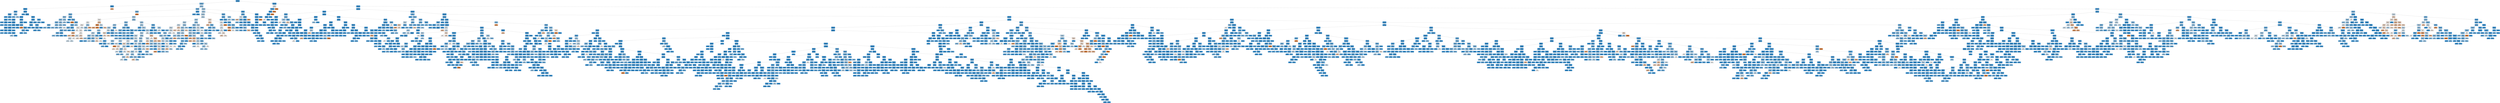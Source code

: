 digraph Tree {
node [shape=box, style="filled, rounded", color="black", fontname=helvetica] ;
edge [fontname=helvetica] ;
0 [label="Pset_name_cat <= 0.1\ngini = 0.16\nsamples = 44285\nvalue = [6142, 63877]\nclass = Torque_max", fillcolor="#4ca6e7"] ;
1 [label="Pset_name_cat <= 0.02\ngini = 0.37\nsamples = 4451\nvalue = [1728, 5316]\nclass = Torque_max", fillcolor="#79bded"] ;
0 -> 1 [labeldistance=2.5, labelangle=45, headlabel="True"] ;
2 [label="Trabajador <= 0.97\ngini = 0.03\nsamples = 1226\nvalue = [27, 1899]\nclass = Torque_max", fillcolor="#3c9ee5"] ;
1 -> 2 ;
3 [label="Pset_name_cat <= 0.0\ngini = 0.02\nsamples = 1224\nvalue = [24, 1898]\nclass = Torque_max", fillcolor="#3c9ee5"] ;
2 -> 3 ;
4 [label="Trabajador <= 0.64\ngini = 0.18\nsamples = 44\nvalue = [7, 63]\nclass = Torque_max", fillcolor="#4fa8e8"] ;
3 -> 4 ;
5 [label="Trabajador <= 0.34\ngini = 0.15\nsamples = 37\nvalue = [5, 56]\nclass = Torque_max", fillcolor="#4ba6e7"] ;
4 -> 5 ;
6 [label="gini = 0.0\nsamples = 2\nvalue = [0, 3]\nclass = Torque_max", fillcolor="#399de5"] ;
5 -> 6 ;
7 [label="Modelo <= 0.4\ngini = 0.16\nsamples = 35\nvalue = [5, 53]\nclass = Torque_max", fillcolor="#4ca6e7"] ;
5 -> 7 ;
8 [label="Modelo <= 0.4\ngini = 0.12\nsamples = 31\nvalue = [3, 43]\nclass = Torque_max", fillcolor="#47a4e7"] ;
7 -> 8 ;
9 [label="gini = 0.17\nsamples = 16\nvalue = [2, 20]\nclass = Torque_max", fillcolor="#4da7e8"] ;
8 -> 9 ;
10 [label="Modelo <= 0.4\ngini = 0.08\nsamples = 15\nvalue = [1, 23]\nclass = Torque_max", fillcolor="#42a1e6"] ;
8 -> 10 ;
11 [label="gini = 0.1\nsamples = 12\nvalue = [1, 18]\nclass = Torque_max", fillcolor="#44a2e6"] ;
10 -> 11 ;
12 [label="gini = 0.0\nsamples = 3\nvalue = [0, 5]\nclass = Torque_max", fillcolor="#399de5"] ;
10 -> 12 ;
13 [label="gini = 0.28\nsamples = 4\nvalue = [2, 10]\nclass = Torque_max", fillcolor="#61b1ea"] ;
7 -> 13 ;
14 [label="Modelo <= 0.4\ngini = 0.35\nsamples = 7\nvalue = [2, 7]\nclass = Torque_max", fillcolor="#72b9ec"] ;
4 -> 14 ;
15 [label="gini = 0.28\nsamples = 4\nvalue = [1, 5]\nclass = Torque_max", fillcolor="#61b1ea"] ;
14 -> 15 ;
16 [label="gini = 0.44\nsamples = 3\nvalue = [1, 2]\nclass = Torque_max", fillcolor="#9ccef2"] ;
14 -> 16 ;
17 [label="Trabajador <= 0.05\ngini = 0.02\nsamples = 1180\nvalue = [17, 1835]\nclass = Torque_max", fillcolor="#3b9ee5"] ;
3 -> 17 ;
18 [label="gini = 0.09\nsamples = 14\nvalue = [1, 21]\nclass = Torque_max", fillcolor="#42a2e6"] ;
17 -> 18 ;
19 [label="Torque_min <= 0.3\ngini = 0.02\nsamples = 1166\nvalue = [16, 1814]\nclass = Torque_max", fillcolor="#3b9ee5"] ;
17 -> 19 ;
20 [label="Modelo <= 0.35\ngini = 0.01\nsamples = 1015\nvalue = [7, 1573]\nclass = Torque_max", fillcolor="#3a9de5"] ;
19 -> 20 ;
21 [label="Modelo <= 0.27\ngini = 0.0\nsamples = 834\nvalue = [2, 1296]\nclass = Torque_max", fillcolor="#399de5"] ;
20 -> 21 ;
22 [label="gini = 0.0\nsamples = 414\nvalue = [0, 636]\nclass = Torque_max", fillcolor="#399de5"] ;
21 -> 22 ;
23 [label="Trabajador <= 0.61\ngini = 0.01\nsamples = 420\nvalue = [2, 660]\nclass = Torque_max", fillcolor="#3a9de5"] ;
21 -> 23 ;
24 [label="gini = 0.0\nsamples = 205\nvalue = [0, 341]\nclass = Torque_max", fillcolor="#399de5"] ;
23 -> 24 ;
25 [label="Modelo <= 0.27\ngini = 0.01\nsamples = 215\nvalue = [2, 319]\nclass = Torque_max", fillcolor="#3a9ee5"] ;
23 -> 25 ;
26 [label="Trabajador <= 0.65\ngini = 0.08\nsamples = 13\nvalue = [1, 22]\nclass = Torque_max", fillcolor="#42a1e6"] ;
25 -> 26 ;
27 [label="gini = 0.0\nsamples = 4\nvalue = [0, 8]\nclass = Torque_max", fillcolor="#399de5"] ;
26 -> 27 ;
28 [label="Trabajador <= 0.67\ngini = 0.12\nsamples = 9\nvalue = [1, 14]\nclass = Torque_max", fillcolor="#47a4e7"] ;
26 -> 28 ;
29 [label="gini = 0.22\nsamples = 5\nvalue = [1, 7]\nclass = Torque_max", fillcolor="#55abe9"] ;
28 -> 29 ;
30 [label="gini = 0.0\nsamples = 4\nvalue = [0, 7]\nclass = Torque_max", fillcolor="#399de5"] ;
28 -> 30 ;
31 [label="Modelo <= 0.29\ngini = 0.01\nsamples = 202\nvalue = [1, 297]\nclass = Torque_max", fillcolor="#3a9de5"] ;
25 -> 31 ;
32 [label="Modelo <= 0.29\ngini = 0.02\nsamples = 80\nvalue = [1, 120]\nclass = Torque_max", fillcolor="#3b9ee5"] ;
31 -> 32 ;
33 [label="gini = 0.0\nsamples = 70\nvalue = [0, 105]\nclass = Torque_max", fillcolor="#399de5"] ;
32 -> 33 ;
34 [label="Trabajador <= 0.72\ngini = 0.12\nsamples = 10\nvalue = [1, 15]\nclass = Torque_max", fillcolor="#46a4e7"] ;
32 -> 34 ;
35 [label="gini = 0.44\nsamples = 2\nvalue = [1, 2]\nclass = Torque_max", fillcolor="#9ccef2"] ;
34 -> 35 ;
36 [label="gini = 0.0\nsamples = 8\nvalue = [0, 13]\nclass = Torque_max", fillcolor="#399de5"] ;
34 -> 36 ;
37 [label="gini = 0.0\nsamples = 122\nvalue = [0, 177]\nclass = Torque_max", fillcolor="#399de5"] ;
31 -> 37 ;
38 [label="Modelo <= 0.36\ngini = 0.03\nsamples = 181\nvalue = [5, 277]\nclass = Torque_max", fillcolor="#3d9fe5"] ;
20 -> 38 ;
39 [label="Trabajador <= 0.39\ngini = 0.1\nsamples = 59\nvalue = [5, 85]\nclass = Torque_max", fillcolor="#45a3e7"] ;
38 -> 39 ;
40 [label="Trabajador <= 0.23\ngini = 0.03\nsamples = 36\nvalue = [1, 56]\nclass = Torque_max", fillcolor="#3d9fe5"] ;
39 -> 40 ;
41 [label="gini = 0.09\nsamples = 11\nvalue = [1, 19]\nclass = Torque_max", fillcolor="#43a2e6"] ;
40 -> 41 ;
42 [label="gini = 0.0\nsamples = 25\nvalue = [0, 37]\nclass = Torque_max", fillcolor="#399de5"] ;
40 -> 42 ;
43 [label="Trabajador <= 0.58\ngini = 0.21\nsamples = 23\nvalue = [4, 29]\nclass = Torque_max", fillcolor="#54abe9"] ;
39 -> 43 ;
44 [label="gini = 0.0\nsamples = 1\nvalue = [1, 0]\nclass = Torque_min", fillcolor="#e58139"] ;
43 -> 44 ;
45 [label="Trabajador <= 0.83\ngini = 0.17\nsamples = 22\nvalue = [3, 29]\nclass = Torque_max", fillcolor="#4da7e8"] ;
43 -> 45 ;
46 [label="Trabajador <= 0.72\ngini = 0.27\nsamples = 15\nvalue = [3, 16]\nclass = Torque_max", fillcolor="#5eafea"] ;
45 -> 46 ;
47 [label="gini = 0.0\nsamples = 1\nvalue = [0, 1]\nclass = Torque_max", fillcolor="#399de5"] ;
46 -> 47 ;
48 [label="gini = 0.28\nsamples = 14\nvalue = [3, 15]\nclass = Torque_max", fillcolor="#61b1ea"] ;
46 -> 48 ;
49 [label="gini = 0.0\nsamples = 7\nvalue = [0, 13]\nclass = Torque_max", fillcolor="#399de5"] ;
45 -> 49 ;
50 [label="gini = 0.0\nsamples = 122\nvalue = [0, 192]\nclass = Torque_max", fillcolor="#399de5"] ;
38 -> 50 ;
51 [label="Trabajador <= 0.83\ngini = 0.07\nsamples = 151\nvalue = [9, 241]\nclass = Torque_max", fillcolor="#40a1e6"] ;
19 -> 51 ;
52 [label="Modelo <= 0.36\ngini = 0.05\nsamples = 124\nvalue = [5, 194]\nclass = Torque_max", fillcolor="#3ea0e6"] ;
51 -> 52 ;
53 [label="Trabajador <= 0.43\ngini = 0.1\nsamples = 55\nvalue = [5, 85]\nclass = Torque_max", fillcolor="#45a3e7"] ;
52 -> 53 ;
54 [label="Trabajador <= 0.31\ngini = 0.07\nsamples = 35\nvalue = [2, 53]\nclass = Torque_max", fillcolor="#40a1e6"] ;
53 -> 54 ;
55 [label="gini = 0.0\nsamples = 5\nvalue = [0, 6]\nclass = Torque_max", fillcolor="#399de5"] ;
54 -> 55 ;
56 [label="gini = 0.08\nsamples = 30\nvalue = [2, 47]\nclass = Torque_max", fillcolor="#41a1e6"] ;
54 -> 56 ;
57 [label="Modelo <= 0.25\ngini = 0.16\nsamples = 20\nvalue = [3, 32]\nclass = Torque_max", fillcolor="#4ca6e7"] ;
53 -> 57 ;
58 [label="Trabajador <= 0.59\ngini = 0.17\nsamples = 18\nvalue = [3, 29]\nclass = Torque_max", fillcolor="#4da7e8"] ;
57 -> 58 ;
59 [label="gini = 0.16\nsamples = 13\nvalue = [2, 21]\nclass = Torque_max", fillcolor="#4ca6e7"] ;
58 -> 59 ;
60 [label="gini = 0.2\nsamples = 5\nvalue = [1, 8]\nclass = Torque_max", fillcolor="#52a9e8"] ;
58 -> 60 ;
61 [label="gini = 0.0\nsamples = 2\nvalue = [0, 3]\nclass = Torque_max", fillcolor="#399de5"] ;
57 -> 61 ;
62 [label="gini = 0.0\nsamples = 69\nvalue = [0, 109]\nclass = Torque_max", fillcolor="#399de5"] ;
52 -> 62 ;
63 [label="Modelo <= 0.36\ngini = 0.14\nsamples = 27\nvalue = [4, 47]\nclass = Torque_max", fillcolor="#4aa5e7"] ;
51 -> 63 ;
64 [label="gini = 0.23\nsamples = 17\nvalue = [4, 26]\nclass = Torque_max", fillcolor="#57ace9"] ;
63 -> 64 ;
65 [label="gini = 0.0\nsamples = 10\nvalue = [0, 21]\nclass = Torque_max", fillcolor="#399de5"] ;
63 -> 65 ;
66 [label="gini = 0.38\nsamples = 2\nvalue = [3, 1]\nclass = Torque_min", fillcolor="#eeab7b"] ;
2 -> 66 ;
67 [label="Torque_min <= 0.38\ngini = 0.44\nsamples = 3225\nvalue = [1701, 3417]\nclass = Torque_max", fillcolor="#9ccef2"] ;
1 -> 67 ;
68 [label="Torque_min <= 0.19\ngini = 0.35\nsamples = 462\nvalue = [165, 569]\nclass = Torque_max", fillcolor="#72b9ed"] ;
67 -> 68 ;
69 [label="Angle_min <= 0.45\ngini = 0.36\nsamples = 428\nvalue = [163, 520]\nclass = Torque_max", fillcolor="#77bced"] ;
68 -> 69 ;
70 [label="Torque_max <= 0.04\ngini = 0.34\nsamples = 416\nvalue = [144, 520]\nclass = Torque_max", fillcolor="#70b8ec"] ;
69 -> 70 ;
71 [label="Trabajador <= 0.84\ngini = 0.41\nsamples = 158\nvalue = [71, 174]\nclass = Torque_max", fillcolor="#8ac5f0"] ;
70 -> 71 ;
72 [label="Modelo <= 0.08\ngini = 0.4\nsamples = 109\nvalue = [50, 128]\nclass = Torque_max", fillcolor="#86c3ef"] ;
71 -> 72 ;
73 [label="Modelo <= 0.05\ngini = 0.36\nsamples = 41\nvalue = [15, 49]\nclass = Torque_max", fillcolor="#76bbed"] ;
72 -> 73 ;
74 [label="Modelo <= 0.03\ngini = 0.33\nsamples = 19\nvalue = [6, 23]\nclass = Torque_max", fillcolor="#6db7ec"] ;
73 -> 74 ;
75 [label="gini = 0.39\nsamples = 13\nvalue = [5, 14]\nclass = Torque_max", fillcolor="#80c0ee"] ;
74 -> 75 ;
76 [label="gini = 0.18\nsamples = 6\nvalue = [1, 9]\nclass = Torque_max", fillcolor="#4fa8e8"] ;
74 -> 76 ;
77 [label="Modelo <= 0.07\ngini = 0.38\nsamples = 22\nvalue = [9, 26]\nclass = Torque_max", fillcolor="#7ebfee"] ;
73 -> 77 ;
78 [label="gini = 0.4\nsamples = 16\nvalue = [6, 16]\nclass = Torque_max", fillcolor="#83c2ef"] ;
77 -> 78 ;
79 [label="gini = 0.36\nsamples = 6\nvalue = [3, 10]\nclass = Torque_max", fillcolor="#74baed"] ;
77 -> 79 ;
80 [label="Modelo <= 0.27\ngini = 0.43\nsamples = 68\nvalue = [35, 79]\nclass = Torque_max", fillcolor="#91c8f1"] ;
72 -> 80 ;
81 [label="Modelo <= 0.11\ngini = 0.43\nsamples = 59\nvalue = [31, 66]\nclass = Torque_max", fillcolor="#96cbf1"] ;
80 -> 81 ;
82 [label="gini = 0.41\nsamples = 50\nvalue = [24, 58]\nclass = Torque_max", fillcolor="#8bc6f0"] ;
81 -> 82 ;
83 [label="gini = 0.5\nsamples = 9\nvalue = [7, 8]\nclass = Torque_max", fillcolor="#e6f3fc"] ;
81 -> 83 ;
84 [label="gini = 0.36\nsamples = 9\nvalue = [4, 13]\nclass = Torque_max", fillcolor="#76bbed"] ;
80 -> 84 ;
85 [label="Modelo <= 0.22\ngini = 0.43\nsamples = 49\nvalue = [21, 46]\nclass = Torque_max", fillcolor="#93caf1"] ;
71 -> 85 ;
86 [label="gini = 0.45\nsamples = 41\nvalue = [20, 38]\nclass = Torque_max", fillcolor="#a1d1f3"] ;
85 -> 86 ;
87 [label="gini = 0.2\nsamples = 8\nvalue = [1, 8]\nclass = Torque_max", fillcolor="#52a9e8"] ;
85 -> 87 ;
88 [label="Torque_min <= 0.13\ngini = 0.29\nsamples = 258\nvalue = [73, 346]\nclass = Torque_max", fillcolor="#63b2ea"] ;
70 -> 88 ;
89 [label="gini = 0.0\nsamples = 5\nvalue = [0, 11]\nclass = Torque_max", fillcolor="#399de5"] ;
88 -> 89 ;
90 [label="Trabajador <= 0.62\ngini = 0.29\nsamples = 253\nvalue = [73, 335]\nclass = Torque_max", fillcolor="#64b2eb"] ;
88 -> 90 ;
91 [label="gini = 0.0\nsamples = 4\nvalue = [4, 0]\nclass = Torque_min", fillcolor="#e58139"] ;
90 -> 91 ;
92 [label="Modelo <= 0.27\ngini = 0.28\nsamples = 249\nvalue = [69, 335]\nclass = Torque_max", fillcolor="#62b1ea"] ;
90 -> 92 ;
93 [label="Modelo <= 0.08\ngini = 0.27\nsamples = 227\nvalue = [58, 309]\nclass = Torque_max", fillcolor="#5eafea"] ;
92 -> 93 ;
94 [label="Modelo <= 0.07\ngini = 0.3\nsamples = 155\nvalue = [47, 204]\nclass = Torque_max", fillcolor="#67b4eb"] ;
93 -> 94 ;
95 [label="Modelo <= 0.05\ngini = 0.26\nsamples = 94\nvalue = [24, 130]\nclass = Torque_max", fillcolor="#5eafea"] ;
94 -> 95 ;
96 [label="Modelo <= 0.03\ngini = 0.3\nsamples = 65\nvalue = [20, 87]\nclass = Torque_max", fillcolor="#67b4eb"] ;
95 -> 96 ;
97 [label="gini = 0.4\nsamples = 11\nvalue = [5, 13]\nclass = Torque_max", fillcolor="#85c3ef"] ;
96 -> 97 ;
98 [label="gini = 0.28\nsamples = 54\nvalue = [15, 74]\nclass = Torque_max", fillcolor="#61b1ea"] ;
96 -> 98 ;
99 [label="Modelo <= 0.07\ngini = 0.16\nsamples = 29\nvalue = [4, 43]\nclass = Torque_max", fillcolor="#4ba6e7"] ;
95 -> 99 ;
100 [label="gini = 0.0\nsamples = 6\nvalue = [0, 11]\nclass = Torque_max", fillcolor="#399de5"] ;
99 -> 100 ;
101 [label="gini = 0.2\nsamples = 23\nvalue = [4, 32]\nclass = Torque_max", fillcolor="#52a9e8"] ;
99 -> 101 ;
102 [label="gini = 0.36\nsamples = 61\nvalue = [23, 74]\nclass = Torque_max", fillcolor="#77bbed"] ;
94 -> 102 ;
103 [label="Modelo <= 0.11\ngini = 0.17\nsamples = 72\nvalue = [11, 105]\nclass = Torque_max", fillcolor="#4ea7e8"] ;
93 -> 103 ;
104 [label="gini = 0.15\nsamples = 53\nvalue = [7, 76]\nclass = Torque_max", fillcolor="#4ba6e7"] ;
103 -> 104 ;
105 [label="gini = 0.21\nsamples = 19\nvalue = [4, 29]\nclass = Torque_max", fillcolor="#54abe9"] ;
103 -> 105 ;
106 [label="gini = 0.42\nsamples = 22\nvalue = [11, 26]\nclass = Torque_max", fillcolor="#8dc6f0"] ;
92 -> 106 ;
107 [label="gini = 0.0\nsamples = 12\nvalue = [19, 0]\nclass = Torque_min", fillcolor="#e58139"] ;
69 -> 107 ;
108 [label="Trabajador <= 0.42\ngini = 0.08\nsamples = 34\nvalue = [2, 49]\nclass = Torque_max", fillcolor="#41a1e6"] ;
68 -> 108 ;
109 [label="gini = 0.11\nsamples = 22\nvalue = [2, 32]\nclass = Torque_max", fillcolor="#45a3e7"] ;
108 -> 109 ;
110 [label="gini = 0.0\nsamples = 12\nvalue = [0, 17]\nclass = Torque_max", fillcolor="#399de5"] ;
108 -> 110 ;
111 [label="Angle_max <= 0.41\ngini = 0.46\nsamples = 2763\nvalue = [1536, 2848]\nclass = Torque_max", fillcolor="#a4d2f3"] ;
67 -> 111 ;
112 [label="Torque_min <= 0.72\ngini = 0.47\nsamples = 2516\nvalue = [1501, 2494]\nclass = Torque_max", fillcolor="#b0d8f5"] ;
111 -> 112 ;
113 [label="Torque_max <= 0.57\ngini = 0.47\nsamples = 2445\nvalue = [1480, 2390]\nclass = Torque_max", fillcolor="#b4daf5"] ;
112 -> 113 ;
114 [label="Trabajador <= 0.18\ngini = 0.46\nsamples = 1403\nvalue = [810, 1404]\nclass = Torque_max", fillcolor="#abd6f4"] ;
113 -> 114 ;
115 [label="Trabajador <= 0.13\ngini = 0.5\nsamples = 385\nvalue = [309, 309]\nclass = Torque_min", fillcolor="#ffffff"] ;
114 -> 115 ;
116 [label="Modelo <= 0.67\ngini = 0.5\nsamples = 361\nvalue = [282, 294]\nclass = Torque_max", fillcolor="#f7fbfe"] ;
115 -> 116 ;
117 [label="Trabajador <= 0.08\ngini = 0.5\nsamples = 323\nvalue = [261, 254]\nclass = Torque_min", fillcolor="#fefcfa"] ;
116 -> 117 ;
118 [label="Trabajador <= 0.07\ngini = 0.5\nsamples = 285\nvalue = [237, 225]\nclass = Torque_min", fillcolor="#fef9f5"] ;
117 -> 118 ;
119 [label="gini = 0.5\nsamples = 8\nvalue = [6, 6]\nclass = Torque_min", fillcolor="#ffffff"] ;
118 -> 119 ;
120 [label="Modelo <= 0.36\ngini = 0.5\nsamples = 277\nvalue = [231, 219]\nclass = Torque_min", fillcolor="#fef8f5"] ;
118 -> 120 ;
121 [label="Modelo <= 0.25\ngini = 0.42\nsamples = 18\nvalue = [21, 9]\nclass = Torque_min", fillcolor="#f0b78e"] ;
120 -> 121 ;
122 [label="gini = 0.46\nsamples = 10\nvalue = [11, 6]\nclass = Torque_min", fillcolor="#f3c6a5"] ;
121 -> 122 ;
123 [label="gini = 0.36\nsamples = 8\nvalue = [10, 3]\nclass = Torque_min", fillcolor="#eda774"] ;
121 -> 123 ;
124 [label="Modelo <= 0.55\ngini = 0.5\nsamples = 259\nvalue = [210, 210]\nclass = Torque_min", fillcolor="#ffffff"] ;
120 -> 124 ;
125 [label="Modelo <= 0.54\ngini = 0.49\nsamples = 140\nvalue = [104, 129]\nclass = Torque_max", fillcolor="#d9ecfa"] ;
124 -> 125 ;
126 [label="Modelo <= 0.46\ngini = 0.49\nsamples = 134\nvalue = [100, 125]\nclass = Torque_max", fillcolor="#d7ebfa"] ;
125 -> 126 ;
127 [label="gini = 0.49\nsamples = 115\nvalue = [83, 103]\nclass = Torque_max", fillcolor="#d9ecfa"] ;
126 -> 127 ;
128 [label="gini = 0.49\nsamples = 19\nvalue = [17, 22]\nclass = Torque_max", fillcolor="#d2e9f9"] ;
126 -> 128 ;
129 [label="gini = 0.5\nsamples = 6\nvalue = [4, 4]\nclass = Torque_min", fillcolor="#ffffff"] ;
125 -> 129 ;
130 [label="Modelo <= 0.56\ngini = 0.49\nsamples = 119\nvalue = [106, 81]\nclass = Torque_min", fillcolor="#f9e1d0"] ;
124 -> 130 ;
131 [label="gini = 0.5\nsamples = 97\nvalue = [83, 68]\nclass = Torque_min", fillcolor="#fae8db"] ;
130 -> 131 ;
132 [label="gini = 0.46\nsamples = 22\nvalue = [23, 13]\nclass = Torque_min", fillcolor="#f4c8a9"] ;
130 -> 132 ;
133 [label="gini = 0.5\nsamples = 38\nvalue = [24, 29]\nclass = Torque_max", fillcolor="#ddeefb"] ;
117 -> 133 ;
134 [label="Modelo <= 0.72\ngini = 0.45\nsamples = 38\nvalue = [21, 40]\nclass = Torque_max", fillcolor="#a1d0f3"] ;
116 -> 134 ;
135 [label="Modelo <= 0.7\ngini = 0.43\nsamples = 36\nvalue = [18, 39]\nclass = Torque_max", fillcolor="#94caf1"] ;
134 -> 135 ;
136 [label="gini = 0.44\nsamples = 33\nvalue = [17, 34]\nclass = Torque_max", fillcolor="#9ccef2"] ;
135 -> 136 ;
137 [label="gini = 0.28\nsamples = 3\nvalue = [1, 5]\nclass = Torque_max", fillcolor="#61b1ea"] ;
135 -> 137 ;
138 [label="gini = 0.38\nsamples = 2\nvalue = [3, 1]\nclass = Torque_min", fillcolor="#eeab7b"] ;
134 -> 138 ;
139 [label="Modelo <= 0.63\ngini = 0.46\nsamples = 24\nvalue = [27, 15]\nclass = Torque_min", fillcolor="#f3c7a7"] ;
115 -> 139 ;
140 [label="Modelo <= 0.36\ngini = 0.19\nsamples = 13\nvalue = [17, 2]\nclass = Torque_min", fillcolor="#e89050"] ;
139 -> 140 ;
141 [label="gini = 0.38\nsamples = 6\nvalue = [6, 2]\nclass = Torque_min", fillcolor="#eeab7b"] ;
140 -> 141 ;
142 [label="gini = 0.0\nsamples = 7\nvalue = [11, 0]\nclass = Torque_min", fillcolor="#e58139"] ;
140 -> 142 ;
143 [label="Modelo <= 0.71\ngini = 0.49\nsamples = 11\nvalue = [10, 13]\nclass = Torque_max", fillcolor="#d1e8f9"] ;
139 -> 143 ;
144 [label="gini = 0.0\nsamples = 3\nvalue = [0, 7]\nclass = Torque_max", fillcolor="#399de5"] ;
143 -> 144 ;
145 [label="gini = 0.47\nsamples = 8\nvalue = [10, 6]\nclass = Torque_min", fillcolor="#f5cdb0"] ;
143 -> 145 ;
146 [label="Angle_min <= 0.0\ngini = 0.43\nsamples = 1018\nvalue = [501, 1095]\nclass = Torque_max", fillcolor="#94caf1"] ;
114 -> 146 ;
147 [label="Trabajador <= 0.71\ngini = 0.4\nsamples = 486\nvalue = [214, 569]\nclass = Torque_max", fillcolor="#83c2ef"] ;
146 -> 147 ;
148 [label="Modelo <= 0.56\ngini = 0.44\nsamples = 311\nvalue = [161, 327]\nclass = Torque_max", fillcolor="#9acdf2"] ;
147 -> 148 ;
149 [label="Modelo <= 0.55\ngini = 0.47\nsamples = 253\nvalue = [149, 250]\nclass = Torque_max", fillcolor="#afd7f4"] ;
148 -> 149 ;
150 [label="Modelo <= 0.43\ngini = 0.46\nsamples = 193\nvalue = [107, 196]\nclass = Torque_max", fillcolor="#a5d2f3"] ;
149 -> 150 ;
151 [label="Modelo <= 0.36\ngini = 0.48\nsamples = 173\nvalue = [104, 162]\nclass = Torque_max", fillcolor="#b8dcf6"] ;
150 -> 151 ;
152 [label="Modelo <= 0.15\ngini = 0.41\nsamples = 20\nvalue = [8, 20]\nclass = Torque_max", fillcolor="#88c4ef"] ;
151 -> 152 ;
153 [label="gini = 0.45\nsamples = 14\nvalue = [7, 13]\nclass = Torque_max", fillcolor="#a4d2f3"] ;
152 -> 153 ;
154 [label="Modelo <= 0.25\ngini = 0.22\nsamples = 6\nvalue = [1, 7]\nclass = Torque_max", fillcolor="#55abe9"] ;
152 -> 154 ;
155 [label="gini = 0.0\nsamples = 1\nvalue = [0, 1]\nclass = Torque_max", fillcolor="#399de5"] ;
154 -> 155 ;
156 [label="gini = 0.24\nsamples = 5\nvalue = [1, 6]\nclass = Torque_max", fillcolor="#5aade9"] ;
154 -> 156 ;
157 [label="Trabajador <= 0.39\ngini = 0.48\nsamples = 153\nvalue = [96, 142]\nclass = Torque_max", fillcolor="#bfdff7"] ;
151 -> 157 ;
158 [label="Trabajador <= 0.25\ngini = 0.39\nsamples = 79\nvalue = [31, 86]\nclass = Torque_max", fillcolor="#80c0ee"] ;
157 -> 158 ;
159 [label="gini = 0.48\nsamples = 32\nvalue = [19, 28]\nclass = Torque_max", fillcolor="#bfe0f7"] ;
158 -> 159 ;
160 [label="gini = 0.28\nsamples = 47\nvalue = [12, 58]\nclass = Torque_max", fillcolor="#62b1ea"] ;
158 -> 160 ;
161 [label="Trabajador <= 0.54\ngini = 0.5\nsamples = 74\nvalue = [65, 56]\nclass = Torque_min", fillcolor="#fbeee4"] ;
157 -> 161 ;
162 [label="gini = 0.49\nsamples = 44\nvalue = [41, 30]\nclass = Torque_min", fillcolor="#f8ddca"] ;
161 -> 162 ;
163 [label="gini = 0.5\nsamples = 30\nvalue = [24, 26]\nclass = Torque_max", fillcolor="#f0f7fd"] ;
161 -> 163 ;
164 [label="Modelo <= 0.54\ngini = 0.15\nsamples = 20\nvalue = [3, 34]\nclass = Torque_max", fillcolor="#4aa6e7"] ;
150 -> 164 ;
165 [label="Modelo <= 0.51\ngini = 0.32\nsamples = 5\nvalue = [1, 4]\nclass = Torque_max", fillcolor="#6ab6ec"] ;
164 -> 165 ;
166 [label="gini = 0.0\nsamples = 3\nvalue = [0, 3]\nclass = Torque_max", fillcolor="#399de5"] ;
165 -> 166 ;
167 [label="gini = 0.5\nsamples = 2\nvalue = [1, 1]\nclass = Torque_min", fillcolor="#ffffff"] ;
165 -> 167 ;
168 [label="gini = 0.12\nsamples = 15\nvalue = [2, 30]\nclass = Torque_max", fillcolor="#46a4e7"] ;
164 -> 168 ;
169 [label="Trabajador <= 0.6\ngini = 0.49\nsamples = 60\nvalue = [42, 54]\nclass = Torque_max", fillcolor="#d3e9f9"] ;
149 -> 169 ;
170 [label="Trabajador <= 0.52\ngini = 0.49\nsamples = 45\nvalue = [42, 33]\nclass = Torque_min", fillcolor="#f9e4d5"] ;
169 -> 170 ;
171 [label="gini = 0.49\nsamples = 41\nvalue = [39, 31]\nclass = Torque_min", fillcolor="#fae5d6"] ;
170 -> 171 ;
172 [label="gini = 0.48\nsamples = 4\nvalue = [3, 2]\nclass = Torque_min", fillcolor="#f6d5bd"] ;
170 -> 172 ;
173 [label="gini = 0.0\nsamples = 15\nvalue = [0, 21]\nclass = Torque_max", fillcolor="#399de5"] ;
169 -> 173 ;
174 [label="Modelo <= 0.65\ngini = 0.23\nsamples = 58\nvalue = [12, 77]\nclass = Torque_max", fillcolor="#58ace9"] ;
148 -> 174 ;
175 [label="Trabajador <= 0.43\ngini = 0.22\nsamples = 56\nvalue = [11, 76]\nclass = Torque_max", fillcolor="#56abe9"] ;
174 -> 175 ;
176 [label="Trabajador <= 0.31\ngini = 0.19\nsamples = 50\nvalue = [8, 68]\nclass = Torque_max", fillcolor="#50a9e8"] ;
175 -> 176 ;
177 [label="gini = 0.21\nsamples = 26\nvalue = [5, 38]\nclass = Torque_max", fillcolor="#53aae8"] ;
176 -> 177 ;
178 [label="gini = 0.17\nsamples = 24\nvalue = [3, 30]\nclass = Torque_max", fillcolor="#4da7e8"] ;
176 -> 178 ;
179 [label="gini = 0.4\nsamples = 6\nvalue = [3, 8]\nclass = Torque_max", fillcolor="#83c2ef"] ;
175 -> 179 ;
180 [label="gini = 0.5\nsamples = 2\nvalue = [1, 1]\nclass = Torque_min", fillcolor="#ffffff"] ;
174 -> 180 ;
181 [label="Modelo <= 0.51\ngini = 0.29\nsamples = 175\nvalue = [53, 242]\nclass = Torque_max", fillcolor="#64b2eb"] ;
147 -> 181 ;
182 [label="Trabajador <= 0.86\ngini = 0.33\nsamples = 132\nvalue = [48, 182]\nclass = Torque_max", fillcolor="#6db7ec"] ;
181 -> 182 ;
183 [label="Trabajador <= 0.82\ngini = 0.36\nsamples = 117\nvalue = [48, 157]\nclass = Torque_max", fillcolor="#76bbed"] ;
182 -> 183 ;
184 [label="gini = 0.0\nsamples = 2\nvalue = [0, 3]\nclass = Torque_max", fillcolor="#399de5"] ;
183 -> 184 ;
185 [label="Modelo <= 0.27\ngini = 0.36\nsamples = 115\nvalue = [48, 154]\nclass = Torque_max", fillcolor="#77bced"] ;
183 -> 185 ;
186 [label="gini = 0.0\nsamples = 4\nvalue = [0, 7]\nclass = Torque_max", fillcolor="#399de5"] ;
185 -> 186 ;
187 [label="Modelo <= 0.43\ngini = 0.37\nsamples = 111\nvalue = [48, 147]\nclass = Torque_max", fillcolor="#7abded"] ;
185 -> 187 ;
188 [label="gini = 0.37\nsamples = 106\nvalue = [46, 139]\nclass = Torque_max", fillcolor="#7bbdee"] ;
187 -> 188 ;
189 [label="gini = 0.32\nsamples = 5\nvalue = [2, 8]\nclass = Torque_max", fillcolor="#6ab6ec"] ;
187 -> 189 ;
190 [label="gini = 0.0\nsamples = 15\nvalue = [0, 25]\nclass = Torque_max", fillcolor="#399de5"] ;
182 -> 190 ;
191 [label="Modelo <= 0.55\ngini = 0.14\nsamples = 43\nvalue = [5, 60]\nclass = Torque_max", fillcolor="#49a5e7"] ;
181 -> 191 ;
192 [label="gini = 0.0\nsamples = 15\nvalue = [0, 26]\nclass = Torque_max", fillcolor="#399de5"] ;
191 -> 192 ;
193 [label="Trabajador <= 0.82\ngini = 0.22\nsamples = 28\nvalue = [5, 34]\nclass = Torque_max", fillcolor="#56abe9"] ;
191 -> 193 ;
194 [label="gini = 0.3\nsamples = 17\nvalue = [4, 18]\nclass = Torque_max", fillcolor="#65b3eb"] ;
193 -> 194 ;
195 [label="Trabajador <= 0.86\ngini = 0.11\nsamples = 11\nvalue = [1, 16]\nclass = Torque_max", fillcolor="#45a3e7"] ;
193 -> 195 ;
196 [label="Modelo <= 0.56\ngini = 0.12\nsamples = 9\nvalue = [1, 14]\nclass = Torque_max", fillcolor="#47a4e7"] ;
195 -> 196 ;
197 [label="gini = 0.28\nsamples = 4\nvalue = [1, 5]\nclass = Torque_max", fillcolor="#61b1ea"] ;
196 -> 197 ;
198 [label="gini = 0.0\nsamples = 5\nvalue = [0, 9]\nclass = Torque_max", fillcolor="#399de5"] ;
196 -> 198 ;
199 [label="gini = 0.0\nsamples = 2\nvalue = [0, 2]\nclass = Torque_max", fillcolor="#399de5"] ;
195 -> 199 ;
200 [label="Modelo <= 0.12\ngini = 0.46\nsamples = 532\nvalue = [287, 526]\nclass = Torque_max", fillcolor="#a5d2f3"] ;
146 -> 200 ;
201 [label="Modelo <= 0.01\ngini = 0.47\nsamples = 486\nvalue = [275, 467]\nclass = Torque_max", fillcolor="#aed7f4"] ;
200 -> 201 ;
202 [label="Modelo <= 0.0\ngini = 0.2\nsamples = 19\nvalue = [3, 24]\nclass = Torque_max", fillcolor="#52a9e8"] ;
201 -> 202 ;
203 [label="gini = 0.34\nsamples = 10\nvalue = [3, 11]\nclass = Torque_max", fillcolor="#6fb8ec"] ;
202 -> 203 ;
204 [label="gini = 0.0\nsamples = 9\nvalue = [0, 13]\nclass = Torque_max", fillcolor="#399de5"] ;
202 -> 204 ;
205 [label="Pset_name_cat <= 0.07\ngini = 0.47\nsamples = 467\nvalue = [272, 443]\nclass = Torque_max", fillcolor="#b3d9f5"] ;
201 -> 205 ;
206 [label="gini = 0.0\nsamples = 1\nvalue = [0, 1]\nclass = Torque_max", fillcolor="#399de5"] ;
205 -> 206 ;
207 [label="Modelo <= 0.1\ngini = 0.47\nsamples = 466\nvalue = [272, 442]\nclass = Torque_max", fillcolor="#b3d9f5"] ;
205 -> 207 ;
208 [label="Trabajador <= 0.46\ngini = 0.46\nsamples = 377\nvalue = [208, 367]\nclass = Torque_max", fillcolor="#a9d5f4"] ;
207 -> 208 ;
209 [label="Trabajador <= 0.34\ngini = 0.48\nsamples = 134\nvalue = [80, 118]\nclass = Torque_max", fillcolor="#bfdff7"] ;
208 -> 209 ;
210 [label="Modelo <= 0.04\ngini = 0.36\nsamples = 21\nvalue = [7, 23]\nclass = Torque_max", fillcolor="#75bbed"] ;
209 -> 210 ;
211 [label="Modelo <= 0.03\ngini = 0.17\nsamples = 7\nvalue = [1, 10]\nclass = Torque_max", fillcolor="#4da7e8"] ;
210 -> 211 ;
212 [label="gini = 0.0\nsamples = 3\nvalue = [0, 4]\nclass = Torque_max", fillcolor="#399de5"] ;
211 -> 212 ;
213 [label="Trabajador <= 0.31\ngini = 0.24\nsamples = 4\nvalue = [1, 6]\nclass = Torque_max", fillcolor="#5aade9"] ;
211 -> 213 ;
214 [label="gini = 0.32\nsamples = 3\nvalue = [1, 4]\nclass = Torque_max", fillcolor="#6ab6ec"] ;
213 -> 214 ;
215 [label="gini = 0.0\nsamples = 1\nvalue = [0, 2]\nclass = Torque_max", fillcolor="#399de5"] ;
213 -> 215 ;
216 [label="Modelo <= 0.06\ngini = 0.43\nsamples = 14\nvalue = [6, 13]\nclass = Torque_max", fillcolor="#94caf1"] ;
210 -> 216 ;
217 [label="gini = 0.49\nsamples = 10\nvalue = [5, 7]\nclass = Torque_max", fillcolor="#c6e3f8"] ;
216 -> 217 ;
218 [label="gini = 0.24\nsamples = 4\nvalue = [1, 6]\nclass = Torque_max", fillcolor="#5aade9"] ;
216 -> 218 ;
219 [label="Trabajador <= 0.38\ngini = 0.49\nsamples = 113\nvalue = [73, 95]\nclass = Torque_max", fillcolor="#d1e8f9"] ;
209 -> 219 ;
220 [label="Modelo <= 0.09\ngini = 0.47\nsamples = 25\nvalue = [14, 24]\nclass = Torque_max", fillcolor="#acd6f4"] ;
219 -> 220 ;
221 [label="gini = 0.49\nsamples = 23\nvalue = [14, 19]\nclass = Torque_max", fillcolor="#cbe5f8"] ;
220 -> 221 ;
222 [label="gini = 0.0\nsamples = 2\nvalue = [0, 5]\nclass = Torque_max", fillcolor="#399de5"] ;
220 -> 222 ;
223 [label="Modelo <= 0.04\ngini = 0.5\nsamples = 88\nvalue = [59, 71]\nclass = Torque_max", fillcolor="#deeefb"] ;
219 -> 223 ;
224 [label="Modelo <= 0.03\ngini = 0.49\nsamples = 45\nvalue = [35, 27]\nclass = Torque_min", fillcolor="#f9e2d2"] ;
223 -> 224 ;
225 [label="gini = 0.0\nsamples = 2\nvalue = [3, 0]\nclass = Torque_min", fillcolor="#e58139"] ;
224 -> 225 ;
226 [label="Modelo <= 0.03\ngini = 0.5\nsamples = 43\nvalue = [32, 27]\nclass = Torque_min", fillcolor="#fbebe0"] ;
224 -> 226 ;
227 [label="gini = 0.5\nsamples = 31\nvalue = [22, 19]\nclass = Torque_min", fillcolor="#fbeee4"] ;
226 -> 227 ;
228 [label="gini = 0.49\nsamples = 12\nvalue = [10, 8]\nclass = Torque_min", fillcolor="#fae6d7"] ;
226 -> 228 ;
229 [label="Modelo <= 0.09\ngini = 0.46\nsamples = 43\nvalue = [24, 44]\nclass = Torque_max", fillcolor="#a5d2f3"] ;
223 -> 229 ;
230 [label="Modelo <= 0.07\ngini = 0.47\nsamples = 40\nvalue = [24, 39]\nclass = Torque_max", fillcolor="#b3d9f5"] ;
229 -> 230 ;
231 [label="Modelo <= 0.05\ngini = 0.41\nsamples = 23\nvalue = [11, 27]\nclass = Torque_max", fillcolor="#8ac5f0"] ;
230 -> 231 ;
232 [label="gini = 0.49\nsamples = 5\nvalue = [4, 5]\nclass = Torque_max", fillcolor="#d7ebfa"] ;
231 -> 232 ;
233 [label="Modelo <= 0.05\ngini = 0.37\nsamples = 18\nvalue = [7, 22]\nclass = Torque_max", fillcolor="#78bced"] ;
231 -> 233 ;
234 [label="gini = 0.36\nsamples = 15\nvalue = [6, 19]\nclass = Torque_max", fillcolor="#78bced"] ;
233 -> 234 ;
235 [label="gini = 0.38\nsamples = 3\nvalue = [1, 3]\nclass = Torque_max", fillcolor="#7bbeee"] ;
233 -> 235 ;
236 [label="Modelo <= 0.08\ngini = 0.5\nsamples = 17\nvalue = [13, 12]\nclass = Torque_min", fillcolor="#fdf5f0"] ;
230 -> 236 ;
237 [label="gini = 0.5\nsamples = 6\nvalue = [5, 6]\nclass = Torque_max", fillcolor="#deeffb"] ;
236 -> 237 ;
238 [label="gini = 0.49\nsamples = 11\nvalue = [8, 6]\nclass = Torque_min", fillcolor="#f8e0ce"] ;
236 -> 238 ;
239 [label="gini = 0.0\nsamples = 3\nvalue = [0, 5]\nclass = Torque_max", fillcolor="#399de5"] ;
229 -> 239 ;
240 [label="Trabajador <= 0.53\ngini = 0.45\nsamples = 243\nvalue = [128, 249]\nclass = Torque_max", fillcolor="#9fcff2"] ;
208 -> 240 ;
241 [label="Trabajador <= 0.51\ngini = 0.44\nsamples = 194\nvalue = [95, 201]\nclass = Torque_max", fillcolor="#97cbf1"] ;
240 -> 241 ;
242 [label="Modelo <= 0.07\ngini = 0.42\nsamples = 12\nvalue = [5, 12]\nclass = Torque_max", fillcolor="#8bc6f0"] ;
241 -> 242 ;
243 [label="gini = 0.0\nsamples = 3\nvalue = [0, 5]\nclass = Torque_max", fillcolor="#399de5"] ;
242 -> 243 ;
244 [label="Modelo <= 0.08\ngini = 0.49\nsamples = 9\nvalue = [5, 7]\nclass = Torque_max", fillcolor="#c6e3f8"] ;
242 -> 244 ;
245 [label="gini = 0.49\nsamples = 7\nvalue = [5, 4]\nclass = Torque_min", fillcolor="#fae6d7"] ;
244 -> 245 ;
246 [label="gini = 0.0\nsamples = 2\nvalue = [0, 3]\nclass = Torque_max", fillcolor="#399de5"] ;
244 -> 246 ;
247 [label="Modelo <= 0.09\ngini = 0.44\nsamples = 182\nvalue = [90, 189]\nclass = Torque_max", fillcolor="#97ccf1"] ;
241 -> 247 ;
248 [label="Modelo <= 0.08\ngini = 0.45\nsamples = 174\nvalue = [90, 177]\nclass = Torque_max", fillcolor="#9ecff2"] ;
247 -> 248 ;
249 [label="Modelo <= 0.05\ngini = 0.43\nsamples = 134\nvalue = [65, 143]\nclass = Torque_max", fillcolor="#93caf1"] ;
248 -> 249 ;
250 [label="Modelo <= 0.04\ngini = 0.46\nsamples = 89\nvalue = [51, 89]\nclass = Torque_max", fillcolor="#aad5f4"] ;
249 -> 250 ;
251 [label="Modelo <= 0.02\ngini = 0.45\nsamples = 78\nvalue = [43, 80]\nclass = Torque_max", fillcolor="#a3d2f3"] ;
250 -> 251 ;
252 [label="Modelo <= 0.02\ngini = 0.48\nsamples = 26\nvalue = [17, 25]\nclass = Torque_max", fillcolor="#c0e0f7"] ;
251 -> 252 ;
253 [label="Modelo <= 0.01\ngini = 0.45\nsamples = 21\nvalue = [11, 21]\nclass = Torque_max", fillcolor="#a1d0f3"] ;
252 -> 253 ;
254 [label="gini = 0.49\nsamples = 11\nvalue = [8, 10]\nclass = Torque_max", fillcolor="#d7ebfa"] ;
253 -> 254 ;
255 [label="gini = 0.34\nsamples = 10\nvalue = [3, 11]\nclass = Torque_max", fillcolor="#6fb8ec"] ;
253 -> 255 ;
256 [label="gini = 0.48\nsamples = 5\nvalue = [6, 4]\nclass = Torque_min", fillcolor="#f6d5bd"] ;
252 -> 256 ;
257 [label="Modelo <= 0.03\ngini = 0.44\nsamples = 52\nvalue = [26, 55]\nclass = Torque_max", fillcolor="#97cbf1"] ;
251 -> 257 ;
258 [label="gini = 0.28\nsamples = 7\nvalue = [2, 10]\nclass = Torque_max", fillcolor="#61b1ea"] ;
257 -> 258 ;
259 [label="Modelo <= 0.03\ngini = 0.45\nsamples = 45\nvalue = [24, 45]\nclass = Torque_max", fillcolor="#a3d1f3"] ;
257 -> 259 ;
260 [label="gini = 0.47\nsamples = 7\nvalue = [5, 3]\nclass = Torque_min", fillcolor="#f5cdb0"] ;
259 -> 260 ;
261 [label="gini = 0.43\nsamples = 38\nvalue = [19, 42]\nclass = Torque_max", fillcolor="#93c9f1"] ;
259 -> 261 ;
262 [label="gini = 0.5\nsamples = 11\nvalue = [8, 9]\nclass = Torque_max", fillcolor="#e9f4fc"] ;
250 -> 262 ;
263 [label="Modelo <= 0.07\ngini = 0.33\nsamples = 45\nvalue = [14, 54]\nclass = Torque_max", fillcolor="#6cb6ec"] ;
249 -> 263 ;
264 [label="Modelo <= 0.06\ngini = 0.16\nsamples = 16\nvalue = [2, 21]\nclass = Torque_max", fillcolor="#4ca6e7"] ;
263 -> 264 ;
265 [label="Modelo <= 0.05\ngini = 0.38\nsamples = 6\nvalue = [2, 6]\nclass = Torque_max", fillcolor="#7bbeee"] ;
264 -> 265 ;
266 [label="gini = 0.0\nsamples = 1\nvalue = [0, 1]\nclass = Torque_max", fillcolor="#399de5"] ;
265 -> 266 ;
267 [label="gini = 0.41\nsamples = 5\nvalue = [2, 5]\nclass = Torque_max", fillcolor="#88c4ef"] ;
265 -> 267 ;
268 [label="gini = 0.0\nsamples = 10\nvalue = [0, 15]\nclass = Torque_max", fillcolor="#399de5"] ;
264 -> 268 ;
269 [label="Modelo <= 0.07\ngini = 0.39\nsamples = 29\nvalue = [12, 33]\nclass = Torque_max", fillcolor="#81c1ee"] ;
263 -> 269 ;
270 [label="gini = 0.4\nsamples = 12\nvalue = [6, 16]\nclass = Torque_max", fillcolor="#83c2ef"] ;
269 -> 270 ;
271 [label="gini = 0.39\nsamples = 17\nvalue = [6, 17]\nclass = Torque_max", fillcolor="#7fc0ee"] ;
269 -> 271 ;
272 [label="Modelo <= 0.09\ngini = 0.49\nsamples = 40\nvalue = [25, 34]\nclass = Torque_max", fillcolor="#cbe5f8"] ;
248 -> 272 ;
273 [label="gini = 0.48\nsamples = 37\nvalue = [23, 33]\nclass = Torque_max", fillcolor="#c3e1f7"] ;
272 -> 273 ;
274 [label="gini = 0.44\nsamples = 3\nvalue = [2, 1]\nclass = Torque_min", fillcolor="#f2c09c"] ;
272 -> 274 ;
275 [label="gini = 0.0\nsamples = 8\nvalue = [0, 12]\nclass = Torque_max", fillcolor="#399de5"] ;
247 -> 275 ;
276 [label="Trabajador <= 0.57\ngini = 0.48\nsamples = 49\nvalue = [33, 48]\nclass = Torque_max", fillcolor="#c1e0f7"] ;
240 -> 276 ;
277 [label="Modelo <= 0.01\ngini = 0.49\nsamples = 19\nvalue = [16, 12]\nclass = Torque_min", fillcolor="#f8e0ce"] ;
276 -> 277 ;
278 [label="gini = 0.32\nsamples = 11\nvalue = [12, 3]\nclass = Torque_min", fillcolor="#eca06a"] ;
277 -> 278 ;
279 [label="Modelo <= 0.03\ngini = 0.43\nsamples = 8\nvalue = [4, 9]\nclass = Torque_max", fillcolor="#91c9f1"] ;
277 -> 279 ;
280 [label="gini = 0.47\nsamples = 5\nvalue = [3, 5]\nclass = Torque_max", fillcolor="#b0d8f5"] ;
279 -> 280 ;
281 [label="gini = 0.32\nsamples = 3\nvalue = [1, 4]\nclass = Torque_max", fillcolor="#6ab6ec"] ;
279 -> 281 ;
282 [label="Trabajador <= 0.81\ngini = 0.44\nsamples = 30\nvalue = [17, 36]\nclass = Torque_max", fillcolor="#96cbf1"] ;
276 -> 282 ;
283 [label="Modelo <= 0.03\ngini = 0.4\nsamples = 19\nvalue = [9, 23]\nclass = Torque_max", fillcolor="#86c3ef"] ;
282 -> 283 ;
284 [label="Trabajador <= 0.64\ngini = 0.28\nsamples = 9\nvalue = [3, 15]\nclass = Torque_max", fillcolor="#61b1ea"] ;
283 -> 284 ;
285 [label="gini = 0.3\nsamples = 7\nvalue = [3, 13]\nclass = Torque_max", fillcolor="#67b4eb"] ;
284 -> 285 ;
286 [label="gini = 0.0\nsamples = 2\nvalue = [0, 2]\nclass = Torque_max", fillcolor="#399de5"] ;
284 -> 286 ;
287 [label="Trabajador <= 0.64\ngini = 0.49\nsamples = 10\nvalue = [6, 8]\nclass = Torque_max", fillcolor="#cee6f8"] ;
283 -> 287 ;
288 [label="Modelo <= 0.07\ngini = 0.49\nsamples = 5\nvalue = [4, 3]\nclass = Torque_min", fillcolor="#f8e0ce"] ;
287 -> 288 ;
289 [label="gini = 0.32\nsamples = 3\nvalue = [4, 1]\nclass = Torque_min", fillcolor="#eca06a"] ;
288 -> 289 ;
290 [label="gini = 0.0\nsamples = 2\nvalue = [0, 2]\nclass = Torque_max", fillcolor="#399de5"] ;
288 -> 290 ;
291 [label="Modelo <= 0.07\ngini = 0.41\nsamples = 5\nvalue = [2, 5]\nclass = Torque_max", fillcolor="#88c4ef"] ;
287 -> 291 ;
292 [label="gini = 0.38\nsamples = 3\nvalue = [1, 3]\nclass = Torque_max", fillcolor="#7bbeee"] ;
291 -> 292 ;
293 [label="gini = 0.44\nsamples = 2\nvalue = [1, 2]\nclass = Torque_max", fillcolor="#9ccef2"] ;
291 -> 293 ;
294 [label="Modelo <= 0.01\ngini = 0.47\nsamples = 11\nvalue = [8, 13]\nclass = Torque_max", fillcolor="#b3d9f5"] ;
282 -> 294 ;
295 [label="gini = 0.0\nsamples = 1\nvalue = [0, 2]\nclass = Torque_max", fillcolor="#399de5"] ;
294 -> 295 ;
296 [label="Modelo <= 0.02\ngini = 0.49\nsamples = 10\nvalue = [8, 11]\nclass = Torque_max", fillcolor="#c9e4f8"] ;
294 -> 296 ;
297 [label="gini = 0.44\nsamples = 2\nvalue = [2, 1]\nclass = Torque_min", fillcolor="#f2c09c"] ;
296 -> 297 ;
298 [label="gini = 0.47\nsamples = 8\nvalue = [6, 10]\nclass = Torque_max", fillcolor="#b0d8f5"] ;
296 -> 298 ;
299 [label="Modelo <= 0.1\ngini = 0.5\nsamples = 89\nvalue = [64, 75]\nclass = Torque_max", fillcolor="#e2f1fb"] ;
207 -> 299 ;
300 [label="Trabajador <= 0.46\ngini = 0.47\nsamples = 41\nvalue = [42, 25]\nclass = Torque_min", fillcolor="#f4ccaf"] ;
299 -> 300 ;
301 [label="gini = 0.5\nsamples = 13\nvalue = [9, 9]\nclass = Torque_min", fillcolor="#ffffff"] ;
300 -> 301 ;
302 [label="Trabajador <= 0.56\ngini = 0.44\nsamples = 28\nvalue = [33, 16]\nclass = Torque_min", fillcolor="#f2be99"] ;
300 -> 302 ;
303 [label="gini = 0.45\nsamples = 19\nvalue = [23, 12]\nclass = Torque_min", fillcolor="#f3c3a0"] ;
302 -> 303 ;
304 [label="gini = 0.41\nsamples = 9\nvalue = [10, 4]\nclass = Torque_min", fillcolor="#efb388"] ;
302 -> 304 ;
305 [label="Trabajador <= 0.51\ngini = 0.42\nsamples = 48\nvalue = [22, 50]\nclass = Torque_max", fillcolor="#90c8f0"] ;
299 -> 305 ;
306 [label="Modelo <= 0.1\ngini = 0.48\nsamples = 31\nvalue = [19, 29]\nclass = Torque_max", fillcolor="#bbddf6"] ;
305 -> 306 ;
307 [label="Trabajador <= 0.31\ngini = 0.49\nsamples = 16\nvalue = [9, 12]\nclass = Torque_max", fillcolor="#cee6f8"] ;
306 -> 307 ;
308 [label="gini = 0.0\nsamples = 2\nvalue = [0, 3]\nclass = Torque_max", fillcolor="#399de5"] ;
307 -> 308 ;
309 [label="Trabajador <= 0.38\ngini = 0.5\nsamples = 14\nvalue = [9, 9]\nclass = Torque_min", fillcolor="#ffffff"] ;
307 -> 309 ;
310 [label="gini = 0.5\nsamples = 5\nvalue = [3, 3]\nclass = Torque_min", fillcolor="#ffffff"] ;
309 -> 310 ;
311 [label="gini = 0.5\nsamples = 9\nvalue = [6, 6]\nclass = Torque_min", fillcolor="#ffffff"] ;
309 -> 311 ;
312 [label="gini = 0.47\nsamples = 15\nvalue = [10, 17]\nclass = Torque_max", fillcolor="#add7f4"] ;
306 -> 312 ;
313 [label="Trabajador <= 0.73\ngini = 0.22\nsamples = 17\nvalue = [3, 21]\nclass = Torque_max", fillcolor="#55abe9"] ;
305 -> 313 ;
314 [label="Modelo <= 0.1\ngini = 0.26\nsamples = 14\nvalue = [3, 17]\nclass = Torque_max", fillcolor="#5caeea"] ;
313 -> 314 ;
315 [label="gini = 0.0\nsamples = 3\nvalue = [0, 6]\nclass = Torque_max", fillcolor="#399de5"] ;
314 -> 315 ;
316 [label="gini = 0.34\nsamples = 11\nvalue = [3, 11]\nclass = Torque_max", fillcolor="#6fb8ec"] ;
314 -> 316 ;
317 [label="gini = 0.0\nsamples = 3\nvalue = [0, 4]\nclass = Torque_max", fillcolor="#399de5"] ;
313 -> 317 ;
318 [label="Modelo <= 0.4\ngini = 0.28\nsamples = 46\nvalue = [12, 59]\nclass = Torque_max", fillcolor="#61b1ea"] ;
200 -> 318 ;
319 [label="Pset_name_cat <= 0.06\ngini = 0.23\nsamples = 39\nvalue = [8, 52]\nclass = Torque_max", fillcolor="#57ace9"] ;
318 -> 319 ;
320 [label="Modelo <= 0.4\ngini = 0.07\nsamples = 18\nvalue = [1, 25]\nclass = Torque_max", fillcolor="#41a1e6"] ;
319 -> 320 ;
321 [label="gini = 0.0\nsamples = 11\nvalue = [0, 16]\nclass = Torque_max", fillcolor="#399de5"] ;
320 -> 321 ;
322 [label="gini = 0.18\nsamples = 7\nvalue = [1, 9]\nclass = Torque_max", fillcolor="#4fa8e8"] ;
320 -> 322 ;
323 [label="Trabajador <= 0.46\ngini = 0.33\nsamples = 21\nvalue = [7, 27]\nclass = Torque_max", fillcolor="#6cb6ec"] ;
319 -> 323 ;
324 [label="gini = 0.0\nsamples = 5\nvalue = [0, 8]\nclass = Torque_max", fillcolor="#399de5"] ;
323 -> 324 ;
325 [label="Trabajador <= 0.56\ngini = 0.39\nsamples = 16\nvalue = [7, 19]\nclass = Torque_max", fillcolor="#82c1ef"] ;
323 -> 325 ;
326 [label="gini = 0.42\nsamples = 15\nvalue = [7, 16]\nclass = Torque_max", fillcolor="#90c8f0"] ;
325 -> 326 ;
327 [label="gini = 0.0\nsamples = 1\nvalue = [0, 3]\nclass = Torque_max", fillcolor="#399de5"] ;
325 -> 327 ;
328 [label="Modelo <= 0.4\ngini = 0.46\nsamples = 7\nvalue = [4, 7]\nclass = Torque_max", fillcolor="#aad5f4"] ;
318 -> 328 ;
329 [label="gini = 0.49\nsamples = 6\nvalue = [4, 5]\nclass = Torque_max", fillcolor="#d7ebfa"] ;
328 -> 329 ;
330 [label="gini = 0.0\nsamples = 1\nvalue = [0, 2]\nclass = Torque_max", fillcolor="#399de5"] ;
328 -> 330 ;
331 [label="Trabajador <= 0.57\ngini = 0.48\nsamples = 1042\nvalue = [670, 986]\nclass = Torque_max", fillcolor="#c0e0f7"] ;
113 -> 331 ;
332 [label="Modelo <= 0.58\ngini = 0.46\nsamples = 779\nvalue = [442, 794]\nclass = Torque_max", fillcolor="#a7d4f3"] ;
331 -> 332 ;
333 [label="Trabajador <= 0.35\ngini = 0.47\nsamples = 522\nvalue = [322, 516]\nclass = Torque_max", fillcolor="#b5daf5"] ;
332 -> 333 ;
334 [label="Modelo <= 0.41\ngini = 0.49\nsamples = 244\nvalue = [172, 215]\nclass = Torque_max", fillcolor="#d7ebfa"] ;
333 -> 334 ;
335 [label="Trabajador <= 0.11\ngini = 0.49\nsamples = 220\nvalue = [153, 202]\nclass = Torque_max", fillcolor="#cfe7f9"] ;
334 -> 335 ;
336 [label="gini = 0.33\nsamples = 14\nvalue = [5, 19]\nclass = Torque_max", fillcolor="#6db7ec"] ;
335 -> 336 ;
337 [label="Trabajador <= 0.23\ngini = 0.49\nsamples = 206\nvalue = [148, 183]\nclass = Torque_max", fillcolor="#d9ecfa"] ;
335 -> 337 ;
338 [label="gini = 0.49\nsamples = 136\nvalue = [92, 126]\nclass = Torque_max", fillcolor="#cae5f8"] ;
337 -> 338 ;
339 [label="gini = 0.5\nsamples = 70\nvalue = [56, 57]\nclass = Torque_max", fillcolor="#fcfdff"] ;
337 -> 339 ;
340 [label="Modelo <= 0.43\ngini = 0.48\nsamples = 24\nvalue = [19, 13]\nclass = Torque_min", fillcolor="#f7d7c0"] ;
334 -> 340 ;
341 [label="gini = 0.48\nsamples = 13\nvalue = [12, 8]\nclass = Torque_min", fillcolor="#f6d5bd"] ;
340 -> 341 ;
342 [label="gini = 0.49\nsamples = 11\nvalue = [7, 5]\nclass = Torque_min", fillcolor="#f8dbc6"] ;
340 -> 342 ;
343 [label="Angle_max <= 0.13\ngini = 0.44\nsamples = 278\nvalue = [150, 301]\nclass = Torque_max", fillcolor="#9ccef2"] ;
333 -> 343 ;
344 [label="Modelo <= 0.5\ngini = 0.44\nsamples = 273\nvalue = [148, 297]\nclass = Torque_max", fillcolor="#9ccef2"] ;
343 -> 344 ;
345 [label="Trabajador <= 0.46\ngini = 0.44\nsamples = 263\nvalue = [138, 290]\nclass = Torque_max", fillcolor="#97ccf1"] ;
344 -> 345 ;
346 [label="Trabajador <= 0.4\ngini = 0.43\nsamples = 239\nvalue = [123, 264]\nclass = Torque_max", fillcolor="#95cbf1"] ;
345 -> 346 ;
347 [label="Modelo <= 0.41\ngini = 0.45\nsamples = 28\nvalue = [14, 27]\nclass = Torque_max", fillcolor="#a0d0f2"] ;
346 -> 347 ;
348 [label="gini = 0.39\nsamples = 24\nvalue = [9, 25]\nclass = Torque_max", fillcolor="#80c0ee"] ;
347 -> 348 ;
349 [label="gini = 0.41\nsamples = 4\nvalue = [5, 2]\nclass = Torque_min", fillcolor="#efb388"] ;
347 -> 349 ;
350 [label="Modelo <= 0.41\ngini = 0.43\nsamples = 211\nvalue = [109, 237]\nclass = Torque_max", fillcolor="#94caf1"] ;
346 -> 350 ;
351 [label="gini = 0.44\nsamples = 200\nvalue = [107, 223]\nclass = Torque_max", fillcolor="#98ccf1"] ;
350 -> 351 ;
352 [label="gini = 0.22\nsamples = 11\nvalue = [2, 14]\nclass = Torque_max", fillcolor="#55abe9"] ;
350 -> 352 ;
353 [label="Modelo <= 0.39\ngini = 0.46\nsamples = 24\nvalue = [15, 26]\nclass = Torque_max", fillcolor="#abd6f4"] ;
345 -> 353 ;
354 [label="gini = 0.44\nsamples = 23\nvalue = [13, 26]\nclass = Torque_max", fillcolor="#9ccef2"] ;
353 -> 354 ;
355 [label="gini = 0.0\nsamples = 1\nvalue = [2, 0]\nclass = Torque_min", fillcolor="#e58139"] ;
353 -> 355 ;
356 [label="gini = 0.48\nsamples = 10\nvalue = [10, 7]\nclass = Torque_min", fillcolor="#f7d9c4"] ;
344 -> 356 ;
357 [label="gini = 0.44\nsamples = 5\nvalue = [2, 4]\nclass = Torque_max", fillcolor="#9ccef2"] ;
343 -> 357 ;
358 [label="Modelo <= 1.0\ngini = 0.42\nsamples = 257\nvalue = [120, 278]\nclass = Torque_max", fillcolor="#8ec7f0"] ;
332 -> 358 ;
359 [label="Trabajador <= 0.14\ngini = 0.4\nsamples = 201\nvalue = [87, 227]\nclass = Torque_max", fillcolor="#85c3ef"] ;
358 -> 359 ;
360 [label="gini = 0.0\nsamples = 11\nvalue = [0, 16]\nclass = Torque_max", fillcolor="#399de5"] ;
359 -> 360 ;
361 [label="Modelo <= 0.99\ngini = 0.41\nsamples = 190\nvalue = [87, 211]\nclass = Torque_max", fillcolor="#8bc5f0"] ;
359 -> 361 ;
362 [label="Modelo <= 0.63\ngini = 0.43\nsamples = 178\nvalue = [86, 192]\nclass = Torque_max", fillcolor="#92c9f1"] ;
361 -> 362 ;
363 [label="Trabajador <= 0.26\ngini = 0.44\nsamples = 118\nvalue = [59, 120]\nclass = Torque_max", fillcolor="#9acdf2"] ;
362 -> 363 ;
364 [label="Modelo <= 0.63\ngini = 0.37\nsamples = 34\nvalue = [12, 37]\nclass = Torque_max", fillcolor="#79bded"] ;
363 -> 364 ;
365 [label="Modelo <= 0.62\ngini = 0.32\nsamples = 31\nvalue = [9, 36]\nclass = Torque_max", fillcolor="#6ab6ec"] ;
364 -> 365 ;
366 [label="Modelo <= 0.61\ngini = 0.34\nsamples = 28\nvalue = [9, 32]\nclass = Torque_max", fillcolor="#71b9ec"] ;
365 -> 366 ;
367 [label="Modelo <= 0.6\ngini = 0.27\nsamples = 17\nvalue = [4, 21]\nclass = Torque_max", fillcolor="#5fb0ea"] ;
366 -> 367 ;
368 [label="Modelo <= 0.6\ngini = 0.28\nsamples = 16\nvalue = [4, 20]\nclass = Torque_max", fillcolor="#61b1ea"] ;
367 -> 368 ;
369 [label="gini = 0.32\nsamples = 3\nvalue = [1, 4]\nclass = Torque_max", fillcolor="#6ab6ec"] ;
368 -> 369 ;
370 [label="gini = 0.27\nsamples = 13\nvalue = [3, 16]\nclass = Torque_max", fillcolor="#5eafea"] ;
368 -> 370 ;
371 [label="gini = 0.0\nsamples = 1\nvalue = [0, 1]\nclass = Torque_max", fillcolor="#399de5"] ;
367 -> 371 ;
372 [label="gini = 0.43\nsamples = 11\nvalue = [5, 11]\nclass = Torque_max", fillcolor="#93caf1"] ;
366 -> 372 ;
373 [label="gini = 0.0\nsamples = 3\nvalue = [0, 4]\nclass = Torque_max", fillcolor="#399de5"] ;
365 -> 373 ;
374 [label="gini = 0.38\nsamples = 3\nvalue = [3, 1]\nclass = Torque_min", fillcolor="#eeab7b"] ;
364 -> 374 ;
375 [label="Trabajador <= 0.4\ngini = 0.46\nsamples = 84\nvalue = [47, 83]\nclass = Torque_max", fillcolor="#a9d4f4"] ;
363 -> 375 ;
376 [label="Modelo <= 0.62\ngini = 0.43\nsamples = 10\nvalue = [9, 4]\nclass = Torque_min", fillcolor="#f1b991"] ;
375 -> 376 ;
377 [label="gini = 0.41\nsamples = 6\nvalue = [5, 2]\nclass = Torque_min", fillcolor="#efb388"] ;
376 -> 377 ;
378 [label="gini = 0.44\nsamples = 4\nvalue = [4, 2]\nclass = Torque_min", fillcolor="#f2c09c"] ;
376 -> 378 ;
379 [label="Modelo <= 0.61\ngini = 0.44\nsamples = 74\nvalue = [38, 79]\nclass = Torque_max", fillcolor="#98ccf2"] ;
375 -> 379 ;
380 [label="Modelo <= 0.6\ngini = 0.48\nsamples = 45\nvalue = [27, 41]\nclass = Torque_max", fillcolor="#bbdef6"] ;
379 -> 380 ;
381 [label="gini = 0.0\nsamples = 2\nvalue = [0, 2]\nclass = Torque_max", fillcolor="#399de5"] ;
380 -> 381 ;
382 [label="Modelo <= 0.6\ngini = 0.48\nsamples = 43\nvalue = [27, 39]\nclass = Torque_max", fillcolor="#c2e1f7"] ;
380 -> 382 ;
383 [label="gini = 0.48\nsamples = 38\nvalue = [23, 35]\nclass = Torque_max", fillcolor="#bbddf6"] ;
382 -> 383 ;
384 [label="gini = 0.5\nsamples = 5\nvalue = [4, 4]\nclass = Torque_min", fillcolor="#ffffff"] ;
382 -> 384 ;
385 [label="Modelo <= 0.61\ngini = 0.35\nsamples = 29\nvalue = [11, 38]\nclass = Torque_max", fillcolor="#72b9ed"] ;
379 -> 385 ;
386 [label="gini = 0.31\nsamples = 23\nvalue = [8, 33]\nclass = Torque_max", fillcolor="#69b5eb"] ;
385 -> 386 ;
387 [label="Modelo <= 0.63\ngini = 0.47\nsamples = 6\nvalue = [3, 5]\nclass = Torque_max", fillcolor="#b0d8f5"] ;
385 -> 387 ;
388 [label="Modelo <= 0.62\ngini = 0.44\nsamples = 4\nvalue = [2, 4]\nclass = Torque_max", fillcolor="#9ccef2"] ;
387 -> 388 ;
389 [label="gini = 0.44\nsamples = 2\nvalue = [1, 2]\nclass = Torque_max", fillcolor="#9ccef2"] ;
388 -> 389 ;
390 [label="gini = 0.44\nsamples = 2\nvalue = [1, 2]\nclass = Torque_max", fillcolor="#9ccef2"] ;
388 -> 390 ;
391 [label="gini = 0.5\nsamples = 2\nvalue = [1, 1]\nclass = Torque_min", fillcolor="#ffffff"] ;
387 -> 391 ;
392 [label="Trabajador <= 0.29\ngini = 0.4\nsamples = 60\nvalue = [27, 72]\nclass = Torque_max", fillcolor="#83c2ef"] ;
362 -> 392 ;
393 [label="Modelo <= 0.81\ngini = 0.41\nsamples = 54\nvalue = [26, 65]\nclass = Torque_max", fillcolor="#88c4ef"] ;
392 -> 393 ;
394 [label="gini = 0.0\nsamples = 5\nvalue = [0, 7]\nclass = Torque_max", fillcolor="#399de5"] ;
393 -> 394 ;
395 [label="gini = 0.43\nsamples = 49\nvalue = [26, 58]\nclass = Torque_max", fillcolor="#92c9f1"] ;
393 -> 395 ;
396 [label="Modelo <= 0.64\ngini = 0.22\nsamples = 6\nvalue = [1, 7]\nclass = Torque_max", fillcolor="#55abe9"] ;
392 -> 396 ;
397 [label="gini = 0.0\nsamples = 3\nvalue = [0, 5]\nclass = Torque_max", fillcolor="#399de5"] ;
396 -> 397 ;
398 [label="gini = 0.44\nsamples = 3\nvalue = [1, 2]\nclass = Torque_max", fillcolor="#9ccef2"] ;
396 -> 398 ;
399 [label="gini = 0.09\nsamples = 12\nvalue = [1, 19]\nclass = Torque_max", fillcolor="#43a2e6"] ;
361 -> 399 ;
400 [label="Trabajador <= 0.46\ngini = 0.48\nsamples = 56\nvalue = [33, 51]\nclass = Torque_max", fillcolor="#b9dcf6"] ;
358 -> 400 ;
401 [label="Modelo <= 1.0\ngini = 0.49\nsamples = 44\nvalue = [30, 38]\nclass = Torque_max", fillcolor="#d5eafa"] ;
400 -> 401 ;
402 [label="Trabajador <= 0.29\ngini = 0.49\nsamples = 17\nvalue = [11, 15]\nclass = Torque_max", fillcolor="#cae5f8"] ;
401 -> 402 ;
403 [label="gini = 0.0\nsamples = 1\nvalue = [0, 2]\nclass = Torque_max", fillcolor="#399de5"] ;
402 -> 403 ;
404 [label="gini = 0.5\nsamples = 16\nvalue = [11, 13]\nclass = Torque_max", fillcolor="#e1f0fb"] ;
402 -> 404 ;
405 [label="gini = 0.5\nsamples = 27\nvalue = [19, 23]\nclass = Torque_max", fillcolor="#ddeefa"] ;
401 -> 405 ;
406 [label="gini = 0.3\nsamples = 12\nvalue = [3, 13]\nclass = Torque_max", fillcolor="#67b4eb"] ;
400 -> 406 ;
407 [label="Trabajador <= 0.61\ngini = 0.5\nsamples = 263\nvalue = [228, 192]\nclass = Torque_min", fillcolor="#fbebe0"] ;
331 -> 407 ;
408 [label="Modelo <= 0.49\ngini = 0.48\nsamples = 143\nvalue = [130, 86]\nclass = Torque_min", fillcolor="#f6d4bc"] ;
407 -> 408 ;
409 [label="gini = 0.44\nsamples = 121\nvalue = [124, 62]\nclass = Torque_min", fillcolor="#f2c09c"] ;
408 -> 409 ;
410 [label="Modelo <= 0.62\ngini = 0.32\nsamples = 22\nvalue = [6, 24]\nclass = Torque_max", fillcolor="#6ab6ec"] ;
408 -> 410 ;
411 [label="Modelo <= 0.61\ngini = 0.28\nsamples = 13\nvalue = [3, 15]\nclass = Torque_max", fillcolor="#61b1ea"] ;
410 -> 411 ;
412 [label="Modelo <= 0.6\ngini = 0.29\nsamples = 12\nvalue = [3, 14]\nclass = Torque_max", fillcolor="#63b2eb"] ;
411 -> 412 ;
413 [label="gini = 0.28\nsamples = 6\nvalue = [1, 5]\nclass = Torque_max", fillcolor="#61b1ea"] ;
412 -> 413 ;
414 [label="gini = 0.3\nsamples = 6\nvalue = [2, 9]\nclass = Torque_max", fillcolor="#65b3eb"] ;
412 -> 414 ;
415 [label="gini = 0.0\nsamples = 1\nvalue = [0, 1]\nclass = Torque_max", fillcolor="#399de5"] ;
411 -> 415 ;
416 [label="Modelo <= 0.63\ngini = 0.38\nsamples = 9\nvalue = [3, 9]\nclass = Torque_max", fillcolor="#7bbeee"] ;
410 -> 416 ;
417 [label="gini = 0.4\nsamples = 8\nvalue = [3, 8]\nclass = Torque_max", fillcolor="#83c2ef"] ;
416 -> 417 ;
418 [label="gini = 0.0\nsamples = 1\nvalue = [0, 1]\nclass = Torque_max", fillcolor="#399de5"] ;
416 -> 418 ;
419 [label="Trabajador <= 0.8\ngini = 0.5\nsamples = 120\nvalue = [98, 106]\nclass = Torque_max", fillcolor="#f0f8fd"] ;
407 -> 419 ;
420 [label="Modelo <= 0.6\ngini = 0.5\nsamples = 119\nvalue = [96, 106]\nclass = Torque_max", fillcolor="#ecf6fd"] ;
419 -> 420 ;
421 [label="Modelo <= 0.52\ngini = 0.5\nsamples = 114\nvalue = [91, 105]\nclass = Torque_max", fillcolor="#e5f2fc"] ;
420 -> 421 ;
422 [label="Modelo <= 0.41\ngini = 0.5\nsamples = 113\nvalue = [91, 104]\nclass = Torque_max", fillcolor="#e6f3fc"] ;
421 -> 422 ;
423 [label="gini = 0.49\nsamples = 85\nvalue = [67, 83]\nclass = Torque_max", fillcolor="#d9ecfa"] ;
422 -> 423 ;
424 [label="Modelo <= 0.43\ngini = 0.5\nsamples = 28\nvalue = [24, 21]\nclass = Torque_min", fillcolor="#fcefe6"] ;
422 -> 424 ;
425 [label="gini = 0.48\nsamples = 3\nvalue = [3, 2]\nclass = Torque_min", fillcolor="#f6d5bd"] ;
424 -> 425 ;
426 [label="gini = 0.5\nsamples = 25\nvalue = [21, 19]\nclass = Torque_min", fillcolor="#fdf3ec"] ;
424 -> 426 ;
427 [label="gini = 0.0\nsamples = 1\nvalue = [0, 1]\nclass = Torque_max", fillcolor="#399de5"] ;
421 -> 427 ;
428 [label="Modelo <= 0.81\ngini = 0.28\nsamples = 5\nvalue = [5, 1]\nclass = Torque_min", fillcolor="#ea9a61"] ;
420 -> 428 ;
429 [label="gini = 0.0\nsamples = 3\nvalue = [4, 0]\nclass = Torque_min", fillcolor="#e58139"] ;
428 -> 429 ;
430 [label="gini = 0.5\nsamples = 2\nvalue = [1, 1]\nclass = Torque_min", fillcolor="#ffffff"] ;
428 -> 430 ;
431 [label="gini = 0.0\nsamples = 1\nvalue = [2, 0]\nclass = Torque_min", fillcolor="#e58139"] ;
419 -> 431 ;
432 [label="Trabajador <= 0.75\ngini = 0.28\nsamples = 71\nvalue = [21, 104]\nclass = Torque_max", fillcolor="#61b1ea"] ;
112 -> 432 ;
433 [label="Angle_min <= 0.0\ngini = 0.23\nsamples = 58\nvalue = [14, 89]\nclass = Torque_max", fillcolor="#58ace9"] ;
432 -> 433 ;
434 [label="gini = 0.0\nsamples = 3\nvalue = [0, 4]\nclass = Torque_max", fillcolor="#399de5"] ;
433 -> 434 ;
435 [label="Trabajador <= 0.34\ngini = 0.24\nsamples = 55\nvalue = [14, 85]\nclass = Torque_max", fillcolor="#5aade9"] ;
433 -> 435 ;
436 [label="gini = 0.0\nsamples = 2\nvalue = [0, 5]\nclass = Torque_max", fillcolor="#399de5"] ;
435 -> 436 ;
437 [label="Modelo <= 0.4\ngini = 0.25\nsamples = 53\nvalue = [14, 80]\nclass = Torque_max", fillcolor="#5caeea"] ;
435 -> 437 ;
438 [label="gini = 0.1\nsamples = 19\nvalue = [2, 36]\nclass = Torque_max", fillcolor="#44a2e6"] ;
437 -> 438 ;
439 [label="Modelo <= 0.4\ngini = 0.34\nsamples = 34\nvalue = [12, 44]\nclass = Torque_max", fillcolor="#6fb8ec"] ;
437 -> 439 ;
440 [label="Modelo <= 0.4\ngini = 0.41\nsamples = 23\nvalue = [12, 29]\nclass = Torque_max", fillcolor="#8bc6f0"] ;
439 -> 440 ;
441 [label="gini = 0.44\nsamples = 17\nvalue = [10, 20]\nclass = Torque_max", fillcolor="#9ccef2"] ;
440 -> 441 ;
442 [label="gini = 0.3\nsamples = 6\nvalue = [2, 9]\nclass = Torque_max", fillcolor="#65b3eb"] ;
440 -> 442 ;
443 [label="gini = 0.0\nsamples = 11\nvalue = [0, 15]\nclass = Torque_max", fillcolor="#399de5"] ;
439 -> 443 ;
444 [label="Modelo <= 0.4\ngini = 0.43\nsamples = 13\nvalue = [7, 15]\nclass = Torque_max", fillcolor="#95cbf1"] ;
432 -> 444 ;
445 [label="gini = 0.46\nsamples = 7\nvalue = [4, 7]\nclass = Torque_max", fillcolor="#aad5f4"] ;
444 -> 445 ;
446 [label="gini = 0.4\nsamples = 6\nvalue = [3, 8]\nclass = Torque_max", fillcolor="#83c2ef"] ;
444 -> 446 ;
447 [label="Angle_min <= 0.0\ngini = 0.16\nsamples = 247\nvalue = [35, 354]\nclass = Torque_max", fillcolor="#4da7e8"] ;
111 -> 447 ;
448 [label="Modelo <= 0.27\ngini = 0.28\nsamples = 115\nvalue = [30, 152]\nclass = Torque_max", fillcolor="#60b0ea"] ;
447 -> 448 ;
449 [label="Trabajador <= 0.39\ngini = 0.5\nsamples = 19\nvalue = [17, 20]\nclass = Torque_max", fillcolor="#e1f0fb"] ;
448 -> 449 ;
450 [label="gini = 0.46\nsamples = 13\nvalue = [14, 8]\nclass = Torque_min", fillcolor="#f4c9aa"] ;
449 -> 450 ;
451 [label="Trabajador <= 0.64\ngini = 0.32\nsamples = 6\nvalue = [3, 12]\nclass = Torque_max", fillcolor="#6ab6ec"] ;
449 -> 451 ;
452 [label="gini = 0.38\nsamples = 4\nvalue = [3, 9]\nclass = Torque_max", fillcolor="#7bbeee"] ;
451 -> 452 ;
453 [label="gini = 0.0\nsamples = 2\nvalue = [0, 3]\nclass = Torque_max", fillcolor="#399de5"] ;
451 -> 453 ;
454 [label="Modelo <= 0.35\ngini = 0.16\nsamples = 96\nvalue = [13, 132]\nclass = Torque_max", fillcolor="#4ca7e8"] ;
448 -> 454 ;
455 [label="Modelo <= 0.28\ngini = 0.12\nsamples = 92\nvalue = [9, 131]\nclass = Torque_max", fillcolor="#47a4e7"] ;
454 -> 455 ;
456 [label="Trabajador <= 0.23\ngini = 0.22\nsamples = 15\nvalue = [3, 21]\nclass = Torque_max", fillcolor="#55abe9"] ;
455 -> 456 ;
457 [label="Modelo <= 0.27\ngini = 0.38\nsamples = 7\nvalue = [3, 9]\nclass = Torque_max", fillcolor="#7bbeee"] ;
456 -> 457 ;
458 [label="gini = 0.0\nsamples = 1\nvalue = [0, 1]\nclass = Torque_max", fillcolor="#399de5"] ;
457 -> 458 ;
459 [label="Trabajador <= 0.19\ngini = 0.4\nsamples = 6\nvalue = [3, 8]\nclass = Torque_max", fillcolor="#83c2ef"] ;
457 -> 459 ;
460 [label="gini = 0.22\nsamples = 4\nvalue = [1, 7]\nclass = Torque_max", fillcolor="#55abe9"] ;
459 -> 460 ;
461 [label="gini = 0.44\nsamples = 2\nvalue = [2, 1]\nclass = Torque_min", fillcolor="#f2c09c"] ;
459 -> 461 ;
462 [label="gini = 0.0\nsamples = 8\nvalue = [0, 12]\nclass = Torque_max", fillcolor="#399de5"] ;
456 -> 462 ;
463 [label="Modelo <= 0.29\ngini = 0.1\nsamples = 77\nvalue = [6, 110]\nclass = Torque_max", fillcolor="#44a2e6"] ;
455 -> 463 ;
464 [label="gini = 0.0\nsamples = 11\nvalue = [0, 17]\nclass = Torque_max", fillcolor="#399de5"] ;
463 -> 464 ;
465 [label="Modelo <= 0.32\ngini = 0.11\nsamples = 66\nvalue = [6, 93]\nclass = Torque_max", fillcolor="#46a3e7"] ;
463 -> 465 ;
466 [label="Trabajador <= 0.12\ngini = 0.13\nsamples = 56\nvalue = [6, 81]\nclass = Torque_max", fillcolor="#48a4e7"] ;
465 -> 466 ;
467 [label="gini = 0.29\nsamples = 10\nvalue = [3, 14]\nclass = Torque_max", fillcolor="#63b2eb"] ;
466 -> 467 ;
468 [label="Trabajador <= 0.32\ngini = 0.08\nsamples = 46\nvalue = [3, 67]\nclass = Torque_max", fillcolor="#42a1e6"] ;
466 -> 468 ;
469 [label="gini = 0.0\nsamples = 21\nvalue = [0, 34]\nclass = Torque_max", fillcolor="#399de5"] ;
468 -> 469 ;
470 [label="Trabajador <= 0.52\ngini = 0.15\nsamples = 25\nvalue = [3, 33]\nclass = Torque_max", fillcolor="#4ba6e7"] ;
468 -> 470 ;
471 [label="gini = 0.28\nsamples = 5\nvalue = [1, 5]\nclass = Torque_max", fillcolor="#61b1ea"] ;
470 -> 471 ;
472 [label="Trabajador <= 0.66\ngini = 0.12\nsamples = 20\nvalue = [2, 28]\nclass = Torque_max", fillcolor="#47a4e7"] ;
470 -> 472 ;
473 [label="gini = 0.0\nsamples = 7\nvalue = [0, 11]\nclass = Torque_max", fillcolor="#399de5"] ;
472 -> 473 ;
474 [label="Trabajador <= 0.69\ngini = 0.19\nsamples = 13\nvalue = [2, 17]\nclass = Torque_max", fillcolor="#50a9e8"] ;
472 -> 474 ;
475 [label="gini = 0.26\nsamples = 8\nvalue = [2, 11]\nclass = Torque_max", fillcolor="#5dafea"] ;
474 -> 475 ;
476 [label="gini = 0.0\nsamples = 5\nvalue = [0, 6]\nclass = Torque_max", fillcolor="#399de5"] ;
474 -> 476 ;
477 [label="gini = 0.0\nsamples = 10\nvalue = [0, 12]\nclass = Torque_max", fillcolor="#399de5"] ;
465 -> 477 ;
478 [label="gini = 0.32\nsamples = 4\nvalue = [4, 1]\nclass = Torque_min", fillcolor="#eca06a"] ;
454 -> 478 ;
479 [label="Modelo <= 0.39\ngini = 0.05\nsamples = 132\nvalue = [5, 202]\nclass = Torque_max", fillcolor="#3e9fe6"] ;
447 -> 479 ;
480 [label="Torque_max <= 0.56\ngini = 0.06\nsamples = 92\nvalue = [5, 146]\nclass = Torque_max", fillcolor="#40a0e6"] ;
479 -> 480 ;
481 [label="Trabajador <= 0.39\ngini = 0.04\nsamples = 90\nvalue = [3, 146]\nclass = Torque_max", fillcolor="#3d9fe6"] ;
480 -> 481 ;
482 [label="Trabajador <= 0.14\ngini = 0.02\nsamples = 49\nvalue = [1, 83]\nclass = Torque_max", fillcolor="#3b9ee5"] ;
481 -> 482 ;
483 [label="gini = 0.0\nsamples = 8\nvalue = [0, 13]\nclass = Torque_max", fillcolor="#399de5"] ;
482 -> 483 ;
484 [label="gini = 0.03\nsamples = 41\nvalue = [1, 70]\nclass = Torque_max", fillcolor="#3c9ee5"] ;
482 -> 484 ;
485 [label="Trabajador <= 0.78\ngini = 0.06\nsamples = 41\nvalue = [2, 63]\nclass = Torque_max", fillcolor="#3fa0e6"] ;
481 -> 485 ;
486 [label="gini = 0.05\nsamples = 22\nvalue = [1, 35]\nclass = Torque_max", fillcolor="#3fa0e6"] ;
485 -> 486 ;
487 [label="gini = 0.07\nsamples = 19\nvalue = [1, 28]\nclass = Torque_max", fillcolor="#40a0e6"] ;
485 -> 487 ;
488 [label="gini = 0.0\nsamples = 2\nvalue = [2, 0]\nclass = Torque_min", fillcolor="#e58139"] ;
480 -> 488 ;
489 [label="gini = 0.0\nsamples = 40\nvalue = [0, 56]\nclass = Torque_max", fillcolor="#399de5"] ;
479 -> 489 ;
490 [label="Angle_max <= 0.01\ngini = 0.13\nsamples = 39834\nvalue = [4414, 58561]\nclass = Torque_max", fillcolor="#48a4e7"] ;
0 -> 490 [labeldistance=2.5, labelangle=-45, headlabel="False"] ;
491 [label="Torque_max <= 0.57\ngini = 0.5\nsamples = 394\nvalue = [279, 316]\nclass = Torque_max", fillcolor="#e8f4fc"] ;
490 -> 491 ;
492 [label="Pset_name_cat <= 0.51\ngini = 0.18\nsamples = 235\nvalue = [34, 316]\nclass = Torque_max", fillcolor="#4ea8e8"] ;
491 -> 492 ;
493 [label="Modelo <= 0.16\ngini = 0.09\nsamples = 223\nvalue = [15, 316]\nclass = Torque_max", fillcolor="#42a2e6"] ;
492 -> 493 ;
494 [label="Modelo <= 0.08\ngini = 0.01\nsamples = 215\nvalue = [2, 316]\nclass = Torque_max", fillcolor="#3a9ee5"] ;
493 -> 494 ;
495 [label="Trabajador <= 0.4\ngini = 0.04\nsamples = 65\nvalue = [2, 98]\nclass = Torque_max", fillcolor="#3d9fe6"] ;
494 -> 495 ;
496 [label="gini = 0.5\nsamples = 3\nvalue = [2, 2]\nclass = Torque_min", fillcolor="#ffffff"] ;
495 -> 496 ;
497 [label="gini = 0.0\nsamples = 62\nvalue = [0, 96]\nclass = Torque_max", fillcolor="#399de5"] ;
495 -> 497 ;
498 [label="gini = 0.0\nsamples = 150\nvalue = [0, 218]\nclass = Torque_max", fillcolor="#399de5"] ;
494 -> 498 ;
499 [label="gini = 0.0\nsamples = 8\nvalue = [13, 0]\nclass = Torque_min", fillcolor="#e58139"] ;
493 -> 499 ;
500 [label="gini = 0.0\nsamples = 12\nvalue = [19, 0]\nclass = Torque_min", fillcolor="#e58139"] ;
492 -> 500 ;
501 [label="gini = 0.0\nsamples = 159\nvalue = [245, 0]\nclass = Torque_min", fillcolor="#e58139"] ;
491 -> 501 ;
502 [label="Angle_min <= 0.0\ngini = 0.12\nsamples = 39440\nvalue = [4135, 58245]\nclass = Torque_max", fillcolor="#47a4e7"] ;
490 -> 502 ;
503 [label="Torque_min <= 0.38\ngini = 0.09\nsamples = 31627\nvalue = [2467, 47500]\nclass = Torque_max", fillcolor="#43a2e6"] ;
502 -> 503 ;
504 [label="Torque_min <= 0.11\ngini = 0.04\nsamples = 2214\nvalue = [69, 3490]\nclass = Torque_max", fillcolor="#3d9fe6"] ;
503 -> 504 ;
505 [label="Trabajador <= 0.6\ngini = 0.19\nsamples = 84\nvalue = [15, 124]\nclass = Torque_max", fillcolor="#51a9e8"] ;
504 -> 505 ;
506 [label="Modelo <= 0.35\ngini = 0.07\nsamples = 50\nvalue = [3, 81]\nclass = Torque_max", fillcolor="#40a1e6"] ;
505 -> 506 ;
507 [label="gini = 0.0\nsamples = 13\nvalue = [0, 22]\nclass = Torque_max", fillcolor="#399de5"] ;
506 -> 507 ;
508 [label="Trabajador <= 0.05\ngini = 0.09\nsamples = 37\nvalue = [3, 59]\nclass = Torque_max", fillcolor="#43a2e6"] ;
506 -> 508 ;
509 [label="Modelo <= 0.37\ngini = 0.1\nsamples = 33\nvalue = [3, 52]\nclass = Torque_max", fillcolor="#44a3e6"] ;
508 -> 509 ;
510 [label="Trabajador <= 0.02\ngini = 0.12\nsamples = 25\nvalue = [3, 43]\nclass = Torque_max", fillcolor="#47a4e7"] ;
509 -> 510 ;
511 [label="gini = 0.0\nsamples = 2\nvalue = [0, 5]\nclass = Torque_max", fillcolor="#399de5"] ;
510 -> 511 ;
512 [label="Modelo <= 0.35\ngini = 0.14\nsamples = 23\nvalue = [3, 38]\nclass = Torque_max", fillcolor="#49a5e7"] ;
510 -> 512 ;
513 [label="Modelo <= 0.35\ngini = 0.08\nsamples = 12\nvalue = [1, 23]\nclass = Torque_max", fillcolor="#42a1e6"] ;
512 -> 513 ;
514 [label="gini = 0.14\nsamples = 8\nvalue = [1, 12]\nclass = Torque_max", fillcolor="#49a5e7"] ;
513 -> 514 ;
515 [label="gini = 0.0\nsamples = 4\nvalue = [0, 11]\nclass = Torque_max", fillcolor="#399de5"] ;
513 -> 515 ;
516 [label="gini = 0.21\nsamples = 11\nvalue = [2, 15]\nclass = Torque_max", fillcolor="#53aae8"] ;
512 -> 516 ;
517 [label="gini = 0.0\nsamples = 8\nvalue = [0, 9]\nclass = Torque_max", fillcolor="#399de5"] ;
509 -> 517 ;
518 [label="gini = 0.0\nsamples = 4\nvalue = [0, 7]\nclass = Torque_max", fillcolor="#399de5"] ;
508 -> 518 ;
519 [label="Angle_max <= 0.53\ngini = 0.34\nsamples = 34\nvalue = [12, 43]\nclass = Torque_max", fillcolor="#70b8ec"] ;
505 -> 519 ;
520 [label="Pset_name_cat <= 0.97\ngini = 0.46\nsamples = 8\nvalue = [5, 9]\nclass = Torque_max", fillcolor="#a7d3f3"] ;
519 -> 520 ;
521 [label="gini = 0.5\nsamples = 2\nvalue = [2, 2]\nclass = Torque_min", fillcolor="#ffffff"] ;
520 -> 521 ;
522 [label="gini = 0.42\nsamples = 6\nvalue = [3, 7]\nclass = Torque_max", fillcolor="#8ec7f0"] ;
520 -> 522 ;
523 [label="Trabajador <= 0.67\ngini = 0.28\nsamples = 26\nvalue = [7, 34]\nclass = Torque_max", fillcolor="#62b1ea"] ;
519 -> 523 ;
524 [label="gini = 0.48\nsamples = 4\nvalue = [3, 2]\nclass = Torque_min", fillcolor="#f6d5bd"] ;
523 -> 524 ;
525 [label="Modelo <= 0.35\ngini = 0.2\nsamples = 22\nvalue = [4, 32]\nclass = Torque_max", fillcolor="#52a9e8"] ;
523 -> 525 ;
526 [label="gini = 0.0\nsamples = 7\nvalue = [0, 10]\nclass = Torque_max", fillcolor="#399de5"] ;
525 -> 526 ;
527 [label="Trabajador <= 0.75\ngini = 0.26\nsamples = 15\nvalue = [4, 22]\nclass = Torque_max", fillcolor="#5dafea"] ;
525 -> 527 ;
528 [label="gini = 0.0\nsamples = 6\nvalue = [0, 12]\nclass = Torque_max", fillcolor="#399de5"] ;
527 -> 528 ;
529 [label="gini = 0.41\nsamples = 9\nvalue = [4, 10]\nclass = Torque_max", fillcolor="#88c4ef"] ;
527 -> 529 ;
530 [label="Torque_max <= 0.26\ngini = 0.03\nsamples = 2130\nvalue = [54, 3366]\nclass = Torque_max", fillcolor="#3c9fe5"] ;
504 -> 530 ;
531 [label="Modelo <= 0.38\ngini = 0.01\nsamples = 1114\nvalue = [10, 1777]\nclass = Torque_max", fillcolor="#3a9ee5"] ;
530 -> 531 ;
532 [label="Torque_max <= 0.13\ngini = 0.01\nsamples = 1078\nvalue = [7, 1726]\nclass = Torque_max", fillcolor="#3a9de5"] ;
531 -> 532 ;
533 [label="gini = 0.0\nsamples = 56\nvalue = [0, 81]\nclass = Torque_max", fillcolor="#399de5"] ;
532 -> 533 ;
534 [label="Angle_max <= 0.33\ngini = 0.01\nsamples = 1022\nvalue = [7, 1645]\nclass = Torque_max", fillcolor="#3a9de5"] ;
532 -> 534 ;
535 [label="Modelo <= 0.31\ngini = 0.01\nsamples = 171\nvalue = [1, 270]\nclass = Torque_max", fillcolor="#3a9de5"] ;
534 -> 535 ;
536 [label="gini = 0.0\nsamples = 119\nvalue = [0, 196]\nclass = Torque_max", fillcolor="#399de5"] ;
535 -> 536 ;
537 [label="Modelo <= 0.33\ngini = 0.03\nsamples = 52\nvalue = [1, 74]\nclass = Torque_max", fillcolor="#3c9ee5"] ;
535 -> 537 ;
538 [label="Trabajador <= 0.5\ngini = 0.14\nsamples = 11\nvalue = [1, 12]\nclass = Torque_max", fillcolor="#49a5e7"] ;
537 -> 538 ;
539 [label="gini = 0.28\nsamples = 5\nvalue = [1, 5]\nclass = Torque_max", fillcolor="#61b1ea"] ;
538 -> 539 ;
540 [label="gini = 0.0\nsamples = 6\nvalue = [0, 7]\nclass = Torque_max", fillcolor="#399de5"] ;
538 -> 540 ;
541 [label="gini = 0.0\nsamples = 41\nvalue = [0, 62]\nclass = Torque_max", fillcolor="#399de5"] ;
537 -> 541 ;
542 [label="Trabajador <= 0.64\ngini = 0.01\nsamples = 851\nvalue = [6, 1375]\nclass = Torque_max", fillcolor="#3a9de5"] ;
534 -> 542 ;
543 [label="Modelo <= 0.2\ngini = 0.02\nsamples = 478\nvalue = [6, 754]\nclass = Torque_max", fillcolor="#3b9ee5"] ;
542 -> 543 ;
544 [label="Modelo <= 0.2\ngini = 0.04\nsamples = 90\nvalue = [3, 143]\nclass = Torque_max", fillcolor="#3d9fe6"] ;
543 -> 544 ;
545 [label="Modelo <= 0.12\ngini = 0.03\nsamples = 81\nvalue = [2, 133]\nclass = Torque_max", fillcolor="#3c9ee5"] ;
544 -> 545 ;
546 [label="Modelo <= 0.12\ngini = 0.05\nsamples = 51\nvalue = [2, 79]\nclass = Torque_max", fillcolor="#3e9fe6"] ;
545 -> 546 ;
547 [label="Trabajador <= 0.56\ngini = 0.03\nsamples = 38\nvalue = [1, 56]\nclass = Torque_max", fillcolor="#3d9fe5"] ;
546 -> 547 ;
548 [label="gini = 0.0\nsamples = 33\nvalue = [0, 47]\nclass = Torque_max", fillcolor="#399de5"] ;
547 -> 548 ;
549 [label="Modelo <= 0.11\ngini = 0.18\nsamples = 5\nvalue = [1, 9]\nclass = Torque_max", fillcolor="#4fa8e8"] ;
547 -> 549 ;
550 [label="gini = 0.0\nsamples = 1\nvalue = [0, 1]\nclass = Torque_max", fillcolor="#399de5"] ;
549 -> 550 ;
551 [label="gini = 0.2\nsamples = 4\nvalue = [1, 8]\nclass = Torque_max", fillcolor="#52a9e8"] ;
549 -> 551 ;
552 [label="Trabajador <= 0.52\ngini = 0.08\nsamples = 13\nvalue = [1, 23]\nclass = Torque_max", fillcolor="#42a1e6"] ;
546 -> 552 ;
553 [label="gini = 0.0\nsamples = 8\nvalue = [0, 15]\nclass = Torque_max", fillcolor="#399de5"] ;
552 -> 553 ;
554 [label="gini = 0.2\nsamples = 5\nvalue = [1, 8]\nclass = Torque_max", fillcolor="#52a9e8"] ;
552 -> 554 ;
555 [label="gini = 0.0\nsamples = 30\nvalue = [0, 54]\nclass = Torque_max", fillcolor="#399de5"] ;
545 -> 555 ;
556 [label="Trabajador <= 0.38\ngini = 0.17\nsamples = 9\nvalue = [1, 10]\nclass = Torque_max", fillcolor="#4da7e8"] ;
544 -> 556 ;
557 [label="gini = 0.32\nsamples = 4\nvalue = [1, 4]\nclass = Torque_max", fillcolor="#6ab6ec"] ;
556 -> 557 ;
558 [label="gini = 0.0\nsamples = 5\nvalue = [0, 6]\nclass = Torque_max", fillcolor="#399de5"] ;
556 -> 558 ;
559 [label="Modelo <= 0.32\ngini = 0.01\nsamples = 388\nvalue = [3, 611]\nclass = Torque_max", fillcolor="#3a9de5"] ;
543 -> 559 ;
560 [label="gini = 0.0\nsamples = 250\nvalue = [0, 401]\nclass = Torque_max", fillcolor="#399de5"] ;
559 -> 560 ;
561 [label="Modelo <= 0.33\ngini = 0.03\nsamples = 138\nvalue = [3, 210]\nclass = Torque_max", fillcolor="#3c9ee5"] ;
559 -> 561 ;
562 [label="Trabajador <= 0.38\ngini = 0.15\nsamples = 23\nvalue = [3, 33]\nclass = Torque_max", fillcolor="#4ba6e7"] ;
561 -> 562 ;
563 [label="gini = 0.0\nsamples = 9\nvalue = [0, 15]\nclass = Torque_max", fillcolor="#399de5"] ;
562 -> 563 ;
564 [label="Trabajador <= 0.43\ngini = 0.24\nsamples = 14\nvalue = [3, 18]\nclass = Torque_max", fillcolor="#5aade9"] ;
562 -> 564 ;
565 [label="gini = 0.5\nsamples = 4\nvalue = [3, 3]\nclass = Torque_min", fillcolor="#ffffff"] ;
564 -> 565 ;
566 [label="gini = 0.0\nsamples = 10\nvalue = [0, 15]\nclass = Torque_max", fillcolor="#399de5"] ;
564 -> 566 ;
567 [label="gini = 0.0\nsamples = 115\nvalue = [0, 177]\nclass = Torque_max", fillcolor="#399de5"] ;
561 -> 567 ;
568 [label="gini = 0.0\nsamples = 373\nvalue = [0, 621]\nclass = Torque_max", fillcolor="#399de5"] ;
542 -> 568 ;
569 [label="Modelo <= 0.38\ngini = 0.1\nsamples = 36\nvalue = [3, 51]\nclass = Torque_max", fillcolor="#45a3e7"] ;
531 -> 569 ;
570 [label="gini = 0.44\nsamples = 7\nvalue = [3, 6]\nclass = Torque_max", fillcolor="#9ccef2"] ;
569 -> 570 ;
571 [label="gini = 0.0\nsamples = 29\nvalue = [0, 45]\nclass = Torque_max", fillcolor="#399de5"] ;
569 -> 571 ;
572 [label="Modelo <= 0.34\ngini = 0.05\nsamples = 1016\nvalue = [44, 1589]\nclass = Torque_max", fillcolor="#3ea0e6"] ;
530 -> 572 ;
573 [label="Modelo <= 0.28\ngini = 0.04\nsamples = 892\nvalue = [27, 1403]\nclass = Torque_max", fillcolor="#3d9fe6"] ;
572 -> 573 ;
574 [label="Trabajador <= 0.3\ngini = 0.03\nsamples = 573\nvalue = [13, 899]\nclass = Torque_max", fillcolor="#3c9ee5"] ;
573 -> 574 ;
575 [label="Modelo <= 0.19\ngini = 0.04\nsamples = 327\nvalue = [11, 504]\nclass = Torque_max", fillcolor="#3d9fe6"] ;
574 -> 575 ;
576 [label="Modelo <= 0.18\ngini = 0.07\nsamples = 139\nvalue = [8, 209]\nclass = Torque_max", fillcolor="#41a1e6"] ;
575 -> 576 ;
577 [label="Modelo <= 0.12\ngini = 0.03\nsamples = 132\nvalue = [3, 201]\nclass = Torque_max", fillcolor="#3c9ee5"] ;
576 -> 577 ;
578 [label="Trabajador <= 0.09\ngini = 0.06\nsamples = 41\nvalue = [2, 63]\nclass = Torque_max", fillcolor="#3fa0e6"] ;
577 -> 578 ;
579 [label="gini = 0.0\nsamples = 21\nvalue = [0, 38]\nclass = Torque_max", fillcolor="#399de5"] ;
578 -> 579 ;
580 [label="Trabajador <= 0.19\ngini = 0.14\nsamples = 20\nvalue = [2, 25]\nclass = Torque_max", fillcolor="#49a5e7"] ;
578 -> 580 ;
581 [label="gini = 0.44\nsamples = 2\nvalue = [2, 1]\nclass = Torque_min", fillcolor="#f2c09c"] ;
580 -> 581 ;
582 [label="gini = 0.0\nsamples = 18\nvalue = [0, 24]\nclass = Torque_max", fillcolor="#399de5"] ;
580 -> 582 ;
583 [label="Trabajador <= 0.12\ngini = 0.01\nsamples = 91\nvalue = [1, 138]\nclass = Torque_max", fillcolor="#3a9ee5"] ;
577 -> 583 ;
584 [label="gini = 0.0\nsamples = 70\nvalue = [0, 109]\nclass = Torque_max", fillcolor="#399de5"] ;
583 -> 584 ;
585 [label="Modelo <= 0.16\ngini = 0.06\nsamples = 21\nvalue = [1, 29]\nclass = Torque_max", fillcolor="#40a0e6"] ;
583 -> 585 ;
586 [label="gini = 0.0\nsamples = 13\nvalue = [0, 20]\nclass = Torque_max", fillcolor="#399de5"] ;
585 -> 586 ;
587 [label="Modelo <= 0.18\ngini = 0.18\nsamples = 8\nvalue = [1, 9]\nclass = Torque_max", fillcolor="#4fa8e8"] ;
585 -> 587 ;
588 [label="gini = 0.24\nsamples = 6\nvalue = [1, 6]\nclass = Torque_max", fillcolor="#5aade9"] ;
587 -> 588 ;
589 [label="gini = 0.0\nsamples = 2\nvalue = [0, 3]\nclass = Torque_max", fillcolor="#399de5"] ;
587 -> 589 ;
590 [label="Trabajador <= 0.13\ngini = 0.47\nsamples = 7\nvalue = [5, 8]\nclass = Torque_max", fillcolor="#b5daf5"] ;
576 -> 590 ;
591 [label="gini = 0.47\nsamples = 4\nvalue = [5, 3]\nclass = Torque_min", fillcolor="#f5cdb0"] ;
590 -> 591 ;
592 [label="gini = 0.0\nsamples = 3\nvalue = [0, 5]\nclass = Torque_max", fillcolor="#399de5"] ;
590 -> 592 ;
593 [label="Trabajador <= 0.26\ngini = 0.02\nsamples = 188\nvalue = [3, 295]\nclass = Torque_max", fillcolor="#3b9ee5"] ;
575 -> 593 ;
594 [label="Trabajador <= 0.25\ngini = 0.01\nsamples = 172\nvalue = [1, 278]\nclass = Torque_max", fillcolor="#3a9de5"] ;
593 -> 594 ;
595 [label="gini = 0.0\nsamples = 119\nvalue = [0, 192]\nclass = Torque_max", fillcolor="#399de5"] ;
594 -> 595 ;
596 [label="Modelo <= 0.22\ngini = 0.02\nsamples = 53\nvalue = [1, 86]\nclass = Torque_max", fillcolor="#3b9ee5"] ;
594 -> 596 ;
597 [label="Modelo <= 0.21\ngini = 0.06\nsamples = 21\nvalue = [1, 29]\nclass = Torque_max", fillcolor="#40a0e6"] ;
596 -> 597 ;
598 [label="gini = 0.0\nsamples = 10\nvalue = [0, 15]\nclass = Torque_max", fillcolor="#399de5"] ;
597 -> 598 ;
599 [label="gini = 0.12\nsamples = 11\nvalue = [1, 14]\nclass = Torque_max", fillcolor="#47a4e7"] ;
597 -> 599 ;
600 [label="gini = 0.0\nsamples = 32\nvalue = [0, 57]\nclass = Torque_max", fillcolor="#399de5"] ;
596 -> 600 ;
601 [label="Modelo <= 0.22\ngini = 0.19\nsamples = 16\nvalue = [2, 17]\nclass = Torque_max", fillcolor="#50a9e8"] ;
593 -> 601 ;
602 [label="gini = 0.0\nsamples = 7\nvalue = [0, 10]\nclass = Torque_max", fillcolor="#399de5"] ;
601 -> 602 ;
603 [label="Modelo <= 0.27\ngini = 0.35\nsamples = 9\nvalue = [2, 7]\nclass = Torque_max", fillcolor="#72b9ec"] ;
601 -> 603 ;
604 [label="Modelo <= 0.25\ngini = 0.44\nsamples = 6\nvalue = [2, 4]\nclass = Torque_max", fillcolor="#9ccef2"] ;
603 -> 604 ;
605 [label="gini = 0.32\nsamples = 5\nvalue = [1, 4]\nclass = Torque_max", fillcolor="#6ab6ec"] ;
604 -> 605 ;
606 [label="gini = 0.0\nsamples = 1\nvalue = [1, 0]\nclass = Torque_min", fillcolor="#e58139"] ;
604 -> 606 ;
607 [label="gini = 0.0\nsamples = 3\nvalue = [0, 3]\nclass = Torque_max", fillcolor="#399de5"] ;
603 -> 607 ;
608 [label="Trabajador <= 0.71\ngini = 0.01\nsamples = 246\nvalue = [2, 395]\nclass = Torque_max", fillcolor="#3a9de5"] ;
574 -> 608 ;
609 [label="gini = 0.0\nsamples = 90\nvalue = [0, 141]\nclass = Torque_max", fillcolor="#399de5"] ;
608 -> 609 ;
610 [label="Trabajador <= 0.74\ngini = 0.02\nsamples = 156\nvalue = [2, 254]\nclass = Torque_max", fillcolor="#3b9ee5"] ;
608 -> 610 ;
611 [label="Modelo <= 0.2\ngini = 0.03\nsamples = 89\nvalue = [2, 150]\nclass = Torque_max", fillcolor="#3c9ee5"] ;
610 -> 611 ;
612 [label="gini = 0.0\nsamples = 49\nvalue = [0, 86]\nclass = Torque_max", fillcolor="#399de5"] ;
611 -> 612 ;
613 [label="Modelo <= 0.21\ngini = 0.06\nsamples = 40\nvalue = [2, 64]\nclass = Torque_max", fillcolor="#3fa0e6"] ;
611 -> 613 ;
614 [label="gini = 0.19\nsamples = 11\nvalue = [2, 17]\nclass = Torque_max", fillcolor="#50a9e8"] ;
613 -> 614 ;
615 [label="gini = 0.0\nsamples = 29\nvalue = [0, 47]\nclass = Torque_max", fillcolor="#399de5"] ;
613 -> 615 ;
616 [label="gini = 0.0\nsamples = 67\nvalue = [0, 104]\nclass = Torque_max", fillcolor="#399de5"] ;
610 -> 616 ;
617 [label="Trabajador <= 0.25\ngini = 0.05\nsamples = 319\nvalue = [14, 504]\nclass = Torque_max", fillcolor="#3ea0e6"] ;
573 -> 617 ;
618 [label="Modelo <= 0.3\ngini = 0.01\nsamples = 99\nvalue = [1, 161]\nclass = Torque_max", fillcolor="#3a9ee5"] ;
617 -> 618 ;
619 [label="Modelo <= 0.3\ngini = 0.02\nsamples = 54\nvalue = [1, 89]\nclass = Torque_max", fillcolor="#3b9ee5"] ;
618 -> 619 ;
620 [label="gini = 0.0\nsamples = 25\nvalue = [0, 42]\nclass = Torque_max", fillcolor="#399de5"] ;
619 -> 620 ;
621 [label="Trabajador <= 0.12\ngini = 0.04\nsamples = 29\nvalue = [1, 47]\nclass = Torque_max", fillcolor="#3d9fe6"] ;
619 -> 621 ;
622 [label="Trabajador <= 0.03\ngini = 0.08\nsamples = 16\nvalue = [1, 24]\nclass = Torque_max", fillcolor="#41a1e6"] ;
621 -> 622 ;
623 [label="gini = 0.0\nsamples = 1\nvalue = [0, 1]\nclass = Torque_max", fillcolor="#399de5"] ;
622 -> 623 ;
624 [label="gini = 0.08\nsamples = 15\nvalue = [1, 23]\nclass = Torque_max", fillcolor="#42a1e6"] ;
622 -> 624 ;
625 [label="gini = 0.0\nsamples = 13\nvalue = [0, 23]\nclass = Torque_max", fillcolor="#399de5"] ;
621 -> 625 ;
626 [label="gini = 0.0\nsamples = 45\nvalue = [0, 72]\nclass = Torque_max", fillcolor="#399de5"] ;
618 -> 626 ;
627 [label="Trabajador <= 0.56\ngini = 0.07\nsamples = 220\nvalue = [13, 343]\nclass = Torque_max", fillcolor="#41a1e6"] ;
617 -> 627 ;
628 [label="Trabajador <= 0.26\ngini = 0.06\nsamples = 124\nvalue = [6, 200]\nclass = Torque_max", fillcolor="#3fa0e6"] ;
627 -> 628 ;
629 [label="Modelo <= 0.29\ngini = 0.1\nsamples = 48\nvalue = [4, 72]\nclass = Torque_max", fillcolor="#44a2e6"] ;
628 -> 629 ;
630 [label="gini = 0.3\nsamples = 12\nvalue = [4, 18]\nclass = Torque_max", fillcolor="#65b3eb"] ;
629 -> 630 ;
631 [label="gini = 0.0\nsamples = 36\nvalue = [0, 54]\nclass = Torque_max", fillcolor="#399de5"] ;
629 -> 631 ;
632 [label="Trabajador <= 0.32\ngini = 0.03\nsamples = 76\nvalue = [2, 128]\nclass = Torque_max", fillcolor="#3c9fe5"] ;
628 -> 632 ;
633 [label="gini = 0.0\nsamples = 26\nvalue = [0, 42]\nclass = Torque_max", fillcolor="#399de5"] ;
632 -> 633 ;
634 [label="Trabajador <= 0.38\ngini = 0.04\nsamples = 50\nvalue = [2, 86]\nclass = Torque_max", fillcolor="#3e9fe6"] ;
632 -> 634 ;
635 [label="Modelo <= 0.3\ngini = 0.06\nsamples = 33\nvalue = [2, 58]\nclass = Torque_max", fillcolor="#40a0e6"] ;
634 -> 635 ;
636 [label="Modelo <= 0.29\ngini = 0.11\nsamples = 19\nvalue = [2, 32]\nclass = Torque_max", fillcolor="#45a3e7"] ;
635 -> 636 ;
637 [label="gini = 0.0\nsamples = 11\nvalue = [0, 17]\nclass = Torque_max", fillcolor="#399de5"] ;
636 -> 637 ;
638 [label="gini = 0.21\nsamples = 8\nvalue = [2, 15]\nclass = Torque_max", fillcolor="#53aae8"] ;
636 -> 638 ;
639 [label="gini = 0.0\nsamples = 14\nvalue = [0, 26]\nclass = Torque_max", fillcolor="#399de5"] ;
635 -> 639 ;
640 [label="gini = 0.0\nsamples = 17\nvalue = [0, 28]\nclass = Torque_max", fillcolor="#399de5"] ;
634 -> 640 ;
641 [label="Modelo <= 0.31\ngini = 0.09\nsamples = 96\nvalue = [7, 143]\nclass = Torque_max", fillcolor="#43a2e6"] ;
627 -> 641 ;
642 [label="Modelo <= 0.29\ngini = 0.02\nsamples = 55\nvalue = [1, 84]\nclass = Torque_max", fillcolor="#3b9ee5"] ;
641 -> 642 ;
643 [label="Trabajador <= 0.75\ngini = 0.2\nsamples = 6\nvalue = [1, 8]\nclass = Torque_max", fillcolor="#52a9e8"] ;
642 -> 643 ;
644 [label="gini = 0.0\nsamples = 1\nvalue = [0, 1]\nclass = Torque_max", fillcolor="#399de5"] ;
643 -> 644 ;
645 [label="gini = 0.22\nsamples = 5\nvalue = [1, 7]\nclass = Torque_max", fillcolor="#55abe9"] ;
643 -> 645 ;
646 [label="gini = 0.0\nsamples = 49\nvalue = [0, 76]\nclass = Torque_max", fillcolor="#399de5"] ;
642 -> 646 ;
647 [label="Modelo <= 0.33\ngini = 0.17\nsamples = 41\nvalue = [6, 59]\nclass = Torque_max", fillcolor="#4da7e8"] ;
641 -> 647 ;
648 [label="Trabajador <= 0.68\ngini = 0.21\nsamples = 31\nvalue = [6, 43]\nclass = Torque_max", fillcolor="#55abe9"] ;
647 -> 648 ;
649 [label="gini = 0.38\nsamples = 3\nvalue = [3, 1]\nclass = Torque_min", fillcolor="#eeab7b"] ;
648 -> 649 ;
650 [label="Modelo <= 0.32\ngini = 0.12\nsamples = 28\nvalue = [3, 42]\nclass = Torque_max", fillcolor="#47a4e7"] ;
648 -> 650 ;
651 [label="Trabajador <= 0.75\ngini = 0.19\nsamples = 13\nvalue = [2, 17]\nclass = Torque_max", fillcolor="#50a9e8"] ;
650 -> 651 ;
652 [label="gini = 0.2\nsamples = 12\nvalue = [2, 16]\nclass = Torque_max", fillcolor="#52a9e8"] ;
651 -> 652 ;
653 [label="gini = 0.0\nsamples = 1\nvalue = [0, 1]\nclass = Torque_max", fillcolor="#399de5"] ;
651 -> 653 ;
654 [label="Modelo <= 0.32\ngini = 0.07\nsamples = 15\nvalue = [1, 25]\nclass = Torque_max", fillcolor="#41a1e6"] ;
650 -> 654 ;
655 [label="gini = 0.0\nsamples = 1\nvalue = [0, 3]\nclass = Torque_max", fillcolor="#399de5"] ;
654 -> 655 ;
656 [label="Trabajador <= 0.77\ngini = 0.08\nsamples = 14\nvalue = [1, 22]\nclass = Torque_max", fillcolor="#42a1e6"] ;
654 -> 656 ;
657 [label="gini = 0.0\nsamples = 10\nvalue = [0, 16]\nclass = Torque_max", fillcolor="#399de5"] ;
656 -> 657 ;
658 [label="Trabajador <= 0.8\ngini = 0.24\nsamples = 4\nvalue = [1, 6]\nclass = Torque_max", fillcolor="#5aade9"] ;
656 -> 658 ;
659 [label="gini = 0.28\nsamples = 3\nvalue = [1, 5]\nclass = Torque_max", fillcolor="#61b1ea"] ;
658 -> 659 ;
660 [label="gini = 0.0\nsamples = 1\nvalue = [0, 1]\nclass = Torque_max", fillcolor="#399de5"] ;
658 -> 660 ;
661 [label="gini = 0.0\nsamples = 10\nvalue = [0, 16]\nclass = Torque_max", fillcolor="#399de5"] ;
647 -> 661 ;
662 [label="Trabajador <= 0.62\ngini = 0.15\nsamples = 124\nvalue = [17, 186]\nclass = Torque_max", fillcolor="#4ba6e7"] ;
572 -> 662 ;
663 [label="Pset_name_cat <= 0.72\ngini = 0.12\nsamples = 106\nvalue = [11, 161]\nclass = Torque_max", fillcolor="#47a4e7"] ;
662 -> 663 ;
664 [label="Trabajador <= 0.35\ngini = 0.09\nsamples = 61\nvalue = [5, 102]\nclass = Torque_max", fillcolor="#43a2e6"] ;
663 -> 664 ;
665 [label="Modelo <= 0.36\ngini = 0.05\nsamples = 44\nvalue = [2, 77]\nclass = Torque_max", fillcolor="#3ea0e6"] ;
664 -> 665 ;
666 [label="Trabajador <= 0.12\ngini = 0.11\nsamples = 19\nvalue = [2, 33]\nclass = Torque_max", fillcolor="#45a3e7"] ;
665 -> 666 ;
667 [label="gini = 0.0\nsamples = 7\nvalue = [0, 14]\nclass = Torque_max", fillcolor="#399de5"] ;
666 -> 667 ;
668 [label="Trabajador <= 0.22\ngini = 0.17\nsamples = 12\nvalue = [2, 19]\nclass = Torque_max", fillcolor="#4ea7e8"] ;
666 -> 668 ;
669 [label="gini = 0.35\nsamples = 7\nvalue = [2, 7]\nclass = Torque_max", fillcolor="#72b9ec"] ;
668 -> 669 ;
670 [label="gini = 0.0\nsamples = 5\nvalue = [0, 12]\nclass = Torque_max", fillcolor="#399de5"] ;
668 -> 670 ;
671 [label="gini = 0.0\nsamples = 25\nvalue = [0, 44]\nclass = Torque_max", fillcolor="#399de5"] ;
665 -> 671 ;
672 [label="Trabajador <= 0.38\ngini = 0.19\nsamples = 17\nvalue = [3, 25]\nclass = Torque_max", fillcolor="#51a9e8"] ;
664 -> 672 ;
673 [label="gini = 0.38\nsamples = 6\nvalue = [3, 9]\nclass = Torque_max", fillcolor="#7bbeee"] ;
672 -> 673 ;
674 [label="gini = 0.0\nsamples = 11\nvalue = [0, 16]\nclass = Torque_max", fillcolor="#399de5"] ;
672 -> 674 ;
675 [label="Trabajador <= 0.02\ngini = 0.17\nsamples = 45\nvalue = [6, 59]\nclass = Torque_max", fillcolor="#4da7e8"] ;
663 -> 675 ;
676 [label="gini = 0.0\nsamples = 4\nvalue = [0, 5]\nclass = Torque_max", fillcolor="#399de5"] ;
675 -> 676 ;
677 [label="Modelo <= 0.35\ngini = 0.18\nsamples = 41\nvalue = [6, 54]\nclass = Torque_max", fillcolor="#4fa8e8"] ;
675 -> 677 ;
678 [label="gini = 0.0\nsamples = 19\nvalue = [0, 30]\nclass = Torque_max", fillcolor="#399de5"] ;
677 -> 678 ;
679 [label="Modelo <= 0.37\ngini = 0.32\nsamples = 22\nvalue = [6, 24]\nclass = Torque_max", fillcolor="#6ab6ec"] ;
677 -> 679 ;
680 [label="gini = 0.27\nsamples = 13\nvalue = [3, 16]\nclass = Torque_max", fillcolor="#5eafea"] ;
679 -> 680 ;
681 [label="gini = 0.4\nsamples = 9\nvalue = [3, 8]\nclass = Torque_max", fillcolor="#83c2ef"] ;
679 -> 681 ;
682 [label="Modelo <= 0.35\ngini = 0.31\nsamples = 18\nvalue = [6, 25]\nclass = Torque_max", fillcolor="#69b5eb"] ;
662 -> 682 ;
683 [label="gini = 0.5\nsamples = 8\nvalue = [6, 6]\nclass = Torque_min", fillcolor="#ffffff"] ;
682 -> 683 ;
684 [label="gini = 0.0\nsamples = 10\nvalue = [0, 19]\nclass = Torque_max", fillcolor="#399de5"] ;
682 -> 684 ;
685 [label="Torque_max <= 0.39\ngini = 0.1\nsamples = 29413\nvalue = [2398, 44010]\nclass = Torque_max", fillcolor="#44a2e6"] ;
503 -> 685 ;
686 [label="Pset_name_cat <= 0.56\ngini = 0.35\nsamples = 72\nvalue = [28, 97]\nclass = Torque_max", fillcolor="#72b9ed"] ;
685 -> 686 ;
687 [label="gini = 0.0\nsamples = 5\nvalue = [0, 11]\nclass = Torque_max", fillcolor="#399de5"] ;
686 -> 687 ;
688 [label="Pset_name_cat <= 0.61\ngini = 0.37\nsamples = 67\nvalue = [28, 86]\nclass = Torque_max", fillcolor="#79bded"] ;
686 -> 688 ;
689 [label="Modelo <= 0.39\ngini = 0.42\nsamples = 42\nvalue = [20, 47]\nclass = Torque_max", fillcolor="#8dc7f0"] ;
688 -> 689 ;
690 [label="Trabajador <= 0.28\ngini = 0.48\nsamples = 22\nvalue = [14, 20]\nclass = Torque_max", fillcolor="#c4e2f7"] ;
689 -> 690 ;
691 [label="Modelo <= 0.27\ngini = 0.48\nsamples = 10\nvalue = [12, 8]\nclass = Torque_min", fillcolor="#f6d5bd"] ;
690 -> 691 ;
692 [label="gini = 0.38\nsamples = 2\nvalue = [3, 1]\nclass = Torque_min", fillcolor="#eeab7b"] ;
691 -> 692 ;
693 [label="gini = 0.49\nsamples = 8\nvalue = [9, 7]\nclass = Torque_min", fillcolor="#f9e3d3"] ;
691 -> 693 ;
694 [label="Trabajador <= 0.42\ngini = 0.24\nsamples = 12\nvalue = [2, 12]\nclass = Torque_max", fillcolor="#5aade9"] ;
690 -> 694 ;
695 [label="gini = 0.0\nsamples = 4\nvalue = [0, 5]\nclass = Torque_max", fillcolor="#399de5"] ;
694 -> 695 ;
696 [label="gini = 0.35\nsamples = 8\nvalue = [2, 7]\nclass = Torque_max", fillcolor="#72b9ec"] ;
694 -> 696 ;
697 [label="Modelo <= 0.47\ngini = 0.3\nsamples = 20\nvalue = [6, 27]\nclass = Torque_max", fillcolor="#65b3eb"] ;
689 -> 697 ;
698 [label="Trabajador <= 0.55\ngini = 0.38\nsamples = 11\nvalue = [4, 12]\nclass = Torque_max", fillcolor="#7bbeee"] ;
697 -> 698 ;
699 [label="gini = 0.17\nsamples = 8\nvalue = [1, 10]\nclass = Torque_max", fillcolor="#4da7e8"] ;
698 -> 699 ;
700 [label="gini = 0.48\nsamples = 3\nvalue = [3, 2]\nclass = Torque_min", fillcolor="#f6d5bd"] ;
698 -> 700 ;
701 [label="gini = 0.21\nsamples = 9\nvalue = [2, 15]\nclass = Torque_max", fillcolor="#53aae8"] ;
697 -> 701 ;
702 [label="Modelo <= 0.23\ngini = 0.28\nsamples = 25\nvalue = [8, 39]\nclass = Torque_max", fillcolor="#62b1ea"] ;
688 -> 702 ;
703 [label="Modelo <= 0.22\ngini = 0.31\nsamples = 17\nvalue = [6, 25]\nclass = Torque_max", fillcolor="#69b5eb"] ;
702 -> 703 ;
704 [label="Trabajador <= 0.64\ngini = 0.32\nsamples = 12\nvalue = [5, 20]\nclass = Torque_max", fillcolor="#6ab6ec"] ;
703 -> 704 ;
705 [label="gini = 0.27\nsamples = 9\nvalue = [3, 16]\nclass = Torque_max", fillcolor="#5eafea"] ;
704 -> 705 ;
706 [label="gini = 0.44\nsamples = 3\nvalue = [2, 4]\nclass = Torque_max", fillcolor="#9ccef2"] ;
704 -> 706 ;
707 [label="gini = 0.28\nsamples = 5\nvalue = [1, 5]\nclass = Torque_max", fillcolor="#61b1ea"] ;
703 -> 707 ;
708 [label="Trabajador <= 0.75\ngini = 0.22\nsamples = 8\nvalue = [2, 14]\nclass = Torque_max", fillcolor="#55abe9"] ;
702 -> 708 ;
709 [label="gini = 0.32\nsamples = 3\nvalue = [1, 4]\nclass = Torque_max", fillcolor="#6ab6ec"] ;
708 -> 709 ;
710 [label="gini = 0.17\nsamples = 5\nvalue = [1, 10]\nclass = Torque_max", fillcolor="#4da7e8"] ;
708 -> 710 ;
711 [label="Torque_max <= 0.45\ngini = 0.1\nsamples = 29341\nvalue = [2370, 43913]\nclass = Torque_max", fillcolor="#44a2e6"] ;
685 -> 711 ;
712 [label="Torque_max <= 0.41\ngini = 0.13\nsamples = 2614\nvalue = [297, 3883]\nclass = Torque_max", fillcolor="#48a4e7"] ;
711 -> 712 ;
713 [label="Trabajador <= 0.54\ngini = 0.17\nsamples = 23\nvalue = [3, 30]\nclass = Torque_max", fillcolor="#4da7e8"] ;
712 -> 713 ;
714 [label="Trabajador <= 0.32\ngini = 0.24\nsamples = 14\nvalue = [3, 18]\nclass = Torque_max", fillcolor="#5aade9"] ;
713 -> 714 ;
715 [label="Modelo <= 0.2\ngini = 0.14\nsamples = 8\nvalue = [1, 12]\nclass = Torque_max", fillcolor="#49a5e7"] ;
714 -> 715 ;
716 [label="gini = 0.15\nsamples = 7\nvalue = [1, 11]\nclass = Torque_max", fillcolor="#4ba6e7"] ;
715 -> 716 ;
717 [label="gini = 0.0\nsamples = 1\nvalue = [0, 1]\nclass = Torque_max", fillcolor="#399de5"] ;
715 -> 717 ;
718 [label="gini = 0.38\nsamples = 6\nvalue = [2, 6]\nclass = Torque_max", fillcolor="#7bbeee"] ;
714 -> 718 ;
719 [label="gini = 0.0\nsamples = 9\nvalue = [0, 12]\nclass = Torque_max", fillcolor="#399de5"] ;
713 -> 719 ;
720 [label="Modelo <= 0.76\ngini = 0.13\nsamples = 2591\nvalue = [294, 3853]\nclass = Torque_max", fillcolor="#48a4e7"] ;
712 -> 720 ;
721 [label="Angle_max <= 0.27\ngini = 0.12\nsamples = 2542\nvalue = [271, 3793]\nclass = Torque_max", fillcolor="#47a4e7"] ;
720 -> 721 ;
722 [label="Pset_name_cat <= 0.62\ngini = 0.09\nsamples = 232\nvalue = [18, 349]\nclass = Torque_max", fillcolor="#43a2e6"] ;
721 -> 722 ;
723 [label="Trabajador <= 0.22\ngini = 0.1\nsamples = 224\nvalue = [18, 339]\nclass = Torque_max", fillcolor="#44a2e6"] ;
722 -> 723 ;
724 [label="Modelo <= 0.32\ngini = 0.46\nsamples = 14\nvalue = [8, 14]\nclass = Torque_max", fillcolor="#aad5f4"] ;
723 -> 724 ;
725 [label="gini = 0.41\nsamples = 5\nvalue = [2, 5]\nclass = Torque_max", fillcolor="#88c4ef"] ;
724 -> 725 ;
726 [label="gini = 0.48\nsamples = 9\nvalue = [6, 9]\nclass = Torque_max", fillcolor="#bddef6"] ;
724 -> 726 ;
727 [label="Modelo <= 0.33\ngini = 0.06\nsamples = 210\nvalue = [10, 325]\nclass = Torque_max", fillcolor="#3fa0e6"] ;
723 -> 727 ;
728 [label="Trabajador <= 0.25\ngini = 0.1\nsamples = 131\nvalue = [10, 189]\nclass = Torque_max", fillcolor="#43a2e6"] ;
727 -> 728 ;
729 [label="gini = 0.0\nsamples = 27\nvalue = [0, 46]\nclass = Torque_max", fillcolor="#399de5"] ;
728 -> 729 ;
730 [label="Trabajador <= 0.32\ngini = 0.12\nsamples = 104\nvalue = [10, 143]\nclass = Torque_max", fillcolor="#47a4e7"] ;
728 -> 730 ;
731 [label="Modelo <= 0.22\ngini = 0.3\nsamples = 10\nvalue = [2, 9]\nclass = Torque_max", fillcolor="#65b3eb"] ;
730 -> 731 ;
732 [label="gini = 0.5\nsamples = 3\nvalue = [2, 2]\nclass = Torque_min", fillcolor="#ffffff"] ;
731 -> 732 ;
733 [label="gini = 0.0\nsamples = 7\nvalue = [0, 7]\nclass = Torque_max", fillcolor="#399de5"] ;
731 -> 733 ;
734 [label="Trabajador <= 0.67\ngini = 0.11\nsamples = 94\nvalue = [8, 134]\nclass = Torque_max", fillcolor="#45a3e7"] ;
730 -> 734 ;
735 [label="Trabajador <= 0.39\ngini = 0.14\nsamples = 52\nvalue = [6, 72]\nclass = Torque_max", fillcolor="#49a5e7"] ;
734 -> 735 ;
736 [label="gini = 0.0\nsamples = 7\nvalue = [0, 11]\nclass = Torque_max", fillcolor="#399de5"] ;
735 -> 736 ;
737 [label="Trabajador <= 0.52\ngini = 0.16\nsamples = 45\nvalue = [6, 61]\nclass = Torque_max", fillcolor="#4ca7e8"] ;
735 -> 737 ;
738 [label="Modelo <= 0.28\ngini = 0.14\nsamples = 12\nvalue = [1, 12]\nclass = Torque_max", fillcolor="#49a5e7"] ;
737 -> 738 ;
739 [label="gini = 0.0\nsamples = 9\nvalue = [0, 10]\nclass = Torque_max", fillcolor="#399de5"] ;
738 -> 739 ;
740 [label="gini = 0.44\nsamples = 3\nvalue = [1, 2]\nclass = Torque_max", fillcolor="#9ccef2"] ;
738 -> 740 ;
741 [label="Modelo <= 0.28\ngini = 0.17\nsamples = 33\nvalue = [5, 49]\nclass = Torque_max", fillcolor="#4da7e8"] ;
737 -> 741 ;
742 [label="Modelo <= 0.21\ngini = 0.22\nsamples = 25\nvalue = [5, 35]\nclass = Torque_max", fillcolor="#55abe9"] ;
741 -> 742 ;
743 [label="gini = 0.14\nsamples = 16\nvalue = [2, 25]\nclass = Torque_max", fillcolor="#49a5e7"] ;
742 -> 743 ;
744 [label="gini = 0.36\nsamples = 9\nvalue = [3, 10]\nclass = Torque_max", fillcolor="#74baed"] ;
742 -> 744 ;
745 [label="gini = 0.0\nsamples = 8\nvalue = [0, 14]\nclass = Torque_max", fillcolor="#399de5"] ;
741 -> 745 ;
746 [label="Trabajador <= 0.75\ngini = 0.06\nsamples = 42\nvalue = [2, 62]\nclass = Torque_max", fillcolor="#3fa0e6"] ;
734 -> 746 ;
747 [label="gini = 0.0\nsamples = 3\nvalue = [0, 4]\nclass = Torque_max", fillcolor="#399de5"] ;
746 -> 747 ;
748 [label="Modelo <= 0.3\ngini = 0.06\nsamples = 39\nvalue = [2, 58]\nclass = Torque_max", fillcolor="#40a0e6"] ;
746 -> 748 ;
749 [label="gini = 0.0\nsamples = 18\nvalue = [0, 25]\nclass = Torque_max", fillcolor="#399de5"] ;
748 -> 749 ;
750 [label="gini = 0.11\nsamples = 21\nvalue = [2, 33]\nclass = Torque_max", fillcolor="#45a3e7"] ;
748 -> 750 ;
751 [label="gini = 0.0\nsamples = 79\nvalue = [0, 136]\nclass = Torque_max", fillcolor="#399de5"] ;
727 -> 751 ;
752 [label="gini = 0.0\nsamples = 8\nvalue = [0, 10]\nclass = Torque_max", fillcolor="#399de5"] ;
722 -> 752 ;
753 [label="Pset_name_cat <= 0.21\ngini = 0.13\nsamples = 2310\nvalue = [253, 3444]\nclass = Torque_max", fillcolor="#48a4e7"] ;
721 -> 753 ;
754 [label="Trabajador <= 0.2\ngini = 0.5\nsamples = 36\nvalue = [27, 32]\nclass = Torque_max", fillcolor="#e0f0fb"] ;
753 -> 754 ;
755 [label="gini = 0.44\nsamples = 2\nvalue = [2, 1]\nclass = Torque_min", fillcolor="#f2c09c"] ;
754 -> 755 ;
756 [label="Modelo <= 0.27\ngini = 0.49\nsamples = 34\nvalue = [25, 31]\nclass = Torque_max", fillcolor="#d9ecfa"] ;
754 -> 756 ;
757 [label="Modelo <= 0.23\ngini = 0.48\nsamples = 25\nvalue = [16, 24]\nclass = Torque_max", fillcolor="#bddef6"] ;
756 -> 757 ;
758 [label="gini = 0.5\nsamples = 15\nvalue = [14, 14]\nclass = Torque_min", fillcolor="#ffffff"] ;
757 -> 758 ;
759 [label="Trabajador <= 0.63\ngini = 0.28\nsamples = 10\nvalue = [2, 10]\nclass = Torque_max", fillcolor="#61b1ea"] ;
757 -> 759 ;
760 [label="Trabajador <= 0.37\ngini = 0.2\nsamples = 7\nvalue = [1, 8]\nclass = Torque_max", fillcolor="#52a9e8"] ;
759 -> 760 ;
761 [label="gini = 0.0\nsamples = 1\nvalue = [0, 1]\nclass = Torque_max", fillcolor="#399de5"] ;
760 -> 761 ;
762 [label="gini = 0.22\nsamples = 6\nvalue = [1, 7]\nclass = Torque_max", fillcolor="#55abe9"] ;
760 -> 762 ;
763 [label="gini = 0.44\nsamples = 3\nvalue = [1, 2]\nclass = Torque_max", fillcolor="#9ccef2"] ;
759 -> 763 ;
764 [label="Trabajador <= 0.42\ngini = 0.49\nsamples = 9\nvalue = [9, 7]\nclass = Torque_min", fillcolor="#f9e3d3"] ;
756 -> 764 ;
765 [label="gini = 0.5\nsamples = 2\nvalue = [1, 1]\nclass = Torque_min", fillcolor="#ffffff"] ;
764 -> 765 ;
766 [label="gini = 0.49\nsamples = 7\nvalue = [8, 6]\nclass = Torque_min", fillcolor="#f8e0ce"] ;
764 -> 766 ;
767 [label="Torque_min <= 0.47\ngini = 0.12\nsamples = 2274\nvalue = [226, 3412]\nclass = Torque_max", fillcolor="#46a3e7"] ;
753 -> 767 ;
768 [label="Modelo <= 0.25\ngini = 0.17\nsamples = 1186\nvalue = [172, 1718]\nclass = Torque_max", fillcolor="#4da7e8"] ;
767 -> 768 ;
769 [label="Pset_name_cat <= 0.63\ngini = 0.12\nsamples = 459\nvalue = [45, 668]\nclass = Torque_max", fillcolor="#46a4e7"] ;
768 -> 769 ;
770 [label="gini = 0.0\nsamples = 23\nvalue = [0, 40]\nclass = Torque_max", fillcolor="#399de5"] ;
769 -> 770 ;
771 [label="Trabajador <= 0.75\ngini = 0.12\nsamples = 436\nvalue = [45, 628]\nclass = Torque_max", fillcolor="#47a4e7"] ;
769 -> 771 ;
772 [label="Trabajador <= 0.43\ngini = 0.09\nsamples = 278\nvalue = [21, 404]\nclass = Torque_max", fillcolor="#43a2e6"] ;
771 -> 772 ;
773 [label="Modelo <= 0.12\ngini = 0.13\nsamples = 151\nvalue = [16, 211]\nclass = Torque_max", fillcolor="#48a4e7"] ;
772 -> 773 ;
774 [label="Trabajador <= 0.21\ngini = 0.22\nsamples = 47\nvalue = [9, 61]\nclass = Torque_max", fillcolor="#56abe9"] ;
773 -> 774 ;
775 [label="gini = 0.48\nsamples = 4\nvalue = [2, 3]\nclass = Torque_max", fillcolor="#bddef6"] ;
774 -> 775 ;
776 [label="Trabajador <= 0.38\ngini = 0.19\nsamples = 43\nvalue = [7, 58]\nclass = Torque_max", fillcolor="#51a9e8"] ;
774 -> 776 ;
777 [label="Modelo <= 0.11\ngini = 0.09\nsamples = 30\nvalue = [2, 42]\nclass = Torque_max", fillcolor="#42a2e6"] ;
776 -> 777 ;
778 [label="gini = 0.0\nsamples = 7\nvalue = [0, 8]\nclass = Torque_max", fillcolor="#399de5"] ;
777 -> 778 ;
779 [label="gini = 0.1\nsamples = 23\nvalue = [2, 34]\nclass = Torque_max", fillcolor="#45a3e7"] ;
777 -> 779 ;
780 [label="Modelo <= 0.11\ngini = 0.36\nsamples = 13\nvalue = [5, 16]\nclass = Torque_max", fillcolor="#77bced"] ;
776 -> 780 ;
781 [label="gini = 0.35\nsamples = 5\nvalue = [2, 7]\nclass = Torque_max", fillcolor="#72b9ec"] ;
780 -> 781 ;
782 [label="gini = 0.38\nsamples = 8\nvalue = [3, 9]\nclass = Torque_max", fillcolor="#7bbeee"] ;
780 -> 782 ;
783 [label="Modelo <= 0.24\ngini = 0.09\nsamples = 104\nvalue = [7, 150]\nclass = Torque_max", fillcolor="#42a2e6"] ;
773 -> 783 ;
784 [label="Modelo <= 0.17\ngini = 0.1\nsamples = 91\nvalue = [7, 129]\nclass = Torque_max", fillcolor="#44a2e6"] ;
783 -> 784 ;
785 [label="Modelo <= 0.14\ngini = 0.06\nsamples = 46\nvalue = [2, 66]\nclass = Torque_max", fillcolor="#3fa0e6"] ;
784 -> 785 ;
786 [label="Trabajador <= 0.22\ngini = 0.09\nsamples = 30\nvalue = [2, 41]\nclass = Torque_max", fillcolor="#43a2e6"] ;
785 -> 786 ;
787 [label="gini = 0.0\nsamples = 6\nvalue = [0, 7]\nclass = Torque_max", fillcolor="#399de5"] ;
786 -> 787 ;
788 [label="Trabajador <= 0.32\ngini = 0.1\nsamples = 24\nvalue = [2, 34]\nclass = Torque_max", fillcolor="#45a3e7"] ;
786 -> 788 ;
789 [label="gini = 0.12\nsamples = 10\nvalue = [1, 15]\nclass = Torque_max", fillcolor="#46a4e7"] ;
788 -> 789 ;
790 [label="gini = 0.09\nsamples = 14\nvalue = [1, 19]\nclass = Torque_max", fillcolor="#43a2e6"] ;
788 -> 790 ;
791 [label="gini = 0.0\nsamples = 16\nvalue = [0, 25]\nclass = Torque_max", fillcolor="#399de5"] ;
785 -> 791 ;
792 [label="Modelo <= 0.19\ngini = 0.14\nsamples = 45\nvalue = [5, 63]\nclass = Torque_max", fillcolor="#49a5e7"] ;
784 -> 792 ;
793 [label="Trabajador <= 0.32\ngini = 0.26\nsamples = 11\nvalue = [2, 11]\nclass = Torque_max", fillcolor="#5dafea"] ;
792 -> 793 ;
794 [label="Trabajador <= 0.25\ngini = 0.3\nsamples = 9\nvalue = [2, 9]\nclass = Torque_max", fillcolor="#65b3eb"] ;
793 -> 794 ;
795 [label="gini = 0.22\nsamples = 6\nvalue = [1, 7]\nclass = Torque_max", fillcolor="#55abe9"] ;
794 -> 795 ;
796 [label="gini = 0.44\nsamples = 3\nvalue = [1, 2]\nclass = Torque_max", fillcolor="#9ccef2"] ;
794 -> 796 ;
797 [label="gini = 0.0\nsamples = 2\nvalue = [0, 2]\nclass = Torque_max", fillcolor="#399de5"] ;
793 -> 797 ;
798 [label="Trabajador <= 0.21\ngini = 0.1\nsamples = 34\nvalue = [3, 52]\nclass = Torque_max", fillcolor="#44a3e6"] ;
792 -> 798 ;
799 [label="gini = 0.0\nsamples = 6\nvalue = [0, 12]\nclass = Torque_max", fillcolor="#399de5"] ;
798 -> 799 ;
800 [label="Trabajador <= 0.36\ngini = 0.13\nsamples = 28\nvalue = [3, 40]\nclass = Torque_max", fillcolor="#48a4e7"] ;
798 -> 800 ;
801 [label="Modelo <= 0.24\ngini = 0.11\nsamples = 10\nvalue = [1, 16]\nclass = Torque_max", fillcolor="#45a3e7"] ;
800 -> 801 ;
802 [label="gini = 0.0\nsamples = 4\nvalue = [0, 8]\nclass = Torque_max", fillcolor="#399de5"] ;
801 -> 802 ;
803 [label="gini = 0.2\nsamples = 6\nvalue = [1, 8]\nclass = Torque_max", fillcolor="#52a9e8"] ;
801 -> 803 ;
804 [label="Modelo <= 0.23\ngini = 0.14\nsamples = 18\nvalue = [2, 24]\nclass = Torque_max", fillcolor="#49a5e7"] ;
800 -> 804 ;
805 [label="gini = 0.0\nsamples = 5\nvalue = [0, 7]\nclass = Torque_max", fillcolor="#399de5"] ;
804 -> 805 ;
806 [label="gini = 0.19\nsamples = 13\nvalue = [2, 17]\nclass = Torque_max", fillcolor="#50a9e8"] ;
804 -> 806 ;
807 [label="gini = 0.0\nsamples = 13\nvalue = [0, 21]\nclass = Torque_max", fillcolor="#399de5"] ;
783 -> 807 ;
808 [label="Modelo <= 0.23\ngini = 0.05\nsamples = 127\nvalue = [5, 193]\nclass = Torque_max", fillcolor="#3ea0e6"] ;
772 -> 808 ;
809 [label="Trabajador <= 0.55\ngini = 0.03\nsamples = 105\nvalue = [3, 166]\nclass = Torque_max", fillcolor="#3d9fe5"] ;
808 -> 809 ;
810 [label="Modelo <= 0.14\ngini = 0.05\nsamples = 44\nvalue = [2, 74]\nclass = Torque_max", fillcolor="#3ea0e6"] ;
809 -> 810 ;
811 [label="Modelo <= 0.11\ngini = 0.09\nsamples = 24\nvalue = [2, 38]\nclass = Torque_max", fillcolor="#43a2e6"] ;
810 -> 811 ;
812 [label="gini = 0.0\nsamples = 9\nvalue = [0, 14]\nclass = Torque_max", fillcolor="#399de5"] ;
811 -> 812 ;
813 [label="gini = 0.14\nsamples = 15\nvalue = [2, 24]\nclass = Torque_max", fillcolor="#49a5e7"] ;
811 -> 813 ;
814 [label="gini = 0.0\nsamples = 20\nvalue = [0, 36]\nclass = Torque_max", fillcolor="#399de5"] ;
810 -> 814 ;
815 [label="Trabajador <= 0.67\ngini = 0.02\nsamples = 61\nvalue = [1, 92]\nclass = Torque_max", fillcolor="#3b9ee5"] ;
809 -> 815 ;
816 [label="Modelo <= 0.14\ngini = 0.02\nsamples = 59\nvalue = [1, 89]\nclass = Torque_max", fillcolor="#3b9ee5"] ;
815 -> 816 ;
817 [label="Modelo <= 0.12\ngini = 0.04\nsamples = 32\nvalue = [1, 50]\nclass = Torque_max", fillcolor="#3d9fe6"] ;
816 -> 817 ;
818 [label="gini = 0.0\nsamples = 23\nvalue = [0, 38]\nclass = Torque_max", fillcolor="#399de5"] ;
817 -> 818 ;
819 [label="gini = 0.14\nsamples = 9\nvalue = [1, 12]\nclass = Torque_max", fillcolor="#49a5e7"] ;
817 -> 819 ;
820 [label="gini = 0.0\nsamples = 27\nvalue = [0, 39]\nclass = Torque_max", fillcolor="#399de5"] ;
816 -> 820 ;
821 [label="gini = 0.0\nsamples = 2\nvalue = [0, 3]\nclass = Torque_max", fillcolor="#399de5"] ;
815 -> 821 ;
822 [label="Trabajador <= 0.56\ngini = 0.13\nsamples = 22\nvalue = [2, 27]\nclass = Torque_max", fillcolor="#48a4e7"] ;
808 -> 822 ;
823 [label="gini = 0.0\nsamples = 8\nvalue = [0, 10]\nclass = Torque_max", fillcolor="#399de5"] ;
822 -> 823 ;
824 [label="Modelo <= 0.24\ngini = 0.19\nsamples = 14\nvalue = [2, 17]\nclass = Torque_max", fillcolor="#50a9e8"] ;
822 -> 824 ;
825 [label="gini = 0.0\nsamples = 1\nvalue = [2, 0]\nclass = Torque_min", fillcolor="#e58139"] ;
824 -> 825 ;
826 [label="gini = 0.0\nsamples = 13\nvalue = [0, 17]\nclass = Torque_max", fillcolor="#399de5"] ;
824 -> 826 ;
827 [label="Trabajador <= 0.86\ngini = 0.17\nsamples = 158\nvalue = [24, 224]\nclass = Torque_max", fillcolor="#4ea8e8"] ;
771 -> 827 ;
828 [label="Trabajador <= 0.82\ngini = 0.28\nsamples = 25\nvalue = [6, 29]\nclass = Torque_max", fillcolor="#62b1ea"] ;
827 -> 828 ;
829 [label="Modelo <= 0.18\ngini = 0.26\nsamples = 23\nvalue = [5, 28]\nclass = Torque_max", fillcolor="#5caeea"] ;
828 -> 829 ;
830 [label="gini = 0.0\nsamples = 12\nvalue = [0, 18]\nclass = Torque_max", fillcolor="#399de5"] ;
829 -> 830 ;
831 [label="Modelo <= 0.24\ngini = 0.44\nsamples = 11\nvalue = [5, 10]\nclass = Torque_max", fillcolor="#9ccef2"] ;
829 -> 831 ;
832 [label="gini = 0.44\nsamples = 8\nvalue = [3, 6]\nclass = Torque_max", fillcolor="#9ccef2"] ;
831 -> 832 ;
833 [label="gini = 0.44\nsamples = 3\nvalue = [2, 4]\nclass = Torque_max", fillcolor="#9ccef2"] ;
831 -> 833 ;
834 [label="gini = 0.5\nsamples = 2\nvalue = [1, 1]\nclass = Torque_min", fillcolor="#ffffff"] ;
828 -> 834 ;
835 [label="Modelo <= 0.11\ngini = 0.15\nsamples = 133\nvalue = [18, 195]\nclass = Torque_max", fillcolor="#4ba6e7"] ;
827 -> 835 ;
836 [label="gini = 0.46\nsamples = 7\nvalue = [4, 7]\nclass = Torque_max", fillcolor="#aad5f4"] ;
835 -> 836 ;
837 [label="Modelo <= 0.22\ngini = 0.13\nsamples = 126\nvalue = [14, 188]\nclass = Torque_max", fillcolor="#48a4e7"] ;
835 -> 837 ;
838 [label="Modelo <= 0.12\ngini = 0.09\nsamples = 75\nvalue = [6, 119]\nclass = Torque_max", fillcolor="#43a2e6"] ;
837 -> 838 ;
839 [label="Modelo <= 0.11\ngini = 0.05\nsamples = 22\nvalue = [1, 40]\nclass = Torque_max", fillcolor="#3e9fe6"] ;
838 -> 839 ;
840 [label="gini = 0.0\nsamples = 1\nvalue = [0, 3]\nclass = Torque_max", fillcolor="#399de5"] ;
839 -> 840 ;
841 [label="gini = 0.05\nsamples = 21\nvalue = [1, 37]\nclass = Torque_max", fillcolor="#3ea0e6"] ;
839 -> 841 ;
842 [label="Modelo <= 0.19\ngini = 0.11\nsamples = 53\nvalue = [5, 79]\nclass = Torque_max", fillcolor="#46a3e7"] ;
838 -> 842 ;
843 [label="Modelo <= 0.12\ngini = 0.15\nsamples = 31\nvalue = [4, 46]\nclass = Torque_max", fillcolor="#4aa6e7"] ;
842 -> 843 ;
844 [label="gini = 0.18\nsamples = 12\nvalue = [2, 18]\nclass = Torque_max", fillcolor="#4fa8e8"] ;
843 -> 844 ;
845 [label="Modelo <= 0.16\ngini = 0.12\nsamples = 19\nvalue = [2, 28]\nclass = Torque_max", fillcolor="#47a4e7"] ;
843 -> 845 ;
846 [label="gini = 0.0\nsamples = 5\nvalue = [0, 10]\nclass = Torque_max", fillcolor="#399de5"] ;
845 -> 846 ;
847 [label="gini = 0.18\nsamples = 14\nvalue = [2, 18]\nclass = Torque_max", fillcolor="#4fa8e8"] ;
845 -> 847 ;
848 [label="gini = 0.06\nsamples = 22\nvalue = [1, 33]\nclass = Torque_max", fillcolor="#3fa0e6"] ;
842 -> 848 ;
849 [label="Modelo <= 0.24\ngini = 0.19\nsamples = 51\nvalue = [8, 69]\nclass = Torque_max", fillcolor="#50a8e8"] ;
837 -> 849 ;
850 [label="gini = 0.5\nsamples = 4\nvalue = [4, 4]\nclass = Torque_min", fillcolor="#ffffff"] ;
849 -> 850 ;
851 [label="Modelo <= 0.24\ngini = 0.11\nsamples = 47\nvalue = [4, 65]\nclass = Torque_max", fillcolor="#45a3e7"] ;
849 -> 851 ;
852 [label="gini = 0.0\nsamples = 25\nvalue = [0, 37]\nclass = Torque_max", fillcolor="#399de5"] ;
851 -> 852 ;
853 [label="Modelo <= 0.25\ngini = 0.22\nsamples = 22\nvalue = [4, 28]\nclass = Torque_max", fillcolor="#55abe9"] ;
851 -> 853 ;
854 [label="gini = 0.35\nsamples = 12\nvalue = [4, 14]\nclass = Torque_max", fillcolor="#72b9ec"] ;
853 -> 854 ;
855 [label="gini = 0.0\nsamples = 10\nvalue = [0, 14]\nclass = Torque_max", fillcolor="#399de5"] ;
853 -> 855 ;
856 [label="Trabajador <= 0.87\ngini = 0.19\nsamples = 727\nvalue = [127, 1050]\nclass = Torque_max", fillcolor="#51a9e8"] ;
768 -> 856 ;
857 [label="Modelo <= 0.26\ngini = 0.18\nsamples = 697\nvalue = [109, 1016]\nclass = Torque_max", fillcolor="#4ea8e8"] ;
856 -> 857 ;
858 [label="Modelo <= 0.25\ngini = 0.32\nsamples = 141\nvalue = [46, 187]\nclass = Torque_max", fillcolor="#6ab5eb"] ;
857 -> 858 ;
859 [label="Trabajador <= 0.46\ngini = 0.3\nsamples = 127\nvalue = [39, 170]\nclass = Torque_max", fillcolor="#66b3eb"] ;
858 -> 859 ;
860 [label="Pset_name_cat <= 0.89\ngini = 0.35\nsamples = 99\nvalue = [37, 128]\nclass = Torque_max", fillcolor="#72b9ed"] ;
859 -> 860 ;
861 [label="Trabajador <= 0.23\ngini = 0.39\nsamples = 81\nvalue = [37, 103]\nclass = Torque_max", fillcolor="#80c0ee"] ;
860 -> 861 ;
862 [label="gini = 0.0\nsamples = 1\nvalue = [0, 1]\nclass = Torque_max", fillcolor="#399de5"] ;
861 -> 862 ;
863 [label="gini = 0.39\nsamples = 80\nvalue = [37, 102]\nclass = Torque_max", fillcolor="#81c1ee"] ;
861 -> 863 ;
864 [label="gini = 0.0\nsamples = 18\nvalue = [0, 25]\nclass = Torque_max", fillcolor="#399de5"] ;
860 -> 864 ;
865 [label="Pset_name_cat <= 0.89\ngini = 0.09\nsamples = 28\nvalue = [2, 42]\nclass = Torque_max", fillcolor="#42a2e6"] ;
859 -> 865 ;
866 [label="gini = 0.0\nsamples = 23\nvalue = [0, 34]\nclass = Torque_max", fillcolor="#399de5"] ;
865 -> 866 ;
867 [label="gini = 0.32\nsamples = 5\nvalue = [2, 8]\nclass = Torque_max", fillcolor="#6ab6ec"] ;
865 -> 867 ;
868 [label="Trabajador <= 0.51\ngini = 0.41\nsamples = 14\nvalue = [7, 17]\nclass = Torque_max", fillcolor="#8bc5f0"] ;
858 -> 868 ;
869 [label="gini = 0.36\nsamples = 7\nvalue = [3, 10]\nclass = Torque_max", fillcolor="#74baed"] ;
868 -> 869 ;
870 [label="gini = 0.46\nsamples = 7\nvalue = [4, 7]\nclass = Torque_max", fillcolor="#aad5f4"] ;
868 -> 870 ;
871 [label="Trabajador <= 0.82\ngini = 0.13\nsamples = 556\nvalue = [63, 829]\nclass = Torque_max", fillcolor="#48a4e7"] ;
857 -> 871 ;
872 [label="Modelo <= 0.36\ngini = 0.11\nsamples = 444\nvalue = [42, 678]\nclass = Torque_max", fillcolor="#45a3e7"] ;
871 -> 872 ;
873 [label="Pset_name_cat <= 0.63\ngini = 0.09\nsamples = 398\nvalue = [30, 610]\nclass = Torque_max", fillcolor="#43a2e6"] ;
872 -> 873 ;
874 [label="Modelo <= 0.27\ngini = 0.05\nsamples = 69\nvalue = [3, 111]\nclass = Torque_max", fillcolor="#3ea0e6"] ;
873 -> 874 ;
875 [label="Trabajador <= 0.22\ngini = 0.15\nsamples = 22\nvalue = [3, 34]\nclass = Torque_max", fillcolor="#4aa6e7"] ;
874 -> 875 ;
876 [label="gini = 0.32\nsamples = 8\nvalue = [3, 12]\nclass = Torque_max", fillcolor="#6ab6ec"] ;
875 -> 876 ;
877 [label="gini = 0.0\nsamples = 14\nvalue = [0, 22]\nclass = Torque_max", fillcolor="#399de5"] ;
875 -> 877 ;
878 [label="gini = 0.0\nsamples = 47\nvalue = [0, 77]\nclass = Torque_max", fillcolor="#399de5"] ;
874 -> 878 ;
879 [label="Modelo <= 0.33\ngini = 0.1\nsamples = 329\nvalue = [27, 499]\nclass = Torque_max", fillcolor="#44a2e6"] ;
873 -> 879 ;
880 [label="Modelo <= 0.31\ngini = 0.11\nsamples = 265\nvalue = [24, 406]\nclass = Torque_max", fillcolor="#45a3e7"] ;
879 -> 880 ;
881 [label="Modelo <= 0.28\ngini = 0.08\nsamples = 127\nvalue = [9, 201]\nclass = Torque_max", fillcolor="#42a1e6"] ;
880 -> 881 ;
882 [label="Modelo <= 0.27\ngini = 0.1\nsamples = 70\nvalue = [6, 104]\nclass = Torque_max", fillcolor="#44a3e6"] ;
881 -> 882 ;
883 [label="Trabajador <= 0.71\ngini = 0.08\nsamples = 37\nvalue = [2, 49]\nclass = Torque_max", fillcolor="#41a1e6"] ;
882 -> 883 ;
884 [label="Modelo <= 0.26\ngini = 0.1\nsamples = 26\nvalue = [2, 35]\nclass = Torque_max", fillcolor="#44a3e6"] ;
883 -> 884 ;
885 [label="gini = 0.18\nsamples = 7\nvalue = [1, 9]\nclass = Torque_max", fillcolor="#4fa8e8"] ;
884 -> 885 ;
886 [label="Trabajador <= 0.5\ngini = 0.07\nsamples = 19\nvalue = [1, 26]\nclass = Torque_max", fillcolor="#41a1e6"] ;
884 -> 886 ;
887 [label="gini = 0.0\nsamples = 3\nvalue = [0, 6]\nclass = Torque_max", fillcolor="#399de5"] ;
886 -> 887 ;
888 [label="gini = 0.09\nsamples = 16\nvalue = [1, 20]\nclass = Torque_max", fillcolor="#43a2e6"] ;
886 -> 888 ;
889 [label="gini = 0.0\nsamples = 11\nvalue = [0, 14]\nclass = Torque_max", fillcolor="#399de5"] ;
883 -> 889 ;
890 [label="Trabajador <= 0.43\ngini = 0.13\nsamples = 33\nvalue = [4, 55]\nclass = Torque_max", fillcolor="#47a4e7"] ;
882 -> 890 ;
891 [label="Trabajador <= 0.39\ngini = 0.21\nsamples = 18\nvalue = [4, 30]\nclass = Torque_max", fillcolor="#53aae8"] ;
890 -> 891 ;
892 [label="Trabajador <= 0.25\ngini = 0.07\nsamples = 15\nvalue = [1, 28]\nclass = Torque_max", fillcolor="#40a0e6"] ;
891 -> 892 ;
893 [label="Trabajador <= 0.21\ngini = 0.22\nsamples = 5\nvalue = [1, 7]\nclass = Torque_max", fillcolor="#55abe9"] ;
892 -> 893 ;
894 [label="gini = 0.0\nsamples = 4\nvalue = [0, 7]\nclass = Torque_max", fillcolor="#399de5"] ;
893 -> 894 ;
895 [label="gini = 0.0\nsamples = 1\nvalue = [1, 0]\nclass = Torque_min", fillcolor="#e58139"] ;
893 -> 895 ;
896 [label="gini = 0.0\nsamples = 10\nvalue = [0, 21]\nclass = Torque_max", fillcolor="#399de5"] ;
892 -> 896 ;
897 [label="gini = 0.48\nsamples = 3\nvalue = [3, 2]\nclass = Torque_min", fillcolor="#f6d5bd"] ;
891 -> 897 ;
898 [label="gini = 0.0\nsamples = 15\nvalue = [0, 25]\nclass = Torque_max", fillcolor="#399de5"] ;
890 -> 898 ;
899 [label="Trabajador <= 0.75\ngini = 0.06\nsamples = 57\nvalue = [3, 97]\nclass = Torque_max", fillcolor="#3fa0e6"] ;
881 -> 899 ;
900 [label="Trabajador <= 0.31\ngini = 0.02\nsamples = 54\nvalue = [1, 93]\nclass = Torque_max", fillcolor="#3b9ee5"] ;
899 -> 900 ;
901 [label="gini = 0.03\nsamples = 33\nvalue = [1, 57]\nclass = Torque_max", fillcolor="#3c9fe5"] ;
900 -> 901 ;
902 [label="gini = 0.0\nsamples = 21\nvalue = [0, 36]\nclass = Torque_max", fillcolor="#399de5"] ;
900 -> 902 ;
903 [label="gini = 0.44\nsamples = 3\nvalue = [2, 4]\nclass = Torque_max", fillcolor="#9ccef2"] ;
899 -> 903 ;
904 [label="Trabajador <= 0.39\ngini = 0.13\nsamples = 138\nvalue = [15, 205]\nclass = Torque_max", fillcolor="#47a4e7"] ;
880 -> 904 ;
905 [label="gini = 0.0\nsamples = 40\nvalue = [0, 56]\nclass = Torque_max", fillcolor="#399de5"] ;
904 -> 905 ;
906 [label="Trabajador <= 0.66\ngini = 0.17\nsamples = 98\nvalue = [15, 149]\nclass = Torque_max", fillcolor="#4da7e8"] ;
904 -> 906 ;
907 [label="Trabajador <= 0.61\ngini = 0.28\nsamples = 43\nvalue = [12, 58]\nclass = Torque_max", fillcolor="#62b1ea"] ;
906 -> 907 ;
908 [label="Trabajador <= 0.43\ngini = 0.21\nsamples = 31\nvalue = [6, 44]\nclass = Torque_max", fillcolor="#54aae9"] ;
907 -> 908 ;
909 [label="gini = 0.26\nsamples = 8\nvalue = [2, 11]\nclass = Torque_max", fillcolor="#5dafea"] ;
908 -> 909 ;
910 [label="Trabajador <= 0.55\ngini = 0.19\nsamples = 23\nvalue = [4, 33]\nclass = Torque_max", fillcolor="#51a9e8"] ;
908 -> 910 ;
911 [label="gini = 0.0\nsamples = 4\nvalue = [0, 5]\nclass = Torque_max", fillcolor="#399de5"] ;
910 -> 911 ;
912 [label="gini = 0.22\nsamples = 19\nvalue = [4, 28]\nclass = Torque_max", fillcolor="#55abe9"] ;
910 -> 912 ;
913 [label="gini = 0.42\nsamples = 12\nvalue = [6, 14]\nclass = Torque_max", fillcolor="#8ec7f0"] ;
907 -> 913 ;
914 [label="Trabajador <= 0.75\ngini = 0.06\nsamples = 55\nvalue = [3, 91]\nclass = Torque_max", fillcolor="#40a0e6"] ;
906 -> 914 ;
915 [label="gini = 0.0\nsamples = 29\nvalue = [0, 51]\nclass = Torque_max", fillcolor="#399de5"] ;
914 -> 915 ;
916 [label="gini = 0.13\nsamples = 26\nvalue = [3, 40]\nclass = Torque_max", fillcolor="#48a4e7"] ;
914 -> 916 ;
917 [label="Trabajador <= 0.67\ngini = 0.06\nsamples = 64\nvalue = [3, 93]\nclass = Torque_max", fillcolor="#3fa0e6"] ;
879 -> 917 ;
918 [label="Trabajador <= 0.44\ngini = 0.07\nsamples = 55\nvalue = [3, 80]\nclass = Torque_max", fillcolor="#40a1e6"] ;
917 -> 918 ;
919 [label="Modelo <= 0.35\ngini = 0.06\nsamples = 27\nvalue = [1, 34]\nclass = Torque_max", fillcolor="#3fa0e6"] ;
918 -> 919 ;
920 [label="Modelo <= 0.33\ngini = 0.11\nsamples = 13\nvalue = [1, 16]\nclass = Torque_max", fillcolor="#45a3e7"] ;
919 -> 920 ;
921 [label="gini = 0.0\nsamples = 1\nvalue = [0, 1]\nclass = Torque_max", fillcolor="#399de5"] ;
920 -> 921 ;
922 [label="gini = 0.12\nsamples = 12\nvalue = [1, 15]\nclass = Torque_max", fillcolor="#46a4e7"] ;
920 -> 922 ;
923 [label="gini = 0.0\nsamples = 14\nvalue = [0, 18]\nclass = Torque_max", fillcolor="#399de5"] ;
919 -> 923 ;
924 [label="Modelo <= 0.35\ngini = 0.08\nsamples = 28\nvalue = [2, 46]\nclass = Torque_max", fillcolor="#42a1e6"] ;
918 -> 924 ;
925 [label="gini = 0.0\nsamples = 12\nvalue = [0, 20]\nclass = Torque_max", fillcolor="#399de5"] ;
924 -> 925 ;
926 [label="gini = 0.13\nsamples = 16\nvalue = [2, 26]\nclass = Torque_max", fillcolor="#48a5e7"] ;
924 -> 926 ;
927 [label="gini = 0.0\nsamples = 9\nvalue = [0, 13]\nclass = Torque_max", fillcolor="#399de5"] ;
917 -> 927 ;
928 [label="Trabajador <= 0.22\ngini = 0.26\nsamples = 46\nvalue = [12, 68]\nclass = Torque_max", fillcolor="#5caeea"] ;
872 -> 928 ;
929 [label="gini = 0.43\nsamples = 10\nvalue = [6, 13]\nclass = Torque_max", fillcolor="#94caf1"] ;
928 -> 929 ;
930 [label="Trabajador <= 0.57\ngini = 0.18\nsamples = 36\nvalue = [6, 55]\nclass = Torque_max", fillcolor="#4fa8e8"] ;
928 -> 930 ;
931 [label="gini = 0.0\nsamples = 20\nvalue = [0, 34]\nclass = Torque_max", fillcolor="#399de5"] ;
930 -> 931 ;
932 [label="Angle_max <= 0.51\ngini = 0.35\nsamples = 16\nvalue = [6, 21]\nclass = Torque_max", fillcolor="#72b9ec"] ;
930 -> 932 ;
933 [label="Trabajador <= 0.64\ngini = 0.38\nsamples = 13\nvalue = [6, 18]\nclass = Torque_max", fillcolor="#7bbeee"] ;
932 -> 933 ;
934 [label="gini = 0.44\nsamples = 5\nvalue = [3, 6]\nclass = Torque_max", fillcolor="#9ccef2"] ;
933 -> 934 ;
935 [label="gini = 0.32\nsamples = 8\nvalue = [3, 12]\nclass = Torque_max", fillcolor="#6ab6ec"] ;
933 -> 935 ;
936 [label="gini = 0.0\nsamples = 3\nvalue = [0, 3]\nclass = Torque_max", fillcolor="#399de5"] ;
932 -> 936 ;
937 [label="Modelo <= 0.34\ngini = 0.21\nsamples = 112\nvalue = [21, 151]\nclass = Torque_max", fillcolor="#55abe9"] ;
871 -> 937 ;
938 [label="Modelo <= 0.31\ngini = 0.13\nsamples = 61\nvalue = [6, 80]\nclass = Torque_max", fillcolor="#48a4e7"] ;
937 -> 938 ;
939 [label="Modelo <= 0.28\ngini = 0.22\nsamples = 34\nvalue = [6, 41]\nclass = Torque_max", fillcolor="#56abe9"] ;
938 -> 939 ;
940 [label="Modelo <= 0.27\ngini = 0.08\nsamples = 18\nvalue = [1, 24]\nclass = Torque_max", fillcolor="#41a1e6"] ;
939 -> 940 ;
941 [label="gini = 0.0\nsamples = 7\nvalue = [0, 11]\nclass = Torque_max", fillcolor="#399de5"] ;
940 -> 941 ;
942 [label="gini = 0.13\nsamples = 11\nvalue = [1, 13]\nclass = Torque_max", fillcolor="#48a5e7"] ;
940 -> 942 ;
943 [label="gini = 0.35\nsamples = 16\nvalue = [5, 17]\nclass = Torque_max", fillcolor="#73baed"] ;
939 -> 943 ;
944 [label="gini = 0.0\nsamples = 27\nvalue = [0, 39]\nclass = Torque_max", fillcolor="#399de5"] ;
938 -> 944 ;
945 [label="Modelo <= 0.35\ngini = 0.29\nsamples = 51\nvalue = [15, 71]\nclass = Torque_max", fillcolor="#63b2ea"] ;
937 -> 945 ;
946 [label="gini = 0.37\nsamples = 24\nvalue = [9, 28]\nclass = Torque_max", fillcolor="#79bced"] ;
945 -> 946 ;
947 [label="Modelo <= 0.36\ngini = 0.21\nsamples = 27\nvalue = [6, 43]\nclass = Torque_max", fillcolor="#55abe9"] ;
945 -> 947 ;
948 [label="gini = 0.0\nsamples = 9\nvalue = [0, 16]\nclass = Torque_max", fillcolor="#399de5"] ;
947 -> 948 ;
949 [label="Trabajador <= 0.86\ngini = 0.3\nsamples = 18\nvalue = [6, 27]\nclass = Torque_max", fillcolor="#65b3eb"] ;
947 -> 949 ;
950 [label="gini = 0.26\nsamples = 7\nvalue = [2, 11]\nclass = Torque_max", fillcolor="#5dafea"] ;
949 -> 950 ;
951 [label="Modelo <= 0.42\ngini = 0.32\nsamples = 11\nvalue = [4, 16]\nclass = Torque_max", fillcolor="#6ab6ec"] ;
949 -> 951 ;
952 [label="gini = 0.36\nsamples = 10\nvalue = [4, 13]\nclass = Torque_max", fillcolor="#76bbed"] ;
951 -> 952 ;
953 [label="gini = 0.0\nsamples = 1\nvalue = [0, 3]\nclass = Torque_max", fillcolor="#399de5"] ;
951 -> 953 ;
954 [label="Modelo <= 0.25\ngini = 0.45\nsamples = 30\nvalue = [18, 34]\nclass = Torque_max", fillcolor="#a2d1f3"] ;
856 -> 954 ;
955 [label="gini = 0.49\nsamples = 16\nvalue = [11, 14]\nclass = Torque_max", fillcolor="#d5eaf9"] ;
954 -> 955 ;
956 [label="gini = 0.38\nsamples = 14\nvalue = [7, 20]\nclass = Torque_max", fillcolor="#7ebfee"] ;
954 -> 956 ;
957 [label="Trabajador <= 0.15\ngini = 0.06\nsamples = 1088\nvalue = [54, 1694]\nclass = Torque_max", fillcolor="#3fa0e6"] ;
767 -> 957 ;
958 [label="gini = 0.44\nsamples = 2\nvalue = [2, 1]\nclass = Torque_min", fillcolor="#f2c09c"] ;
957 -> 958 ;
959 [label="Trabajador <= 0.86\ngini = 0.06\nsamples = 1086\nvalue = [52, 1693]\nclass = Torque_max", fillcolor="#3fa0e6"] ;
957 -> 959 ;
960 [label="Modelo <= 0.3\ngini = 0.07\nsamples = 856\nvalue = [52, 1338]\nclass = Torque_max", fillcolor="#41a1e6"] ;
959 -> 960 ;
961 [label="Pset_name_cat <= 0.3\ngini = 0.09\nsamples = 616\nvalue = [45, 931]\nclass = Torque_max", fillcolor="#43a2e6"] ;
960 -> 961 ;
962 [label="gini = 0.0\nsamples = 41\nvalue = [0, 60]\nclass = Torque_max", fillcolor="#399de5"] ;
961 -> 962 ;
963 [label="Pset_name_cat <= 0.43\ngini = 0.09\nsamples = 575\nvalue = [45, 871]\nclass = Torque_max", fillcolor="#43a2e6"] ;
961 -> 963 ;
964 [label="Trabajador <= 0.65\ngini = 0.09\nsamples = 570\nvalue = [45, 862]\nclass = Torque_max", fillcolor="#43a2e6"] ;
963 -> 964 ;
965 [label="Trabajador <= 0.21\ngini = 0.07\nsamples = 489\nvalue = [27, 757]\nclass = Torque_max", fillcolor="#40a0e6"] ;
964 -> 965 ;
966 [label="Modelo <= 0.12\ngini = 0.3\nsamples = 10\nvalue = [2, 9]\nclass = Torque_max", fillcolor="#65b3eb"] ;
965 -> 966 ;
967 [label="gini = 0.35\nsamples = 8\nvalue = [2, 7]\nclass = Torque_max", fillcolor="#72b9ec"] ;
966 -> 967 ;
968 [label="gini = 0.0\nsamples = 2\nvalue = [0, 2]\nclass = Torque_max", fillcolor="#399de5"] ;
966 -> 968 ;
969 [label="Modelo <= 0.29\ngini = 0.06\nsamples = 479\nvalue = [25, 748]\nclass = Torque_max", fillcolor="#40a0e6"] ;
965 -> 969 ;
970 [label="Modelo <= 0.21\ngini = 0.05\nsamples = 364\nvalue = [15, 569]\nclass = Torque_max", fillcolor="#3ea0e6"] ;
969 -> 970 ;
971 [label="Modelo <= 0.16\ngini = 0.08\nsamples = 176\nvalue = [11, 268]\nclass = Torque_max", fillcolor="#41a1e6"] ;
970 -> 971 ;
972 [label="Trabajador <= 0.38\ngini = 0.06\nsamples = 161\nvalue = [8, 251]\nclass = Torque_max", fillcolor="#3fa0e6"] ;
971 -> 972 ;
973 [label="Trabajador <= 0.25\ngini = 0.02\nsamples = 61\nvalue = [1, 97]\nclass = Torque_max", fillcolor="#3b9ee5"] ;
972 -> 973 ;
974 [label="gini = 0.0\nsamples = 27\nvalue = [0, 44]\nclass = Torque_max", fillcolor="#399de5"] ;
973 -> 974 ;
975 [label="Trabajador <= 0.31\ngini = 0.04\nsamples = 34\nvalue = [1, 53]\nclass = Torque_max", fillcolor="#3d9fe5"] ;
973 -> 975 ;
976 [label="Modelo <= 0.13\ngini = 0.04\nsamples = 29\nvalue = [1, 44]\nclass = Torque_max", fillcolor="#3d9fe6"] ;
975 -> 976 ;
977 [label="gini = 0.08\nsamples = 15\nvalue = [1, 23]\nclass = Torque_max", fillcolor="#42a1e6"] ;
976 -> 977 ;
978 [label="gini = 0.0\nsamples = 14\nvalue = [0, 21]\nclass = Torque_max", fillcolor="#399de5"] ;
976 -> 978 ;
979 [label="gini = 0.0\nsamples = 5\nvalue = [0, 9]\nclass = Torque_max", fillcolor="#399de5"] ;
975 -> 979 ;
980 [label="Modelo <= 0.12\ngini = 0.08\nsamples = 100\nvalue = [7, 154]\nclass = Torque_max", fillcolor="#42a1e6"] ;
972 -> 980 ;
981 [label="Trabajador <= 0.43\ngini = 0.15\nsamples = 46\nvalue = [6, 66]\nclass = Torque_max", fillcolor="#4ba6e7"] ;
980 -> 981 ;
982 [label="Modelo <= 0.11\ngini = 0.33\nsamples = 13\nvalue = [4, 15]\nclass = Torque_max", fillcolor="#6eb7ec"] ;
981 -> 982 ;
983 [label="gini = 0.44\nsamples = 3\nvalue = [1, 2]\nclass = Torque_max", fillcolor="#9ccef2"] ;
982 -> 983 ;
984 [label="gini = 0.3\nsamples = 10\nvalue = [3, 13]\nclass = Torque_max", fillcolor="#67b4eb"] ;
982 -> 984 ;
985 [label="Trabajador <= 0.56\ngini = 0.07\nsamples = 33\nvalue = [2, 51]\nclass = Torque_max", fillcolor="#41a1e6"] ;
981 -> 985 ;
986 [label="gini = 0.0\nsamples = 13\nvalue = [0, 23]\nclass = Torque_max", fillcolor="#399de5"] ;
985 -> 986 ;
987 [label="Modelo <= 0.11\ngini = 0.12\nsamples = 20\nvalue = [2, 28]\nclass = Torque_max", fillcolor="#47a4e7"] ;
985 -> 987 ;
988 [label="gini = 0.0\nsamples = 1\nvalue = [0, 4]\nclass = Torque_max", fillcolor="#399de5"] ;
987 -> 988 ;
989 [label="gini = 0.14\nsamples = 19\nvalue = [2, 24]\nclass = Torque_max", fillcolor="#49a5e7"] ;
987 -> 989 ;
990 [label="Trabajador <= 0.56\ngini = 0.02\nsamples = 54\nvalue = [1, 88]\nclass = Torque_max", fillcolor="#3b9ee5"] ;
980 -> 990 ;
991 [label="gini = 0.0\nsamples = 23\nvalue = [0, 38]\nclass = Torque_max", fillcolor="#399de5"] ;
990 -> 991 ;
992 [label="Modelo <= 0.13\ngini = 0.04\nsamples = 31\nvalue = [1, 50]\nclass = Torque_max", fillcolor="#3d9fe6"] ;
990 -> 992 ;
993 [label="gini = 0.0\nsamples = 16\nvalue = [0, 31]\nclass = Torque_max", fillcolor="#399de5"] ;
992 -> 993 ;
994 [label="Modelo <= 0.15\ngini = 0.09\nsamples = 15\nvalue = [1, 19]\nclass = Torque_max", fillcolor="#43a2e6"] ;
992 -> 994 ;
995 [label="gini = 0.18\nsamples = 9\nvalue = [1, 9]\nclass = Torque_max", fillcolor="#4fa8e8"] ;
994 -> 995 ;
996 [label="gini = 0.0\nsamples = 6\nvalue = [0, 10]\nclass = Torque_max", fillcolor="#399de5"] ;
994 -> 996 ;
997 [label="Modelo <= 0.17\ngini = 0.26\nsamples = 15\nvalue = [3, 17]\nclass = Torque_max", fillcolor="#5caeea"] ;
971 -> 997 ;
998 [label="gini = 0.44\nsamples = 5\nvalue = [2, 4]\nclass = Torque_max", fillcolor="#9ccef2"] ;
997 -> 998 ;
999 [label="Trabajador <= 0.64\ngini = 0.13\nsamples = 10\nvalue = [1, 13]\nclass = Torque_max", fillcolor="#48a5e7"] ;
997 -> 999 ;
1000 [label="Trabajador <= 0.51\ngini = 0.24\nsamples = 6\nvalue = [1, 6]\nclass = Torque_max", fillcolor="#5aade9"] ;
999 -> 1000 ;
1001 [label="gini = 0.0\nsamples = 2\nvalue = [0, 2]\nclass = Torque_max", fillcolor="#399de5"] ;
1000 -> 1001 ;
1002 [label="gini = 0.32\nsamples = 4\nvalue = [1, 4]\nclass = Torque_max", fillcolor="#6ab6ec"] ;
1000 -> 1002 ;
1003 [label="gini = 0.0\nsamples = 4\nvalue = [0, 7]\nclass = Torque_max", fillcolor="#399de5"] ;
999 -> 1003 ;
1004 [label="Modelo <= 0.26\ngini = 0.03\nsamples = 188\nvalue = [4, 301]\nclass = Torque_max", fillcolor="#3c9ee5"] ;
970 -> 1004 ;
1005 [label="gini = 0.0\nsamples = 58\nvalue = [0, 88]\nclass = Torque_max", fillcolor="#399de5"] ;
1004 -> 1005 ;
1006 [label="Trabajador <= 0.25\ngini = 0.04\nsamples = 130\nvalue = [4, 213]\nclass = Torque_max", fillcolor="#3d9fe5"] ;
1004 -> 1006 ;
1007 [label="Modelo <= 0.27\ngini = 0.38\nsamples = 4\nvalue = [1, 3]\nclass = Torque_max", fillcolor="#7bbeee"] ;
1006 -> 1007 ;
1008 [label="gini = 0.44\nsamples = 3\nvalue = [1, 2]\nclass = Torque_max", fillcolor="#9ccef2"] ;
1007 -> 1008 ;
1009 [label="gini = 0.0\nsamples = 1\nvalue = [0, 1]\nclass = Torque_max", fillcolor="#399de5"] ;
1007 -> 1009 ;
1010 [label="Trabajador <= 0.38\ngini = 0.03\nsamples = 126\nvalue = [3, 210]\nclass = Torque_max", fillcolor="#3c9ee5"] ;
1006 -> 1010 ;
1011 [label="gini = 0.0\nsamples = 29\nvalue = [0, 47]\nclass = Torque_max", fillcolor="#399de5"] ;
1010 -> 1011 ;
1012 [label="Trabajador <= 0.43\ngini = 0.04\nsamples = 97\nvalue = [3, 163]\nclass = Torque_max", fillcolor="#3d9fe5"] ;
1010 -> 1012 ;
1013 [label="Modelo <= 0.27\ngini = 0.06\nsamples = 21\nvalue = [1, 32]\nclass = Torque_max", fillcolor="#3fa0e6"] ;
1012 -> 1013 ;
1014 [label="gini = 0.0\nsamples = 10\nvalue = [0, 16]\nclass = Torque_max", fillcolor="#399de5"] ;
1013 -> 1014 ;
1015 [label="Modelo <= 0.28\ngini = 0.11\nsamples = 11\nvalue = [1, 16]\nclass = Torque_max", fillcolor="#45a3e7"] ;
1013 -> 1015 ;
1016 [label="gini = 0.44\nsamples = 2\nvalue = [1, 2]\nclass = Torque_max", fillcolor="#9ccef2"] ;
1015 -> 1016 ;
1017 [label="gini = 0.0\nsamples = 9\nvalue = [0, 14]\nclass = Torque_max", fillcolor="#399de5"] ;
1015 -> 1017 ;
1018 [label="Modelo <= 0.27\ngini = 0.03\nsamples = 76\nvalue = [2, 131]\nclass = Torque_max", fillcolor="#3c9ee5"] ;
1012 -> 1018 ;
1019 [label="gini = 0.0\nsamples = 29\nvalue = [0, 51]\nclass = Torque_max", fillcolor="#399de5"] ;
1018 -> 1019 ;
1020 [label="Trabajador <= 0.47\ngini = 0.05\nsamples = 47\nvalue = [2, 80]\nclass = Torque_max", fillcolor="#3e9fe6"] ;
1018 -> 1020 ;
1021 [label="gini = 0.0\nsamples = 17\nvalue = [0, 30]\nclass = Torque_max", fillcolor="#399de5"] ;
1020 -> 1021 ;
1022 [label="Modelo <= 0.28\ngini = 0.07\nsamples = 30\nvalue = [2, 50]\nclass = Torque_max", fillcolor="#41a1e6"] ;
1020 -> 1022 ;
1023 [label="Modelo <= 0.27\ngini = 0.06\nsamples = 18\nvalue = [1, 32]\nclass = Torque_max", fillcolor="#3fa0e6"] ;
1022 -> 1023 ;
1024 [label="gini = 0.09\nsamples = 12\nvalue = [1, 20]\nclass = Torque_max", fillcolor="#43a2e6"] ;
1023 -> 1024 ;
1025 [label="gini = 0.0\nsamples = 6\nvalue = [0, 12]\nclass = Torque_max", fillcolor="#399de5"] ;
1023 -> 1025 ;
1026 [label="Trabajador <= 0.56\ngini = 0.1\nsamples = 12\nvalue = [1, 18]\nclass = Torque_max", fillcolor="#44a2e6"] ;
1022 -> 1026 ;
1027 [label="gini = 0.12\nsamples = 9\nvalue = [1, 15]\nclass = Torque_max", fillcolor="#46a4e7"] ;
1026 -> 1027 ;
1028 [label="gini = 0.0\nsamples = 3\nvalue = [0, 3]\nclass = Torque_max", fillcolor="#399de5"] ;
1026 -> 1028 ;
1029 [label="Trabajador <= 0.5\ngini = 0.1\nsamples = 115\nvalue = [10, 179]\nclass = Torque_max", fillcolor="#44a2e6"] ;
969 -> 1029 ;
1030 [label="gini = 0.0\nsamples = 57\nvalue = [0, 94]\nclass = Torque_max", fillcolor="#399de5"] ;
1029 -> 1030 ;
1031 [label="Trabajador <= 0.58\ngini = 0.19\nsamples = 58\nvalue = [10, 85]\nclass = Torque_max", fillcolor="#50a9e8"] ;
1029 -> 1031 ;
1032 [label="gini = 0.17\nsamples = 15\nvalue = [2, 19]\nclass = Torque_max", fillcolor="#4ea7e8"] ;
1031 -> 1032 ;
1033 [label="gini = 0.19\nsamples = 43\nvalue = [8, 66]\nclass = Torque_max", fillcolor="#51a9e8"] ;
1031 -> 1033 ;
1034 [label="Trabajador <= 0.68\ngini = 0.25\nsamples = 81\nvalue = [18, 105]\nclass = Torque_max", fillcolor="#5baee9"] ;
964 -> 1034 ;
1035 [label="Modelo <= 0.29\ngini = 0.36\nsamples = 34\nvalue = [12, 39]\nclass = Torque_max", fillcolor="#76bbed"] ;
1034 -> 1035 ;
1036 [label="Modelo <= 0.27\ngini = 0.4\nsamples = 26\nvalue = [12, 31]\nclass = Torque_max", fillcolor="#86c3ef"] ;
1035 -> 1036 ;
1037 [label="gini = 0.29\nsamples = 11\nvalue = [3, 14]\nclass = Torque_max", fillcolor="#63b2eb"] ;
1036 -> 1037 ;
1038 [label="gini = 0.45\nsamples = 15\nvalue = [9, 17]\nclass = Torque_max", fillcolor="#a2d1f3"] ;
1036 -> 1038 ;
1039 [label="gini = 0.0\nsamples = 8\nvalue = [0, 8]\nclass = Torque_max", fillcolor="#399de5"] ;
1035 -> 1039 ;
1040 [label="Modelo <= 0.28\ngini = 0.15\nsamples = 47\nvalue = [6, 66]\nclass = Torque_max", fillcolor="#4ba6e7"] ;
1034 -> 1040 ;
1041 [label="Trabajador <= 0.82\ngini = 0.2\nsamples = 34\nvalue = [6, 48]\nclass = Torque_max", fillcolor="#52a9e8"] ;
1040 -> 1041 ;
1042 [label="Trabajador <= 0.75\ngini = 0.14\nsamples = 27\nvalue = [3, 38]\nclass = Torque_max", fillcolor="#49a5e7"] ;
1041 -> 1042 ;
1043 [label="gini = 0.0\nsamples = 5\nvalue = [0, 7]\nclass = Torque_max", fillcolor="#399de5"] ;
1042 -> 1043 ;
1044 [label="Modelo <= 0.19\ngini = 0.16\nsamples = 22\nvalue = [3, 31]\nclass = Torque_max", fillcolor="#4ca6e8"] ;
1042 -> 1044 ;
1045 [label="Modelo <= 0.12\ngini = 0.24\nsamples = 15\nvalue = [3, 19]\nclass = Torque_max", fillcolor="#58ace9"] ;
1044 -> 1045 ;
1046 [label="gini = 0.0\nsamples = 7\nvalue = [0, 9]\nclass = Torque_max", fillcolor="#399de5"] ;
1045 -> 1046 ;
1047 [label="gini = 0.36\nsamples = 8\nvalue = [3, 10]\nclass = Torque_max", fillcolor="#74baed"] ;
1045 -> 1047 ;
1048 [label="gini = 0.0\nsamples = 7\nvalue = [0, 12]\nclass = Torque_max", fillcolor="#399de5"] ;
1044 -> 1048 ;
1049 [label="Modelo <= 0.22\ngini = 0.36\nsamples = 7\nvalue = [3, 10]\nclass = Torque_max", fillcolor="#74baed"] ;
1041 -> 1049 ;
1050 [label="gini = 0.0\nsamples = 1\nvalue = [0, 3]\nclass = Torque_max", fillcolor="#399de5"] ;
1049 -> 1050 ;
1051 [label="gini = 0.42\nsamples = 6\nvalue = [3, 7]\nclass = Torque_max", fillcolor="#8ec7f0"] ;
1049 -> 1051 ;
1052 [label="gini = 0.0\nsamples = 13\nvalue = [0, 18]\nclass = Torque_max", fillcolor="#399de5"] ;
1040 -> 1052 ;
1053 [label="gini = 0.0\nsamples = 5\nvalue = [0, 9]\nclass = Torque_max", fillcolor="#399de5"] ;
963 -> 1053 ;
1054 [label="Angle_max <= 0.71\ngini = 0.03\nsamples = 240\nvalue = [7, 407]\nclass = Torque_max", fillcolor="#3c9fe5"] ;
960 -> 1054 ;
1055 [label="Trabajador <= 0.66\ngini = 0.03\nsamples = 235\nvalue = [7, 400]\nclass = Torque_max", fillcolor="#3c9fe5"] ;
1054 -> 1055 ;
1056 [label="Trabajador <= 0.55\ngini = 0.04\nsamples = 194\nvalue = [7, 325]\nclass = Torque_max", fillcolor="#3d9fe6"] ;
1055 -> 1056 ;
1057 [label="Modelo <= 0.31\ngini = 0.02\nsamples = 137\nvalue = [3, 238]\nclass = Torque_max", fillcolor="#3b9ee5"] ;
1056 -> 1057 ;
1058 [label="Trabajador <= 0.25\ngini = 0.09\nsamples = 15\nvalue = [1, 21]\nclass = Torque_max", fillcolor="#42a2e6"] ;
1057 -> 1058 ;
1059 [label="gini = 0.0\nsamples = 6\nvalue = [0, 9]\nclass = Torque_max", fillcolor="#399de5"] ;
1058 -> 1059 ;
1060 [label="Trabajador <= 0.36\ngini = 0.14\nsamples = 9\nvalue = [1, 12]\nclass = Torque_max", fillcolor="#49a5e7"] ;
1058 -> 1060 ;
1061 [label="gini = 0.38\nsamples = 3\nvalue = [1, 3]\nclass = Torque_max", fillcolor="#7bbeee"] ;
1060 -> 1061 ;
1062 [label="gini = 0.0\nsamples = 6\nvalue = [0, 9]\nclass = Torque_max", fillcolor="#399de5"] ;
1060 -> 1062 ;
1063 [label="Modelo <= 0.33\ngini = 0.02\nsamples = 122\nvalue = [2, 217]\nclass = Torque_max", fillcolor="#3b9ee5"] ;
1057 -> 1063 ;
1064 [label="Trabajador <= 0.28\ngini = 0.03\nsamples = 73\nvalue = [2, 125]\nclass = Torque_max", fillcolor="#3c9fe5"] ;
1063 -> 1064 ;
1065 [label="Trabajador <= 0.25\ngini = 0.05\nsamples = 42\nvalue = [2, 74]\nclass = Torque_max", fillcolor="#3ea0e6"] ;
1064 -> 1065 ;
1066 [label="gini = 0.06\nsamples = 23\nvalue = [1, 33]\nclass = Torque_max", fillcolor="#3fa0e6"] ;
1065 -> 1066 ;
1067 [label="gini = 0.05\nsamples = 19\nvalue = [1, 41]\nclass = Torque_max", fillcolor="#3e9fe6"] ;
1065 -> 1067 ;
1068 [label="gini = 0.0\nsamples = 31\nvalue = [0, 51]\nclass = Torque_max", fillcolor="#399de5"] ;
1064 -> 1068 ;
1069 [label="gini = 0.0\nsamples = 49\nvalue = [0, 92]\nclass = Torque_max", fillcolor="#399de5"] ;
1063 -> 1069 ;
1070 [label="Trabajador <= 0.61\ngini = 0.08\nsamples = 57\nvalue = [4, 87]\nclass = Torque_max", fillcolor="#42a2e6"] ;
1056 -> 1070 ;
1071 [label="gini = 0.17\nsamples = 11\nvalue = [2, 20]\nclass = Torque_max", fillcolor="#4da7e8"] ;
1070 -> 1071 ;
1072 [label="Modelo <= 0.33\ngini = 0.06\nsamples = 46\nvalue = [2, 67]\nclass = Torque_max", fillcolor="#3fa0e6"] ;
1070 -> 1072 ;
1073 [label="gini = 0.0\nsamples = 14\nvalue = [0, 19]\nclass = Torque_max", fillcolor="#399de5"] ;
1072 -> 1073 ;
1074 [label="Modelo <= 0.36\ngini = 0.08\nsamples = 32\nvalue = [2, 48]\nclass = Torque_max", fillcolor="#41a1e6"] ;
1072 -> 1074 ;
1075 [label="Modelo <= 0.35\ngini = 0.1\nsamples = 23\nvalue = [2, 34]\nclass = Torque_max", fillcolor="#45a3e7"] ;
1074 -> 1075 ;
1076 [label="gini = 0.1\nsamples = 13\nvalue = [1, 18]\nclass = Torque_max", fillcolor="#44a2e6"] ;
1075 -> 1076 ;
1077 [label="gini = 0.11\nsamples = 10\nvalue = [1, 16]\nclass = Torque_max", fillcolor="#45a3e7"] ;
1075 -> 1077 ;
1078 [label="gini = 0.0\nsamples = 9\nvalue = [0, 14]\nclass = Torque_max", fillcolor="#399de5"] ;
1074 -> 1078 ;
1079 [label="gini = 0.0\nsamples = 41\nvalue = [0, 75]\nclass = Torque_max", fillcolor="#399de5"] ;
1055 -> 1079 ;
1080 [label="gini = 0.0\nsamples = 5\nvalue = [0, 7]\nclass = Torque_max", fillcolor="#399de5"] ;
1054 -> 1080 ;
1081 [label="gini = 0.0\nsamples = 230\nvalue = [0, 355]\nclass = Torque_max", fillcolor="#399de5"] ;
959 -> 1081 ;
1082 [label="Modelo <= 0.77\ngini = 0.4\nsamples = 49\nvalue = [23, 60]\nclass = Torque_max", fillcolor="#85c3ef"] ;
720 -> 1082 ;
1083 [label="gini = 0.2\nsamples = 4\nvalue = [8, 1]\nclass = Torque_min", fillcolor="#e89152"] ;
1082 -> 1083 ;
1084 [label="Trabajador <= 0.5\ngini = 0.32\nsamples = 45\nvalue = [15, 59]\nclass = Torque_max", fillcolor="#6bb6ec"] ;
1082 -> 1084 ;
1085 [label="Modelo <= 0.91\ngini = 0.19\nsamples = 17\nvalue = [3, 25]\nclass = Torque_max", fillcolor="#51a9e8"] ;
1084 -> 1085 ;
1086 [label="Modelo <= 0.91\ngini = 0.3\nsamples = 10\nvalue = [3, 13]\nclass = Torque_max", fillcolor="#67b4eb"] ;
1085 -> 1086 ;
1087 [label="Modelo <= 0.89\ngini = 0.14\nsamples = 8\nvalue = [1, 12]\nclass = Torque_max", fillcolor="#49a5e7"] ;
1086 -> 1087 ;
1088 [label="gini = 0.0\nsamples = 4\nvalue = [0, 9]\nclass = Torque_max", fillcolor="#399de5"] ;
1087 -> 1088 ;
1089 [label="Modelo <= 0.9\ngini = 0.38\nsamples = 4\nvalue = [1, 3]\nclass = Torque_max", fillcolor="#7bbeee"] ;
1087 -> 1089 ;
1090 [label="gini = 0.5\nsamples = 2\nvalue = [1, 1]\nclass = Torque_min", fillcolor="#ffffff"] ;
1089 -> 1090 ;
1091 [label="gini = 0.0\nsamples = 2\nvalue = [0, 2]\nclass = Torque_max", fillcolor="#399de5"] ;
1089 -> 1091 ;
1092 [label="gini = 0.44\nsamples = 2\nvalue = [2, 1]\nclass = Torque_min", fillcolor="#f2c09c"] ;
1086 -> 1092 ;
1093 [label="gini = 0.0\nsamples = 7\nvalue = [0, 12]\nclass = Torque_max", fillcolor="#399de5"] ;
1085 -> 1093 ;
1094 [label="Modelo <= 0.95\ngini = 0.39\nsamples = 28\nvalue = [12, 34]\nclass = Torque_max", fillcolor="#7fc0ee"] ;
1084 -> 1094 ;
1095 [label="Modelo <= 0.81\ngini = 0.31\nsamples = 22\nvalue = [7, 30]\nclass = Torque_max", fillcolor="#67b4eb"] ;
1094 -> 1095 ;
1096 [label="Modelo <= 0.8\ngini = 0.42\nsamples = 13\nvalue = [7, 16]\nclass = Torque_max", fillcolor="#90c8f0"] ;
1095 -> 1096 ;
1097 [label="Modelo <= 0.79\ngini = 0.34\nsamples = 8\nvalue = [3, 11]\nclass = Torque_max", fillcolor="#6fb8ec"] ;
1096 -> 1097 ;
1098 [label="Modelo <= 0.78\ngini = 0.47\nsamples = 5\nvalue = [3, 5]\nclass = Torque_max", fillcolor="#b0d8f5"] ;
1097 -> 1098 ;
1099 [label="Modelo <= 0.77\ngini = 0.28\nsamples = 4\nvalue = [1, 5]\nclass = Torque_max", fillcolor="#61b1ea"] ;
1098 -> 1099 ;
1100 [label="gini = 0.5\nsamples = 2\nvalue = [1, 1]\nclass = Torque_min", fillcolor="#ffffff"] ;
1099 -> 1100 ;
1101 [label="gini = 0.0\nsamples = 2\nvalue = [0, 4]\nclass = Torque_max", fillcolor="#399de5"] ;
1099 -> 1101 ;
1102 [label="gini = 0.0\nsamples = 1\nvalue = [2, 0]\nclass = Torque_min", fillcolor="#e58139"] ;
1098 -> 1102 ;
1103 [label="gini = 0.0\nsamples = 3\nvalue = [0, 6]\nclass = Torque_max", fillcolor="#399de5"] ;
1097 -> 1103 ;
1104 [label="Modelo <= 0.8\ngini = 0.49\nsamples = 5\nvalue = [4, 5]\nclass = Torque_max", fillcolor="#d7ebfa"] ;
1096 -> 1104 ;
1105 [label="gini = 0.38\nsamples = 2\nvalue = [3, 1]\nclass = Torque_min", fillcolor="#eeab7b"] ;
1104 -> 1105 ;
1106 [label="Modelo <= 0.81\ngini = 0.32\nsamples = 3\nvalue = [1, 4]\nclass = Torque_max", fillcolor="#6ab6ec"] ;
1104 -> 1106 ;
1107 [label="gini = 0.0\nsamples = 1\nvalue = [0, 1]\nclass = Torque_max", fillcolor="#399de5"] ;
1106 -> 1107 ;
1108 [label="gini = 0.38\nsamples = 2\nvalue = [1, 3]\nclass = Torque_max", fillcolor="#7bbeee"] ;
1106 -> 1108 ;
1109 [label="gini = 0.0\nsamples = 9\nvalue = [0, 14]\nclass = Torque_max", fillcolor="#399de5"] ;
1095 -> 1109 ;
1110 [label="Modelo <= 0.97\ngini = 0.49\nsamples = 6\nvalue = [5, 4]\nclass = Torque_min", fillcolor="#fae6d7"] ;
1094 -> 1110 ;
1111 [label="gini = 0.0\nsamples = 2\nvalue = [5, 0]\nclass = Torque_min", fillcolor="#e58139"] ;
1110 -> 1111 ;
1112 [label="gini = 0.0\nsamples = 4\nvalue = [0, 4]\nclass = Torque_max", fillcolor="#399de5"] ;
1110 -> 1112 ;
1113 [label="Torque_min <= 0.69\ngini = 0.09\nsamples = 26727\nvalue = [2073, 40030]\nclass = Torque_max", fillcolor="#43a2e6"] ;
711 -> 1113 ;
1114 [label="Modelo <= 0.37\ngini = 0.08\nsamples = 16585\nvalue = [1154, 24872]\nclass = Torque_max", fillcolor="#42a2e6"] ;
1113 -> 1114 ;
1115 [label="Trabajador <= 0.87\ngini = 0.06\nsamples = 13973\nvalue = [703, 21257]\nclass = Torque_max", fillcolor="#40a0e6"] ;
1114 -> 1115 ;
1116 [label="Angle_min <= 0.0\ngini = 0.06\nsamples = 13358\nvalue = [627, 20344]\nclass = Torque_max", fillcolor="#3fa0e6"] ;
1115 -> 1116 ;
1117 [label="Angle_max <= 0.04\ngini = 0.06\nsamples = 13336\nvalue = [622, 20316]\nclass = Torque_max", fillcolor="#3fa0e6"] ;
1116 -> 1117 ;
1118 [label="Angle_max <= 0.03\ngini = 0.12\nsamples = 335\nvalue = [34, 485]\nclass = Torque_max", fillcolor="#47a4e7"] ;
1117 -> 1118 ;
1119 [label="gini = 0.0\nsamples = 12\nvalue = [0, 19]\nclass = Torque_max", fillcolor="#399de5"] ;
1118 -> 1119 ;
1120 [label="Modelo <= 0.24\ngini = 0.13\nsamples = 323\nvalue = [34, 466]\nclass = Torque_max", fillcolor="#47a4e7"] ;
1118 -> 1120 ;
1121 [label="Trabajador <= 0.66\ngini = 0.26\nsamples = 97\nvalue = [22, 124]\nclass = Torque_max", fillcolor="#5caeea"] ;
1120 -> 1121 ;
1122 [label="Trabajador <= 0.38\ngini = 0.1\nsamples = 63\nvalue = [5, 93]\nclass = Torque_max", fillcolor="#44a2e6"] ;
1121 -> 1122 ;
1123 [label="Trabajador <= 0.31\ngini = 0.14\nsamples = 44\nvalue = [5, 61]\nclass = Torque_max", fillcolor="#49a5e7"] ;
1122 -> 1123 ;
1124 [label="Modelo <= 0.16\ngini = 0.12\nsamples = 42\nvalue = [4, 60]\nclass = Torque_max", fillcolor="#46a4e7"] ;
1123 -> 1124 ;
1125 [label="Modelo <= 0.15\ngini = 0.08\nsamples = 30\nvalue = [2, 43]\nclass = Torque_max", fillcolor="#42a2e6"] ;
1124 -> 1125 ;
1126 [label="gini = 0.09\nsamples = 29\nvalue = [2, 42]\nclass = Torque_max", fillcolor="#42a2e6"] ;
1125 -> 1126 ;
1127 [label="gini = 0.0\nsamples = 1\nvalue = [0, 1]\nclass = Torque_max", fillcolor="#399de5"] ;
1125 -> 1127 ;
1128 [label="Modelo <= 0.2\ngini = 0.19\nsamples = 12\nvalue = [2, 17]\nclass = Torque_max", fillcolor="#50a9e8"] ;
1124 -> 1128 ;
1129 [label="Trabajador <= 0.25\ngini = 0.23\nsamples = 9\nvalue = [2, 13]\nclass = Torque_max", fillcolor="#57ace9"] ;
1128 -> 1129 ;
1130 [label="gini = 0.3\nsamples = 6\nvalue = [2, 9]\nclass = Torque_max", fillcolor="#65b3eb"] ;
1129 -> 1130 ;
1131 [label="gini = 0.0\nsamples = 3\nvalue = [0, 4]\nclass = Torque_max", fillcolor="#399de5"] ;
1129 -> 1131 ;
1132 [label="gini = 0.0\nsamples = 3\nvalue = [0, 4]\nclass = Torque_max", fillcolor="#399de5"] ;
1128 -> 1132 ;
1133 [label="gini = 0.5\nsamples = 2\nvalue = [1, 1]\nclass = Torque_min", fillcolor="#ffffff"] ;
1123 -> 1133 ;
1134 [label="gini = 0.0\nsamples = 19\nvalue = [0, 32]\nclass = Torque_max", fillcolor="#399de5"] ;
1122 -> 1134 ;
1135 [label="Modelo <= 0.2\ngini = 0.46\nsamples = 34\nvalue = [17, 31]\nclass = Torque_max", fillcolor="#a6d3f3"] ;
1121 -> 1135 ;
1136 [label="gini = 0.0\nsamples = 4\nvalue = [0, 5]\nclass = Torque_max", fillcolor="#399de5"] ;
1135 -> 1136 ;
1137 [label="Trabajador <= 0.74\ngini = 0.48\nsamples = 30\nvalue = [17, 26]\nclass = Torque_max", fillcolor="#baddf6"] ;
1135 -> 1137 ;
1138 [label="gini = 0.44\nsamples = 4\nvalue = [2, 4]\nclass = Torque_max", fillcolor="#9ccef2"] ;
1137 -> 1138 ;
1139 [label="Modelo <= 0.23\ngini = 0.48\nsamples = 26\nvalue = [15, 22]\nclass = Torque_max", fillcolor="#c0e0f7"] ;
1137 -> 1139 ;
1140 [label="gini = 0.43\nsamples = 18\nvalue = [7, 15]\nclass = Torque_max", fillcolor="#95cbf1"] ;
1139 -> 1140 ;
1141 [label="gini = 0.5\nsamples = 8\nvalue = [8, 7]\nclass = Torque_min", fillcolor="#fcefe6"] ;
1139 -> 1141 ;
1142 [label="Trabajador <= 0.75\ngini = 0.07\nsamples = 226\nvalue = [12, 342]\nclass = Torque_max", fillcolor="#40a0e6"] ;
1120 -> 1142 ;
1143 [label="Trabajador <= 0.25\ngini = 0.02\nsamples = 156\nvalue = [3, 245]\nclass = Torque_max", fillcolor="#3b9ee5"] ;
1142 -> 1143 ;
1144 [label="Modelo <= 0.27\ngini = 0.05\nsamples = 73\nvalue = [3, 110]\nclass = Torque_max", fillcolor="#3ea0e6"] ;
1143 -> 1144 ;
1145 [label="Modelo <= 0.27\ngini = 0.35\nsamples = 5\nvalue = [2, 7]\nclass = Torque_max", fillcolor="#72b9ec"] ;
1144 -> 1145 ;
1146 [label="gini = 0.38\nsamples = 2\nvalue = [1, 3]\nclass = Torque_max", fillcolor="#7bbeee"] ;
1145 -> 1146 ;
1147 [label="gini = 0.32\nsamples = 3\nvalue = [1, 4]\nclass = Torque_max", fillcolor="#6ab6ec"] ;
1145 -> 1147 ;
1148 [label="Modelo <= 0.29\ngini = 0.02\nsamples = 68\nvalue = [1, 103]\nclass = Torque_max", fillcolor="#3b9ee5"] ;
1144 -> 1148 ;
1149 [label="Modelo <= 0.28\ngini = 0.04\nsamples = 33\nvalue = [1, 51]\nclass = Torque_max", fillcolor="#3d9fe6"] ;
1148 -> 1149 ;
1150 [label="gini = 0.0\nsamples = 9\nvalue = [0, 14]\nclass = Torque_max", fillcolor="#399de5"] ;
1149 -> 1150 ;
1151 [label="Trabajador <= 0.16\ngini = 0.05\nsamples = 24\nvalue = [1, 37]\nclass = Torque_max", fillcolor="#3ea0e6"] ;
1149 -> 1151 ;
1152 [label="gini = 0.0\nsamples = 7\nvalue = [0, 10]\nclass = Torque_max", fillcolor="#399de5"] ;
1151 -> 1152 ;
1153 [label="gini = 0.07\nsamples = 17\nvalue = [1, 27]\nclass = Torque_max", fillcolor="#40a1e6"] ;
1151 -> 1153 ;
1154 [label="gini = 0.0\nsamples = 35\nvalue = [0, 52]\nclass = Torque_max", fillcolor="#399de5"] ;
1148 -> 1154 ;
1155 [label="gini = 0.0\nsamples = 83\nvalue = [0, 135]\nclass = Torque_max", fillcolor="#399de5"] ;
1143 -> 1155 ;
1156 [label="Trabajador <= 0.83\ngini = 0.16\nsamples = 70\nvalue = [9, 97]\nclass = Torque_max", fillcolor="#4ba6e7"] ;
1142 -> 1156 ;
1157 [label="Modelo <= 0.32\ngini = 0.2\nsamples = 51\nvalue = [9, 70]\nclass = Torque_max", fillcolor="#52aae8"] ;
1156 -> 1157 ;
1158 [label="Modelo <= 0.3\ngini = 0.33\nsamples = 23\nvalue = [8, 30]\nclass = Torque_max", fillcolor="#6eb7ec"] ;
1157 -> 1158 ;
1159 [label="Modelo <= 0.27\ngini = 0.08\nsamples = 13\nvalue = [1, 23]\nclass = Torque_max", fillcolor="#42a1e6"] ;
1158 -> 1159 ;
1160 [label="gini = 0.09\nsamples = 10\nvalue = [1, 20]\nclass = Torque_max", fillcolor="#43a2e6"] ;
1159 -> 1160 ;
1161 [label="gini = 0.0\nsamples = 3\nvalue = [0, 3]\nclass = Torque_max", fillcolor="#399de5"] ;
1159 -> 1161 ;
1162 [label="gini = 0.5\nsamples = 10\nvalue = [7, 7]\nclass = Torque_min", fillcolor="#ffffff"] ;
1158 -> 1162 ;
1163 [label="Modelo <= 0.34\ngini = 0.05\nsamples = 28\nvalue = [1, 40]\nclass = Torque_max", fillcolor="#3e9fe6"] ;
1157 -> 1163 ;
1164 [label="gini = 0.0\nsamples = 17\nvalue = [0, 24]\nclass = Torque_max", fillcolor="#399de5"] ;
1163 -> 1164 ;
1165 [label="gini = 0.11\nsamples = 11\nvalue = [1, 16]\nclass = Torque_max", fillcolor="#45a3e7"] ;
1163 -> 1165 ;
1166 [label="gini = 0.0\nsamples = 19\nvalue = [0, 27]\nclass = Torque_max", fillcolor="#399de5"] ;
1156 -> 1166 ;
1167 [label="Torque_max <= 0.55\ngini = 0.06\nsamples = 13001\nvalue = [588, 19831]\nclass = Torque_max", fillcolor="#3fa0e6"] ;
1117 -> 1167 ;
1168 [label="Angle_max <= 0.12\ngini = 0.06\nsamples = 12478\nvalue = [579, 19016]\nclass = Torque_max", fillcolor="#3fa0e6"] ;
1167 -> 1168 ;
1169 [label="gini = 0.0\nsamples = 146\nvalue = [0, 240]\nclass = Torque_max", fillcolor="#399de5"] ;
1168 -> 1169 ;
1170 [label="Trabajador <= 0.24\ngini = 0.06\nsamples = 12332\nvalue = [579, 18776]\nclass = Torque_max", fillcolor="#3fa0e6"] ;
1168 -> 1170 ;
1171 [label="Modelo <= 0.36\ngini = 0.09\nsamples = 2140\nvalue = [167, 3202]\nclass = Torque_max", fillcolor="#43a2e6"] ;
1170 -> 1171 ;
1172 [label="Pset_name_cat <= 0.24\ngini = 0.09\nsamples = 2060\nvalue = [150, 3093]\nclass = Torque_max", fillcolor="#43a2e6"] ;
1171 -> 1172 ;
1173 [label="gini = 0.0\nsamples = 120\nvalue = [0, 179]\nclass = Torque_max", fillcolor="#399de5"] ;
1172 -> 1173 ;
1174 [label="Trabajador <= 0.11\ngini = 0.09\nsamples = 1940\nvalue = [150, 2914]\nclass = Torque_max", fillcolor="#43a2e6"] ;
1172 -> 1174 ;
1175 [label="Angle_max <= 0.51\ngini = 0.27\nsamples = 61\nvalue = [15, 79]\nclass = Torque_max", fillcolor="#5fb0ea"] ;
1174 -> 1175 ;
1176 [label="gini = 0.23\nsamples = 17\nvalue = [3, 20]\nclass = Torque_max", fillcolor="#57ace9"] ;
1175 -> 1176 ;
1177 [label="Trabajador <= 0.04\ngini = 0.28\nsamples = 44\nvalue = [12, 59]\nclass = Torque_max", fillcolor="#61b1ea"] ;
1175 -> 1177 ;
1178 [label="Modelo <= 0.25\ngini = 0.32\nsamples = 25\nvalue = [8, 32]\nclass = Torque_max", fillcolor="#6ab6ec"] ;
1177 -> 1178 ;
1179 [label="Modelo <= 0.15\ngini = 0.18\nsamples = 19\nvalue = [3, 27]\nclass = Torque_max", fillcolor="#4fa8e8"] ;
1178 -> 1179 ;
1180 [label="gini = 0.19\nsamples = 18\nvalue = [3, 26]\nclass = Torque_max", fillcolor="#50a8e8"] ;
1179 -> 1180 ;
1181 [label="gini = 0.0\nsamples = 1\nvalue = [0, 1]\nclass = Torque_max", fillcolor="#399de5"] ;
1179 -> 1181 ;
1182 [label="gini = 0.5\nsamples = 6\nvalue = [5, 5]\nclass = Torque_min", fillcolor="#ffffff"] ;
1178 -> 1182 ;
1183 [label="Modelo <= 0.24\ngini = 0.22\nsamples = 19\nvalue = [4, 27]\nclass = Torque_max", fillcolor="#56ace9"] ;
1177 -> 1183 ;
1184 [label="gini = 0.0\nsamples = 1\nvalue = [0, 2]\nclass = Torque_max", fillcolor="#399de5"] ;
1183 -> 1184 ;
1185 [label="gini = 0.24\nsamples = 18\nvalue = [4, 25]\nclass = Torque_max", fillcolor="#59ade9"] ;
1183 -> 1185 ;
1186 [label="Modelo <= 0.19\ngini = 0.09\nsamples = 1879\nvalue = [135, 2835]\nclass = Torque_max", fillcolor="#42a2e6"] ;
1174 -> 1186 ;
1187 [label="Trabajador <= 0.19\ngini = 0.13\nsamples = 520\nvalue = [58, 745]\nclass = Torque_max", fillcolor="#48a5e7"] ;
1186 -> 1187 ;
1188 [label="Modelo <= 0.15\ngini = 0.09\nsamples = 147\nvalue = [11, 215]\nclass = Torque_max", fillcolor="#43a2e6"] ;
1187 -> 1188 ;
1189 [label="gini = 0.0\nsamples = 79\nvalue = [0, 118]\nclass = Torque_max", fillcolor="#399de5"] ;
1188 -> 1189 ;
1190 [label="Modelo <= 0.16\ngini = 0.18\nsamples = 68\nvalue = [11, 97]\nclass = Torque_max", fillcolor="#4fa8e8"] ;
1188 -> 1190 ;
1191 [label="Pset_name_cat <= 0.44\ngini = 0.32\nsamples = 36\nvalue = [11, 44]\nclass = Torque_max", fillcolor="#6ab6ec"] ;
1190 -> 1191 ;
1192 [label="gini = 0.44\nsamples = 19\nvalue = [11, 22]\nclass = Torque_max", fillcolor="#9ccef2"] ;
1191 -> 1192 ;
1193 [label="gini = 0.0\nsamples = 17\nvalue = [0, 22]\nclass = Torque_max", fillcolor="#399de5"] ;
1191 -> 1193 ;
1194 [label="gini = 0.0\nsamples = 32\nvalue = [0, 53]\nclass = Torque_max", fillcolor="#399de5"] ;
1190 -> 1194 ;
1195 [label="Pset_name_cat <= 0.65\ngini = 0.15\nsamples = 373\nvalue = [47, 530]\nclass = Torque_max", fillcolor="#4ba6e7"] ;
1187 -> 1195 ;
1196 [label="Angle_max <= 0.51\ngini = 0.31\nsamples = 63\nvalue = [19, 81]\nclass = Torque_max", fillcolor="#67b4eb"] ;
1195 -> 1196 ;
1197 [label="gini = 0.09\nsamples = 26\nvalue = [2, 39]\nclass = Torque_max", fillcolor="#43a2e6"] ;
1196 -> 1197 ;
1198 [label="Pset_name_cat <= 0.56\ngini = 0.41\nsamples = 37\nvalue = [17, 42]\nclass = Torque_max", fillcolor="#89c5f0"] ;
1196 -> 1198 ;
1199 [label="Trabajador <= 0.21\ngini = 0.32\nsamples = 14\nvalue = [5, 20]\nclass = Torque_max", fillcolor="#6ab6ec"] ;
1198 -> 1199 ;
1200 [label="Modelo <= 0.16\ngini = 0.34\nsamples = 12\nvalue = [5, 18]\nclass = Torque_max", fillcolor="#70b8ec"] ;
1199 -> 1200 ;
1201 [label="gini = 0.0\nsamples = 1\nvalue = [0, 2]\nclass = Torque_max", fillcolor="#399de5"] ;
1200 -> 1201 ;
1202 [label="gini = 0.36\nsamples = 11\nvalue = [5, 16]\nclass = Torque_max", fillcolor="#77bced"] ;
1200 -> 1202 ;
1203 [label="gini = 0.0\nsamples = 2\nvalue = [0, 2]\nclass = Torque_max", fillcolor="#399de5"] ;
1199 -> 1203 ;
1204 [label="gini = 0.46\nsamples = 23\nvalue = [12, 22]\nclass = Torque_max", fillcolor="#a5d2f3"] ;
1198 -> 1204 ;
1205 [label="Angle_max <= 0.51\ngini = 0.11\nsamples = 310\nvalue = [28, 449]\nclass = Torque_max", fillcolor="#45a3e7"] ;
1195 -> 1205 ;
1206 [label="Modelo <= 0.15\ngini = 0.07\nsamples = 90\nvalue = [5, 128]\nclass = Torque_max", fillcolor="#41a1e6"] ;
1205 -> 1206 ;
1207 [label="gini = 0.1\nsamples = 60\nvalue = [5, 89]\nclass = Torque_max", fillcolor="#44a3e6"] ;
1206 -> 1207 ;
1208 [label="gini = 0.0\nsamples = 30\nvalue = [0, 39]\nclass = Torque_max", fillcolor="#399de5"] ;
1206 -> 1208 ;
1209 [label="Modelo <= 0.17\ngini = 0.12\nsamples = 220\nvalue = [23, 321]\nclass = Torque_max", fillcolor="#47a4e7"] ;
1205 -> 1209 ;
1210 [label="Modelo <= 0.13\ngini = 0.14\nsamples = 190\nvalue = [23, 276]\nclass = Torque_max", fillcolor="#49a5e7"] ;
1209 -> 1210 ;
1211 [label="Pset_name_cat <= 0.77\ngini = 0.16\nsamples = 122\nvalue = [17, 180]\nclass = Torque_max", fillcolor="#4ca6e7"] ;
1210 -> 1211 ;
1212 [label="gini = 0.0\nsamples = 26\nvalue = [0, 39]\nclass = Torque_max", fillcolor="#399de5"] ;
1211 -> 1212 ;
1213 [label="gini = 0.19\nsamples = 96\nvalue = [17, 141]\nclass = Torque_max", fillcolor="#51a9e8"] ;
1211 -> 1213 ;
1214 [label="Pset_name_cat <= 0.77\ngini = 0.11\nsamples = 68\nvalue = [6, 96]\nclass = Torque_max", fillcolor="#45a3e7"] ;
1210 -> 1214 ;
1215 [label="gini = 0.0\nsamples = 18\nvalue = [0, 23]\nclass = Torque_max", fillcolor="#399de5"] ;
1214 -> 1215 ;
1216 [label="Modelo <= 0.15\ngini = 0.14\nsamples = 50\nvalue = [6, 73]\nclass = Torque_max", fillcolor="#49a5e7"] ;
1214 -> 1216 ;
1217 [label="gini = 0.15\nsamples = 28\nvalue = [4, 46]\nclass = Torque_max", fillcolor="#4aa6e7"] ;
1216 -> 1217 ;
1218 [label="Modelo <= 0.16\ngini = 0.13\nsamples = 22\nvalue = [2, 27]\nclass = Torque_max", fillcolor="#48a4e7"] ;
1216 -> 1218 ;
1219 [label="gini = 0.0\nsamples = 1\nvalue = [0, 2]\nclass = Torque_max", fillcolor="#399de5"] ;
1218 -> 1219 ;
1220 [label="gini = 0.14\nsamples = 21\nvalue = [2, 25]\nclass = Torque_max", fillcolor="#49a5e7"] ;
1218 -> 1220 ;
1221 [label="gini = 0.0\nsamples = 30\nvalue = [0, 45]\nclass = Torque_max", fillcolor="#399de5"] ;
1209 -> 1221 ;
1222 [label="Pset_name_cat <= 0.44\ngini = 0.07\nsamples = 1359\nvalue = [77, 2090]\nclass = Torque_max", fillcolor="#40a1e6"] ;
1186 -> 1222 ;
1223 [label="Modelo <= 0.33\ngini = 0.12\nsamples = 114\nvalue = [12, 182]\nclass = Torque_max", fillcolor="#46a3e7"] ;
1222 -> 1223 ;
1224 [label="Trabajador <= 0.18\ngini = 0.06\nsamples = 94\nvalue = [5, 160]\nclass = Torque_max", fillcolor="#3fa0e6"] ;
1223 -> 1224 ;
1225 [label="gini = 0.0\nsamples = 6\nvalue = [0, 8]\nclass = Torque_max", fillcolor="#399de5"] ;
1224 -> 1225 ;
1226 [label="Modelo <= 0.29\ngini = 0.06\nsamples = 88\nvalue = [5, 152]\nclass = Torque_max", fillcolor="#40a0e6"] ;
1224 -> 1226 ;
1227 [label="gini = 0.0\nsamples = 31\nvalue = [0, 58]\nclass = Torque_max", fillcolor="#399de5"] ;
1226 -> 1227 ;
1228 [label="Trabajador <= 0.21\ngini = 0.1\nsamples = 57\nvalue = [5, 94]\nclass = Torque_max", fillcolor="#44a2e6"] ;
1226 -> 1228 ;
1229 [label="Trabajador <= 0.19\ngini = 0.09\nsamples = 49\nvalue = [4, 81]\nclass = Torque_max", fillcolor="#43a2e6"] ;
1228 -> 1229 ;
1230 [label="Modelo <= 0.31\ngini = 0.09\nsamples = 46\nvalue = [4, 78]\nclass = Torque_max", fillcolor="#43a2e6"] ;
1229 -> 1230 ;
1231 [label="gini = 0.11\nsamples = 39\nvalue = [4, 64]\nclass = Torque_max", fillcolor="#45a3e7"] ;
1230 -> 1231 ;
1232 [label="gini = 0.0\nsamples = 7\nvalue = [0, 14]\nclass = Torque_max", fillcolor="#399de5"] ;
1230 -> 1232 ;
1233 [label="gini = 0.0\nsamples = 3\nvalue = [0, 3]\nclass = Torque_max", fillcolor="#399de5"] ;
1229 -> 1233 ;
1234 [label="gini = 0.13\nsamples = 8\nvalue = [1, 13]\nclass = Torque_max", fillcolor="#48a5e7"] ;
1228 -> 1234 ;
1235 [label="Modelo <= 0.36\ngini = 0.37\nsamples = 20\nvalue = [7, 22]\nclass = Torque_max", fillcolor="#78bced"] ;
1223 -> 1235 ;
1236 [label="Modelo <= 0.34\ngini = 0.38\nsamples = 19\nvalue = [7, 21]\nclass = Torque_max", fillcolor="#7bbeee"] ;
1235 -> 1236 ;
1237 [label="gini = 0.4\nsamples = 8\nvalue = [3, 8]\nclass = Torque_max", fillcolor="#83c2ef"] ;
1236 -> 1237 ;
1238 [label="Modelo <= 0.35\ngini = 0.36\nsamples = 11\nvalue = [4, 13]\nclass = Torque_max", fillcolor="#76bbed"] ;
1236 -> 1238 ;
1239 [label="gini = 0.36\nsamples = 7\nvalue = [3, 10]\nclass = Torque_max", fillcolor="#74baed"] ;
1238 -> 1239 ;
1240 [label="gini = 0.38\nsamples = 4\nvalue = [1, 3]\nclass = Torque_max", fillcolor="#7bbeee"] ;
1238 -> 1240 ;
1241 [label="gini = 0.0\nsamples = 1\nvalue = [0, 1]\nclass = Torque_max", fillcolor="#399de5"] ;
1235 -> 1241 ;
1242 [label="Pset_name_cat <= 0.77\ngini = 0.06\nsamples = 1245\nvalue = [65, 1908]\nclass = Torque_max", fillcolor="#40a0e6"] ;
1222 -> 1242 ;
1243 [label="Modelo <= 0.25\ngini = 0.03\nsamples = 400\nvalue = [10, 630]\nclass = Torque_max", fillcolor="#3c9fe5"] ;
1242 -> 1243 ;
1244 [label="Trabajador <= 0.19\ngini = 0.08\nsamples = 104\nvalue = [7, 158]\nclass = Torque_max", fillcolor="#42a1e6"] ;
1243 -> 1244 ;
1245 [label="Trabajador <= 0.16\ngini = 0.09\nsamples = 91\nvalue = [7, 136]\nclass = Torque_max", fillcolor="#43a2e6"] ;
1244 -> 1245 ;
1246 [label="gini = 0.0\nsamples = 1\nvalue = [0, 2]\nclass = Torque_max", fillcolor="#399de5"] ;
1245 -> 1246 ;
1247 [label="Modelo <= 0.21\ngini = 0.09\nsamples = 90\nvalue = [7, 134]\nclass = Torque_max", fillcolor="#43a2e6"] ;
1245 -> 1247 ;
1248 [label="gini = 0.0\nsamples = 25\nvalue = [0, 37]\nclass = Torque_max", fillcolor="#399de5"] ;
1247 -> 1248 ;
1249 [label="Modelo <= 0.22\ngini = 0.13\nsamples = 65\nvalue = [7, 97]\nclass = Torque_max", fillcolor="#47a4e7"] ;
1247 -> 1249 ;
1250 [label="gini = 0.18\nsamples = 31\nvalue = [5, 44]\nclass = Torque_max", fillcolor="#50a8e8"] ;
1249 -> 1250 ;
1251 [label="Modelo <= 0.24\ngini = 0.07\nsamples = 34\nvalue = [2, 53]\nclass = Torque_max", fillcolor="#40a1e6"] ;
1249 -> 1251 ;
1252 [label="gini = 0.0\nsamples = 22\nvalue = [0, 36]\nclass = Torque_max", fillcolor="#399de5"] ;
1251 -> 1252 ;
1253 [label="Modelo <= 0.24\ngini = 0.19\nsamples = 12\nvalue = [2, 17]\nclass = Torque_max", fillcolor="#50a9e8"] ;
1251 -> 1253 ;
1254 [label="gini = 0.0\nsamples = 1\nvalue = [1, 0]\nclass = Torque_min", fillcolor="#e58139"] ;
1253 -> 1254 ;
1255 [label="gini = 0.1\nsamples = 11\nvalue = [1, 17]\nclass = Torque_max", fillcolor="#45a3e7"] ;
1253 -> 1255 ;
1256 [label="gini = 0.0\nsamples = 13\nvalue = [0, 22]\nclass = Torque_max", fillcolor="#399de5"] ;
1244 -> 1256 ;
1257 [label="Modelo <= 0.35\ngini = 0.01\nsamples = 296\nvalue = [3, 472]\nclass = Torque_max", fillcolor="#3a9ee5"] ;
1243 -> 1257 ;
1258 [label="Trabajador <= 0.23\ngini = 0.01\nsamples = 268\nvalue = [2, 425]\nclass = Torque_max", fillcolor="#3a9de5"] ;
1257 -> 1258 ;
1259 [label="Modelo <= 0.31\ngini = 0.01\nsamples = 176\nvalue = [1, 278]\nclass = Torque_max", fillcolor="#3a9de5"] ;
1258 -> 1259 ;
1260 [label="gini = 0.0\nsamples = 131\nvalue = [0, 204]\nclass = Torque_max", fillcolor="#399de5"] ;
1259 -> 1260 ;
1261 [label="Trabajador <= 0.19\ngini = 0.03\nsamples = 45\nvalue = [1, 74]\nclass = Torque_max", fillcolor="#3c9ee5"] ;
1259 -> 1261 ;
1262 [label="Modelo <= 0.32\ngini = 0.03\nsamples = 44\nvalue = [1, 73]\nclass = Torque_max", fillcolor="#3c9ee5"] ;
1261 -> 1262 ;
1263 [label="gini = 0.06\nsamples = 22\nvalue = [1, 34]\nclass = Torque_max", fillcolor="#3fa0e6"] ;
1262 -> 1263 ;
1264 [label="gini = 0.0\nsamples = 22\nvalue = [0, 39]\nclass = Torque_max", fillcolor="#399de5"] ;
1262 -> 1264 ;
1265 [label="gini = 0.0\nsamples = 1\nvalue = [0, 1]\nclass = Torque_max", fillcolor="#399de5"] ;
1261 -> 1265 ;
1266 [label="Modelo <= 0.28\ngini = 0.01\nsamples = 92\nvalue = [1, 147]\nclass = Torque_max", fillcolor="#3a9ee5"] ;
1258 -> 1266 ;
1267 [label="Modelo <= 0.27\ngini = 0.04\nsamples = 33\nvalue = [1, 46]\nclass = Torque_max", fillcolor="#3d9fe6"] ;
1266 -> 1267 ;
1268 [label="gini = 0.0\nsamples = 19\nvalue = [0, 26]\nclass = Torque_max", fillcolor="#399de5"] ;
1267 -> 1268 ;
1269 [label="Pset_name_cat <= 0.64\ngini = 0.09\nsamples = 14\nvalue = [1, 20]\nclass = Torque_max", fillcolor="#43a2e6"] ;
1267 -> 1269 ;
1270 [label="gini = 0.0\nsamples = 8\nvalue = [0, 13]\nclass = Torque_max", fillcolor="#399de5"] ;
1269 -> 1270 ;
1271 [label="gini = 0.22\nsamples = 6\nvalue = [1, 7]\nclass = Torque_max", fillcolor="#55abe9"] ;
1269 -> 1271 ;
1272 [label="gini = 0.0\nsamples = 59\nvalue = [0, 101]\nclass = Torque_max", fillcolor="#399de5"] ;
1266 -> 1272 ;
1273 [label="Trabajador <= 0.23\ngini = 0.04\nsamples = 28\nvalue = [1, 47]\nclass = Torque_max", fillcolor="#3d9fe6"] ;
1257 -> 1273 ;
1274 [label="Modelo <= 0.35\ngini = 0.08\nsamples = 16\nvalue = [1, 22]\nclass = Torque_max", fillcolor="#42a1e6"] ;
1273 -> 1274 ;
1275 [label="gini = 0.11\nsamples = 11\nvalue = [1, 16]\nclass = Torque_max", fillcolor="#45a3e7"] ;
1274 -> 1275 ;
1276 [label="gini = 0.0\nsamples = 5\nvalue = [0, 6]\nclass = Torque_max", fillcolor="#399de5"] ;
1274 -> 1276 ;
1277 [label="gini = 0.0\nsamples = 12\nvalue = [0, 25]\nclass = Torque_max", fillcolor="#399de5"] ;
1273 -> 1277 ;
1278 [label="Modelo <= 0.33\ngini = 0.08\nsamples = 845\nvalue = [55, 1278]\nclass = Torque_max", fillcolor="#42a1e6"] ;
1242 -> 1278 ;
1279 [label="Angle_max <= 0.51\ngini = 0.06\nsamples = 681\nvalue = [36, 1038]\nclass = Torque_max", fillcolor="#40a0e6"] ;
1278 -> 1279 ;
1280 [label="Trabajador <= 0.22\ngini = 0.05\nsamples = 220\nvalue = [8, 337]\nclass = Torque_max", fillcolor="#3e9fe6"] ;
1279 -> 1280 ;
1281 [label="gini = 0.0\nsamples = 13\nvalue = [0, 18]\nclass = Torque_max", fillcolor="#399de5"] ;
1280 -> 1281 ;
1282 [label="Modelo <= 0.28\ngini = 0.05\nsamples = 207\nvalue = [8, 319]\nclass = Torque_max", fillcolor="#3e9fe6"] ;
1280 -> 1282 ;
1283 [label="Modelo <= 0.23\ngini = 0.1\nsamples = 81\nvalue = [7, 125]\nclass = Torque_max", fillcolor="#44a2e6"] ;
1282 -> 1283 ;
1284 [label="Modelo <= 0.2\ngini = 0.05\nsamples = 48\nvalue = [2, 78]\nclass = Torque_max", fillcolor="#3ea0e6"] ;
1283 -> 1284 ;
1285 [label="Modelo <= 0.2\ngini = 0.09\nsamples = 28\nvalue = [2, 42]\nclass = Torque_max", fillcolor="#42a2e6"] ;
1284 -> 1285 ;
1286 [label="gini = 0.0\nsamples = 21\nvalue = [0, 34]\nclass = Torque_max", fillcolor="#399de5"] ;
1285 -> 1286 ;
1287 [label="gini = 0.32\nsamples = 7\nvalue = [2, 8]\nclass = Torque_max", fillcolor="#6ab6ec"] ;
1285 -> 1287 ;
1288 [label="gini = 0.0\nsamples = 20\nvalue = [0, 36]\nclass = Torque_max", fillcolor="#399de5"] ;
1284 -> 1288 ;
1289 [label="Modelo <= 0.25\ngini = 0.17\nsamples = 33\nvalue = [5, 47]\nclass = Torque_max", fillcolor="#4ea7e8"] ;
1283 -> 1289 ;
1290 [label="gini = 0.38\nsamples = 6\nvalue = [2, 6]\nclass = Torque_max", fillcolor="#7bbeee"] ;
1289 -> 1290 ;
1291 [label="Modelo <= 0.27\ngini = 0.13\nsamples = 27\nvalue = [3, 41]\nclass = Torque_max", fillcolor="#47a4e7"] ;
1289 -> 1291 ;
1292 [label="gini = 0.0\nsamples = 9\nvalue = [0, 16]\nclass = Torque_max", fillcolor="#399de5"] ;
1291 -> 1292 ;
1293 [label="gini = 0.19\nsamples = 18\nvalue = [3, 25]\nclass = Torque_max", fillcolor="#51a9e8"] ;
1291 -> 1293 ;
1294 [label="Modelo <= 0.29\ngini = 0.01\nsamples = 126\nvalue = [1, 194]\nclass = Torque_max", fillcolor="#3a9ee5"] ;
1282 -> 1294 ;
1295 [label="gini = 0.02\nsamples = 79\nvalue = [1, 125]\nclass = Torque_max", fillcolor="#3b9ee5"] ;
1294 -> 1295 ;
1296 [label="gini = 0.0\nsamples = 47\nvalue = [0, 69]\nclass = Torque_max", fillcolor="#399de5"] ;
1294 -> 1296 ;
1297 [label="Modelo <= 0.29\ngini = 0.07\nsamples = 461\nvalue = [28, 701]\nclass = Torque_max", fillcolor="#41a1e6"] ;
1279 -> 1297 ;
1298 [label="Modelo <= 0.25\ngini = 0.06\nsamples = 298\nvalue = [16, 474]\nclass = Torque_max", fillcolor="#40a0e6"] ;
1297 -> 1298 ;
1299 [label="Modelo <= 0.23\ngini = 0.08\nsamples = 188\nvalue = [12, 293]\nclass = Torque_max", fillcolor="#41a1e6"] ;
1298 -> 1299 ;
1300 [label="Trabajador <= 0.21\ngini = 0.05\nsamples = 153\nvalue = [7, 241]\nclass = Torque_max", fillcolor="#3fa0e6"] ;
1299 -> 1300 ;
1301 [label="gini = 0.0\nsamples = 42\nvalue = [0, 65]\nclass = Torque_max", fillcolor="#399de5"] ;
1300 -> 1301 ;
1302 [label="Modelo <= 0.2\ngini = 0.07\nsamples = 111\nvalue = [7, 176]\nclass = Torque_max", fillcolor="#41a1e6"] ;
1300 -> 1302 ;
1303 [label="gini = 0.05\nsamples = 51\nvalue = [2, 77]\nclass = Torque_max", fillcolor="#3ea0e6"] ;
1302 -> 1303 ;
1304 [label="Modelo <= 0.2\ngini = 0.09\nsamples = 60\nvalue = [5, 99]\nclass = Torque_max", fillcolor="#43a2e6"] ;
1302 -> 1304 ;
1305 [label="gini = 0.09\nsamples = 57\nvalue = [5, 95]\nclass = Torque_max", fillcolor="#43a2e6"] ;
1304 -> 1305 ;
1306 [label="gini = 0.0\nsamples = 3\nvalue = [0, 4]\nclass = Torque_max", fillcolor="#399de5"] ;
1304 -> 1306 ;
1307 [label="Modelo <= 0.25\ngini = 0.16\nsamples = 35\nvalue = [5, 52]\nclass = Torque_max", fillcolor="#4ca6e8"] ;
1299 -> 1307 ;
1308 [label="Modelo <= 0.24\ngini = 0.15\nsamples = 30\nvalue = [4, 45]\nclass = Torque_max", fillcolor="#4ba6e7"] ;
1307 -> 1308 ;
1309 [label="gini = 0.17\nsamples = 27\nvalue = [4, 40]\nclass = Torque_max", fillcolor="#4da7e8"] ;
1308 -> 1309 ;
1310 [label="gini = 0.0\nsamples = 3\nvalue = [0, 5]\nclass = Torque_max", fillcolor="#399de5"] ;
1308 -> 1310 ;
1311 [label="gini = 0.22\nsamples = 5\nvalue = [1, 7]\nclass = Torque_max", fillcolor="#55abe9"] ;
1307 -> 1311 ;
1312 [label="Modelo <= 0.28\ngini = 0.04\nsamples = 110\nvalue = [4, 181]\nclass = Torque_max", fillcolor="#3d9fe6"] ;
1298 -> 1312 ;
1313 [label="gini = 0.0\nsamples = 29\nvalue = [0, 58]\nclass = Torque_max", fillcolor="#399de5"] ;
1312 -> 1313 ;
1314 [label="gini = 0.06\nsamples = 81\nvalue = [4, 123]\nclass = Torque_max", fillcolor="#3fa0e6"] ;
1312 -> 1314 ;
1315 [label="Modelo <= 0.31\ngini = 0.1\nsamples = 163\nvalue = [12, 227]\nclass = Torque_max", fillcolor="#43a2e6"] ;
1297 -> 1315 ;
1316 [label="Trabajador <= 0.21\ngini = 0.14\nsamples = 80\nvalue = [9, 107]\nclass = Torque_max", fillcolor="#4aa5e7"] ;
1315 -> 1316 ;
1317 [label="gini = 0.0\nsamples = 15\nvalue = [0, 23]\nclass = Torque_max", fillcolor="#399de5"] ;
1316 -> 1317 ;
1318 [label="Modelo <= 0.3\ngini = 0.17\nsamples = 65\nvalue = [9, 84]\nclass = Torque_max", fillcolor="#4ea8e8"] ;
1316 -> 1318 ;
1319 [label="Modelo <= 0.3\ngini = 0.14\nsamples = 55\nvalue = [6, 72]\nclass = Torque_max", fillcolor="#49a5e7"] ;
1318 -> 1319 ;
1320 [label="gini = 0.11\nsamples = 36\nvalue = [3, 49]\nclass = Torque_max", fillcolor="#45a3e7"] ;
1319 -> 1320 ;
1321 [label="gini = 0.2\nsamples = 19\nvalue = [3, 23]\nclass = Torque_max", fillcolor="#53aae8"] ;
1319 -> 1321 ;
1322 [label="gini = 0.32\nsamples = 10\nvalue = [3, 12]\nclass = Torque_max", fillcolor="#6ab6ec"] ;
1318 -> 1322 ;
1323 [label="Modelo <= 0.32\ngini = 0.05\nsamples = 83\nvalue = [3, 120]\nclass = Torque_max", fillcolor="#3e9fe6"] ;
1315 -> 1323 ;
1324 [label="gini = 0.05\nsamples = 81\nvalue = [3, 116]\nclass = Torque_max", fillcolor="#3ea0e6"] ;
1323 -> 1324 ;
1325 [label="gini = 0.0\nsamples = 2\nvalue = [0, 4]\nclass = Torque_max", fillcolor="#399de5"] ;
1323 -> 1325 ;
1326 [label="Angle_max <= 0.51\ngini = 0.14\nsamples = 164\nvalue = [19, 240]\nclass = Torque_max", fillcolor="#49a5e7"] ;
1278 -> 1326 ;
1327 [label="Modelo <= 0.34\ngini = 0.29\nsamples = 62\nvalue = [17, 80]\nclass = Torque_max", fillcolor="#63b2eb"] ;
1326 -> 1327 ;
1328 [label="gini = 0.3\nsamples = 38\nvalue = [10, 44]\nclass = Torque_max", fillcolor="#66b3eb"] ;
1327 -> 1328 ;
1329 [label="gini = 0.27\nsamples = 24\nvalue = [7, 36]\nclass = Torque_max", fillcolor="#5fb0ea"] ;
1327 -> 1329 ;
1330 [label="Trabajador <= 0.23\ngini = 0.02\nsamples = 102\nvalue = [2, 160]\nclass = Torque_max", fillcolor="#3b9ee5"] ;
1326 -> 1330 ;
1331 [label="gini = 0.0\nsamples = 10\nvalue = [0, 15]\nclass = Torque_max", fillcolor="#399de5"] ;
1330 -> 1331 ;
1332 [label="Modelo <= 0.34\ngini = 0.03\nsamples = 92\nvalue = [2, 145]\nclass = Torque_max", fillcolor="#3c9ee5"] ;
1330 -> 1332 ;
1333 [label="gini = 0.0\nsamples = 13\nvalue = [0, 21]\nclass = Torque_max", fillcolor="#399de5"] ;
1332 -> 1333 ;
1334 [label="Modelo <= 0.35\ngini = 0.03\nsamples = 79\nvalue = [2, 124]\nclass = Torque_max", fillcolor="#3c9fe5"] ;
1332 -> 1334 ;
1335 [label="gini = 0.04\nsamples = 27\nvalue = [1, 45]\nclass = Torque_max", fillcolor="#3d9fe6"] ;
1334 -> 1335 ;
1336 [label="Modelo <= 0.36\ngini = 0.02\nsamples = 52\nvalue = [1, 79]\nclass = Torque_max", fillcolor="#3c9ee5"] ;
1334 -> 1336 ;
1337 [label="gini = 0.0\nsamples = 1\nvalue = [0, 1]\nclass = Torque_max", fillcolor="#399de5"] ;
1336 -> 1337 ;
1338 [label="gini = 0.02\nsamples = 51\nvalue = [1, 78]\nclass = Torque_max", fillcolor="#3c9ee5"] ;
1336 -> 1338 ;
1339 [label="Trabajador <= 0.16\ngini = 0.23\nsamples = 80\nvalue = [17, 109]\nclass = Torque_max", fillcolor="#58ace9"] ;
1171 -> 1339 ;
1340 [label="gini = 0.0\nsamples = 13\nvalue = [0, 20]\nclass = Torque_max", fillcolor="#399de5"] ;
1339 -> 1340 ;
1341 [label="Pset_name_cat <= 0.44\ngini = 0.27\nsamples = 67\nvalue = [17, 89]\nclass = Torque_max", fillcolor="#5fb0ea"] ;
1339 -> 1341 ;
1342 [label="gini = 0.49\nsamples = 24\nvalue = [15, 21]\nclass = Torque_max", fillcolor="#c6e3f8"] ;
1341 -> 1342 ;
1343 [label="Pset_name_cat <= 0.68\ngini = 0.06\nsamples = 43\nvalue = [2, 68]\nclass = Torque_max", fillcolor="#3fa0e6"] ;
1341 -> 1343 ;
1344 [label="gini = 0.0\nsamples = 10\nvalue = [0, 13]\nclass = Torque_max", fillcolor="#399de5"] ;
1343 -> 1344 ;
1345 [label="Trabajador <= 0.21\ngini = 0.07\nsamples = 33\nvalue = [2, 55]\nclass = Torque_max", fillcolor="#40a1e6"] ;
1343 -> 1345 ;
1346 [label="gini = 0.0\nsamples = 17\nvalue = [0, 29]\nclass = Torque_max", fillcolor="#399de5"] ;
1345 -> 1346 ;
1347 [label="gini = 0.13\nsamples = 16\nvalue = [2, 26]\nclass = Torque_max", fillcolor="#48a5e7"] ;
1345 -> 1347 ;
1348 [label="Angle_max <= 0.31\ngini = 0.05\nsamples = 10192\nvalue = [412, 15574]\nclass = Torque_max", fillcolor="#3ea0e6"] ;
1170 -> 1348 ;
1349 [label="Angle_max <= 0.2\ngini = 0.04\nsamples = 217\nvalue = [7, 350]\nclass = Torque_max", fillcolor="#3d9fe6"] ;
1348 -> 1349 ;
1350 [label="Trabajador <= 0.53\ngini = 0.04\nsamples = 207\nvalue = [7, 336]\nclass = Torque_max", fillcolor="#3d9fe6"] ;
1349 -> 1350 ;
1351 [label="gini = 0.0\nsamples = 37\nvalue = [0, 57]\nclass = Torque_max", fillcolor="#399de5"] ;
1350 -> 1351 ;
1352 [label="Modelo <= 0.02\ngini = 0.05\nsamples = 170\nvalue = [7, 279]\nclass = Torque_max", fillcolor="#3e9fe6"] ;
1350 -> 1352 ;
1353 [label="gini = 0.0\nsamples = 45\nvalue = [0, 67]\nclass = Torque_max", fillcolor="#399de5"] ;
1352 -> 1353 ;
1354 [label="Trabajador <= 0.57\ngini = 0.06\nsamples = 125\nvalue = [7, 212]\nclass = Torque_max", fillcolor="#40a0e6"] ;
1352 -> 1354 ;
1355 [label="Modelo <= 0.02\ngini = 0.07\nsamples = 107\nvalue = [7, 180]\nclass = Torque_max", fillcolor="#41a1e6"] ;
1354 -> 1355 ;
1356 [label="gini = 0.12\nsamples = 19\nvalue = [2, 28]\nclass = Torque_max", fillcolor="#47a4e7"] ;
1355 -> 1356 ;
1357 [label="Modelo <= 0.09\ngini = 0.06\nsamples = 88\nvalue = [5, 152]\nclass = Torque_max", fillcolor="#40a0e6"] ;
1355 -> 1357 ;
1358 [label="Modelo <= 0.05\ngini = 0.03\nsamples = 40\nvalue = [1, 70]\nclass = Torque_max", fillcolor="#3c9ee5"] ;
1357 -> 1358 ;
1359 [label="Modelo <= 0.04\ngini = 0.05\nsamples = 19\nvalue = [1, 36]\nclass = Torque_max", fillcolor="#3ea0e6"] ;
1358 -> 1359 ;
1360 [label="gini = 0.0\nsamples = 9\nvalue = [0, 17]\nclass = Torque_max", fillcolor="#399de5"] ;
1359 -> 1360 ;
1361 [label="gini = 0.09\nsamples = 10\nvalue = [1, 19]\nclass = Torque_max", fillcolor="#43a2e6"] ;
1359 -> 1361 ;
1362 [label="gini = 0.0\nsamples = 21\nvalue = [0, 34]\nclass = Torque_max", fillcolor="#399de5"] ;
1358 -> 1362 ;
1363 [label="Modelo <= 0.1\ngini = 0.09\nsamples = 48\nvalue = [4, 82]\nclass = Torque_max", fillcolor="#43a2e6"] ;
1357 -> 1363 ;
1364 [label="gini = 0.17\nsamples = 11\nvalue = [2, 20]\nclass = Torque_max", fillcolor="#4da7e8"] ;
1363 -> 1364 ;
1365 [label="Modelo <= 0.1\ngini = 0.06\nsamples = 37\nvalue = [2, 62]\nclass = Torque_max", fillcolor="#3fa0e6"] ;
1363 -> 1365 ;
1366 [label="gini = 0.0\nsamples = 9\nvalue = [0, 16]\nclass = Torque_max", fillcolor="#399de5"] ;
1365 -> 1366 ;
1367 [label="Modelo <= 0.1\ngini = 0.08\nsamples = 28\nvalue = [2, 46]\nclass = Torque_max", fillcolor="#42a1e6"] ;
1365 -> 1367 ;
1368 [label="gini = 0.08\nsamples = 26\nvalue = [2, 43]\nclass = Torque_max", fillcolor="#42a2e6"] ;
1367 -> 1368 ;
1369 [label="gini = 0.0\nsamples = 2\nvalue = [0, 3]\nclass = Torque_max", fillcolor="#399de5"] ;
1367 -> 1369 ;
1370 [label="gini = 0.0\nsamples = 18\nvalue = [0, 32]\nclass = Torque_max", fillcolor="#399de5"] ;
1354 -> 1370 ;
1371 [label="gini = 0.0\nsamples = 10\nvalue = [0, 14]\nclass = Torque_max", fillcolor="#399de5"] ;
1349 -> 1371 ;
1372 [label="Pset_name_cat <= 0.24\ngini = 0.05\nsamples = 9975\nvalue = [405, 15224]\nclass = Torque_max", fillcolor="#3ea0e6"] ;
1348 -> 1372 ;
1373 [label="Modelo <= 0.36\ngini = 0.02\nsamples = 1504\nvalue = [19, 2307]\nclass = Torque_max", fillcolor="#3b9ee5"] ;
1372 -> 1373 ;
1374 [label="Modelo <= 0.35\ngini = 0.01\nsamples = 1489\nvalue = [15, 2289]\nclass = Torque_max", fillcolor="#3a9ee5"] ;
1373 -> 1374 ;
1375 [label="Modelo <= 0.32\ngini = 0.01\nsamples = 1421\nvalue = [11, 2180]\nclass = Torque_max", fillcolor="#3a9de5"] ;
1374 -> 1375 ;
1376 [label="Trabajador <= 0.46\ngini = 0.01\nsamples = 1250\nvalue = [11, 1912]\nclass = Torque_max", fillcolor="#3a9ee5"] ;
1375 -> 1376 ;
1377 [label="Trabajador <= 0.32\ngini = 0.0\nsamples = 393\nvalue = [1, 594]\nclass = Torque_max", fillcolor="#399de5"] ;
1376 -> 1377 ;
1378 [label="Modelo <= 0.19\ngini = 0.01\nsamples = 131\nvalue = [1, 201]\nclass = Torque_max", fillcolor="#3a9de5"] ;
1377 -> 1378 ;
1379 [label="Trabajador <= 0.29\ngini = 0.06\nsamples = 20\nvalue = [1, 34]\nclass = Torque_max", fillcolor="#3fa0e6"] ;
1378 -> 1379 ;
1380 [label="gini = 0.0\nsamples = 15\nvalue = [0, 27]\nclass = Torque_max", fillcolor="#399de5"] ;
1379 -> 1380 ;
1381 [label="gini = 0.22\nsamples = 5\nvalue = [1, 7]\nclass = Torque_max", fillcolor="#55abe9"] ;
1379 -> 1381 ;
1382 [label="gini = 0.0\nsamples = 111\nvalue = [0, 167]\nclass = Torque_max", fillcolor="#399de5"] ;
1378 -> 1382 ;
1383 [label="gini = 0.0\nsamples = 262\nvalue = [0, 393]\nclass = Torque_max", fillcolor="#399de5"] ;
1377 -> 1383 ;
1384 [label="Trabajador <= 0.65\ngini = 0.01\nsamples = 857\nvalue = [10, 1318]\nclass = Torque_max", fillcolor="#3b9ee5"] ;
1376 -> 1384 ;
1385 [label="Modelo <= 0.32\ngini = 0.03\nsamples = 312\nvalue = [7, 483]\nclass = Torque_max", fillcolor="#3c9ee5"] ;
1384 -> 1385 ;
1386 [label="Trabajador <= 0.5\ngini = 0.02\nsamples = 310\nvalue = [6, 482]\nclass = Torque_max", fillcolor="#3b9ee5"] ;
1385 -> 1386 ;
1387 [label="Modelo <= 0.29\ngini = 0.04\nsamples = 132\nvalue = [4, 215]\nclass = Torque_max", fillcolor="#3d9fe5"] ;
1386 -> 1387 ;
1388 [label="Modelo <= 0.22\ngini = 0.02\nsamples = 110\nvalue = [2, 177]\nclass = Torque_max", fillcolor="#3b9ee5"] ;
1387 -> 1388 ;
1389 [label="gini = 0.0\nsamples = 55\nvalue = [0, 86]\nclass = Torque_max", fillcolor="#399de5"] ;
1388 -> 1389 ;
1390 [label="Modelo <= 0.26\ngini = 0.04\nsamples = 55\nvalue = [2, 91]\nclass = Torque_max", fillcolor="#3d9fe6"] ;
1388 -> 1390 ;
1391 [label="Modelo <= 0.26\ngini = 0.08\nsamples = 30\nvalue = [2, 48]\nclass = Torque_max", fillcolor="#41a1e6"] ;
1390 -> 1391 ;
1392 [label="Modelo <= 0.25\ngini = 0.07\nsamples = 17\nvalue = [1, 25]\nclass = Torque_max", fillcolor="#41a1e6"] ;
1391 -> 1392 ;
1393 [label="gini = 0.08\nsamples = 16\nvalue = [1, 24]\nclass = Torque_max", fillcolor="#41a1e6"] ;
1392 -> 1393 ;
1394 [label="gini = 0.0\nsamples = 1\nvalue = [0, 1]\nclass = Torque_max", fillcolor="#399de5"] ;
1392 -> 1394 ;
1395 [label="gini = 0.08\nsamples = 13\nvalue = [1, 23]\nclass = Torque_max", fillcolor="#42a1e6"] ;
1391 -> 1395 ;
1396 [label="gini = 0.0\nsamples = 25\nvalue = [0, 43]\nclass = Torque_max", fillcolor="#399de5"] ;
1390 -> 1396 ;
1397 [label="Modelo <= 0.3\ngini = 0.09\nsamples = 22\nvalue = [2, 38]\nclass = Torque_max", fillcolor="#43a2e6"] ;
1387 -> 1397 ;
1398 [label="gini = 0.12\nsamples = 17\nvalue = [2, 29]\nclass = Torque_max", fillcolor="#47a4e7"] ;
1397 -> 1398 ;
1399 [label="gini = 0.0\nsamples = 5\nvalue = [0, 9]\nclass = Torque_max", fillcolor="#399de5"] ;
1397 -> 1399 ;
1400 [label="Modelo <= 0.28\ngini = 0.01\nsamples = 178\nvalue = [2, 267]\nclass = Torque_max", fillcolor="#3a9ee5"] ;
1386 -> 1400 ;
1401 [label="gini = 0.0\nsamples = 128\nvalue = [0, 196]\nclass = Torque_max", fillcolor="#399de5"] ;
1400 -> 1401 ;
1402 [label="Modelo <= 0.28\ngini = 0.05\nsamples = 50\nvalue = [2, 71]\nclass = Torque_max", fillcolor="#3fa0e6"] ;
1400 -> 1402 ;
1403 [label="gini = 0.13\nsamples = 11\nvalue = [1, 13]\nclass = Torque_max", fillcolor="#48a5e7"] ;
1402 -> 1403 ;
1404 [label="Trabajador <= 0.58\ngini = 0.03\nsamples = 39\nvalue = [1, 58]\nclass = Torque_max", fillcolor="#3c9fe5"] ;
1402 -> 1404 ;
1405 [label="Modelo <= 0.29\ngini = 0.06\nsamples = 18\nvalue = [1, 30]\nclass = Torque_max", fillcolor="#40a0e6"] ;
1404 -> 1405 ;
1406 [label="gini = 0.0\nsamples = 9\nvalue = [0, 12]\nclass = Torque_max", fillcolor="#399de5"] ;
1405 -> 1406 ;
1407 [label="gini = 0.1\nsamples = 9\nvalue = [1, 18]\nclass = Torque_max", fillcolor="#44a2e6"] ;
1405 -> 1407 ;
1408 [label="gini = 0.0\nsamples = 21\nvalue = [0, 28]\nclass = Torque_max", fillcolor="#399de5"] ;
1404 -> 1408 ;
1409 [label="gini = 0.5\nsamples = 2\nvalue = [1, 1]\nclass = Torque_min", fillcolor="#ffffff"] ;
1385 -> 1409 ;
1410 [label="Modelo <= 0.16\ngini = 0.01\nsamples = 545\nvalue = [3, 835]\nclass = Torque_max", fillcolor="#3a9de5"] ;
1384 -> 1410 ;
1411 [label="Modelo <= 0.16\ngini = 0.03\nsamples = 128\nvalue = [3, 202]\nclass = Torque_max", fillcolor="#3c9ee5"] ;
1410 -> 1411 ;
1412 [label="Trabajador <= 0.71\ngini = 0.02\nsamples = 122\nvalue = [2, 195]\nclass = Torque_max", fillcolor="#3b9ee5"] ;
1411 -> 1412 ;
1413 [label="gini = 0.0\nsamples = 53\nvalue = [0, 86]\nclass = Torque_max", fillcolor="#399de5"] ;
1412 -> 1413 ;
1414 [label="Modelo <= 0.13\ngini = 0.04\nsamples = 69\nvalue = [2, 109]\nclass = Torque_max", fillcolor="#3d9fe5"] ;
1412 -> 1414 ;
1415 [label="Trabajador <= 0.76\ngini = 0.05\nsamples = 48\nvalue = [2, 73]\nclass = Torque_max", fillcolor="#3ea0e6"] ;
1414 -> 1415 ;
1416 [label="Modelo <= 0.12\ngini = 0.1\nsamples = 12\nvalue = [1, 17]\nclass = Torque_max", fillcolor="#45a3e7"] ;
1415 -> 1416 ;
1417 [label="gini = 0.0\nsamples = 6\nvalue = [0, 8]\nclass = Torque_max", fillcolor="#399de5"] ;
1416 -> 1417 ;
1418 [label="gini = 0.18\nsamples = 6\nvalue = [1, 9]\nclass = Torque_max", fillcolor="#4fa8e8"] ;
1416 -> 1418 ;
1419 [label="Modelo <= 0.12\ngini = 0.03\nsamples = 36\nvalue = [1, 56]\nclass = Torque_max", fillcolor="#3d9fe5"] ;
1415 -> 1419 ;
1420 [label="Trabajador <= 0.83\ngini = 0.05\nsamples = 19\nvalue = [1, 35]\nclass = Torque_max", fillcolor="#3fa0e6"] ;
1419 -> 1420 ;
1421 [label="gini = 0.0\nsamples = 4\nvalue = [0, 11]\nclass = Torque_max", fillcolor="#399de5"] ;
1420 -> 1421 ;
1422 [label="Modelo <= 0.11\ngini = 0.08\nsamples = 15\nvalue = [1, 24]\nclass = Torque_max", fillcolor="#41a1e6"] ;
1420 -> 1422 ;
1423 [label="gini = 0.0\nsamples = 9\nvalue = [0, 17]\nclass = Torque_max", fillcolor="#399de5"] ;
1422 -> 1423 ;
1424 [label="gini = 0.22\nsamples = 6\nvalue = [1, 7]\nclass = Torque_max", fillcolor="#55abe9"] ;
1422 -> 1424 ;
1425 [label="gini = 0.0\nsamples = 17\nvalue = [0, 21]\nclass = Torque_max", fillcolor="#399de5"] ;
1419 -> 1425 ;
1426 [label="gini = 0.0\nsamples = 21\nvalue = [0, 36]\nclass = Torque_max", fillcolor="#399de5"] ;
1414 -> 1426 ;
1427 [label="gini = 0.22\nsamples = 6\nvalue = [1, 7]\nclass = Torque_max", fillcolor="#55abe9"] ;
1411 -> 1427 ;
1428 [label="gini = 0.0\nsamples = 417\nvalue = [0, 633]\nclass = Torque_max", fillcolor="#399de5"] ;
1410 -> 1428 ;
1429 [label="gini = 0.0\nsamples = 171\nvalue = [0, 268]\nclass = Torque_max", fillcolor="#399de5"] ;
1375 -> 1429 ;
1430 [label="Modelo <= 0.35\ngini = 0.07\nsamples = 68\nvalue = [4, 109]\nclass = Torque_max", fillcolor="#40a1e6"] ;
1374 -> 1430 ;
1431 [label="Trabajador <= 0.64\ngini = 0.24\nsamples = 13\nvalue = [3, 18]\nclass = Torque_max", fillcolor="#5aade9"] ;
1430 -> 1431 ;
1432 [label="Trabajador <= 0.36\ngini = 0.38\nsamples = 6\nvalue = [3, 9]\nclass = Torque_max", fillcolor="#7bbeee"] ;
1431 -> 1432 ;
1433 [label="gini = 0.0\nsamples = 1\nvalue = [0, 2]\nclass = Torque_max", fillcolor="#399de5"] ;
1432 -> 1433 ;
1434 [label="gini = 0.42\nsamples = 5\nvalue = [3, 7]\nclass = Torque_max", fillcolor="#8ec7f0"] ;
1432 -> 1434 ;
1435 [label="gini = 0.0\nsamples = 7\nvalue = [0, 9]\nclass = Torque_max", fillcolor="#399de5"] ;
1431 -> 1435 ;
1436 [label="Modelo <= 0.36\ngini = 0.02\nsamples = 55\nvalue = [1, 91]\nclass = Torque_max", fillcolor="#3b9ee5"] ;
1430 -> 1436 ;
1437 [label="gini = 0.0\nsamples = 39\nvalue = [0, 63]\nclass = Torque_max", fillcolor="#399de5"] ;
1436 -> 1437 ;
1438 [label="Trabajador <= 0.49\ngini = 0.07\nsamples = 16\nvalue = [1, 28]\nclass = Torque_max", fillcolor="#40a0e6"] ;
1436 -> 1438 ;
1439 [label="Trabajador <= 0.43\ngini = 0.14\nsamples = 6\nvalue = [1, 12]\nclass = Torque_max", fillcolor="#49a5e7"] ;
1438 -> 1439 ;
1440 [label="gini = 0.0\nsamples = 4\nvalue = [0, 10]\nclass = Torque_max", fillcolor="#399de5"] ;
1439 -> 1440 ;
1441 [label="gini = 0.44\nsamples = 2\nvalue = [1, 2]\nclass = Torque_max", fillcolor="#9ccef2"] ;
1439 -> 1441 ;
1442 [label="gini = 0.0\nsamples = 10\nvalue = [0, 16]\nclass = Torque_max", fillcolor="#399de5"] ;
1438 -> 1442 ;
1443 [label="Trabajador <= 0.46\ngini = 0.3\nsamples = 15\nvalue = [4, 18]\nclass = Torque_max", fillcolor="#65b3eb"] ;
1373 -> 1443 ;
1444 [label="gini = 0.0\nsamples = 3\nvalue = [0, 3]\nclass = Torque_max", fillcolor="#399de5"] ;
1443 -> 1444 ;
1445 [label="gini = 0.33\nsamples = 12\nvalue = [4, 15]\nclass = Torque_max", fillcolor="#6eb7ec"] ;
1443 -> 1445 ;
1446 [label="Pset_name_cat <= 0.67\ngini = 0.06\nsamples = 8471\nvalue = [386, 12917]\nclass = Torque_max", fillcolor="#3fa0e6"] ;
1372 -> 1446 ;
1447 [label="Pset_name_cat <= 0.56\ngini = 0.09\nsamples = 2451\nvalue = [170, 3635]\nclass = Torque_max", fillcolor="#42a2e6"] ;
1446 -> 1447 ;
1448 [label="Trabajador <= 0.28\ngini = 0.05\nsamples = 2113\nvalue = [85, 3202]\nclass = Torque_max", fillcolor="#3ea0e6"] ;
1447 -> 1448 ;
1449 [label="Pset_name_cat <= 0.44\ngini = 0.01\nsamples = 212\nvalue = [1, 324]\nclass = Torque_max", fillcolor="#3a9de5"] ;
1448 -> 1449 ;
1450 [label="Modelo <= 0.34\ngini = 0.02\nsamples = 70\nvalue = [1, 101]\nclass = Torque_max", fillcolor="#3b9ee5"] ;
1449 -> 1450 ;
1451 [label="gini = 0.0\nsamples = 51\nvalue = [0, 74]\nclass = Torque_max", fillcolor="#399de5"] ;
1450 -> 1451 ;
1452 [label="Modelo <= 0.36\ngini = 0.07\nsamples = 19\nvalue = [1, 27]\nclass = Torque_max", fillcolor="#40a1e6"] ;
1450 -> 1452 ;
1453 [label="gini = 0.13\nsamples = 11\nvalue = [1, 13]\nclass = Torque_max", fillcolor="#48a5e7"] ;
1452 -> 1453 ;
1454 [label="gini = 0.0\nsamples = 8\nvalue = [0, 14]\nclass = Torque_max", fillcolor="#399de5"] ;
1452 -> 1454 ;
1455 [label="gini = 0.0\nsamples = 142\nvalue = [0, 223]\nclass = Torque_max", fillcolor="#399de5"] ;
1449 -> 1455 ;
1456 [label="Trabajador <= 0.64\ngini = 0.06\nsamples = 1901\nvalue = [84, 2878]\nclass = Torque_max", fillcolor="#3fa0e6"] ;
1448 -> 1456 ;
1457 [label="Trabajador <= 0.64\ngini = 0.06\nsamples = 1436\nvalue = [75, 2179]\nclass = Torque_max", fillcolor="#40a0e6"] ;
1456 -> 1457 ;
1458 [label="Trabajador <= 0.43\ngini = 0.05\nsamples = 1248\nvalue = [52, 1903]\nclass = Torque_max", fillcolor="#3ea0e6"] ;
1457 -> 1458 ;
1459 [label="Modelo <= 0.36\ngini = 0.07\nsamples = 933\nvalue = [50, 1413]\nclass = Torque_max", fillcolor="#40a0e6"] ;
1458 -> 1459 ;
1460 [label="Trabajador <= 0.37\ngini = 0.05\nsamples = 839\nvalue = [35, 1274]\nclass = Torque_max", fillcolor="#3ea0e6"] ;
1459 -> 1460 ;
1461 [label="Pset_name_cat <= 0.44\ngini = 0.04\nsamples = 543\nvalue = [18, 822]\nclass = Torque_max", fillcolor="#3d9fe6"] ;
1460 -> 1461 ;
1462 [label="Modelo <= 0.29\ngini = 0.09\nsamples = 227\nvalue = [17, 353]\nclass = Torque_max", fillcolor="#43a2e6"] ;
1461 -> 1462 ;
1463 [label="gini = 0.0\nsamples = 118\nvalue = [0, 201]\nclass = Torque_max", fillcolor="#399de5"] ;
1462 -> 1463 ;
1464 [label="Modelo <= 0.34\ngini = 0.18\nsamples = 109\nvalue = [17, 152]\nclass = Torque_max", fillcolor="#4fa8e8"] ;
1462 -> 1464 ;
1465 [label="Trabajador <= 0.29\ngini = 0.21\nsamples = 91\nvalue = [17, 122]\nclass = Torque_max", fillcolor="#55abe9"] ;
1464 -> 1465 ;
1466 [label="gini = 0.0\nsamples = 2\nvalue = [2, 0]\nclass = Torque_min", fillcolor="#e58139"] ;
1465 -> 1466 ;
1467 [label="Trabajador <= 0.34\ngini = 0.2\nsamples = 89\nvalue = [15, 122]\nclass = Torque_max", fillcolor="#51a9e8"] ;
1465 -> 1467 ;
1468 [label="Trabajador <= 0.32\ngini = 0.26\nsamples = 63\nvalue = [14, 79]\nclass = Torque_max", fillcolor="#5caeea"] ;
1467 -> 1468 ;
1469 [label="Modelo <= 0.34\ngini = 0.27\nsamples = 30\nvalue = [7, 36]\nclass = Torque_max", fillcolor="#5fb0ea"] ;
1468 -> 1469 ;
1470 [label="Modelo <= 0.32\ngini = 0.24\nsamples = 25\nvalue = [5, 31]\nclass = Torque_max", fillcolor="#59ade9"] ;
1469 -> 1470 ;
1471 [label="Modelo <= 0.3\ngini = 0.19\nsamples = 13\nvalue = [2, 17]\nclass = Torque_max", fillcolor="#50a9e8"] ;
1470 -> 1471 ;
1472 [label="gini = 0.21\nsamples = 12\nvalue = [2, 15]\nclass = Torque_max", fillcolor="#53aae8"] ;
1471 -> 1472 ;
1473 [label="gini = 0.0\nsamples = 1\nvalue = [0, 2]\nclass = Torque_max", fillcolor="#399de5"] ;
1471 -> 1473 ;
1474 [label="gini = 0.29\nsamples = 12\nvalue = [3, 14]\nclass = Torque_max", fillcolor="#63b2eb"] ;
1470 -> 1474 ;
1475 [label="gini = 0.41\nsamples = 5\nvalue = [2, 5]\nclass = Torque_max", fillcolor="#88c4ef"] ;
1469 -> 1475 ;
1476 [label="Modelo <= 0.33\ngini = 0.24\nsamples = 33\nvalue = [7, 43]\nclass = Torque_max", fillcolor="#59ade9"] ;
1468 -> 1476 ;
1477 [label="Modelo <= 0.31\ngini = 0.12\nsamples = 22\nvalue = [2, 29]\nclass = Torque_max", fillcolor="#47a4e7"] ;
1476 -> 1477 ;
1478 [label="gini = 0.17\nsamples = 15\nvalue = [2, 19]\nclass = Torque_max", fillcolor="#4ea7e8"] ;
1477 -> 1478 ;
1479 [label="gini = 0.0\nsamples = 7\nvalue = [0, 10]\nclass = Torque_max", fillcolor="#399de5"] ;
1477 -> 1479 ;
1480 [label="gini = 0.39\nsamples = 11\nvalue = [5, 14]\nclass = Torque_max", fillcolor="#80c0ee"] ;
1476 -> 1480 ;
1481 [label="Trabajador <= 0.36\ngini = 0.04\nsamples = 26\nvalue = [1, 43]\nclass = Torque_max", fillcolor="#3e9fe6"] ;
1467 -> 1481 ;
1482 [label="gini = 0.0\nsamples = 1\nvalue = [0, 1]\nclass = Torque_max", fillcolor="#399de5"] ;
1481 -> 1482 ;
1483 [label="gini = 0.05\nsamples = 25\nvalue = [1, 42]\nclass = Torque_max", fillcolor="#3e9fe6"] ;
1481 -> 1483 ;
1484 [label="gini = 0.0\nsamples = 18\nvalue = [0, 30]\nclass = Torque_max", fillcolor="#399de5"] ;
1464 -> 1484 ;
1485 [label="Trabajador <= 0.31\ngini = 0.0\nsamples = 316\nvalue = [1, 469]\nclass = Torque_max", fillcolor="#399de5"] ;
1461 -> 1485 ;
1486 [label="Modelo <= 0.28\ngini = 0.01\nsamples = 99\nvalue = [1, 155]\nclass = Torque_max", fillcolor="#3a9ee5"] ;
1485 -> 1486 ;
1487 [label="gini = 0.0\nsamples = 52\nvalue = [0, 82]\nclass = Torque_max", fillcolor="#399de5"] ;
1486 -> 1487 ;
1488 [label="Trabajador <= 0.29\ngini = 0.03\nsamples = 47\nvalue = [1, 73]\nclass = Torque_max", fillcolor="#3c9ee5"] ;
1486 -> 1488 ;
1489 [label="gini = 0.0\nsamples = 4\nvalue = [0, 6]\nclass = Torque_max", fillcolor="#399de5"] ;
1488 -> 1489 ;
1490 [label="Modelo <= 0.28\ngini = 0.03\nsamples = 43\nvalue = [1, 67]\nclass = Torque_max", fillcolor="#3c9ee5"] ;
1488 -> 1490 ;
1491 [label="gini = 0.38\nsamples = 3\nvalue = [1, 3]\nclass = Torque_max", fillcolor="#7bbeee"] ;
1490 -> 1491 ;
1492 [label="gini = 0.0\nsamples = 40\nvalue = [0, 64]\nclass = Torque_max", fillcolor="#399de5"] ;
1490 -> 1492 ;
1493 [label="gini = 0.0\nsamples = 217\nvalue = [0, 314]\nclass = Torque_max", fillcolor="#399de5"] ;
1485 -> 1493 ;
1494 [label="Trabajador <= 0.38\ngini = 0.07\nsamples = 296\nvalue = [17, 452]\nclass = Torque_max", fillcolor="#40a1e6"] ;
1460 -> 1494 ;
1495 [label="Pset_name_cat <= 0.44\ngini = 0.08\nsamples = 122\nvalue = [8, 185]\nclass = Torque_max", fillcolor="#42a1e6"] ;
1494 -> 1495 ;
1496 [label="Modelo <= 0.27\ngini = 0.12\nsamples = 68\nvalue = [7, 104]\nclass = Torque_max", fillcolor="#46a4e7"] ;
1495 -> 1496 ;
1497 [label="Modelo <= 0.18\ngini = 0.26\nsamples = 31\nvalue = [7, 39]\nclass = Torque_max", fillcolor="#5dafea"] ;
1496 -> 1497 ;
1498 [label="gini = 0.0\nsamples = 8\nvalue = [0, 14]\nclass = Torque_max", fillcolor="#399de5"] ;
1497 -> 1498 ;
1499 [label="gini = 0.34\nsamples = 23\nvalue = [7, 25]\nclass = Torque_max", fillcolor="#70b8ec"] ;
1497 -> 1499 ;
1500 [label="gini = 0.0\nsamples = 37\nvalue = [0, 65]\nclass = Torque_max", fillcolor="#399de5"] ;
1496 -> 1500 ;
1501 [label="Modelo <= 0.3\ngini = 0.02\nsamples = 54\nvalue = [1, 81]\nclass = Torque_max", fillcolor="#3b9ee5"] ;
1495 -> 1501 ;
1502 [label="Modelo <= 0.27\ngini = 0.05\nsamples = 27\nvalue = [1, 38]\nclass = Torque_max", fillcolor="#3ea0e6"] ;
1501 -> 1502 ;
1503 [label="gini = 0.0\nsamples = 19\nvalue = [0, 28]\nclass = Torque_max", fillcolor="#399de5"] ;
1502 -> 1503 ;
1504 [label="gini = 0.17\nsamples = 8\nvalue = [1, 10]\nclass = Torque_max", fillcolor="#4da7e8"] ;
1502 -> 1504 ;
1505 [label="gini = 0.0\nsamples = 27\nvalue = [0, 43]\nclass = Torque_max", fillcolor="#399de5"] ;
1501 -> 1505 ;
1506 [label="Pset_name_cat <= 0.44\ngini = 0.06\nsamples = 174\nvalue = [9, 267]\nclass = Torque_max", fillcolor="#40a0e6"] ;
1494 -> 1506 ;
1507 [label="Modelo <= 0.31\ngini = 0.05\nsamples = 78\nvalue = [3, 116]\nclass = Torque_max", fillcolor="#3ea0e6"] ;
1506 -> 1507 ;
1508 [label="Modelo <= 0.16\ngini = 0.02\nsamples = 69\nvalue = [1, 105]\nclass = Torque_max", fillcolor="#3b9ee5"] ;
1507 -> 1508 ;
1509 [label="Modelo <= 0.15\ngini = 0.04\nsamples = 36\nvalue = [1, 53]\nclass = Torque_max", fillcolor="#3d9fe5"] ;
1508 -> 1509 ;
1510 [label="gini = 0.0\nsamples = 30\nvalue = [0, 47]\nclass = Torque_max", fillcolor="#399de5"] ;
1509 -> 1510 ;
1511 [label="gini = 0.24\nsamples = 6\nvalue = [1, 6]\nclass = Torque_max", fillcolor="#5aade9"] ;
1509 -> 1511 ;
1512 [label="gini = 0.0\nsamples = 33\nvalue = [0, 52]\nclass = Torque_max", fillcolor="#399de5"] ;
1508 -> 1512 ;
1513 [label="Trabajador <= 0.39\ngini = 0.26\nsamples = 9\nvalue = [2, 11]\nclass = Torque_max", fillcolor="#5dafea"] ;
1507 -> 1513 ;
1514 [label="gini = 0.0\nsamples = 1\nvalue = [0, 1]\nclass = Torque_max", fillcolor="#399de5"] ;
1513 -> 1514 ;
1515 [label="Modelo <= 0.32\ngini = 0.28\nsamples = 8\nvalue = [2, 10]\nclass = Torque_max", fillcolor="#61b1ea"] ;
1513 -> 1515 ;
1516 [label="gini = 0.5\nsamples = 3\nvalue = [2, 2]\nclass = Torque_min", fillcolor="#ffffff"] ;
1515 -> 1516 ;
1517 [label="gini = 0.0\nsamples = 5\nvalue = [0, 8]\nclass = Torque_max", fillcolor="#399de5"] ;
1515 -> 1517 ;
1518 [label="Trabajador <= 0.39\ngini = 0.07\nsamples = 96\nvalue = [6, 151]\nclass = Torque_max", fillcolor="#41a1e6"] ;
1506 -> 1518 ;
1519 [label="gini = 0.0\nsamples = 1\nvalue = [0, 1]\nclass = Torque_max", fillcolor="#399de5"] ;
1518 -> 1519 ;
1520 [label="Modelo <= 0.24\ngini = 0.07\nsamples = 95\nvalue = [6, 150]\nclass = Torque_max", fillcolor="#41a1e6"] ;
1518 -> 1520 ;
1521 [label="Modelo <= 0.24\ngini = 0.11\nsamples = 58\nvalue = [6, 94]\nclass = Torque_max", fillcolor="#46a3e7"] ;
1520 -> 1521 ;
1522 [label="Modelo <= 0.18\ngini = 0.08\nsamples = 55\nvalue = [4, 91]\nclass = Torque_max", fillcolor="#42a1e6"] ;
1521 -> 1522 ;
1523 [label="Modelo <= 0.13\ngini = 0.03\nsamples = 38\nvalue = [1, 66]\nclass = Torque_max", fillcolor="#3c9ee5"] ;
1522 -> 1523 ;
1524 [label="Modelo <= 0.12\ngini = 0.06\nsamples = 19\nvalue = [1, 31]\nclass = Torque_max", fillcolor="#3fa0e6"] ;
1523 -> 1524 ;
1525 [label="gini = 0.0\nsamples = 11\nvalue = [0, 18]\nclass = Torque_max", fillcolor="#399de5"] ;
1524 -> 1525 ;
1526 [label="gini = 0.13\nsamples = 8\nvalue = [1, 13]\nclass = Torque_max", fillcolor="#48a5e7"] ;
1524 -> 1526 ;
1527 [label="gini = 0.0\nsamples = 19\nvalue = [0, 35]\nclass = Torque_max", fillcolor="#399de5"] ;
1523 -> 1527 ;
1528 [label="Modelo <= 0.19\ngini = 0.19\nsamples = 17\nvalue = [3, 25]\nclass = Torque_max", fillcolor="#51a9e8"] ;
1522 -> 1528 ;
1529 [label="gini = 0.47\nsamples = 4\nvalue = [3, 5]\nclass = Torque_max", fillcolor="#b0d8f5"] ;
1528 -> 1529 ;
1530 [label="gini = 0.0\nsamples = 13\nvalue = [0, 20]\nclass = Torque_max", fillcolor="#399de5"] ;
1528 -> 1530 ;
1531 [label="gini = 0.48\nsamples = 3\nvalue = [2, 3]\nclass = Torque_max", fillcolor="#bddef6"] ;
1521 -> 1531 ;
1532 [label="gini = 0.0\nsamples = 37\nvalue = [0, 56]\nclass = Torque_max", fillcolor="#399de5"] ;
1520 -> 1532 ;
1533 [label="Pset_name_cat <= 0.44\ngini = 0.18\nsamples = 94\nvalue = [15, 139]\nclass = Torque_max", fillcolor="#4ea8e8"] ;
1459 -> 1533 ;
1534 [label="Modelo <= 0.36\ngini = 0.2\nsamples = 49\nvalue = [9, 71]\nclass = Torque_max", fillcolor="#52a9e8"] ;
1533 -> 1534 ;
1535 [label="gini = 0.0\nsamples = 13\nvalue = [0, 21]\nclass = Torque_max", fillcolor="#399de5"] ;
1534 -> 1535 ;
1536 [label="Trabajador <= 0.39\ngini = 0.26\nsamples = 36\nvalue = [9, 50]\nclass = Torque_max", fillcolor="#5dafea"] ;
1534 -> 1536 ;
1537 [label="Trabajador <= 0.36\ngini = 0.32\nsamples = 26\nvalue = [9, 36]\nclass = Torque_max", fillcolor="#6ab6ec"] ;
1536 -> 1537 ;
1538 [label="gini = 0.29\nsamples = 16\nvalue = [5, 23]\nclass = Torque_max", fillcolor="#64b2eb"] ;
1537 -> 1538 ;
1539 [label="gini = 0.36\nsamples = 10\nvalue = [4, 13]\nclass = Torque_max", fillcolor="#76bbed"] ;
1537 -> 1539 ;
1540 [label="gini = 0.0\nsamples = 10\nvalue = [0, 14]\nclass = Torque_max", fillcolor="#399de5"] ;
1536 -> 1540 ;
1541 [label="Modelo <= 0.36\ngini = 0.15\nsamples = 45\nvalue = [6, 68]\nclass = Torque_max", fillcolor="#4aa6e7"] ;
1533 -> 1541 ;
1542 [label="gini = 0.31\nsamples = 17\nvalue = [5, 21]\nclass = Torque_max", fillcolor="#68b4eb"] ;
1541 -> 1542 ;
1543 [label="Trabajador <= 0.36\ngini = 0.04\nsamples = 28\nvalue = [1, 47]\nclass = Torque_max", fillcolor="#3d9fe6"] ;
1541 -> 1543 ;
1544 [label="gini = 0.0\nsamples = 13\nvalue = [0, 19]\nclass = Torque_max", fillcolor="#399de5"] ;
1543 -> 1544 ;
1545 [label="Trabajador <= 0.39\ngini = 0.07\nsamples = 15\nvalue = [1, 28]\nclass = Torque_max", fillcolor="#40a0e6"] ;
1543 -> 1545 ;
1546 [label="gini = 0.17\nsamples = 7\nvalue = [1, 10]\nclass = Torque_max", fillcolor="#4da7e8"] ;
1545 -> 1546 ;
1547 [label="gini = 0.0\nsamples = 8\nvalue = [0, 18]\nclass = Torque_max", fillcolor="#399de5"] ;
1545 -> 1547 ;
1548 [label="Pset_name_cat <= 0.44\ngini = 0.01\nsamples = 315\nvalue = [2, 490]\nclass = Torque_max", fillcolor="#3a9de5"] ;
1458 -> 1548 ;
1549 [label="gini = 0.0\nsamples = 116\nvalue = [0, 177]\nclass = Torque_max", fillcolor="#399de5"] ;
1548 -> 1549 ;
1550 [label="Modelo <= 0.2\ngini = 0.01\nsamples = 199\nvalue = [2, 313]\nclass = Torque_max", fillcolor="#3a9ee5"] ;
1548 -> 1550 ;
1551 [label="Modelo <= 0.2\ngini = 0.02\nsamples = 47\nvalue = [1, 80]\nclass = Torque_max", fillcolor="#3b9ee5"] ;
1550 -> 1551 ;
1552 [label="gini = 0.0\nsamples = 33\nvalue = [0, 57]\nclass = Torque_max", fillcolor="#399de5"] ;
1551 -> 1552 ;
1553 [label="gini = 0.08\nsamples = 14\nvalue = [1, 23]\nclass = Torque_max", fillcolor="#42a1e6"] ;
1551 -> 1553 ;
1554 [label="Trabajador <= 0.54\ngini = 0.01\nsamples = 152\nvalue = [1, 233]\nclass = Torque_max", fillcolor="#3a9de5"] ;
1550 -> 1554 ;
1555 [label="gini = 0.0\nsamples = 124\nvalue = [0, 193]\nclass = Torque_max", fillcolor="#399de5"] ;
1554 -> 1555 ;
1556 [label="Modelo <= 0.34\ngini = 0.05\nsamples = 28\nvalue = [1, 40]\nclass = Torque_max", fillcolor="#3e9fe6"] ;
1554 -> 1556 ;
1557 [label="Modelo <= 0.3\ngini = 0.06\nsamples = 24\nvalue = [1, 31]\nclass = Torque_max", fillcolor="#3fa0e6"] ;
1556 -> 1557 ;
1558 [label="gini = 0.0\nsamples = 4\nvalue = [0, 6]\nclass = Torque_max", fillcolor="#399de5"] ;
1557 -> 1558 ;
1559 [label="gini = 0.07\nsamples = 20\nvalue = [1, 25]\nclass = Torque_max", fillcolor="#41a1e6"] ;
1557 -> 1559 ;
1560 [label="gini = 0.0\nsamples = 4\nvalue = [0, 9]\nclass = Torque_max", fillcolor="#399de5"] ;
1556 -> 1560 ;
1561 [label="Pset_name_cat <= 0.44\ngini = 0.14\nsamples = 188\nvalue = [23, 276]\nclass = Torque_max", fillcolor="#49a5e7"] ;
1457 -> 1561 ;
1562 [label="Modelo <= 0.32\ngini = 0.18\nsamples = 92\nvalue = [16, 141]\nclass = Torque_max", fillcolor="#4fa8e8"] ;
1561 -> 1562 ;
1563 [label="Modelo <= 0.19\ngini = 0.15\nsamples = 87\nvalue = [12, 137]\nclass = Torque_max", fillcolor="#4aa6e7"] ;
1562 -> 1563 ;
1564 [label="gini = 0.0\nsamples = 21\nvalue = [0, 30]\nclass = Torque_max", fillcolor="#399de5"] ;
1563 -> 1564 ;
1565 [label="Modelo <= 0.29\ngini = 0.18\nsamples = 66\nvalue = [12, 107]\nclass = Torque_max", fillcolor="#4fa8e8"] ;
1563 -> 1565 ;
1566 [label="Modelo <= 0.26\ngini = 0.27\nsamples = 29\nvalue = [9, 47]\nclass = Torque_max", fillcolor="#5fb0ea"] ;
1565 -> 1566 ;
1567 [label="gini = 0.26\nsamples = 14\nvalue = [4, 22]\nclass = Torque_max", fillcolor="#5dafea"] ;
1566 -> 1567 ;
1568 [label="gini = 0.28\nsamples = 15\nvalue = [5, 25]\nclass = Torque_max", fillcolor="#61b1ea"] ;
1566 -> 1568 ;
1569 [label="Modelo <= 0.31\ngini = 0.09\nsamples = 37\nvalue = [3, 60]\nclass = Torque_max", fillcolor="#43a2e6"] ;
1565 -> 1569 ;
1570 [label="Modelo <= 0.3\ngini = 0.12\nsamples = 28\nvalue = [3, 45]\nclass = Torque_max", fillcolor="#46a4e7"] ;
1569 -> 1570 ;
1571 [label="gini = 0.1\nsamples = 23\nvalue = [2, 35]\nclass = Torque_max", fillcolor="#44a3e6"] ;
1570 -> 1571 ;
1572 [label="gini = 0.17\nsamples = 5\nvalue = [1, 10]\nclass = Torque_max", fillcolor="#4da7e8"] ;
1570 -> 1572 ;
1573 [label="gini = 0.0\nsamples = 9\nvalue = [0, 15]\nclass = Torque_max", fillcolor="#399de5"] ;
1569 -> 1573 ;
1574 [label="gini = 0.5\nsamples = 5\nvalue = [4, 4]\nclass = Torque_min", fillcolor="#ffffff"] ;
1562 -> 1574 ;
1575 [label="Modelo <= 0.21\ngini = 0.09\nsamples = 96\nvalue = [7, 135]\nclass = Torque_max", fillcolor="#43a2e6"] ;
1561 -> 1575 ;
1576 [label="Modelo <= 0.19\ngini = 0.2\nsamples = 42\nvalue = [7, 55]\nclass = Torque_max", fillcolor="#52a9e8"] ;
1575 -> 1576 ;
1577 [label="Modelo <= 0.12\ngini = 0.12\nsamples = 29\nvalue = [3, 42]\nclass = Torque_max", fillcolor="#47a4e7"] ;
1576 -> 1577 ;
1578 [label="Modelo <= 0.11\ngini = 0.26\nsamples = 13\nvalue = [3, 17]\nclass = Torque_max", fillcolor="#5caeea"] ;
1577 -> 1578 ;
1579 [label="gini = 0.0\nsamples = 3\nvalue = [0, 4]\nclass = Torque_max", fillcolor="#399de5"] ;
1578 -> 1579 ;
1580 [label="gini = 0.3\nsamples = 10\nvalue = [3, 13]\nclass = Torque_max", fillcolor="#67b4eb"] ;
1578 -> 1580 ;
1581 [label="gini = 0.0\nsamples = 16\nvalue = [0, 25]\nclass = Torque_max", fillcolor="#399de5"] ;
1577 -> 1581 ;
1582 [label="gini = 0.36\nsamples = 13\nvalue = [4, 13]\nclass = Torque_max", fillcolor="#76bbed"] ;
1576 -> 1582 ;
1583 [label="gini = 0.0\nsamples = 54\nvalue = [0, 80]\nclass = Torque_max", fillcolor="#399de5"] ;
1575 -> 1583 ;
1584 [label="Modelo <= 0.16\ngini = 0.03\nsamples = 465\nvalue = [9, 699]\nclass = Torque_max", fillcolor="#3c9ee5"] ;
1456 -> 1584 ;
1585 [label="gini = 0.0\nsamples = 114\nvalue = [0, 174]\nclass = Torque_max", fillcolor="#399de5"] ;
1584 -> 1585 ;
1586 [label="Pset_name_cat <= 0.44\ngini = 0.03\nsamples = 351\nvalue = [9, 525]\nclass = Torque_max", fillcolor="#3c9fe5"] ;
1584 -> 1586 ;
1587 [label="Modelo <= 0.32\ngini = 0.06\nsamples = 93\nvalue = [5, 146]\nclass = Torque_max", fillcolor="#40a0e6"] ;
1586 -> 1587 ;
1588 [label="Modelo <= 0.31\ngini = 0.09\nsamples = 66\nvalue = [5, 105]\nclass = Torque_max", fillcolor="#42a2e6"] ;
1587 -> 1588 ;
1589 [label="Trabajador <= 0.71\ngini = 0.04\nsamples = 59\nvalue = [2, 96]\nclass = Torque_max", fillcolor="#3d9fe6"] ;
1588 -> 1589 ;
1590 [label="Modelo <= 0.22\ngini = 0.09\nsamples = 27\nvalue = [2, 42]\nclass = Torque_max", fillcolor="#42a2e6"] ;
1589 -> 1590 ;
1591 [label="gini = 0.24\nsamples = 5\nvalue = [1, 6]\nclass = Torque_max", fillcolor="#5aade9"] ;
1590 -> 1591 ;
1592 [label="Trabajador <= 0.69\ngini = 0.05\nsamples = 22\nvalue = [1, 36]\nclass = Torque_max", fillcolor="#3ea0e6"] ;
1590 -> 1592 ;
1593 [label="gini = 0.0\nsamples = 8\nvalue = [0, 14]\nclass = Torque_max", fillcolor="#399de5"] ;
1592 -> 1593 ;
1594 [label="Modelo <= 0.3\ngini = 0.08\nsamples = 14\nvalue = [1, 22]\nclass = Torque_max", fillcolor="#42a1e6"] ;
1592 -> 1594 ;
1595 [label="gini = 0.0\nsamples = 5\nvalue = [0, 8]\nclass = Torque_max", fillcolor="#399de5"] ;
1594 -> 1595 ;
1596 [label="gini = 0.12\nsamples = 9\nvalue = [1, 14]\nclass = Torque_max", fillcolor="#47a4e7"] ;
1594 -> 1596 ;
1597 [label="gini = 0.0\nsamples = 32\nvalue = [0, 54]\nclass = Torque_max", fillcolor="#399de5"] ;
1589 -> 1597 ;
1598 [label="gini = 0.38\nsamples = 7\nvalue = [3, 9]\nclass = Torque_max", fillcolor="#7bbeee"] ;
1588 -> 1598 ;
1599 [label="gini = 0.0\nsamples = 27\nvalue = [0, 41]\nclass = Torque_max", fillcolor="#399de5"] ;
1587 -> 1599 ;
1600 [label="Modelo <= 0.21\ngini = 0.02\nsamples = 258\nvalue = [4, 379]\nclass = Torque_max", fillcolor="#3b9ee5"] ;
1586 -> 1600 ;
1601 [label="Trabajador <= 0.71\ngini = 0.07\nsamples = 75\nvalue = [4, 110]\nclass = Torque_max", fillcolor="#40a1e6"] ;
1600 -> 1601 ;
1602 [label="Modelo <= 0.19\ngini = 0.03\nsamples = 42\nvalue = [1, 63]\nclass = Torque_max", fillcolor="#3c9fe5"] ;
1601 -> 1602 ;
1603 [label="gini = 0.0\nsamples = 15\nvalue = [0, 27]\nclass = Torque_max", fillcolor="#399de5"] ;
1602 -> 1603 ;
1604 [label="Modelo <= 0.2\ngini = 0.05\nsamples = 27\nvalue = [1, 36]\nclass = Torque_max", fillcolor="#3ea0e6"] ;
1602 -> 1604 ;
1605 [label="gini = 0.08\nsamples = 19\nvalue = [1, 23]\nclass = Torque_max", fillcolor="#42a1e6"] ;
1604 -> 1605 ;
1606 [label="gini = 0.0\nsamples = 8\nvalue = [0, 13]\nclass = Torque_max", fillcolor="#399de5"] ;
1604 -> 1606 ;
1607 [label="Modelo <= 0.21\ngini = 0.11\nsamples = 33\nvalue = [3, 47]\nclass = Torque_max", fillcolor="#46a3e7"] ;
1601 -> 1607 ;
1608 [label="Trabajador <= 0.79\ngini = 0.05\nsamples = 27\nvalue = [1, 39]\nclass = Torque_max", fillcolor="#3ea0e6"] ;
1607 -> 1608 ;
1609 [label="Trabajador <= 0.75\ngini = 0.09\nsamples = 17\nvalue = [1, 21]\nclass = Torque_max", fillcolor="#42a2e6"] ;
1608 -> 1609 ;
1610 [label="gini = 0.0\nsamples = 4\nvalue = [0, 6]\nclass = Torque_max", fillcolor="#399de5"] ;
1609 -> 1610 ;
1611 [label="Modelo <= 0.18\ngini = 0.12\nsamples = 13\nvalue = [1, 15]\nclass = Torque_max", fillcolor="#46a4e7"] ;
1609 -> 1611 ;
1612 [label="gini = 0.24\nsamples = 6\nvalue = [1, 6]\nclass = Torque_max", fillcolor="#5aade9"] ;
1611 -> 1612 ;
1613 [label="gini = 0.0\nsamples = 7\nvalue = [0, 9]\nclass = Torque_max", fillcolor="#399de5"] ;
1611 -> 1613 ;
1614 [label="gini = 0.0\nsamples = 10\nvalue = [0, 18]\nclass = Torque_max", fillcolor="#399de5"] ;
1608 -> 1614 ;
1615 [label="Trabajador <= 0.76\ngini = 0.32\nsamples = 6\nvalue = [2, 8]\nclass = Torque_max", fillcolor="#6ab6ec"] ;
1607 -> 1615 ;
1616 [label="gini = 0.48\nsamples = 3\nvalue = [2, 3]\nclass = Torque_max", fillcolor="#bddef6"] ;
1615 -> 1616 ;
1617 [label="gini = 0.0\nsamples = 3\nvalue = [0, 5]\nclass = Torque_max", fillcolor="#399de5"] ;
1615 -> 1617 ;
1618 [label="gini = 0.0\nsamples = 183\nvalue = [0, 269]\nclass = Torque_max", fillcolor="#399de5"] ;
1600 -> 1618 ;
1619 [label="Angle_max <= 0.51\ngini = 0.27\nsamples = 338\nvalue = [85, 433]\nclass = Torque_max", fillcolor="#60b0ea"] ;
1447 -> 1619 ;
1620 [label="Modelo <= 0.18\ngini = 0.23\nsamples = 90\nvalue = [19, 126]\nclass = Torque_max", fillcolor="#57ace9"] ;
1619 -> 1620 ;
1621 [label="gini = 0.03\nsamples = 44\nvalue = [1, 74]\nclass = Torque_max", fillcolor="#3c9ee5"] ;
1620 -> 1621 ;
1622 [label="Trabajador <= 0.75\ngini = 0.38\nsamples = 46\nvalue = [18, 52]\nclass = Torque_max", fillcolor="#7ebfee"] ;
1620 -> 1622 ;
1623 [label="Trabajador <= 0.52\ngini = 0.41\nsamples = 41\nvalue = [18, 44]\nclass = Torque_max", fillcolor="#8ac5f0"] ;
1622 -> 1623 ;
1624 [label="gini = 0.4\nsamples = 13\nvalue = [5, 13]\nclass = Torque_max", fillcolor="#85c3ef"] ;
1623 -> 1624 ;
1625 [label="gini = 0.42\nsamples = 28\nvalue = [13, 31]\nclass = Torque_max", fillcolor="#8cc6f0"] ;
1623 -> 1625 ;
1626 [label="gini = 0.0\nsamples = 5\nvalue = [0, 8]\nclass = Torque_max", fillcolor="#399de5"] ;
1622 -> 1626 ;
1627 [label="Trabajador <= 0.83\ngini = 0.29\nsamples = 248\nvalue = [66, 307]\nclass = Torque_max", fillcolor="#64b2eb"] ;
1619 -> 1627 ;
1628 [label="Pset_name_cat <= 0.59\ngini = 0.31\nsamples = 227\nvalue = [66, 275]\nclass = Torque_max", fillcolor="#69b5eb"] ;
1627 -> 1628 ;
1629 [label="Modelo <= 0.18\ngini = 0.31\nsamples = 205\nvalue = [61, 251]\nclass = Torque_max", fillcolor="#69b5eb"] ;
1628 -> 1629 ;
1630 [label="Trabajador <= 0.52\ngini = 0.12\nsamples = 90\nvalue = [9, 128]\nclass = Torque_max", fillcolor="#47a4e7"] ;
1629 -> 1630 ;
1631 [label="gini = 0.0\nsamples = 48\nvalue = [0, 66]\nclass = Torque_max", fillcolor="#399de5"] ;
1630 -> 1631 ;
1632 [label="Modelo <= 0.18\ngini = 0.22\nsamples = 42\nvalue = [9, 62]\nclass = Torque_max", fillcolor="#56abe9"] ;
1630 -> 1632 ;
1633 [label="gini = 0.27\nsamples = 24\nvalue = [7, 36]\nclass = Torque_max", fillcolor="#5fb0ea"] ;
1632 -> 1633 ;
1634 [label="gini = 0.13\nsamples = 18\nvalue = [2, 26]\nclass = Torque_max", fillcolor="#48a5e7"] ;
1632 -> 1634 ;
1635 [label="Trabajador <= 0.72\ngini = 0.42\nsamples = 115\nvalue = [52, 123]\nclass = Torque_max", fillcolor="#8dc6f0"] ;
1629 -> 1635 ;
1636 [label="Trabajador <= 0.32\ngini = 0.41\nsamples = 112\nvalue = [48, 122]\nclass = Torque_max", fillcolor="#87c4ef"] ;
1635 -> 1636 ;
1637 [label="gini = 0.36\nsamples = 36\nvalue = [13, 42]\nclass = Torque_max", fillcolor="#76bbed"] ;
1636 -> 1637 ;
1638 [label="Trabajador <= 0.56\ngini = 0.42\nsamples = 76\nvalue = [35, 80]\nclass = Torque_max", fillcolor="#90c8f0"] ;
1636 -> 1638 ;
1639 [label="Trabajador <= 0.43\ngini = 0.46\nsamples = 24\nvalue = [11, 20]\nclass = Torque_max", fillcolor="#a6d3f3"] ;
1638 -> 1639 ;
1640 [label="gini = 0.46\nsamples = 18\nvalue = [9, 16]\nclass = Torque_max", fillcolor="#a8d4f4"] ;
1639 -> 1640 ;
1641 [label="gini = 0.44\nsamples = 6\nvalue = [2, 4]\nclass = Torque_max", fillcolor="#9ccef2"] ;
1639 -> 1641 ;
1642 [label="gini = 0.41\nsamples = 52\nvalue = [24, 60]\nclass = Torque_max", fillcolor="#88c4ef"] ;
1638 -> 1642 ;
1643 [label="gini = 0.32\nsamples = 3\nvalue = [4, 1]\nclass = Torque_min", fillcolor="#eca06a"] ;
1635 -> 1643 ;
1644 [label="Trabajador <= 0.45\ngini = 0.29\nsamples = 22\nvalue = [5, 24]\nclass = Torque_max", fillcolor="#62b1ea"] ;
1628 -> 1644 ;
1645 [label="gini = 0.0\nsamples = 6\nvalue = [0, 10]\nclass = Torque_max", fillcolor="#399de5"] ;
1644 -> 1645 ;
1646 [label="gini = 0.39\nsamples = 16\nvalue = [5, 14]\nclass = Torque_max", fillcolor="#80c0ee"] ;
1644 -> 1646 ;
1647 [label="gini = 0.0\nsamples = 21\nvalue = [0, 32]\nclass = Torque_max", fillcolor="#399de5"] ;
1627 -> 1647 ;
1648 [label="Pset_name_cat <= 0.77\ngini = 0.04\nsamples = 6020\nvalue = [216, 9282]\nclass = Torque_max", fillcolor="#3e9fe6"] ;
1446 -> 1648 ;
1649 [label="Modelo <= 0.11\ngini = 0.03\nsamples = 952\nvalue = [20, 1473]\nclass = Torque_max", fillcolor="#3c9ee5"] ;
1648 -> 1649 ;
1650 [label="gini = 0.22\nsamples = 6\nvalue = [1, 7]\nclass = Torque_max", fillcolor="#55abe9"] ;
1649 -> 1650 ;
1651 [label="Trabajador <= 0.64\ngini = 0.03\nsamples = 946\nvalue = [19, 1466]\nclass = Torque_max", fillcolor="#3c9ee5"] ;
1649 -> 1651 ;
1652 [label="Modelo <= 0.22\ngini = 0.04\nsamples = 400\nvalue = [13, 597]\nclass = Torque_max", fillcolor="#3d9fe6"] ;
1651 -> 1652 ;
1653 [label="gini = 0.0\nsamples = 140\nvalue = [0, 223]\nclass = Torque_max", fillcolor="#399de5"] ;
1652 -> 1653 ;
1654 [label="Trabajador <= 0.5\ngini = 0.06\nsamples = 260\nvalue = [13, 374]\nclass = Torque_max", fillcolor="#40a0e6"] ;
1652 -> 1654 ;
1655 [label="Modelo <= 0.23\ngini = 0.03\nsamples = 195\nvalue = [4, 282]\nclass = Torque_max", fillcolor="#3c9ee5"] ;
1654 -> 1655 ;
1656 [label="gini = 0.11\nsamples = 13\nvalue = [1, 16]\nclass = Torque_max", fillcolor="#45a3e7"] ;
1655 -> 1656 ;
1657 [label="Modelo <= 0.32\ngini = 0.02\nsamples = 182\nvalue = [3, 266]\nclass = Torque_max", fillcolor="#3b9ee5"] ;
1655 -> 1657 ;
1658 [label="Modelo <= 0.27\ngini = 0.01\nsamples = 114\nvalue = [1, 171]\nclass = Torque_max", fillcolor="#3a9ee5"] ;
1657 -> 1658 ;
1659 [label="Trabajador <= 0.34\ngini = 0.02\nsamples = 55\nvalue = [1, 80]\nclass = Torque_max", fillcolor="#3b9ee5"] ;
1658 -> 1659 ;
1660 [label="Trabajador <= 0.28\ngini = 0.07\nsamples = 18\nvalue = [1, 26]\nclass = Torque_max", fillcolor="#41a1e6"] ;
1659 -> 1660 ;
1661 [label="gini = 0.0\nsamples = 7\nvalue = [0, 9]\nclass = Torque_max", fillcolor="#399de5"] ;
1660 -> 1661 ;
1662 [label="Modelo <= 0.27\ngini = 0.1\nsamples = 11\nvalue = [1, 17]\nclass = Torque_max", fillcolor="#45a3e7"] ;
1660 -> 1662 ;
1663 [label="gini = 0.0\nsamples = 2\nvalue = [0, 3]\nclass = Torque_max", fillcolor="#399de5"] ;
1662 -> 1663 ;
1664 [label="gini = 0.12\nsamples = 9\nvalue = [1, 14]\nclass = Torque_max", fillcolor="#47a4e7"] ;
1662 -> 1664 ;
1665 [label="gini = 0.0\nsamples = 37\nvalue = [0, 54]\nclass = Torque_max", fillcolor="#399de5"] ;
1659 -> 1665 ;
1666 [label="gini = 0.0\nsamples = 59\nvalue = [0, 91]\nclass = Torque_max", fillcolor="#399de5"] ;
1658 -> 1666 ;
1667 [label="Trabajador <= 0.36\ngini = 0.04\nsamples = 68\nvalue = [2, 95]\nclass = Torque_max", fillcolor="#3d9fe6"] ;
1657 -> 1667 ;
1668 [label="gini = 0.0\nsamples = 36\nvalue = [0, 50]\nclass = Torque_max", fillcolor="#399de5"] ;
1667 -> 1668 ;
1669 [label="Modelo <= 0.34\ngini = 0.08\nsamples = 32\nvalue = [2, 45]\nclass = Torque_max", fillcolor="#42a1e6"] ;
1667 -> 1669 ;
1670 [label="Trabajador <= 0.43\ngini = 0.1\nsamples = 25\nvalue = [2, 35]\nclass = Torque_max", fillcolor="#44a3e6"] ;
1669 -> 1670 ;
1671 [label="Trabajador <= 0.39\ngini = 0.11\nsamples = 23\nvalue = [2, 32]\nclass = Torque_max", fillcolor="#45a3e7"] ;
1670 -> 1671 ;
1672 [label="gini = 0.1\nsamples = 13\nvalue = [1, 17]\nclass = Torque_max", fillcolor="#45a3e7"] ;
1671 -> 1672 ;
1673 [label="gini = 0.12\nsamples = 10\nvalue = [1, 15]\nclass = Torque_max", fillcolor="#46a4e7"] ;
1671 -> 1673 ;
1674 [label="gini = 0.0\nsamples = 2\nvalue = [0, 3]\nclass = Torque_max", fillcolor="#399de5"] ;
1670 -> 1674 ;
1675 [label="gini = 0.0\nsamples = 7\nvalue = [0, 10]\nclass = Torque_max", fillcolor="#399de5"] ;
1669 -> 1675 ;
1676 [label="Modelo <= 0.24\ngini = 0.16\nsamples = 65\nvalue = [9, 92]\nclass = Torque_max", fillcolor="#4ca7e8"] ;
1654 -> 1676 ;
1677 [label="Modelo <= 0.22\ngini = 0.44\nsamples = 17\nvalue = [8, 17]\nclass = Torque_max", fillcolor="#96cbf1"] ;
1676 -> 1677 ;
1678 [label="gini = 0.35\nsamples = 6\nvalue = [2, 7]\nclass = Torque_max", fillcolor="#72b9ec"] ;
1677 -> 1678 ;
1679 [label="gini = 0.47\nsamples = 11\nvalue = [6, 10]\nclass = Torque_max", fillcolor="#b0d8f5"] ;
1677 -> 1679 ;
1680 [label="Modelo <= 0.3\ngini = 0.03\nsamples = 48\nvalue = [1, 75]\nclass = Torque_max", fillcolor="#3c9ee5"] ;
1676 -> 1680 ;
1681 [label="Trabajador <= 0.57\ngini = 0.09\nsamples = 13\nvalue = [1, 19]\nclass = Torque_max", fillcolor="#43a2e6"] ;
1680 -> 1681 ;
1682 [label="gini = 0.0\nsamples = 2\nvalue = [0, 3]\nclass = Torque_max", fillcolor="#399de5"] ;
1681 -> 1682 ;
1683 [label="gini = 0.11\nsamples = 11\nvalue = [1, 16]\nclass = Torque_max", fillcolor="#45a3e7"] ;
1681 -> 1683 ;
1684 [label="gini = 0.0\nsamples = 35\nvalue = [0, 56]\nclass = Torque_max", fillcolor="#399de5"] ;
1680 -> 1684 ;
1685 [label="Modelo <= 0.27\ngini = 0.01\nsamples = 546\nvalue = [6, 869]\nclass = Torque_max", fillcolor="#3a9ee5"] ;
1651 -> 1685 ;
1686 [label="gini = 0.0\nsamples = 251\nvalue = [0, 398]\nclass = Torque_max", fillcolor="#399de5"] ;
1685 -> 1686 ;
1687 [label="Modelo <= 0.29\ngini = 0.02\nsamples = 295\nvalue = [6, 471]\nclass = Torque_max", fillcolor="#3c9ee5"] ;
1685 -> 1687 ;
1688 [label="Modelo <= 0.28\ngini = 0.04\nsamples = 142\nvalue = [5, 222]\nclass = Torque_max", fillcolor="#3d9fe6"] ;
1687 -> 1688 ;
1689 [label="Modelo <= 0.28\ngini = 0.04\nsamples = 95\nvalue = [3, 150]\nclass = Torque_max", fillcolor="#3d9fe6"] ;
1688 -> 1689 ;
1690 [label="Modelo <= 0.27\ngini = 0.05\nsamples = 74\nvalue = [3, 118]\nclass = Torque_max", fillcolor="#3e9fe6"] ;
1689 -> 1690 ;
1691 [label="Trabajador <= 0.67\ngini = 0.04\nsamples = 28\nvalue = [1, 45]\nclass = Torque_max", fillcolor="#3d9fe6"] ;
1690 -> 1691 ;
1692 [label="Trabajador <= 0.65\ngini = 0.08\nsamples = 14\nvalue = [1, 23]\nclass = Torque_max", fillcolor="#42a1e6"] ;
1691 -> 1692 ;
1693 [label="gini = 0.0\nsamples = 4\nvalue = [0, 6]\nclass = Torque_max", fillcolor="#399de5"] ;
1692 -> 1693 ;
1694 [label="gini = 0.1\nsamples = 10\nvalue = [1, 17]\nclass = Torque_max", fillcolor="#45a3e7"] ;
1692 -> 1694 ;
1695 [label="gini = 0.0\nsamples = 14\nvalue = [0, 22]\nclass = Torque_max", fillcolor="#399de5"] ;
1691 -> 1695 ;
1696 [label="Trabajador <= 0.65\ngini = 0.05\nsamples = 46\nvalue = [2, 73]\nclass = Torque_max", fillcolor="#3ea0e6"] ;
1690 -> 1696 ;
1697 [label="gini = 0.0\nsamples = 12\nvalue = [0, 21]\nclass = Torque_max", fillcolor="#399de5"] ;
1696 -> 1697 ;
1698 [label="Trabajador <= 0.76\ngini = 0.07\nsamples = 34\nvalue = [2, 52]\nclass = Torque_max", fillcolor="#41a1e6"] ;
1696 -> 1698 ;
1699 [label="gini = 0.1\nsamples = 25\nvalue = [2, 37]\nclass = Torque_max", fillcolor="#44a2e6"] ;
1698 -> 1699 ;
1700 [label="gini = 0.0\nsamples = 9\nvalue = [0, 15]\nclass = Torque_max", fillcolor="#399de5"] ;
1698 -> 1700 ;
1701 [label="gini = 0.0\nsamples = 21\nvalue = [0, 32]\nclass = Torque_max", fillcolor="#399de5"] ;
1689 -> 1701 ;
1702 [label="Trabajador <= 0.83\ngini = 0.05\nsamples = 47\nvalue = [2, 72]\nclass = Torque_max", fillcolor="#3ea0e6"] ;
1688 -> 1702 ;
1703 [label="gini = 0.0\nsamples = 23\nvalue = [0, 36]\nclass = Torque_max", fillcolor="#399de5"] ;
1702 -> 1703 ;
1704 [label="gini = 0.1\nsamples = 24\nvalue = [2, 36]\nclass = Torque_max", fillcolor="#44a2e6"] ;
1702 -> 1704 ;
1705 [label="Modelo <= 0.33\ngini = 0.01\nsamples = 153\nvalue = [1, 249]\nclass = Torque_max", fillcolor="#3a9de5"] ;
1687 -> 1705 ;
1706 [label="gini = 0.0\nsamples = 78\nvalue = [0, 118]\nclass = Torque_max", fillcolor="#399de5"] ;
1705 -> 1706 ;
1707 [label="Modelo <= 0.34\ngini = 0.02\nsamples = 75\nvalue = [1, 131]\nclass = Torque_max", fillcolor="#3b9ee5"] ;
1705 -> 1707 ;
1708 [label="Trabajador <= 0.78\ngini = 0.06\nsamples = 19\nvalue = [1, 33]\nclass = Torque_max", fillcolor="#3fa0e6"] ;
1707 -> 1708 ;
1709 [label="gini = 0.0\nsamples = 11\nvalue = [0, 20]\nclass = Torque_max", fillcolor="#399de5"] ;
1708 -> 1709 ;
1710 [label="gini = 0.13\nsamples = 8\nvalue = [1, 13]\nclass = Torque_max", fillcolor="#48a5e7"] ;
1708 -> 1710 ;
1711 [label="gini = 0.0\nsamples = 56\nvalue = [0, 98]\nclass = Torque_max", fillcolor="#399de5"] ;
1707 -> 1711 ;
1712 [label="Pset_name_cat <= 0.81\ngini = 0.05\nsamples = 5068\nvalue = [196, 7809]\nclass = Torque_max", fillcolor="#3e9fe6"] ;
1648 -> 1712 ;
1713 [label="Angle_max <= 0.51\ngini = 0.05\nsamples = 5014\nvalue = [196, 7709]\nclass = Torque_max", fillcolor="#3e9fe6"] ;
1712 -> 1713 ;
1714 [label="Modelo <= 0.35\ngini = 0.02\nsamples = 766\nvalue = [13, 1174]\nclass = Torque_max", fillcolor="#3b9ee5"] ;
1713 -> 1714 ;
1715 [label="Trabajador <= 0.52\ngini = 0.02\nsamples = 693\nvalue = [10, 1076]\nclass = Torque_max", fillcolor="#3b9ee5"] ;
1714 -> 1715 ;
1716 [label="Modelo <= 0.16\ngini = 0.04\nsamples = 189\nvalue = [6, 283]\nclass = Torque_max", fillcolor="#3d9fe6"] ;
1715 -> 1716 ;
1717 [label="gini = 0.12\nsamples = 21\nvalue = [2, 28]\nclass = Torque_max", fillcolor="#47a4e7"] ;
1716 -> 1717 ;
1718 [label="Trabajador <= 0.39\ngini = 0.03\nsamples = 168\nvalue = [4, 255]\nclass = Torque_max", fillcolor="#3c9fe5"] ;
1716 -> 1718 ;
1719 [label="Trabajador <= 0.31\ngini = 0.02\nsamples = 73\nvalue = [1, 108]\nclass = Torque_max", fillcolor="#3b9ee5"] ;
1718 -> 1719 ;
1720 [label="Modelo <= 0.28\ngini = 0.05\nsamples = 32\nvalue = [1, 40]\nclass = Torque_max", fillcolor="#3e9fe6"] ;
1719 -> 1720 ;
1721 [label="gini = 0.0\nsamples = 19\nvalue = [0, 25]\nclass = Torque_max", fillcolor="#399de5"] ;
1720 -> 1721 ;
1722 [label="gini = 0.12\nsamples = 13\nvalue = [1, 15]\nclass = Torque_max", fillcolor="#46a4e7"] ;
1720 -> 1722 ;
1723 [label="gini = 0.0\nsamples = 41\nvalue = [0, 68]\nclass = Torque_max", fillcolor="#399de5"] ;
1719 -> 1723 ;
1724 [label="Modelo <= 0.23\ngini = 0.04\nsamples = 95\nvalue = [3, 147]\nclass = Torque_max", fillcolor="#3d9fe6"] ;
1718 -> 1724 ;
1725 [label="gini = 0.0\nsamples = 31\nvalue = [0, 45]\nclass = Torque_max", fillcolor="#399de5"] ;
1724 -> 1725 ;
1726 [label="Modelo <= 0.25\ngini = 0.06\nsamples = 64\nvalue = [3, 102]\nclass = Torque_max", fillcolor="#3fa0e6"] ;
1724 -> 1726 ;
1727 [label="gini = 0.18\nsamples = 11\nvalue = [2, 18]\nclass = Torque_max", fillcolor="#4fa8e8"] ;
1726 -> 1727 ;
1728 [label="Modelo <= 0.3\ngini = 0.02\nsamples = 53\nvalue = [1, 84]\nclass = Torque_max", fillcolor="#3b9ee5"] ;
1726 -> 1728 ;
1729 [label="gini = 0.0\nsamples = 15\nvalue = [0, 24]\nclass = Torque_max", fillcolor="#399de5"] ;
1728 -> 1729 ;
1730 [label="gini = 0.03\nsamples = 38\nvalue = [1, 60]\nclass = Torque_max", fillcolor="#3c9fe5"] ;
1728 -> 1730 ;
1731 [label="Trabajador <= 0.83\ngini = 0.01\nsamples = 504\nvalue = [4, 793]\nclass = Torque_max", fillcolor="#3a9de5"] ;
1715 -> 1731 ;
1732 [label="Trabajador <= 0.66\ngini = 0.01\nsamples = 433\nvalue = [4, 681]\nclass = Torque_max", fillcolor="#3a9ee5"] ;
1731 -> 1732 ;
1733 [label="Modelo <= 0.3\ngini = 0.01\nsamples = 176\nvalue = [2, 275]\nclass = Torque_max", fillcolor="#3a9ee5"] ;
1732 -> 1733 ;
1734 [label="gini = 0.0\nsamples = 137\nvalue = [0, 209]\nclass = Torque_max", fillcolor="#399de5"] ;
1733 -> 1734 ;
1735 [label="Modelo <= 0.33\ngini = 0.06\nsamples = 39\nvalue = [2, 66]\nclass = Torque_max", fillcolor="#3fa0e6"] ;
1733 -> 1735 ;
1736 [label="gini = 0.1\nsamples = 21\nvalue = [2, 35]\nclass = Torque_max", fillcolor="#44a3e6"] ;
1735 -> 1736 ;
1737 [label="gini = 0.0\nsamples = 18\nvalue = [0, 31]\nclass = Torque_max", fillcolor="#399de5"] ;
1735 -> 1737 ;
1738 [label="Trabajador <= 0.75\ngini = 0.01\nsamples = 257\nvalue = [2, 406]\nclass = Torque_max", fillcolor="#3a9de5"] ;
1732 -> 1738 ;
1739 [label="gini = 0.0\nsamples = 16\nvalue = [0, 24]\nclass = Torque_max", fillcolor="#399de5"] ;
1738 -> 1739 ;
1740 [label="Modelo <= 0.32\ngini = 0.01\nsamples = 241\nvalue = [2, 382]\nclass = Torque_max", fillcolor="#3a9ee5"] ;
1738 -> 1740 ;
1741 [label="gini = 0.0\nsamples = 173\nvalue = [0, 284]\nclass = Torque_max", fillcolor="#399de5"] ;
1740 -> 1741 ;
1742 [label="gini = 0.04\nsamples = 68\nvalue = [2, 98]\nclass = Torque_max", fillcolor="#3d9fe6"] ;
1740 -> 1742 ;
1743 [label="gini = 0.0\nsamples = 71\nvalue = [0, 112]\nclass = Torque_max", fillcolor="#399de5"] ;
1731 -> 1743 ;
1744 [label="Trabajador <= 0.72\ngini = 0.06\nsamples = 73\nvalue = [3, 98]\nclass = Torque_max", fillcolor="#3fa0e6"] ;
1714 -> 1744 ;
1745 [label="gini = 0.0\nsamples = 52\nvalue = [0, 71]\nclass = Torque_max", fillcolor="#399de5"] ;
1744 -> 1745 ;
1746 [label="gini = 0.18\nsamples = 21\nvalue = [3, 27]\nclass = Torque_max", fillcolor="#4fa8e8"] ;
1744 -> 1746 ;
1747 [label="Trabajador <= 0.39\ngini = 0.05\nsamples = 4248\nvalue = [183, 6535]\nclass = Torque_max", fillcolor="#3fa0e6"] ;
1713 -> 1747 ;
1748 [label="Trabajador <= 0.32\ngini = 0.03\nsamples = 647\nvalue = [17, 961]\nclass = Torque_max", fillcolor="#3d9fe5"] ;
1747 -> 1748 ;
1749 [label="Trabajador <= 0.28\ngini = 0.04\nsamples = 420\nvalue = [13, 611]\nclass = Torque_max", fillcolor="#3d9fe6"] ;
1748 -> 1749 ;
1750 [label="Modelo <= 0.29\ngini = 0.03\nsamples = 314\nvalue = [6, 459]\nclass = Torque_max", fillcolor="#3c9ee5"] ;
1749 -> 1750 ;
1751 [label="Modelo <= 0.13\ngini = 0.01\nsamples = 147\nvalue = [1, 218]\nclass = Torque_max", fillcolor="#3a9de5"] ;
1750 -> 1751 ;
1752 [label="gini = 0.04\nsamples = 31\nvalue = [1, 44]\nclass = Torque_max", fillcolor="#3d9fe6"] ;
1751 -> 1752 ;
1753 [label="gini = 0.0\nsamples = 116\nvalue = [0, 174]\nclass = Torque_max", fillcolor="#399de5"] ;
1751 -> 1753 ;
1754 [label="Modelo <= 0.3\ngini = 0.04\nsamples = 167\nvalue = [5, 241]\nclass = Torque_max", fillcolor="#3d9fe6"] ;
1750 -> 1754 ;
1755 [label="gini = 0.07\nsamples = 96\nvalue = [5, 129]\nclass = Torque_max", fillcolor="#41a1e6"] ;
1754 -> 1755 ;
1756 [label="gini = 0.0\nsamples = 71\nvalue = [0, 112]\nclass = Torque_max", fillcolor="#399de5"] ;
1754 -> 1756 ;
1757 [label="Modelo <= 0.19\ngini = 0.08\nsamples = 106\nvalue = [7, 152]\nclass = Torque_max", fillcolor="#42a2e6"] ;
1749 -> 1757 ;
1758 [label="Modelo <= 0.19\ngini = 0.25\nsamples = 30\nvalue = [7, 40]\nclass = Torque_max", fillcolor="#5caeea"] ;
1757 -> 1758 ;
1759 [label="Modelo <= 0.18\ngini = 0.15\nsamples = 24\nvalue = [3, 35]\nclass = Torque_max", fillcolor="#4aa5e7"] ;
1758 -> 1759 ;
1760 [label="gini = 0.15\nsamples = 23\nvalue = [3, 33]\nclass = Torque_max", fillcolor="#4ba6e7"] ;
1759 -> 1760 ;
1761 [label="gini = 0.0\nsamples = 1\nvalue = [0, 2]\nclass = Torque_max", fillcolor="#399de5"] ;
1759 -> 1761 ;
1762 [label="gini = 0.49\nsamples = 6\nvalue = [4, 5]\nclass = Torque_max", fillcolor="#d7ebfa"] ;
1758 -> 1762 ;
1763 [label="gini = 0.0\nsamples = 76\nvalue = [0, 112]\nclass = Torque_max", fillcolor="#399de5"] ;
1757 -> 1763 ;
1764 [label="Modelo <= 0.3\ngini = 0.02\nsamples = 227\nvalue = [4, 350]\nclass = Torque_max", fillcolor="#3b9ee5"] ;
1748 -> 1764 ;
1765 [label="Trabajador <= 0.37\ngini = 0.01\nsamples = 175\nvalue = [2, 273]\nclass = Torque_max", fillcolor="#3a9ee5"] ;
1764 -> 1765 ;
1766 [label="gini = 0.0\nsamples = 44\nvalue = [0, 66]\nclass = Torque_max", fillcolor="#399de5"] ;
1765 -> 1766 ;
1767 [label="Modelo <= 0.18\ngini = 0.02\nsamples = 131\nvalue = [2, 207]\nclass = Torque_max", fillcolor="#3b9ee5"] ;
1765 -> 1767 ;
1768 [label="Modelo <= 0.17\ngini = 0.06\nsamples = 19\nvalue = [1, 30]\nclass = Torque_max", fillcolor="#40a0e6"] ;
1767 -> 1768 ;
1769 [label="gini = 0.0\nsamples = 3\nvalue = [0, 5]\nclass = Torque_max", fillcolor="#399de5"] ;
1768 -> 1769 ;
1770 [label="gini = 0.07\nsamples = 16\nvalue = [1, 25]\nclass = Torque_max", fillcolor="#41a1e6"] ;
1768 -> 1770 ;
1771 [label="Modelo <= 0.24\ngini = 0.01\nsamples = 112\nvalue = [1, 177]\nclass = Torque_max", fillcolor="#3a9ee5"] ;
1767 -> 1771 ;
1772 [label="gini = 0.0\nsamples = 63\nvalue = [0, 102]\nclass = Torque_max", fillcolor="#399de5"] ;
1771 -> 1772 ;
1773 [label="Modelo <= 0.27\ngini = 0.03\nsamples = 49\nvalue = [1, 75]\nclass = Torque_max", fillcolor="#3c9ee5"] ;
1771 -> 1773 ;
1774 [label="gini = 0.04\nsamples = 31\nvalue = [1, 52]\nclass = Torque_max", fillcolor="#3d9fe6"] ;
1773 -> 1774 ;
1775 [label="gini = 0.0\nsamples = 18\nvalue = [0, 23]\nclass = Torque_max", fillcolor="#399de5"] ;
1773 -> 1775 ;
1776 [label="Modelo <= 0.32\ngini = 0.05\nsamples = 52\nvalue = [2, 77]\nclass = Torque_max", fillcolor="#3ea0e6"] ;
1764 -> 1776 ;
1777 [label="gini = 0.3\nsamples = 7\nvalue = [2, 9]\nclass = Torque_max", fillcolor="#65b3eb"] ;
1776 -> 1777 ;
1778 [label="gini = 0.0\nsamples = 45\nvalue = [0, 68]\nclass = Torque_max", fillcolor="#399de5"] ;
1776 -> 1778 ;
1779 [label="Modelo <= 0.19\ngini = 0.06\nsamples = 3601\nvalue = [166, 5574]\nclass = Torque_max", fillcolor="#3fa0e6"] ;
1747 -> 1779 ;
1780 [label="Trabajador <= 0.75\ngini = 0.11\nsamples = 988\nvalue = [93, 1460]\nclass = Torque_max", fillcolor="#46a3e7"] ;
1779 -> 1780 ;
1781 [label="Modelo <= 0.17\ngini = 0.09\nsamples = 656\nvalue = [47, 968]\nclass = Torque_max", fillcolor="#43a2e6"] ;
1780 -> 1781 ;
1782 [label="Modelo <= 0.16\ngini = 0.02\nsamples = 394\nvalue = [6, 590]\nclass = Torque_max", fillcolor="#3b9ee5"] ;
1781 -> 1782 ;
1783 [label="Trabajador <= 0.56\ngini = 0.0\nsamples = 270\nvalue = [1, 410]\nclass = Torque_max", fillcolor="#399de5"] ;
1782 -> 1783 ;
1784 [label="Trabajador <= 0.46\ngini = 0.01\nsamples = 157\nvalue = [1, 240]\nclass = Torque_max", fillcolor="#3a9de5"] ;
1783 -> 1784 ;
1785 [label="gini = 0.0\nsamples = 93\nvalue = [0, 144]\nclass = Torque_max", fillcolor="#399de5"] ;
1784 -> 1785 ;
1786 [label="Modelo <= 0.11\ngini = 0.02\nsamples = 64\nvalue = [1, 96]\nclass = Torque_max", fillcolor="#3b9ee5"] ;
1784 -> 1786 ;
1787 [label="gini = 0.06\nsamples = 23\nvalue = [1, 33]\nclass = Torque_max", fillcolor="#3fa0e6"] ;
1786 -> 1787 ;
1788 [label="gini = 0.0\nsamples = 41\nvalue = [0, 63]\nclass = Torque_max", fillcolor="#399de5"] ;
1786 -> 1788 ;
1789 [label="gini = 0.0\nsamples = 113\nvalue = [0, 170]\nclass = Torque_max", fillcolor="#399de5"] ;
1783 -> 1789 ;
1790 [label="Modelo <= 0.16\ngini = 0.05\nsamples = 124\nvalue = [5, 180]\nclass = Torque_max", fillcolor="#3ea0e6"] ;
1782 -> 1790 ;
1791 [label="Trabajador <= 0.56\ngini = 0.08\nsamples = 51\nvalue = [3, 69]\nclass = Torque_max", fillcolor="#42a1e6"] ;
1790 -> 1791 ;
1792 [label="gini = 0.12\nsamples = 35\nvalue = [3, 42]\nclass = Torque_max", fillcolor="#47a4e7"] ;
1791 -> 1792 ;
1793 [label="gini = 0.0\nsamples = 16\nvalue = [0, 27]\nclass = Torque_max", fillcolor="#399de5"] ;
1791 -> 1793 ;
1794 [label="Trabajador <= 0.64\ngini = 0.03\nsamples = 73\nvalue = [2, 111]\nclass = Torque_max", fillcolor="#3d9fe5"] ;
1790 -> 1794 ;
1795 [label="gini = 0.0\nsamples = 12\nvalue = [0, 26]\nclass = Torque_max", fillcolor="#399de5"] ;
1794 -> 1795 ;
1796 [label="Modelo <= 0.17\ngini = 0.04\nsamples = 61\nvalue = [2, 85]\nclass = Torque_max", fillcolor="#3e9fe6"] ;
1794 -> 1796 ;
1797 [label="gini = 0.0\nsamples = 38\nvalue = [0, 55]\nclass = Torque_max", fillcolor="#399de5"] ;
1796 -> 1797 ;
1798 [label="gini = 0.12\nsamples = 23\nvalue = [2, 30]\nclass = Torque_max", fillcolor="#46a4e7"] ;
1796 -> 1798 ;
1799 [label="Modelo <= 0.18\ngini = 0.18\nsamples = 262\nvalue = [41, 378]\nclass = Torque_max", fillcolor="#4ea8e8"] ;
1781 -> 1799 ;
1800 [label="Trabajador <= 0.52\ngini = 0.24\nsamples = 26\nvalue = [6, 37]\nclass = Torque_max", fillcolor="#59ade9"] ;
1799 -> 1800 ;
1801 [label="gini = 0.0\nsamples = 8\nvalue = [0, 15]\nclass = Torque_max", fillcolor="#399de5"] ;
1800 -> 1801 ;
1802 [label="gini = 0.34\nsamples = 18\nvalue = [6, 22]\nclass = Torque_max", fillcolor="#6fb8ec"] ;
1800 -> 1802 ;
1803 [label="Trabajador <= 0.66\ngini = 0.17\nsamples = 236\nvalue = [35, 341]\nclass = Torque_max", fillcolor="#4da7e8"] ;
1799 -> 1803 ;
1804 [label="Trabajador <= 0.56\ngini = 0.22\nsamples = 173\nvalue = [35, 241]\nclass = Torque_max", fillcolor="#56abe9"] ;
1803 -> 1804 ;
1805 [label="Trabajador <= 0.43\ngini = 0.15\nsamples = 81\nvalue = [11, 125]\nclass = Torque_max", fillcolor="#4aa6e7"] ;
1804 -> 1805 ;
1806 [label="Modelo <= 0.18\ngini = 0.14\nsamples = 53\nvalue = [6, 72]\nclass = Torque_max", fillcolor="#49a5e7"] ;
1805 -> 1806 ;
1807 [label="gini = 0.15\nsamples = 26\nvalue = [3, 35]\nclass = Torque_max", fillcolor="#4aa5e7"] ;
1806 -> 1807 ;
1808 [label="gini = 0.14\nsamples = 27\nvalue = [3, 37]\nclass = Torque_max", fillcolor="#49a5e7"] ;
1806 -> 1808 ;
1809 [label="Modelo <= 0.18\ngini = 0.16\nsamples = 28\nvalue = [5, 53]\nclass = Torque_max", fillcolor="#4ca6e7"] ;
1805 -> 1809 ;
1810 [label="gini = 0.23\nsamples = 13\nvalue = [4, 26]\nclass = Torque_max", fillcolor="#57ace9"] ;
1809 -> 1810 ;
1811 [label="Modelo <= 0.19\ngini = 0.07\nsamples = 15\nvalue = [1, 27]\nclass = Torque_max", fillcolor="#40a1e6"] ;
1809 -> 1811 ;
1812 [label="gini = 0.08\nsamples = 14\nvalue = [1, 23]\nclass = Torque_max", fillcolor="#42a1e6"] ;
1811 -> 1812 ;
1813 [label="gini = 0.0\nsamples = 1\nvalue = [0, 4]\nclass = Torque_max", fillcolor="#399de5"] ;
1811 -> 1813 ;
1814 [label="Modelo <= 0.18\ngini = 0.28\nsamples = 92\nvalue = [24, 116]\nclass = Torque_max", fillcolor="#62b1ea"] ;
1804 -> 1814 ;
1815 [label="gini = 0.28\nsamples = 18\nvalue = [5, 25]\nclass = Torque_max", fillcolor="#61b1ea"] ;
1814 -> 1815 ;
1816 [label="gini = 0.29\nsamples = 74\nvalue = [19, 91]\nclass = Torque_max", fillcolor="#62b1ea"] ;
1814 -> 1816 ;
1817 [label="gini = 0.0\nsamples = 63\nvalue = [0, 100]\nclass = Torque_max", fillcolor="#399de5"] ;
1803 -> 1817 ;
1818 [label="Trabajador <= 0.82\ngini = 0.16\nsamples = 332\nvalue = [46, 492]\nclass = Torque_max", fillcolor="#4ca6e7"] ;
1780 -> 1818 ;
1819 [label="Modelo <= 0.19\ngini = 0.21\nsamples = 73\nvalue = [15, 108]\nclass = Torque_max", fillcolor="#54abe9"] ;
1818 -> 1819 ;
1820 [label="Modelo <= 0.13\ngini = 0.12\nsamples = 64\nvalue = [7, 99]\nclass = Torque_max", fillcolor="#47a4e7"] ;
1819 -> 1820 ;
1821 [label="Modelo <= 0.12\ngini = 0.09\nsamples = 34\nvalue = [3, 61]\nclass = Torque_max", fillcolor="#43a2e6"] ;
1820 -> 1821 ;
1822 [label="gini = 0.17\nsamples = 15\nvalue = [3, 28]\nclass = Torque_max", fillcolor="#4ea8e8"] ;
1821 -> 1822 ;
1823 [label="gini = 0.0\nsamples = 19\nvalue = [0, 33]\nclass = Torque_max", fillcolor="#399de5"] ;
1821 -> 1823 ;
1824 [label="Modelo <= 0.16\ngini = 0.17\nsamples = 30\nvalue = [4, 38]\nclass = Torque_max", fillcolor="#4ea7e8"] ;
1820 -> 1824 ;
1825 [label="gini = 0.44\nsamples = 2\nvalue = [2, 1]\nclass = Torque_min", fillcolor="#f2c09c"] ;
1824 -> 1825 ;
1826 [label="Modelo <= 0.18\ngini = 0.1\nsamples = 28\nvalue = [2, 37]\nclass = Torque_max", fillcolor="#44a2e6"] ;
1824 -> 1826 ;
1827 [label="gini = 0.08\nsamples = 17\nvalue = [1, 23]\nclass = Torque_max", fillcolor="#42a1e6"] ;
1826 -> 1827 ;
1828 [label="gini = 0.12\nsamples = 11\nvalue = [1, 14]\nclass = Torque_max", fillcolor="#47a4e7"] ;
1826 -> 1828 ;
1829 [label="gini = 0.5\nsamples = 9\nvalue = [8, 9]\nclass = Torque_max", fillcolor="#e9f4fc"] ;
1819 -> 1829 ;
1830 [label="Trabajador <= 0.86\ngini = 0.14\nsamples = 259\nvalue = [31, 384]\nclass = Torque_max", fillcolor="#49a5e7"] ;
1818 -> 1830 ;
1831 [label="gini = 0.0\nsamples = 12\nvalue = [0, 21]\nclass = Torque_max", fillcolor="#399de5"] ;
1830 -> 1831 ;
1832 [label="Modelo <= 0.18\ngini = 0.14\nsamples = 247\nvalue = [31, 363]\nclass = Torque_max", fillcolor="#4aa5e7"] ;
1830 -> 1832 ;
1833 [label="Modelo <= 0.16\ngini = 0.05\nsamples = 201\nvalue = [8, 312]\nclass = Torque_max", fillcolor="#3ea0e6"] ;
1832 -> 1833 ;
1834 [label="Modelo <= 0.12\ngini = 0.02\nsamples = 147\nvalue = [2, 235]\nclass = Torque_max", fillcolor="#3b9ee5"] ;
1833 -> 1834 ;
1835 [label="Modelo <= 0.11\ngini = 0.03\nsamples = 74\nvalue = [2, 122]\nclass = Torque_max", fillcolor="#3c9fe5"] ;
1834 -> 1835 ;
1836 [label="gini = 0.0\nsamples = 9\nvalue = [0, 17]\nclass = Torque_max", fillcolor="#399de5"] ;
1835 -> 1836 ;
1837 [label="gini = 0.04\nsamples = 65\nvalue = [2, 105]\nclass = Torque_max", fillcolor="#3d9fe5"] ;
1835 -> 1837 ;
1838 [label="gini = 0.0\nsamples = 73\nvalue = [0, 113]\nclass = Torque_max", fillcolor="#399de5"] ;
1834 -> 1838 ;
1839 [label="gini = 0.13\nsamples = 54\nvalue = [6, 77]\nclass = Torque_max", fillcolor="#48a5e7"] ;
1833 -> 1839 ;
1840 [label="gini = 0.43\nsamples = 46\nvalue = [23, 51]\nclass = Torque_max", fillcolor="#92c9f1"] ;
1832 -> 1840 ;
1841 [label="Trabajador <= 0.43\ngini = 0.03\nsamples = 2613\nvalue = [73, 4114]\nclass = Torque_max", fillcolor="#3d9fe5"] ;
1779 -> 1841 ;
1842 [label="Modelo <= 0.29\ngini = 0.09\nsamples = 217\nvalue = [17, 331]\nclass = Torque_max", fillcolor="#43a2e6"] ;
1841 -> 1842 ;
1843 [label="Modelo <= 0.24\ngini = 0.05\nsamples = 163\nvalue = [7, 254]\nclass = Torque_max", fillcolor="#3ea0e6"] ;
1842 -> 1843 ;
1844 [label="gini = 0.0\nsamples = 80\nvalue = [0, 122]\nclass = Torque_max", fillcolor="#399de5"] ;
1843 -> 1844 ;
1845 [label="Modelo <= 0.26\ngini = 0.1\nsamples = 83\nvalue = [7, 132]\nclass = Torque_max", fillcolor="#44a2e6"] ;
1843 -> 1845 ;
1846 [label="gini = 0.27\nsamples = 23\nvalue = [6, 32]\nclass = Torque_max", fillcolor="#5eafea"] ;
1845 -> 1846 ;
1847 [label="Modelo <= 0.28\ngini = 0.02\nsamples = 60\nvalue = [1, 100]\nclass = Torque_max", fillcolor="#3b9ee5"] ;
1845 -> 1847 ;
1848 [label="gini = 0.0\nsamples = 30\nvalue = [0, 51]\nclass = Torque_max", fillcolor="#399de5"] ;
1847 -> 1848 ;
1849 [label="Modelo <= 0.28\ngini = 0.04\nsamples = 30\nvalue = [1, 49]\nclass = Torque_max", fillcolor="#3d9fe6"] ;
1847 -> 1849 ;
1850 [label="gini = 0.05\nsamples = 24\nvalue = [1, 40]\nclass = Torque_max", fillcolor="#3e9fe6"] ;
1849 -> 1850 ;
1851 [label="gini = 0.0\nsamples = 6\nvalue = [0, 9]\nclass = Torque_max", fillcolor="#399de5"] ;
1849 -> 1851 ;
1852 [label="Modelo <= 0.31\ngini = 0.2\nsamples = 54\nvalue = [10, 77]\nclass = Torque_max", fillcolor="#53aae8"] ;
1842 -> 1852 ;
1853 [label="gini = 0.16\nsamples = 31\nvalue = [4, 43]\nclass = Torque_max", fillcolor="#4ba6e7"] ;
1852 -> 1853 ;
1854 [label="gini = 0.26\nsamples = 23\nvalue = [6, 34]\nclass = Torque_max", fillcolor="#5caeea"] ;
1852 -> 1854 ;
1855 [label="Modelo <= 0.23\ngini = 0.03\nsamples = 2396\nvalue = [56, 3783]\nclass = Torque_max", fillcolor="#3c9ee5"] ;
1841 -> 1855 ;
1856 [label="Modelo <= 0.2\ngini = 0.01\nsamples = 445\nvalue = [2, 688]\nclass = Torque_max", fillcolor="#3a9de5"] ;
1855 -> 1856 ;
1857 [label="Modelo <= 0.2\ngini = 0.02\nsamples = 66\nvalue = [1, 112]\nclass = Torque_max", fillcolor="#3b9ee5"] ;
1856 -> 1857 ;
1858 [label="gini = 0.0\nsamples = 4\nvalue = [0, 6]\nclass = Torque_max", fillcolor="#399de5"] ;
1857 -> 1858 ;
1859 [label="Trabajador <= 0.72\ngini = 0.02\nsamples = 62\nvalue = [1, 106]\nclass = Torque_max", fillcolor="#3b9ee5"] ;
1857 -> 1859 ;
1860 [label="Trabajador <= 0.56\ngini = 0.02\nsamples = 46\nvalue = [1, 79]\nclass = Torque_max", fillcolor="#3c9ee5"] ;
1859 -> 1860 ;
1861 [label="gini = 0.0\nsamples = 11\nvalue = [0, 16]\nclass = Torque_max", fillcolor="#399de5"] ;
1860 -> 1861 ;
1862 [label="gini = 0.03\nsamples = 35\nvalue = [1, 63]\nclass = Torque_max", fillcolor="#3c9fe5"] ;
1860 -> 1862 ;
1863 [label="gini = 0.0\nsamples = 16\nvalue = [0, 27]\nclass = Torque_max", fillcolor="#399de5"] ;
1859 -> 1863 ;
1864 [label="Trabajador <= 0.58\ngini = 0.0\nsamples = 379\nvalue = [1, 576]\nclass = Torque_max", fillcolor="#399de5"] ;
1856 -> 1864 ;
1865 [label="Trabajador <= 0.5\ngini = 0.01\nsamples = 146\nvalue = [1, 221]\nclass = Torque_max", fillcolor="#3a9de5"] ;
1864 -> 1865 ;
1866 [label="gini = 0.0\nsamples = 91\nvalue = [0, 137]\nclass = Torque_max", fillcolor="#399de5"] ;
1865 -> 1866 ;
1867 [label="Modelo <= 0.22\ngini = 0.02\nsamples = 55\nvalue = [1, 84]\nclass = Torque_max", fillcolor="#3b9ee5"] ;
1865 -> 1867 ;
1868 [label="gini = 0.08\nsamples = 13\nvalue = [1, 24]\nclass = Torque_max", fillcolor="#41a1e6"] ;
1867 -> 1868 ;
1869 [label="gini = 0.0\nsamples = 42\nvalue = [0, 60]\nclass = Torque_max", fillcolor="#399de5"] ;
1867 -> 1869 ;
1870 [label="gini = 0.0\nsamples = 233\nvalue = [0, 355]\nclass = Torque_max", fillcolor="#399de5"] ;
1864 -> 1870 ;
1871 [label="Trabajador <= 0.55\ngini = 0.03\nsamples = 1951\nvalue = [54, 3095]\nclass = Torque_max", fillcolor="#3c9fe5"] ;
1855 -> 1871 ;
1872 [label="Trabajador <= 0.47\ngini = 0.06\nsamples = 292\nvalue = [14, 426]\nclass = Torque_max", fillcolor="#40a0e6"] ;
1871 -> 1872 ;
1873 [label="Trabajador <= 0.46\ngini = 0.03\nsamples = 134\nvalue = [3, 200]\nclass = Torque_max", fillcolor="#3c9ee5"] ;
1872 -> 1873 ;
1874 [label="Modelo <= 0.28\ngini = 0.04\nsamples = 109\nvalue = [3, 161]\nclass = Torque_max", fillcolor="#3d9fe5"] ;
1873 -> 1874 ;
1875 [label="Modelo <= 0.28\ngini = 0.07\nsamples = 56\nvalue = [3, 81]\nclass = Torque_max", fillcolor="#40a1e6"] ;
1874 -> 1875 ;
1876 [label="gini = 0.0\nsamples = 7\nvalue = [0, 8]\nclass = Torque_max", fillcolor="#399de5"] ;
1875 -> 1876 ;
1877 [label="gini = 0.08\nsamples = 49\nvalue = [3, 73]\nclass = Torque_max", fillcolor="#41a1e6"] ;
1875 -> 1877 ;
1878 [label="gini = 0.0\nsamples = 53\nvalue = [0, 80]\nclass = Torque_max", fillcolor="#399de5"] ;
1874 -> 1878 ;
1879 [label="gini = 0.0\nsamples = 25\nvalue = [0, 39]\nclass = Torque_max", fillcolor="#399de5"] ;
1873 -> 1879 ;
1880 [label="Modelo <= 0.34\ngini = 0.09\nsamples = 158\nvalue = [11, 226]\nclass = Torque_max", fillcolor="#43a2e6"] ;
1872 -> 1880 ;
1881 [label="Modelo <= 0.25\ngini = 0.03\nsamples = 115\nvalue = [3, 172]\nclass = Torque_max", fillcolor="#3c9fe5"] ;
1880 -> 1881 ;
1882 [label="Modelo <= 0.24\ngini = 0.12\nsamples = 32\nvalue = [3, 44]\nclass = Torque_max", fillcolor="#46a4e7"] ;
1881 -> 1882 ;
1883 [label="gini = 0.0\nsamples = 14\nvalue = [0, 23]\nclass = Torque_max", fillcolor="#399de5"] ;
1882 -> 1883 ;
1884 [label="gini = 0.22\nsamples = 18\nvalue = [3, 21]\nclass = Torque_max", fillcolor="#55abe9"] ;
1882 -> 1884 ;
1885 [label="gini = 0.0\nsamples = 83\nvalue = [0, 128]\nclass = Torque_max", fillcolor="#399de5"] ;
1881 -> 1885 ;
1886 [label="Modelo <= 0.35\ngini = 0.22\nsamples = 43\nvalue = [8, 54]\nclass = Torque_max", fillcolor="#56ace9"] ;
1880 -> 1886 ;
1887 [label="gini = 0.41\nsamples = 11\nvalue = [4, 10]\nclass = Torque_max", fillcolor="#88c4ef"] ;
1886 -> 1887 ;
1888 [label="Trabajador <= 0.5\ngini = 0.15\nsamples = 32\nvalue = [4, 44]\nclass = Torque_max", fillcolor="#4ba6e7"] ;
1886 -> 1888 ;
1889 [label="gini = 0.18\nsamples = 28\nvalue = [4, 37]\nclass = Torque_max", fillcolor="#4ea8e8"] ;
1888 -> 1889 ;
1890 [label="gini = 0.0\nsamples = 4\nvalue = [0, 7]\nclass = Torque_max", fillcolor="#399de5"] ;
1888 -> 1890 ;
1891 [label="Trabajador <= 0.64\ngini = 0.03\nsamples = 1659\nvalue = [40, 2669]\nclass = Torque_max", fillcolor="#3c9ee5"] ;
1871 -> 1891 ;
1892 [label="gini = 0.0\nsamples = 106\nvalue = [0, 164]\nclass = Torque_max", fillcolor="#399de5"] ;
1891 -> 1892 ;
1893 [label="Modelo <= 0.33\ngini = 0.03\nsamples = 1553\nvalue = [40, 2505]\nclass = Torque_max", fillcolor="#3c9fe5"] ;
1891 -> 1893 ;
1894 [label="Trabajador <= 0.68\ngini = 0.04\nsamples = 1338\nvalue = [39, 2144]\nclass = Torque_max", fillcolor="#3d9fe5"] ;
1893 -> 1894 ;
1895 [label="Trabajador <= 0.65\ngini = 0.05\nsamples = 448\nvalue = [18, 709]\nclass = Torque_max", fillcolor="#3e9fe6"] ;
1894 -> 1895 ;
1896 [label="Modelo <= 0.32\ngini = 0.03\nsamples = 317\nvalue = [9, 511]\nclass = Torque_max", fillcolor="#3c9fe5"] ;
1895 -> 1896 ;
1897 [label="Modelo <= 0.28\ngini = 0.01\nsamples = 282\nvalue = [2, 460]\nclass = Torque_max", fillcolor="#3a9de5"] ;
1896 -> 1897 ;
1898 [label="Modelo <= 0.28\ngini = 0.02\nsamples = 117\nvalue = [2, 195]\nclass = Torque_max", fillcolor="#3b9ee5"] ;
1897 -> 1898 ;
1899 [label="gini = 0.0\nsamples = 103\nvalue = [0, 175]\nclass = Torque_max", fillcolor="#399de5"] ;
1898 -> 1899 ;
1900 [label="gini = 0.17\nsamples = 14\nvalue = [2, 20]\nclass = Torque_max", fillcolor="#4da7e8"] ;
1898 -> 1900 ;
1901 [label="gini = 0.0\nsamples = 165\nvalue = [0, 265]\nclass = Torque_max", fillcolor="#399de5"] ;
1897 -> 1901 ;
1902 [label="Modelo <= 0.32\ngini = 0.21\nsamples = 35\nvalue = [7, 51]\nclass = Torque_max", fillcolor="#54aae9"] ;
1896 -> 1902 ;
1903 [label="gini = 0.28\nsamples = 7\nvalue = [2, 10]\nclass = Torque_max", fillcolor="#61b1ea"] ;
1902 -> 1903 ;
1904 [label="gini = 0.19\nsamples = 28\nvalue = [5, 41]\nclass = Torque_max", fillcolor="#51a9e8"] ;
1902 -> 1904 ;
1905 [label="Trabajador <= 0.66\ngini = 0.08\nsamples = 131\nvalue = [9, 198]\nclass = Torque_max", fillcolor="#42a1e6"] ;
1895 -> 1905 ;
1906 [label="Modelo <= 0.29\ngini = 0.07\nsamples = 36\nvalue = [2, 54]\nclass = Torque_max", fillcolor="#40a1e6"] ;
1905 -> 1906 ;
1907 [label="gini = 0.12\nsamples = 21\nvalue = [2, 29]\nclass = Torque_max", fillcolor="#47a4e7"] ;
1906 -> 1907 ;
1908 [label="gini = 0.0\nsamples = 15\nvalue = [0, 25]\nclass = Torque_max", fillcolor="#399de5"] ;
1906 -> 1908 ;
1909 [label="Modelo <= 0.29\ngini = 0.09\nsamples = 95\nvalue = [7, 144]\nclass = Torque_max", fillcolor="#43a2e6"] ;
1905 -> 1909 ;
1910 [label="gini = 0.07\nsamples = 80\nvalue = [5, 125]\nclass = Torque_max", fillcolor="#41a1e6"] ;
1909 -> 1910 ;
1911 [label="gini = 0.17\nsamples = 15\nvalue = [2, 19]\nclass = Torque_max", fillcolor="#4ea7e8"] ;
1909 -> 1911 ;
1912 [label="Modelo <= 0.24\ngini = 0.03\nsamples = 890\nvalue = [21, 1435]\nclass = Torque_max", fillcolor="#3c9ee5"] ;
1894 -> 1912 ;
1913 [label="Modelo <= 0.24\ngini = 0.07\nsamples = 130\nvalue = [7, 201]\nclass = Torque_max", fillcolor="#40a0e6"] ;
1912 -> 1913 ;
1914 [label="Modelo <= 0.23\ngini = 0.04\nsamples = 94\nvalue = [3, 146]\nclass = Torque_max", fillcolor="#3d9fe6"] ;
1913 -> 1914 ;
1915 [label="gini = 0.08\nsamples = 33\nvalue = [2, 48]\nclass = Torque_max", fillcolor="#41a1e6"] ;
1914 -> 1915 ;
1916 [label="Trabajador <= 0.78\ngini = 0.02\nsamples = 61\nvalue = [1, 98]\nclass = Torque_max", fillcolor="#3b9ee5"] ;
1914 -> 1916 ;
1917 [label="gini = 0.0\nsamples = 3\nvalue = [0, 7]\nclass = Torque_max", fillcolor="#399de5"] ;
1916 -> 1917 ;
1918 [label="Modelo <= 0.24\ngini = 0.02\nsamples = 58\nvalue = [1, 91]\nclass = Torque_max", fillcolor="#3b9ee5"] ;
1916 -> 1918 ;
1919 [label="gini = 0.0\nsamples = 20\nvalue = [0, 32]\nclass = Torque_max", fillcolor="#399de5"] ;
1918 -> 1919 ;
1920 [label="gini = 0.03\nsamples = 38\nvalue = [1, 59]\nclass = Torque_max", fillcolor="#3c9fe5"] ;
1918 -> 1920 ;
1921 [label="gini = 0.13\nsamples = 36\nvalue = [4, 55]\nclass = Torque_max", fillcolor="#47a4e7"] ;
1913 -> 1921 ;
1922 [label="Trabajador <= 0.75\ngini = 0.02\nsamples = 760\nvalue = [14, 1234]\nclass = Torque_max", fillcolor="#3b9ee5"] ;
1912 -> 1922 ;
1923 [label="gini = 0.0\nsamples = 150\nvalue = [0, 244]\nclass = Torque_max", fillcolor="#399de5"] ;
1922 -> 1923 ;
1924 [label="Trabajador <= 0.82\ngini = 0.03\nsamples = 610\nvalue = [14, 990]\nclass = Torque_max", fillcolor="#3c9ee5"] ;
1922 -> 1924 ;
1925 [label="Modelo <= 0.29\ngini = 0.04\nsamples = 90\nvalue = [3, 139]\nclass = Torque_max", fillcolor="#3d9fe6"] ;
1924 -> 1925 ;
1926 [label="gini = 0.0\nsamples = 47\nvalue = [0, 85]\nclass = Torque_max", fillcolor="#399de5"] ;
1925 -> 1926 ;
1927 [label="Modelo <= 0.29\ngini = 0.1\nsamples = 43\nvalue = [3, 54]\nclass = Torque_max", fillcolor="#44a2e6"] ;
1925 -> 1927 ;
1928 [label="gini = 0.24\nsamples = 13\nvalue = [3, 19]\nclass = Torque_max", fillcolor="#58ace9"] ;
1927 -> 1928 ;
1929 [label="gini = 0.0\nsamples = 30\nvalue = [0, 35]\nclass = Torque_max", fillcolor="#399de5"] ;
1927 -> 1929 ;
1930 [label="Modelo <= 0.29\ngini = 0.03\nsamples = 520\nvalue = [11, 851]\nclass = Torque_max", fillcolor="#3c9ee5"] ;
1924 -> 1930 ;
1931 [label="Modelo <= 0.28\ngini = 0.0\nsamples = 320\nvalue = [1, 519]\nclass = Torque_max", fillcolor="#399de5"] ;
1930 -> 1931 ;
1932 [label="gini = 0.0\nsamples = 208\nvalue = [0, 344]\nclass = Torque_max", fillcolor="#399de5"] ;
1931 -> 1932 ;
1933 [label="Modelo <= 0.28\ngini = 0.01\nsamples = 112\nvalue = [1, 175]\nclass = Torque_max", fillcolor="#3a9ee5"] ;
1931 -> 1933 ;
1934 [label="gini = 0.08\nsamples = 18\nvalue = [1, 23]\nclass = Torque_max", fillcolor="#42a1e6"] ;
1933 -> 1934 ;
1935 [label="gini = 0.0\nsamples = 94\nvalue = [0, 152]\nclass = Torque_max", fillcolor="#399de5"] ;
1933 -> 1935 ;
1936 [label="Trabajador <= 0.86\ngini = 0.06\nsamples = 200\nvalue = [10, 332]\nclass = Torque_max", fillcolor="#3fa0e6"] ;
1930 -> 1936 ;
1937 [label="gini = 0.0\nsamples = 3\nvalue = [0, 4]\nclass = Torque_max", fillcolor="#399de5"] ;
1936 -> 1937 ;
1938 [label="Modelo <= 0.3\ngini = 0.06\nsamples = 197\nvalue = [10, 328]\nclass = Torque_max", fillcolor="#3fa0e6"] ;
1936 -> 1938 ;
1939 [label="gini = 0.16\nsamples = 14\nvalue = [3, 31]\nclass = Torque_max", fillcolor="#4ca6e8"] ;
1938 -> 1939 ;
1940 [label="Modelo <= 0.3\ngini = 0.04\nsamples = 183\nvalue = [7, 297]\nclass = Torque_max", fillcolor="#3e9fe6"] ;
1938 -> 1940 ;
1941 [label="gini = 0.0\nsamples = 66\nvalue = [0, 111]\nclass = Torque_max", fillcolor="#399de5"] ;
1940 -> 1941 ;
1942 [label="Modelo <= 0.3\ngini = 0.07\nsamples = 117\nvalue = [7, 186]\nclass = Torque_max", fillcolor="#40a1e6"] ;
1940 -> 1942 ;
1943 [label="gini = 0.21\nsamples = 15\nvalue = [2, 15]\nclass = Torque_max", fillcolor="#53aae8"] ;
1942 -> 1943 ;
1944 [label="Modelo <= 0.31\ngini = 0.06\nsamples = 102\nvalue = [5, 171]\nclass = Torque_max", fillcolor="#3fa0e6"] ;
1942 -> 1944 ;
1945 [label="gini = 0.0\nsamples = 10\nvalue = [0, 22]\nclass = Torque_max", fillcolor="#399de5"] ;
1944 -> 1945 ;
1946 [label="Modelo <= 0.32\ngini = 0.06\nsamples = 92\nvalue = [5, 149]\nclass = Torque_max", fillcolor="#40a0e6"] ;
1944 -> 1946 ;
1947 [label="gini = 0.06\nsamples = 42\nvalue = [2, 68]\nclass = Torque_max", fillcolor="#3fa0e6"] ;
1946 -> 1947 ;
1948 [label="gini = 0.07\nsamples = 50\nvalue = [3, 81]\nclass = Torque_max", fillcolor="#40a1e6"] ;
1946 -> 1948 ;
1949 [label="Modelo <= 0.35\ngini = 0.01\nsamples = 215\nvalue = [1, 361]\nclass = Torque_max", fillcolor="#3a9de5"] ;
1893 -> 1949 ;
1950 [label="Trabajador <= 0.78\ngini = 0.01\nsamples = 102\nvalue = [1, 169]\nclass = Torque_max", fillcolor="#3a9ee5"] ;
1949 -> 1950 ;
1951 [label="gini = 0.0\nsamples = 34\nvalue = [0, 52]\nclass = Torque_max", fillcolor="#399de5"] ;
1950 -> 1951 ;
1952 [label="Modelo <= 0.34\ngini = 0.02\nsamples = 68\nvalue = [1, 117]\nclass = Torque_max", fillcolor="#3b9ee5"] ;
1950 -> 1952 ;
1953 [label="gini = 0.0\nsamples = 34\nvalue = [0, 63]\nclass = Torque_max", fillcolor="#399de5"] ;
1952 -> 1953 ;
1954 [label="gini = 0.04\nsamples = 34\nvalue = [1, 54]\nclass = Torque_max", fillcolor="#3d9fe5"] ;
1952 -> 1954 ;
1955 [label="gini = 0.0\nsamples = 113\nvalue = [0, 192]\nclass = Torque_max", fillcolor="#399de5"] ;
1949 -> 1955 ;
1956 [label="gini = 0.0\nsamples = 54\nvalue = [0, 100]\nclass = Torque_max", fillcolor="#399de5"] ;
1712 -> 1956 ;
1957 [label="Modelo <= 0.3\ngini = 0.02\nsamples = 523\nvalue = [9, 815]\nclass = Torque_max", fillcolor="#3b9ee5"] ;
1167 -> 1957 ;
1958 [label="Trabajador <= 0.68\ngini = 0.01\nsamples = 410\nvalue = [4, 641]\nclass = Torque_max", fillcolor="#3a9ee5"] ;
1957 -> 1958 ;
1959 [label="Trabajador <= 0.66\ngini = 0.02\nsamples = 302\nvalue = [4, 472]\nclass = Torque_max", fillcolor="#3b9ee5"] ;
1958 -> 1959 ;
1960 [label="Angle_max <= 0.51\ngini = 0.01\nsamples = 297\nvalue = [3, 466]\nclass = Torque_max", fillcolor="#3a9ee5"] ;
1959 -> 1960 ;
1961 [label="gini = 0.0\nsamples = 45\nvalue = [0, 69]\nclass = Torque_max", fillcolor="#399de5"] ;
1960 -> 1961 ;
1962 [label="Modelo <= 0.27\ngini = 0.01\nsamples = 252\nvalue = [3, 397]\nclass = Torque_max", fillcolor="#3a9ee5"] ;
1960 -> 1962 ;
1963 [label="Trabajador <= 0.56\ngini = 0.03\nsamples = 145\nvalue = [3, 227]\nclass = Torque_max", fillcolor="#3c9ee5"] ;
1962 -> 1963 ;
1964 [label="Trabajador <= 0.39\ngini = 0.01\nsamples = 109\nvalue = [1, 175]\nclass = Torque_max", fillcolor="#3a9ee5"] ;
1963 -> 1964 ;
1965 [label="Trabajador <= 0.34\ngini = 0.02\nsamples = 55\nvalue = [1, 89]\nclass = Torque_max", fillcolor="#3b9ee5"] ;
1964 -> 1965 ;
1966 [label="gini = 0.0\nsamples = 43\nvalue = [0, 74]\nclass = Torque_max", fillcolor="#399de5"] ;
1965 -> 1966 ;
1967 [label="Modelo <= 0.2\ngini = 0.12\nsamples = 12\nvalue = [1, 15]\nclass = Torque_max", fillcolor="#46a4e7"] ;
1965 -> 1967 ;
1968 [label="gini = 0.13\nsamples = 10\nvalue = [1, 13]\nclass = Torque_max", fillcolor="#48a5e7"] ;
1967 -> 1968 ;
1969 [label="gini = 0.0\nsamples = 2\nvalue = [0, 2]\nclass = Torque_max", fillcolor="#399de5"] ;
1967 -> 1969 ;
1970 [label="gini = 0.0\nsamples = 54\nvalue = [0, 86]\nclass = Torque_max", fillcolor="#399de5"] ;
1964 -> 1970 ;
1971 [label="Modelo <= 0.24\ngini = 0.07\nsamples = 36\nvalue = [2, 52]\nclass = Torque_max", fillcolor="#41a1e6"] ;
1963 -> 1971 ;
1972 [label="gini = 0.0\nsamples = 26\nvalue = [0, 39]\nclass = Torque_max", fillcolor="#399de5"] ;
1971 -> 1972 ;
1973 [label="gini = 0.23\nsamples = 10\nvalue = [2, 13]\nclass = Torque_max", fillcolor="#57ace9"] ;
1971 -> 1973 ;
1974 [label="gini = 0.0\nsamples = 107\nvalue = [0, 170]\nclass = Torque_max", fillcolor="#399de5"] ;
1962 -> 1974 ;
1975 [label="gini = 0.24\nsamples = 5\nvalue = [1, 6]\nclass = Torque_max", fillcolor="#5aade9"] ;
1959 -> 1975 ;
1976 [label="gini = 0.0\nsamples = 108\nvalue = [0, 169]\nclass = Torque_max", fillcolor="#399de5"] ;
1958 -> 1976 ;
1977 [label="Pset_name_cat <= 0.48\ngini = 0.05\nsamples = 113\nvalue = [5, 174]\nclass = Torque_max", fillcolor="#3fa0e6"] ;
1957 -> 1977 ;
1978 [label="Trabajador <= 0.56\ngini = 0.02\nsamples = 53\nvalue = [1, 78]\nclass = Torque_max", fillcolor="#3c9ee5"] ;
1977 -> 1978 ;
1979 [label="gini = 0.0\nsamples = 40\nvalue = [0, 62]\nclass = Torque_max", fillcolor="#399de5"] ;
1978 -> 1979 ;
1980 [label="gini = 0.11\nsamples = 13\nvalue = [1, 16]\nclass = Torque_max", fillcolor="#45a3e7"] ;
1978 -> 1980 ;
1981 [label="Modelo <= 0.31\ngini = 0.08\nsamples = 60\nvalue = [4, 96]\nclass = Torque_max", fillcolor="#41a1e6"] ;
1977 -> 1981 ;
1982 [label="Trabajador <= 0.78\ngini = 0.23\nsamples = 17\nvalue = [4, 26]\nclass = Torque_max", fillcolor="#57ace9"] ;
1981 -> 1982 ;
1983 [label="gini = 0.0\nsamples = 9\nvalue = [0, 14]\nclass = Torque_max", fillcolor="#399de5"] ;
1982 -> 1983 ;
1984 [label="gini = 0.38\nsamples = 8\nvalue = [4, 12]\nclass = Torque_max", fillcolor="#7bbeee"] ;
1982 -> 1984 ;
1985 [label="gini = 0.0\nsamples = 43\nvalue = [0, 70]\nclass = Torque_max", fillcolor="#399de5"] ;
1981 -> 1985 ;
1986 [label="Trabajador <= 0.52\ngini = 0.26\nsamples = 22\nvalue = [5, 28]\nclass = Torque_max", fillcolor="#5caeea"] ;
1116 -> 1986 ;
1987 [label="gini = 0.0\nsamples = 1\nvalue = [0, 1]\nclass = Torque_max", fillcolor="#399de5"] ;
1986 -> 1987 ;
1988 [label="Torque_max <= 0.55\ngini = 0.26\nsamples = 21\nvalue = [5, 27]\nclass = Torque_max", fillcolor="#5eafea"] ;
1986 -> 1988 ;
1989 [label="gini = 0.2\nsamples = 10\nvalue = [2, 16]\nclass = Torque_max", fillcolor="#52a9e8"] ;
1988 -> 1989 ;
1990 [label="gini = 0.34\nsamples = 11\nvalue = [3, 11]\nclass = Torque_max", fillcolor="#6fb8ec"] ;
1988 -> 1990 ;
1991 [label="Trabajador <= 0.94\ngini = 0.14\nsamples = 615\nvalue = [76, 913]\nclass = Torque_max", fillcolor="#49a5e7"] ;
1115 -> 1991 ;
1992 [label="Modelo <= 0.3\ngini = 0.13\nsamples = 477\nvalue = [55, 714]\nclass = Torque_max", fillcolor="#48a5e7"] ;
1991 -> 1992 ;
1993 [label="Modelo <= 0.2\ngini = 0.02\nsamples = 270\nvalue = [5, 413]\nclass = Torque_max", fillcolor="#3b9ee5"] ;
1992 -> 1993 ;
1994 [label="Pset_name_cat <= 0.44\ngini = 0.05\nsamples = 94\nvalue = [4, 138]\nclass = Torque_max", fillcolor="#3fa0e6"] ;
1993 -> 1994 ;
1995 [label="gini = 0.0\nsamples = 23\nvalue = [0, 36]\nclass = Torque_max", fillcolor="#399de5"] ;
1994 -> 1995 ;
1996 [label="Modelo <= 0.18\ngini = 0.07\nsamples = 71\nvalue = [4, 102]\nclass = Torque_max", fillcolor="#41a1e6"] ;
1994 -> 1996 ;
1997 [label="gini = 0.0\nsamples = 39\nvalue = [0, 62]\nclass = Torque_max", fillcolor="#399de5"] ;
1996 -> 1997 ;
1998 [label="gini = 0.17\nsamples = 32\nvalue = [4, 40]\nclass = Torque_max", fillcolor="#4da7e8"] ;
1996 -> 1998 ;
1999 [label="Modelo <= 0.28\ngini = 0.01\nsamples = 176\nvalue = [1, 275]\nclass = Torque_max", fillcolor="#3a9de5"] ;
1993 -> 1999 ;
2000 [label="gini = 0.0\nsamples = 121\nvalue = [0, 193]\nclass = Torque_max", fillcolor="#399de5"] ;
1999 -> 2000 ;
2001 [label="Modelo <= 0.29\ngini = 0.02\nsamples = 55\nvalue = [1, 82]\nclass = Torque_max", fillcolor="#3b9ee5"] ;
1999 -> 2001 ;
2002 [label="gini = 0.09\nsamples = 16\nvalue = [1, 20]\nclass = Torque_max", fillcolor="#43a2e6"] ;
2001 -> 2002 ;
2003 [label="gini = 0.0\nsamples = 39\nvalue = [0, 62]\nclass = Torque_max", fillcolor="#399de5"] ;
2001 -> 2003 ;
2004 [label="Trabajador <= 0.89\ngini = 0.24\nsamples = 207\nvalue = [50, 301]\nclass = Torque_max", fillcolor="#5aade9"] ;
1992 -> 2004 ;
2005 [label="Modelo <= 0.36\ngini = 0.26\nsamples = 198\nvalue = [50, 281]\nclass = Torque_max", fillcolor="#5caeea"] ;
2004 -> 2005 ;
2006 [label="Pset_name_cat <= 0.44\ngini = 0.21\nsamples = 162\nvalue = [33, 238]\nclass = Torque_max", fillcolor="#54abe9"] ;
2005 -> 2006 ;
2007 [label="Modelo <= 0.31\ngini = 0.34\nsamples = 90\nvalue = [33, 116]\nclass = Torque_max", fillcolor="#71b9ec"] ;
2006 -> 2007 ;
2008 [label="Modelo <= 0.3\ngini = 0.44\nsamples = 42\nvalue = [23, 47]\nclass = Torque_max", fillcolor="#9acdf2"] ;
2007 -> 2008 ;
2009 [label="gini = 0.41\nsamples = 37\nvalue = [17, 43]\nclass = Torque_max", fillcolor="#87c4ef"] ;
2008 -> 2009 ;
2010 [label="gini = 0.48\nsamples = 5\nvalue = [6, 4]\nclass = Torque_min", fillcolor="#f6d5bd"] ;
2008 -> 2010 ;
2011 [label="Modelo <= 0.32\ngini = 0.22\nsamples = 48\nvalue = [10, 69]\nclass = Torque_max", fillcolor="#56abe9"] ;
2007 -> 2011 ;
2012 [label="gini = 0.28\nsamples = 25\nvalue = [7, 35]\nclass = Torque_max", fillcolor="#61b1ea"] ;
2011 -> 2012 ;
2013 [label="Modelo <= 0.33\ngini = 0.15\nsamples = 23\nvalue = [3, 34]\nclass = Torque_max", fillcolor="#4aa6e7"] ;
2011 -> 2013 ;
2014 [label="gini = 0.17\nsamples = 20\nvalue = [3, 29]\nclass = Torque_max", fillcolor="#4da7e8"] ;
2013 -> 2014 ;
2015 [label="gini = 0.0\nsamples = 3\nvalue = [0, 5]\nclass = Torque_max", fillcolor="#399de5"] ;
2013 -> 2015 ;
2016 [label="gini = 0.0\nsamples = 72\nvalue = [0, 122]\nclass = Torque_max", fillcolor="#399de5"] ;
2006 -> 2016 ;
2017 [label="Pset_name_cat <= 0.44\ngini = 0.41\nsamples = 36\nvalue = [17, 43]\nclass = Torque_max", fillcolor="#87c4ef"] ;
2005 -> 2017 ;
2018 [label="gini = 0.5\nsamples = 22\nvalue = [17, 17]\nclass = Torque_min", fillcolor="#ffffff"] ;
2017 -> 2018 ;
2019 [label="gini = 0.0\nsamples = 14\nvalue = [0, 26]\nclass = Torque_max", fillcolor="#399de5"] ;
2017 -> 2019 ;
2020 [label="gini = 0.0\nsamples = 9\nvalue = [0, 20]\nclass = Torque_max", fillcolor="#399de5"] ;
2004 -> 2020 ;
2021 [label="Modelo <= 0.24\ngini = 0.17\nsamples = 138\nvalue = [21, 199]\nclass = Torque_max", fillcolor="#4ea7e8"] ;
1991 -> 2021 ;
2022 [label="Modelo <= 0.2\ngini = 0.08\nsamples = 83\nvalue = [5, 116]\nclass = Torque_max", fillcolor="#42a1e6"] ;
2021 -> 2022 ;
2023 [label="Pset_name_cat <= 0.65\ngini = 0.13\nsamples = 51\nvalue = [5, 66]\nclass = Torque_max", fillcolor="#48a4e7"] ;
2022 -> 2023 ;
2024 [label="Modelo <= 0.2\ngini = 0.19\nsamples = 23\nvalue = [3, 26]\nclass = Torque_max", fillcolor="#50a8e8"] ;
2023 -> 2024 ;
2025 [label="Modelo <= 0.17\ngini = 0.1\nsamples = 15\nvalue = [1, 18]\nclass = Torque_max", fillcolor="#44a2e6"] ;
2024 -> 2025 ;
2026 [label="gini = 0.32\nsamples = 5\nvalue = [1, 4]\nclass = Torque_max", fillcolor="#6ab6ec"] ;
2025 -> 2026 ;
2027 [label="gini = 0.0\nsamples = 10\nvalue = [0, 14]\nclass = Torque_max", fillcolor="#399de5"] ;
2025 -> 2027 ;
2028 [label="gini = 0.32\nsamples = 8\nvalue = [2, 8]\nclass = Torque_max", fillcolor="#6ab6ec"] ;
2024 -> 2028 ;
2029 [label="Modelo <= 0.09\ngini = 0.09\nsamples = 28\nvalue = [2, 40]\nclass = Torque_max", fillcolor="#43a2e6"] ;
2023 -> 2029 ;
2030 [label="Modelo <= 0.03\ngini = 0.12\nsamples = 21\nvalue = [2, 29]\nclass = Torque_max", fillcolor="#47a4e7"] ;
2029 -> 2030 ;
2031 [label="gini = 0.0\nsamples = 6\nvalue = [0, 8]\nclass = Torque_max", fillcolor="#399de5"] ;
2030 -> 2031 ;
2032 [label="Modelo <= 0.07\ngini = 0.16\nsamples = 15\nvalue = [2, 21]\nclass = Torque_max", fillcolor="#4ca6e7"] ;
2030 -> 2032 ;
2033 [label="gini = 0.18\nsamples = 8\nvalue = [1, 9]\nclass = Torque_max", fillcolor="#4fa8e8"] ;
2032 -> 2033 ;
2034 [label="gini = 0.14\nsamples = 7\nvalue = [1, 12]\nclass = Torque_max", fillcolor="#49a5e7"] ;
2032 -> 2034 ;
2035 [label="gini = 0.0\nsamples = 7\nvalue = [0, 11]\nclass = Torque_max", fillcolor="#399de5"] ;
2029 -> 2035 ;
2036 [label="gini = 0.0\nsamples = 32\nvalue = [0, 50]\nclass = Torque_max", fillcolor="#399de5"] ;
2022 -> 2036 ;
2037 [label="Pset_name_cat <= 0.44\ngini = 0.27\nsamples = 55\nvalue = [16, 83]\nclass = Torque_max", fillcolor="#5fb0ea"] ;
2021 -> 2037 ;
2038 [label="Modelo <= 0.36\ngini = 0.46\nsamples = 24\nvalue = [16, 28]\nclass = Torque_max", fillcolor="#aad5f4"] ;
2037 -> 2038 ;
2039 [label="Modelo <= 0.35\ngini = 0.47\nsamples = 22\nvalue = [16, 26]\nclass = Torque_max", fillcolor="#b3d9f5"] ;
2038 -> 2039 ;
2040 [label="Modelo <= 0.32\ngini = 0.46\nsamples = 18\nvalue = [13, 24]\nclass = Torque_max", fillcolor="#a4d2f3"] ;
2039 -> 2040 ;
2041 [label="Modelo <= 0.28\ngini = 0.47\nsamples = 17\nvalue = [13, 22]\nclass = Torque_max", fillcolor="#aed7f4"] ;
2040 -> 2041 ;
2042 [label="gini = 0.48\nsamples = 3\nvalue = [4, 6]\nclass = Torque_max", fillcolor="#bddef6"] ;
2041 -> 2042 ;
2043 [label="gini = 0.46\nsamples = 14\nvalue = [9, 16]\nclass = Torque_max", fillcolor="#a8d4f4"] ;
2041 -> 2043 ;
2044 [label="gini = 0.0\nsamples = 1\nvalue = [0, 2]\nclass = Torque_max", fillcolor="#399de5"] ;
2040 -> 2044 ;
2045 [label="gini = 0.48\nsamples = 4\nvalue = [3, 2]\nclass = Torque_min", fillcolor="#f6d5bd"] ;
2039 -> 2045 ;
2046 [label="gini = 0.0\nsamples = 2\nvalue = [0, 2]\nclass = Torque_max", fillcolor="#399de5"] ;
2038 -> 2046 ;
2047 [label="gini = 0.0\nsamples = 31\nvalue = [0, 55]\nclass = Torque_max", fillcolor="#399de5"] ;
2037 -> 2047 ;
2048 [label="Torque_max <= 0.55\ngini = 0.2\nsamples = 2612\nvalue = [451, 3615]\nclass = Torque_max", fillcolor="#52a9e8"] ;
1114 -> 2048 ;
2049 [label="Angle_max <= 0.51\ngini = 0.23\nsamples = 2021\nvalue = [424, 2721]\nclass = Torque_max", fillcolor="#58ace9"] ;
2048 -> 2049 ;
2050 [label="Trabajador <= 0.55\ngini = 0.15\nsamples = 49\nvalue = [6, 65]\nclass = Torque_max", fillcolor="#4ba6e7"] ;
2049 -> 2050 ;
2051 [label="Pset_name_cat <= 0.77\ngini = 0.2\nsamples = 16\nvalue = [2, 16]\nclass = Torque_max", fillcolor="#52a9e8"] ;
2050 -> 2051 ;
2052 [label="gini = 0.0\nsamples = 3\nvalue = [0, 3]\nclass = Torque_max", fillcolor="#399de5"] ;
2051 -> 2052 ;
2053 [label="gini = 0.23\nsamples = 13\nvalue = [2, 13]\nclass = Torque_max", fillcolor="#57ace9"] ;
2051 -> 2053 ;
2054 [label="Angle_max <= 0.22\ngini = 0.14\nsamples = 33\nvalue = [4, 49]\nclass = Torque_max", fillcolor="#49a5e7"] ;
2050 -> 2054 ;
2055 [label="gini = 0.19\nsamples = 10\nvalue = [2, 17]\nclass = Torque_max", fillcolor="#50a9e8"] ;
2054 -> 2055 ;
2056 [label="gini = 0.11\nsamples = 23\nvalue = [2, 32]\nclass = Torque_max", fillcolor="#45a3e7"] ;
2054 -> 2056 ;
2057 [label="Modelo <= 0.46\ngini = 0.23\nsamples = 1972\nvalue = [418, 2656]\nclass = Torque_max", fillcolor="#58ace9"] ;
2049 -> 2057 ;
2058 [label="Trabajador <= 0.05\ngini = 0.26\nsamples = 1607\nvalue = [387, 2120]\nclass = Torque_max", fillcolor="#5dafea"] ;
2057 -> 2058 ;
2059 [label="Trabajador <= 0.03\ngini = 0.13\nsamples = 618\nvalue = [70, 895]\nclass = Torque_max", fillcolor="#48a5e7"] ;
2058 -> 2059 ;
2060 [label="Pset_name_cat <= 0.68\ngini = 0.14\nsamples = 592\nvalue = [68, 859]\nclass = Torque_max", fillcolor="#49a5e7"] ;
2059 -> 2060 ;
2061 [label="Pset_name_cat <= 0.36\ngini = 0.02\nsamples = 233\nvalue = [4, 364]\nclass = Torque_max", fillcolor="#3b9ee5"] ;
2060 -> 2061 ;
2062 [label="Modelo <= 0.42\ngini = 0.02\nsamples = 116\nvalue = [2, 184]\nclass = Torque_max", fillcolor="#3b9ee5"] ;
2061 -> 2062 ;
2063 [label="gini = 0.01\nsamples = 114\nvalue = [1, 183]\nclass = Torque_max", fillcolor="#3a9ee5"] ;
2062 -> 2063 ;
2064 [label="gini = 0.5\nsamples = 2\nvalue = [1, 1]\nclass = Torque_min", fillcolor="#ffffff"] ;
2062 -> 2064 ;
2065 [label="Modelo <= 0.42\ngini = 0.02\nsamples = 117\nvalue = [2, 180]\nclass = Torque_max", fillcolor="#3b9ee5"] ;
2061 -> 2065 ;
2066 [label="gini = 0.01\nsamples = 115\nvalue = [1, 179]\nclass = Torque_max", fillcolor="#3a9ee5"] ;
2065 -> 2066 ;
2067 [label="gini = 0.5\nsamples = 2\nvalue = [1, 1]\nclass = Torque_min", fillcolor="#ffffff"] ;
2065 -> 2067 ;
2068 [label="Modelo <= 0.42\ngini = 0.2\nsamples = 359\nvalue = [64, 495]\nclass = Torque_max", fillcolor="#53aae8"] ;
2060 -> 2068 ;
2069 [label="gini = 0.2\nsamples = 356\nvalue = [64, 491]\nclass = Torque_max", fillcolor="#53aae8"] ;
2068 -> 2069 ;
2070 [label="gini = 0.0\nsamples = 3\nvalue = [0, 4]\nclass = Torque_max", fillcolor="#399de5"] ;
2068 -> 2070 ;
2071 [label="Modelo <= 0.38\ngini = 0.1\nsamples = 26\nvalue = [2, 36]\nclass = Torque_max", fillcolor="#44a2e6"] ;
2059 -> 2071 ;
2072 [label="gini = 0.11\nsamples = 23\nvalue = [2, 31]\nclass = Torque_max", fillcolor="#46a3e7"] ;
2071 -> 2072 ;
2073 [label="gini = 0.0\nsamples = 3\nvalue = [0, 5]\nclass = Torque_max", fillcolor="#399de5"] ;
2071 -> 2073 ;
2074 [label="Modelo <= 0.42\ngini = 0.33\nsamples = 989\nvalue = [317, 1225]\nclass = Torque_max", fillcolor="#6cb6ec"] ;
2058 -> 2074 ;
2075 [label="Modelo <= 0.38\ngini = 0.26\nsamples = 778\nvalue = [181, 1019]\nclass = Torque_max", fillcolor="#5caeea"] ;
2074 -> 2075 ;
2076 [label="Trabajador <= 0.13\ngini = 0.29\nsamples = 565\nvalue = [155, 715]\nclass = Torque_max", fillcolor="#64b2eb"] ;
2075 -> 2076 ;
2077 [label="Pset_name_cat <= 0.36\ngini = 0.37\nsamples = 181\nvalue = [70, 215]\nclass = Torque_max", fillcolor="#79bded"] ;
2076 -> 2077 ;
2078 [label="gini = 0.38\nsamples = 3\nvalue = [3, 1]\nclass = Torque_min", fillcolor="#eeab7b"] ;
2077 -> 2078 ;
2079 [label="Trabajador <= 0.07\ngini = 0.36\nsamples = 178\nvalue = [67, 214]\nclass = Torque_max", fillcolor="#77bced"] ;
2077 -> 2079 ;
2080 [label="gini = 0.36\nsamples = 177\nvalue = [67, 213]\nclass = Torque_max", fillcolor="#77bced"] ;
2079 -> 2080 ;
2081 [label="gini = 0.0\nsamples = 1\nvalue = [0, 1]\nclass = Torque_max", fillcolor="#399de5"] ;
2079 -> 2081 ;
2082 [label="Pset_name_cat <= 0.68\ngini = 0.25\nsamples = 384\nvalue = [85, 500]\nclass = Torque_max", fillcolor="#5baee9"] ;
2076 -> 2082 ;
2083 [label="gini = 0.0\nsamples = 33\nvalue = [0, 52]\nclass = Torque_max", fillcolor="#399de5"] ;
2082 -> 2083 ;
2084 [label="Trabajador <= 0.38\ngini = 0.27\nsamples = 351\nvalue = [85, 448]\nclass = Torque_max", fillcolor="#5fb0ea"] ;
2082 -> 2084 ;
2085 [label="Trabajador <= 0.24\ngini = 0.15\nsamples = 85\nvalue = [11, 120]\nclass = Torque_max", fillcolor="#4ba6e7"] ;
2084 -> 2085 ;
2086 [label="Trabajador <= 0.19\ngini = 0.25\nsamples = 41\nvalue = [10, 58]\nclass = Torque_max", fillcolor="#5baee9"] ;
2085 -> 2086 ;
2087 [label="gini = 0.26\nsamples = 27\nvalue = [7, 38]\nclass = Torque_max", fillcolor="#5dafea"] ;
2086 -> 2087 ;
2088 [label="Modelo <= 0.37\ngini = 0.23\nsamples = 14\nvalue = [3, 20]\nclass = Torque_max", fillcolor="#57ace9"] ;
2086 -> 2088 ;
2089 [label="gini = 0.2\nsamples = 10\nvalue = [2, 16]\nclass = Torque_max", fillcolor="#52a9e8"] ;
2088 -> 2089 ;
2090 [label="gini = 0.32\nsamples = 4\nvalue = [1, 4]\nclass = Torque_max", fillcolor="#6ab6ec"] ;
2088 -> 2090 ;
2091 [label="Trabajador <= 0.36\ngini = 0.03\nsamples = 44\nvalue = [1, 62]\nclass = Torque_max", fillcolor="#3c9fe5"] ;
2085 -> 2091 ;
2092 [label="gini = 0.0\nsamples = 21\nvalue = [0, 32]\nclass = Torque_max", fillcolor="#399de5"] ;
2091 -> 2092 ;
2093 [label="Modelo <= 0.38\ngini = 0.06\nsamples = 23\nvalue = [1, 30]\nclass = Torque_max", fillcolor="#40a0e6"] ;
2091 -> 2093 ;
2094 [label="gini = 0.07\nsamples = 20\nvalue = [1, 26]\nclass = Torque_max", fillcolor="#41a1e6"] ;
2093 -> 2094 ;
2095 [label="gini = 0.0\nsamples = 3\nvalue = [0, 4]\nclass = Torque_max", fillcolor="#399de5"] ;
2093 -> 2095 ;
2096 [label="Modelo <= 0.37\ngini = 0.3\nsamples = 266\nvalue = [74, 328]\nclass = Torque_max", fillcolor="#66b3eb"] ;
2084 -> 2096 ;
2097 [label="Trabajador <= 0.89\ngini = 0.26\nsamples = 53\nvalue = [12, 68]\nclass = Torque_max", fillcolor="#5caeea"] ;
2096 -> 2097 ;
2098 [label="Trabajador <= 0.61\ngini = 0.38\nsamples = 20\nvalue = [7, 20]\nclass = Torque_max", fillcolor="#7ebfee"] ;
2097 -> 2098 ;
2099 [label="gini = 0.0\nsamples = 6\nvalue = [0, 10]\nclass = Torque_max", fillcolor="#399de5"] ;
2098 -> 2099 ;
2100 [label="gini = 0.48\nsamples = 14\nvalue = [7, 10]\nclass = Torque_max", fillcolor="#c4e2f7"] ;
2098 -> 2100 ;
2101 [label="gini = 0.17\nsamples = 33\nvalue = [5, 48]\nclass = Torque_max", fillcolor="#4ea7e8"] ;
2097 -> 2101 ;
2102 [label="Modelo <= 0.38\ngini = 0.31\nsamples = 213\nvalue = [62, 260]\nclass = Torque_max", fillcolor="#68b4eb"] ;
2096 -> 2102 ;
2103 [label="gini = 0.34\nsamples = 40\nvalue = [13, 48]\nclass = Torque_max", fillcolor="#6fb8ec"] ;
2102 -> 2103 ;
2104 [label="Trabajador <= 0.66\ngini = 0.3\nsamples = 173\nvalue = [49, 212]\nclass = Torque_max", fillcolor="#67b4eb"] ;
2102 -> 2104 ;
2105 [label="Trabajador <= 0.56\ngini = 0.25\nsamples = 93\nvalue = [21, 121]\nclass = Torque_max", fillcolor="#5baeea"] ;
2104 -> 2105 ;
2106 [label="Trabajador <= 0.47\ngini = 0.38\nsamples = 42\nvalue = [16, 48]\nclass = Torque_max", fillcolor="#7bbeee"] ;
2105 -> 2106 ;
2107 [label="Trabajador <= 0.43\ngini = 0.39\nsamples = 23\nvalue = [10, 27]\nclass = Torque_max", fillcolor="#82c1ef"] ;
2106 -> 2107 ;
2108 [label="gini = 0.35\nsamples = 14\nvalue = [5, 17]\nclass = Torque_max", fillcolor="#73baed"] ;
2107 -> 2108 ;
2109 [label="Trabajador <= 0.46\ngini = 0.44\nsamples = 9\nvalue = [5, 10]\nclass = Torque_max", fillcolor="#9ccef2"] ;
2107 -> 2109 ;
2110 [label="gini = 0.47\nsamples = 4\nvalue = [3, 5]\nclass = Torque_max", fillcolor="#b0d8f5"] ;
2109 -> 2110 ;
2111 [label="gini = 0.41\nsamples = 5\nvalue = [2, 5]\nclass = Torque_max", fillcolor="#88c4ef"] ;
2109 -> 2111 ;
2112 [label="gini = 0.35\nsamples = 19\nvalue = [6, 21]\nclass = Torque_max", fillcolor="#72b9ec"] ;
2106 -> 2112 ;
2113 [label="Trabajador <= 0.64\ngini = 0.12\nsamples = 51\nvalue = [5, 73]\nclass = Torque_max", fillcolor="#47a4e7"] ;
2105 -> 2113 ;
2114 [label="gini = 0.0\nsamples = 16\nvalue = [0, 25]\nclass = Torque_max", fillcolor="#399de5"] ;
2113 -> 2114 ;
2115 [label="gini = 0.17\nsamples = 35\nvalue = [5, 48]\nclass = Torque_max", fillcolor="#4ea7e8"] ;
2113 -> 2115 ;
2116 [label="Trabajador <= 0.69\ngini = 0.36\nsamples = 80\nvalue = [28, 91]\nclass = Torque_max", fillcolor="#76bbed"] ;
2104 -> 2116 ;
2117 [label="gini = 0.49\nsamples = 4\nvalue = [4, 3]\nclass = Torque_min", fillcolor="#f8e0ce"] ;
2116 -> 2117 ;
2118 [label="Trabajador <= 0.83\ngini = 0.34\nsamples = 76\nvalue = [24, 88]\nclass = Torque_max", fillcolor="#6fb8ec"] ;
2116 -> 2118 ;
2119 [label="Trabajador <= 0.78\ngini = 0.36\nsamples = 71\nvalue = [24, 80]\nclass = Torque_max", fillcolor="#74baed"] ;
2118 -> 2119 ;
2120 [label="Trabajador <= 0.74\ngini = 0.37\nsamples = 59\nvalue = [21, 65]\nclass = Torque_max", fillcolor="#79bded"] ;
2119 -> 2120 ;
2121 [label="gini = 0.35\nsamples = 53\nvalue = [18, 62]\nclass = Torque_max", fillcolor="#72b9ed"] ;
2120 -> 2121 ;
2122 [label="gini = 0.5\nsamples = 6\nvalue = [3, 3]\nclass = Torque_min", fillcolor="#ffffff"] ;
2120 -> 2122 ;
2123 [label="gini = 0.28\nsamples = 12\nvalue = [3, 15]\nclass = Torque_max", fillcolor="#61b1ea"] ;
2119 -> 2123 ;
2124 [label="gini = 0.0\nsamples = 5\nvalue = [0, 8]\nclass = Torque_max", fillcolor="#399de5"] ;
2118 -> 2124 ;
2125 [label="Pset_name_cat <= 0.82\ngini = 0.15\nsamples = 213\nvalue = [26, 304]\nclass = Torque_max", fillcolor="#4aa5e7"] ;
2075 -> 2125 ;
2126 [label="Pset_name_cat <= 0.5\ngini = 0.08\nsamples = 153\nvalue = [10, 227]\nclass = Torque_max", fillcolor="#42a1e6"] ;
2125 -> 2126 ;
2127 [label="gini = 0.0\nsamples = 40\nvalue = [0, 61]\nclass = Torque_max", fillcolor="#399de5"] ;
2126 -> 2127 ;
2128 [label="Trabajador <= 0.31\ngini = 0.11\nsamples = 113\nvalue = [10, 166]\nclass = Torque_max", fillcolor="#45a3e7"] ;
2126 -> 2128 ;
2129 [label="Pset_name_cat <= 0.75\ngini = 0.24\nsamples = 14\nvalue = [3, 19]\nclass = Torque_max", fillcolor="#58ace9"] ;
2128 -> 2129 ;
2130 [label="gini = 0.0\nsamples = 2\nvalue = [0, 2]\nclass = Torque_max", fillcolor="#399de5"] ;
2129 -> 2130 ;
2131 [label="gini = 0.26\nsamples = 12\nvalue = [3, 17]\nclass = Torque_max", fillcolor="#5caeea"] ;
2129 -> 2131 ;
2132 [label="Modelo <= 0.38\ngini = 0.09\nsamples = 99\nvalue = [7, 147]\nclass = Torque_max", fillcolor="#42a2e6"] ;
2128 -> 2132 ;
2133 [label="Trabajador <= 0.67\ngini = 0.08\nsamples = 73\nvalue = [5, 114]\nclass = Torque_max", fillcolor="#42a1e6"] ;
2132 -> 2133 ;
2134 [label="gini = 0.0\nsamples = 12\nvalue = [0, 15]\nclass = Torque_max", fillcolor="#399de5"] ;
2133 -> 2134 ;
2135 [label="Pset_name_cat <= 0.77\ngini = 0.09\nsamples = 61\nvalue = [5, 99]\nclass = Torque_max", fillcolor="#43a2e6"] ;
2133 -> 2135 ;
2136 [label="gini = 0.24\nsamples = 8\nvalue = [2, 12]\nclass = Torque_max", fillcolor="#5aade9"] ;
2135 -> 2136 ;
2137 [label="Pset_name_cat <= 0.81\ngini = 0.06\nsamples = 53\nvalue = [3, 87]\nclass = Torque_max", fillcolor="#40a0e6"] ;
2135 -> 2137 ;
2138 [label="gini = 0.09\nsamples = 41\nvalue = [3, 63]\nclass = Torque_max", fillcolor="#42a2e6"] ;
2137 -> 2138 ;
2139 [label="gini = 0.0\nsamples = 12\nvalue = [0, 24]\nclass = Torque_max", fillcolor="#399de5"] ;
2137 -> 2139 ;
2140 [label="Pset_name_cat <= 0.62\ngini = 0.11\nsamples = 26\nvalue = [2, 33]\nclass = Torque_max", fillcolor="#45a3e7"] ;
2132 -> 2140 ;
2141 [label="Trabajador <= 0.42\ngini = 0.3\nsamples = 10\nvalue = [2, 9]\nclass = Torque_max", fillcolor="#65b3eb"] ;
2140 -> 2141 ;
2142 [label="gini = 0.0\nsamples = 2\nvalue = [0, 3]\nclass = Torque_max", fillcolor="#399de5"] ;
2141 -> 2142 ;
2143 [label="Trabajador <= 0.59\ngini = 0.38\nsamples = 8\nvalue = [2, 6]\nclass = Torque_max", fillcolor="#7bbeee"] ;
2141 -> 2143 ;
2144 [label="gini = 0.5\nsamples = 2\nvalue = [1, 1]\nclass = Torque_min", fillcolor="#ffffff"] ;
2143 -> 2144 ;
2145 [label="gini = 0.28\nsamples = 6\nvalue = [1, 5]\nclass = Torque_max", fillcolor="#61b1ea"] ;
2143 -> 2145 ;
2146 [label="gini = 0.0\nsamples = 16\nvalue = [0, 24]\nclass = Torque_max", fillcolor="#399de5"] ;
2140 -> 2146 ;
2147 [label="Trabajador <= 0.42\ngini = 0.28\nsamples = 60\nvalue = [16, 77]\nclass = Torque_max", fillcolor="#62b1ea"] ;
2125 -> 2147 ;
2148 [label="gini = 0.0\nsamples = 13\nvalue = [0, 16]\nclass = Torque_max", fillcolor="#399de5"] ;
2147 -> 2148 ;
2149 [label="Pset_name_cat <= 0.86\ngini = 0.33\nsamples = 47\nvalue = [16, 61]\nclass = Torque_max", fillcolor="#6db7ec"] ;
2147 -> 2149 ;
2150 [label="Trabajador <= 0.59\ngini = 0.31\nsamples = 42\nvalue = [13, 55]\nclass = Torque_max", fillcolor="#68b4eb"] ;
2149 -> 2150 ;
2151 [label="gini = 0.39\nsamples = 10\nvalue = [4, 11]\nclass = Torque_max", fillcolor="#81c1ee"] ;
2150 -> 2151 ;
2152 [label="gini = 0.28\nsamples = 32\nvalue = [9, 44]\nclass = Torque_max", fillcolor="#61b1ea"] ;
2150 -> 2152 ;
2153 [label="Trabajador <= 0.59\ngini = 0.44\nsamples = 5\nvalue = [3, 6]\nclass = Torque_max", fillcolor="#9ccef2"] ;
2149 -> 2153 ;
2154 [label="gini = 0.5\nsamples = 3\nvalue = [3, 3]\nclass = Torque_min", fillcolor="#ffffff"] ;
2153 -> 2154 ;
2155 [label="gini = 0.0\nsamples = 2\nvalue = [0, 3]\nclass = Torque_max", fillcolor="#399de5"] ;
2153 -> 2155 ;
2156 [label="Pset_name_cat <= 0.68\ngini = 0.48\nsamples = 211\nvalue = [136, 206]\nclass = Torque_max", fillcolor="#bcdef6"] ;
2074 -> 2156 ;
2157 [label="Pset_name_cat <= 0.47\ngini = 0.39\nsamples = 118\nvalue = [50, 137]\nclass = Torque_max", fillcolor="#81c1ee"] ;
2156 -> 2157 ;
2158 [label="Trabajador <= 0.31\ngini = 0.43\nsamples = 76\nvalue = [39, 83]\nclass = Torque_max", fillcolor="#96cbf1"] ;
2157 -> 2158 ;
2159 [label="Pset_name_cat <= 0.31\ngini = 0.2\nsamples = 44\nvalue = [8, 64]\nclass = Torque_max", fillcolor="#52a9e8"] ;
2158 -> 2159 ;
2160 [label="gini = 0.34\nsamples = 7\nvalue = [3, 11]\nclass = Torque_max", fillcolor="#6fb8ec"] ;
2159 -> 2160 ;
2161 [label="gini = 0.16\nsamples = 37\nvalue = [5, 53]\nclass = Torque_max", fillcolor="#4ca6e7"] ;
2159 -> 2161 ;
2162 [label="Pset_name_cat <= 0.31\ngini = 0.47\nsamples = 32\nvalue = [31, 19]\nclass = Torque_min", fillcolor="#f5ceb2"] ;
2158 -> 2162 ;
2163 [label="gini = 0.0\nsamples = 2\nvalue = [3, 0]\nclass = Torque_min", fillcolor="#e58139"] ;
2162 -> 2163 ;
2164 [label="Trabajador <= 0.68\ngini = 0.48\nsamples = 30\nvalue = [28, 19]\nclass = Torque_min", fillcolor="#f7d7bf"] ;
2162 -> 2164 ;
2165 [label="Trabajador <= 0.52\ngini = 0.41\nsamples = 22\nvalue = [25, 10]\nclass = Torque_min", fillcolor="#efb388"] ;
2164 -> 2165 ;
2166 [label="gini = 0.47\nsamples = 8\nvalue = [8, 5]\nclass = Torque_min", fillcolor="#f5d0b5"] ;
2165 -> 2166 ;
2167 [label="gini = 0.35\nsamples = 14\nvalue = [17, 5]\nclass = Torque_min", fillcolor="#eda673"] ;
2165 -> 2167 ;
2168 [label="Trabajador <= 0.69\ngini = 0.38\nsamples = 8\nvalue = [3, 9]\nclass = Torque_max", fillcolor="#7bbeee"] ;
2164 -> 2168 ;
2169 [label="gini = 0.44\nsamples = 6\nvalue = [3, 6]\nclass = Torque_max", fillcolor="#9ccef2"] ;
2168 -> 2169 ;
2170 [label="gini = 0.0\nsamples = 2\nvalue = [0, 3]\nclass = Torque_max", fillcolor="#399de5"] ;
2168 -> 2170 ;
2171 [label="Pset_name_cat <= 0.52\ngini = 0.28\nsamples = 42\nvalue = [11, 54]\nclass = Torque_max", fillcolor="#61b1ea"] ;
2157 -> 2171 ;
2172 [label="Trabajador <= 0.78\ngini = 0.19\nsamples = 29\nvalue = [5, 43]\nclass = Torque_max", fillcolor="#50a8e8"] ;
2171 -> 2172 ;
2173 [label="gini = 0.0\nsamples = 13\nvalue = [0, 19]\nclass = Torque_max", fillcolor="#399de5"] ;
2172 -> 2173 ;
2174 [label="gini = 0.29\nsamples = 16\nvalue = [5, 24]\nclass = Torque_max", fillcolor="#62b1ea"] ;
2172 -> 2174 ;
2175 [label="Trabajador <= 0.38\ngini = 0.46\nsamples = 13\nvalue = [6, 11]\nclass = Torque_max", fillcolor="#a5d2f3"] ;
2171 -> 2175 ;
2176 [label="gini = 0.47\nsamples = 12\nvalue = [6, 10]\nclass = Torque_max", fillcolor="#b0d8f5"] ;
2175 -> 2176 ;
2177 [label="gini = 0.0\nsamples = 1\nvalue = [0, 1]\nclass = Torque_max", fillcolor="#399de5"] ;
2175 -> 2177 ;
2178 [label="Trabajador <= 0.15\ngini = 0.49\nsamples = 93\nvalue = [86, 69]\nclass = Torque_min", fillcolor="#fae6d8"] ;
2156 -> 2178 ;
2179 [label="gini = 0.0\nsamples = 8\nvalue = [0, 15]\nclass = Torque_max", fillcolor="#399de5"] ;
2178 -> 2179 ;
2180 [label="Trabajador <= 0.46\ngini = 0.47\nsamples = 85\nvalue = [86, 54]\nclass = Torque_min", fillcolor="#f5d0b5"] ;
2178 -> 2180 ;
2181 [label="Trabajador <= 0.36\ngini = 0.49\nsamples = 48\nvalue = [40, 32]\nclass = Torque_min", fillcolor="#fae6d7"] ;
2180 -> 2181 ;
2182 [label="Trabajador <= 0.26\ngini = 0.4\nsamples = 17\nvalue = [16, 6]\nclass = Torque_min", fillcolor="#efb083"] ;
2181 -> 2182 ;
2183 [label="gini = 0.5\nsamples = 9\nvalue = [6, 5]\nclass = Torque_min", fillcolor="#fbeade"] ;
2182 -> 2183 ;
2184 [label="gini = 0.17\nsamples = 8\nvalue = [10, 1]\nclass = Torque_min", fillcolor="#e88e4d"] ;
2182 -> 2184 ;
2185 [label="gini = 0.5\nsamples = 31\nvalue = [24, 26]\nclass = Torque_max", fillcolor="#f0f7fd"] ;
2181 -> 2185 ;
2186 [label="Trabajador <= 0.68\ngini = 0.44\nsamples = 37\nvalue = [46, 22]\nclass = Torque_min", fillcolor="#f1bd98"] ;
2180 -> 2186 ;
2187 [label="Trabajador <= 0.57\ngini = 0.41\nsamples = 28\nvalue = [35, 14]\nclass = Torque_min", fillcolor="#efb388"] ;
2186 -> 2187 ;
2188 [label="Trabajador <= 0.5\ngini = 0.32\nsamples = 7\nvalue = [8, 2]\nclass = Torque_min", fillcolor="#eca06a"] ;
2187 -> 2188 ;
2189 [label="gini = 0.41\nsamples = 4\nvalue = [5, 2]\nclass = Torque_min", fillcolor="#efb388"] ;
2188 -> 2189 ;
2190 [label="gini = 0.0\nsamples = 3\nvalue = [3, 0]\nclass = Torque_min", fillcolor="#e58139"] ;
2188 -> 2190 ;
2191 [label="Trabajador <= 0.64\ngini = 0.43\nsamples = 21\nvalue = [27, 12]\nclass = Torque_min", fillcolor="#f1b991"] ;
2187 -> 2191 ;
2192 [label="gini = 0.43\nsamples = 8\nvalue = [11, 5]\nclass = Torque_min", fillcolor="#f1ba93"] ;
2191 -> 2192 ;
2193 [label="gini = 0.42\nsamples = 13\nvalue = [16, 7]\nclass = Torque_min", fillcolor="#f0b890"] ;
2191 -> 2193 ;
2194 [label="gini = 0.49\nsamples = 9\nvalue = [11, 8]\nclass = Torque_min", fillcolor="#f8ddc9"] ;
2186 -> 2194 ;
2195 [label="Trabajador <= 0.26\ngini = 0.1\nsamples = 365\nvalue = [31, 536]\nclass = Torque_max", fillcolor="#44a3e7"] ;
2057 -> 2195 ;
2196 [label="Modelo <= 0.66\ngini = 0.03\nsamples = 126\nvalue = [3, 196]\nclass = Torque_max", fillcolor="#3c9ee5"] ;
2195 -> 2196 ;
2197 [label="Trabajador <= 0.11\ngini = 0.03\nsamples = 112\nvalue = [3, 170]\nclass = Torque_max", fillcolor="#3c9fe5"] ;
2196 -> 2197 ;
2198 [label="gini = 0.04\nsamples = 101\nvalue = [3, 154]\nclass = Torque_max", fillcolor="#3d9fe6"] ;
2197 -> 2198 ;
2199 [label="gini = 0.0\nsamples = 11\nvalue = [0, 16]\nclass = Torque_max", fillcolor="#399de5"] ;
2197 -> 2199 ;
2200 [label="gini = 0.0\nsamples = 14\nvalue = [0, 26]\nclass = Torque_max", fillcolor="#399de5"] ;
2196 -> 2200 ;
2201 [label="Pset_name_cat <= 0.64\ngini = 0.14\nsamples = 239\nvalue = [28, 340]\nclass = Torque_max", fillcolor="#49a5e7"] ;
2195 -> 2201 ;
2202 [label="Modelo <= 0.78\ngini = 0.34\nsamples = 59\nvalue = [21, 75]\nclass = Torque_max", fillcolor="#70b8ec"] ;
2201 -> 2202 ;
2203 [label="Modelo <= 0.76\ngini = 0.44\nsamples = 27\nvalue = [16, 32]\nclass = Torque_max", fillcolor="#9ccef2"] ;
2202 -> 2203 ;
2204 [label="Modelo <= 0.65\ngini = 0.2\nsamples = 21\nvalue = [4, 32]\nclass = Torque_max", fillcolor="#52a9e8"] ;
2203 -> 2204 ;
2205 [label="Trabajador <= 0.32\ngini = 0.24\nsamples = 17\nvalue = [4, 24]\nclass = Torque_max", fillcolor="#5aade9"] ;
2204 -> 2205 ;
2206 [label="gini = 0.49\nsamples = 4\nvalue = [3, 4]\nclass = Torque_max", fillcolor="#cee6f8"] ;
2205 -> 2206 ;
2207 [label="Trabajador <= 0.93\ngini = 0.09\nsamples = 13\nvalue = [1, 20]\nclass = Torque_max", fillcolor="#43a2e6"] ;
2205 -> 2207 ;
2208 [label="gini = 0.0\nsamples = 8\nvalue = [0, 13]\nclass = Torque_max", fillcolor="#399de5"] ;
2207 -> 2208 ;
2209 [label="gini = 0.22\nsamples = 5\nvalue = [1, 7]\nclass = Torque_max", fillcolor="#55abe9"] ;
2207 -> 2209 ;
2210 [label="gini = 0.0\nsamples = 4\nvalue = [0, 8]\nclass = Torque_max", fillcolor="#399de5"] ;
2204 -> 2210 ;
2211 [label="gini = 0.0\nsamples = 6\nvalue = [12, 0]\nclass = Torque_min", fillcolor="#e58139"] ;
2203 -> 2211 ;
2212 [label="Modelo <= 0.85\ngini = 0.19\nsamples = 32\nvalue = [5, 43]\nclass = Torque_max", fillcolor="#50a8e8"] ;
2202 -> 2212 ;
2213 [label="gini = 0.0\nsamples = 9\nvalue = [0, 14]\nclass = Torque_max", fillcolor="#399de5"] ;
2212 -> 2213 ;
2214 [label="Trabajador <= 0.5\ngini = 0.25\nsamples = 23\nvalue = [5, 29]\nclass = Torque_max", fillcolor="#5baee9"] ;
2212 -> 2214 ;
2215 [label="gini = 0.0\nsamples = 7\nvalue = [0, 12]\nclass = Torque_max", fillcolor="#399de5"] ;
2214 -> 2215 ;
2216 [label="Modelo <= 0.85\ngini = 0.35\nsamples = 16\nvalue = [5, 17]\nclass = Torque_max", fillcolor="#73baed"] ;
2214 -> 2216 ;
2217 [label="gini = 0.0\nsamples = 1\nvalue = [2, 0]\nclass = Torque_min", fillcolor="#e58139"] ;
2216 -> 2217 ;
2218 [label="Modelo <= 0.97\ngini = 0.26\nsamples = 15\nvalue = [3, 17]\nclass = Torque_max", fillcolor="#5caeea"] ;
2216 -> 2218 ;
2219 [label="Modelo <= 0.97\ngini = 0.38\nsamples = 11\nvalue = [3, 9]\nclass = Torque_max", fillcolor="#7bbeee"] ;
2218 -> 2219 ;
2220 [label="Modelo <= 0.96\ngini = 0.3\nsamples = 10\nvalue = [2, 9]\nclass = Torque_max", fillcolor="#65b3eb"] ;
2219 -> 2220 ;
2221 [label="Modelo <= 0.96\ngini = 0.41\nsamples = 7\nvalue = [2, 5]\nclass = Torque_max", fillcolor="#88c4ef"] ;
2220 -> 2221 ;
2222 [label="Modelo <= 0.9\ngini = 0.28\nsamples = 6\nvalue = [1, 5]\nclass = Torque_max", fillcolor="#61b1ea"] ;
2221 -> 2222 ;
2223 [label="Modelo <= 0.85\ngini = 0.44\nsamples = 3\nvalue = [1, 2]\nclass = Torque_max", fillcolor="#9ccef2"] ;
2222 -> 2223 ;
2224 [label="gini = 0.0\nsamples = 1\nvalue = [0, 1]\nclass = Torque_max", fillcolor="#399de5"] ;
2223 -> 2224 ;
2225 [label="gini = 0.5\nsamples = 2\nvalue = [1, 1]\nclass = Torque_min", fillcolor="#ffffff"] ;
2223 -> 2225 ;
2226 [label="gini = 0.0\nsamples = 3\nvalue = [0, 3]\nclass = Torque_max", fillcolor="#399de5"] ;
2222 -> 2226 ;
2227 [label="gini = 0.0\nsamples = 1\nvalue = [1, 0]\nclass = Torque_min", fillcolor="#e58139"] ;
2221 -> 2227 ;
2228 [label="gini = 0.0\nsamples = 3\nvalue = [0, 4]\nclass = Torque_max", fillcolor="#399de5"] ;
2220 -> 2228 ;
2229 [label="gini = 0.0\nsamples = 1\nvalue = [1, 0]\nclass = Torque_min", fillcolor="#e58139"] ;
2219 -> 2229 ;
2230 [label="gini = 0.0\nsamples = 4\nvalue = [0, 8]\nclass = Torque_max", fillcolor="#399de5"] ;
2218 -> 2230 ;
2231 [label="Pset_name_cat <= 0.77\ngini = 0.05\nsamples = 180\nvalue = [7, 265]\nclass = Torque_max", fillcolor="#3ea0e6"] ;
2201 -> 2231 ;
2232 [label="gini = 0.0\nsamples = 11\nvalue = [0, 18]\nclass = Torque_max", fillcolor="#399de5"] ;
2231 -> 2232 ;
2233 [label="Modelo <= 0.52\ngini = 0.05\nsamples = 169\nvalue = [7, 247]\nclass = Torque_max", fillcolor="#3fa0e6"] ;
2231 -> 2233 ;
2234 [label="Trabajador <= 0.81\ngini = 0.02\nsamples = 139\nvalue = [2, 202]\nclass = Torque_max", fillcolor="#3b9ee5"] ;
2233 -> 2234 ;
2235 [label="gini = 0.0\nsamples = 126\nvalue = [0, 186]\nclass = Torque_max", fillcolor="#399de5"] ;
2234 -> 2235 ;
2236 [label="gini = 0.2\nsamples = 13\nvalue = [2, 16]\nclass = Torque_max", fillcolor="#52a9e8"] ;
2234 -> 2236 ;
2237 [label="Trabajador <= 0.66\ngini = 0.18\nsamples = 30\nvalue = [5, 45]\nclass = Torque_max", fillcolor="#4fa8e8"] ;
2233 -> 2237 ;
2238 [label="gini = 0.19\nsamples = 18\nvalue = [3, 25]\nclass = Torque_max", fillcolor="#51a9e8"] ;
2237 -> 2238 ;
2239 [label="gini = 0.17\nsamples = 12\nvalue = [2, 20]\nclass = Torque_max", fillcolor="#4da7e8"] ;
2237 -> 2239 ;
2240 [label="Modelo <= 0.46\ngini = 0.06\nsamples = 591\nvalue = [27, 894]\nclass = Torque_max", fillcolor="#3fa0e6"] ;
2048 -> 2240 ;
2241 [label="Torque_max <= 0.66\ngini = 0.04\nsamples = 474\nvalue = [15, 716]\nclass = Torque_max", fillcolor="#3d9fe6"] ;
2240 -> 2241 ;
2242 [label="Modelo <= 0.42\ngini = 0.02\nsamples = 364\nvalue = [7, 558]\nclass = Torque_max", fillcolor="#3b9ee5"] ;
2241 -> 2242 ;
2243 [label="Trabajador <= 0.46\ngini = 0.03\nsamples = 258\nvalue = [7, 390]\nclass = Torque_max", fillcolor="#3d9fe5"] ;
2242 -> 2243 ;
2244 [label="Modelo <= 0.4\ngini = 0.01\nsamples = 175\nvalue = [1, 276]\nclass = Torque_max", fillcolor="#3a9de5"] ;
2243 -> 2244 ;
2245 [label="Trabajador <= 0.35\ngini = 0.01\nsamples = 173\nvalue = [1, 273]\nclass = Torque_max", fillcolor="#3a9de5"] ;
2244 -> 2245 ;
2246 [label="gini = 0.0\nsamples = 85\nvalue = [0, 135]\nclass = Torque_max", fillcolor="#399de5"] ;
2245 -> 2246 ;
2247 [label="Trabajador <= 0.4\ngini = 0.01\nsamples = 88\nvalue = [1, 138]\nclass = Torque_max", fillcolor="#3a9ee5"] ;
2245 -> 2247 ;
2248 [label="gini = 0.07\nsamples = 17\nvalue = [1, 27]\nclass = Torque_max", fillcolor="#40a1e6"] ;
2247 -> 2248 ;
2249 [label="gini = 0.0\nsamples = 71\nvalue = [0, 111]\nclass = Torque_max", fillcolor="#399de5"] ;
2247 -> 2249 ;
2250 [label="gini = 0.0\nsamples = 2\nvalue = [0, 3]\nclass = Torque_max", fillcolor="#399de5"] ;
2244 -> 2250 ;
2251 [label="Modelo <= 0.41\ngini = 0.09\nsamples = 83\nvalue = [6, 114]\nclass = Torque_max", fillcolor="#43a2e6"] ;
2243 -> 2251 ;
2252 [label="Modelo <= 0.39\ngini = 0.08\nsamples = 80\nvalue = [5, 111]\nclass = Torque_max", fillcolor="#42a1e6"] ;
2251 -> 2252 ;
2253 [label="Trabajador <= 0.61\ngini = 0.08\nsamples = 79\nvalue = [5, 110]\nclass = Torque_max", fillcolor="#42a1e6"] ;
2252 -> 2253 ;
2254 [label="Trabajador <= 0.54\ngini = 0.2\nsamples = 34\nvalue = [5, 40]\nclass = Torque_max", fillcolor="#52a9e8"] ;
2253 -> 2254 ;
2255 [label="gini = 0.3\nsamples = 9\nvalue = [2, 9]\nclass = Torque_max", fillcolor="#65b3eb"] ;
2254 -> 2255 ;
2256 [label="gini = 0.16\nsamples = 25\nvalue = [3, 31]\nclass = Torque_max", fillcolor="#4ca6e8"] ;
2254 -> 2256 ;
2257 [label="gini = 0.0\nsamples = 45\nvalue = [0, 70]\nclass = Torque_max", fillcolor="#399de5"] ;
2253 -> 2257 ;
2258 [label="gini = 0.0\nsamples = 1\nvalue = [0, 1]\nclass = Torque_max", fillcolor="#399de5"] ;
2252 -> 2258 ;
2259 [label="gini = 0.38\nsamples = 3\nvalue = [1, 3]\nclass = Torque_max", fillcolor="#7bbeee"] ;
2251 -> 2259 ;
2260 [label="gini = 0.0\nsamples = 106\nvalue = [0, 168]\nclass = Torque_max", fillcolor="#399de5"] ;
2242 -> 2260 ;
2261 [label="Angle_max <= 0.51\ngini = 0.09\nsamples = 110\nvalue = [8, 158]\nclass = Torque_max", fillcolor="#43a2e6"] ;
2241 -> 2261 ;
2262 [label="Trabajador <= 0.42\ngini = 0.29\nsamples = 17\nvalue = [5, 24]\nclass = Torque_max", fillcolor="#62b1ea"] ;
2261 -> 2262 ;
2263 [label="gini = 0.0\nsamples = 2\nvalue = [5, 0]\nclass = Torque_min", fillcolor="#e58139"] ;
2262 -> 2263 ;
2264 [label="gini = 0.0\nsamples = 15\nvalue = [0, 24]\nclass = Torque_max", fillcolor="#399de5"] ;
2262 -> 2264 ;
2265 [label="Trabajador <= 0.33\ngini = 0.04\nsamples = 93\nvalue = [3, 134]\nclass = Torque_max", fillcolor="#3d9fe6"] ;
2261 -> 2265 ;
2266 [label="Trabajador <= 0.28\ngini = 0.1\nsamples = 25\nvalue = [2, 35]\nclass = Torque_max", fillcolor="#44a3e6"] ;
2265 -> 2266 ;
2267 [label="gini = 0.0\nsamples = 16\nvalue = [0, 28]\nclass = Torque_max", fillcolor="#399de5"] ;
2266 -> 2267 ;
2268 [label="gini = 0.35\nsamples = 9\nvalue = [2, 7]\nclass = Torque_max", fillcolor="#72b9ec"] ;
2266 -> 2268 ;
2269 [label="Trabajador <= 0.86\ngini = 0.02\nsamples = 68\nvalue = [1, 99]\nclass = Torque_max", fillcolor="#3b9ee5"] ;
2265 -> 2269 ;
2270 [label="gini = 0.0\nsamples = 53\nvalue = [0, 78]\nclass = Torque_max", fillcolor="#399de5"] ;
2269 -> 2270 ;
2271 [label="gini = 0.09\nsamples = 15\nvalue = [1, 21]\nclass = Torque_max", fillcolor="#42a2e6"] ;
2269 -> 2271 ;
2272 [label="Torque_min <= 0.56\ngini = 0.12\nsamples = 117\nvalue = [12, 178]\nclass = Torque_max", fillcolor="#46a4e7"] ;
2240 -> 2272 ;
2273 [label="Trabajador <= 0.78\ngini = 0.12\nsamples = 107\nvalue = [11, 167]\nclass = Torque_max", fillcolor="#46a3e7"] ;
2272 -> 2273 ;
2274 [label="Modelo <= 0.58\ngini = 0.06\nsamples = 99\nvalue = [5, 160]\nclass = Torque_max", fillcolor="#3fa0e6"] ;
2273 -> 2274 ;
2275 [label="Trabajador <= 0.4\ngini = 0.17\nsamples = 31\nvalue = [5, 50]\nclass = Torque_max", fillcolor="#4da7e8"] ;
2274 -> 2275 ;
2276 [label="gini = 0.0\nsamples = 11\nvalue = [0, 19]\nclass = Torque_max", fillcolor="#399de5"] ;
2275 -> 2276 ;
2277 [label="Modelo <= 0.58\ngini = 0.24\nsamples = 20\nvalue = [5, 31]\nclass = Torque_max", fillcolor="#59ade9"] ;
2275 -> 2277 ;
2278 [label="gini = 0.0\nsamples = 2\nvalue = [0, 3]\nclass = Torque_max", fillcolor="#399de5"] ;
2277 -> 2278 ;
2279 [label="gini = 0.26\nsamples = 18\nvalue = [5, 28]\nclass = Torque_max", fillcolor="#5caeea"] ;
2277 -> 2279 ;
2280 [label="gini = 0.0\nsamples = 68\nvalue = [0, 110]\nclass = Torque_max", fillcolor="#399de5"] ;
2274 -> 2280 ;
2281 [label="gini = 0.5\nsamples = 8\nvalue = [6, 7]\nclass = Torque_max", fillcolor="#e3f1fb"] ;
2273 -> 2281 ;
2282 [label="Trabajador <= 0.5\ngini = 0.15\nsamples = 10\nvalue = [1, 11]\nclass = Torque_max", fillcolor="#4ba6e7"] ;
2272 -> 2282 ;
2283 [label="gini = 0.0\nsamples = 5\nvalue = [0, 5]\nclass = Torque_max", fillcolor="#399de5"] ;
2282 -> 2283 ;
2284 [label="gini = 0.24\nsamples = 5\nvalue = [1, 6]\nclass = Torque_max", fillcolor="#5aade9"] ;
2282 -> 2284 ;
2285 [label="Angle_max <= 0.02\ngini = 0.11\nsamples = 10142\nvalue = [919, 15158]\nclass = Torque_max", fillcolor="#45a3e7"] ;
1113 -> 2285 ;
2286 [label="Modelo <= 0.13\ngini = 0.09\nsamples = 1464\nvalue = [104, 2174]\nclass = Torque_max", fillcolor="#42a2e6"] ;
2285 -> 2286 ;
2287 [label="Trabajador <= 0.45\ngini = 0.41\nsamples = 5\nvalue = [2, 5]\nclass = Torque_max", fillcolor="#88c4ef"] ;
2286 -> 2287 ;
2288 [label="gini = 0.5\nsamples = 3\nvalue = [2, 2]\nclass = Torque_min", fillcolor="#ffffff"] ;
2287 -> 2288 ;
2289 [label="gini = 0.0\nsamples = 2\nvalue = [0, 3]\nclass = Torque_max", fillcolor="#399de5"] ;
2287 -> 2289 ;
2290 [label="Pset_name_cat <= 0.25\ngini = 0.09\nsamples = 1459\nvalue = [102, 2169]\nclass = Torque_max", fillcolor="#42a2e6"] ;
2286 -> 2290 ;
2291 [label="Trabajador <= 0.86\ngini = 0.09\nsamples = 1431\nvalue = [100, 2134]\nclass = Torque_max", fillcolor="#42a2e6"] ;
2290 -> 2291 ;
2292 [label="Trabajador <= 0.63\ngini = 0.09\nsamples = 1284\nvalue = [99, 1898]\nclass = Torque_max", fillcolor="#43a2e6"] ;
2291 -> 2292 ;
2293 [label="Modelo <= 0.28\ngini = 0.08\nsamples = 1174\nvalue = [79, 1743]\nclass = Torque_max", fillcolor="#42a1e6"] ;
2292 -> 2293 ;
2294 [label="Modelo <= 0.19\ngini = 0.06\nsamples = 416\nvalue = [19, 623]\nclass = Torque_max", fillcolor="#3fa0e6"] ;
2293 -> 2294 ;
2295 [label="gini = 0.0\nsamples = 20\nvalue = [0, 27]\nclass = Torque_max", fillcolor="#399de5"] ;
2294 -> 2295 ;
2296 [label="Modelo <= 0.22\ngini = 0.06\nsamples = 396\nvalue = [19, 596]\nclass = Torque_max", fillcolor="#3fa0e6"] ;
2294 -> 2296 ;
2297 [label="Trabajador <= 0.13\ngini = 0.11\nsamples = 21\nvalue = [2, 33]\nclass = Torque_max", fillcolor="#45a3e7"] ;
2296 -> 2297 ;
2298 [label="gini = 0.0\nsamples = 9\nvalue = [0, 21]\nclass = Torque_max", fillcolor="#399de5"] ;
2297 -> 2298 ;
2299 [label="Trabajador <= 0.37\ngini = 0.24\nsamples = 12\nvalue = [2, 12]\nclass = Torque_max", fillcolor="#5aade9"] ;
2297 -> 2299 ;
2300 [label="gini = 0.32\nsamples = 8\nvalue = [2, 8]\nclass = Torque_max", fillcolor="#6ab6ec"] ;
2299 -> 2300 ;
2301 [label="gini = 0.0\nsamples = 4\nvalue = [0, 4]\nclass = Torque_max", fillcolor="#399de5"] ;
2299 -> 2301 ;
2302 [label="Trabajador <= 0.16\ngini = 0.06\nsamples = 375\nvalue = [17, 563]\nclass = Torque_max", fillcolor="#3fa0e6"] ;
2296 -> 2302 ;
2303 [label="gini = 0.0\nsamples = 83\nvalue = [0, 129]\nclass = Torque_max", fillcolor="#399de5"] ;
2302 -> 2303 ;
2304 [label="Trabajador <= 0.6\ngini = 0.07\nsamples = 292\nvalue = [17, 434]\nclass = Torque_max", fillcolor="#41a1e6"] ;
2302 -> 2304 ;
2305 [label="Trabajador <= 0.18\ngini = 0.08\nsamples = 250\nvalue = [17, 369]\nclass = Torque_max", fillcolor="#42a2e6"] ;
2304 -> 2305 ;
2306 [label="gini = 0.12\nsamples = 78\nvalue = [7, 105]\nclass = Torque_max", fillcolor="#46a4e7"] ;
2305 -> 2306 ;
2307 [label="Trabajador <= 0.37\ngini = 0.07\nsamples = 172\nvalue = [10, 264]\nclass = Torque_max", fillcolor="#40a1e6"] ;
2305 -> 2307 ;
2308 [label="gini = 0.0\nsamples = 17\nvalue = [0, 30]\nclass = Torque_max", fillcolor="#399de5"] ;
2307 -> 2308 ;
2309 [label="Trabajador <= 0.43\ngini = 0.08\nsamples = 155\nvalue = [10, 234]\nclass = Torque_max", fillcolor="#41a1e6"] ;
2307 -> 2309 ;
2310 [label="gini = 0.24\nsamples = 5\nvalue = [1, 6]\nclass = Torque_max", fillcolor="#5aade9"] ;
2309 -> 2310 ;
2311 [label="Trabajador <= 0.47\ngini = 0.07\nsamples = 150\nvalue = [9, 228]\nclass = Torque_max", fillcolor="#41a1e6"] ;
2309 -> 2311 ;
2312 [label="gini = 0.0\nsamples = 23\nvalue = [0, 30]\nclass = Torque_max", fillcolor="#399de5"] ;
2311 -> 2312 ;
2313 [label="Trabajador <= 0.53\ngini = 0.08\nsamples = 127\nvalue = [9, 198]\nclass = Torque_max", fillcolor="#42a1e6"] ;
2311 -> 2313 ;
2314 [label="gini = 0.17\nsamples = 9\nvalue = [2, 19]\nclass = Torque_max", fillcolor="#4ea7e8"] ;
2313 -> 2314 ;
2315 [label="Trabajador <= 0.57\ngini = 0.07\nsamples = 118\nvalue = [7, 179]\nclass = Torque_max", fillcolor="#41a1e6"] ;
2313 -> 2315 ;
2316 [label="gini = 0.0\nsamples = 20\nvalue = [0, 28]\nclass = Torque_max", fillcolor="#399de5"] ;
2315 -> 2316 ;
2317 [label="gini = 0.08\nsamples = 98\nvalue = [7, 151]\nclass = Torque_max", fillcolor="#42a2e6"] ;
2315 -> 2317 ;
2318 [label="gini = 0.0\nsamples = 42\nvalue = [0, 65]\nclass = Torque_max", fillcolor="#399de5"] ;
2304 -> 2318 ;
2319 [label="Modelo <= 0.55\ngini = 0.1\nsamples = 758\nvalue = [60, 1120]\nclass = Torque_max", fillcolor="#44a2e6"] ;
2293 -> 2319 ;
2320 [label="Trabajador <= 0.31\ngini = 0.12\nsamples = 495\nvalue = [48, 729]\nclass = Torque_max", fillcolor="#46a3e7"] ;
2319 -> 2320 ;
2321 [label="Trabajador <= 0.13\ngini = 0.16\nsamples = 252\nvalue = [33, 347]\nclass = Torque_max", fillcolor="#4ca6e7"] ;
2320 -> 2321 ;
2322 [label="Modelo <= 0.54\ngini = 0.09\nsamples = 169\nvalue = [12, 244]\nclass = Torque_max", fillcolor="#43a2e6"] ;
2321 -> 2322 ;
2323 [label="Trabajador <= 0.08\ngini = 0.06\nsamples = 142\nvalue = [7, 214]\nclass = Torque_max", fillcolor="#3fa0e6"] ;
2322 -> 2323 ;
2324 [label="Modelo <= 0.5\ngini = 0.08\nsamples = 58\nvalue = [4, 86]\nclass = Torque_max", fillcolor="#42a2e6"] ;
2323 -> 2324 ;
2325 [label="Modelo <= 0.49\ngini = 0.15\nsamples = 24\nvalue = [3, 33]\nclass = Torque_max", fillcolor="#4ba6e7"] ;
2324 -> 2325 ;
2326 [label="gini = 0.0\nsamples = 17\nvalue = [0, 27]\nclass = Torque_max", fillcolor="#399de5"] ;
2325 -> 2326 ;
2327 [label="gini = 0.44\nsamples = 7\nvalue = [3, 6]\nclass = Torque_max", fillcolor="#9ccef2"] ;
2325 -> 2327 ;
2328 [label="Trabajador <= 0.07\ngini = 0.04\nsamples = 34\nvalue = [1, 53]\nclass = Torque_max", fillcolor="#3d9fe5"] ;
2324 -> 2328 ;
2329 [label="gini = 0.0\nsamples = 2\nvalue = [0, 2]\nclass = Torque_max", fillcolor="#399de5"] ;
2328 -> 2329 ;
2330 [label="Modelo <= 0.52\ngini = 0.04\nsamples = 32\nvalue = [1, 51]\nclass = Torque_max", fillcolor="#3d9fe6"] ;
2328 -> 2330 ;
2331 [label="gini = 0.0\nsamples = 23\nvalue = [0, 36]\nclass = Torque_max", fillcolor="#399de5"] ;
2330 -> 2331 ;
2332 [label="Modelo <= 0.52\ngini = 0.12\nsamples = 9\nvalue = [1, 15]\nclass = Torque_max", fillcolor="#46a4e7"] ;
2330 -> 2332 ;
2333 [label="gini = 0.24\nsamples = 5\nvalue = [1, 6]\nclass = Torque_max", fillcolor="#5aade9"] ;
2332 -> 2333 ;
2334 [label="gini = 0.0\nsamples = 4\nvalue = [0, 9]\nclass = Torque_max", fillcolor="#399de5"] ;
2332 -> 2334 ;
2335 [label="Modelo <= 0.4\ngini = 0.04\nsamples = 84\nvalue = [3, 128]\nclass = Torque_max", fillcolor="#3e9fe6"] ;
2323 -> 2335 ;
2336 [label="gini = 0.1\nsamples = 21\nvalue = [2, 36]\nclass = Torque_max", fillcolor="#44a2e6"] ;
2335 -> 2336 ;
2337 [label="Modelo <= 0.48\ngini = 0.02\nsamples = 63\nvalue = [1, 92]\nclass = Torque_max", fillcolor="#3b9ee5"] ;
2335 -> 2337 ;
2338 [label="Modelo <= 0.47\ngini = 0.04\nsamples = 34\nvalue = [1, 47]\nclass = Torque_max", fillcolor="#3d9fe6"] ;
2337 -> 2338 ;
2339 [label="gini = 0.0\nsamples = 3\nvalue = [0, 3]\nclass = Torque_max", fillcolor="#399de5"] ;
2338 -> 2339 ;
2340 [label="gini = 0.04\nsamples = 31\nvalue = [1, 44]\nclass = Torque_max", fillcolor="#3d9fe6"] ;
2338 -> 2340 ;
2341 [label="gini = 0.0\nsamples = 29\nvalue = [0, 45]\nclass = Torque_max", fillcolor="#399de5"] ;
2337 -> 2341 ;
2342 [label="Modelo <= 0.54\ngini = 0.24\nsamples = 27\nvalue = [5, 30]\nclass = Torque_max", fillcolor="#5aade9"] ;
2322 -> 2342 ;
2343 [label="gini = 0.47\nsamples = 6\nvalue = [5, 3]\nclass = Torque_min", fillcolor="#f5cdb0"] ;
2342 -> 2343 ;
2344 [label="gini = 0.0\nsamples = 21\nvalue = [0, 27]\nclass = Torque_max", fillcolor="#399de5"] ;
2342 -> 2344 ;
2345 [label="Modelo <= 0.4\ngini = 0.28\nsamples = 83\nvalue = [21, 103]\nclass = Torque_max", fillcolor="#61b1ea"] ;
2321 -> 2345 ;
2346 [label="gini = 0.07\nsamples = 18\nvalue = [1, 26]\nclass = Torque_max", fillcolor="#41a1e6"] ;
2345 -> 2346 ;
2347 [label="Trabajador <= 0.25\ngini = 0.33\nsamples = 65\nvalue = [20, 77]\nclass = Torque_max", fillcolor="#6cb6ec"] ;
2345 -> 2347 ;
2348 [label="Trabajador <= 0.18\ngini = 0.31\nsamples = 58\nvalue = [17, 70]\nclass = Torque_max", fillcolor="#69b5eb"] ;
2347 -> 2348 ;
2349 [label="Modelo <= 0.48\ngini = 0.33\nsamples = 53\nvalue = [17, 63]\nclass = Torque_max", fillcolor="#6eb7ec"] ;
2348 -> 2349 ;
2350 [label="gini = 0.5\nsamples = 16\nvalue = [12, 13]\nclass = Torque_max", fillcolor="#f0f7fd"] ;
2349 -> 2350 ;
2351 [label="Modelo <= 0.49\ngini = 0.17\nsamples = 37\nvalue = [5, 50]\nclass = Torque_max", fillcolor="#4da7e8"] ;
2349 -> 2351 ;
2352 [label="Modelo <= 0.48\ngini = 0.06\nsamples = 25\nvalue = [1, 34]\nclass = Torque_max", fillcolor="#3fa0e6"] ;
2351 -> 2352 ;
2353 [label="gini = 0.09\nsamples = 14\nvalue = [1, 19]\nclass = Torque_max", fillcolor="#43a2e6"] ;
2352 -> 2353 ;
2354 [label="gini = 0.0\nsamples = 11\nvalue = [0, 15]\nclass = Torque_max", fillcolor="#399de5"] ;
2352 -> 2354 ;
2355 [label="Modelo <= 0.51\ngini = 0.32\nsamples = 12\nvalue = [4, 16]\nclass = Torque_max", fillcolor="#6ab6ec"] ;
2351 -> 2355 ;
2356 [label="gini = 0.0\nsamples = 1\nvalue = [2, 0]\nclass = Torque_min", fillcolor="#e58139"] ;
2355 -> 2356 ;
2357 [label="Modelo <= 0.54\ngini = 0.2\nsamples = 11\nvalue = [2, 16]\nclass = Torque_max", fillcolor="#52a9e8"] ;
2355 -> 2357 ;
2358 [label="gini = 0.21\nsamples = 10\nvalue = [2, 15]\nclass = Torque_max", fillcolor="#53aae8"] ;
2357 -> 2358 ;
2359 [label="gini = 0.0\nsamples = 1\nvalue = [0, 1]\nclass = Torque_max", fillcolor="#399de5"] ;
2357 -> 2359 ;
2360 [label="gini = 0.0\nsamples = 5\nvalue = [0, 7]\nclass = Torque_max", fillcolor="#399de5"] ;
2348 -> 2360 ;
2361 [label="Modelo <= 0.52\ngini = 0.42\nsamples = 7\nvalue = [3, 7]\nclass = Torque_max", fillcolor="#8ec7f0"] ;
2347 -> 2361 ;
2362 [label="gini = 0.0\nsamples = 3\nvalue = [0, 3]\nclass = Torque_max", fillcolor="#399de5"] ;
2361 -> 2362 ;
2363 [label="gini = 0.49\nsamples = 4\nvalue = [3, 4]\nclass = Torque_max", fillcolor="#cee6f8"] ;
2361 -> 2363 ;
2364 [label="Modelo <= 0.54\ngini = 0.07\nsamples = 243\nvalue = [15, 382]\nclass = Torque_max", fillcolor="#41a1e6"] ;
2320 -> 2364 ;
2365 [label="Modelo <= 0.48\ngini = 0.06\nsamples = 225\nvalue = [12, 353]\nclass = Torque_max", fillcolor="#40a0e6"] ;
2364 -> 2365 ;
2366 [label="Trabajador <= 0.6\ngini = 0.09\nsamples = 132\nvalue = [10, 199]\nclass = Torque_max", fillcolor="#43a2e6"] ;
2365 -> 2366 ;
2367 [label="Modelo <= 0.4\ngini = 0.11\nsamples = 114\nvalue = [10, 166]\nclass = Torque_max", fillcolor="#45a3e7"] ;
2366 -> 2367 ;
2368 [label="Trabajador <= 0.49\ngini = 0.14\nsamples = 47\nvalue = [6, 73]\nclass = Torque_max", fillcolor="#49a5e7"] ;
2367 -> 2368 ;
2369 [label="gini = 0.48\nsamples = 4\nvalue = [2, 3]\nclass = Torque_max", fillcolor="#bddef6"] ;
2368 -> 2369 ;
2370 [label="Trabajador <= 0.57\ngini = 0.1\nsamples = 43\nvalue = [4, 70]\nclass = Torque_max", fillcolor="#44a3e6"] ;
2368 -> 2370 ;
2371 [label="gini = 0.0\nsamples = 7\nvalue = [0, 13]\nclass = Torque_max", fillcolor="#399de5"] ;
2370 -> 2371 ;
2372 [label="gini = 0.12\nsamples = 36\nvalue = [4, 57]\nclass = Torque_max", fillcolor="#47a4e7"] ;
2370 -> 2372 ;
2373 [label="Trabajador <= 0.57\ngini = 0.08\nsamples = 67\nvalue = [4, 93]\nclass = Torque_max", fillcolor="#42a1e6"] ;
2367 -> 2373 ;
2374 [label="Trabajador <= 0.39\ngini = 0.03\nsamples = 44\nvalue = [1, 61]\nclass = Torque_max", fillcolor="#3c9fe5"] ;
2373 -> 2374 ;
2375 [label="gini = 0.05\nsamples = 29\nvalue = [1, 36]\nclass = Torque_max", fillcolor="#3ea0e6"] ;
2374 -> 2375 ;
2376 [label="gini = 0.0\nsamples = 15\nvalue = [0, 25]\nclass = Torque_max", fillcolor="#399de5"] ;
2374 -> 2376 ;
2377 [label="gini = 0.16\nsamples = 23\nvalue = [3, 32]\nclass = Torque_max", fillcolor="#4ca6e7"] ;
2373 -> 2377 ;
2378 [label="gini = 0.0\nsamples = 18\nvalue = [0, 33]\nclass = Torque_max", fillcolor="#399de5"] ;
2366 -> 2378 ;
2379 [label="Modelo <= 0.51\ngini = 0.03\nsamples = 93\nvalue = [2, 154]\nclass = Torque_max", fillcolor="#3c9ee5"] ;
2365 -> 2379 ;
2380 [label="gini = 0.0\nsamples = 63\nvalue = [0, 107]\nclass = Torque_max", fillcolor="#399de5"] ;
2379 -> 2380 ;
2381 [label="Trabajador <= 0.39\ngini = 0.08\nsamples = 30\nvalue = [2, 47]\nclass = Torque_max", fillcolor="#41a1e6"] ;
2379 -> 2381 ;
2382 [label="Modelo <= 0.52\ngini = 0.1\nsamples = 21\nvalue = [2, 36]\nclass = Torque_max", fillcolor="#44a2e6"] ;
2381 -> 2382 ;
2383 [label="gini = 0.35\nsamples = 5\nvalue = [2, 7]\nclass = Torque_max", fillcolor="#72b9ec"] ;
2382 -> 2383 ;
2384 [label="gini = 0.0\nsamples = 16\nvalue = [0, 29]\nclass = Torque_max", fillcolor="#399de5"] ;
2382 -> 2384 ;
2385 [label="gini = 0.0\nsamples = 9\nvalue = [0, 11]\nclass = Torque_max", fillcolor="#399de5"] ;
2381 -> 2385 ;
2386 [label="Trabajador <= 0.5\ngini = 0.17\nsamples = 18\nvalue = [3, 29]\nclass = Torque_max", fillcolor="#4da7e8"] ;
2364 -> 2386 ;
2387 [label="Trabajador <= 0.39\ngini = 0.24\nsamples = 11\nvalue = [3, 18]\nclass = Torque_max", fillcolor="#5aade9"] ;
2386 -> 2387 ;
2388 [label="gini = 0.0\nsamples = 6\nvalue = [0, 10]\nclass = Torque_max", fillcolor="#399de5"] ;
2387 -> 2388 ;
2389 [label="gini = 0.4\nsamples = 5\nvalue = [3, 8]\nclass = Torque_max", fillcolor="#83c2ef"] ;
2387 -> 2389 ;
2390 [label="gini = 0.0\nsamples = 7\nvalue = [0, 11]\nclass = Torque_max", fillcolor="#399de5"] ;
2386 -> 2390 ;
2391 [label="Trabajador <= 0.24\ngini = 0.06\nsamples = 263\nvalue = [12, 391]\nclass = Torque_max", fillcolor="#3fa0e6"] ;
2319 -> 2391 ;
2392 [label="Trabajador <= 0.13\ngini = 0.09\nsamples = 175\nvalue = [12, 251]\nclass = Torque_max", fillcolor="#42a2e6"] ;
2391 -> 2392 ;
2393 [label="Modelo <= 0.66\ngini = 0.02\nsamples = 124\nvalue = [2, 185]\nclass = Torque_max", fillcolor="#3b9ee5"] ;
2392 -> 2393 ;
2394 [label="gini = 0.0\nsamples = 59\nvalue = [0, 97]\nclass = Torque_max", fillcolor="#399de5"] ;
2393 -> 2394 ;
2395 [label="Trabajador <= 0.04\ngini = 0.04\nsamples = 65\nvalue = [2, 88]\nclass = Torque_max", fillcolor="#3d9fe6"] ;
2393 -> 2395 ;
2396 [label="gini = 0.12\nsamples = 12\nvalue = [1, 14]\nclass = Torque_max", fillcolor="#47a4e7"] ;
2395 -> 2396 ;
2397 [label="Modelo <= 0.67\ngini = 0.03\nsamples = 53\nvalue = [1, 74]\nclass = Torque_max", fillcolor="#3c9ee5"] ;
2395 -> 2397 ;
2398 [label="gini = 0.12\nsamples = 12\nvalue = [1, 15]\nclass = Torque_max", fillcolor="#46a4e7"] ;
2397 -> 2398 ;
2399 [label="gini = 0.0\nsamples = 41\nvalue = [0, 59]\nclass = Torque_max", fillcolor="#399de5"] ;
2397 -> 2399 ;
2400 [label="Modelo <= 0.68\ngini = 0.23\nsamples = 51\nvalue = [10, 66]\nclass = Torque_max", fillcolor="#57ace9"] ;
2392 -> 2400 ;
2401 [label="Modelo <= 0.66\ngini = 0.14\nsamples = 45\nvalue = [5, 59]\nclass = Torque_max", fillcolor="#4aa5e7"] ;
2400 -> 2401 ;
2402 [label="gini = 0.0\nsamples = 12\nvalue = [0, 16]\nclass = Torque_max", fillcolor="#399de5"] ;
2401 -> 2402 ;
2403 [label="Modelo <= 0.67\ngini = 0.19\nsamples = 33\nvalue = [5, 43]\nclass = Torque_max", fillcolor="#50a8e8"] ;
2401 -> 2403 ;
2404 [label="Modelo <= 0.67\ngini = 0.24\nsamples = 27\nvalue = [5, 31]\nclass = Torque_max", fillcolor="#59ade9"] ;
2403 -> 2404 ;
2405 [label="gini = 0.35\nsamples = 7\nvalue = [2, 7]\nclass = Torque_max", fillcolor="#72b9ec"] ;
2404 -> 2405 ;
2406 [label="Modelo <= 0.67\ngini = 0.2\nsamples = 20\nvalue = [3, 24]\nclass = Torque_max", fillcolor="#52a9e8"] ;
2404 -> 2406 ;
2407 [label="gini = 0.24\nsamples = 5\nvalue = [1, 6]\nclass = Torque_max", fillcolor="#5aade9"] ;
2406 -> 2407 ;
2408 [label="gini = 0.18\nsamples = 15\nvalue = [2, 18]\nclass = Torque_max", fillcolor="#4fa8e8"] ;
2406 -> 2408 ;
2409 [label="gini = 0.0\nsamples = 6\nvalue = [0, 12]\nclass = Torque_max", fillcolor="#399de5"] ;
2403 -> 2409 ;
2410 [label="Modelo <= 0.71\ngini = 0.49\nsamples = 6\nvalue = [5, 7]\nclass = Torque_max", fillcolor="#c6e3f8"] ;
2400 -> 2410 ;
2411 [label="Modelo <= 0.69\ngini = 0.44\nsamples = 4\nvalue = [3, 6]\nclass = Torque_max", fillcolor="#9ccef2"] ;
2410 -> 2411 ;
2412 [label="gini = 0.5\nsamples = 3\nvalue = [3, 3]\nclass = Torque_min", fillcolor="#ffffff"] ;
2411 -> 2412 ;
2413 [label="gini = 0.0\nsamples = 1\nvalue = [0, 3]\nclass = Torque_max", fillcolor="#399de5"] ;
2411 -> 2413 ;
2414 [label="gini = 0.44\nsamples = 2\nvalue = [2, 1]\nclass = Torque_min", fillcolor="#f2c09c"] ;
2410 -> 2414 ;
2415 [label="gini = 0.0\nsamples = 88\nvalue = [0, 140]\nclass = Torque_max", fillcolor="#399de5"] ;
2391 -> 2415 ;
2416 [label="Modelo <= 0.5\ngini = 0.2\nsamples = 110\nvalue = [20, 155]\nclass = Torque_max", fillcolor="#53aae8"] ;
2292 -> 2416 ;
2417 [label="Trabajador <= 0.75\ngini = 0.3\nsamples = 53\nvalue = [15, 67]\nclass = Torque_max", fillcolor="#65b3eb"] ;
2416 -> 2417 ;
2418 [label="gini = 0.38\nsamples = 5\nvalue = [6, 2]\nclass = Torque_min", fillcolor="#eeab7b"] ;
2417 -> 2418 ;
2419 [label="Trabajador <= 0.82\ngini = 0.21\nsamples = 48\nvalue = [9, 65]\nclass = Torque_max", fillcolor="#54abe9"] ;
2417 -> 2419 ;
2420 [label="Trabajador <= 0.81\ngini = 0.19\nsamples = 31\nvalue = [5, 42]\nclass = Torque_max", fillcolor="#51a9e8"] ;
2419 -> 2420 ;
2421 [label="gini = 0.0\nsamples = 1\nvalue = [0, 1]\nclass = Torque_max", fillcolor="#399de5"] ;
2420 -> 2421 ;
2422 [label="Modelo <= 0.28\ngini = 0.19\nsamples = 30\nvalue = [5, 41]\nclass = Torque_max", fillcolor="#51a9e8"] ;
2420 -> 2422 ;
2423 [label="gini = 0.35\nsamples = 13\nvalue = [5, 17]\nclass = Torque_max", fillcolor="#73baed"] ;
2422 -> 2423 ;
2424 [label="gini = 0.0\nsamples = 17\nvalue = [0, 24]\nclass = Torque_max", fillcolor="#399de5"] ;
2422 -> 2424 ;
2425 [label="Modelo <= 0.32\ngini = 0.25\nsamples = 17\nvalue = [4, 23]\nclass = Torque_max", fillcolor="#5baeea"] ;
2419 -> 2425 ;
2426 [label="gini = 0.0\nsamples = 2\nvalue = [0, 4]\nclass = Torque_max", fillcolor="#399de5"] ;
2425 -> 2426 ;
2427 [label="Modelo <= 0.49\ngini = 0.29\nsamples = 15\nvalue = [4, 19]\nclass = Torque_max", fillcolor="#63b2ea"] ;
2425 -> 2427 ;
2428 [label="gini = 0.48\nsamples = 3\nvalue = [2, 3]\nclass = Torque_max", fillcolor="#bddef6"] ;
2427 -> 2428 ;
2429 [label="Modelo <= 0.49\ngini = 0.2\nsamples = 12\nvalue = [2, 16]\nclass = Torque_max", fillcolor="#52a9e8"] ;
2427 -> 2429 ;
2430 [label="gini = 0.0\nsamples = 6\nvalue = [0, 9]\nclass = Torque_max", fillcolor="#399de5"] ;
2429 -> 2430 ;
2431 [label="gini = 0.35\nsamples = 6\nvalue = [2, 7]\nclass = Torque_max", fillcolor="#72b9ec"] ;
2429 -> 2431 ;
2432 [label="Modelo <= 0.62\ngini = 0.1\nsamples = 57\nvalue = [5, 88]\nclass = Torque_max", fillcolor="#44a3e6"] ;
2416 -> 2432 ;
2433 [label="Trabajador <= 0.82\ngini = 0.07\nsamples = 51\nvalue = [3, 83]\nclass = Torque_max", fillcolor="#40a1e6"] ;
2432 -> 2433 ;
2434 [label="gini = 0.0\nsamples = 3\nvalue = [0, 5]\nclass = Torque_max", fillcolor="#399de5"] ;
2433 -> 2434 ;
2435 [label="Modelo <= 0.54\ngini = 0.07\nsamples = 48\nvalue = [3, 78]\nclass = Torque_max", fillcolor="#41a1e6"] ;
2433 -> 2435 ;
2436 [label="gini = 0.0\nsamples = 32\nvalue = [0, 54]\nclass = Torque_max", fillcolor="#399de5"] ;
2435 -> 2436 ;
2437 [label="Modelo <= 0.55\ngini = 0.2\nsamples = 16\nvalue = [3, 24]\nclass = Torque_max", fillcolor="#52a9e8"] ;
2435 -> 2437 ;
2438 [label="gini = 0.28\nsamples = 11\nvalue = [3, 15]\nclass = Torque_max", fillcolor="#61b1ea"] ;
2437 -> 2438 ;
2439 [label="gini = 0.0\nsamples = 5\nvalue = [0, 9]\nclass = Torque_max", fillcolor="#399de5"] ;
2437 -> 2439 ;
2440 [label="Trabajador <= 0.73\ngini = 0.41\nsamples = 6\nvalue = [2, 5]\nclass = Torque_max", fillcolor="#88c4ef"] ;
2432 -> 2440 ;
2441 [label="gini = 0.5\nsamples = 3\nvalue = [2, 2]\nclass = Torque_min", fillcolor="#ffffff"] ;
2440 -> 2441 ;
2442 [label="gini = 0.0\nsamples = 3\nvalue = [0, 3]\nclass = Torque_max", fillcolor="#399de5"] ;
2440 -> 2442 ;
2443 [label="Modelo <= 0.4\ngini = 0.01\nsamples = 147\nvalue = [1, 236]\nclass = Torque_max", fillcolor="#3a9de5"] ;
2291 -> 2443 ;
2444 [label="Modelo <= 0.28\ngini = 0.02\nsamples = 59\nvalue = [1, 99]\nclass = Torque_max", fillcolor="#3b9ee5"] ;
2443 -> 2444 ;
2445 [label="gini = 0.0\nsamples = 40\nvalue = [0, 66]\nclass = Torque_max", fillcolor="#399de5"] ;
2444 -> 2445 ;
2446 [label="gini = 0.06\nsamples = 19\nvalue = [1, 33]\nclass = Torque_max", fillcolor="#3fa0e6"] ;
2444 -> 2446 ;
2447 [label="gini = 0.0\nsamples = 88\nvalue = [0, 137]\nclass = Torque_max", fillcolor="#399de5"] ;
2443 -> 2447 ;
2448 [label="Modelo <= 0.26\ngini = 0.1\nsamples = 28\nvalue = [2, 35]\nclass = Torque_max", fillcolor="#44a3e6"] ;
2290 -> 2448 ;
2449 [label="Modelo <= 0.24\ngini = 0.3\nsamples = 9\nvalue = [2, 9]\nclass = Torque_max", fillcolor="#65b3eb"] ;
2448 -> 2449 ;
2450 [label="Trabajador <= 0.39\ngini = 0.32\nsamples = 4\nvalue = [1, 4]\nclass = Torque_max", fillcolor="#6ab6ec"] ;
2449 -> 2450 ;
2451 [label="gini = 0.0\nsamples = 1\nvalue = [0, 1]\nclass = Torque_max", fillcolor="#399de5"] ;
2450 -> 2451 ;
2452 [label="gini = 0.38\nsamples = 3\nvalue = [1, 3]\nclass = Torque_max", fillcolor="#7bbeee"] ;
2450 -> 2452 ;
2453 [label="Trabajador <= 0.13\ngini = 0.28\nsamples = 5\nvalue = [1, 5]\nclass = Torque_max", fillcolor="#61b1ea"] ;
2449 -> 2453 ;
2454 [label="gini = 0.38\nsamples = 4\nvalue = [1, 3]\nclass = Torque_max", fillcolor="#7bbeee"] ;
2453 -> 2454 ;
2455 [label="gini = 0.0\nsamples = 1\nvalue = [0, 2]\nclass = Torque_max", fillcolor="#399de5"] ;
2453 -> 2455 ;
2456 [label="gini = 0.0\nsamples = 19\nvalue = [0, 26]\nclass = Torque_max", fillcolor="#399de5"] ;
2448 -> 2456 ;
2457 [label="Modelo <= 0.46\ngini = 0.11\nsamples = 8678\nvalue = [815, 12984]\nclass = Torque_max", fillcolor="#45a3e7"] ;
2285 -> 2457 ;
2458 [label="Modelo <= 0.2\ngini = 0.1\nsamples = 8354\nvalue = [701, 12553]\nclass = Torque_max", fillcolor="#44a2e6"] ;
2457 -> 2458 ;
2459 [label="Pset_name_cat <= 0.14\ngini = 0.06\nsamples = 1997\nvalue = [104, 3029]\nclass = Torque_max", fillcolor="#40a0e6"] ;
2458 -> 2459 ;
2460 [label="Angle_max <= 0.33\ngini = 0.04\nsamples = 615\nvalue = [18, 935]\nclass = Torque_max", fillcolor="#3d9fe6"] ;
2459 -> 2460 ;
2461 [label="Modelo <= 0.15\ngini = 0.08\nsamples = 104\nvalue = [7, 155]\nclass = Torque_max", fillcolor="#42a1e6"] ;
2460 -> 2461 ;
2462 [label="Trabajador <= 0.15\ngini = 0.27\nsamples = 18\nvalue = [5, 26]\nclass = Torque_max", fillcolor="#5fb0ea"] ;
2461 -> 2462 ;
2463 [label="gini = 0.0\nsamples = 2\nvalue = [0, 3]\nclass = Torque_max", fillcolor="#399de5"] ;
2462 -> 2463 ;
2464 [label="gini = 0.29\nsamples = 16\nvalue = [5, 23]\nclass = Torque_max", fillcolor="#64b2eb"] ;
2462 -> 2464 ;
2465 [label="Modelo <= 0.18\ngini = 0.03\nsamples = 86\nvalue = [2, 129]\nclass = Torque_max", fillcolor="#3c9fe5"] ;
2461 -> 2465 ;
2466 [label="Modelo <= 0.16\ngini = 0.08\nsamples = 32\nvalue = [2, 49]\nclass = Torque_max", fillcolor="#41a1e6"] ;
2465 -> 2466 ;
2467 [label="gini = 0.0\nsamples = 22\nvalue = [0, 38]\nclass = Torque_max", fillcolor="#399de5"] ;
2466 -> 2467 ;
2468 [label="gini = 0.26\nsamples = 10\nvalue = [2, 11]\nclass = Torque_max", fillcolor="#5dafea"] ;
2466 -> 2468 ;
2469 [label="gini = 0.0\nsamples = 54\nvalue = [0, 80]\nclass = Torque_max", fillcolor="#399de5"] ;
2465 -> 2469 ;
2470 [label="Trabajador <= 0.67\ngini = 0.03\nsamples = 511\nvalue = [11, 780]\nclass = Torque_max", fillcolor="#3c9ee5"] ;
2460 -> 2470 ;
2471 [label="Trabajador <= 0.27\ngini = 0.04\nsamples = 333\nvalue = [11, 509]\nclass = Torque_max", fillcolor="#3d9fe6"] ;
2470 -> 2471 ;
2472 [label="Trabajador <= 0.12\ngini = 0.03\nsamples = 216\nvalue = [5, 345]\nclass = Torque_max", fillcolor="#3c9ee5"] ;
2471 -> 2472 ;
2473 [label="Modelo <= 0.19\ngini = 0.04\nsamples = 172\nvalue = [5, 271]\nclass = Torque_max", fillcolor="#3d9fe5"] ;
2472 -> 2473 ;
2474 [label="Modelo <= 0.16\ngini = 0.01\nsamples = 143\nvalue = [1, 230]\nclass = Torque_max", fillcolor="#3a9de5"] ;
2473 -> 2474 ;
2475 [label="gini = 0.0\nsamples = 87\nvalue = [0, 150]\nclass = Torque_max", fillcolor="#399de5"] ;
2474 -> 2475 ;
2476 [label="Modelo <= 0.16\ngini = 0.02\nsamples = 56\nvalue = [1, 80]\nclass = Torque_max", fillcolor="#3b9ee5"] ;
2474 -> 2476 ;
2477 [label="gini = 0.1\nsamples = 14\nvalue = [1, 17]\nclass = Torque_max", fillcolor="#45a3e7"] ;
2476 -> 2477 ;
2478 [label="gini = 0.0\nsamples = 42\nvalue = [0, 63]\nclass = Torque_max", fillcolor="#399de5"] ;
2476 -> 2478 ;
2479 [label="Modelo <= 0.2\ngini = 0.16\nsamples = 29\nvalue = [4, 41]\nclass = Torque_max", fillcolor="#4ca7e8"] ;
2473 -> 2479 ;
2480 [label="gini = 0.24\nsamples = 19\nvalue = [4, 25]\nclass = Torque_max", fillcolor="#59ade9"] ;
2479 -> 2480 ;
2481 [label="gini = 0.0\nsamples = 10\nvalue = [0, 16]\nclass = Torque_max", fillcolor="#399de5"] ;
2479 -> 2481 ;
2482 [label="gini = 0.0\nsamples = 44\nvalue = [0, 74]\nclass = Torque_max", fillcolor="#399de5"] ;
2472 -> 2482 ;
2483 [label="Modelo <= 0.14\ngini = 0.07\nsamples = 117\nvalue = [6, 164]\nclass = Torque_max", fillcolor="#40a1e6"] ;
2471 -> 2483 ;
2484 [label="Modelo <= 0.13\ngini = 0.11\nsamples = 71\nvalue = [6, 96]\nclass = Torque_max", fillcolor="#45a3e7"] ;
2483 -> 2484 ;
2485 [label="Modelo <= 0.12\ngini = 0.05\nsamples = 56\nvalue = [2, 78]\nclass = Torque_max", fillcolor="#3ea0e6"] ;
2484 -> 2485 ;
2486 [label="Trabajador <= 0.35\ngini = 0.03\nsamples = 46\nvalue = [1, 66]\nclass = Torque_max", fillcolor="#3c9ee5"] ;
2485 -> 2486 ;
2487 [label="Modelo <= 0.11\ngini = 0.09\nsamples = 15\nvalue = [1, 21]\nclass = Torque_max", fillcolor="#42a2e6"] ;
2486 -> 2487 ;
2488 [label="gini = 0.0\nsamples = 9\nvalue = [0, 11]\nclass = Torque_max", fillcolor="#399de5"] ;
2487 -> 2488 ;
2489 [label="Trabajador <= 0.3\ngini = 0.17\nsamples = 6\nvalue = [1, 10]\nclass = Torque_max", fillcolor="#4da7e8"] ;
2487 -> 2489 ;
2490 [label="gini = 0.0\nsamples = 1\nvalue = [0, 1]\nclass = Torque_max", fillcolor="#399de5"] ;
2489 -> 2490 ;
2491 [label="gini = 0.18\nsamples = 5\nvalue = [1, 9]\nclass = Torque_max", fillcolor="#4fa8e8"] ;
2489 -> 2491 ;
2492 [label="gini = 0.0\nsamples = 31\nvalue = [0, 45]\nclass = Torque_max", fillcolor="#399de5"] ;
2486 -> 2492 ;
2493 [label="Trabajador <= 0.52\ngini = 0.14\nsamples = 10\nvalue = [1, 12]\nclass = Torque_max", fillcolor="#49a5e7"] ;
2485 -> 2493 ;
2494 [label="gini = 0.0\nsamples = 2\nvalue = [0, 2]\nclass = Torque_max", fillcolor="#399de5"] ;
2493 -> 2494 ;
2495 [label="gini = 0.17\nsamples = 8\nvalue = [1, 10]\nclass = Torque_max", fillcolor="#4da7e8"] ;
2493 -> 2495 ;
2496 [label="Trabajador <= 0.32\ngini = 0.3\nsamples = 15\nvalue = [4, 18]\nclass = Torque_max", fillcolor="#65b3eb"] ;
2484 -> 2496 ;
2497 [label="gini = 0.0\nsamples = 1\nvalue = [2, 0]\nclass = Torque_min", fillcolor="#e58139"] ;
2496 -> 2497 ;
2498 [label="Trabajador <= 0.38\ngini = 0.18\nsamples = 14\nvalue = [2, 18]\nclass = Torque_max", fillcolor="#4fa8e8"] ;
2496 -> 2498 ;
2499 [label="gini = 0.0\nsamples = 2\nvalue = [0, 3]\nclass = Torque_max", fillcolor="#399de5"] ;
2498 -> 2499 ;
2500 [label="Trabajador <= 0.52\ngini = 0.21\nsamples = 12\nvalue = [2, 15]\nclass = Torque_max", fillcolor="#53aae8"] ;
2498 -> 2500 ;
2501 [label="gini = 0.2\nsamples = 7\nvalue = [1, 8]\nclass = Torque_max", fillcolor="#52a9e8"] ;
2500 -> 2501 ;
2502 [label="gini = 0.22\nsamples = 5\nvalue = [1, 7]\nclass = Torque_max", fillcolor="#55abe9"] ;
2500 -> 2502 ;
2503 [label="gini = 0.0\nsamples = 46\nvalue = [0, 68]\nclass = Torque_max", fillcolor="#399de5"] ;
2483 -> 2503 ;
2504 [label="gini = 0.0\nsamples = 178\nvalue = [0, 271]\nclass = Torque_max", fillcolor="#399de5"] ;
2470 -> 2504 ;
2505 [label="Torque_max <= 0.81\ngini = 0.08\nsamples = 1382\nvalue = [86, 2094]\nclass = Torque_max", fillcolor="#41a1e6"] ;
2459 -> 2505 ;
2506 [label="gini = 0.0\nsamples = 112\nvalue = [0, 185]\nclass = Torque_max", fillcolor="#399de5"] ;
2505 -> 2506 ;
2507 [label="Trabajador <= 0.71\ngini = 0.08\nsamples = 1270\nvalue = [86, 1909]\nclass = Torque_max", fillcolor="#42a1e6"] ;
2505 -> 2507 ;
2508 [label="Angle_max <= 0.05\ngini = 0.05\nsamples = 804\nvalue = [34, 1227]\nclass = Torque_max", fillcolor="#3ea0e6"] ;
2507 -> 2508 ;
2509 [label="Modelo <= 0.18\ngini = 0.29\nsamples = 38\nvalue = [11, 52]\nclass = Torque_max", fillcolor="#63b2ea"] ;
2508 -> 2509 ;
2510 [label="Modelo <= 0.15\ngini = 0.21\nsamples = 36\nvalue = [7, 52]\nclass = Torque_max", fillcolor="#54aae8"] ;
2509 -> 2510 ;
2511 [label="Modelo <= 0.14\ngini = 0.38\nsamples = 12\nvalue = [4, 12]\nclass = Torque_max", fillcolor="#7bbeee"] ;
2510 -> 2511 ;
2512 [label="gini = 0.0\nsamples = 1\nvalue = [0, 1]\nclass = Torque_max", fillcolor="#399de5"] ;
2511 -> 2512 ;
2513 [label="gini = 0.39\nsamples = 11\nvalue = [4, 11]\nclass = Torque_max", fillcolor="#81c1ee"] ;
2511 -> 2513 ;
2514 [label="Trabajador <= 0.46\ngini = 0.13\nsamples = 24\nvalue = [3, 40]\nclass = Torque_max", fillcolor="#48a4e7"] ;
2510 -> 2514 ;
2515 [label="Trabajador <= 0.12\ngini = 0.05\nsamples = 22\nvalue = [1, 37]\nclass = Torque_max", fillcolor="#3ea0e6"] ;
2514 -> 2515 ;
2516 [label="Modelo <= 0.18\ngini = 0.07\nsamples = 15\nvalue = [1, 26]\nclass = Torque_max", fillcolor="#41a1e6"] ;
2515 -> 2516 ;
2517 [label="gini = 0.15\nsamples = 9\nvalue = [1, 11]\nclass = Torque_max", fillcolor="#4ba6e7"] ;
2516 -> 2517 ;
2518 [label="gini = 0.0\nsamples = 6\nvalue = [0, 15]\nclass = Torque_max", fillcolor="#399de5"] ;
2516 -> 2518 ;
2519 [label="gini = 0.0\nsamples = 7\nvalue = [0, 11]\nclass = Torque_max", fillcolor="#399de5"] ;
2515 -> 2519 ;
2520 [label="gini = 0.48\nsamples = 2\nvalue = [2, 3]\nclass = Torque_max", fillcolor="#bddef6"] ;
2514 -> 2520 ;
2521 [label="gini = 0.0\nsamples = 2\nvalue = [4, 0]\nclass = Torque_min", fillcolor="#e58139"] ;
2509 -> 2521 ;
2522 [label="Trabajador <= 0.26\ngini = 0.04\nsamples = 766\nvalue = [23, 1175]\nclass = Torque_max", fillcolor="#3d9fe6"] ;
2508 -> 2522 ;
2523 [label="Modelo <= 0.16\ngini = 0.06\nsamples = 268\nvalue = [12, 409]\nclass = Torque_max", fillcolor="#3fa0e6"] ;
2522 -> 2523 ;
2524 [label="Angle_max <= 0.36\ngini = 0.08\nsamples = 188\nvalue = [12, 282]\nclass = Torque_max", fillcolor="#41a1e6"] ;
2523 -> 2524 ;
2525 [label="Trabajador <= 0.23\ngini = 0.22\nsamples = 21\nvalue = [4, 28]\nclass = Torque_max", fillcolor="#55abe9"] ;
2524 -> 2525 ;
2526 [label="Trabajador <= 0.19\ngini = 0.09\nsamples = 15\nvalue = [1, 21]\nclass = Torque_max", fillcolor="#42a2e6"] ;
2525 -> 2526 ;
2527 [label="gini = 0.0\nsamples = 6\nvalue = [0, 11]\nclass = Torque_max", fillcolor="#399de5"] ;
2526 -> 2527 ;
2528 [label="Angle_max <= 0.09\ngini = 0.17\nsamples = 9\nvalue = [1, 10]\nclass = Torque_max", fillcolor="#4da7e8"] ;
2526 -> 2528 ;
2529 [label="gini = 0.0\nsamples = 4\nvalue = [0, 4]\nclass = Torque_max", fillcolor="#399de5"] ;
2528 -> 2529 ;
2530 [label="gini = 0.24\nsamples = 5\nvalue = [1, 6]\nclass = Torque_max", fillcolor="#5aade9"] ;
2528 -> 2530 ;
2531 [label="Modelo <= 0.15\ngini = 0.42\nsamples = 6\nvalue = [3, 7]\nclass = Torque_max", fillcolor="#8ec7f0"] ;
2525 -> 2531 ;
2532 [label="gini = 0.47\nsamples = 4\nvalue = [3, 5]\nclass = Torque_max", fillcolor="#b0d8f5"] ;
2531 -> 2532 ;
2533 [label="gini = 0.0\nsamples = 2\nvalue = [0, 2]\nclass = Torque_max", fillcolor="#399de5"] ;
2531 -> 2533 ;
2534 [label="Trabajador <= 0.15\ngini = 0.06\nsamples = 167\nvalue = [8, 254]\nclass = Torque_max", fillcolor="#3fa0e6"] ;
2524 -> 2534 ;
2535 [label="Trabajador <= 0.09\ngini = 0.08\nsamples = 123\nvalue = [8, 187]\nclass = Torque_max", fillcolor="#41a1e6"] ;
2534 -> 2535 ;
2536 [label="Pset_name_cat <= 0.23\ngini = 0.04\nsamples = 105\nvalue = [3, 163]\nclass = Torque_max", fillcolor="#3d9fe5"] ;
2535 -> 2536 ;
2537 [label="Modelo <= 0.16\ngini = 0.06\nsamples = 60\nvalue = [3, 95]\nclass = Torque_max", fillcolor="#3fa0e6"] ;
2536 -> 2537 ;
2538 [label="Modelo <= 0.11\ngini = 0.03\nsamples = 50\nvalue = [1, 77]\nclass = Torque_max", fillcolor="#3c9ee5"] ;
2537 -> 2538 ;
2539 [label="Modelo <= 0.11\ngini = 0.12\nsamples = 11\nvalue = [1, 14]\nclass = Torque_max", fillcolor="#47a4e7"] ;
2538 -> 2539 ;
2540 [label="gini = 0.0\nsamples = 1\nvalue = [0, 1]\nclass = Torque_max", fillcolor="#399de5"] ;
2539 -> 2540 ;
2541 [label="gini = 0.13\nsamples = 10\nvalue = [1, 13]\nclass = Torque_max", fillcolor="#48a5e7"] ;
2539 -> 2541 ;
2542 [label="gini = 0.0\nsamples = 39\nvalue = [0, 63]\nclass = Torque_max", fillcolor="#399de5"] ;
2538 -> 2542 ;
2543 [label="gini = 0.18\nsamples = 10\nvalue = [2, 18]\nclass = Torque_max", fillcolor="#4fa8e8"] ;
2537 -> 2543 ;
2544 [label="gini = 0.0\nsamples = 45\nvalue = [0, 68]\nclass = Torque_max", fillcolor="#399de5"] ;
2536 -> 2544 ;
2545 [label="gini = 0.29\nsamples = 18\nvalue = [5, 24]\nclass = Torque_max", fillcolor="#62b1ea"] ;
2535 -> 2545 ;
2546 [label="gini = 0.0\nsamples = 44\nvalue = [0, 67]\nclass = Torque_max", fillcolor="#399de5"] ;
2534 -> 2546 ;
2547 [label="gini = 0.0\nsamples = 80\nvalue = [0, 127]\nclass = Torque_max", fillcolor="#399de5"] ;
2523 -> 2547 ;
2548 [label="Trabajador <= 0.39\ngini = 0.03\nsamples = 498\nvalue = [11, 766]\nclass = Torque_max", fillcolor="#3c9ee5"] ;
2522 -> 2548 ;
2549 [label="Pset_name_cat <= 0.19\ngini = 0.01\nsamples = 119\nvalue = [1, 187]\nclass = Torque_max", fillcolor="#3a9ee5"] ;
2548 -> 2549 ;
2550 [label="Modelo <= 0.16\ngini = 0.05\nsamples = 21\nvalue = [1, 36]\nclass = Torque_max", fillcolor="#3ea0e6"] ;
2549 -> 2550 ;
2551 [label="gini = 0.0\nsamples = 12\nvalue = [0, 19]\nclass = Torque_max", fillcolor="#399de5"] ;
2550 -> 2551 ;
2552 [label="Trabajador <= 0.32\ngini = 0.1\nsamples = 9\nvalue = [1, 17]\nclass = Torque_max", fillcolor="#45a3e7"] ;
2550 -> 2552 ;
2553 [label="Trabajador <= 0.27\ngini = 0.17\nsamples = 5\nvalue = [1, 10]\nclass = Torque_max", fillcolor="#4da7e8"] ;
2552 -> 2553 ;
2554 [label="gini = 0.0\nsamples = 1\nvalue = [0, 2]\nclass = Torque_max", fillcolor="#399de5"] ;
2553 -> 2554 ;
2555 [label="Modelo <= 0.18\ngini = 0.2\nsamples = 4\nvalue = [1, 8]\nclass = Torque_max", fillcolor="#52a9e8"] ;
2553 -> 2555 ;
2556 [label="gini = 0.32\nsamples = 3\nvalue = [1, 4]\nclass = Torque_max", fillcolor="#6ab6ec"] ;
2555 -> 2556 ;
2557 [label="gini = 0.0\nsamples = 1\nvalue = [0, 4]\nclass = Torque_max", fillcolor="#399de5"] ;
2555 -> 2557 ;
2558 [label="gini = 0.0\nsamples = 4\nvalue = [0, 7]\nclass = Torque_max", fillcolor="#399de5"] ;
2552 -> 2558 ;
2559 [label="gini = 0.0\nsamples = 98\nvalue = [0, 151]\nclass = Torque_max", fillcolor="#399de5"] ;
2549 -> 2559 ;
2560 [label="Trabajador <= 0.69\ngini = 0.03\nsamples = 379\nvalue = [10, 579]\nclass = Torque_max", fillcolor="#3c9fe5"] ;
2548 -> 2560 ;
2561 [label="Pset_name_cat <= 0.19\ngini = 0.04\nsamples = 326\nvalue = [10, 500]\nclass = Torque_max", fillcolor="#3d9fe6"] ;
2560 -> 2561 ;
2562 [label="gini = 0.0\nsamples = 28\nvalue = [0, 44]\nclass = Torque_max", fillcolor="#399de5"] ;
2561 -> 2562 ;
2563 [label="Trabajador <= 0.66\ngini = 0.04\nsamples = 298\nvalue = [10, 456]\nclass = Torque_max", fillcolor="#3d9fe6"] ;
2561 -> 2563 ;
2564 [label="Pset_name_cat <= 0.24\ngini = 0.05\nsamples = 205\nvalue = [8, 317]\nclass = Torque_max", fillcolor="#3e9fe6"] ;
2563 -> 2564 ;
2565 [label="Modelo <= 0.13\ngini = 0.24\nsamples = 9\nvalue = [2, 12]\nclass = Torque_max", fillcolor="#5aade9"] ;
2564 -> 2565 ;
2566 [label="gini = 0.0\nsamples = 6\nvalue = [0, 9]\nclass = Torque_max", fillcolor="#399de5"] ;
2565 -> 2566 ;
2567 [label="Trabajador <= 0.56\ngini = 0.48\nsamples = 3\nvalue = [2, 3]\nclass = Torque_max", fillcolor="#bddef6"] ;
2565 -> 2567 ;
2568 [label="gini = 0.0\nsamples = 1\nvalue = [0, 1]\nclass = Torque_max", fillcolor="#399de5"] ;
2567 -> 2568 ;
2569 [label="gini = 0.5\nsamples = 2\nvalue = [2, 2]\nclass = Torque_min", fillcolor="#ffffff"] ;
2567 -> 2569 ;
2570 [label="Angle_max <= 0.36\ngini = 0.04\nsamples = 196\nvalue = [6, 305]\nclass = Torque_max", fillcolor="#3d9fe6"] ;
2564 -> 2570 ;
2571 [label="gini = 0.0\nsamples = 2\nvalue = [0, 3]\nclass = Torque_max", fillcolor="#399de5"] ;
2570 -> 2571 ;
2572 [label="Modelo <= 0.13\ngini = 0.04\nsamples = 194\nvalue = [6, 302]\nclass = Torque_max", fillcolor="#3d9fe6"] ;
2570 -> 2572 ;
2573 [label="Modelo <= 0.12\ngini = 0.07\nsamples = 102\nvalue = [6, 155]\nclass = Torque_max", fillcolor="#41a1e6"] ;
2572 -> 2573 ;
2574 [label="Pset_name_cat <= 0.47\ngini = 0.04\nsamples = 93\nvalue = [3, 144]\nclass = Torque_max", fillcolor="#3d9fe6"] ;
2573 -> 2574 ;
2575 [label="gini = 0.0\nsamples = 12\nvalue = [0, 17]\nclass = Torque_max", fillcolor="#399de5"] ;
2574 -> 2575 ;
2576 [label="Trabajador <= 0.43\ngini = 0.05\nsamples = 81\nvalue = [3, 127]\nclass = Torque_max", fillcolor="#3e9fe6"] ;
2574 -> 2576 ;
2577 [label="gini = 0.0\nsamples = 32\nvalue = [0, 56]\nclass = Torque_max", fillcolor="#399de5"] ;
2576 -> 2577 ;
2578 [label="Modelo <= 0.11\ngini = 0.08\nsamples = 49\nvalue = [3, 71]\nclass = Torque_max", fillcolor="#41a1e6"] ;
2576 -> 2578 ;
2579 [label="gini = 0.0\nsamples = 12\nvalue = [0, 19]\nclass = Torque_max", fillcolor="#399de5"] ;
2578 -> 2579 ;
2580 [label="Trabajador <= 0.56\ngini = 0.1\nsamples = 37\nvalue = [3, 52]\nclass = Torque_max", fillcolor="#44a3e6"] ;
2578 -> 2580 ;
2581 [label="gini = 0.11\nsamples = 22\nvalue = [2, 31]\nclass = Torque_max", fillcolor="#46a3e7"] ;
2580 -> 2581 ;
2582 [label="Modelo <= 0.12\ngini = 0.09\nsamples = 15\nvalue = [1, 21]\nclass = Torque_max", fillcolor="#42a2e6"] ;
2580 -> 2582 ;
2583 [label="gini = 0.12\nsamples = 10\nvalue = [1, 15]\nclass = Torque_max", fillcolor="#46a4e7"] ;
2582 -> 2583 ;
2584 [label="gini = 0.0\nsamples = 5\nvalue = [0, 6]\nclass = Torque_max", fillcolor="#399de5"] ;
2582 -> 2584 ;
2585 [label="Pset_name_cat <= 0.47\ngini = 0.34\nsamples = 9\nvalue = [3, 11]\nclass = Torque_max", fillcolor="#6fb8ec"] ;
2573 -> 2585 ;
2586 [label="gini = 0.0\nsamples = 4\nvalue = [0, 7]\nclass = Torque_max", fillcolor="#399de5"] ;
2585 -> 2586 ;
2587 [label="gini = 0.49\nsamples = 5\nvalue = [3, 4]\nclass = Torque_max", fillcolor="#cee6f8"] ;
2585 -> 2587 ;
2588 [label="gini = 0.0\nsamples = 92\nvalue = [0, 147]\nclass = Torque_max", fillcolor="#399de5"] ;
2572 -> 2588 ;
2589 [label="Modelo <= 0.16\ngini = 0.03\nsamples = 93\nvalue = [2, 139]\nclass = Torque_max", fillcolor="#3c9ee5"] ;
2563 -> 2589 ;
2590 [label="Modelo <= 0.15\ngini = 0.12\nsamples = 21\nvalue = [2, 28]\nclass = Torque_max", fillcolor="#47a4e7"] ;
2589 -> 2590 ;
2591 [label="gini = 0.0\nsamples = 17\nvalue = [0, 23]\nclass = Torque_max", fillcolor="#399de5"] ;
2590 -> 2591 ;
2592 [label="gini = 0.41\nsamples = 4\nvalue = [2, 5]\nclass = Torque_max", fillcolor="#88c4ef"] ;
2590 -> 2592 ;
2593 [label="gini = 0.0\nsamples = 72\nvalue = [0, 111]\nclass = Torque_max", fillcolor="#399de5"] ;
2589 -> 2593 ;
2594 [label="gini = 0.0\nsamples = 53\nvalue = [0, 79]\nclass = Torque_max", fillcolor="#399de5"] ;
2560 -> 2594 ;
2595 [label="Angle_max <= 0.09\ngini = 0.13\nsamples = 466\nvalue = [52, 682]\nclass = Torque_max", fillcolor="#48a4e7"] ;
2507 -> 2595 ;
2596 [label="Modelo <= 0.16\ngini = 0.17\nsamples = 59\nvalue = [8, 79]\nclass = Torque_max", fillcolor="#4da7e8"] ;
2595 -> 2596 ;
2597 [label="gini = 0.0\nsamples = 19\nvalue = [0, 29]\nclass = Torque_max", fillcolor="#399de5"] ;
2596 -> 2597 ;
2598 [label="Angle_max <= 0.05\ngini = 0.24\nsamples = 40\nvalue = [8, 50]\nclass = Torque_max", fillcolor="#59ade9"] ;
2596 -> 2598 ;
2599 [label="Modelo <= 0.19\ngini = 0.12\nsamples = 12\nvalue = [1, 15]\nclass = Torque_max", fillcolor="#46a4e7"] ;
2598 -> 2599 ;
2600 [label="Modelo <= 0.18\ngini = 0.24\nsamples = 5\nvalue = [1, 6]\nclass = Torque_max", fillcolor="#5aade9"] ;
2599 -> 2600 ;
2601 [label="gini = 0.0\nsamples = 4\nvalue = [0, 6]\nclass = Torque_max", fillcolor="#399de5"] ;
2600 -> 2601 ;
2602 [label="gini = 0.0\nsamples = 1\nvalue = [1, 0]\nclass = Torque_min", fillcolor="#e58139"] ;
2600 -> 2602 ;
2603 [label="gini = 0.0\nsamples = 7\nvalue = [0, 9]\nclass = Torque_max", fillcolor="#399de5"] ;
2599 -> 2603 ;
2604 [label="Modelo <= 0.18\ngini = 0.28\nsamples = 28\nvalue = [7, 35]\nclass = Torque_max", fillcolor="#61b1ea"] ;
2598 -> 2604 ;
2605 [label="Modelo <= 0.18\ngini = 0.38\nsamples = 16\nvalue = [7, 21]\nclass = Torque_max", fillcolor="#7bbeee"] ;
2604 -> 2605 ;
2606 [label="gini = 0.33\nsamples = 10\nvalue = [4, 15]\nclass = Torque_max", fillcolor="#6eb7ec"] ;
2605 -> 2606 ;
2607 [label="Trabajador <= 0.83\ngini = 0.44\nsamples = 6\nvalue = [3, 6]\nclass = Torque_max", fillcolor="#9ccef2"] ;
2605 -> 2607 ;
2608 [label="gini = 0.5\nsamples = 3\nvalue = [3, 3]\nclass = Torque_min", fillcolor="#ffffff"] ;
2607 -> 2608 ;
2609 [label="gini = 0.0\nsamples = 3\nvalue = [0, 3]\nclass = Torque_max", fillcolor="#399de5"] ;
2607 -> 2609 ;
2610 [label="gini = 0.0\nsamples = 12\nvalue = [0, 14]\nclass = Torque_max", fillcolor="#399de5"] ;
2604 -> 2610 ;
2611 [label="Pset_name_cat <= 0.47\ngini = 0.13\nsamples = 407\nvalue = [44, 603]\nclass = Torque_max", fillcolor="#47a4e7"] ;
2595 -> 2611 ;
2612 [label="Pset_name_cat <= 0.19\ngini = 0.09\nsamples = 272\nvalue = [20, 411]\nclass = Torque_max", fillcolor="#43a2e6"] ;
2611 -> 2612 ;
2613 [label="Modelo <= 0.17\ngini = 0.2\nsamples = 63\nvalue = [11, 86]\nclass = Torque_max", fillcolor="#52aae8"] ;
2612 -> 2613 ;
2614 [label="Trabajador <= 0.74\ngini = 0.27\nsamples = 43\nvalue = [11, 57]\nclass = Torque_max", fillcolor="#5fb0ea"] ;
2613 -> 2614 ;
2615 [label="Modelo <= 0.15\ngini = 0.4\nsamples = 27\nvalue = [11, 28]\nclass = Torque_max", fillcolor="#87c4ef"] ;
2614 -> 2615 ;
2616 [label="Modelo <= 0.12\ngini = 0.24\nsamples = 17\nvalue = [3, 19]\nclass = Torque_max", fillcolor="#58ace9"] ;
2615 -> 2616 ;
2617 [label="gini = 0.32\nsamples = 8\nvalue = [2, 8]\nclass = Torque_max", fillcolor="#6ab6ec"] ;
2616 -> 2617 ;
2618 [label="Modelo <= 0.13\ngini = 0.15\nsamples = 9\nvalue = [1, 11]\nclass = Torque_max", fillcolor="#4ba6e7"] ;
2616 -> 2618 ;
2619 [label="gini = 0.18\nsamples = 7\nvalue = [1, 9]\nclass = Torque_max", fillcolor="#4fa8e8"] ;
2618 -> 2619 ;
2620 [label="gini = 0.0\nsamples = 2\nvalue = [0, 2]\nclass = Torque_max", fillcolor="#399de5"] ;
2618 -> 2620 ;
2621 [label="Modelo <= 0.16\ngini = 0.5\nsamples = 10\nvalue = [8, 9]\nclass = Torque_max", fillcolor="#e9f4fc"] ;
2615 -> 2621 ;
2622 [label="gini = 0.46\nsamples = 7\nvalue = [7, 4]\nclass = Torque_min", fillcolor="#f4c9aa"] ;
2621 -> 2622 ;
2623 [label="gini = 0.28\nsamples = 3\nvalue = [1, 5]\nclass = Torque_max", fillcolor="#61b1ea"] ;
2621 -> 2623 ;
2624 [label="gini = 0.0\nsamples = 16\nvalue = [0, 29]\nclass = Torque_max", fillcolor="#399de5"] ;
2614 -> 2624 ;
2625 [label="gini = 0.0\nsamples = 20\nvalue = [0, 29]\nclass = Torque_max", fillcolor="#399de5"] ;
2613 -> 2625 ;
2626 [label="Angle_max <= 0.36\ngini = 0.05\nsamples = 209\nvalue = [9, 325]\nclass = Torque_max", fillcolor="#3ea0e6"] ;
2612 -> 2626 ;
2627 [label="gini = 0.0\nsamples = 17\nvalue = [0, 27]\nclass = Torque_max", fillcolor="#399de5"] ;
2626 -> 2627 ;
2628 [label="Modelo <= 0.16\ngini = 0.06\nsamples = 192\nvalue = [9, 298]\nclass = Torque_max", fillcolor="#3fa0e6"] ;
2626 -> 2628 ;
2629 [label="Trabajador <= 0.74\ngini = 0.01\nsamples = 95\nvalue = [1, 161]\nclass = Torque_max", fillcolor="#3a9ee5"] ;
2628 -> 2629 ;
2630 [label="Pset_name_cat <= 0.24\ngini = 0.03\nsamples = 33\nvalue = [1, 58]\nclass = Torque_max", fillcolor="#3c9fe5"] ;
2629 -> 2630 ;
2631 [label="Modelo <= 0.12\ngini = 0.07\nsamples = 16\nvalue = [1, 28]\nclass = Torque_max", fillcolor="#40a0e6"] ;
2630 -> 2631 ;
2632 [label="gini = 0.11\nsamples = 8\nvalue = [1, 16]\nclass = Torque_max", fillcolor="#45a3e7"] ;
2631 -> 2632 ;
2633 [label="gini = 0.0\nsamples = 8\nvalue = [0, 12]\nclass = Torque_max", fillcolor="#399de5"] ;
2631 -> 2633 ;
2634 [label="gini = 0.0\nsamples = 17\nvalue = [0, 30]\nclass = Torque_max", fillcolor="#399de5"] ;
2630 -> 2634 ;
2635 [label="gini = 0.0\nsamples = 62\nvalue = [0, 103]\nclass = Torque_max", fillcolor="#399de5"] ;
2629 -> 2635 ;
2636 [label="Trabajador <= 0.77\ngini = 0.1\nsamples = 97\nvalue = [8, 137]\nclass = Torque_max", fillcolor="#45a3e7"] ;
2628 -> 2636 ;
2637 [label="Pset_name_cat <= 0.24\ngini = 0.13\nsamples = 58\nvalue = [6, 78]\nclass = Torque_max", fillcolor="#48a5e7"] ;
2636 -> 2637 ;
2638 [label="Modelo <= 0.18\ngini = 0.22\nsamples = 31\nvalue = [6, 42]\nclass = Torque_max", fillcolor="#55abe9"] ;
2637 -> 2638 ;
2639 [label="Trabajador <= 0.74\ngini = 0.1\nsamples = 12\nvalue = [1, 17]\nclass = Torque_max", fillcolor="#45a3e7"] ;
2638 -> 2639 ;
2640 [label="Modelo <= 0.17\ngini = 0.12\nsamples = 10\nvalue = [1, 15]\nclass = Torque_max", fillcolor="#46a4e7"] ;
2639 -> 2640 ;
2641 [label="gini = 0.0\nsamples = 2\nvalue = [0, 2]\nclass = Torque_max", fillcolor="#399de5"] ;
2640 -> 2641 ;
2642 [label="Modelo <= 0.17\ngini = 0.13\nsamples = 8\nvalue = [1, 13]\nclass = Torque_max", fillcolor="#48a5e7"] ;
2640 -> 2642 ;
2643 [label="gini = 0.14\nsamples = 7\nvalue = [1, 12]\nclass = Torque_max", fillcolor="#49a5e7"] ;
2642 -> 2643 ;
2644 [label="gini = 0.0\nsamples = 1\nvalue = [0, 1]\nclass = Torque_max", fillcolor="#399de5"] ;
2642 -> 2644 ;
2645 [label="gini = 0.0\nsamples = 2\nvalue = [0, 2]\nclass = Torque_max", fillcolor="#399de5"] ;
2639 -> 2645 ;
2646 [label="Modelo <= 0.18\ngini = 0.28\nsamples = 19\nvalue = [5, 25]\nclass = Torque_max", fillcolor="#61b1ea"] ;
2638 -> 2646 ;
2647 [label="gini = 0.44\nsamples = 6\nvalue = [3, 6]\nclass = Torque_max", fillcolor="#9ccef2"] ;
2646 -> 2647 ;
2648 [label="Modelo <= 0.18\ngini = 0.17\nsamples = 13\nvalue = [2, 19]\nclass = Torque_max", fillcolor="#4ea7e8"] ;
2646 -> 2648 ;
2649 [label="gini = 0.0\nsamples = 3\nvalue = [0, 3]\nclass = Torque_max", fillcolor="#399de5"] ;
2648 -> 2649 ;
2650 [label="Trabajador <= 0.74\ngini = 0.2\nsamples = 10\nvalue = [2, 16]\nclass = Torque_max", fillcolor="#52a9e8"] ;
2648 -> 2650 ;
2651 [label="gini = 0.44\nsamples = 4\nvalue = [2, 4]\nclass = Torque_max", fillcolor="#9ccef2"] ;
2650 -> 2651 ;
2652 [label="gini = 0.0\nsamples = 6\nvalue = [0, 12]\nclass = Torque_max", fillcolor="#399de5"] ;
2650 -> 2652 ;
2653 [label="gini = 0.0\nsamples = 27\nvalue = [0, 36]\nclass = Torque_max", fillcolor="#399de5"] ;
2637 -> 2653 ;
2654 [label="Modelo <= 0.16\ngini = 0.06\nsamples = 39\nvalue = [2, 59]\nclass = Torque_max", fillcolor="#40a0e6"] ;
2636 -> 2654 ;
2655 [label="Pset_name_cat <= 0.24\ngini = 0.32\nsamples = 5\nvalue = [2, 8]\nclass = Torque_max", fillcolor="#6ab6ec"] ;
2654 -> 2655 ;
2656 [label="gini = 0.0\nsamples = 2\nvalue = [0, 5]\nclass = Torque_max", fillcolor="#399de5"] ;
2655 -> 2656 ;
2657 [label="gini = 0.48\nsamples = 3\nvalue = [2, 3]\nclass = Torque_max", fillcolor="#bddef6"] ;
2655 -> 2657 ;
2658 [label="gini = 0.0\nsamples = 34\nvalue = [0, 51]\nclass = Torque_max", fillcolor="#399de5"] ;
2654 -> 2658 ;
2659 [label="Trabajador <= 0.83\ngini = 0.2\nsamples = 135\nvalue = [24, 192]\nclass = Torque_max", fillcolor="#52a9e8"] ;
2611 -> 2659 ;
2660 [label="Trabajador <= 0.75\ngini = 0.1\nsamples = 83\nvalue = [7, 125]\nclass = Torque_max", fillcolor="#44a2e6"] ;
2659 -> 2660 ;
2661 [label="Modelo <= 0.13\ngini = 0.36\nsamples = 17\nvalue = [6, 20]\nclass = Torque_max", fillcolor="#74baed"] ;
2660 -> 2661 ;
2662 [label="Modelo <= 0.12\ngini = 0.31\nsamples = 14\nvalue = [4, 17]\nclass = Torque_max", fillcolor="#68b4eb"] ;
2661 -> 2662 ;
2663 [label="gini = 0.29\nsamples = 10\nvalue = [3, 14]\nclass = Torque_max", fillcolor="#63b2eb"] ;
2662 -> 2663 ;
2664 [label="gini = 0.38\nsamples = 4\nvalue = [1, 3]\nclass = Torque_max", fillcolor="#7bbeee"] ;
2662 -> 2664 ;
2665 [label="gini = 0.48\nsamples = 3\nvalue = [2, 3]\nclass = Torque_max", fillcolor="#bddef6"] ;
2661 -> 2665 ;
2666 [label="Trabajador <= 0.79\ngini = 0.02\nsamples = 66\nvalue = [1, 105]\nclass = Torque_max", fillcolor="#3b9ee5"] ;
2660 -> 2666 ;
2667 [label="gini = 0.0\nsamples = 1\nvalue = [0, 1]\nclass = Torque_max", fillcolor="#399de5"] ;
2666 -> 2667 ;
2668 [label="Modelo <= 0.2\ngini = 0.02\nsamples = 65\nvalue = [1, 104]\nclass = Torque_max", fillcolor="#3b9ee5"] ;
2666 -> 2668 ;
2669 [label="gini = 0.0\nsamples = 52\nvalue = [0, 88]\nclass = Torque_max", fillcolor="#399de5"] ;
2668 -> 2669 ;
2670 [label="gini = 0.11\nsamples = 13\nvalue = [1, 16]\nclass = Torque_max", fillcolor="#45a3e7"] ;
2668 -> 2670 ;
2671 [label="Trabajador <= 0.9\ngini = 0.32\nsamples = 52\nvalue = [17, 67]\nclass = Torque_max", fillcolor="#6bb6ec"] ;
2659 -> 2671 ;
2672 [label="Modelo <= 0.14\ngini = 0.4\nsamples = 33\nvalue = [16, 43]\nclass = Torque_max", fillcolor="#83c1ef"] ;
2671 -> 2672 ;
2673 [label="Modelo <= 0.12\ngini = 0.44\nsamples = 26\nvalue = [15, 31]\nclass = Torque_max", fillcolor="#99ccf2"] ;
2672 -> 2673 ;
2674 [label="Modelo <= 0.11\ngini = 0.35\nsamples = 18\nvalue = [7, 24]\nclass = Torque_max", fillcolor="#73baed"] ;
2673 -> 2674 ;
2675 [label="gini = 0.44\nsamples = 9\nvalue = [4, 8]\nclass = Torque_max", fillcolor="#9ccef2"] ;
2674 -> 2675 ;
2676 [label="gini = 0.27\nsamples = 9\nvalue = [3, 16]\nclass = Torque_max", fillcolor="#5eafea"] ;
2674 -> 2676 ;
2677 [label="gini = 0.5\nsamples = 8\nvalue = [8, 7]\nclass = Torque_min", fillcolor="#fcefe6"] ;
2673 -> 2677 ;
2678 [label="gini = 0.14\nsamples = 7\nvalue = [1, 12]\nclass = Torque_max", fillcolor="#49a5e7"] ;
2672 -> 2678 ;
2679 [label="gini = 0.08\nsamples = 19\nvalue = [1, 24]\nclass = Torque_max", fillcolor="#41a1e6"] ;
2671 -> 2679 ;
2680 [label="Modelo <= 0.23\ngini = 0.11\nsamples = 6357\nvalue = [597, 9524]\nclass = Torque_max", fillcolor="#45a3e7"] ;
2458 -> 2680 ;
2681 [label="Angle_max <= 0.03\ngini = 0.21\nsamples = 722\nvalue = [139, 1014]\nclass = Torque_max", fillcolor="#54aae9"] ;
2680 -> 2681 ;
2682 [label="gini = 0.0\nsamples = 3\nvalue = [0, 9]\nclass = Torque_max", fillcolor="#399de5"] ;
2681 -> 2682 ;
2683 [label="Pset_name_cat <= 0.47\ngini = 0.21\nsamples = 719\nvalue = [139, 1005]\nclass = Torque_max", fillcolor="#54abe9"] ;
2681 -> 2683 ;
2684 [label="Pset_name_cat <= 0.23\ngini = 0.09\nsamples = 262\nvalue = [18, 382]\nclass = Torque_max", fillcolor="#42a2e6"] ;
2683 -> 2684 ;
2685 [label="Pset_name_cat <= 0.15\ngini = 0.09\nsamples = 237\nvalue = [17, 346]\nclass = Torque_max", fillcolor="#43a2e6"] ;
2684 -> 2685 ;
2686 [label="Angle_max <= 0.33\ngini = 0.09\nsamples = 211\nvalue = [15, 305]\nclass = Torque_max", fillcolor="#43a2e6"] ;
2685 -> 2686 ;
2687 [label="Modelo <= 0.22\ngini = 0.2\nsamples = 43\nvalue = [7, 55]\nclass = Torque_max", fillcolor="#52a9e8"] ;
2686 -> 2687 ;
2688 [label="gini = 0.0\nsamples = 15\nvalue = [0, 18]\nclass = Torque_max", fillcolor="#399de5"] ;
2687 -> 2688 ;
2689 [label="Trabajador <= 0.39\ngini = 0.27\nsamples = 28\nvalue = [7, 37]\nclass = Torque_max", fillcolor="#5eb0ea"] ;
2687 -> 2689 ;
2690 [label="Modelo <= 0.23\ngini = 0.28\nsamples = 26\nvalue = [7, 35]\nclass = Torque_max", fillcolor="#61b1ea"] ;
2689 -> 2690 ;
2691 [label="gini = 0.34\nsamples = 15\nvalue = [6, 22]\nclass = Torque_max", fillcolor="#6fb8ec"] ;
2690 -> 2691 ;
2692 [label="gini = 0.13\nsamples = 11\nvalue = [1, 13]\nclass = Torque_max", fillcolor="#48a5e7"] ;
2690 -> 2692 ;
2693 [label="gini = 0.0\nsamples = 2\nvalue = [0, 2]\nclass = Torque_max", fillcolor="#399de5"] ;
2689 -> 2693 ;
2694 [label="Trabajador <= 0.45\ngini = 0.06\nsamples = 168\nvalue = [8, 250]\nclass = Torque_max", fillcolor="#3fa0e6"] ;
2686 -> 2694 ;
2695 [label="Trabajador <= 0.32\ngini = 0.07\nsamples = 113\nvalue = [7, 173]\nclass = Torque_max", fillcolor="#41a1e6"] ;
2694 -> 2695 ;
2696 [label="Modelo <= 0.21\ngini = 0.05\nsamples = 96\nvalue = [4, 147]\nclass = Torque_max", fillcolor="#3ea0e6"] ;
2695 -> 2696 ;
2697 [label="Modelo <= 0.2\ngini = 0.12\nsamples = 32\nvalue = [4, 56]\nclass = Torque_max", fillcolor="#47a4e7"] ;
2696 -> 2697 ;
2698 [label="Trabajador <= 0.15\ngini = 0.15\nsamples = 17\nvalue = [3, 33]\nclass = Torque_max", fillcolor="#4ba6e7"] ;
2697 -> 2698 ;
2699 [label="gini = 0.29\nsamples = 9\nvalue = [3, 14]\nclass = Torque_max", fillcolor="#63b2eb"] ;
2698 -> 2699 ;
2700 [label="gini = 0.0\nsamples = 8\nvalue = [0, 19]\nclass = Torque_max", fillcolor="#399de5"] ;
2698 -> 2700 ;
2701 [label="Trabajador <= 0.15\ngini = 0.08\nsamples = 15\nvalue = [1, 23]\nclass = Torque_max", fillcolor="#42a1e6"] ;
2697 -> 2701 ;
2702 [label="gini = 0.09\nsamples = 12\nvalue = [1, 19]\nclass = Torque_max", fillcolor="#43a2e6"] ;
2701 -> 2702 ;
2703 [label="gini = 0.0\nsamples = 3\nvalue = [0, 4]\nclass = Torque_max", fillcolor="#399de5"] ;
2701 -> 2703 ;
2704 [label="gini = 0.0\nsamples = 64\nvalue = [0, 91]\nclass = Torque_max", fillcolor="#399de5"] ;
2696 -> 2704 ;
2705 [label="Modelo <= 0.21\ngini = 0.19\nsamples = 17\nvalue = [3, 26]\nclass = Torque_max", fillcolor="#50a8e8"] ;
2695 -> 2705 ;
2706 [label="gini = 0.2\nsamples = 14\nvalue = [3, 23]\nclass = Torque_max", fillcolor="#53aae8"] ;
2705 -> 2706 ;
2707 [label="gini = 0.0\nsamples = 3\nvalue = [0, 3]\nclass = Torque_max", fillcolor="#399de5"] ;
2705 -> 2707 ;
2708 [label="Trabajador <= 0.71\ngini = 0.03\nsamples = 55\nvalue = [1, 77]\nclass = Torque_max", fillcolor="#3c9ee5"] ;
2694 -> 2708 ;
2709 [label="gini = 0.0\nsamples = 16\nvalue = [0, 24]\nclass = Torque_max", fillcolor="#399de5"] ;
2708 -> 2709 ;
2710 [label="Modelo <= 0.21\ngini = 0.04\nsamples = 39\nvalue = [1, 53]\nclass = Torque_max", fillcolor="#3d9fe5"] ;
2708 -> 2710 ;
2711 [label="gini = 0.22\nsamples = 6\nvalue = [1, 7]\nclass = Torque_max", fillcolor="#55abe9"] ;
2710 -> 2711 ;
2712 [label="gini = 0.0\nsamples = 33\nvalue = [0, 46]\nclass = Torque_max", fillcolor="#399de5"] ;
2710 -> 2712 ;
2713 [label="Modelo <= 0.21\ngini = 0.09\nsamples = 26\nvalue = [2, 41]\nclass = Torque_max", fillcolor="#43a2e6"] ;
2685 -> 2713 ;
2714 [label="Trabajador <= 0.51\ngini = 0.1\nsamples = 21\nvalue = [2, 35]\nclass = Torque_max", fillcolor="#44a3e6"] ;
2713 -> 2714 ;
2715 [label="Trabajador <= 0.24\ngini = 0.22\nsamples = 7\nvalue = [2, 14]\nclass = Torque_max", fillcolor="#55abe9"] ;
2714 -> 2715 ;
2716 [label="gini = 0.0\nsamples = 2\nvalue = [0, 9]\nclass = Torque_max", fillcolor="#399de5"] ;
2715 -> 2716 ;
2717 [label="gini = 0.41\nsamples = 5\nvalue = [2, 5]\nclass = Torque_max", fillcolor="#88c4ef"] ;
2715 -> 2717 ;
2718 [label="gini = 0.0\nsamples = 14\nvalue = [0, 21]\nclass = Torque_max", fillcolor="#399de5"] ;
2714 -> 2718 ;
2719 [label="gini = 0.0\nsamples = 5\nvalue = [0, 6]\nclass = Torque_max", fillcolor="#399de5"] ;
2713 -> 2719 ;
2720 [label="Modelo <= 0.21\ngini = 0.05\nsamples = 25\nvalue = [1, 36]\nclass = Torque_max", fillcolor="#3ea0e6"] ;
2684 -> 2720 ;
2721 [label="gini = 0.0\nsamples = 21\nvalue = [0, 33]\nclass = Torque_max", fillcolor="#399de5"] ;
2720 -> 2721 ;
2722 [label="gini = 0.38\nsamples = 4\nvalue = [1, 3]\nclass = Torque_max", fillcolor="#7bbeee"] ;
2720 -> 2722 ;
2723 [label="Modelo <= 0.22\ngini = 0.27\nsamples = 457\nvalue = [121, 623]\nclass = Torque_max", fillcolor="#5fb0ea"] ;
2683 -> 2723 ;
2724 [label="Modelo <= 0.21\ngini = 0.18\nsamples = 134\nvalue = [22, 200]\nclass = Torque_max", fillcolor="#4fa8e8"] ;
2723 -> 2724 ;
2725 [label="Modelo <= 0.21\ngini = 0.21\nsamples = 114\nvalue = [22, 163]\nclass = Torque_max", fillcolor="#54aae9"] ;
2724 -> 2725 ;
2726 [label="Modelo <= 0.2\ngini = 0.11\nsamples = 58\nvalue = [5, 84]\nclass = Torque_max", fillcolor="#45a3e7"] ;
2725 -> 2726 ;
2727 [label="Trabajador <= 0.5\ngini = 0.04\nsamples = 30\nvalue = [1, 43]\nclass = Torque_max", fillcolor="#3e9fe6"] ;
2726 -> 2727 ;
2728 [label="gini = 0.0\nsamples = 12\nvalue = [0, 21]\nclass = Torque_max", fillcolor="#399de5"] ;
2727 -> 2728 ;
2729 [label="Trabajador <= 0.6\ngini = 0.08\nsamples = 18\nvalue = [1, 22]\nclass = Torque_max", fillcolor="#42a1e6"] ;
2727 -> 2729 ;
2730 [label="gini = 0.18\nsamples = 7\nvalue = [1, 9]\nclass = Torque_max", fillcolor="#4fa8e8"] ;
2729 -> 2730 ;
2731 [label="gini = 0.0\nsamples = 11\nvalue = [0, 13]\nclass = Torque_max", fillcolor="#399de5"] ;
2729 -> 2731 ;
2732 [label="Trabajador <= 0.66\ngini = 0.16\nsamples = 28\nvalue = [4, 41]\nclass = Torque_max", fillcolor="#4ca7e8"] ;
2726 -> 2732 ;
2733 [label="Trabajador <= 0.46\ngini = 0.23\nsamples = 17\nvalue = [4, 26]\nclass = Torque_max", fillcolor="#57ace9"] ;
2732 -> 2733 ;
2734 [label="gini = 0.0\nsamples = 6\nvalue = [0, 13]\nclass = Torque_max", fillcolor="#399de5"] ;
2733 -> 2734 ;
2735 [label="gini = 0.36\nsamples = 11\nvalue = [4, 13]\nclass = Torque_max", fillcolor="#76bbed"] ;
2733 -> 2735 ;
2736 [label="gini = 0.0\nsamples = 11\nvalue = [0, 15]\nclass = Torque_max", fillcolor="#399de5"] ;
2732 -> 2736 ;
2737 [label="Trabajador <= 0.58\ngini = 0.29\nsamples = 56\nvalue = [17, 79]\nclass = Torque_max", fillcolor="#64b2eb"] ;
2725 -> 2737 ;
2738 [label="Trabajador <= 0.46\ngini = 0.41\nsamples = 30\nvalue = [16, 39]\nclass = Torque_max", fillcolor="#8ac5f0"] ;
2737 -> 2738 ;
2739 [label="gini = 0.0\nsamples = 12\nvalue = [0, 22]\nclass = Torque_max", fillcolor="#399de5"] ;
2738 -> 2739 ;
2740 [label="gini = 0.5\nsamples = 18\nvalue = [16, 17]\nclass = Torque_max", fillcolor="#f3f9fd"] ;
2738 -> 2740 ;
2741 [label="Trabajador <= 0.66\ngini = 0.05\nsamples = 26\nvalue = [1, 40]\nclass = Torque_max", fillcolor="#3e9fe6"] ;
2737 -> 2741 ;
2742 [label="gini = 0.0\nsamples = 12\nvalue = [0, 19]\nclass = Torque_max", fillcolor="#399de5"] ;
2741 -> 2742 ;
2743 [label="Trabajador <= 0.74\ngini = 0.09\nsamples = 14\nvalue = [1, 21]\nclass = Torque_max", fillcolor="#42a2e6"] ;
2741 -> 2743 ;
2744 [label="gini = 0.14\nsamples = 8\nvalue = [1, 12]\nclass = Torque_max", fillcolor="#49a5e7"] ;
2743 -> 2744 ;
2745 [label="gini = 0.0\nsamples = 6\nvalue = [0, 9]\nclass = Torque_max", fillcolor="#399de5"] ;
2743 -> 2745 ;
2746 [label="gini = 0.0\nsamples = 20\nvalue = [0, 37]\nclass = Torque_max", fillcolor="#399de5"] ;
2724 -> 2746 ;
2747 [label="Modelo <= 0.22\ngini = 0.31\nsamples = 323\nvalue = [99, 423]\nclass = Torque_max", fillcolor="#67b4eb"] ;
2723 -> 2747 ;
2748 [label="Trabajador <= 0.86\ngini = 0.34\nsamples = 207\nvalue = [73, 266]\nclass = Torque_max", fillcolor="#6fb8ec"] ;
2747 -> 2748 ;
2749 [label="Trabajador <= 0.42\ngini = 0.36\nsamples = 195\nvalue = [72, 240]\nclass = Torque_max", fillcolor="#74baed"] ;
2748 -> 2749 ;
2750 [label="Trabajador <= 0.35\ngini = 0.38\nsamples = 117\nvalue = [47, 140]\nclass = Torque_max", fillcolor="#7bbeee"] ;
2749 -> 2750 ;
2751 [label="Trabajador <= 0.26\ngini = 0.35\nsamples = 76\nvalue = [26, 91]\nclass = Torque_max", fillcolor="#72b9ec"] ;
2750 -> 2751 ;
2752 [label="gini = 0.3\nsamples = 27\nvalue = [7, 31]\nclass = Torque_max", fillcolor="#66b3eb"] ;
2751 -> 2752 ;
2753 [label="gini = 0.37\nsamples = 49\nvalue = [19, 60]\nclass = Torque_max", fillcolor="#78bced"] ;
2751 -> 2753 ;
2754 [label="gini = 0.42\nsamples = 41\nvalue = [21, 49]\nclass = Torque_max", fillcolor="#8ec7f0"] ;
2750 -> 2754 ;
2755 [label="Trabajador <= 0.63\ngini = 0.32\nsamples = 78\nvalue = [25, 100]\nclass = Torque_max", fillcolor="#6ab6ec"] ;
2749 -> 2755 ;
2756 [label="gini = 0.23\nsamples = 41\nvalue = [8, 52]\nclass = Torque_max", fillcolor="#57ace9"] ;
2755 -> 2756 ;
2757 [label="gini = 0.39\nsamples = 37\nvalue = [17, 48]\nclass = Torque_max", fillcolor="#7fc0ee"] ;
2755 -> 2757 ;
2758 [label="gini = 0.07\nsamples = 12\nvalue = [1, 26]\nclass = Torque_max", fillcolor="#41a1e6"] ;
2748 -> 2758 ;
2759 [label="Modelo <= 0.23\ngini = 0.24\nsamples = 116\nvalue = [26, 157]\nclass = Torque_max", fillcolor="#5aade9"] ;
2747 -> 2759 ;
2760 [label="gini = 0.04\nsamples = 31\nvalue = [1, 45]\nclass = Torque_max", fillcolor="#3d9fe6"] ;
2759 -> 2760 ;
2761 [label="Trabajador <= 0.74\ngini = 0.3\nsamples = 85\nvalue = [25, 112]\nclass = Torque_max", fillcolor="#65b3eb"] ;
2759 -> 2761 ;
2762 [label="Trabajador <= 0.42\ngini = 0.24\nsamples = 55\nvalue = [13, 79]\nclass = Torque_max", fillcolor="#5aade9"] ;
2761 -> 2762 ;
2763 [label="Trabajador <= 0.2\ngini = 0.4\nsamples = 17\nvalue = [8, 21]\nclass = Torque_max", fillcolor="#84c2ef"] ;
2762 -> 2763 ;
2764 [label="gini = 0.0\nsamples = 1\nvalue = [0, 1]\nclass = Torque_max", fillcolor="#399de5"] ;
2763 -> 2764 ;
2765 [label="Trabajador <= 0.32\ngini = 0.41\nsamples = 16\nvalue = [8, 20]\nclass = Torque_max", fillcolor="#88c4ef"] ;
2763 -> 2765 ;
2766 [label="gini = 0.44\nsamples = 8\nvalue = [4, 8]\nclass = Torque_max", fillcolor="#9ccef2"] ;
2765 -> 2766 ;
2767 [label="gini = 0.38\nsamples = 8\nvalue = [4, 12]\nclass = Torque_max", fillcolor="#7bbeee"] ;
2765 -> 2767 ;
2768 [label="Trabajador <= 0.59\ngini = 0.15\nsamples = 38\nvalue = [5, 58]\nclass = Torque_max", fillcolor="#4aa5e7"] ;
2762 -> 2768 ;
2769 [label="gini = 0.19\nsamples = 29\nvalue = [5, 41]\nclass = Torque_max", fillcolor="#51a9e8"] ;
2768 -> 2769 ;
2770 [label="gini = 0.0\nsamples = 9\nvalue = [0, 17]\nclass = Torque_max", fillcolor="#399de5"] ;
2768 -> 2770 ;
2771 [label="Trabajador <= 0.79\ngini = 0.39\nsamples = 30\nvalue = [12, 33]\nclass = Torque_max", fillcolor="#81c1ee"] ;
2761 -> 2771 ;
2772 [label="gini = 0.44\nsamples = 9\nvalue = [4, 8]\nclass = Torque_max", fillcolor="#9ccef2"] ;
2771 -> 2772 ;
2773 [label="gini = 0.37\nsamples = 21\nvalue = [8, 25]\nclass = Torque_max", fillcolor="#78bced"] ;
2771 -> 2773 ;
2774 [label="Trabajador <= 0.96\ngini = 0.1\nsamples = 5635\nvalue = [458, 8510]\nclass = Torque_max", fillcolor="#44a2e6"] ;
2680 -> 2774 ;
2775 [label="Pset_name_cat <= 0.19\ngini = 0.1\nsamples = 5631\nvalue = [453, 8506]\nclass = Torque_max", fillcolor="#44a2e6"] ;
2774 -> 2775 ;
2776 [label="Pset_name_cat <= 0.14\ngini = 0.06\nsamples = 2197\nvalue = [101, 3409]\nclass = Torque_max", fillcolor="#3fa0e6"] ;
2775 -> 2776 ;
2777 [label="Trabajador <= 0.18\ngini = 0.05\nsamples = 1728\nvalue = [73, 2668]\nclass = Torque_max", fillcolor="#3ea0e6"] ;
2776 -> 2777 ;
2778 [label="Modelo <= 0.26\ngini = 0.09\nsamples = 440\nvalue = [34, 658]\nclass = Torque_max", fillcolor="#43a2e6"] ;
2777 -> 2778 ;
2779 [label="Angle_max <= 0.33\ngini = 0.02\nsamples = 68\nvalue = [1, 102]\nclass = Torque_max", fillcolor="#3b9ee5"] ;
2778 -> 2779 ;
2780 [label="gini = 0.0\nsamples = 11\nvalue = [0, 15]\nclass = Torque_max", fillcolor="#399de5"] ;
2779 -> 2780 ;
2781 [label="Modelo <= 0.24\ngini = 0.02\nsamples = 57\nvalue = [1, 87]\nclass = Torque_max", fillcolor="#3b9ee5"] ;
2779 -> 2781 ;
2782 [label="Modelo <= 0.24\ngini = 0.06\nsamples = 21\nvalue = [1, 31]\nclass = Torque_max", fillcolor="#3fa0e6"] ;
2781 -> 2782 ;
2783 [label="gini = 0.0\nsamples = 2\nvalue = [0, 4]\nclass = Torque_max", fillcolor="#399de5"] ;
2782 -> 2783 ;
2784 [label="gini = 0.07\nsamples = 19\nvalue = [1, 27]\nclass = Torque_max", fillcolor="#40a1e6"] ;
2782 -> 2784 ;
2785 [label="gini = 0.0\nsamples = 36\nvalue = [0, 56]\nclass = Torque_max", fillcolor="#399de5"] ;
2781 -> 2785 ;
2786 [label="Angle_max <= 0.33\ngini = 0.11\nsamples = 372\nvalue = [33, 556]\nclass = Torque_max", fillcolor="#45a3e7"] ;
2778 -> 2786 ;
2787 [label="Modelo <= 0.34\ngini = 0.14\nsamples = 93\nvalue = [11, 130]\nclass = Torque_max", fillcolor="#4aa5e7"] ;
2786 -> 2787 ;
2788 [label="Modelo <= 0.27\ngini = 0.18\nsamples = 69\nvalue = [11, 96]\nclass = Torque_max", fillcolor="#50a8e8"] ;
2787 -> 2788 ;
2789 [label="Modelo <= 0.27\ngini = 0.05\nsamples = 23\nvalue = [1, 36]\nclass = Torque_max", fillcolor="#3ea0e6"] ;
2788 -> 2789 ;
2790 [label="gini = 0.0\nsamples = 6\nvalue = [0, 11]\nclass = Torque_max", fillcolor="#399de5"] ;
2789 -> 2790 ;
2791 [label="gini = 0.07\nsamples = 17\nvalue = [1, 25]\nclass = Torque_max", fillcolor="#41a1e6"] ;
2789 -> 2791 ;
2792 [label="Modelo <= 0.28\ngini = 0.24\nsamples = 46\nvalue = [10, 60]\nclass = Torque_max", fillcolor="#5aade9"] ;
2788 -> 2792 ;
2793 [label="gini = 0.32\nsamples = 10\nvalue = [3, 12]\nclass = Torque_max", fillcolor="#6ab6ec"] ;
2792 -> 2793 ;
2794 [label="Modelo <= 0.29\ngini = 0.22\nsamples = 36\nvalue = [7, 48]\nclass = Torque_max", fillcolor="#56abe9"] ;
2792 -> 2794 ;
2795 [label="gini = 0.15\nsamples = 15\nvalue = [2, 22]\nclass = Torque_max", fillcolor="#4ba6e7"] ;
2794 -> 2795 ;
2796 [label="Modelo <= 0.3\ngini = 0.27\nsamples = 21\nvalue = [5, 26]\nclass = Torque_max", fillcolor="#5fb0ea"] ;
2794 -> 2796 ;
2797 [label="gini = 0.41\nsamples = 5\nvalue = [2, 5]\nclass = Torque_max", fillcolor="#88c4ef"] ;
2796 -> 2797 ;
2798 [label="Modelo <= 0.33\ngini = 0.22\nsamples = 16\nvalue = [3, 21]\nclass = Torque_max", fillcolor="#55abe9"] ;
2796 -> 2798 ;
2799 [label="gini = 0.0\nsamples = 3\nvalue = [0, 4]\nclass = Torque_max", fillcolor="#399de5"] ;
2798 -> 2799 ;
2800 [label="gini = 0.26\nsamples = 13\nvalue = [3, 17]\nclass = Torque_max", fillcolor="#5caeea"] ;
2798 -> 2800 ;
2801 [label="gini = 0.0\nsamples = 24\nvalue = [0, 34]\nclass = Torque_max", fillcolor="#399de5"] ;
2787 -> 2801 ;
2802 [label="Modelo <= 0.26\ngini = 0.09\nsamples = 279\nvalue = [22, 426]\nclass = Torque_max", fillcolor="#43a2e6"] ;
2786 -> 2802 ;
2803 [label="gini = 0.32\nsamples = 22\nvalue = [6, 24]\nclass = Torque_max", fillcolor="#6ab6ec"] ;
2802 -> 2803 ;
2804 [label="Modelo <= 0.35\ngini = 0.07\nsamples = 257\nvalue = [16, 402]\nclass = Torque_max", fillcolor="#41a1e6"] ;
2802 -> 2804 ;
2805 [label="Trabajador <= 0.05\ngini = 0.06\nsamples = 192\nvalue = [9, 300]\nclass = Torque_max", fillcolor="#3fa0e6"] ;
2804 -> 2805 ;
2806 [label="gini = 0.0\nsamples = 9\nvalue = [0, 15]\nclass = Torque_max", fillcolor="#399de5"] ;
2805 -> 2806 ;
2807 [label="Modelo <= 0.3\ngini = 0.06\nsamples = 183\nvalue = [9, 285]\nclass = Torque_max", fillcolor="#3fa0e6"] ;
2805 -> 2807 ;
2808 [label="Modelo <= 0.29\ngini = 0.1\nsamples = 110\nvalue = [9, 169]\nclass = Torque_max", fillcolor="#44a2e6"] ;
2807 -> 2808 ;
2809 [label="Modelo <= 0.27\ngini = 0.06\nsamples = 56\nvalue = [3, 92]\nclass = Torque_max", fillcolor="#3fa0e6"] ;
2808 -> 2809 ;
2810 [label="gini = 0.17\nsamples = 8\nvalue = [1, 10]\nclass = Torque_max", fillcolor="#4da7e8"] ;
2809 -> 2810 ;
2811 [label="Modelo <= 0.27\ngini = 0.05\nsamples = 48\nvalue = [2, 82]\nclass = Torque_max", fillcolor="#3e9fe6"] ;
2809 -> 2811 ;
2812 [label="gini = 0.0\nsamples = 6\nvalue = [0, 10]\nclass = Torque_max", fillcolor="#399de5"] ;
2811 -> 2812 ;
2813 [label="Modelo <= 0.28\ngini = 0.05\nsamples = 42\nvalue = [2, 72]\nclass = Torque_max", fillcolor="#3ea0e6"] ;
2811 -> 2813 ;
2814 [label="gini = 0.09\nsamples = 13\nvalue = [1, 20]\nclass = Torque_max", fillcolor="#43a2e6"] ;
2813 -> 2814 ;
2815 [label="gini = 0.04\nsamples = 29\nvalue = [1, 52]\nclass = Torque_max", fillcolor="#3d9fe6"] ;
2813 -> 2815 ;
2816 [label="gini = 0.13\nsamples = 54\nvalue = [6, 77]\nclass = Torque_max", fillcolor="#48a5e7"] ;
2808 -> 2816 ;
2817 [label="gini = 0.0\nsamples = 73\nvalue = [0, 116]\nclass = Torque_max", fillcolor="#399de5"] ;
2807 -> 2817 ;
2818 [label="Trabajador <= 0.11\ngini = 0.12\nsamples = 65\nvalue = [7, 102]\nclass = Torque_max", fillcolor="#47a4e7"] ;
2804 -> 2818 ;
2819 [label="Modelo <= 0.35\ngini = 0.09\nsamples = 62\nvalue = [5, 99]\nclass = Torque_max", fillcolor="#43a2e6"] ;
2818 -> 2819 ;
2820 [label="gini = 0.26\nsamples = 8\nvalue = [2, 11]\nclass = Torque_max", fillcolor="#5dafea"] ;
2819 -> 2820 ;
2821 [label="Modelo <= 0.36\ngini = 0.06\nsamples = 54\nvalue = [3, 88]\nclass = Torque_max", fillcolor="#40a0e6"] ;
2819 -> 2821 ;
2822 [label="Modelo <= 0.35\ngini = 0.05\nsamples = 44\nvalue = [2, 76]\nclass = Torque_max", fillcolor="#3ea0e6"] ;
2821 -> 2822 ;
2823 [label="gini = 0.12\nsamples = 9\nvalue = [1, 14]\nclass = Torque_max", fillcolor="#47a4e7"] ;
2822 -> 2823 ;
2824 [label="Modelo <= 0.36\ngini = 0.03\nsamples = 35\nvalue = [1, 62]\nclass = Torque_max", fillcolor="#3c9fe5"] ;
2822 -> 2824 ;
2825 [label="Modelo <= 0.36\ngini = 0.05\nsamples = 21\nvalue = [1, 36]\nclass = Torque_max", fillcolor="#3ea0e6"] ;
2824 -> 2825 ;
2826 [label="gini = 0.0\nsamples = 3\nvalue = [0, 4]\nclass = Torque_max", fillcolor="#399de5"] ;
2825 -> 2826 ;
2827 [label="gini = 0.06\nsamples = 18\nvalue = [1, 32]\nclass = Torque_max", fillcolor="#3fa0e6"] ;
2825 -> 2827 ;
2828 [label="gini = 0.0\nsamples = 14\nvalue = [0, 26]\nclass = Torque_max", fillcolor="#399de5"] ;
2824 -> 2828 ;
2829 [label="Modelo <= 0.37\ngini = 0.14\nsamples = 10\nvalue = [1, 12]\nclass = Torque_max", fillcolor="#49a5e7"] ;
2821 -> 2829 ;
2830 [label="gini = 0.24\nsamples = 7\nvalue = [1, 6]\nclass = Torque_max", fillcolor="#5aade9"] ;
2829 -> 2830 ;
2831 [label="gini = 0.0\nsamples = 3\nvalue = [0, 6]\nclass = Torque_max", fillcolor="#399de5"] ;
2829 -> 2831 ;
2832 [label="gini = 0.48\nsamples = 3\nvalue = [2, 3]\nclass = Torque_max", fillcolor="#bddef6"] ;
2818 -> 2832 ;
2833 [label="Trabajador <= 0.76\ngini = 0.04\nsamples = 1288\nvalue = [39, 2010]\nclass = Torque_max", fillcolor="#3d9fe6"] ;
2777 -> 2833 ;
2834 [label="Trabajador <= 0.39\ngini = 0.03\nsamples = 1083\nvalue = [24, 1707]\nclass = Torque_max", fillcolor="#3c9ee5"] ;
2833 -> 2834 ;
2835 [label="Trabajador <= 0.19\ngini = 0.02\nsamples = 611\nvalue = [8, 986]\nclass = Torque_max", fillcolor="#3b9ee5"] ;
2834 -> 2835 ;
2836 [label="gini = 0.0\nsamples = 82\nvalue = [0, 133]\nclass = Torque_max", fillcolor="#399de5"] ;
2835 -> 2836 ;
2837 [label="Trabajador <= 0.22\ngini = 0.02\nsamples = 529\nvalue = [8, 853]\nclass = Torque_max", fillcolor="#3b9ee5"] ;
2835 -> 2837 ;
2838 [label="Angle_max <= 0.33\ngini = 0.03\nsamples = 38\nvalue = [1, 69]\nclass = Torque_max", fillcolor="#3c9ee5"] ;
2837 -> 2838 ;
2839 [label="Modelo <= 0.35\ngini = 0.04\nsamples = 29\nvalue = [1, 50]\nclass = Torque_max", fillcolor="#3d9fe6"] ;
2838 -> 2839 ;
2840 [label="gini = 0.0\nsamples = 19\nvalue = [0, 34]\nclass = Torque_max", fillcolor="#399de5"] ;
2839 -> 2840 ;
2841 [label="gini = 0.11\nsamples = 10\nvalue = [1, 16]\nclass = Torque_max", fillcolor="#45a3e7"] ;
2839 -> 2841 ;
2842 [label="gini = 0.0\nsamples = 9\nvalue = [0, 19]\nclass = Torque_max", fillcolor="#399de5"] ;
2838 -> 2842 ;
2843 [label="Modelo <= 0.37\ngini = 0.02\nsamples = 491\nvalue = [7, 784]\nclass = Torque_max", fillcolor="#3b9ee5"] ;
2837 -> 2843 ;
2844 [label="Trabajador <= 0.26\ngini = 0.01\nsamples = 454\nvalue = [4, 723]\nclass = Torque_max", fillcolor="#3a9ee5"] ;
2843 -> 2844 ;
2845 [label="Trabajador <= 0.25\ngini = 0.0\nsamples = 256\nvalue = [1, 406]\nclass = Torque_max", fillcolor="#399de5"] ;
2844 -> 2845 ;
2846 [label="gini = 0.0\nsamples = 31\nvalue = [0, 48]\nclass = Torque_max", fillcolor="#399de5"] ;
2845 -> 2846 ;
2847 [label="Angle_max <= 0.33\ngini = 0.01\nsamples = 225\nvalue = [1, 358]\nclass = Torque_max", fillcolor="#3a9de5"] ;
2845 -> 2847 ;
2848 [label="Modelo <= 0.29\ngini = 0.03\nsamples = 39\nvalue = [1, 56]\nclass = Torque_max", fillcolor="#3d9fe5"] ;
2847 -> 2848 ;
2849 [label="Modelo <= 0.26\ngini = 0.06\nsamples = 21\nvalue = [1, 29]\nclass = Torque_max", fillcolor="#40a0e6"] ;
2848 -> 2849 ;
2850 [label="gini = 0.0\nsamples = 2\nvalue = [0, 4]\nclass = Torque_max", fillcolor="#399de5"] ;
2849 -> 2850 ;
2851 [label="gini = 0.07\nsamples = 19\nvalue = [1, 25]\nclass = Torque_max", fillcolor="#41a1e6"] ;
2849 -> 2851 ;
2852 [label="gini = 0.0\nsamples = 18\nvalue = [0, 27]\nclass = Torque_max", fillcolor="#399de5"] ;
2848 -> 2852 ;
2853 [label="gini = 0.0\nsamples = 186\nvalue = [0, 302]\nclass = Torque_max", fillcolor="#399de5"] ;
2847 -> 2853 ;
2854 [label="Modelo <= 0.28\ngini = 0.02\nsamples = 198\nvalue = [3, 317]\nclass = Torque_max", fillcolor="#3b9ee5"] ;
2844 -> 2854 ;
2855 [label="gini = 0.0\nsamples = 53\nvalue = [0, 93]\nclass = Torque_max", fillcolor="#399de5"] ;
2854 -> 2855 ;
2856 [label="Angle_max <= 0.33\ngini = 0.03\nsamples = 145\nvalue = [3, 224]\nclass = Torque_max", fillcolor="#3c9ee5"] ;
2854 -> 2856 ;
2857 [label="Modelo <= 0.33\ngini = 0.04\nsamples = 35\nvalue = [1, 44]\nclass = Torque_max", fillcolor="#3d9fe6"] ;
2856 -> 2857 ;
2858 [label="gini = 0.0\nsamples = 20\nvalue = [0, 26]\nclass = Torque_max", fillcolor="#399de5"] ;
2857 -> 2858 ;
2859 [label="Modelo <= 0.35\ngini = 0.1\nsamples = 15\nvalue = [1, 18]\nclass = Torque_max", fillcolor="#44a2e6"] ;
2857 -> 2859 ;
2860 [label="gini = 0.11\nsamples = 13\nvalue = [1, 16]\nclass = Torque_max", fillcolor="#45a3e7"] ;
2859 -> 2860 ;
2861 [label="gini = 0.0\nsamples = 2\nvalue = [0, 2]\nclass = Torque_max", fillcolor="#399de5"] ;
2859 -> 2861 ;
2862 [label="Modelo <= 0.29\ngini = 0.02\nsamples = 110\nvalue = [2, 180]\nclass = Torque_max", fillcolor="#3b9ee5"] ;
2856 -> 2862 ;
2863 [label="Trabajador <= 0.32\ngini = 0.08\nsamples = 30\nvalue = [2, 47]\nclass = Torque_max", fillcolor="#41a1e6"] ;
2862 -> 2863 ;
2864 [label="gini = 0.18\nsamples = 8\nvalue = [1, 9]\nclass = Torque_max", fillcolor="#4fa8e8"] ;
2863 -> 2864 ;
2865 [label="gini = 0.05\nsamples = 22\nvalue = [1, 38]\nclass = Torque_max", fillcolor="#3ea0e6"] ;
2863 -> 2865 ;
2866 [label="gini = 0.0\nsamples = 80\nvalue = [0, 133]\nclass = Torque_max", fillcolor="#399de5"] ;
2862 -> 2866 ;
2867 [label="Angle_max <= 0.33\ngini = 0.09\nsamples = 37\nvalue = [3, 61]\nclass = Torque_max", fillcolor="#43a2e6"] ;
2843 -> 2867 ;
2868 [label="gini = 0.0\nsamples = 3\nvalue = [0, 5]\nclass = Torque_max", fillcolor="#399de5"] ;
2867 -> 2868 ;
2869 [label="Modelo <= 0.38\ngini = 0.1\nsamples = 34\nvalue = [3, 56]\nclass = Torque_max", fillcolor="#44a2e6"] ;
2867 -> 2869 ;
2870 [label="Trabajador <= 0.26\ngini = 0.17\nsamples = 18\nvalue = [3, 29]\nclass = Torque_max", fillcolor="#4da7e8"] ;
2869 -> 2870 ;
2871 [label="gini = 0.44\nsamples = 2\nvalue = [2, 1]\nclass = Torque_min", fillcolor="#f2c09c"] ;
2870 -> 2871 ;
2872 [label="Trabajador <= 0.32\ngini = 0.07\nsamples = 16\nvalue = [1, 28]\nclass = Torque_max", fillcolor="#40a0e6"] ;
2870 -> 2872 ;
2873 [label="gini = 0.0\nsamples = 6\nvalue = [0, 12]\nclass = Torque_max", fillcolor="#399de5"] ;
2872 -> 2873 ;
2874 [label="gini = 0.11\nsamples = 10\nvalue = [1, 16]\nclass = Torque_max", fillcolor="#45a3e7"] ;
2872 -> 2874 ;
2875 [label="gini = 0.0\nsamples = 16\nvalue = [0, 27]\nclass = Torque_max", fillcolor="#399de5"] ;
2869 -> 2875 ;
2876 [label="Angle_max <= 0.33\ngini = 0.04\nsamples = 472\nvalue = [16, 721]\nclass = Torque_max", fillcolor="#3d9fe6"] ;
2834 -> 2876 ;
2877 [label="Modelo <= 0.3\ngini = 0.04\nsamples = 85\nvalue = [3, 136]\nclass = Torque_max", fillcolor="#3d9fe6"] ;
2876 -> 2877 ;
2878 [label="gini = 0.0\nsamples = 35\nvalue = [0, 57]\nclass = Torque_max", fillcolor="#399de5"] ;
2877 -> 2878 ;
2879 [label="Trabajador <= 0.71\ngini = 0.07\nsamples = 50\nvalue = [3, 79]\nclass = Torque_max", fillcolor="#41a1e6"] ;
2877 -> 2879 ;
2880 [label="gini = 0.0\nsamples = 2\nvalue = [0, 5]\nclass = Torque_max", fillcolor="#399de5"] ;
2879 -> 2880 ;
2881 [label="Modelo <= 0.37\ngini = 0.07\nsamples = 48\nvalue = [3, 74]\nclass = Torque_max", fillcolor="#41a1e6"] ;
2879 -> 2881 ;
2882 [label="Modelo <= 0.36\ngini = 0.1\nsamples = 36\nvalue = [3, 54]\nclass = Torque_max", fillcolor="#44a2e6"] ;
2881 -> 2882 ;
2883 [label="Modelo <= 0.33\ngini = 0.05\nsamples = 25\nvalue = [1, 36]\nclass = Torque_max", fillcolor="#3ea0e6"] ;
2882 -> 2883 ;
2884 [label="gini = 0.07\nsamples = 18\nvalue = [1, 25]\nclass = Torque_max", fillcolor="#41a1e6"] ;
2883 -> 2884 ;
2885 [label="gini = 0.0\nsamples = 7\nvalue = [0, 11]\nclass = Torque_max", fillcolor="#399de5"] ;
2883 -> 2885 ;
2886 [label="gini = 0.18\nsamples = 11\nvalue = [2, 18]\nclass = Torque_max", fillcolor="#4fa8e8"] ;
2882 -> 2886 ;
2887 [label="gini = 0.0\nsamples = 12\nvalue = [0, 20]\nclass = Torque_max", fillcolor="#399de5"] ;
2881 -> 2887 ;
2888 [label="Modelo <= 0.3\ngini = 0.04\nsamples = 387\nvalue = [13, 585]\nclass = Torque_max", fillcolor="#3d9fe6"] ;
2876 -> 2888 ;
2889 [label="gini = 0.0\nsamples = 130\nvalue = [0, 189]\nclass = Torque_max", fillcolor="#399de5"] ;
2888 -> 2889 ;
2890 [label="Modelo <= 0.36\ngini = 0.06\nsamples = 257\nvalue = [13, 396]\nclass = Torque_max", fillcolor="#3fa0e6"] ;
2888 -> 2890 ;
2891 [label="Trabajador <= 0.71\ngini = 0.05\nsamples = 157\nvalue = [6, 230]\nclass = Torque_max", fillcolor="#3ea0e6"] ;
2890 -> 2891 ;
2892 [label="Trabajador <= 0.7\ngini = 0.07\nsamples = 76\nvalue = [4, 111]\nclass = Torque_max", fillcolor="#40a1e6"] ;
2891 -> 2892 ;
2893 [label="Trabajador <= 0.67\ngini = 0.05\nsamples = 46\nvalue = [2, 69]\nclass = Torque_max", fillcolor="#3fa0e6"] ;
2892 -> 2893 ;
2894 [label="Trabajador <= 0.56\ngini = 0.07\nsamples = 36\nvalue = [2, 56]\nclass = Torque_max", fillcolor="#40a0e6"] ;
2893 -> 2894 ;
2895 [label="Trabajador <= 0.43\ngini = 0.05\nsamples = 24\nvalue = [1, 36]\nclass = Torque_max", fillcolor="#3ea0e6"] ;
2894 -> 2895 ;
2896 [label="Modelo <= 0.32\ngini = 0.07\nsamples = 16\nvalue = [1, 25]\nclass = Torque_max", fillcolor="#41a1e6"] ;
2895 -> 2896 ;
2897 [label="gini = 0.0\nsamples = 14\nvalue = [0, 24]\nclass = Torque_max", fillcolor="#399de5"] ;
2896 -> 2897 ;
2898 [label="gini = 0.5\nsamples = 2\nvalue = [1, 1]\nclass = Torque_min", fillcolor="#ffffff"] ;
2896 -> 2898 ;
2899 [label="gini = 0.0\nsamples = 8\nvalue = [0, 11]\nclass = Torque_max", fillcolor="#399de5"] ;
2895 -> 2899 ;
2900 [label="Modelo <= 0.3\ngini = 0.09\nsamples = 12\nvalue = [1, 20]\nclass = Torque_max", fillcolor="#43a2e6"] ;
2894 -> 2900 ;
2901 [label="gini = 0.22\nsamples = 4\nvalue = [1, 7]\nclass = Torque_max", fillcolor="#55abe9"] ;
2900 -> 2901 ;
2902 [label="gini = 0.0\nsamples = 8\nvalue = [0, 13]\nclass = Torque_max", fillcolor="#399de5"] ;
2900 -> 2902 ;
2903 [label="gini = 0.0\nsamples = 10\nvalue = [0, 13]\nclass = Torque_max", fillcolor="#399de5"] ;
2893 -> 2903 ;
2904 [label="Modelo <= 0.33\ngini = 0.09\nsamples = 30\nvalue = [2, 42]\nclass = Torque_max", fillcolor="#42a2e6"] ;
2892 -> 2904 ;
2905 [label="gini = 0.09\nsamples = 26\nvalue = [2, 38]\nclass = Torque_max", fillcolor="#43a2e6"] ;
2904 -> 2905 ;
2906 [label="gini = 0.0\nsamples = 4\nvalue = [0, 4]\nclass = Torque_max", fillcolor="#399de5"] ;
2904 -> 2906 ;
2907 [label="Modelo <= 0.3\ngini = 0.03\nsamples = 81\nvalue = [2, 119]\nclass = Torque_max", fillcolor="#3c9fe5"] ;
2891 -> 2907 ;
2908 [label="Trabajador <= 0.74\ngini = 0.07\nsamples = 36\nvalue = [2, 50]\nclass = Torque_max", fillcolor="#41a1e6"] ;
2907 -> 2908 ;
2909 [label="gini = 0.09\nsamples = 30\nvalue = [2, 41]\nclass = Torque_max", fillcolor="#43a2e6"] ;
2908 -> 2909 ;
2910 [label="gini = 0.0\nsamples = 6\nvalue = [0, 9]\nclass = Torque_max", fillcolor="#399de5"] ;
2908 -> 2910 ;
2911 [label="gini = 0.0\nsamples = 45\nvalue = [0, 69]\nclass = Torque_max", fillcolor="#399de5"] ;
2907 -> 2911 ;
2912 [label="Modelo <= 0.37\ngini = 0.08\nsamples = 100\nvalue = [7, 166]\nclass = Torque_max", fillcolor="#41a1e6"] ;
2890 -> 2912 ;
2913 [label="gini = 0.14\nsamples = 13\nvalue = [2, 25]\nclass = Torque_max", fillcolor="#49a5e7"] ;
2912 -> 2913 ;
2914 [label="Trabajador <= 0.47\ngini = 0.07\nsamples = 87\nvalue = [5, 141]\nclass = Torque_max", fillcolor="#40a0e6"] ;
2912 -> 2914 ;
2915 [label="gini = 0.42\nsamples = 4\nvalue = [3, 7]\nclass = Torque_max", fillcolor="#8ec7f0"] ;
2914 -> 2915 ;
2916 [label="Trabajador <= 0.5\ngini = 0.03\nsamples = 83\nvalue = [2, 134]\nclass = Torque_max", fillcolor="#3c9ee5"] ;
2914 -> 2916 ;
2917 [label="gini = 0.18\nsamples = 6\nvalue = [1, 9]\nclass = Torque_max", fillcolor="#4fa8e8"] ;
2916 -> 2917 ;
2918 [label="Modelo <= 0.37\ngini = 0.02\nsamples = 77\nvalue = [1, 125]\nclass = Torque_max", fillcolor="#3b9ee5"] ;
2916 -> 2918 ;
2919 [label="gini = 0.0\nsamples = 13\nvalue = [0, 21]\nclass = Torque_max", fillcolor="#399de5"] ;
2918 -> 2919 ;
2920 [label="Modelo <= 0.42\ngini = 0.02\nsamples = 64\nvalue = [1, 104]\nclass = Torque_max", fillcolor="#3b9ee5"] ;
2918 -> 2920 ;
2921 [label="Trabajador <= 0.74\ngini = 0.02\nsamples = 56\nvalue = [1, 91]\nclass = Torque_max", fillcolor="#3b9ee5"] ;
2920 -> 2921 ;
2922 [label="gini = 0.0\nsamples = 48\nvalue = [0, 76]\nclass = Torque_max", fillcolor="#399de5"] ;
2921 -> 2922 ;
2923 [label="gini = 0.12\nsamples = 8\nvalue = [1, 15]\nclass = Torque_max", fillcolor="#46a4e7"] ;
2921 -> 2923 ;
2924 [label="gini = 0.0\nsamples = 8\nvalue = [0, 13]\nclass = Torque_max", fillcolor="#399de5"] ;
2920 -> 2924 ;
2925 [label="Modelo <= 0.36\ngini = 0.09\nsamples = 205\nvalue = [15, 303]\nclass = Torque_max", fillcolor="#43a2e6"] ;
2833 -> 2925 ;
2926 [label="Trabajador <= 0.87\ngini = 0.07\nsamples = 171\nvalue = [10, 258]\nclass = Torque_max", fillcolor="#41a1e6"] ;
2925 -> 2926 ;
2927 [label="Trabajador <= 0.8\ngini = 0.03\nsamples = 74\nvalue = [2, 111]\nclass = Torque_max", fillcolor="#3d9fe5"] ;
2926 -> 2927 ;
2928 [label="Angle_max <= 0.33\ngini = 0.04\nsamples = 73\nvalue = [2, 110]\nclass = Torque_max", fillcolor="#3d9fe5"] ;
2927 -> 2928 ;
2929 [label="gini = 0.0\nsamples = 19\nvalue = [0, 29]\nclass = Torque_max", fillcolor="#399de5"] ;
2928 -> 2929 ;
2930 [label="Modelo <= 0.32\ngini = 0.05\nsamples = 54\nvalue = [2, 81]\nclass = Torque_max", fillcolor="#3e9fe6"] ;
2928 -> 2930 ;
2931 [label="gini = 0.0\nsamples = 48\nvalue = [0, 74]\nclass = Torque_max", fillcolor="#399de5"] ;
2930 -> 2931 ;
2932 [label="gini = 0.35\nsamples = 6\nvalue = [2, 7]\nclass = Torque_max", fillcolor="#72b9ec"] ;
2930 -> 2932 ;
2933 [label="gini = 0.0\nsamples = 1\nvalue = [0, 1]\nclass = Torque_max", fillcolor="#399de5"] ;
2927 -> 2933 ;
2934 [label="Modelo <= 0.3\ngini = 0.1\nsamples = 97\nvalue = [8, 147]\nclass = Torque_max", fillcolor="#44a2e6"] ;
2926 -> 2934 ;
2935 [label="Modelo <= 0.27\ngini = 0.14\nsamples = 67\nvalue = [8, 100]\nclass = Torque_max", fillcolor="#49a5e7"] ;
2934 -> 2935 ;
2936 [label="gini = 0.0\nsamples = 16\nvalue = [0, 26]\nclass = Torque_max", fillcolor="#399de5"] ;
2935 -> 2936 ;
2937 [label="Modelo <= 0.27\ngini = 0.18\nsamples = 51\nvalue = [8, 74]\nclass = Torque_max", fillcolor="#4ea8e8"] ;
2935 -> 2937 ;
2938 [label="gini = 0.2\nsamples = 33\nvalue = [6, 48]\nclass = Torque_max", fillcolor="#52a9e8"] ;
2937 -> 2938 ;
2939 [label="Modelo <= 0.29\ngini = 0.13\nsamples = 18\nvalue = [2, 26]\nclass = Torque_max", fillcolor="#48a5e7"] ;
2937 -> 2939 ;
2940 [label="gini = 0.0\nsamples = 5\nvalue = [0, 9]\nclass = Torque_max", fillcolor="#399de5"] ;
2939 -> 2940 ;
2941 [label="gini = 0.19\nsamples = 13\nvalue = [2, 17]\nclass = Torque_max", fillcolor="#50a9e8"] ;
2939 -> 2941 ;
2942 [label="gini = 0.0\nsamples = 30\nvalue = [0, 47]\nclass = Torque_max", fillcolor="#399de5"] ;
2934 -> 2942 ;
2943 [label="Trabajador <= 0.85\ngini = 0.18\nsamples = 34\nvalue = [5, 45]\nclass = Torque_max", fillcolor="#4fa8e8"] ;
2925 -> 2943 ;
2944 [label="Trabajador <= 0.78\ngini = 0.18\nsamples = 33\nvalue = [5, 44]\nclass = Torque_max", fillcolor="#50a8e8"] ;
2943 -> 2944 ;
2945 [label="gini = 0.2\nsamples = 8\nvalue = [1, 8]\nclass = Torque_max", fillcolor="#52a9e8"] ;
2944 -> 2945 ;
2946 [label="Angle_max <= 0.33\ngini = 0.18\nsamples = 25\nvalue = [4, 36]\nclass = Torque_max", fillcolor="#4fa8e8"] ;
2944 -> 2946 ;
2947 [label="gini = 0.0\nsamples = 5\nvalue = [0, 8]\nclass = Torque_max", fillcolor="#399de5"] ;
2946 -> 2947 ;
2948 [label="Modelo <= 0.42\ngini = 0.22\nsamples = 20\nvalue = [4, 28]\nclass = Torque_max", fillcolor="#55abe9"] ;
2946 -> 2948 ;
2949 [label="gini = 0.23\nsamples = 18\nvalue = [4, 26]\nclass = Torque_max", fillcolor="#57ace9"] ;
2948 -> 2949 ;
2950 [label="gini = 0.0\nsamples = 2\nvalue = [0, 2]\nclass = Torque_max", fillcolor="#399de5"] ;
2948 -> 2950 ;
2951 [label="gini = 0.0\nsamples = 1\nvalue = [0, 1]\nclass = Torque_max", fillcolor="#399de5"] ;
2943 -> 2951 ;
2952 [label="Angle_max <= 0.32\ngini = 0.07\nsamples = 469\nvalue = [28, 741]\nclass = Torque_max", fillcolor="#40a1e6"] ;
2776 -> 2952 ;
2953 [label="Modelo <= 0.27\ngini = 0.17\nsamples = 71\nvalue = [12, 115]\nclass = Torque_max", fillcolor="#4ea7e8"] ;
2952 -> 2953 ;
2954 [label="gini = 0.0\nsamples = 14\nvalue = [0, 27]\nclass = Torque_max", fillcolor="#399de5"] ;
2953 -> 2954 ;
2955 [label="Trabajador <= 0.26\ngini = 0.21\nsamples = 57\nvalue = [12, 88]\nclass = Torque_max", fillcolor="#54aae9"] ;
2953 -> 2955 ;
2956 [label="Trabajador <= 0.12\ngini = 0.09\nsamples = 26\nvalue = [2, 39]\nclass = Torque_max", fillcolor="#43a2e6"] ;
2955 -> 2956 ;
2957 [label="gini = 0.0\nsamples = 13\nvalue = [0, 17]\nclass = Torque_max", fillcolor="#399de5"] ;
2956 -> 2957 ;
2958 [label="Trabajador <= 0.19\ngini = 0.15\nsamples = 13\nvalue = [2, 22]\nclass = Torque_max", fillcolor="#4ba6e7"] ;
2956 -> 2958 ;
2959 [label="gini = 0.32\nsamples = 3\nvalue = [1, 4]\nclass = Torque_max", fillcolor="#6ab6ec"] ;
2958 -> 2959 ;
2960 [label="Modelo <= 0.36\ngini = 0.1\nsamples = 10\nvalue = [1, 18]\nclass = Torque_max", fillcolor="#44a2e6"] ;
2958 -> 2960 ;
2961 [label="Trabajador <= 0.23\ngini = 0.13\nsamples = 8\nvalue = [1, 13]\nclass = Torque_max", fillcolor="#48a5e7"] ;
2960 -> 2961 ;
2962 [label="gini = 0.0\nsamples = 1\nvalue = [0, 1]\nclass = Torque_max", fillcolor="#399de5"] ;
2961 -> 2962 ;
2963 [label="gini = 0.14\nsamples = 7\nvalue = [1, 12]\nclass = Torque_max", fillcolor="#49a5e7"] ;
2961 -> 2963 ;
2964 [label="gini = 0.0\nsamples = 2\nvalue = [0, 5]\nclass = Torque_max", fillcolor="#399de5"] ;
2960 -> 2964 ;
2965 [label="Trabajador <= 0.75\ngini = 0.28\nsamples = 31\nvalue = [10, 49]\nclass = Torque_max", fillcolor="#61b1ea"] ;
2955 -> 2965 ;
2966 [label="Modelo <= 0.28\ngini = 0.36\nsamples = 25\nvalue = [10, 32]\nclass = Torque_max", fillcolor="#77bced"] ;
2965 -> 2966 ;
2967 [label="gini = 0.38\nsamples = 2\nvalue = [3, 1]\nclass = Torque_min", fillcolor="#eeab7b"] ;
2966 -> 2967 ;
2968 [label="Modelo <= 0.34\ngini = 0.3\nsamples = 23\nvalue = [7, 31]\nclass = Torque_max", fillcolor="#66b3eb"] ;
2966 -> 2968 ;
2969 [label="Trabajador <= 0.33\ngini = 0.38\nsamples = 17\nvalue = [7, 21]\nclass = Torque_max", fillcolor="#7bbeee"] ;
2968 -> 2969 ;
2970 [label="Modelo <= 0.32\ngini = 0.33\nsamples = 13\nvalue = [4, 15]\nclass = Torque_max", fillcolor="#6eb7ec"] ;
2969 -> 2970 ;
2971 [label="gini = 0.0\nsamples = 3\nvalue = [0, 6]\nclass = Torque_max", fillcolor="#399de5"] ;
2970 -> 2971 ;
2972 [label="gini = 0.43\nsamples = 10\nvalue = [4, 9]\nclass = Torque_max", fillcolor="#91c9f1"] ;
2970 -> 2972 ;
2973 [label="Trabajador <= 0.56\ngini = 0.44\nsamples = 4\nvalue = [3, 6]\nclass = Torque_max", fillcolor="#9ccef2"] ;
2969 -> 2973 ;
2974 [label="gini = 0.47\nsamples = 3\nvalue = [3, 5]\nclass = Torque_max", fillcolor="#b0d8f5"] ;
2973 -> 2974 ;
2975 [label="gini = 0.0\nsamples = 1\nvalue = [0, 1]\nclass = Torque_max", fillcolor="#399de5"] ;
2973 -> 2975 ;
2976 [label="gini = 0.0\nsamples = 6\nvalue = [0, 10]\nclass = Torque_max", fillcolor="#399de5"] ;
2968 -> 2976 ;
2977 [label="gini = 0.0\nsamples = 6\nvalue = [0, 17]\nclass = Torque_max", fillcolor="#399de5"] ;
2965 -> 2977 ;
2978 [label="Trabajador <= 0.26\ngini = 0.05\nsamples = 398\nvalue = [16, 626]\nclass = Torque_max", fillcolor="#3ea0e6"] ;
2952 -> 2978 ;
2979 [label="Modelo <= 0.27\ngini = 0.02\nsamples = 219\nvalue = [4, 347]\nclass = Torque_max", fillcolor="#3b9ee5"] ;
2978 -> 2979 ;
2980 [label="Trabajador <= 0.25\ngini = 0.1\nsamples = 51\nvalue = [4, 75]\nclass = Torque_max", fillcolor="#44a2e6"] ;
2979 -> 2980 ;
2981 [label="Modelo <= 0.27\ngini = 0.08\nsamples = 42\nvalue = [3, 65]\nclass = Torque_max", fillcolor="#42a2e6"] ;
2980 -> 2981 ;
2982 [label="gini = 0.0\nsamples = 28\nvalue = [0, 45]\nclass = Torque_max", fillcolor="#399de5"] ;
2981 -> 2982 ;
2983 [label="Trabajador <= 0.15\ngini = 0.23\nsamples = 14\nvalue = [3, 20]\nclass = Torque_max", fillcolor="#57ace9"] ;
2981 -> 2983 ;
2984 [label="Trabajador <= 0.05\ngini = 0.32\nsamples = 10\nvalue = [3, 12]\nclass = Torque_max", fillcolor="#6ab6ec"] ;
2983 -> 2984 ;
2985 [label="gini = 0.15\nsamples = 7\nvalue = [1, 11]\nclass = Torque_max", fillcolor="#4ba6e7"] ;
2984 -> 2985 ;
2986 [label="gini = 0.44\nsamples = 3\nvalue = [2, 1]\nclass = Torque_min", fillcolor="#f2c09c"] ;
2984 -> 2986 ;
2987 [label="gini = 0.0\nsamples = 4\nvalue = [0, 8]\nclass = Torque_max", fillcolor="#399de5"] ;
2983 -> 2987 ;
2988 [label="Modelo <= 0.25\ngini = 0.17\nsamples = 9\nvalue = [1, 10]\nclass = Torque_max", fillcolor="#4da7e8"] ;
2980 -> 2988 ;
2989 [label="gini = 0.38\nsamples = 4\nvalue = [1, 3]\nclass = Torque_max", fillcolor="#7bbeee"] ;
2988 -> 2989 ;
2990 [label="gini = 0.0\nsamples = 5\nvalue = [0, 7]\nclass = Torque_max", fillcolor="#399de5"] ;
2988 -> 2990 ;
2991 [label="gini = 0.0\nsamples = 168\nvalue = [0, 272]\nclass = Torque_max", fillcolor="#399de5"] ;
2979 -> 2991 ;
2992 [label="Modelo <= 0.3\ngini = 0.08\nsamples = 179\nvalue = [12, 279]\nclass = Torque_max", fillcolor="#42a1e6"] ;
2978 -> 2992 ;
2993 [label="Modelo <= 0.27\ngini = 0.03\nsamples = 99\nvalue = [2, 144]\nclass = Torque_max", fillcolor="#3c9ee5"] ;
2992 -> 2993 ;
2994 [label="gini = 0.0\nsamples = 29\nvalue = [0, 42]\nclass = Torque_max", fillcolor="#399de5"] ;
2993 -> 2994 ;
2995 [label="Modelo <= 0.27\ngini = 0.04\nsamples = 70\nvalue = [2, 102]\nclass = Torque_max", fillcolor="#3d9fe6"] ;
2993 -> 2995 ;
2996 [label="Trabajador <= 0.71\ngini = 0.14\nsamples = 11\nvalue = [1, 12]\nclass = Torque_max", fillcolor="#49a5e7"] ;
2995 -> 2996 ;
2997 [label="gini = 0.0\nsamples = 4\nvalue = [0, 5]\nclass = Torque_max", fillcolor="#399de5"] ;
2996 -> 2997 ;
2998 [label="gini = 0.22\nsamples = 7\nvalue = [1, 7]\nclass = Torque_max", fillcolor="#55abe9"] ;
2996 -> 2998 ;
2999 [label="Trabajador <= 0.38\ngini = 0.02\nsamples = 59\nvalue = [1, 90]\nclass = Torque_max", fillcolor="#3b9ee5"] ;
2995 -> 2999 ;
3000 [label="Modelo <= 0.29\ngini = 0.14\nsamples = 9\nvalue = [1, 12]\nclass = Torque_max", fillcolor="#49a5e7"] ;
2999 -> 3000 ;
3001 [label="gini = 0.0\nsamples = 4\nvalue = [0, 6]\nclass = Torque_max", fillcolor="#399de5"] ;
3000 -> 3001 ;
3002 [label="Trabajador <= 0.32\ngini = 0.24\nsamples = 5\nvalue = [1, 6]\nclass = Torque_max", fillcolor="#5aade9"] ;
3000 -> 3002 ;
3003 [label="gini = 0.0\nsamples = 2\nvalue = [0, 4]\nclass = Torque_max", fillcolor="#399de5"] ;
3002 -> 3003 ;
3004 [label="gini = 0.44\nsamples = 3\nvalue = [1, 2]\nclass = Torque_max", fillcolor="#9ccef2"] ;
3002 -> 3004 ;
3005 [label="gini = 0.0\nsamples = 50\nvalue = [0, 78]\nclass = Torque_max", fillcolor="#399de5"] ;
2999 -> 3005 ;
3006 [label="Trabajador <= 0.3\ngini = 0.13\nsamples = 80\nvalue = [10, 135]\nclass = Torque_max", fillcolor="#48a4e7"] ;
2992 -> 3006 ;
3007 [label="Modelo <= 0.32\ngini = 0.38\nsamples = 12\nvalue = [7, 20]\nclass = Torque_max", fillcolor="#7ebfee"] ;
3006 -> 3007 ;
3008 [label="gini = 0.49\nsamples = 3\nvalue = [4, 3]\nclass = Torque_min", fillcolor="#f8e0ce"] ;
3007 -> 3008 ;
3009 [label="gini = 0.26\nsamples = 9\nvalue = [3, 17]\nclass = Torque_max", fillcolor="#5caeea"] ;
3007 -> 3009 ;
3010 [label="Modelo <= 0.32\ngini = 0.05\nsamples = 68\nvalue = [3, 115]\nclass = Torque_max", fillcolor="#3ea0e6"] ;
3006 -> 3010 ;
3011 [label="Trabajador <= 0.43\ngini = 0.27\nsamples = 12\nvalue = [3, 16]\nclass = Torque_max", fillcolor="#5eafea"] ;
3010 -> 3011 ;
3012 [label="gini = 0.48\nsamples = 2\nvalue = [2, 3]\nclass = Torque_max", fillcolor="#bddef6"] ;
3011 -> 3012 ;
3013 [label="Modelo <= 0.31\ngini = 0.13\nsamples = 10\nvalue = [1, 13]\nclass = Torque_max", fillcolor="#48a5e7"] ;
3011 -> 3013 ;
3014 [label="Trabajador <= 0.47\ngini = 0.2\nsamples = 6\nvalue = [1, 8]\nclass = Torque_max", fillcolor="#52a9e8"] ;
3013 -> 3014 ;
3015 [label="gini = 0.22\nsamples = 5\nvalue = [1, 7]\nclass = Torque_max", fillcolor="#55abe9"] ;
3014 -> 3015 ;
3016 [label="gini = 0.0\nsamples = 1\nvalue = [0, 1]\nclass = Torque_max", fillcolor="#399de5"] ;
3014 -> 3016 ;
3017 [label="gini = 0.0\nsamples = 4\nvalue = [0, 5]\nclass = Torque_max", fillcolor="#399de5"] ;
3013 -> 3017 ;
3018 [label="gini = 0.0\nsamples = 56\nvalue = [0, 99]\nclass = Torque_max", fillcolor="#399de5"] ;
3010 -> 3018 ;
3019 [label="Trabajador <= 0.23\ngini = 0.12\nsamples = 3434\nvalue = [352, 5097]\nclass = Torque_max", fillcolor="#47a4e7"] ;
2775 -> 3019 ;
3020 [label="Pset_name_cat <= 0.32\ngini = 0.21\nsamples = 583\nvalue = [111, 810]\nclass = Torque_max", fillcolor="#54aae9"] ;
3019 -> 3020 ;
3021 [label="Trabajador <= 0.11\ngini = 0.16\nsamples = 266\nvalue = [40, 401]\nclass = Torque_max", fillcolor="#4da7e8"] ;
3020 -> 3021 ;
3022 [label="Modelo <= 0.24\ngini = 0.19\nsamples = 185\nvalue = [32, 268]\nclass = Torque_max", fillcolor="#51a9e8"] ;
3021 -> 3022 ;
3023 [label="gini = 0.32\nsamples = 3\nvalue = [4, 1]\nclass = Torque_min", fillcolor="#eca06a"] ;
3022 -> 3023 ;
3024 [label="Angle_max <= 0.36\ngini = 0.17\nsamples = 182\nvalue = [28, 267]\nclass = Torque_max", fillcolor="#4ea7e8"] ;
3022 -> 3024 ;
3025 [label="gini = 0.0\nsamples = 26\nvalue = [0, 39]\nclass = Torque_max", fillcolor="#399de5"] ;
3024 -> 3025 ;
3026 [label="Trabajador <= 0.05\ngini = 0.19\nsamples = 156\nvalue = [28, 228]\nclass = Torque_max", fillcolor="#51a9e8"] ;
3024 -> 3026 ;
3027 [label="gini = 0.0\nsamples = 10\nvalue = [0, 16]\nclass = Torque_max", fillcolor="#399de5"] ;
3026 -> 3027 ;
3028 [label="Modelo <= 0.28\ngini = 0.21\nsamples = 146\nvalue = [28, 212]\nclass = Torque_max", fillcolor="#53aae8"] ;
3026 -> 3028 ;
3029 [label="Pset_name_cat <= 0.27\ngini = 0.08\nsamples = 47\nvalue = [3, 72]\nclass = Torque_max", fillcolor="#41a1e6"] ;
3028 -> 3029 ;
3030 [label="gini = 0.42\nsamples = 8\nvalue = [3, 7]\nclass = Torque_max", fillcolor="#8ec7f0"] ;
3029 -> 3030 ;
3031 [label="gini = 0.0\nsamples = 39\nvalue = [0, 65]\nclass = Torque_max", fillcolor="#399de5"] ;
3029 -> 3031 ;
3032 [label="Modelo <= 0.29\ngini = 0.26\nsamples = 99\nvalue = [25, 140]\nclass = Torque_max", fillcolor="#5caeea"] ;
3028 -> 3032 ;
3033 [label="gini = 0.49\nsamples = 22\nvalue = [14, 19]\nclass = Torque_max", fillcolor="#cbe5f8"] ;
3032 -> 3033 ;
3034 [label="Pset_name_cat <= 0.27\ngini = 0.15\nsamples = 77\nvalue = [11, 121]\nclass = Torque_max", fillcolor="#4ba6e7"] ;
3032 -> 3034 ;
3035 [label="Pset_name_cat <= 0.23\ngini = 0.09\nsamples = 13\nvalue = [1, 19]\nclass = Torque_max", fillcolor="#43a2e6"] ;
3034 -> 3035 ;
3036 [label="gini = 0.15\nsamples = 7\nvalue = [1, 11]\nclass = Torque_max", fillcolor="#4ba6e7"] ;
3035 -> 3036 ;
3037 [label="gini = 0.0\nsamples = 6\nvalue = [0, 8]\nclass = Torque_max", fillcolor="#399de5"] ;
3035 -> 3037 ;
3038 [label="Modelo <= 0.32\ngini = 0.16\nsamples = 64\nvalue = [10, 102]\nclass = Torque_max", fillcolor="#4ca7e8"] ;
3034 -> 3038 ;
3039 [label="Modelo <= 0.3\ngini = 0.08\nsamples = 28\nvalue = [2, 46]\nclass = Torque_max", fillcolor="#42a1e6"] ;
3038 -> 3039 ;
3040 [label="gini = 0.15\nsamples = 16\nvalue = [2, 23]\nclass = Torque_max", fillcolor="#4aa6e7"] ;
3039 -> 3040 ;
3041 [label="gini = 0.0\nsamples = 12\nvalue = [0, 23]\nclass = Torque_max", fillcolor="#399de5"] ;
3039 -> 3041 ;
3042 [label="Modelo <= 0.32\ngini = 0.22\nsamples = 36\nvalue = [8, 56]\nclass = Torque_max", fillcolor="#55abe9"] ;
3038 -> 3042 ;
3043 [label="gini = 0.44\nsamples = 2\nvalue = [4, 2]\nclass = Torque_min", fillcolor="#f2c09c"] ;
3042 -> 3043 ;
3044 [label="Modelo <= 0.33\ngini = 0.13\nsamples = 34\nvalue = [4, 54]\nclass = Torque_max", fillcolor="#48a4e7"] ;
3042 -> 3044 ;
3045 [label="gini = 0.0\nsamples = 15\nvalue = [0, 25]\nclass = Torque_max", fillcolor="#399de5"] ;
3044 -> 3045 ;
3046 [label="Modelo <= 0.34\ngini = 0.21\nsamples = 19\nvalue = [4, 29]\nclass = Torque_max", fillcolor="#54abe9"] ;
3044 -> 3046 ;
3047 [label="gini = 0.44\nsamples = 2\nvalue = [2, 1]\nclass = Torque_min", fillcolor="#f2c09c"] ;
3046 -> 3047 ;
3048 [label="Modelo <= 0.35\ngini = 0.12\nsamples = 17\nvalue = [2, 28]\nclass = Torque_max", fillcolor="#47a4e7"] ;
3046 -> 3048 ;
3049 [label="gini = 0.23\nsamples = 7\nvalue = [2, 13]\nclass = Torque_max", fillcolor="#57ace9"] ;
3048 -> 3049 ;
3050 [label="gini = 0.0\nsamples = 10\nvalue = [0, 15]\nclass = Torque_max", fillcolor="#399de5"] ;
3048 -> 3050 ;
3051 [label="Angle_max <= 0.36\ngini = 0.11\nsamples = 81\nvalue = [8, 133]\nclass = Torque_max", fillcolor="#45a3e7"] ;
3021 -> 3051 ;
3052 [label="Modelo <= 0.35\ngini = 0.06\nsamples = 21\nvalue = [1, 32]\nclass = Torque_max", fillcolor="#3fa0e6"] ;
3051 -> 3052 ;
3053 [label="gini = 0.0\nsamples = 8\nvalue = [0, 13]\nclass = Torque_max", fillcolor="#399de5"] ;
3052 -> 3053 ;
3054 [label="Modelo <= 0.37\ngini = 0.09\nsamples = 13\nvalue = [1, 19]\nclass = Torque_max", fillcolor="#43a2e6"] ;
3052 -> 3054 ;
3055 [label="Trabajador <= 0.19\ngini = 0.14\nsamples = 10\nvalue = [1, 12]\nclass = Torque_max", fillcolor="#49a5e7"] ;
3054 -> 3055 ;
3056 [label="gini = 0.0\nsamples = 4\nvalue = [0, 7]\nclass = Torque_max", fillcolor="#399de5"] ;
3055 -> 3056 ;
3057 [label="Pset_name_cat <= 0.24\ngini = 0.28\nsamples = 6\nvalue = [1, 5]\nclass = Torque_max", fillcolor="#61b1ea"] ;
3055 -> 3057 ;
3058 [label="gini = 0.38\nsamples = 4\nvalue = [1, 3]\nclass = Torque_max", fillcolor="#7bbeee"] ;
3057 -> 3058 ;
3059 [label="gini = 0.0\nsamples = 2\nvalue = [0, 2]\nclass = Torque_max", fillcolor="#399de5"] ;
3057 -> 3059 ;
3060 [label="gini = 0.0\nsamples = 3\nvalue = [0, 7]\nclass = Torque_max", fillcolor="#399de5"] ;
3054 -> 3060 ;
3061 [label="Modelo <= 0.28\ngini = 0.12\nsamples = 60\nvalue = [7, 101]\nclass = Torque_max", fillcolor="#47a4e7"] ;
3051 -> 3061 ;
3062 [label="Trabajador <= 0.21\ngini = 0.28\nsamples = 16\nvalue = [4, 20]\nclass = Torque_max", fillcolor="#61b1ea"] ;
3061 -> 3062 ;
3063 [label="Modelo <= 0.28\ngini = 0.24\nsamples = 10\nvalue = [2, 12]\nclass = Torque_max", fillcolor="#5aade9"] ;
3062 -> 3063 ;
3064 [label="gini = 0.0\nsamples = 6\nvalue = [0, 8]\nclass = Torque_max", fillcolor="#399de5"] ;
3063 -> 3064 ;
3065 [label="gini = 0.44\nsamples = 4\nvalue = [2, 4]\nclass = Torque_max", fillcolor="#9ccef2"] ;
3063 -> 3065 ;
3066 [label="gini = 0.32\nsamples = 6\nvalue = [2, 8]\nclass = Torque_max", fillcolor="#6ab6ec"] ;
3062 -> 3066 ;
3067 [label="Pset_name_cat <= 0.27\ngini = 0.07\nsamples = 44\nvalue = [3, 81]\nclass = Torque_max", fillcolor="#40a1e6"] ;
3061 -> 3067 ;
3068 [label="gini = 0.0\nsamples = 20\nvalue = [0, 40]\nclass = Torque_max", fillcolor="#399de5"] ;
3067 -> 3068 ;
3069 [label="Modelo <= 0.31\ngini = 0.13\nsamples = 24\nvalue = [3, 41]\nclass = Torque_max", fillcolor="#47a4e7"] ;
3067 -> 3069 ;
3070 [label="Trabajador <= 0.19\ngini = 0.17\nsamples = 19\nvalue = [3, 30]\nclass = Torque_max", fillcolor="#4da7e8"] ;
3069 -> 3070 ;
3071 [label="gini = 0.0\nsamples = 13\nvalue = [0, 21]\nclass = Torque_max", fillcolor="#399de5"] ;
3070 -> 3071 ;
3072 [label="gini = 0.38\nsamples = 6\nvalue = [3, 9]\nclass = Torque_max", fillcolor="#7bbeee"] ;
3070 -> 3072 ;
3073 [label="gini = 0.0\nsamples = 5\nvalue = [0, 11]\nclass = Torque_max", fillcolor="#399de5"] ;
3069 -> 3073 ;
3074 [label="Trabajador <= 0.04\ngini = 0.25\nsamples = 317\nvalue = [71, 409]\nclass = Torque_max", fillcolor="#5baeea"] ;
3020 -> 3074 ;
3075 [label="Modelo <= 0.42\ngini = 0.1\nsamples = 109\nvalue = [9, 165]\nclass = Torque_max", fillcolor="#44a2e6"] ;
3074 -> 3075 ;
3076 [label="gini = 0.1\nsamples = 108\nvalue = [9, 164]\nclass = Torque_max", fillcolor="#44a2e6"] ;
3075 -> 3076 ;
3077 [label="gini = 0.0\nsamples = 1\nvalue = [0, 1]\nclass = Torque_max", fillcolor="#399de5"] ;
3075 -> 3077 ;
3078 [label="Pset_name_cat <= 0.37\ngini = 0.32\nsamples = 208\nvalue = [62, 244]\nclass = Torque_max", fillcolor="#6bb6ec"] ;
3074 -> 3078 ;
3079 [label="Trabajador <= 0.05\ngini = 0.37\nsamples = 93\nvalue = [34, 105]\nclass = Torque_max", fillcolor="#79bded"] ;
3078 -> 3079 ;
3080 [label="Modelo <= 0.32\ngini = 0.41\nsamples = 14\nvalue = [7, 17]\nclass = Torque_max", fillcolor="#8bc5f0"] ;
3079 -> 3080 ;
3081 [label="gini = 0.4\nsamples = 5\nvalue = [3, 8]\nclass = Torque_max", fillcolor="#83c2ef"] ;
3080 -> 3081 ;
3082 [label="gini = 0.43\nsamples = 9\nvalue = [4, 9]\nclass = Torque_max", fillcolor="#91c9f1"] ;
3080 -> 3082 ;
3083 [label="Trabajador <= 0.18\ngini = 0.36\nsamples = 79\nvalue = [27, 88]\nclass = Torque_max", fillcolor="#76bbed"] ;
3079 -> 3083 ;
3084 [label="Trabajador <= 0.11\ngini = 0.34\nsamples = 59\nvalue = [18, 65]\nclass = Torque_max", fillcolor="#70b8ec"] ;
3083 -> 3084 ;
3085 [label="Modelo <= 0.33\ngini = 0.35\nsamples = 57\nvalue = [18, 63]\nclass = Torque_max", fillcolor="#72b9ec"] ;
3084 -> 3085 ;
3086 [label="Modelo <= 0.27\ngini = 0.42\nsamples = 41\nvalue = [18, 43]\nclass = Torque_max", fillcolor="#8cc6f0"] ;
3085 -> 3086 ;
3087 [label="Modelo <= 0.26\ngini = 0.49\nsamples = 12\nvalue = [8, 11]\nclass = Torque_max", fillcolor="#c9e4f8"] ;
3086 -> 3087 ;
3088 [label="gini = 0.4\nsamples = 7\nvalue = [3, 8]\nclass = Torque_max", fillcolor="#83c2ef"] ;
3087 -> 3088 ;
3089 [label="Modelo <= 0.27\ngini = 0.47\nsamples = 5\nvalue = [5, 3]\nclass = Torque_min", fillcolor="#f5cdb0"] ;
3087 -> 3089 ;
3090 [label="gini = 0.48\nsamples = 2\nvalue = [3, 2]\nclass = Torque_min", fillcolor="#f6d5bd"] ;
3089 -> 3090 ;
3091 [label="gini = 0.44\nsamples = 3\nvalue = [2, 1]\nclass = Torque_min", fillcolor="#f2c09c"] ;
3089 -> 3091 ;
3092 [label="Modelo <= 0.31\ngini = 0.36\nsamples = 29\nvalue = [10, 32]\nclass = Torque_max", fillcolor="#77bced"] ;
3086 -> 3092 ;
3093 [label="Modelo <= 0.3\ngini = 0.32\nsamples = 25\nvalue = [7, 28]\nclass = Torque_max", fillcolor="#6ab6ec"] ;
3092 -> 3093 ;
3094 [label="Modelo <= 0.3\ngini = 0.36\nsamples = 18\nvalue = [6, 20]\nclass = Torque_max", fillcolor="#74baed"] ;
3093 -> 3094 ;
3095 [label="Modelo <= 0.29\ngini = 0.31\nsamples = 14\nvalue = [4, 17]\nclass = Torque_max", fillcolor="#68b4eb"] ;
3094 -> 3095 ;
3096 [label="gini = 0.28\nsamples = 8\nvalue = [2, 10]\nclass = Torque_max", fillcolor="#61b1ea"] ;
3095 -> 3096 ;
3097 [label="gini = 0.35\nsamples = 6\nvalue = [2, 7]\nclass = Torque_max", fillcolor="#72b9ec"] ;
3095 -> 3097 ;
3098 [label="gini = 0.48\nsamples = 4\nvalue = [2, 3]\nclass = Torque_max", fillcolor="#bddef6"] ;
3094 -> 3098 ;
3099 [label="gini = 0.2\nsamples = 7\nvalue = [1, 8]\nclass = Torque_max", fillcolor="#52a9e8"] ;
3093 -> 3099 ;
3100 [label="gini = 0.49\nsamples = 4\nvalue = [3, 4]\nclass = Torque_max", fillcolor="#cee6f8"] ;
3092 -> 3100 ;
3101 [label="gini = 0.0\nsamples = 16\nvalue = [0, 20]\nclass = Torque_max", fillcolor="#399de5"] ;
3085 -> 3101 ;
3102 [label="gini = 0.0\nsamples = 2\nvalue = [0, 2]\nclass = Torque_max", fillcolor="#399de5"] ;
3084 -> 3102 ;
3103 [label="Trabajador <= 0.19\ngini = 0.4\nsamples = 20\nvalue = [9, 23]\nclass = Torque_max", fillcolor="#86c3ef"] ;
3083 -> 3103 ;
3104 [label="Modelo <= 0.34\ngini = 0.4\nsamples = 15\nvalue = [6, 16]\nclass = Torque_max", fillcolor="#83c2ef"] ;
3103 -> 3104 ;
3105 [label="gini = 0.0\nsamples = 3\nvalue = [0, 3]\nclass = Torque_max", fillcolor="#399de5"] ;
3104 -> 3105 ;
3106 [label="gini = 0.43\nsamples = 12\nvalue = [6, 13]\nclass = Torque_max", fillcolor="#94caf1"] ;
3104 -> 3106 ;
3107 [label="Modelo <= 0.28\ngini = 0.42\nsamples = 5\nvalue = [3, 7]\nclass = Torque_max", fillcolor="#8ec7f0"] ;
3103 -> 3107 ;
3108 [label="gini = 0.5\nsamples = 3\nvalue = [3, 3]\nclass = Torque_min", fillcolor="#ffffff"] ;
3107 -> 3108 ;
3109 [label="gini = 0.0\nsamples = 2\nvalue = [0, 4]\nclass = Torque_max", fillcolor="#399de5"] ;
3107 -> 3109 ;
3110 [label="Angle_max <= 0.41\ngini = 0.28\nsamples = 115\nvalue = [28, 139]\nclass = Torque_max", fillcolor="#61b1ea"] ;
3078 -> 3110 ;
3111 [label="Trabajador <= 0.12\ngini = 0.29\nsamples = 29\nvalue = [8, 37]\nclass = Torque_max", fillcolor="#64b2eb"] ;
3110 -> 3111 ;
3112 [label="Modelo <= 0.27\ngini = 0.22\nsamples = 21\nvalue = [4, 28]\nclass = Torque_max", fillcolor="#55abe9"] ;
3111 -> 3112 ;
3113 [label="gini = 0.5\nsamples = 2\nvalue = [1, 1]\nclass = Torque_min", fillcolor="#ffffff"] ;
3112 -> 3113 ;
3114 [label="Modelo <= 0.27\ngini = 0.18\nsamples = 19\nvalue = [3, 27]\nclass = Torque_max", fillcolor="#4fa8e8"] ;
3112 -> 3114 ;
3115 [label="gini = 0.14\nsamples = 8\nvalue = [1, 12]\nclass = Torque_max", fillcolor="#49a5e7"] ;
3114 -> 3115 ;
3116 [label="Modelo <= 0.31\ngini = 0.21\nsamples = 11\nvalue = [2, 15]\nclass = Torque_max", fillcolor="#53aae8"] ;
3114 -> 3116 ;
3117 [label="gini = 0.22\nsamples = 6\nvalue = [1, 7]\nclass = Torque_max", fillcolor="#55abe9"] ;
3116 -> 3117 ;
3118 [label="gini = 0.2\nsamples = 5\nvalue = [1, 8]\nclass = Torque_max", fillcolor="#52a9e8"] ;
3116 -> 3118 ;
3119 [label="Trabajador <= 0.19\ngini = 0.43\nsamples = 8\nvalue = [4, 9]\nclass = Torque_max", fillcolor="#91c9f1"] ;
3111 -> 3119 ;
3120 [label="Modelo <= 0.36\ngini = 0.41\nsamples = 4\nvalue = [2, 5]\nclass = Torque_max", fillcolor="#88c4ef"] ;
3119 -> 3120 ;
3121 [label="gini = 0.0\nsamples = 1\nvalue = [0, 2]\nclass = Torque_max", fillcolor="#399de5"] ;
3120 -> 3121 ;
3122 [label="gini = 0.48\nsamples = 3\nvalue = [2, 3]\nclass = Torque_max", fillcolor="#bddef6"] ;
3120 -> 3122 ;
3123 [label="gini = 0.44\nsamples = 4\nvalue = [2, 4]\nclass = Torque_max", fillcolor="#9ccef2"] ;
3119 -> 3123 ;
3124 [label="Trabajador <= 0.19\ngini = 0.27\nsamples = 86\nvalue = [20, 102]\nclass = Torque_max", fillcolor="#60b0ea"] ;
3110 -> 3124 ;
3125 [label="Modelo <= 0.32\ngini = 0.29\nsamples = 81\nvalue = [20, 96]\nclass = Torque_max", fillcolor="#62b1ea"] ;
3124 -> 3125 ;
3126 [label="Modelo <= 0.31\ngini = 0.16\nsamples = 41\nvalue = [5, 52]\nclass = Torque_max", fillcolor="#4ca6e8"] ;
3125 -> 3126 ;
3127 [label="Pset_name_cat <= 0.53\ngini = 0.28\nsamples = 14\nvalue = [4, 20]\nclass = Torque_max", fillcolor="#61b1ea"] ;
3126 -> 3127 ;
3128 [label="Trabajador <= 0.12\ngini = 0.34\nsamples = 8\nvalue = [3, 11]\nclass = Torque_max", fillcolor="#6fb8ec"] ;
3127 -> 3128 ;
3129 [label="gini = 0.44\nsamples = 2\nvalue = [2, 1]\nclass = Torque_min", fillcolor="#f2c09c"] ;
3128 -> 3129 ;
3130 [label="gini = 0.17\nsamples = 6\nvalue = [1, 10]\nclass = Torque_max", fillcolor="#4da7e8"] ;
3128 -> 3130 ;
3131 [label="Trabajador <= 0.16\ngini = 0.18\nsamples = 6\nvalue = [1, 9]\nclass = Torque_max", fillcolor="#4fa8e8"] ;
3127 -> 3131 ;
3132 [label="gini = 0.0\nsamples = 1\nvalue = [0, 2]\nclass = Torque_max", fillcolor="#399de5"] ;
3131 -> 3132 ;
3133 [label="gini = 0.22\nsamples = 5\nvalue = [1, 7]\nclass = Torque_max", fillcolor="#55abe9"] ;
3131 -> 3133 ;
3134 [label="gini = 0.06\nsamples = 27\nvalue = [1, 32]\nclass = Torque_max", fillcolor="#3fa0e6"] ;
3126 -> 3134 ;
3135 [label="Trabajador <= 0.16\ngini = 0.38\nsamples = 40\nvalue = [15, 44]\nclass = Torque_max", fillcolor="#7cbeee"] ;
3125 -> 3135 ;
3136 [label="Pset_name_cat <= 0.53\ngini = 0.12\nsamples = 12\nvalue = [1, 14]\nclass = Torque_max", fillcolor="#47a4e7"] ;
3135 -> 3136 ;
3137 [label="Modelo <= 0.35\ngini = 0.44\nsamples = 3\nvalue = [1, 2]\nclass = Torque_max", fillcolor="#9ccef2"] ;
3136 -> 3137 ;
3138 [label="gini = 0.0\nsamples = 1\nvalue = [0, 1]\nclass = Torque_max", fillcolor="#399de5"] ;
3137 -> 3138 ;
3139 [label="gini = 0.5\nsamples = 2\nvalue = [1, 1]\nclass = Torque_min", fillcolor="#ffffff"] ;
3137 -> 3139 ;
3140 [label="gini = 0.0\nsamples = 9\nvalue = [0, 12]\nclass = Torque_max", fillcolor="#399de5"] ;
3136 -> 3140 ;
3141 [label="gini = 0.43\nsamples = 28\nvalue = [14, 30]\nclass = Torque_max", fillcolor="#95cbf1"] ;
3135 -> 3141 ;
3142 [label="gini = 0.0\nsamples = 5\nvalue = [0, 6]\nclass = Torque_max", fillcolor="#399de5"] ;
3124 -> 3142 ;
3143 [label="Modelo <= 0.29\ngini = 0.1\nsamples = 2851\nvalue = [241, 4287]\nclass = Torque_max", fillcolor="#44a3e6"] ;
3019 -> 3143 ;
3144 [label="Trabajador <= 0.39\ngini = 0.12\nsamples = 1160\nvalue = [124, 1746]\nclass = Torque_max", fillcolor="#47a4e7"] ;
3143 -> 3144 ;
3145 [label="Modelo <= 0.29\ngini = 0.07\nsamples = 307\nvalue = [19, 480]\nclass = Torque_max", fillcolor="#41a1e6"] ;
3144 -> 3145 ;
3146 [label="Trabajador <= 0.24\ngini = 0.07\nsamples = 290\nvalue = [16, 452]\nclass = Torque_max", fillcolor="#40a0e6"] ;
3145 -> 3146 ;
3147 [label="Modelo <= 0.25\ngini = 0.12\nsamples = 47\nvalue = [5, 70]\nclass = Torque_max", fillcolor="#47a4e7"] ;
3146 -> 3147 ;
3148 [label="gini = 0.0\nsamples = 8\nvalue = [0, 13]\nclass = Torque_max", fillcolor="#399de5"] ;
3147 -> 3148 ;
3149 [label="Modelo <= 0.28\ngini = 0.15\nsamples = 39\nvalue = [5, 57]\nclass = Torque_max", fillcolor="#4aa6e7"] ;
3147 -> 3149 ;
3150 [label="Modelo <= 0.26\ngini = 0.17\nsamples = 34\nvalue = [5, 49]\nclass = Torque_max", fillcolor="#4da7e8"] ;
3149 -> 3150 ;
3151 [label="gini = 0.15\nsamples = 9\nvalue = [1, 11]\nclass = Torque_max", fillcolor="#4ba6e7"] ;
3150 -> 3151 ;
3152 [label="Modelo <= 0.26\ngini = 0.17\nsamples = 25\nvalue = [4, 38]\nclass = Torque_max", fillcolor="#4ea7e8"] ;
3150 -> 3152 ;
3153 [label="gini = 0.17\nsamples = 11\nvalue = [2, 19]\nclass = Torque_max", fillcolor="#4ea7e8"] ;
3152 -> 3153 ;
3154 [label="gini = 0.17\nsamples = 14\nvalue = [2, 19]\nclass = Torque_max", fillcolor="#4ea7e8"] ;
3152 -> 3154 ;
3155 [label="gini = 0.0\nsamples = 5\nvalue = [0, 8]\nclass = Torque_max", fillcolor="#399de5"] ;
3149 -> 3155 ;
3156 [label="Modelo <= 0.28\ngini = 0.05\nsamples = 243\nvalue = [11, 382]\nclass = Torque_max", fillcolor="#3fa0e6"] ;
3146 -> 3156 ;
3157 [label="Trabajador <= 0.36\ngini = 0.02\nsamples = 131\nvalue = [2, 211]\nclass = Torque_max", fillcolor="#3b9ee5"] ;
3156 -> 3157 ;
3158 [label="Trabajador <= 0.27\ngini = 0.01\nsamples = 112\nvalue = [1, 178]\nclass = Torque_max", fillcolor="#3a9ee5"] ;
3157 -> 3158 ;
3159 [label="gini = 0.0\nsamples = 56\nvalue = [0, 87]\nclass = Torque_max", fillcolor="#399de5"] ;
3158 -> 3159 ;
3160 [label="Trabajador <= 0.28\ngini = 0.02\nsamples = 56\nvalue = [1, 91]\nclass = Torque_max", fillcolor="#3b9ee5"] ;
3158 -> 3160 ;
3161 [label="Modelo <= 0.27\ngini = 0.04\nsamples = 29\nvalue = [1, 47]\nclass = Torque_max", fillcolor="#3d9fe6"] ;
3160 -> 3161 ;
3162 [label="gini = 0.0\nsamples = 15\nvalue = [0, 29]\nclass = Torque_max", fillcolor="#399de5"] ;
3161 -> 3162 ;
3163 [label="Modelo <= 0.27\ngini = 0.1\nsamples = 14\nvalue = [1, 18]\nclass = Torque_max", fillcolor="#44a2e6"] ;
3161 -> 3163 ;
3164 [label="Pset_name_cat <= 0.44\ngini = 0.32\nsamples = 4\nvalue = [1, 4]\nclass = Torque_max", fillcolor="#6ab6ec"] ;
3163 -> 3164 ;
3165 [label="gini = 0.38\nsamples = 3\nvalue = [1, 3]\nclass = Torque_max", fillcolor="#7bbeee"] ;
3164 -> 3165 ;
3166 [label="gini = 0.0\nsamples = 1\nvalue = [0, 1]\nclass = Torque_max", fillcolor="#399de5"] ;
3164 -> 3166 ;
3167 [label="gini = 0.0\nsamples = 10\nvalue = [0, 14]\nclass = Torque_max", fillcolor="#399de5"] ;
3163 -> 3167 ;
3168 [label="gini = 0.0\nsamples = 27\nvalue = [0, 44]\nclass = Torque_max", fillcolor="#399de5"] ;
3160 -> 3168 ;
3169 [label="Trabajador <= 0.38\ngini = 0.06\nsamples = 19\nvalue = [1, 33]\nclass = Torque_max", fillcolor="#3fa0e6"] ;
3157 -> 3169 ;
3170 [label="Pset_name_cat <= 0.44\ngini = 0.1\nsamples = 11\nvalue = [1, 18]\nclass = Torque_max", fillcolor="#44a2e6"] ;
3169 -> 3170 ;
3171 [label="Modelo <= 0.25\ngini = 0.17\nsamples = 7\nvalue = [1, 10]\nclass = Torque_max", fillcolor="#4da7e8"] ;
3170 -> 3171 ;
3172 [label="gini = 0.24\nsamples = 4\nvalue = [1, 6]\nclass = Torque_max", fillcolor="#5aade9"] ;
3171 -> 3172 ;
3173 [label="gini = 0.0\nsamples = 3\nvalue = [0, 4]\nclass = Torque_max", fillcolor="#399de5"] ;
3171 -> 3173 ;
3174 [label="gini = 0.0\nsamples = 4\nvalue = [0, 8]\nclass = Torque_max", fillcolor="#399de5"] ;
3170 -> 3174 ;
3175 [label="gini = 0.0\nsamples = 8\nvalue = [0, 15]\nclass = Torque_max", fillcolor="#399de5"] ;
3169 -> 3175 ;
3176 [label="Angle_max <= 0.34\ngini = 0.09\nsamples = 112\nvalue = [9, 171]\nclass = Torque_max", fillcolor="#43a2e6"] ;
3156 -> 3176 ;
3177 [label="gini = 0.0\nsamples = 2\nvalue = [0, 2]\nclass = Torque_max", fillcolor="#399de5"] ;
3176 -> 3177 ;
3178 [label="Trabajador <= 0.26\ngini = 0.1\nsamples = 110\nvalue = [9, 169]\nclass = Torque_max", fillcolor="#44a2e6"] ;
3176 -> 3178 ;
3179 [label="gini = 0.0\nsamples = 37\nvalue = [0, 62]\nclass = Torque_max", fillcolor="#399de5"] ;
3178 -> 3179 ;
3180 [label="Pset_name_cat <= 0.32\ngini = 0.14\nsamples = 73\nvalue = [9, 107]\nclass = Torque_max", fillcolor="#4aa5e7"] ;
3178 -> 3180 ;
3181 [label="gini = 0.0\nsamples = 29\nvalue = [0, 49]\nclass = Torque_max", fillcolor="#399de5"] ;
3180 -> 3181 ;
3182 [label="Modelo <= 0.28\ngini = 0.23\nsamples = 44\nvalue = [9, 58]\nclass = Torque_max", fillcolor="#58ace9"] ;
3180 -> 3182 ;
3183 [label="Pset_name_cat <= 0.52\ngini = 0.26\nsamples = 22\nvalue = [5, 27]\nclass = Torque_max", fillcolor="#5eafea"] ;
3182 -> 3183 ;
3184 [label="gini = 0.46\nsamples = 6\nvalue = [4, 7]\nclass = Torque_max", fillcolor="#aad5f4"] ;
3183 -> 3184 ;
3185 [label="Trabajador <= 0.33\ngini = 0.09\nsamples = 16\nvalue = [1, 20]\nclass = Torque_max", fillcolor="#43a2e6"] ;
3183 -> 3185 ;
3186 [label="gini = 0.28\nsamples = 5\nvalue = [1, 5]\nclass = Torque_max", fillcolor="#61b1ea"] ;
3185 -> 3186 ;
3187 [label="gini = 0.0\nsamples = 11\nvalue = [0, 15]\nclass = Torque_max", fillcolor="#399de5"] ;
3185 -> 3187 ;
3188 [label="gini = 0.2\nsamples = 22\nvalue = [4, 31]\nclass = Torque_max", fillcolor="#53aae8"] ;
3182 -> 3188 ;
3189 [label="Trabajador <= 0.32\ngini = 0.17\nsamples = 17\nvalue = [3, 28]\nclass = Torque_max", fillcolor="#4ea8e8"] ;
3145 -> 3189 ;
3190 [label="Trabajador <= 0.26\ngini = 0.24\nsamples = 12\nvalue = [3, 18]\nclass = Torque_max", fillcolor="#5aade9"] ;
3189 -> 3190 ;
3191 [label="Pset_name_cat <= 0.47\ngini = 0.23\nsamples = 8\nvalue = [2, 13]\nclass = Torque_max", fillcolor="#57ace9"] ;
3190 -> 3191 ;
3192 [label="gini = 0.0\nsamples = 1\nvalue = [2, 0]\nclass = Torque_min", fillcolor="#e58139"] ;
3191 -> 3192 ;
3193 [label="gini = 0.0\nsamples = 7\nvalue = [0, 13]\nclass = Torque_max", fillcolor="#399de5"] ;
3191 -> 3193 ;
3194 [label="Pset_name_cat <= 0.23\ngini = 0.28\nsamples = 4\nvalue = [1, 5]\nclass = Torque_max", fillcolor="#61b1ea"] ;
3190 -> 3194 ;
3195 [label="gini = 0.0\nsamples = 2\nvalue = [0, 4]\nclass = Torque_max", fillcolor="#399de5"] ;
3194 -> 3195 ;
3196 [label="gini = 0.5\nsamples = 2\nvalue = [1, 1]\nclass = Torque_min", fillcolor="#ffffff"] ;
3194 -> 3196 ;
3197 [label="gini = 0.0\nsamples = 5\nvalue = [0, 10]\nclass = Torque_max", fillcolor="#399de5"] ;
3189 -> 3197 ;
3198 [label="Modelo <= 0.29\ngini = 0.14\nsamples = 853\nvalue = [105, 1266]\nclass = Torque_max", fillcolor="#49a5e7"] ;
3144 -> 3198 ;
3199 [label="Angle_max <= 0.15\ngini = 0.12\nsamples = 767\nvalue = [81, 1154]\nclass = Torque_max", fillcolor="#47a4e7"] ;
3198 -> 3199 ;
3200 [label="Pset_name_cat <= 0.24\ngini = 0.04\nsamples = 53\nvalue = [2, 92]\nclass = Torque_max", fillcolor="#3d9fe6"] ;
3199 -> 3200 ;
3201 [label="Modelo <= 0.28\ngini = 0.06\nsamples = 37\nvalue = [2, 62]\nclass = Torque_max", fillcolor="#3fa0e6"] ;
3200 -> 3201 ;
3202 [label="gini = 0.0\nsamples = 26\nvalue = [0, 44]\nclass = Torque_max", fillcolor="#399de5"] ;
3201 -> 3202 ;
3203 [label="Trabajador <= 0.61\ngini = 0.18\nsamples = 11\nvalue = [2, 18]\nclass = Torque_max", fillcolor="#4fa8e8"] ;
3201 -> 3203 ;
3204 [label="gini = 0.0\nsamples = 1\nvalue = [0, 1]\nclass = Torque_max", fillcolor="#399de5"] ;
3203 -> 3204 ;
3205 [label="gini = 0.19\nsamples = 10\nvalue = [2, 17]\nclass = Torque_max", fillcolor="#50a9e8"] ;
3203 -> 3205 ;
3206 [label="gini = 0.0\nsamples = 16\nvalue = [0, 30]\nclass = Torque_max", fillcolor="#399de5"] ;
3200 -> 3206 ;
3207 [label="Pset_name_cat <= 0.32\ngini = 0.13\nsamples = 714\nvalue = [79, 1062]\nclass = Torque_max", fillcolor="#48a4e7"] ;
3199 -> 3207 ;
3208 [label="Pset_name_cat <= 0.27\ngini = 0.1\nsamples = 214\nvalue = [19, 329]\nclass = Torque_max", fillcolor="#44a3e7"] ;
3207 -> 3208 ;
3209 [label="Trabajador <= 0.43\ngini = 0.13\nsamples = 151\nvalue = [16, 220]\nclass = Torque_max", fillcolor="#47a4e7"] ;
3208 -> 3209 ;
3210 [label="gini = 0.44\nsamples = 3\nvalue = [2, 4]\nclass = Torque_max", fillcolor="#9ccef2"] ;
3209 -> 3210 ;
3211 [label="Modelo <= 0.28\ngini = 0.11\nsamples = 148\nvalue = [14, 216]\nclass = Torque_max", fillcolor="#46a3e7"] ;
3209 -> 3211 ;
3212 [label="Modelo <= 0.27\ngini = 0.07\nsamples = 121\nvalue = [7, 180]\nclass = Torque_max", fillcolor="#41a1e6"] ;
3211 -> 3212 ;
3213 [label="Trabajador <= 0.77\ngini = 0.12\nsamples = 71\nvalue = [7, 106]\nclass = Torque_max", fillcolor="#46a3e7"] ;
3212 -> 3213 ;
3214 [label="Trabajador <= 0.74\ngini = 0.08\nsamples = 41\nvalue = [3, 68]\nclass = Torque_max", fillcolor="#42a1e6"] ;
3213 -> 3214 ;
3215 [label="Modelo <= 0.24\ngini = 0.17\nsamples = 21\nvalue = [3, 30]\nclass = Torque_max", fillcolor="#4da7e8"] ;
3214 -> 3215 ;
3216 [label="Trabajador <= 0.68\ngini = 0.23\nsamples = 14\nvalue = [3, 20]\nclass = Torque_max", fillcolor="#57ace9"] ;
3215 -> 3216 ;
3217 [label="gini = 0.0\nsamples = 1\nvalue = [0, 1]\nclass = Torque_max", fillcolor="#399de5"] ;
3216 -> 3217 ;
3218 [label="Modelo <= 0.24\ngini = 0.24\nsamples = 13\nvalue = [3, 19]\nclass = Torque_max", fillcolor="#58ace9"] ;
3216 -> 3218 ;
3219 [label="Pset_name_cat <= 0.23\ngini = 0.11\nsamples = 10\nvalue = [1, 16]\nclass = Torque_max", fillcolor="#45a3e7"] ;
3218 -> 3219 ;
3220 [label="gini = 0.12\nsamples = 9\nvalue = [1, 15]\nclass = Torque_max", fillcolor="#46a4e7"] ;
3219 -> 3220 ;
3221 [label="gini = 0.0\nsamples = 1\nvalue = [0, 1]\nclass = Torque_max", fillcolor="#399de5"] ;
3219 -> 3221 ;
3222 [label="Pset_name_cat <= 0.23\ngini = 0.48\nsamples = 3\nvalue = [2, 3]\nclass = Torque_max", fillcolor="#bddef6"] ;
3218 -> 3222 ;
3223 [label="gini = 0.44\nsamples = 2\nvalue = [2, 1]\nclass = Torque_min", fillcolor="#f2c09c"] ;
3222 -> 3223 ;
3224 [label="gini = 0.0\nsamples = 1\nvalue = [0, 2]\nclass = Torque_max", fillcolor="#399de5"] ;
3222 -> 3224 ;
3225 [label="gini = 0.0\nsamples = 7\nvalue = [0, 10]\nclass = Torque_max", fillcolor="#399de5"] ;
3215 -> 3225 ;
3226 [label="gini = 0.0\nsamples = 20\nvalue = [0, 38]\nclass = Torque_max", fillcolor="#399de5"] ;
3214 -> 3226 ;
3227 [label="Modelo <= 0.25\ngini = 0.17\nsamples = 30\nvalue = [4, 38]\nclass = Torque_max", fillcolor="#4ea7e8"] ;
3213 -> 3227 ;
3228 [label="gini = 0.0\nsamples = 9\nvalue = [0, 13]\nclass = Torque_max", fillcolor="#399de5"] ;
3227 -> 3228 ;
3229 [label="Trabajador <= 0.85\ngini = 0.24\nsamples = 21\nvalue = [4, 25]\nclass = Torque_max", fillcolor="#59ade9"] ;
3227 -> 3229 ;
3230 [label="Modelo <= 0.26\ngini = 0.23\nsamples = 11\nvalue = [2, 13]\nclass = Torque_max", fillcolor="#57ace9"] ;
3229 -> 3230 ;
3231 [label="gini = 0.0\nsamples = 3\nvalue = [0, 4]\nclass = Torque_max", fillcolor="#399de5"] ;
3230 -> 3231 ;
3232 [label="Modelo <= 0.27\ngini = 0.3\nsamples = 8\nvalue = [2, 9]\nclass = Torque_max", fillcolor="#65b3eb"] ;
3230 -> 3232 ;
3233 [label="gini = 0.28\nsamples = 5\nvalue = [1, 5]\nclass = Torque_max", fillcolor="#61b1ea"] ;
3232 -> 3233 ;
3234 [label="gini = 0.32\nsamples = 3\nvalue = [1, 4]\nclass = Torque_max", fillcolor="#6ab6ec"] ;
3232 -> 3234 ;
3235 [label="Modelo <= 0.26\ngini = 0.24\nsamples = 10\nvalue = [2, 12]\nclass = Torque_max", fillcolor="#5aade9"] ;
3229 -> 3235 ;
3236 [label="gini = 0.48\nsamples = 3\nvalue = [2, 3]\nclass = Torque_max", fillcolor="#bddef6"] ;
3235 -> 3236 ;
3237 [label="gini = 0.0\nsamples = 7\nvalue = [0, 9]\nclass = Torque_max", fillcolor="#399de5"] ;
3235 -> 3237 ;
3238 [label="gini = 0.0\nsamples = 50\nvalue = [0, 74]\nclass = Torque_max", fillcolor="#399de5"] ;
3212 -> 3238 ;
3239 [label="Trabajador <= 0.77\ngini = 0.27\nsamples = 27\nvalue = [7, 36]\nclass = Torque_max", fillcolor="#5fb0ea"] ;
3211 -> 3239 ;
3240 [label="Trabajador <= 0.6\ngini = 0.1\nsamples = 13\nvalue = [1, 18]\nclass = Torque_max", fillcolor="#44a2e6"] ;
3239 -> 3240 ;
3241 [label="Pset_name_cat <= 0.23\ngini = 0.13\nsamples = 10\nvalue = [1, 13]\nclass = Torque_max", fillcolor="#48a5e7"] ;
3240 -> 3241 ;
3242 [label="gini = 0.0\nsamples = 5\nvalue = [0, 7]\nclass = Torque_max", fillcolor="#399de5"] ;
3241 -> 3242 ;
3243 [label="gini = 0.24\nsamples = 5\nvalue = [1, 6]\nclass = Torque_max", fillcolor="#5aade9"] ;
3241 -> 3243 ;
3244 [label="gini = 0.0\nsamples = 3\nvalue = [0, 5]\nclass = Torque_max", fillcolor="#399de5"] ;
3240 -> 3244 ;
3245 [label="Pset_name_cat <= 0.23\ngini = 0.38\nsamples = 14\nvalue = [6, 18]\nclass = Torque_max", fillcolor="#7bbeee"] ;
3239 -> 3245 ;
3246 [label="gini = 0.44\nsamples = 8\nvalue = [4, 8]\nclass = Torque_max", fillcolor="#9ccef2"] ;
3245 -> 3246 ;
3247 [label="gini = 0.28\nsamples = 6\nvalue = [2, 10]\nclass = Torque_max", fillcolor="#61b1ea"] ;
3245 -> 3247 ;
3248 [label="Trabajador <= 0.71\ngini = 0.05\nsamples = 63\nvalue = [3, 109]\nclass = Torque_max", fillcolor="#3ea0e6"] ;
3208 -> 3248 ;
3249 [label="Trabajador <= 0.71\ngini = 0.15\nsamples = 20\nvalue = [3, 34]\nclass = Torque_max", fillcolor="#4aa6e7"] ;
3248 -> 3249 ;
3250 [label="gini = 0.0\nsamples = 11\nvalue = [0, 19]\nclass = Torque_max", fillcolor="#399de5"] ;
3249 -> 3250 ;
3251 [label="gini = 0.28\nsamples = 9\nvalue = [3, 15]\nclass = Torque_max", fillcolor="#61b1ea"] ;
3249 -> 3251 ;
3252 [label="gini = 0.0\nsamples = 43\nvalue = [0, 75]\nclass = Torque_max", fillcolor="#399de5"] ;
3248 -> 3252 ;
3253 [label="Pset_name_cat <= 0.53\ngini = 0.14\nsamples = 500\nvalue = [60, 733]\nclass = Torque_max", fillcolor="#49a5e7"] ;
3207 -> 3253 ;
3254 [label="Modelo <= 0.28\ngini = 0.21\nsamples = 84\nvalue = [16, 117]\nclass = Torque_max", fillcolor="#54aae9"] ;
3253 -> 3254 ;
3255 [label="Modelo <= 0.26\ngini = 0.23\nsamples = 63\nvalue = [14, 90]\nclass = Torque_max", fillcolor="#58ace9"] ;
3254 -> 3255 ;
3256 [label="Trabajador <= 0.81\ngini = 0.12\nsamples = 8\nvalue = [1, 14]\nclass = Torque_max", fillcolor="#47a4e7"] ;
3255 -> 3256 ;
3257 [label="gini = 0.0\nsamples = 1\nvalue = [0, 2]\nclass = Torque_max", fillcolor="#399de5"] ;
3256 -> 3257 ;
3258 [label="gini = 0.14\nsamples = 7\nvalue = [1, 12]\nclass = Torque_max", fillcolor="#49a5e7"] ;
3256 -> 3258 ;
3259 [label="Modelo <= 0.27\ngini = 0.25\nsamples = 55\nvalue = [13, 76]\nclass = Torque_max", fillcolor="#5baee9"] ;
3255 -> 3259 ;
3260 [label="Angle_max <= 0.41\ngini = 0.24\nsamples = 45\nvalue = [10, 61]\nclass = Torque_max", fillcolor="#59ade9"] ;
3259 -> 3260 ;
3261 [label="Trabajador <= 0.75\ngini = 0.38\nsamples = 6\nvalue = [2, 6]\nclass = Torque_max", fillcolor="#7bbeee"] ;
3260 -> 3261 ;
3262 [label="gini = 0.41\nsamples = 5\nvalue = [2, 5]\nclass = Torque_max", fillcolor="#88c4ef"] ;
3261 -> 3262 ;
3263 [label="gini = 0.0\nsamples = 1\nvalue = [0, 1]\nclass = Torque_max", fillcolor="#399de5"] ;
3261 -> 3263 ;
3264 [label="Modelo <= 0.27\ngini = 0.22\nsamples = 39\nvalue = [8, 55]\nclass = Torque_max", fillcolor="#56abe9"] ;
3260 -> 3264 ;
3265 [label="Trabajador <= 0.85\ngini = 0.26\nsamples = 28\nvalue = [7, 38]\nclass = Torque_max", fillcolor="#5dafea"] ;
3264 -> 3265 ;
3266 [label="Trabajador <= 0.77\ngini = 0.38\nsamples = 12\nvalue = [5, 15]\nclass = Torque_max", fillcolor="#7bbeee"] ;
3265 -> 3266 ;
3267 [label="Trabajador <= 0.71\ngini = 0.13\nsamples = 8\nvalue = [1, 13]\nclass = Torque_max", fillcolor="#48a5e7"] ;
3266 -> 3267 ;
3268 [label="Modelo <= 0.27\ngini = 0.18\nsamples = 6\nvalue = [1, 9]\nclass = Torque_max", fillcolor="#4fa8e8"] ;
3267 -> 3268 ;
3269 [label="gini = 0.22\nsamples = 5\nvalue = [1, 7]\nclass = Torque_max", fillcolor="#55abe9"] ;
3268 -> 3269 ;
3270 [label="gini = 0.0\nsamples = 1\nvalue = [0, 2]\nclass = Torque_max", fillcolor="#399de5"] ;
3268 -> 3270 ;
3271 [label="gini = 0.0\nsamples = 2\nvalue = [0, 4]\nclass = Torque_max", fillcolor="#399de5"] ;
3267 -> 3271 ;
3272 [label="gini = 0.44\nsamples = 4\nvalue = [4, 2]\nclass = Torque_min", fillcolor="#f2c09c"] ;
3266 -> 3272 ;
3273 [label="Modelo <= 0.27\ngini = 0.15\nsamples = 16\nvalue = [2, 23]\nclass = Torque_max", fillcolor="#4aa6e7"] ;
3265 -> 3273 ;
3274 [label="gini = 0.32\nsamples = 7\nvalue = [2, 8]\nclass = Torque_max", fillcolor="#6ab6ec"] ;
3273 -> 3274 ;
3275 [label="gini = 0.0\nsamples = 9\nvalue = [0, 15]\nclass = Torque_max", fillcolor="#399de5"] ;
3273 -> 3275 ;
3276 [label="Trabajador <= 0.71\ngini = 0.1\nsamples = 11\nvalue = [1, 17]\nclass = Torque_max", fillcolor="#45a3e7"] ;
3264 -> 3276 ;
3277 [label="gini = 0.0\nsamples = 4\nvalue = [0, 8]\nclass = Torque_max", fillcolor="#399de5"] ;
3276 -> 3277 ;
3278 [label="gini = 0.18\nsamples = 7\nvalue = [1, 9]\nclass = Torque_max", fillcolor="#4fa8e8"] ;
3276 -> 3278 ;
3279 [label="Trabajador <= 0.6\ngini = 0.28\nsamples = 10\nvalue = [3, 15]\nclass = Torque_max", fillcolor="#61b1ea"] ;
3259 -> 3279 ;
3280 [label="gini = 0.47\nsamples = 4\nvalue = [3, 5]\nclass = Torque_max", fillcolor="#b0d8f5"] ;
3279 -> 3280 ;
3281 [label="gini = 0.0\nsamples = 6\nvalue = [0, 10]\nclass = Torque_max", fillcolor="#399de5"] ;
3279 -> 3281 ;
3282 [label="Modelo <= 0.28\ngini = 0.13\nsamples = 21\nvalue = [2, 27]\nclass = Torque_max", fillcolor="#48a4e7"] ;
3254 -> 3282 ;
3283 [label="gini = 0.0\nsamples = 10\nvalue = [0, 14]\nclass = Torque_max", fillcolor="#399de5"] ;
3282 -> 3283 ;
3284 [label="Pset_name_cat <= 0.37\ngini = 0.23\nsamples = 11\nvalue = [2, 13]\nclass = Torque_max", fillcolor="#57ace9"] ;
3282 -> 3284 ;
3285 [label="Trabajador <= 0.77\ngini = 0.41\nsamples = 5\nvalue = [2, 5]\nclass = Torque_max", fillcolor="#88c4ef"] ;
3284 -> 3285 ;
3286 [label="gini = 0.0\nsamples = 2\nvalue = [0, 2]\nclass = Torque_max", fillcolor="#399de5"] ;
3285 -> 3286 ;
3287 [label="gini = 0.48\nsamples = 3\nvalue = [2, 3]\nclass = Torque_max", fillcolor="#bddef6"] ;
3285 -> 3287 ;
3288 [label="gini = 0.0\nsamples = 6\nvalue = [0, 8]\nclass = Torque_max", fillcolor="#399de5"] ;
3284 -> 3288 ;
3289 [label="Modelo <= 0.27\ngini = 0.12\nsamples = 416\nvalue = [44, 616]\nclass = Torque_max", fillcolor="#47a4e7"] ;
3253 -> 3289 ;
3290 [label="Modelo <= 0.24\ngini = 0.09\nsamples = 202\nvalue = [15, 306]\nclass = Torque_max", fillcolor="#43a2e6"] ;
3289 -> 3290 ;
3291 [label="Trabajador <= 0.66\ngini = 0.19\nsamples = 45\nvalue = [7, 57]\nclass = Torque_max", fillcolor="#51a9e8"] ;
3290 -> 3291 ;
3292 [label="Modelo <= 0.23\ngini = 0.27\nsamples = 28\nvalue = [6, 32]\nclass = Torque_max", fillcolor="#5eafea"] ;
3291 -> 3292 ;
3293 [label="Trabajador <= 0.56\ngini = 0.1\nsamples = 15\nvalue = [1, 17]\nclass = Torque_max", fillcolor="#45a3e7"] ;
3292 -> 3293 ;
3294 [label="Trabajador <= 0.43\ngini = 0.22\nsamples = 8\nvalue = [1, 7]\nclass = Torque_max", fillcolor="#55abe9"] ;
3293 -> 3294 ;
3295 [label="gini = 0.0\nsamples = 6\nvalue = [0, 6]\nclass = Torque_max", fillcolor="#399de5"] ;
3294 -> 3295 ;
3296 [label="gini = 0.5\nsamples = 2\nvalue = [1, 1]\nclass = Torque_min", fillcolor="#ffffff"] ;
3294 -> 3296 ;
3297 [label="gini = 0.0\nsamples = 7\nvalue = [0, 10]\nclass = Torque_max", fillcolor="#399de5"] ;
3293 -> 3297 ;
3298 [label="Trabajador <= 0.52\ngini = 0.38\nsamples = 13\nvalue = [5, 15]\nclass = Torque_max", fillcolor="#7bbeee"] ;
3292 -> 3298 ;
3299 [label="gini = 0.0\nsamples = 1\nvalue = [0, 2]\nclass = Torque_max", fillcolor="#399de5"] ;
3298 -> 3299 ;
3300 [label="gini = 0.4\nsamples = 12\nvalue = [5, 13]\nclass = Torque_max", fillcolor="#85c3ef"] ;
3298 -> 3300 ;
3301 [label="Modelo <= 0.23\ngini = 0.07\nsamples = 17\nvalue = [1, 25]\nclass = Torque_max", fillcolor="#41a1e6"] ;
3291 -> 3301 ;
3302 [label="Trabajador <= 0.74\ngini = 0.22\nsamples = 7\nvalue = [1, 7]\nclass = Torque_max", fillcolor="#55abe9"] ;
3301 -> 3302 ;
3303 [label="gini = 0.0\nsamples = 1\nvalue = [0, 1]\nclass = Torque_max", fillcolor="#399de5"] ;
3302 -> 3303 ;
3304 [label="gini = 0.24\nsamples = 6\nvalue = [1, 6]\nclass = Torque_max", fillcolor="#5aade9"] ;
3302 -> 3304 ;
3305 [label="gini = 0.0\nsamples = 10\nvalue = [0, 18]\nclass = Torque_max", fillcolor="#399de5"] ;
3301 -> 3305 ;
3306 [label="Trabajador <= 0.69\ngini = 0.06\nsamples = 157\nvalue = [8, 249]\nclass = Torque_max", fillcolor="#3fa0e6"] ;
3290 -> 3306 ;
3307 [label="Modelo <= 0.26\ngini = 0.04\nsamples = 91\nvalue = [3, 148]\nclass = Torque_max", fillcolor="#3d9fe6"] ;
3306 -> 3307 ;
3308 [label="gini = 0.0\nsamples = 52\nvalue = [0, 86]\nclass = Torque_max", fillcolor="#399de5"] ;
3307 -> 3308 ;
3309 [label="Trabajador <= 0.55\ngini = 0.09\nsamples = 39\nvalue = [3, 62]\nclass = Torque_max", fillcolor="#43a2e6"] ;
3307 -> 3309 ;
3310 [label="Trabajador <= 0.43\ngini = 0.11\nsamples = 31\nvalue = [3, 48]\nclass = Torque_max", fillcolor="#45a3e7"] ;
3309 -> 3310 ;
3311 [label="gini = 0.17\nsamples = 5\nvalue = [1, 10]\nclass = Torque_max", fillcolor="#4da7e8"] ;
3310 -> 3311 ;
3312 [label="Modelo <= 0.27\ngini = 0.09\nsamples = 26\nvalue = [2, 38]\nclass = Torque_max", fillcolor="#43a2e6"] ;
3310 -> 3312 ;
3313 [label="gini = 0.12\nsamples = 19\nvalue = [2, 29]\nclass = Torque_max", fillcolor="#47a4e7"] ;
3312 -> 3313 ;
3314 [label="gini = 0.0\nsamples = 7\nvalue = [0, 9]\nclass = Torque_max", fillcolor="#399de5"] ;
3312 -> 3314 ;
3315 [label="gini = 0.0\nsamples = 8\nvalue = [0, 14]\nclass = Torque_max", fillcolor="#399de5"] ;
3309 -> 3315 ;
3316 [label="Modelo <= 0.26\ngini = 0.09\nsamples = 66\nvalue = [5, 101]\nclass = Torque_max", fillcolor="#43a2e6"] ;
3306 -> 3316 ;
3317 [label="Trabajador <= 0.75\ngini = 0.12\nsamples = 43\nvalue = [4, 61]\nclass = Torque_max", fillcolor="#46a3e7"] ;
3316 -> 3317 ;
3318 [label="Modelo <= 0.26\ngini = 0.17\nsamples = 14\nvalue = [2, 19]\nclass = Torque_max", fillcolor="#4ea7e8"] ;
3317 -> 3318 ;
3319 [label="gini = 0.0\nsamples = 8\nvalue = [0, 12]\nclass = Torque_max", fillcolor="#399de5"] ;
3318 -> 3319 ;
3320 [label="gini = 0.35\nsamples = 6\nvalue = [2, 7]\nclass = Torque_max", fillcolor="#72b9ec"] ;
3318 -> 3320 ;
3321 [label="Trabajador <= 0.83\ngini = 0.09\nsamples = 29\nvalue = [2, 42]\nclass = Torque_max", fillcolor="#42a2e6"] ;
3317 -> 3321 ;
3322 [label="Modelo <= 0.25\ngini = 0.1\nsamples = 25\nvalue = [2, 36]\nclass = Torque_max", fillcolor="#44a2e6"] ;
3321 -> 3322 ;
3323 [label="Modelo <= 0.24\ngini = 0.16\nsamples = 16\nvalue = [2, 21]\nclass = Torque_max", fillcolor="#4ca6e7"] ;
3322 -> 3323 ;
3324 [label="gini = 0.0\nsamples = 3\nvalue = [0, 4]\nclass = Torque_max", fillcolor="#399de5"] ;
3323 -> 3324 ;
3325 [label="gini = 0.19\nsamples = 13\nvalue = [2, 17]\nclass = Torque_max", fillcolor="#50a9e8"] ;
3323 -> 3325 ;
3326 [label="gini = 0.0\nsamples = 9\nvalue = [0, 15]\nclass = Torque_max", fillcolor="#399de5"] ;
3322 -> 3326 ;
3327 [label="gini = 0.0\nsamples = 4\nvalue = [0, 6]\nclass = Torque_max", fillcolor="#399de5"] ;
3321 -> 3327 ;
3328 [label="Trabajador <= 0.83\ngini = 0.05\nsamples = 23\nvalue = [1, 40]\nclass = Torque_max", fillcolor="#3e9fe6"] ;
3316 -> 3328 ;
3329 [label="gini = 0.0\nsamples = 16\nvalue = [0, 27]\nclass = Torque_max", fillcolor="#399de5"] ;
3328 -> 3329 ;
3330 [label="gini = 0.13\nsamples = 7\nvalue = [1, 13]\nclass = Torque_max", fillcolor="#48a5e7"] ;
3328 -> 3330 ;
3331 [label="Modelo <= 0.27\ngini = 0.16\nsamples = 214\nvalue = [29, 310]\nclass = Torque_max", fillcolor="#4ca6e7"] ;
3289 -> 3331 ;
3332 [label="Trabajador <= 0.67\ngini = 0.23\nsamples = 65\nvalue = [13, 86]\nclass = Torque_max", fillcolor="#57ace9"] ;
3331 -> 3332 ;
3333 [label="Trabajador <= 0.52\ngini = 0.35\nsamples = 39\nvalue = [12, 42]\nclass = Torque_max", fillcolor="#72b9ec"] ;
3332 -> 3333 ;
3334 [label="gini = 0.14\nsamples = 18\nvalue = [2, 24]\nclass = Torque_max", fillcolor="#49a5e7"] ;
3333 -> 3334 ;
3335 [label="Trabajador <= 0.65\ngini = 0.46\nsamples = 21\nvalue = [10, 18]\nclass = Torque_max", fillcolor="#a7d3f3"] ;
3333 -> 3335 ;
3336 [label="gini = 0.47\nsamples = 18\nvalue = [9, 15]\nclass = Torque_max", fillcolor="#b0d8f5"] ;
3335 -> 3336 ;
3337 [label="gini = 0.38\nsamples = 3\nvalue = [1, 3]\nclass = Torque_max", fillcolor="#7bbeee"] ;
3335 -> 3337 ;
3338 [label="Trabajador <= 0.82\ngini = 0.04\nsamples = 26\nvalue = [1, 44]\nclass = Torque_max", fillcolor="#3d9fe6"] ;
3332 -> 3338 ;
3339 [label="gini = 0.0\nsamples = 20\nvalue = [0, 35]\nclass = Torque_max", fillcolor="#399de5"] ;
3338 -> 3339 ;
3340 [label="gini = 0.18\nsamples = 6\nvalue = [1, 9]\nclass = Torque_max", fillcolor="#4fa8e8"] ;
3338 -> 3340 ;
3341 [label="Trabajador <= 0.83\ngini = 0.12\nsamples = 149\nvalue = [16, 224]\nclass = Torque_max", fillcolor="#47a4e7"] ;
3331 -> 3341 ;
3342 [label="Modelo <= 0.28\ngini = 0.1\nsamples = 130\nvalue = [11, 203]\nclass = Torque_max", fillcolor="#44a2e6"] ;
3341 -> 3342 ;
3343 [label="Trabajador <= 0.68\ngini = 0.16\nsamples = 43\nvalue = [6, 62]\nclass = Torque_max", fillcolor="#4ca6e8"] ;
3342 -> 3343 ;
3344 [label="gini = 0.0\nsamples = 18\nvalue = [0, 26]\nclass = Torque_max", fillcolor="#399de5"] ;
3343 -> 3344 ;
3345 [label="Trabajador <= 0.69\ngini = 0.24\nsamples = 25\nvalue = [6, 36]\nclass = Torque_max", fillcolor="#5aade9"] ;
3343 -> 3345 ;
3346 [label="gini = 0.27\nsamples = 23\nvalue = [6, 31]\nclass = Torque_max", fillcolor="#5fb0ea"] ;
3345 -> 3346 ;
3347 [label="gini = 0.0\nsamples = 2\nvalue = [0, 5]\nclass = Torque_max", fillcolor="#399de5"] ;
3345 -> 3347 ;
3348 [label="Modelo <= 0.28\ngini = 0.07\nsamples = 87\nvalue = [5, 141]\nclass = Torque_max", fillcolor="#40a0e6"] ;
3342 -> 3348 ;
3349 [label="gini = 0.0\nsamples = 9\nvalue = [0, 15]\nclass = Torque_max", fillcolor="#399de5"] ;
3348 -> 3349 ;
3350 [label="Trabajador <= 0.43\ngini = 0.07\nsamples = 78\nvalue = [5, 126]\nclass = Torque_max", fillcolor="#41a1e6"] ;
3348 -> 3350 ;
3351 [label="Modelo <= 0.28\ngini = 0.2\nsamples = 22\nvalue = [4, 31]\nclass = Torque_max", fillcolor="#53aae8"] ;
3350 -> 3351 ;
3352 [label="gini = 0.2\nsamples = 10\nvalue = [2, 16]\nclass = Torque_max", fillcolor="#52a9e8"] ;
3351 -> 3352 ;
3353 [label="gini = 0.21\nsamples = 12\nvalue = [2, 15]\nclass = Torque_max", fillcolor="#53aae8"] ;
3351 -> 3353 ;
3354 [label="Trabajador <= 0.75\ngini = 0.02\nsamples = 56\nvalue = [1, 95]\nclass = Torque_max", fillcolor="#3b9ee5"] ;
3350 -> 3354 ;
3355 [label="gini = 0.0\nsamples = 39\nvalue = [0, 70]\nclass = Torque_max", fillcolor="#399de5"] ;
3354 -> 3355 ;
3356 [label="gini = 0.07\nsamples = 17\nvalue = [1, 25]\nclass = Torque_max", fillcolor="#41a1e6"] ;
3354 -> 3356 ;
3357 [label="Modelo <= 0.28\ngini = 0.31\nsamples = 19\nvalue = [5, 21]\nclass = Torque_max", fillcolor="#68b4eb"] ;
3341 -> 3357 ;
3358 [label="gini = 0.15\nsamples = 8\nvalue = [1, 11]\nclass = Torque_max", fillcolor="#4ba6e7"] ;
3357 -> 3358 ;
3359 [label="gini = 0.41\nsamples = 11\nvalue = [4, 10]\nclass = Torque_max", fillcolor="#88c4ef"] ;
3357 -> 3359 ;
3360 [label="Trabajador <= 0.83\ngini = 0.29\nsamples = 86\nvalue = [24, 112]\nclass = Torque_max", fillcolor="#63b2eb"] ;
3198 -> 3360 ;
3361 [label="Trabajador <= 0.58\ngini = 0.26\nsamples = 85\nvalue = [20, 112]\nclass = Torque_max", fillcolor="#5caeea"] ;
3360 -> 3361 ;
3362 [label="gini = 0.47\nsamples = 5\nvalue = [3, 5]\nclass = Torque_max", fillcolor="#b0d8f5"] ;
3361 -> 3362 ;
3363 [label="Pset_name_cat <= 0.47\ngini = 0.24\nsamples = 80\nvalue = [17, 107]\nclass = Torque_max", fillcolor="#58ade9"] ;
3361 -> 3363 ;
3364 [label="Trabajador <= 0.74\ngini = 0.35\nsamples = 41\nvalue = [14, 48]\nclass = Torque_max", fillcolor="#73baed"] ;
3363 -> 3364 ;
3365 [label="Trabajador <= 0.71\ngini = 0.47\nsamples = 11\nvalue = [6, 10]\nclass = Torque_max", fillcolor="#b0d8f5"] ;
3364 -> 3365 ;
3366 [label="Pset_name_cat <= 0.23\ngini = 0.35\nsamples = 6\nvalue = [2, 7]\nclass = Torque_max", fillcolor="#72b9ec"] ;
3365 -> 3366 ;
3367 [label="gini = 0.0\nsamples = 4\nvalue = [0, 6]\nclass = Torque_max", fillcolor="#399de5"] ;
3366 -> 3367 ;
3368 [label="gini = 0.44\nsamples = 2\nvalue = [2, 1]\nclass = Torque_min", fillcolor="#f2c09c"] ;
3366 -> 3368 ;
3369 [label="gini = 0.49\nsamples = 5\nvalue = [4, 3]\nclass = Torque_min", fillcolor="#f8e0ce"] ;
3365 -> 3369 ;
3370 [label="Pset_name_cat <= 0.23\ngini = 0.29\nsamples = 30\nvalue = [8, 38]\nclass = Torque_max", fillcolor="#63b2ea"] ;
3364 -> 3370 ;
3371 [label="Trabajador <= 0.77\ngini = 0.14\nsamples = 25\nvalue = [3, 36]\nclass = Torque_max", fillcolor="#49a5e7"] ;
3370 -> 3371 ;
3372 [label="gini = 0.0\nsamples = 12\nvalue = [0, 18]\nclass = Torque_max", fillcolor="#399de5"] ;
3371 -> 3372 ;
3373 [label="gini = 0.24\nsamples = 13\nvalue = [3, 18]\nclass = Torque_max", fillcolor="#5aade9"] ;
3371 -> 3373 ;
3374 [label="gini = 0.41\nsamples = 5\nvalue = [5, 2]\nclass = Torque_min", fillcolor="#efb388"] ;
3370 -> 3374 ;
3375 [label="Trabajador <= 0.74\ngini = 0.09\nsamples = 39\nvalue = [3, 59]\nclass = Torque_max", fillcolor="#43a2e6"] ;
3363 -> 3375 ;
3376 [label="Trabajador <= 0.66\ngini = 0.05\nsamples = 25\nvalue = [1, 41]\nclass = Torque_max", fillcolor="#3e9fe6"] ;
3375 -> 3376 ;
3377 [label="gini = 0.0\nsamples = 7\nvalue = [0, 9]\nclass = Torque_max", fillcolor="#399de5"] ;
3376 -> 3377 ;
3378 [label="gini = 0.06\nsamples = 18\nvalue = [1, 32]\nclass = Torque_max", fillcolor="#3fa0e6"] ;
3376 -> 3378 ;
3379 [label="gini = 0.18\nsamples = 14\nvalue = [2, 18]\nclass = Torque_max", fillcolor="#4fa8e8"] ;
3375 -> 3379 ;
3380 [label="gini = 0.0\nsamples = 1\nvalue = [4, 0]\nclass = Torque_min", fillcolor="#e58139"] ;
3360 -> 3380 ;
3381 [label="Pset_name_cat <= 0.27\ngini = 0.08\nsamples = 1691\nvalue = [117, 2541]\nclass = Torque_max", fillcolor="#42a2e6"] ;
3143 -> 3381 ;
3382 [label="Modelo <= 0.34\ngini = 0.14\nsamples = 469\nvalue = [54, 676]\nclass = Torque_max", fillcolor="#49a5e7"] ;
3381 -> 3382 ;
3383 [label="Trabajador <= 0.89\ngini = 0.04\nsamples = 200\nvalue = [6, 308]\nclass = Torque_max", fillcolor="#3d9fe6"] ;
3382 -> 3383 ;
3384 [label="Trabajador <= 0.71\ngini = 0.02\nsamples = 169\nvalue = [3, 260]\nclass = Torque_max", fillcolor="#3b9ee5"] ;
3383 -> 3384 ;
3385 [label="gini = 0.0\nsamples = 57\nvalue = [0, 102]\nclass = Torque_max", fillcolor="#399de5"] ;
3384 -> 3385 ;
3386 [label="Trabajador <= 0.82\ngini = 0.04\nsamples = 112\nvalue = [3, 158]\nclass = Torque_max", fillcolor="#3d9fe5"] ;
3384 -> 3386 ;
3387 [label="Modelo <= 0.32\ngini = 0.04\nsamples = 106\nvalue = [3, 148]\nclass = Torque_max", fillcolor="#3d9fe6"] ;
3386 -> 3387 ;
3388 [label="gini = 0.0\nsamples = 57\nvalue = [0, 75]\nclass = Torque_max", fillcolor="#399de5"] ;
3387 -> 3388 ;
3389 [label="Modelo <= 0.32\ngini = 0.08\nsamples = 49\nvalue = [3, 73]\nclass = Torque_max", fillcolor="#41a1e6"] ;
3387 -> 3389 ;
3390 [label="gini = 0.22\nsamples = 5\nvalue = [1, 7]\nclass = Torque_max", fillcolor="#55abe9"] ;
3389 -> 3390 ;
3391 [label="Modelo <= 0.33\ngini = 0.06\nsamples = 44\nvalue = [2, 66]\nclass = Torque_max", fillcolor="#3fa0e6"] ;
3389 -> 3391 ;
3392 [label="Trabajador <= 0.74\ngini = 0.07\nsamples = 31\nvalue = [2, 51]\nclass = Torque_max", fillcolor="#41a1e6"] ;
3391 -> 3392 ;
3393 [label="gini = 0.0\nsamples = 7\nvalue = [0, 13]\nclass = Torque_max", fillcolor="#399de5"] ;
3392 -> 3393 ;
3394 [label="Trabajador <= 0.77\ngini = 0.09\nsamples = 24\nvalue = [2, 38]\nclass = Torque_max", fillcolor="#43a2e6"] ;
3392 -> 3394 ;
3395 [label="gini = 0.09\nsamples = 15\nvalue = [1, 21]\nclass = Torque_max", fillcolor="#42a2e6"] ;
3394 -> 3395 ;
3396 [label="Modelo <= 0.32\ngini = 0.1\nsamples = 9\nvalue = [1, 17]\nclass = Torque_max", fillcolor="#45a3e7"] ;
3394 -> 3396 ;
3397 [label="gini = 0.0\nsamples = 1\nvalue = [0, 1]\nclass = Torque_max", fillcolor="#399de5"] ;
3396 -> 3397 ;
3398 [label="gini = 0.11\nsamples = 8\nvalue = [1, 16]\nclass = Torque_max", fillcolor="#45a3e7"] ;
3396 -> 3398 ;
3399 [label="gini = 0.0\nsamples = 13\nvalue = [0, 15]\nclass = Torque_max", fillcolor="#399de5"] ;
3391 -> 3399 ;
3400 [label="gini = 0.0\nsamples = 6\nvalue = [0, 10]\nclass = Torque_max", fillcolor="#399de5"] ;
3386 -> 3400 ;
3401 [label="Modelo <= 0.32\ngini = 0.11\nsamples = 31\nvalue = [3, 48]\nclass = Torque_max", fillcolor="#45a3e7"] ;
3383 -> 3401 ;
3402 [label="gini = 0.0\nsamples = 15\nvalue = [0, 19]\nclass = Torque_max", fillcolor="#399de5"] ;
3401 -> 3402 ;
3403 [label="Angle_max <= 0.34\ngini = 0.17\nsamples = 16\nvalue = [3, 29]\nclass = Torque_max", fillcolor="#4da7e8"] ;
3401 -> 3403 ;
3404 [label="gini = 0.2\nsamples = 12\nvalue = [3, 23]\nclass = Torque_max", fillcolor="#53aae8"] ;
3403 -> 3404 ;
3405 [label="gini = 0.0\nsamples = 4\nvalue = [0, 6]\nclass = Torque_max", fillcolor="#399de5"] ;
3403 -> 3405 ;
3406 [label="Trabajador <= 0.64\ngini = 0.2\nsamples = 269\nvalue = [48, 368]\nclass = Torque_max", fillcolor="#53aae8"] ;
3382 -> 3406 ;
3407 [label="gini = 0.0\nsamples = 24\nvalue = [0, 39]\nclass = Torque_max", fillcolor="#399de5"] ;
3406 -> 3407 ;
3408 [label="Trabajador <= 0.74\ngini = 0.22\nsamples = 245\nvalue = [48, 329]\nclass = Torque_max", fillcolor="#56abe9"] ;
3406 -> 3408 ;
3409 [label="Pset_name_cat <= 0.23\ngini = 0.35\nsamples = 53\nvalue = [17, 58]\nclass = Torque_max", fillcolor="#73baed"] ;
3408 -> 3409 ;
3410 [label="Trabajador <= 0.67\ngini = 0.28\nsamples = 47\nvalue = [11, 54]\nclass = Torque_max", fillcolor="#61b1ea"] ;
3409 -> 3410 ;
3411 [label="gini = 0.42\nsamples = 8\nvalue = [3, 7]\nclass = Torque_max", fillcolor="#8ec7f0"] ;
3410 -> 3411 ;
3412 [label="Angle_max <= 0.34\ngini = 0.25\nsamples = 39\nvalue = [8, 47]\nclass = Torque_max", fillcolor="#5baee9"] ;
3410 -> 3412 ;
3413 [label="Modelo <= 0.37\ngini = 0.15\nsamples = 20\nvalue = [2, 23]\nclass = Torque_max", fillcolor="#4aa6e7"] ;
3412 -> 3413 ;
3414 [label="gini = 0.0\nsamples = 10\nvalue = [0, 12]\nclass = Torque_max", fillcolor="#399de5"] ;
3413 -> 3414 ;
3415 [label="gini = 0.26\nsamples = 10\nvalue = [2, 11]\nclass = Torque_max", fillcolor="#5dafea"] ;
3413 -> 3415 ;
3416 [label="Trabajador <= 0.71\ngini = 0.32\nsamples = 19\nvalue = [6, 24]\nclass = Torque_max", fillcolor="#6ab6ec"] ;
3412 -> 3416 ;
3417 [label="gini = 0.0\nsamples = 5\nvalue = [0, 5]\nclass = Torque_max", fillcolor="#399de5"] ;
3416 -> 3417 ;
3418 [label="Modelo <= 0.37\ngini = 0.36\nsamples = 14\nvalue = [6, 19]\nclass = Torque_max", fillcolor="#78bced"] ;
3416 -> 3418 ;
3419 [label="gini = 0.0\nsamples = 4\nvalue = [0, 9]\nclass = Torque_max", fillcolor="#399de5"] ;
3418 -> 3419 ;
3420 [label="gini = 0.47\nsamples = 10\nvalue = [6, 10]\nclass = Torque_max", fillcolor="#b0d8f5"] ;
3418 -> 3420 ;
3421 [label="gini = 0.48\nsamples = 6\nvalue = [6, 4]\nclass = Torque_min", fillcolor="#f6d5bd"] ;
3409 -> 3421 ;
3422 [label="Modelo <= 0.36\ngini = 0.18\nsamples = 192\nvalue = [31, 271]\nclass = Torque_max", fillcolor="#50a8e8"] ;
3408 -> 3422 ;
3423 [label="Pset_name_cat <= 0.23\ngini = 0.38\nsamples = 50\nvalue = [19, 57]\nclass = Torque_max", fillcolor="#7bbeee"] ;
3422 -> 3423 ;
3424 [label="Trabajador <= 0.77\ngini = 0.34\nsamples = 48\nvalue = [16, 57]\nclass = Torque_max", fillcolor="#71b9ec"] ;
3423 -> 3424 ;
3425 [label="Modelo <= 0.34\ngini = 0.14\nsamples = 10\nvalue = [1, 12]\nclass = Torque_max", fillcolor="#49a5e7"] ;
3424 -> 3425 ;
3426 [label="Angle_max <= 0.34\ngini = 0.32\nsamples = 5\nvalue = [1, 4]\nclass = Torque_max", fillcolor="#6ab6ec"] ;
3425 -> 3426 ;
3427 [label="gini = 0.0\nsamples = 1\nvalue = [0, 1]\nclass = Torque_max", fillcolor="#399de5"] ;
3426 -> 3427 ;
3428 [label="gini = 0.38\nsamples = 4\nvalue = [1, 3]\nclass = Torque_max", fillcolor="#7bbeee"] ;
3426 -> 3428 ;
3429 [label="gini = 0.0\nsamples = 5\nvalue = [0, 8]\nclass = Torque_max", fillcolor="#399de5"] ;
3425 -> 3429 ;
3430 [label="Trabajador <= 0.84\ngini = 0.38\nsamples = 38\nvalue = [15, 45]\nclass = Torque_max", fillcolor="#7bbeee"] ;
3424 -> 3430 ;
3431 [label="Modelo <= 0.34\ngini = 0.41\nsamples = 22\nvalue = [11, 27]\nclass = Torque_max", fillcolor="#8ac5f0"] ;
3430 -> 3431 ;
3432 [label="gini = 0.46\nsamples = 6\nvalue = [4, 7]\nclass = Torque_max", fillcolor="#aad5f4"] ;
3431 -> 3432 ;
3433 [label="gini = 0.38\nsamples = 16\nvalue = [7, 20]\nclass = Torque_max", fillcolor="#7ebfee"] ;
3431 -> 3433 ;
3434 [label="Trabajador <= 0.91\ngini = 0.3\nsamples = 16\nvalue = [4, 18]\nclass = Torque_max", fillcolor="#65b3eb"] ;
3430 -> 3434 ;
3435 [label="gini = 0.0\nsamples = 3\nvalue = [0, 3]\nclass = Torque_max", fillcolor="#399de5"] ;
3434 -> 3435 ;
3436 [label="Modelo <= 0.35\ngini = 0.33\nsamples = 13\nvalue = [4, 15]\nclass = Torque_max", fillcolor="#6eb7ec"] ;
3434 -> 3436 ;
3437 [label="gini = 0.0\nsamples = 8\nvalue = [0, 11]\nclass = Torque_max", fillcolor="#399de5"] ;
3436 -> 3437 ;
3438 [label="gini = 0.5\nsamples = 5\nvalue = [4, 4]\nclass = Torque_min", fillcolor="#ffffff"] ;
3436 -> 3438 ;
3439 [label="gini = 0.0\nsamples = 2\nvalue = [3, 0]\nclass = Torque_min", fillcolor="#e58139"] ;
3423 -> 3439 ;
3440 [label="Trabajador <= 0.91\ngini = 0.1\nsamples = 142\nvalue = [12, 214]\nclass = Torque_max", fillcolor="#44a2e6"] ;
3422 -> 3440 ;
3441 [label="Angle_max <= 0.34\ngini = 0.12\nsamples = 101\nvalue = [11, 154]\nclass = Torque_max", fillcolor="#47a4e7"] ;
3440 -> 3441 ;
3442 [label="gini = 0.0\nsamples = 5\nvalue = [0, 8]\nclass = Torque_max", fillcolor="#399de5"] ;
3441 -> 3442 ;
3443 [label="Trabajador <= 0.88\ngini = 0.13\nsamples = 96\nvalue = [11, 146]\nclass = Torque_max", fillcolor="#48a4e7"] ;
3441 -> 3443 ;
3444 [label="Trabajador <= 0.76\ngini = 0.09\nsamples = 88\nvalue = [7, 135]\nclass = Torque_max", fillcolor="#43a2e6"] ;
3443 -> 3444 ;
3445 [label="Modelo <= 0.38\ngini = 0.1\nsamples = 49\nvalue = [4, 69]\nclass = Torque_max", fillcolor="#44a3e7"] ;
3444 -> 3445 ;
3446 [label="gini = 0.0\nsamples = 15\nvalue = [0, 21]\nclass = Torque_max", fillcolor="#399de5"] ;
3445 -> 3446 ;
3447 [label="gini = 0.14\nsamples = 34\nvalue = [4, 48]\nclass = Torque_max", fillcolor="#49a5e7"] ;
3445 -> 3447 ;
3448 [label="Trabajador <= 0.78\ngini = 0.08\nsamples = 39\nvalue = [3, 66]\nclass = Torque_max", fillcolor="#42a1e6"] ;
3444 -> 3448 ;
3449 [label="gini = 0.0\nsamples = 3\nvalue = [0, 7]\nclass = Torque_max", fillcolor="#399de5"] ;
3448 -> 3449 ;
3450 [label="Trabajador <= 0.82\ngini = 0.09\nsamples = 36\nvalue = [3, 59]\nclass = Torque_max", fillcolor="#43a2e6"] ;
3448 -> 3450 ;
3451 [label="Modelo <= 0.38\ngini = 0.09\nsamples = 12\nvalue = [1, 19]\nclass = Torque_max", fillcolor="#43a2e6"] ;
3450 -> 3451 ;
3452 [label="gini = 0.0\nsamples = 6\nvalue = [0, 11]\nclass = Torque_max", fillcolor="#399de5"] ;
3451 -> 3452 ;
3453 [label="gini = 0.2\nsamples = 6\nvalue = [1, 8]\nclass = Torque_max", fillcolor="#52a9e8"] ;
3451 -> 3453 ;
3454 [label="gini = 0.09\nsamples = 24\nvalue = [2, 40]\nclass = Torque_max", fillcolor="#43a2e6"] ;
3450 -> 3454 ;
3455 [label="gini = 0.39\nsamples = 8\nvalue = [4, 11]\nclass = Torque_max", fillcolor="#81c1ee"] ;
3443 -> 3455 ;
3456 [label="Modelo <= 0.38\ngini = 0.03\nsamples = 41\nvalue = [1, 60]\nclass = Torque_max", fillcolor="#3c9fe5"] ;
3440 -> 3456 ;
3457 [label="Modelo <= 0.37\ngini = 0.04\nsamples = 30\nvalue = [1, 43]\nclass = Torque_max", fillcolor="#3e9fe6"] ;
3456 -> 3457 ;
3458 [label="gini = 0.0\nsamples = 3\nvalue = [0, 5]\nclass = Torque_max", fillcolor="#399de5"] ;
3457 -> 3458 ;
3459 [label="Angle_max <= 0.34\ngini = 0.05\nsamples = 27\nvalue = [1, 38]\nclass = Torque_max", fillcolor="#3ea0e6"] ;
3457 -> 3459 ;
3460 [label="gini = 0.1\nsamples = 12\nvalue = [1, 18]\nclass = Torque_max", fillcolor="#44a2e6"] ;
3459 -> 3460 ;
3461 [label="gini = 0.0\nsamples = 15\nvalue = [0, 20]\nclass = Torque_max", fillcolor="#399de5"] ;
3459 -> 3461 ;
3462 [label="gini = 0.0\nsamples = 11\nvalue = [0, 17]\nclass = Torque_max", fillcolor="#399de5"] ;
3456 -> 3462 ;
3463 [label="Torque_min <= 0.88\ngini = 0.06\nsamples = 1222\nvalue = [63, 1865]\nclass = Torque_max", fillcolor="#40a0e6"] ;
3381 -> 3463 ;
3464 [label="Trabajador <= 0.69\ngini = 0.06\nsamples = 1215\nvalue = [63, 1854]\nclass = Torque_max", fillcolor="#40a0e6"] ;
3463 -> 3464 ;
3465 [label="Angle_max <= 0.51\ngini = 0.08\nsamples = 780\nvalue = [51, 1188]\nclass = Torque_max", fillcolor="#42a1e6"] ;
3464 -> 3465 ;
3466 [label="gini = 0.0\nsamples = 37\nvalue = [0, 60]\nclass = Torque_max", fillcolor="#399de5"] ;
3465 -> 3466 ;
3467 [label="Pset_name_cat <= 0.62\ngini = 0.08\nsamples = 743\nvalue = [51, 1128]\nclass = Torque_max", fillcolor="#42a1e6"] ;
3465 -> 3467 ;
3468 [label="Modelo <= 0.3\ngini = 0.03\nsamples = 221\nvalue = [6, 349]\nclass = Torque_max", fillcolor="#3c9fe5"] ;
3467 -> 3468 ;
3469 [label="Trabajador <= 0.26\ngini = 0.12\nsamples = 44\nvalue = [5, 70]\nclass = Torque_max", fillcolor="#47a4e7"] ;
3468 -> 3469 ;
3470 [label="Modelo <= 0.3\ngini = 0.2\nsamples = 28\nvalue = [5, 40]\nclass = Torque_max", fillcolor="#52a9e8"] ;
3469 -> 3470 ;
3471 [label="gini = 0.0\nsamples = 21\nvalue = [0, 32]\nclass = Torque_max", fillcolor="#399de5"] ;
3470 -> 3471 ;
3472 [label="Pset_name_cat <= 0.32\ngini = 0.47\nsamples = 7\nvalue = [5, 8]\nclass = Torque_max", fillcolor="#b5daf5"] ;
3470 -> 3472 ;
3473 [label="gini = 0.0\nsamples = 2\nvalue = [0, 3]\nclass = Torque_max", fillcolor="#399de5"] ;
3472 -> 3473 ;
3474 [label="gini = 0.5\nsamples = 5\nvalue = [5, 5]\nclass = Torque_min", fillcolor="#ffffff"] ;
3472 -> 3474 ;
3475 [label="gini = 0.0\nsamples = 16\nvalue = [0, 30]\nclass = Torque_max", fillcolor="#399de5"] ;
3469 -> 3475 ;
3476 [label="Modelo <= 0.34\ngini = 0.01\nsamples = 177\nvalue = [1, 279]\nclass = Torque_max", fillcolor="#3a9de5"] ;
3468 -> 3476 ;
3477 [label="Trabajador <= 0.56\ngini = 0.03\nsamples = 46\nvalue = [1, 73]\nclass = Torque_max", fillcolor="#3c9ee5"] ;
3476 -> 3477 ;
3478 [label="gini = 0.0\nsamples = 44\nvalue = [0, 72]\nclass = Torque_max", fillcolor="#399de5"] ;
3477 -> 3478 ;
3479 [label="gini = 0.5\nsamples = 2\nvalue = [1, 1]\nclass = Torque_min", fillcolor="#ffffff"] ;
3477 -> 3479 ;
3480 [label="gini = 0.0\nsamples = 131\nvalue = [0, 206]\nclass = Torque_max", fillcolor="#399de5"] ;
3476 -> 3480 ;
3481 [label="Trabajador <= 0.39\ngini = 0.1\nsamples = 522\nvalue = [45, 779]\nclass = Torque_max", fillcolor="#44a3e7"] ;
3467 -> 3481 ;
3482 [label="Pset_name_cat <= 0.77\ngini = 0.05\nsamples = 203\nvalue = [9, 310]\nclass = Torque_max", fillcolor="#3fa0e6"] ;
3481 -> 3482 ;
3483 [label="Pset_name_cat <= 0.67\ngini = 0.06\nsamples = 176\nvalue = [9, 272]\nclass = Torque_max", fillcolor="#40a0e6"] ;
3482 -> 3483 ;
3484 [label="gini = 0.0\nsamples = 2\nvalue = [0, 2]\nclass = Torque_max", fillcolor="#399de5"] ;
3483 -> 3484 ;
3485 [label="Trabajador <= 0.25\ngini = 0.06\nsamples = 174\nvalue = [9, 270]\nclass = Torque_max", fillcolor="#40a0e6"] ;
3483 -> 3485 ;
3486 [label="Modelo <= 0.31\ngini = 0.02\nsamples = 59\nvalue = [1, 85]\nclass = Torque_max", fillcolor="#3b9ee5"] ;
3485 -> 3486 ;
3487 [label="gini = 0.0\nsamples = 25\nvalue = [0, 45]\nclass = Torque_max", fillcolor="#399de5"] ;
3486 -> 3487 ;
3488 [label="Trabajador <= 0.24\ngini = 0.05\nsamples = 34\nvalue = [1, 40]\nclass = Torque_max", fillcolor="#3e9fe6"] ;
3486 -> 3488 ;
3489 [label="Modelo <= 0.34\ngini = 0.06\nsamples = 26\nvalue = [1, 30]\nclass = Torque_max", fillcolor="#40a0e6"] ;
3488 -> 3489 ;
3490 [label="gini = 0.08\nsamples = 21\nvalue = [1, 22]\nclass = Torque_max", fillcolor="#42a1e6"] ;
3489 -> 3490 ;
3491 [label="gini = 0.0\nsamples = 5\nvalue = [0, 8]\nclass = Torque_max", fillcolor="#399de5"] ;
3489 -> 3491 ;
3492 [label="gini = 0.0\nsamples = 8\nvalue = [0, 10]\nclass = Torque_max", fillcolor="#399de5"] ;
3488 -> 3492 ;
3493 [label="Trabajador <= 0.32\ngini = 0.08\nsamples = 115\nvalue = [8, 185]\nclass = Torque_max", fillcolor="#42a1e6"] ;
3485 -> 3493 ;
3494 [label="Modelo <= 0.34\ngini = 0.12\nsamples = 58\nvalue = [6, 88]\nclass = Torque_max", fillcolor="#46a4e7"] ;
3493 -> 3494 ;
3495 [label="Trabajador <= 0.27\ngini = 0.13\nsamples = 55\nvalue = [6, 79]\nclass = Torque_max", fillcolor="#48a4e7"] ;
3494 -> 3495 ;
3496 [label="Modelo <= 0.3\ngini = 0.16\nsamples = 21\nvalue = [3, 31]\nclass = Torque_max", fillcolor="#4ca6e8"] ;
3495 -> 3496 ;
3497 [label="gini = 0.21\nsamples = 11\nvalue = [2, 15]\nclass = Torque_max", fillcolor="#53aae8"] ;
3496 -> 3497 ;
3498 [label="gini = 0.11\nsamples = 10\nvalue = [1, 16]\nclass = Torque_max", fillcolor="#45a3e7"] ;
3496 -> 3498 ;
3499 [label="Modelo <= 0.3\ngini = 0.11\nsamples = 34\nvalue = [3, 48]\nclass = Torque_max", fillcolor="#45a3e7"] ;
3495 -> 3499 ;
3500 [label="gini = 0.0\nsamples = 11\nvalue = [0, 21]\nclass = Torque_max", fillcolor="#399de5"] ;
3499 -> 3500 ;
3501 [label="Modelo <= 0.32\ngini = 0.18\nsamples = 23\nvalue = [3, 27]\nclass = Torque_max", fillcolor="#4fa8e8"] ;
3499 -> 3501 ;
3502 [label="gini = 0.32\nsamples = 4\nvalue = [1, 4]\nclass = Torque_max", fillcolor="#6ab6ec"] ;
3501 -> 3502 ;
3503 [label="Modelo <= 0.33\ngini = 0.15\nsamples = 19\nvalue = [2, 23]\nclass = Torque_max", fillcolor="#4aa6e7"] ;
3501 -> 3503 ;
3504 [label="gini = 0.0\nsamples = 7\nvalue = [0, 7]\nclass = Torque_max", fillcolor="#399de5"] ;
3503 -> 3504 ;
3505 [label="gini = 0.2\nsamples = 12\nvalue = [2, 16]\nclass = Torque_max", fillcolor="#52a9e8"] ;
3503 -> 3505 ;
3506 [label="gini = 0.0\nsamples = 3\nvalue = [0, 9]\nclass = Torque_max", fillcolor="#399de5"] ;
3494 -> 3506 ;
3507 [label="Modelo <= 0.32\ngini = 0.04\nsamples = 57\nvalue = [2, 97]\nclass = Torque_max", fillcolor="#3d9fe6"] ;
3493 -> 3507 ;
3508 [label="Trabajador <= 0.36\ngini = 0.1\nsamples = 21\nvalue = [2, 36]\nclass = Torque_max", fillcolor="#44a2e6"] ;
3507 -> 3508 ;
3509 [label="gini = 0.0\nsamples = 7\nvalue = [0, 17]\nclass = Torque_max", fillcolor="#399de5"] ;
3508 -> 3509 ;
3510 [label="Modelo <= 0.32\ngini = 0.17\nsamples = 14\nvalue = [2, 19]\nclass = Torque_max", fillcolor="#4ea7e8"] ;
3508 -> 3510 ;
3511 [label="gini = 0.0\nsamples = 9\nvalue = [0, 11]\nclass = Torque_max", fillcolor="#399de5"] ;
3510 -> 3511 ;
3512 [label="gini = 0.32\nsamples = 5\nvalue = [2, 8]\nclass = Torque_max", fillcolor="#6ab6ec"] ;
3510 -> 3512 ;
3513 [label="gini = 0.0\nsamples = 36\nvalue = [0, 61]\nclass = Torque_max", fillcolor="#399de5"] ;
3507 -> 3513 ;
3514 [label="gini = 0.0\nsamples = 27\nvalue = [0, 38]\nclass = Torque_max", fillcolor="#399de5"] ;
3482 -> 3514 ;
3515 [label="Pset_name_cat <= 0.67\ngini = 0.13\nsamples = 319\nvalue = [36, 469]\nclass = Torque_max", fillcolor="#48a5e7"] ;
3481 -> 3515 ;
3516 [label="gini = 0.44\nsamples = 3\nvalue = [1, 2]\nclass = Torque_max", fillcolor="#9ccef2"] ;
3515 -> 3516 ;
3517 [label="Trabajador <= 0.66\ngini = 0.13\nsamples = 316\nvalue = [35, 467]\nclass = Torque_max", fillcolor="#48a4e7"] ;
3515 -> 3517 ;
3518 [label="Modelo <= 0.36\ngini = 0.14\nsamples = 230\nvalue = [28, 334]\nclass = Torque_max", fillcolor="#4aa5e7"] ;
3517 -> 3518 ;
3519 [label="Modelo <= 0.32\ngini = 0.09\nsamples = 158\nvalue = [12, 228]\nclass = Torque_max", fillcolor="#43a2e6"] ;
3518 -> 3519 ;
3520 [label="Trabajador <= 0.43\ngini = 0.15\nsamples = 93\nvalue = [11, 124]\nclass = Torque_max", fillcolor="#4ba6e7"] ;
3519 -> 3520 ;
3521 [label="Modelo <= 0.3\ngini = 0.08\nsamples = 36\nvalue = [2, 46]\nclass = Torque_max", fillcolor="#42a1e6"] ;
3520 -> 3521 ;
3522 [label="gini = 0.28\nsamples = 5\nvalue = [1, 5]\nclass = Torque_max", fillcolor="#61b1ea"] ;
3521 -> 3522 ;
3523 [label="Modelo <= 0.3\ngini = 0.05\nsamples = 31\nvalue = [1, 41]\nclass = Torque_max", fillcolor="#3e9fe6"] ;
3521 -> 3523 ;
3524 [label="gini = 0.05\nsamples = 27\nvalue = [1, 35]\nclass = Torque_max", fillcolor="#3fa0e6"] ;
3523 -> 3524 ;
3525 [label="gini = 0.0\nsamples = 4\nvalue = [0, 6]\nclass = Torque_max", fillcolor="#399de5"] ;
3523 -> 3525 ;
3526 [label="Trabajador <= 0.58\ngini = 0.19\nsamples = 57\nvalue = [9, 78]\nclass = Torque_max", fillcolor="#50a8e8"] ;
3520 -> 3526 ;
3527 [label="Modelo <= 0.31\ngini = 0.19\nsamples = 41\nvalue = [7, 57]\nclass = Torque_max", fillcolor="#51a9e8"] ;
3526 -> 3527 ;
3528 [label="Modelo <= 0.3\ngini = 0.15\nsamples = 31\nvalue = [4, 44]\nclass = Torque_max", fillcolor="#4ba6e7"] ;
3527 -> 3528 ;
3529 [label="Trabajador <= 0.5\ngini = 0.19\nsamples = 25\nvalue = [4, 33]\nclass = Torque_max", fillcolor="#51a9e8"] ;
3528 -> 3529 ;
3530 [label="gini = 0.2\nsamples = 12\nvalue = [2, 16]\nclass = Torque_max", fillcolor="#52a9e8"] ;
3529 -> 3530 ;
3531 [label="gini = 0.19\nsamples = 13\nvalue = [2, 17]\nclass = Torque_max", fillcolor="#50a9e8"] ;
3529 -> 3531 ;
3532 [label="gini = 0.0\nsamples = 6\nvalue = [0, 11]\nclass = Torque_max", fillcolor="#399de5"] ;
3528 -> 3532 ;
3533 [label="gini = 0.3\nsamples = 10\nvalue = [3, 13]\nclass = Torque_max", fillcolor="#67b4eb"] ;
3527 -> 3533 ;
3534 [label="Modelo <= 0.31\ngini = 0.16\nsamples = 16\nvalue = [2, 21]\nclass = Torque_max", fillcolor="#4ca6e7"] ;
3526 -> 3534 ;
3535 [label="gini = 0.2\nsamples = 12\nvalue = [2, 16]\nclass = Torque_max", fillcolor="#52a9e8"] ;
3534 -> 3535 ;
3536 [label="gini = 0.0\nsamples = 4\nvalue = [0, 5]\nclass = Torque_max", fillcolor="#399de5"] ;
3534 -> 3536 ;
3537 [label="Trabajador <= 0.55\ngini = 0.02\nsamples = 65\nvalue = [1, 104]\nclass = Torque_max", fillcolor="#3b9ee5"] ;
3519 -> 3537 ;
3538 [label="Trabajador <= 0.43\ngini = 0.03\nsamples = 37\nvalue = [1, 65]\nclass = Torque_max", fillcolor="#3c9fe5"] ;
3537 -> 3538 ;
3539 [label="gini = 0.0\nsamples = 16\nvalue = [0, 28]\nclass = Torque_max", fillcolor="#399de5"] ;
3538 -> 3539 ;
3540 [label="Modelo <= 0.33\ngini = 0.05\nsamples = 21\nvalue = [1, 37]\nclass = Torque_max", fillcolor="#3ea0e6"] ;
3538 -> 3540 ;
3541 [label="gini = 0.1\nsamples = 9\nvalue = [1, 17]\nclass = Torque_max", fillcolor="#45a3e7"] ;
3540 -> 3541 ;
3542 [label="gini = 0.0\nsamples = 12\nvalue = [0, 20]\nclass = Torque_max", fillcolor="#399de5"] ;
3540 -> 3542 ;
3543 [label="gini = 0.0\nsamples = 28\nvalue = [0, 39]\nclass = Torque_max", fillcolor="#399de5"] ;
3537 -> 3543 ;
3544 [label="Pset_name_cat <= 0.77\ngini = 0.23\nsamples = 72\nvalue = [16, 106]\nclass = Torque_max", fillcolor="#57ace9"] ;
3518 -> 3544 ;
3545 [label="Modelo <= 0.36\ngini = 0.24\nsamples = 69\nvalue = [16, 99]\nclass = Torque_max", fillcolor="#59ade9"] ;
3544 -> 3545 ;
3546 [label="Trabajador <= 0.43\ngini = 0.31\nsamples = 32\nvalue = [10, 43]\nclass = Torque_max", fillcolor="#67b4eb"] ;
3545 -> 3546 ;
3547 [label="gini = 0.47\nsamples = 6\nvalue = [5, 8]\nclass = Torque_max", fillcolor="#b5daf5"] ;
3546 -> 3547 ;
3548 [label="Trabajador <= 0.64\ngini = 0.22\nsamples = 26\nvalue = [5, 35]\nclass = Torque_max", fillcolor="#55abe9"] ;
3546 -> 3548 ;
3549 [label="gini = 0.0\nsamples = 8\nvalue = [0, 16]\nclass = Torque_max", fillcolor="#399de5"] ;
3548 -> 3549 ;
3550 [label="gini = 0.33\nsamples = 18\nvalue = [5, 19]\nclass = Torque_max", fillcolor="#6db7ec"] ;
3548 -> 3550 ;
3551 [label="Trabajador <= 0.56\ngini = 0.17\nsamples = 37\nvalue = [6, 56]\nclass = Torque_max", fillcolor="#4ea8e8"] ;
3545 -> 3551 ;
3552 [label="Trabajador <= 0.43\ngini = 0.09\nsamples = 24\nvalue = [2, 39]\nclass = Torque_max", fillcolor="#43a2e6"] ;
3551 -> 3552 ;
3553 [label="Modelo <= 0.37\ngini = 0.2\nsamples = 11\nvalue = [2, 16]\nclass = Torque_max", fillcolor="#52a9e8"] ;
3552 -> 3553 ;
3554 [label="gini = 0.0\nsamples = 1\nvalue = [0, 2]\nclass = Torque_max", fillcolor="#399de5"] ;
3553 -> 3554 ;
3555 [label="gini = 0.22\nsamples = 10\nvalue = [2, 14]\nclass = Torque_max", fillcolor="#55abe9"] ;
3553 -> 3555 ;
3556 [label="gini = 0.0\nsamples = 13\nvalue = [0, 23]\nclass = Torque_max", fillcolor="#399de5"] ;
3552 -> 3556 ;
3557 [label="Modelo <= 0.37\ngini = 0.31\nsamples = 13\nvalue = [4, 17]\nclass = Torque_max", fillcolor="#68b4eb"] ;
3551 -> 3557 ;
3558 [label="gini = 0.0\nsamples = 1\nvalue = [2, 0]\nclass = Torque_min", fillcolor="#e58139"] ;
3557 -> 3558 ;
3559 [label="gini = 0.19\nsamples = 12\nvalue = [2, 17]\nclass = Torque_max", fillcolor="#50a9e8"] ;
3557 -> 3559 ;
3560 [label="gini = 0.0\nsamples = 3\nvalue = [0, 7]\nclass = Torque_max", fillcolor="#399de5"] ;
3544 -> 3560 ;
3561 [label="Modelo <= 0.41\ngini = 0.09\nsamples = 86\nvalue = [7, 133]\nclass = Torque_max", fillcolor="#43a2e6"] ;
3517 -> 3561 ;
3562 [label="Modelo <= 0.34\ngini = 0.06\nsamples = 77\nvalue = [4, 118]\nclass = Torque_max", fillcolor="#40a0e6"] ;
3561 -> 3562 ;
3563 [label="Trabajador <= 0.68\ngini = 0.09\nsamples = 56\nvalue = [4, 80]\nclass = Torque_max", fillcolor="#43a2e6"] ;
3562 -> 3563 ;
3564 [label="gini = 0.0\nsamples = 6\nvalue = [0, 11]\nclass = Torque_max", fillcolor="#399de5"] ;
3563 -> 3564 ;
3565 [label="Modelo <= 0.3\ngini = 0.1\nsamples = 50\nvalue = [4, 69]\nclass = Torque_max", fillcolor="#44a3e7"] ;
3563 -> 3565 ;
3566 [label="gini = 0.0\nsamples = 14\nvalue = [0, 23]\nclass = Torque_max", fillcolor="#399de5"] ;
3565 -> 3566 ;
3567 [label="Modelo <= 0.3\ngini = 0.15\nsamples = 36\nvalue = [4, 46]\nclass = Torque_max", fillcolor="#4aa6e7"] ;
3565 -> 3567 ;
3568 [label="gini = 0.35\nsamples = 7\nvalue = [2, 7]\nclass = Torque_max", fillcolor="#72b9ec"] ;
3567 -> 3568 ;
3569 [label="Modelo <= 0.32\ngini = 0.09\nsamples = 29\nvalue = [2, 39]\nclass = Torque_max", fillcolor="#43a2e6"] ;
3567 -> 3569 ;
3570 [label="gini = 0.0\nsamples = 5\nvalue = [0, 6]\nclass = Torque_max", fillcolor="#399de5"] ;
3569 -> 3570 ;
3571 [label="gini = 0.11\nsamples = 24\nvalue = [2, 33]\nclass = Torque_max", fillcolor="#45a3e7"] ;
3569 -> 3571 ;
3572 [label="gini = 0.0\nsamples = 21\nvalue = [0, 38]\nclass = Torque_max", fillcolor="#399de5"] ;
3562 -> 3572 ;
3573 [label="Trabajador <= 0.68\ngini = 0.28\nsamples = 9\nvalue = [3, 15]\nclass = Torque_max", fillcolor="#61b1ea"] ;
3561 -> 3573 ;
3574 [label="gini = 0.0\nsamples = 3\nvalue = [0, 7]\nclass = Torque_max", fillcolor="#399de5"] ;
3573 -> 3574 ;
3575 [label="gini = 0.4\nsamples = 6\nvalue = [3, 8]\nclass = Torque_max", fillcolor="#83c2ef"] ;
3573 -> 3575 ;
3576 [label="Modelo <= 0.32\ngini = 0.03\nsamples = 435\nvalue = [12, 666]\nclass = Torque_max", fillcolor="#3d9fe5"] ;
3464 -> 3576 ;
3577 [label="Angle_max <= 0.41\ngini = 0.07\nsamples = 159\nvalue = [9, 239]\nclass = Torque_max", fillcolor="#40a1e6"] ;
3576 -> 3577 ;
3578 [label="gini = 0.0\nsamples = 3\nvalue = [0, 3]\nclass = Torque_max", fillcolor="#399de5"] ;
3577 -> 3578 ;
3579 [label="Modelo <= 0.32\ngini = 0.07\nsamples = 156\nvalue = [9, 236]\nclass = Torque_max", fillcolor="#41a1e6"] ;
3577 -> 3579 ;
3580 [label="Modelo <= 0.3\ngini = 0.03\nsamples = 144\nvalue = [3, 225]\nclass = Torque_max", fillcolor="#3c9ee5"] ;
3579 -> 3580 ;
3581 [label="Pset_name_cat <= 0.32\ngini = 0.04\nsamples = 85\nvalue = [3, 130]\nclass = Torque_max", fillcolor="#3e9fe6"] ;
3580 -> 3581 ;
3582 [label="gini = 0.0\nsamples = 22\nvalue = [0, 34]\nclass = Torque_max", fillcolor="#399de5"] ;
3581 -> 3582 ;
3583 [label="Trabajador <= 0.71\ngini = 0.06\nsamples = 63\nvalue = [3, 96]\nclass = Torque_max", fillcolor="#3fa0e6"] ;
3581 -> 3583 ;
3584 [label="gini = 0.0\nsamples = 34\nvalue = [0, 64]\nclass = Torque_max", fillcolor="#399de5"] ;
3583 -> 3584 ;
3585 [label="Pset_name_cat <= 0.37\ngini = 0.16\nsamples = 29\nvalue = [3, 32]\nclass = Torque_max", fillcolor="#4ca6e7"] ;
3583 -> 3585 ;
3586 [label="Trabajador <= 0.74\ngini = 0.32\nsamples = 8\nvalue = [2, 8]\nclass = Torque_max", fillcolor="#6ab6ec"] ;
3585 -> 3586 ;
3587 [label="gini = 0.0\nsamples = 1\nvalue = [2, 0]\nclass = Torque_min", fillcolor="#e58139"] ;
3586 -> 3587 ;
3588 [label="gini = 0.0\nsamples = 7\nvalue = [0, 8]\nclass = Torque_max", fillcolor="#399de5"] ;
3586 -> 3588 ;
3589 [label="Pset_name_cat <= 0.53\ngini = 0.08\nsamples = 21\nvalue = [1, 24]\nclass = Torque_max", fillcolor="#41a1e6"] ;
3585 -> 3589 ;
3590 [label="gini = 0.0\nsamples = 2\nvalue = [0, 3]\nclass = Torque_max", fillcolor="#399de5"] ;
3589 -> 3590 ;
3591 [label="Modelo <= 0.3\ngini = 0.09\nsamples = 19\nvalue = [1, 21]\nclass = Torque_max", fillcolor="#42a2e6"] ;
3589 -> 3591 ;
3592 [label="gini = 0.0\nsamples = 8\nvalue = [0, 9]\nclass = Torque_max", fillcolor="#399de5"] ;
3591 -> 3592 ;
3593 [label="Trabajador <= 0.83\ngini = 0.14\nsamples = 11\nvalue = [1, 12]\nclass = Torque_max", fillcolor="#49a5e7"] ;
3591 -> 3593 ;
3594 [label="gini = 0.2\nsamples = 8\nvalue = [1, 8]\nclass = Torque_max", fillcolor="#52a9e8"] ;
3593 -> 3594 ;
3595 [label="gini = 0.0\nsamples = 3\nvalue = [0, 4]\nclass = Torque_max", fillcolor="#399de5"] ;
3593 -> 3595 ;
3596 [label="gini = 0.0\nsamples = 59\nvalue = [0, 95]\nclass = Torque_max", fillcolor="#399de5"] ;
3580 -> 3596 ;
3597 [label="Pset_name_cat <= 0.53\ngini = 0.46\nsamples = 12\nvalue = [6, 11]\nclass = Torque_max", fillcolor="#a5d2f3"] ;
3579 -> 3597 ;
3598 [label="gini = 0.0\nsamples = 5\nvalue = [0, 5]\nclass = Torque_max", fillcolor="#399de5"] ;
3597 -> 3598 ;
3599 [label="gini = 0.5\nsamples = 7\nvalue = [6, 6]\nclass = Torque_min", fillcolor="#ffffff"] ;
3597 -> 3599 ;
3600 [label="Pset_name_cat <= 0.62\ngini = 0.01\nsamples = 276\nvalue = [3, 427]\nclass = Torque_max", fillcolor="#3a9ee5"] ;
3576 -> 3600 ;
3601 [label="gini = 0.0\nsamples = 114\nvalue = [0, 170]\nclass = Torque_max", fillcolor="#399de5"] ;
3600 -> 3601 ;
3602 [label="Pset_name_cat <= 0.67\ngini = 0.02\nsamples = 162\nvalue = [3, 257]\nclass = Torque_max", fillcolor="#3b9ee5"] ;
3600 -> 3602 ;
3603 [label="gini = 0.22\nsamples = 4\nvalue = [1, 7]\nclass = Torque_max", fillcolor="#55abe9"] ;
3602 -> 3603 ;
3604 [label="Trabajador <= 0.86\ngini = 0.02\nsamples = 158\nvalue = [2, 250]\nclass = Torque_max", fillcolor="#3b9ee5"] ;
3602 -> 3604 ;
3605 [label="Angle_max <= 0.51\ngini = 0.01\nsamples = 145\nvalue = [1, 230]\nclass = Torque_max", fillcolor="#3a9de5"] ;
3604 -> 3605 ;
3606 [label="gini = 0.0\nsamples = 1\nvalue = [0, 1]\nclass = Torque_max", fillcolor="#399de5"] ;
3605 -> 3606 ;
3607 [label="Modelo <= 0.33\ngini = 0.01\nsamples = 144\nvalue = [1, 229]\nclass = Torque_max", fillcolor="#3a9de5"] ;
3605 -> 3607 ;
3608 [label="Trabajador <= 0.75\ngini = 0.03\nsamples = 40\nvalue = [1, 59]\nclass = Torque_max", fillcolor="#3c9fe5"] ;
3607 -> 3608 ;
3609 [label="gini = 0.0\nsamples = 3\nvalue = [0, 5]\nclass = Torque_max", fillcolor="#399de5"] ;
3608 -> 3609 ;
3610 [label="gini = 0.04\nsamples = 37\nvalue = [1, 54]\nclass = Torque_max", fillcolor="#3d9fe5"] ;
3608 -> 3610 ;
3611 [label="gini = 0.0\nsamples = 104\nvalue = [0, 170]\nclass = Torque_max", fillcolor="#399de5"] ;
3607 -> 3611 ;
3612 [label="Modelo <= 0.35\ngini = 0.09\nsamples = 13\nvalue = [1, 20]\nclass = Torque_max", fillcolor="#43a2e6"] ;
3604 -> 3612 ;
3613 [label="Modelo <= 0.33\ngini = 0.28\nsamples = 4\nvalue = [1, 5]\nclass = Torque_max", fillcolor="#61b1ea"] ;
3612 -> 3613 ;
3614 [label="gini = 0.0\nsamples = 2\nvalue = [0, 2]\nclass = Torque_max", fillcolor="#399de5"] ;
3613 -> 3614 ;
3615 [label="gini = 0.38\nsamples = 2\nvalue = [1, 3]\nclass = Torque_max", fillcolor="#7bbeee"] ;
3613 -> 3615 ;
3616 [label="gini = 0.0\nsamples = 9\nvalue = [0, 15]\nclass = Torque_max", fillcolor="#399de5"] ;
3612 -> 3616 ;
3617 [label="gini = 0.0\nsamples = 7\nvalue = [0, 11]\nclass = Torque_max", fillcolor="#399de5"] ;
3463 -> 3617 ;
3618 [label="Modelo <= 0.42\ngini = 0.49\nsamples = 4\nvalue = [5, 4]\nclass = Torque_min", fillcolor="#fae6d7"] ;
2774 -> 3618 ;
3619 [label="gini = 0.44\nsamples = 2\nvalue = [2, 4]\nclass = Torque_max", fillcolor="#9ccef2"] ;
3618 -> 3619 ;
3620 [label="gini = 0.0\nsamples = 2\nvalue = [3, 0]\nclass = Torque_min", fillcolor="#e58139"] ;
3618 -> 3620 ;
3621 [label="Modelo <= 0.52\ngini = 0.33\nsamples = 324\nvalue = [114, 431]\nclass = Torque_max", fillcolor="#6db7ec"] ;
2457 -> 3621 ;
3622 [label="Modelo <= 0.47\ngini = 0.36\nsamples = 225\nvalue = [88, 281]\nclass = Torque_max", fillcolor="#77bced"] ;
3621 -> 3622 ;
3623 [label="Pset_name_cat <= 0.39\ngini = 0.37\nsamples = 147\nvalue = [58, 175]\nclass = Torque_max", fillcolor="#7bbdee"] ;
3622 -> 3623 ;
3624 [label="Trabajador <= 0.39\ngini = 0.29\nsamples = 21\nvalue = [6, 28]\nclass = Torque_max", fillcolor="#63b2eb"] ;
3623 -> 3624 ;
3625 [label="gini = 0.0\nsamples = 1\nvalue = [0, 2]\nclass = Torque_max", fillcolor="#399de5"] ;
3624 -> 3625 ;
3626 [label="gini = 0.3\nsamples = 20\nvalue = [6, 26]\nclass = Torque_max", fillcolor="#67b4eb"] ;
3624 -> 3626 ;
3627 [label="Trabajador <= 0.86\ngini = 0.39\nsamples = 126\nvalue = [52, 147]\nclass = Torque_max", fillcolor="#7fc0ee"] ;
3623 -> 3627 ;
3628 [label="Trabajador <= 0.29\ngini = 0.36\nsamples = 115\nvalue = [42, 137]\nclass = Torque_max", fillcolor="#76bbed"] ;
3627 -> 3628 ;
3629 [label="gini = 0.43\nsamples = 58\nvalue = [28, 61]\nclass = Torque_max", fillcolor="#94caf1"] ;
3628 -> 3629 ;
3630 [label="Trabajador <= 0.72\ngini = 0.26\nsamples = 57\nvalue = [14, 76]\nclass = Torque_max", fillcolor="#5dafea"] ;
3628 -> 3630 ;
3631 [label="Trabajador <= 0.52\ngini = 0.25\nsamples = 47\nvalue = [11, 65]\nclass = Torque_max", fillcolor="#5baee9"] ;
3630 -> 3631 ;
3632 [label="gini = 0.26\nsamples = 42\nvalue = [10, 56]\nclass = Torque_max", fillcolor="#5caeea"] ;
3631 -> 3632 ;
3633 [label="gini = 0.18\nsamples = 5\nvalue = [1, 9]\nclass = Torque_max", fillcolor="#4fa8e8"] ;
3631 -> 3633 ;
3634 [label="gini = 0.34\nsamples = 10\nvalue = [3, 11]\nclass = Torque_max", fillcolor="#6fb8ec"] ;
3630 -> 3634 ;
3635 [label="gini = 0.5\nsamples = 11\nvalue = [10, 10]\nclass = Torque_min", fillcolor="#ffffff"] ;
3627 -> 3635 ;
3636 [label="Pset_name_cat <= 0.39\ngini = 0.34\nsamples = 78\nvalue = [30, 106]\nclass = Torque_max", fillcolor="#71b9ec"] ;
3622 -> 3636 ;
3637 [label="gini = 0.0\nsamples = 10\nvalue = [0, 18]\nclass = Torque_max", fillcolor="#399de5"] ;
3636 -> 3637 ;
3638 [label="Trabajador <= 0.75\ngini = 0.38\nsamples = 68\nvalue = [30, 88]\nclass = Torque_max", fillcolor="#7cbeee"] ;
3636 -> 3638 ;
3639 [label="Trabajador <= 0.32\ngini = 0.35\nsamples = 62\nvalue = [24, 83]\nclass = Torque_max", fillcolor="#72b9ed"] ;
3638 -> 3639 ;
3640 [label="gini = 0.46\nsamples = 27\nvalue = [16, 28]\nclass = Torque_max", fillcolor="#aad5f4"] ;
3639 -> 3640 ;
3641 [label="Trabajador <= 0.53\ngini = 0.22\nsamples = 35\nvalue = [8, 55]\nclass = Torque_max", fillcolor="#56abe9"] ;
3639 -> 3641 ;
3642 [label="gini = 0.0\nsamples = 3\nvalue = [0, 3]\nclass = Torque_max", fillcolor="#399de5"] ;
3641 -> 3642 ;
3643 [label="Trabajador <= 0.69\ngini = 0.23\nsamples = 32\nvalue = [8, 52]\nclass = Torque_max", fillcolor="#57ace9"] ;
3641 -> 3643 ;
3644 [label="gini = 0.23\nsamples = 31\nvalue = [8, 51]\nclass = Torque_max", fillcolor="#58ace9"] ;
3643 -> 3644 ;
3645 [label="gini = 0.0\nsamples = 1\nvalue = [0, 1]\nclass = Torque_max", fillcolor="#399de5"] ;
3643 -> 3645 ;
3646 [label="gini = 0.5\nsamples = 6\nvalue = [6, 5]\nclass = Torque_min", fillcolor="#fbeade"] ;
3638 -> 3646 ;
3647 [label="Angle_max <= 0.32\ngini = 0.25\nsamples = 99\nvalue = [26, 150]\nclass = Torque_max", fillcolor="#5baeea"] ;
3621 -> 3647 ;
3648 [label="gini = 0.0\nsamples = 2\nvalue = [0, 3]\nclass = Torque_max", fillcolor="#399de5"] ;
3647 -> 3648 ;
3649 [label="Modelo <= 0.65\ngini = 0.26\nsamples = 97\nvalue = [26, 147]\nclass = Torque_max", fillcolor="#5caeea"] ;
3647 -> 3649 ;
3650 [label="Trabajador <= 0.32\ngini = 0.11\nsamples = 28\nvalue = [3, 50]\nclass = Torque_max", fillcolor="#45a3e7"] ;
3649 -> 3650 ;
3651 [label="gini = 0.0\nsamples = 10\nvalue = [0, 17]\nclass = Torque_max", fillcolor="#399de5"] ;
3650 -> 3651 ;
3652 [label="Trabajador <= 0.66\ngini = 0.15\nsamples = 18\nvalue = [3, 33]\nclass = Torque_max", fillcolor="#4ba6e7"] ;
3650 -> 3652 ;
3653 [label="gini = 0.13\nsamples = 7\nvalue = [1, 13]\nclass = Torque_max", fillcolor="#48a5e7"] ;
3652 -> 3653 ;
3654 [label="gini = 0.17\nsamples = 11\nvalue = [2, 20]\nclass = Torque_max", fillcolor="#4da7e8"] ;
3652 -> 3654 ;
3655 [label="Trabajador <= 0.19\ngini = 0.31\nsamples = 69\nvalue = [23, 97]\nclass = Torque_max", fillcolor="#68b4eb"] ;
3649 -> 3655 ;
3656 [label="gini = 0.0\nsamples = 21\nvalue = [0, 39]\nclass = Torque_max", fillcolor="#399de5"] ;
3655 -> 3656 ;
3657 [label="Pset_name_cat <= 0.32\ngini = 0.41\nsamples = 48\nvalue = [23, 58]\nclass = Torque_max", fillcolor="#88c4ef"] ;
3655 -> 3657 ;
3658 [label="gini = 0.0\nsamples = 29\nvalue = [0, 47]\nclass = Torque_max", fillcolor="#399de5"] ;
3657 -> 3658 ;
3659 [label="gini = 0.44\nsamples = 19\nvalue = [23, 11]\nclass = Torque_min", fillcolor="#f1bd98"] ;
3657 -> 3659 ;
3660 [label="Torque_min <= 0.53\ngini = 0.23\nsamples = 7813\nvalue = [1668, 10745]\nclass = Torque_max", fillcolor="#58ace9"] ;
502 -> 3660 ;
3661 [label="Angle_max <= 0.15\ngini = 0.17\nsamples = 5980\nvalue = [919, 8568]\nclass = Torque_max", fillcolor="#4ea8e8"] ;
3660 -> 3661 ;
3662 [label="Angle_min <= 0.0\ngini = 0.11\nsamples = 3510\nvalue = [311, 5230]\nclass = Torque_max", fillcolor="#45a3e7"] ;
3661 -> 3662 ;
3663 [label="Modelo <= 0.02\ngini = 0.1\nsamples = 3415\nvalue = [272, 5126]\nclass = Torque_max", fillcolor="#44a2e6"] ;
3662 -> 3663 ;
3664 [label="Pset_name_cat <= 0.48\ngini = 0.15\nsamples = 314\nvalue = [41, 454]\nclass = Torque_max", fillcolor="#4ba6e7"] ;
3663 -> 3664 ;
3665 [label="Trabajador <= 0.47\ngini = 0.1\nsamples = 119\nvalue = [11, 188]\nclass = Torque_max", fillcolor="#45a3e7"] ;
3664 -> 3665 ;
3666 [label="gini = 0.33\nsamples = 18\nvalue = [6, 23]\nclass = Torque_max", fillcolor="#6db7ec"] ;
3665 -> 3666 ;
3667 [label="Modelo <= 0.01\ngini = 0.06\nsamples = 101\nvalue = [5, 165]\nclass = Torque_max", fillcolor="#3fa0e6"] ;
3665 -> 3667 ;
3668 [label="gini = 0.0\nsamples = 36\nvalue = [0, 64]\nclass = Torque_max", fillcolor="#399de5"] ;
3667 -> 3668 ;
3669 [label="Trabajador <= 0.81\ngini = 0.09\nsamples = 65\nvalue = [5, 101]\nclass = Torque_max", fillcolor="#43a2e6"] ;
3667 -> 3669 ;
3670 [label="Trabajador <= 0.64\ngini = 0.02\nsamples = 55\nvalue = [1, 89]\nclass = Torque_max", fillcolor="#3b9ee5"] ;
3669 -> 3670 ;
3671 [label="Modelo <= 0.01\ngini = 0.03\nsamples = 37\nvalue = [1, 62]\nclass = Torque_max", fillcolor="#3c9fe5"] ;
3670 -> 3671 ;
3672 [label="Trabajador <= 0.57\ngini = 0.06\nsamples = 20\nvalue = [1, 32]\nclass = Torque_max", fillcolor="#3fa0e6"] ;
3671 -> 3672 ;
3673 [label="gini = 0.0\nsamples = 4\nvalue = [0, 5]\nclass = Torque_max", fillcolor="#399de5"] ;
3672 -> 3673 ;
3674 [label="gini = 0.07\nsamples = 16\nvalue = [1, 27]\nclass = Torque_max", fillcolor="#40a1e6"] ;
3672 -> 3674 ;
3675 [label="gini = 0.0\nsamples = 17\nvalue = [0, 30]\nclass = Torque_max", fillcolor="#399de5"] ;
3671 -> 3675 ;
3676 [label="gini = 0.0\nsamples = 18\nvalue = [0, 27]\nclass = Torque_max", fillcolor="#399de5"] ;
3670 -> 3676 ;
3677 [label="gini = 0.38\nsamples = 10\nvalue = [4, 12]\nclass = Torque_max", fillcolor="#7bbeee"] ;
3669 -> 3677 ;
3678 [label="Trabajador <= 0.57\ngini = 0.18\nsamples = 195\nvalue = [30, 266]\nclass = Torque_max", fillcolor="#4fa8e8"] ;
3664 -> 3678 ;
3679 [label="Pset_name_cat <= 0.7\ngini = 0.11\nsamples = 108\nvalue = [9, 152]\nclass = Torque_max", fillcolor="#45a3e7"] ;
3678 -> 3679 ;
3680 [label="Modelo <= 0.01\ngini = 0.05\nsamples = 27\nvalue = [1, 39]\nclass = Torque_max", fillcolor="#3ea0e6"] ;
3679 -> 3680 ;
3681 [label="Trabajador <= 0.47\ngini = 0.06\nsamples = 22\nvalue = [1, 29]\nclass = Torque_max", fillcolor="#40a0e6"] ;
3680 -> 3681 ;
3682 [label="gini = 0.0\nsamples = 5\nvalue = [0, 10]\nclass = Torque_max", fillcolor="#399de5"] ;
3681 -> 3682 ;
3683 [label="gini = 0.09\nsamples = 17\nvalue = [1, 19]\nclass = Torque_max", fillcolor="#43a2e6"] ;
3681 -> 3683 ;
3684 [label="gini = 0.0\nsamples = 5\nvalue = [0, 10]\nclass = Torque_max", fillcolor="#399de5"] ;
3680 -> 3684 ;
3685 [label="Modelo <= 0.01\ngini = 0.12\nsamples = 81\nvalue = [8, 113]\nclass = Torque_max", fillcolor="#47a4e7"] ;
3679 -> 3685 ;
3686 [label="Trabajador <= 0.47\ngini = 0.08\nsamples = 80\nvalue = [5, 113]\nclass = Torque_max", fillcolor="#42a1e6"] ;
3685 -> 3686 ;
3687 [label="gini = 0.0\nsamples = 15\nvalue = [0, 23]\nclass = Torque_max", fillcolor="#399de5"] ;
3686 -> 3687 ;
3688 [label="Modelo <= 0.01\ngini = 0.1\nsamples = 65\nvalue = [5, 90]\nclass = Torque_max", fillcolor="#44a2e6"] ;
3686 -> 3688 ;
3689 [label="gini = 0.13\nsamples = 36\nvalue = [4, 51]\nclass = Torque_max", fillcolor="#49a5e7"] ;
3688 -> 3689 ;
3690 [label="Modelo <= 0.01\ngini = 0.05\nsamples = 29\nvalue = [1, 39]\nclass = Torque_max", fillcolor="#3ea0e6"] ;
3688 -> 3690 ;
3691 [label="gini = 0.06\nsamples = 26\nvalue = [1, 34]\nclass = Torque_max", fillcolor="#3fa0e6"] ;
3690 -> 3691 ;
3692 [label="gini = 0.0\nsamples = 3\nvalue = [0, 5]\nclass = Torque_max", fillcolor="#399de5"] ;
3690 -> 3692 ;
3693 [label="gini = 0.0\nsamples = 1\nvalue = [3, 0]\nclass = Torque_min", fillcolor="#e58139"] ;
3685 -> 3693 ;
3694 [label="Modelo <= 0.01\ngini = 0.26\nsamples = 87\nvalue = [21, 114]\nclass = Torque_max", fillcolor="#5dafea"] ;
3678 -> 3694 ;
3695 [label="gini = 0.18\nsamples = 15\nvalue = [2, 18]\nclass = Torque_max", fillcolor="#4fa8e8"] ;
3694 -> 3695 ;
3696 [label="Pset_name_cat <= 0.7\ngini = 0.28\nsamples = 72\nvalue = [19, 96]\nclass = Torque_max", fillcolor="#60b0ea"] ;
3694 -> 3696 ;
3697 [label="Trabajador <= 0.81\ngini = 0.27\nsamples = 38\nvalue = [11, 56]\nclass = Torque_max", fillcolor="#60b0ea"] ;
3696 -> 3697 ;
3698 [label="Trabajador <= 0.64\ngini = 0.39\nsamples = 21\nvalue = [11, 30]\nclass = Torque_max", fillcolor="#82c1ef"] ;
3697 -> 3698 ;
3699 [label="gini = 0.43\nsamples = 14\nvalue = [9, 20]\nclass = Torque_max", fillcolor="#92c9f1"] ;
3698 -> 3699 ;
3700 [label="gini = 0.28\nsamples = 7\nvalue = [2, 10]\nclass = Torque_max", fillcolor="#61b1ea"] ;
3698 -> 3700 ;
3701 [label="gini = 0.0\nsamples = 17\nvalue = [0, 26]\nclass = Torque_max", fillcolor="#399de5"] ;
3697 -> 3701 ;
3702 [label="Trabajador <= 0.81\ngini = 0.28\nsamples = 34\nvalue = [8, 40]\nclass = Torque_max", fillcolor="#61b1ea"] ;
3696 -> 3702 ;
3703 [label="Trabajador <= 0.64\ngini = 0.11\nsamples = 26\nvalue = [2, 33]\nclass = Torque_max", fillcolor="#45a3e7"] ;
3702 -> 3703 ;
3704 [label="Modelo <= 0.01\ngini = 0.15\nsamples = 19\nvalue = [2, 22]\nclass = Torque_max", fillcolor="#4ba6e7"] ;
3703 -> 3704 ;
3705 [label="gini = 0.26\nsamples = 10\nvalue = [2, 11]\nclass = Torque_max", fillcolor="#5dafea"] ;
3704 -> 3705 ;
3706 [label="gini = 0.0\nsamples = 9\nvalue = [0, 11]\nclass = Torque_max", fillcolor="#399de5"] ;
3704 -> 3706 ;
3707 [label="gini = 0.0\nsamples = 7\nvalue = [0, 11]\nclass = Torque_max", fillcolor="#399de5"] ;
3703 -> 3707 ;
3708 [label="gini = 0.5\nsamples = 8\nvalue = [6, 7]\nclass = Torque_max", fillcolor="#e3f1fb"] ;
3702 -> 3708 ;
3709 [label="Torque_min <= 0.38\ngini = 0.09\nsamples = 3101\nvalue = [231, 4672]\nclass = Torque_max", fillcolor="#43a2e6"] ;
3663 -> 3709 ;
3710 [label="Trabajador <= 0.84\ngini = 0.04\nsamples = 319\nvalue = [10, 490]\nclass = Torque_max", fillcolor="#3d9fe6"] ;
3709 -> 3710 ;
3711 [label="Trabajador <= 0.62\ngini = 0.03\nsamples = 278\nvalue = [7, 431]\nclass = Torque_max", fillcolor="#3c9fe5"] ;
3710 -> 3711 ;
3712 [label="gini = 0.0\nsamples = 4\nvalue = [0, 5]\nclass = Torque_max", fillcolor="#399de5"] ;
3711 -> 3712 ;
3713 [label="Modelo <= 0.03\ngini = 0.03\nsamples = 274\nvalue = [7, 426]\nclass = Torque_max", fillcolor="#3c9fe5"] ;
3711 -> 3713 ;
3714 [label="gini = 0.28\nsamples = 8\nvalue = [2, 10]\nclass = Torque_max", fillcolor="#61b1ea"] ;
3713 -> 3714 ;
3715 [label="Modelo <= 0.08\ngini = 0.02\nsamples = 266\nvalue = [5, 416]\nclass = Torque_max", fillcolor="#3b9ee5"] ;
3713 -> 3715 ;
3716 [label="gini = 0.0\nsamples = 95\nvalue = [0, 153]\nclass = Torque_max", fillcolor="#399de5"] ;
3715 -> 3716 ;
3717 [label="Modelo <= 0.08\ngini = 0.04\nsamples = 171\nvalue = [5, 263]\nclass = Torque_max", fillcolor="#3d9fe5"] ;
3715 -> 3717 ;
3718 [label="gini = 0.08\nsamples = 47\nvalue = [3, 71]\nclass = Torque_max", fillcolor="#41a1e6"] ;
3717 -> 3718 ;
3719 [label="Modelo <= 0.11\ngini = 0.02\nsamples = 124\nvalue = [2, 192]\nclass = Torque_max", fillcolor="#3b9ee5"] ;
3717 -> 3719 ;
3720 [label="gini = 0.03\nsamples = 81\nvalue = [2, 119]\nclass = Torque_max", fillcolor="#3c9fe5"] ;
3719 -> 3720 ;
3721 [label="gini = 0.0\nsamples = 43\nvalue = [0, 73]\nclass = Torque_max", fillcolor="#399de5"] ;
3719 -> 3721 ;
3722 [label="Modelo <= 0.22\ngini = 0.09\nsamples = 41\nvalue = [3, 59]\nclass = Torque_max", fillcolor="#43a2e6"] ;
3710 -> 3722 ;
3723 [label="gini = 0.08\nsamples = 30\nvalue = [2, 45]\nclass = Torque_max", fillcolor="#42a1e6"] ;
3722 -> 3723 ;
3724 [label="gini = 0.12\nsamples = 11\nvalue = [1, 14]\nclass = Torque_max", fillcolor="#47a4e7"] ;
3722 -> 3724 ;
3725 [label="Trabajador <= 0.06\ngini = 0.1\nsamples = 2782\nvalue = [221, 4182]\nclass = Torque_max", fillcolor="#43a2e6"] ;
3709 -> 3725 ;
3726 [label="gini = 0.38\nsamples = 5\nvalue = [6, 2]\nclass = Torque_min", fillcolor="#eeab7b"] ;
3725 -> 3726 ;
3727 [label="Torque_min <= 0.47\ngini = 0.09\nsamples = 2777\nvalue = [215, 4180]\nclass = Torque_max", fillcolor="#43a2e6"] ;
3725 -> 3727 ;
3728 [label="Modelo <= 0.05\ngini = 0.38\nsamples = 12\nvalue = [4, 12]\nclass = Torque_max", fillcolor="#7bbeee"] ;
3727 -> 3728 ;
3729 [label="gini = 0.42\nsamples = 7\nvalue = [3, 7]\nclass = Torque_max", fillcolor="#8ec7f0"] ;
3728 -> 3729 ;
3730 [label="Trabajador <= 0.6\ngini = 0.28\nsamples = 5\nvalue = [1, 5]\nclass = Torque_max", fillcolor="#61b1ea"] ;
3728 -> 3730 ;
3731 [label="gini = 0.0\nsamples = 2\nvalue = [0, 2]\nclass = Torque_max", fillcolor="#399de5"] ;
3730 -> 3731 ;
3732 [label="gini = 0.38\nsamples = 3\nvalue = [1, 3]\nclass = Torque_max", fillcolor="#7bbeee"] ;
3730 -> 3732 ;
3733 [label="Torque_max <= 0.49\ngini = 0.09\nsamples = 2765\nvalue = [211, 4168]\nclass = Torque_max", fillcolor="#43a2e6"] ;
3727 -> 3733 ;
3734 [label="Angle_max <= 0.07\ngini = 0.08\nsamples = 1593\nvalue = [109, 2419]\nclass = Torque_max", fillcolor="#42a1e6"] ;
3733 -> 3734 ;
3735 [label="Trabajador <= 0.29\ngini = 0.07\nsamples = 343\nvalue = [22, 548]\nclass = Torque_max", fillcolor="#41a1e6"] ;
3734 -> 3735 ;
3736 [label="gini = 0.38\nsamples = 6\nvalue = [2, 6]\nclass = Torque_max", fillcolor="#7bbeee"] ;
3735 -> 3736 ;
3737 [label="Modelo <= 0.07\ngini = 0.07\nsamples = 337\nvalue = [20, 542]\nclass = Torque_max", fillcolor="#40a1e6"] ;
3735 -> 3737 ;
3738 [label="Trabajador <= 0.81\ngini = 0.13\nsamples = 125\nvalue = [14, 183]\nclass = Torque_max", fillcolor="#48a4e7"] ;
3737 -> 3738 ;
3739 [label="Modelo <= 0.04\ngini = 0.16\nsamples = 62\nvalue = [8, 85]\nclass = Torque_max", fillcolor="#4ca6e7"] ;
3738 -> 3739 ;
3740 [label="Trabajador <= 0.64\ngini = 0.14\nsamples = 34\nvalue = [4, 47]\nclass = Torque_max", fillcolor="#4aa5e7"] ;
3739 -> 3740 ;
3741 [label="Trabajador <= 0.45\ngini = 0.06\nsamples = 22\nvalue = [1, 31]\nclass = Torque_max", fillcolor="#3fa0e6"] ;
3740 -> 3741 ;
3742 [label="gini = 0.12\nsamples = 11\nvalue = [1, 14]\nclass = Torque_max", fillcolor="#47a4e7"] ;
3741 -> 3742 ;
3743 [label="gini = 0.0\nsamples = 11\nvalue = [0, 17]\nclass = Torque_max", fillcolor="#399de5"] ;
3741 -> 3743 ;
3744 [label="gini = 0.27\nsamples = 12\nvalue = [3, 16]\nclass = Torque_max", fillcolor="#5eafea"] ;
3740 -> 3744 ;
3745 [label="gini = 0.17\nsamples = 28\nvalue = [4, 38]\nclass = Torque_max", fillcolor="#4ea7e8"] ;
3739 -> 3745 ;
3746 [label="Modelo <= 0.02\ngini = 0.11\nsamples = 63\nvalue = [6, 98]\nclass = Torque_max", fillcolor="#45a3e7"] ;
3738 -> 3746 ;
3747 [label="gini = 0.0\nsamples = 19\nvalue = [0, 36]\nclass = Torque_max", fillcolor="#399de5"] ;
3746 -> 3747 ;
3748 [label="Modelo <= 0.04\ngini = 0.16\nsamples = 44\nvalue = [6, 62]\nclass = Torque_max", fillcolor="#4ca6e8"] ;
3746 -> 3748 ;
3749 [label="Modelo <= 0.02\ngini = 0.23\nsamples = 27\nvalue = [6, 39]\nclass = Torque_max", fillcolor="#57ace9"] ;
3748 -> 3749 ;
3750 [label="gini = 0.26\nsamples = 9\nvalue = [2, 11]\nclass = Torque_max", fillcolor="#5dafea"] ;
3749 -> 3750 ;
3751 [label="gini = 0.22\nsamples = 18\nvalue = [4, 28]\nclass = Torque_max", fillcolor="#55abe9"] ;
3749 -> 3751 ;
3752 [label="gini = 0.0\nsamples = 17\nvalue = [0, 23]\nclass = Torque_max", fillcolor="#399de5"] ;
3748 -> 3752 ;
3753 [label="Trabajador <= 0.53\ngini = 0.03\nsamples = 212\nvalue = [6, 359]\nclass = Torque_max", fillcolor="#3c9fe5"] ;
3737 -> 3753 ;
3754 [label="Trabajador <= 0.46\ngini = 0.07\nsamples = 80\nvalue = [5, 134]\nclass = Torque_max", fillcolor="#40a1e6"] ;
3753 -> 3754 ;
3755 [label="gini = 0.0\nsamples = 59\nvalue = [0, 106]\nclass = Torque_max", fillcolor="#399de5"] ;
3754 -> 3755 ;
3756 [label="gini = 0.26\nsamples = 21\nvalue = [5, 28]\nclass = Torque_max", fillcolor="#5caeea"] ;
3754 -> 3756 ;
3757 [label="Modelo <= 0.1\ngini = 0.01\nsamples = 132\nvalue = [1, 225]\nclass = Torque_max", fillcolor="#3a9de5"] ;
3753 -> 3757 ;
3758 [label="Trabajador <= 0.78\ngini = 0.03\nsamples = 43\nvalue = [1, 68]\nclass = Torque_max", fillcolor="#3c9ee5"] ;
3757 -> 3758 ;
3759 [label="gini = 0.0\nsamples = 19\nvalue = [0, 29]\nclass = Torque_max", fillcolor="#399de5"] ;
3758 -> 3759 ;
3760 [label="gini = 0.05\nsamples = 24\nvalue = [1, 39]\nclass = Torque_max", fillcolor="#3ea0e6"] ;
3758 -> 3760 ;
3761 [label="gini = 0.0\nsamples = 89\nvalue = [0, 157]\nclass = Torque_max", fillcolor="#399de5"] ;
3757 -> 3761 ;
3762 [label="Pset_name_cat <= 0.7\ngini = 0.08\nsamples = 1250\nvalue = [87, 1871]\nclass = Torque_max", fillcolor="#42a2e6"] ;
3734 -> 3762 ;
3763 [label="Pset_name_cat <= 0.39\ngini = 0.06\nsamples = 632\nvalue = [30, 962]\nclass = Torque_max", fillcolor="#3fa0e6"] ;
3762 -> 3763 ;
3764 [label="Trabajador <= 0.53\ngini = 0.03\nsamples = 188\nvalue = [4, 288]\nclass = Torque_max", fillcolor="#3c9ee5"] ;
3763 -> 3764 ;
3765 [label="Trabajador <= 0.46\ngini = 0.12\nsamples = 22\nvalue = [2, 29]\nclass = Torque_max", fillcolor="#47a4e7"] ;
3764 -> 3765 ;
3766 [label="Modelo <= 0.04\ngini = 0.1\nsamples = 13\nvalue = [1, 18]\nclass = Torque_max", fillcolor="#44a2e6"] ;
3765 -> 3766 ;
3767 [label="gini = 0.24\nsamples = 5\nvalue = [1, 6]\nclass = Torque_max", fillcolor="#5aade9"] ;
3766 -> 3767 ;
3768 [label="gini = 0.0\nsamples = 8\nvalue = [0, 12]\nclass = Torque_max", fillcolor="#399de5"] ;
3766 -> 3768 ;
3769 [label="gini = 0.15\nsamples = 9\nvalue = [1, 11]\nclass = Torque_max", fillcolor="#4ba6e7"] ;
3765 -> 3769 ;
3770 [label="Modelo <= 0.02\ngini = 0.02\nsamples = 166\nvalue = [2, 259]\nclass = Torque_max", fillcolor="#3b9ee5"] ;
3764 -> 3770 ;
3771 [label="gini = 0.04\nsamples = 33\nvalue = [1, 54]\nclass = Torque_max", fillcolor="#3d9fe5"] ;
3770 -> 3771 ;
3772 [label="Modelo <= 0.04\ngini = 0.01\nsamples = 133\nvalue = [1, 205]\nclass = Torque_max", fillcolor="#3a9de5"] ;
3770 -> 3772 ;
3773 [label="gini = 0.0\nsamples = 85\nvalue = [0, 144]\nclass = Torque_max", fillcolor="#399de5"] ;
3772 -> 3773 ;
3774 [label="Trabajador <= 0.74\ngini = 0.03\nsamples = 48\nvalue = [1, 61]\nclass = Torque_max", fillcolor="#3c9fe5"] ;
3772 -> 3774 ;
3775 [label="Modelo <= 0.05\ngini = 0.04\nsamples = 34\nvalue = [1, 45]\nclass = Torque_max", fillcolor="#3d9fe6"] ;
3774 -> 3775 ;
3776 [label="gini = 0.05\nsamples = 30\nvalue = [1, 41]\nclass = Torque_max", fillcolor="#3e9fe6"] ;
3775 -> 3776 ;
3777 [label="gini = 0.0\nsamples = 4\nvalue = [0, 4]\nclass = Torque_max", fillcolor="#399de5"] ;
3775 -> 3777 ;
3778 [label="gini = 0.0\nsamples = 14\nvalue = [0, 16]\nclass = Torque_max", fillcolor="#399de5"] ;
3774 -> 3778 ;
3779 [label="Modelo <= 0.08\ngini = 0.07\nsamples = 444\nvalue = [26, 674]\nclass = Torque_max", fillcolor="#41a1e6"] ;
3763 -> 3779 ;
3780 [label="Trabajador <= 0.64\ngini = 0.1\nsamples = 238\nvalue = [20, 375]\nclass = Torque_max", fillcolor="#44a2e6"] ;
3779 -> 3780 ;
3781 [label="Trabajador <= 0.53\ngini = 0.07\nsamples = 138\nvalue = [8, 221]\nclass = Torque_max", fillcolor="#40a1e6"] ;
3780 -> 3781 ;
3782 [label="gini = 0.0\nsamples = 13\nvalue = [0, 20]\nclass = Torque_max", fillcolor="#399de5"] ;
3781 -> 3782 ;
3783 [label="Modelo <= 0.03\ngini = 0.07\nsamples = 125\nvalue = [8, 201]\nclass = Torque_max", fillcolor="#41a1e6"] ;
3781 -> 3783 ;
3784 [label="gini = 0.0\nsamples = 13\nvalue = [0, 23]\nclass = Torque_max", fillcolor="#399de5"] ;
3783 -> 3784 ;
3785 [label="Trabajador <= 0.57\ngini = 0.08\nsamples = 112\nvalue = [8, 178]\nclass = Torque_max", fillcolor="#42a1e6"] ;
3783 -> 3785 ;
3786 [label="Pset_name_cat <= 0.65\ngini = 0.09\nsamples = 95\nvalue = [7, 150]\nclass = Torque_max", fillcolor="#42a2e6"] ;
3785 -> 3786 ;
3787 [label="Modelo <= 0.06\ngini = 0.06\nsamples = 23\nvalue = [1, 31]\nclass = Torque_max", fillcolor="#3fa0e6"] ;
3786 -> 3787 ;
3788 [label="gini = 0.0\nsamples = 7\nvalue = [0, 7]\nclass = Torque_max", fillcolor="#399de5"] ;
3787 -> 3788 ;
3789 [label="gini = 0.08\nsamples = 16\nvalue = [1, 24]\nclass = Torque_max", fillcolor="#41a1e6"] ;
3787 -> 3789 ;
3790 [label="Modelo <= 0.03\ngini = 0.09\nsamples = 72\nvalue = [6, 119]\nclass = Torque_max", fillcolor="#43a2e6"] ;
3786 -> 3790 ;
3791 [label="gini = 0.07\nsamples = 48\nvalue = [3, 79]\nclass = Torque_max", fillcolor="#41a1e6"] ;
3790 -> 3791 ;
3792 [label="Modelo <= 0.05\ngini = 0.13\nsamples = 24\nvalue = [3, 40]\nclass = Torque_max", fillcolor="#48a4e7"] ;
3790 -> 3792 ;
3793 [label="gini = 0.22\nsamples = 10\nvalue = [2, 14]\nclass = Torque_max", fillcolor="#55abe9"] ;
3792 -> 3793 ;
3794 [label="Modelo <= 0.06\ngini = 0.07\nsamples = 14\nvalue = [1, 26]\nclass = Torque_max", fillcolor="#41a1e6"] ;
3792 -> 3794 ;
3795 [label="gini = 0.0\nsamples = 8\nvalue = [0, 14]\nclass = Torque_max", fillcolor="#399de5"] ;
3794 -> 3795 ;
3796 [label="gini = 0.14\nsamples = 6\nvalue = [1, 12]\nclass = Torque_max", fillcolor="#49a5e7"] ;
3794 -> 3796 ;
3797 [label="gini = 0.07\nsamples = 17\nvalue = [1, 28]\nclass = Torque_max", fillcolor="#40a0e6"] ;
3785 -> 3797 ;
3798 [label="Modelo <= 0.07\ngini = 0.13\nsamples = 100\nvalue = [12, 154]\nclass = Torque_max", fillcolor="#48a5e7"] ;
3780 -> 3798 ;
3799 [label="Trabajador <= 0.81\ngini = 0.03\nsamples = 75\nvalue = [2, 121]\nclass = Torque_max", fillcolor="#3c9fe5"] ;
3798 -> 3799 ;
3800 [label="Modelo <= 0.04\ngini = 0.04\nsamples = 55\nvalue = [2, 88]\nclass = Torque_max", fillcolor="#3d9fe6"] ;
3799 -> 3800 ;
3801 [label="gini = 0.08\nsamples = 29\nvalue = [2, 43]\nclass = Torque_max", fillcolor="#42a2e6"] ;
3800 -> 3801 ;
3802 [label="gini = 0.0\nsamples = 26\nvalue = [0, 45]\nclass = Torque_max", fillcolor="#399de5"] ;
3800 -> 3802 ;
3803 [label="gini = 0.0\nsamples = 20\nvalue = [0, 33]\nclass = Torque_max", fillcolor="#399de5"] ;
3799 -> 3803 ;
3804 [label="Pset_name_cat <= 0.57\ngini = 0.36\nsamples = 25\nvalue = [10, 33]\nclass = Torque_max", fillcolor="#75bbed"] ;
3798 -> 3804 ;
3805 [label="gini = 0.5\nsamples = 13\nvalue = [10, 12]\nclass = Torque_max", fillcolor="#deeffb"] ;
3804 -> 3805 ;
3806 [label="gini = 0.0\nsamples = 12\nvalue = [0, 21]\nclass = Torque_max", fillcolor="#399de5"] ;
3804 -> 3806 ;
3807 [label="Trabajador <= 0.81\ngini = 0.04\nsamples = 206\nvalue = [6, 299]\nclass = Torque_max", fillcolor="#3d9fe6"] ;
3779 -> 3807 ;
3808 [label="Modelo <= 0.08\ngini = 0.02\nsamples = 139\nvalue = [2, 201]\nclass = Torque_max", fillcolor="#3b9ee5"] ;
3807 -> 3808 ;
3809 [label="Trabajador <= 0.6\ngini = 0.09\nsamples = 16\nvalue = [1, 20]\nclass = Torque_max", fillcolor="#43a2e6"] ;
3808 -> 3809 ;
3810 [label="gini = 0.17\nsamples = 9\nvalue = [1, 10]\nclass = Torque_max", fillcolor="#4da7e8"] ;
3809 -> 3810 ;
3811 [label="gini = 0.0\nsamples = 7\nvalue = [0, 10]\nclass = Torque_max", fillcolor="#399de5"] ;
3809 -> 3811 ;
3812 [label="Trabajador <= 0.56\ngini = 0.01\nsamples = 123\nvalue = [1, 181]\nclass = Torque_max", fillcolor="#3a9ee5"] ;
3808 -> 3812 ;
3813 [label="Trabajador <= 0.46\ngini = 0.02\nsamples = 73\nvalue = [1, 102]\nclass = Torque_max", fillcolor="#3b9ee5"] ;
3812 -> 3813 ;
3814 [label="gini = 0.0\nsamples = 30\nvalue = [0, 45]\nclass = Torque_max", fillcolor="#399de5"] ;
3813 -> 3814 ;
3815 [label="gini = 0.03\nsamples = 43\nvalue = [1, 57]\nclass = Torque_max", fillcolor="#3c9fe5"] ;
3813 -> 3815 ;
3816 [label="gini = 0.0\nsamples = 50\nvalue = [0, 79]\nclass = Torque_max", fillcolor="#399de5"] ;
3812 -> 3816 ;
3817 [label="Modelo <= 0.08\ngini = 0.08\nsamples = 67\nvalue = [4, 98]\nclass = Torque_max", fillcolor="#41a1e6"] ;
3807 -> 3817 ;
3818 [label="gini = 0.0\nsamples = 21\nvalue = [0, 37]\nclass = Torque_max", fillcolor="#399de5"] ;
3817 -> 3818 ;
3819 [label="gini = 0.12\nsamples = 46\nvalue = [4, 61]\nclass = Torque_max", fillcolor="#46a3e7"] ;
3817 -> 3819 ;
3820 [label="Trabajador <= 0.6\ngini = 0.11\nsamples = 618\nvalue = [57, 909]\nclass = Torque_max", fillcolor="#45a3e7"] ;
3762 -> 3820 ;
3821 [label="Trabajador <= 0.46\ngini = 0.06\nsamples = 263\nvalue = [14, 406]\nclass = Torque_max", fillcolor="#40a0e6"] ;
3820 -> 3821 ;
3822 [label="Modelo <= 0.12\ngini = 0.16\nsamples = 43\nvalue = [6, 62]\nclass = Torque_max", fillcolor="#4ca6e8"] ;
3821 -> 3822 ;
3823 [label="Trabajador <= 0.38\ngini = 0.28\nsamples = 25\nvalue = [6, 29]\nclass = Torque_max", fillcolor="#62b1ea"] ;
3822 -> 3823 ;
3824 [label="gini = 0.0\nsamples = 13\nvalue = [0, 18]\nclass = Torque_max", fillcolor="#399de5"] ;
3823 -> 3824 ;
3825 [label="Modelo <= 0.09\ngini = 0.46\nsamples = 12\nvalue = [6, 11]\nclass = Torque_max", fillcolor="#a5d2f3"] ;
3823 -> 3825 ;
3826 [label="Modelo <= 0.07\ngini = 0.32\nsamples = 7\nvalue = [2, 8]\nclass = Torque_max", fillcolor="#6ab6ec"] ;
3825 -> 3826 ;
3827 [label="Modelo <= 0.05\ngini = 0.44\nsamples = 5\nvalue = [2, 4]\nclass = Torque_max", fillcolor="#9ccef2"] ;
3826 -> 3827 ;
3828 [label="gini = 0.0\nsamples = 1\nvalue = [0, 1]\nclass = Torque_max", fillcolor="#399de5"] ;
3827 -> 3828 ;
3829 [label="gini = 0.48\nsamples = 4\nvalue = [2, 3]\nclass = Torque_max", fillcolor="#bddef6"] ;
3827 -> 3829 ;
3830 [label="gini = 0.0\nsamples = 2\nvalue = [0, 4]\nclass = Torque_max", fillcolor="#399de5"] ;
3826 -> 3830 ;
3831 [label="gini = 0.49\nsamples = 5\nvalue = [4, 3]\nclass = Torque_min", fillcolor="#f8e0ce"] ;
3825 -> 3831 ;
3832 [label="gini = 0.0\nsamples = 18\nvalue = [0, 33]\nclass = Torque_max", fillcolor="#399de5"] ;
3822 -> 3832 ;
3833 [label="Modelo <= 0.12\ngini = 0.04\nsamples = 220\nvalue = [8, 344]\nclass = Torque_max", fillcolor="#3e9fe6"] ;
3821 -> 3833 ;
3834 [label="Modelo <= 0.09\ngini = 0.06\nsamples = 178\nvalue = [8, 270]\nclass = Torque_max", fillcolor="#3fa0e6"] ;
3833 -> 3834 ;
3835 [label="Trabajador <= 0.57\ngini = 0.04\nsamples = 159\nvalue = [5, 245]\nclass = Torque_max", fillcolor="#3d9fe6"] ;
3834 -> 3835 ;
3836 [label="Modelo <= 0.06\ngini = 0.04\nsamples = 150\nvalue = [5, 232]\nclass = Torque_max", fillcolor="#3d9fe6"] ;
3835 -> 3836 ;
3837 [label="Modelo <= 0.05\ngini = 0.06\nsamples = 115\nvalue = [5, 171]\nclass = Torque_max", fillcolor="#3fa0e6"] ;
3836 -> 3837 ;
3838 [label="Modelo <= 0.03\ngini = 0.02\nsamples = 104\nvalue = [2, 158]\nclass = Torque_max", fillcolor="#3c9ee5"] ;
3837 -> 3838 ;
3839 [label="Modelo <= 0.03\ngini = 0.05\nsamples = 56\nvalue = [2, 82]\nclass = Torque_max", fillcolor="#3e9fe6"] ;
3838 -> 3839 ;
3840 [label="gini = 0.0\nsamples = 9\nvalue = [0, 14]\nclass = Torque_max", fillcolor="#399de5"] ;
3839 -> 3840 ;
3841 [label="gini = 0.06\nsamples = 47\nvalue = [2, 68]\nclass = Torque_max", fillcolor="#3fa0e6"] ;
3839 -> 3841 ;
3842 [label="gini = 0.0\nsamples = 48\nvalue = [0, 76]\nclass = Torque_max", fillcolor="#399de5"] ;
3838 -> 3842 ;
3843 [label="Modelo <= 0.05\ngini = 0.3\nsamples = 11\nvalue = [3, 13]\nclass = Torque_max", fillcolor="#67b4eb"] ;
3837 -> 3843 ;
3844 [label="gini = 0.38\nsamples = 2\nvalue = [1, 3]\nclass = Torque_max", fillcolor="#7bbeee"] ;
3843 -> 3844 ;
3845 [label="gini = 0.28\nsamples = 9\nvalue = [2, 10]\nclass = Torque_max", fillcolor="#61b1ea"] ;
3843 -> 3845 ;
3846 [label="gini = 0.0\nsamples = 35\nvalue = [0, 61]\nclass = Torque_max", fillcolor="#399de5"] ;
3836 -> 3846 ;
3847 [label="gini = 0.0\nsamples = 9\nvalue = [0, 13]\nclass = Torque_max", fillcolor="#399de5"] ;
3835 -> 3847 ;
3848 [label="gini = 0.19\nsamples = 19\nvalue = [3, 25]\nclass = Torque_max", fillcolor="#51a9e8"] ;
3834 -> 3848 ;
3849 [label="gini = 0.0\nsamples = 42\nvalue = [0, 74]\nclass = Torque_max", fillcolor="#399de5"] ;
3833 -> 3849 ;
3850 [label="Trabajador <= 0.81\ngini = 0.15\nsamples = 355\nvalue = [43, 503]\nclass = Torque_max", fillcolor="#4aa5e7"] ;
3820 -> 3850 ;
3851 [label="Trabajador <= 0.64\ngini = 0.12\nsamples = 221\nvalue = [22, 308]\nclass = Torque_max", fillcolor="#47a4e7"] ;
3850 -> 3851 ;
3852 [label="Modelo <= 0.09\ngini = 0.13\nsamples = 52\nvalue = [5, 67]\nclass = Torque_max", fillcolor="#48a4e7"] ;
3851 -> 3852 ;
3853 [label="Modelo <= 0.07\ngini = 0.05\nsamples = 28\nvalue = [1, 38]\nclass = Torque_max", fillcolor="#3ea0e6"] ;
3852 -> 3853 ;
3854 [label="gini = 0.06\nsamples = 21\nvalue = [1, 29]\nclass = Torque_max", fillcolor="#40a0e6"] ;
3853 -> 3854 ;
3855 [label="gini = 0.0\nsamples = 7\nvalue = [0, 9]\nclass = Torque_max", fillcolor="#399de5"] ;
3853 -> 3855 ;
3856 [label="Modelo <= 0.12\ngini = 0.21\nsamples = 24\nvalue = [4, 29]\nclass = Torque_max", fillcolor="#54abe9"] ;
3852 -> 3856 ;
3857 [label="gini = 0.48\nsamples = 6\nvalue = [4, 6]\nclass = Torque_max", fillcolor="#bddef6"] ;
3856 -> 3857 ;
3858 [label="gini = 0.0\nsamples = 18\nvalue = [0, 23]\nclass = Torque_max", fillcolor="#399de5"] ;
3856 -> 3858 ;
3859 [label="Modelo <= 0.05\ngini = 0.12\nsamples = 169\nvalue = [17, 241]\nclass = Torque_max", fillcolor="#47a4e7"] ;
3851 -> 3859 ;
3860 [label="gini = 0.0\nsamples = 46\nvalue = [0, 76]\nclass = Torque_max", fillcolor="#399de5"] ;
3859 -> 3860 ;
3861 [label="Modelo <= 0.05\ngini = 0.17\nsamples = 123\nvalue = [17, 165]\nclass = Torque_max", fillcolor="#4da7e8"] ;
3859 -> 3861 ;
3862 [label="gini = 0.26\nsamples = 41\nvalue = [10, 55]\nclass = Torque_max", fillcolor="#5dafea"] ;
3861 -> 3862 ;
3863 [label="Modelo <= 0.08\ngini = 0.11\nsamples = 82\nvalue = [7, 110]\nclass = Torque_max", fillcolor="#46a3e7"] ;
3861 -> 3863 ;
3864 [label="gini = 0.0\nsamples = 8\nvalue = [0, 12]\nclass = Torque_max", fillcolor="#399de5"] ;
3863 -> 3864 ;
3865 [label="Modelo <= 0.12\ngini = 0.12\nsamples = 74\nvalue = [7, 98]\nclass = Torque_max", fillcolor="#47a4e7"] ;
3863 -> 3865 ;
3866 [label="Modelo <= 0.09\ngini = 0.14\nsamples = 34\nvalue = [4, 47]\nclass = Torque_max", fillcolor="#4aa5e7"] ;
3865 -> 3866 ;
3867 [label="gini = 0.15\nsamples = 24\nvalue = [3, 34]\nclass = Torque_max", fillcolor="#4aa6e7"] ;
3866 -> 3867 ;
3868 [label="gini = 0.13\nsamples = 10\nvalue = [1, 13]\nclass = Torque_max", fillcolor="#48a5e7"] ;
3866 -> 3868 ;
3869 [label="gini = 0.1\nsamples = 40\nvalue = [3, 51]\nclass = Torque_max", fillcolor="#45a3e7"] ;
3865 -> 3869 ;
3870 [label="Modelo <= 0.07\ngini = 0.18\nsamples = 134\nvalue = [21, 195]\nclass = Torque_max", fillcolor="#4ea8e8"] ;
3850 -> 3870 ;
3871 [label="gini = 0.0\nsamples = 48\nvalue = [0, 80]\nclass = Torque_max", fillcolor="#399de5"] ;
3870 -> 3871 ;
3872 [label="Modelo <= 0.12\ngini = 0.26\nsamples = 86\nvalue = [21, 115]\nclass = Torque_max", fillcolor="#5dafea"] ;
3870 -> 3872 ;
3873 [label="Modelo <= 0.09\ngini = 0.3\nsamples = 69\nvalue = [21, 92]\nclass = Torque_max", fillcolor="#66b3eb"] ;
3872 -> 3873 ;
3874 [label="Modelo <= 0.08\ngini = 0.18\nsamples = 29\nvalue = [5, 44]\nclass = Torque_max", fillcolor="#50a8e8"] ;
3873 -> 3874 ;
3875 [label="gini = 0.22\nsamples = 10\nvalue = [2, 14]\nclass = Torque_max", fillcolor="#55abe9"] ;
3874 -> 3875 ;
3876 [label="gini = 0.17\nsamples = 19\nvalue = [3, 30]\nclass = Torque_max", fillcolor="#4da7e8"] ;
3874 -> 3876 ;
3877 [label="gini = 0.38\nsamples = 40\nvalue = [16, 48]\nclass = Torque_max", fillcolor="#7bbeee"] ;
3873 -> 3877 ;
3878 [label="gini = 0.0\nsamples = 17\nvalue = [0, 23]\nclass = Torque_max", fillcolor="#399de5"] ;
3872 -> 3878 ;
3879 [label="Pset_name_cat <= 0.45\ngini = 0.1\nsamples = 1172\nvalue = [102, 1749]\nclass = Torque_max", fillcolor="#45a3e7"] ;
3733 -> 3879 ;
3880 [label="gini = 0.0\nsamples = 27\nvalue = [0, 37]\nclass = Torque_max", fillcolor="#399de5"] ;
3879 -> 3880 ;
3881 [label="Modelo <= 0.08\ngini = 0.11\nsamples = 1145\nvalue = [102, 1712]\nclass = Torque_max", fillcolor="#45a3e7"] ;
3879 -> 3881 ;
3882 [label="Trabajador <= 0.64\ngini = 0.08\nsamples = 623\nvalue = [42, 934]\nclass = Torque_max", fillcolor="#42a1e6"] ;
3881 -> 3882 ;
3883 [label="Modelo <= 0.02\ngini = 0.06\nsamples = 518\nvalue = [24, 796]\nclass = Torque_max", fillcolor="#3fa0e6"] ;
3882 -> 3883 ;
3884 [label="gini = 0.0\nsamples = 34\nvalue = [0, 57]\nclass = Torque_max", fillcolor="#399de5"] ;
3883 -> 3884 ;
3885 [label="Trabajador <= 0.57\ngini = 0.06\nsamples = 484\nvalue = [24, 739]\nclass = Torque_max", fillcolor="#3fa0e6"] ;
3883 -> 3885 ;
3886 [label="Modelo <= 0.06\ngini = 0.07\nsamples = 418\nvalue = [23, 629]\nclass = Torque_max", fillcolor="#40a1e6"] ;
3885 -> 3886 ;
3887 [label="Modelo <= 0.05\ngini = 0.06\nsamples = 365\nvalue = [18, 550]\nclass = Torque_max", fillcolor="#3fa0e6"] ;
3886 -> 3887 ;
3888 [label="Modelo <= 0.03\ngini = 0.07\nsamples = 330\nvalue = [18, 488]\nclass = Torque_max", fillcolor="#40a1e6"] ;
3887 -> 3888 ;
3889 [label="Modelo <= 0.03\ngini = 0.08\nsamples = 205\nvalue = [13, 301]\nclass = Torque_max", fillcolor="#42a1e6"] ;
3888 -> 3889 ;
3890 [label="Modelo <= 0.03\ngini = 0.05\nsamples = 45\nvalue = [2, 73]\nclass = Torque_max", fillcolor="#3ea0e6"] ;
3889 -> 3890 ;
3891 [label="gini = 0.08\nsamples = 26\nvalue = [2, 45]\nclass = Torque_max", fillcolor="#42a1e6"] ;
3890 -> 3891 ;
3892 [label="gini = 0.0\nsamples = 19\nvalue = [0, 28]\nclass = Torque_max", fillcolor="#399de5"] ;
3890 -> 3892 ;
3893 [label="gini = 0.09\nsamples = 160\nvalue = [11, 228]\nclass = Torque_max", fillcolor="#43a2e6"] ;
3889 -> 3893 ;
3894 [label="Modelo <= 0.05\ngini = 0.05\nsamples = 125\nvalue = [5, 187]\nclass = Torque_max", fillcolor="#3ea0e6"] ;
3888 -> 3894 ;
3895 [label="Modelo <= 0.04\ngini = 0.02\nsamples = 65\nvalue = [1, 98]\nclass = Torque_max", fillcolor="#3b9ee5"] ;
3894 -> 3895 ;
3896 [label="gini = 0.05\nsamples = 26\nvalue = [1, 40]\nclass = Torque_max", fillcolor="#3e9fe6"] ;
3895 -> 3896 ;
3897 [label="gini = 0.0\nsamples = 39\nvalue = [0, 58]\nclass = Torque_max", fillcolor="#399de5"] ;
3895 -> 3897 ;
3898 [label="Trabajador <= 0.53\ngini = 0.08\nsamples = 60\nvalue = [4, 89]\nclass = Torque_max", fillcolor="#42a1e6"] ;
3894 -> 3898 ;
3899 [label="gini = 0.0\nsamples = 2\nvalue = [0, 2]\nclass = Torque_max", fillcolor="#399de5"] ;
3898 -> 3899 ;
3900 [label="gini = 0.08\nsamples = 58\nvalue = [4, 87]\nclass = Torque_max", fillcolor="#42a2e6"] ;
3898 -> 3900 ;
3901 [label="gini = 0.0\nsamples = 35\nvalue = [0, 62]\nclass = Torque_max", fillcolor="#399de5"] ;
3887 -> 3901 ;
3902 [label="Trabajador <= 0.53\ngini = 0.11\nsamples = 53\nvalue = [5, 79]\nclass = Torque_max", fillcolor="#46a3e7"] ;
3886 -> 3902 ;
3903 [label="gini = 0.17\nsamples = 12\nvalue = [2, 19]\nclass = Torque_max", fillcolor="#4ea7e8"] ;
3902 -> 3903 ;
3904 [label="Modelo <= 0.07\ngini = 0.09\nsamples = 41\nvalue = [3, 60]\nclass = Torque_max", fillcolor="#43a2e6"] ;
3902 -> 3904 ;
3905 [label="gini = 0.0\nsamples = 5\nvalue = [0, 6]\nclass = Torque_max", fillcolor="#399de5"] ;
3904 -> 3905 ;
3906 [label="Modelo <= 0.08\ngini = 0.1\nsamples = 36\nvalue = [3, 54]\nclass = Torque_max", fillcolor="#44a2e6"] ;
3904 -> 3906 ;
3907 [label="gini = 0.09\nsamples = 13\nvalue = [1, 19]\nclass = Torque_max", fillcolor="#43a2e6"] ;
3906 -> 3907 ;
3908 [label="gini = 0.1\nsamples = 23\nvalue = [2, 35]\nclass = Torque_max", fillcolor="#44a3e6"] ;
3906 -> 3908 ;
3909 [label="Modelo <= 0.06\ngini = 0.02\nsamples = 66\nvalue = [1, 110]\nclass = Torque_max", fillcolor="#3b9ee5"] ;
3885 -> 3909 ;
3910 [label="gini = 0.0\nsamples = 25\nvalue = [0, 41]\nclass = Torque_max", fillcolor="#399de5"] ;
3909 -> 3910 ;
3911 [label="Modelo <= 0.07\ngini = 0.03\nsamples = 41\nvalue = [1, 69]\nclass = Torque_max", fillcolor="#3c9ee5"] ;
3909 -> 3911 ;
3912 [label="gini = 0.06\nsamples = 19\nvalue = [1, 31]\nclass = Torque_max", fillcolor="#3fa0e6"] ;
3911 -> 3912 ;
3913 [label="gini = 0.0\nsamples = 22\nvalue = [0, 38]\nclass = Torque_max", fillcolor="#399de5"] ;
3911 -> 3913 ;
3914 [label="Trabajador <= 0.81\ngini = 0.2\nsamples = 105\nvalue = [18, 138]\nclass = Torque_max", fillcolor="#53aae8"] ;
3882 -> 3914 ;
3915 [label="Modelo <= 0.05\ngini = 0.34\nsamples = 15\nvalue = [5, 18]\nclass = Torque_max", fillcolor="#70b8ec"] ;
3914 -> 3915 ;
3916 [label="Modelo <= 0.04\ngini = 0.29\nsamples = 10\nvalue = [3, 14]\nclass = Torque_max", fillcolor="#63b2eb"] ;
3915 -> 3916 ;
3917 [label="gini = 0.38\nsamples = 7\nvalue = [3, 9]\nclass = Torque_max", fillcolor="#7bbeee"] ;
3916 -> 3917 ;
3918 [label="gini = 0.0\nsamples = 3\nvalue = [0, 5]\nclass = Torque_max", fillcolor="#399de5"] ;
3916 -> 3918 ;
3919 [label="gini = 0.44\nsamples = 5\nvalue = [2, 4]\nclass = Torque_max", fillcolor="#9ccef2"] ;
3915 -> 3919 ;
3920 [label="Modelo <= 0.05\ngini = 0.18\nsamples = 90\nvalue = [13, 120]\nclass = Torque_max", fillcolor="#4ea8e8"] ;
3914 -> 3920 ;
3921 [label="Modelo <= 0.03\ngini = 0.31\nsamples = 29\nvalue = [7, 29]\nclass = Torque_max", fillcolor="#69b5eb"] ;
3920 -> 3921 ;
3922 [label="gini = 0.15\nsamples = 20\nvalue = [2, 22]\nclass = Torque_max", fillcolor="#4ba6e7"] ;
3921 -> 3922 ;
3923 [label="Modelo <= 0.04\ngini = 0.49\nsamples = 9\nvalue = [5, 7]\nclass = Torque_max", fillcolor="#c6e3f8"] ;
3921 -> 3923 ;
3924 [label="gini = 0.5\nsamples = 2\nvalue = [1, 1]\nclass = Torque_min", fillcolor="#ffffff"] ;
3923 -> 3924 ;
3925 [label="gini = 0.48\nsamples = 7\nvalue = [4, 6]\nclass = Torque_max", fillcolor="#bddef6"] ;
3923 -> 3925 ;
3926 [label="Modelo <= 0.07\ngini = 0.12\nsamples = 61\nvalue = [6, 91]\nclass = Torque_max", fillcolor="#46a3e7"] ;
3920 -> 3926 ;
3927 [label="Modelo <= 0.06\ngini = 0.16\nsamples = 43\nvalue = [6, 64]\nclass = Torque_max", fillcolor="#4ca6e7"] ;
3926 -> 3927 ;
3928 [label="gini = 0.06\nsamples = 21\nvalue = [1, 34]\nclass = Torque_max", fillcolor="#3fa0e6"] ;
3927 -> 3928 ;
3929 [label="gini = 0.24\nsamples = 22\nvalue = [5, 30]\nclass = Torque_max", fillcolor="#5aade9"] ;
3927 -> 3929 ;
3930 [label="gini = 0.0\nsamples = 18\nvalue = [0, 27]\nclass = Torque_max", fillcolor="#399de5"] ;
3926 -> 3930 ;
3931 [label="Angle_max <= 0.07\ngini = 0.13\nsamples = 522\nvalue = [60, 778]\nclass = Torque_max", fillcolor="#48a5e7"] ;
3881 -> 3931 ;
3932 [label="gini = 0.2\nsamples = 63\nvalue = [12, 95]\nclass = Torque_max", fillcolor="#52a9e8"] ;
3931 -> 3932 ;
3933 [label="Trabajador <= 0.38\ngini = 0.12\nsamples = 459\nvalue = [48, 683]\nclass = Torque_max", fillcolor="#47a4e7"] ;
3931 -> 3933 ;
3934 [label="gini = 0.34\nsamples = 10\nvalue = [3, 11]\nclass = Torque_max", fillcolor="#6fb8ec"] ;
3933 -> 3934 ;
3935 [label="Modelo <= 0.09\ngini = 0.12\nsamples = 449\nvalue = [45, 672]\nclass = Torque_max", fillcolor="#46a4e7"] ;
3933 -> 3935 ;
3936 [label="Modelo <= 0.09\ngini = 0.16\nsamples = 182\nvalue = [27, 272]\nclass = Torque_max", fillcolor="#4da7e8"] ;
3935 -> 3936 ;
3937 [label="Trabajador <= 0.64\ngini = 0.16\nsamples = 167\nvalue = [25, 252]\nclass = Torque_max", fillcolor="#4da7e8"] ;
3936 -> 3937 ;
3938 [label="Trabajador <= 0.47\ngini = 0.15\nsamples = 133\nvalue = [18, 208]\nclass = Torque_max", fillcolor="#4aa5e7"] ;
3937 -> 3938 ;
3939 [label="gini = 0.0\nsamples = 2\nvalue = [0, 2]\nclass = Torque_max", fillcolor="#399de5"] ;
3938 -> 3939 ;
3940 [label="Trabajador <= 0.6\ngini = 0.15\nsamples = 131\nvalue = [18, 206]\nclass = Torque_max", fillcolor="#4aa6e7"] ;
3938 -> 3940 ;
3941 [label="Trabajador <= 0.57\ngini = 0.14\nsamples = 113\nvalue = [15, 177]\nclass = Torque_max", fillcolor="#4aa5e7"] ;
3940 -> 3941 ;
3942 [label="gini = 0.15\nsamples = 106\nvalue = [15, 167]\nclass = Torque_max", fillcolor="#4ba6e7"] ;
3941 -> 3942 ;
3943 [label="gini = 0.0\nsamples = 7\nvalue = [0, 10]\nclass = Torque_max", fillcolor="#399de5"] ;
3941 -> 3943 ;
3944 [label="gini = 0.17\nsamples = 18\nvalue = [3, 29]\nclass = Torque_max", fillcolor="#4da7e8"] ;
3940 -> 3944 ;
3945 [label="gini = 0.24\nsamples = 34\nvalue = [7, 44]\nclass = Torque_max", fillcolor="#58ade9"] ;
3937 -> 3945 ;
3946 [label="Trabajador <= 0.74\ngini = 0.17\nsamples = 15\nvalue = [2, 20]\nclass = Torque_max", fillcolor="#4da7e8"] ;
3936 -> 3946 ;
3947 [label="gini = 0.44\nsamples = 3\nvalue = [2, 4]\nclass = Torque_max", fillcolor="#9ccef2"] ;
3946 -> 3947 ;
3948 [label="gini = 0.0\nsamples = 12\nvalue = [0, 16]\nclass = Torque_max", fillcolor="#399de5"] ;
3946 -> 3948 ;
3949 [label="Trabajador <= 0.64\ngini = 0.08\nsamples = 267\nvalue = [18, 400]\nclass = Torque_max", fillcolor="#42a1e6"] ;
3935 -> 3949 ;
3950 [label="Trabajador <= 0.46\ngini = 0.06\nsamples = 220\nvalue = [11, 337]\nclass = Torque_max", fillcolor="#3fa0e6"] ;
3949 -> 3950 ;
3951 [label="gini = 0.0\nsamples = 21\nvalue = [0, 33]\nclass = Torque_max", fillcolor="#399de5"] ;
3950 -> 3951 ;
3952 [label="Modelo <= 0.1\ngini = 0.07\nsamples = 199\nvalue = [11, 304]\nclass = Torque_max", fillcolor="#40a1e6"] ;
3950 -> 3952 ;
3953 [label="Trabajador <= 0.53\ngini = 0.09\nsamples = 125\nvalue = [9, 186]\nclass = Torque_max", fillcolor="#43a2e6"] ;
3952 -> 3953 ;
3954 [label="Modelo <= 0.1\ngini = 0.27\nsamples = 10\nvalue = [3, 16]\nclass = Torque_max", fillcolor="#5eafea"] ;
3953 -> 3954 ;
3955 [label="gini = 0.5\nsamples = 3\nvalue = [3, 3]\nclass = Torque_min", fillcolor="#ffffff"] ;
3954 -> 3955 ;
3956 [label="gini = 0.0\nsamples = 7\nvalue = [0, 13]\nclass = Torque_max", fillcolor="#399de5"] ;
3954 -> 3956 ;
3957 [label="Trabajador <= 0.57\ngini = 0.07\nsamples = 115\nvalue = [6, 170]\nclass = Torque_max", fillcolor="#40a0e6"] ;
3953 -> 3957 ;
3958 [label="Modelo <= 0.1\ngini = 0.07\nsamples = 102\nvalue = [6, 150]\nclass = Torque_max", fillcolor="#41a1e6"] ;
3957 -> 3958 ;
3959 [label="Modelo <= 0.1\ngini = 0.06\nsamples = 80\nvalue = [4, 118]\nclass = Torque_max", fillcolor="#40a0e6"] ;
3958 -> 3959 ;
3960 [label="gini = 0.05\nsamples = 24\nvalue = [1, 39]\nclass = Torque_max", fillcolor="#3ea0e6"] ;
3959 -> 3960 ;
3961 [label="gini = 0.07\nsamples = 56\nvalue = [3, 79]\nclass = Torque_max", fillcolor="#41a1e6"] ;
3959 -> 3961 ;
3962 [label="gini = 0.11\nsamples = 22\nvalue = [2, 32]\nclass = Torque_max", fillcolor="#45a3e7"] ;
3958 -> 3962 ;
3963 [label="gini = 0.0\nsamples = 13\nvalue = [0, 20]\nclass = Torque_max", fillcolor="#399de5"] ;
3957 -> 3963 ;
3964 [label="Modelo <= 0.1\ngini = 0.03\nsamples = 74\nvalue = [2, 118]\nclass = Torque_max", fillcolor="#3c9fe5"] ;
3952 -> 3964 ;
3965 [label="Trabajador <= 0.53\ngini = 0.02\nsamples = 54\nvalue = [1, 84]\nclass = Torque_max", fillcolor="#3b9ee5"] ;
3964 -> 3965 ;
3966 [label="gini = 0.06\nsamples = 23\nvalue = [1, 34]\nclass = Torque_max", fillcolor="#3fa0e6"] ;
3965 -> 3966 ;
3967 [label="gini = 0.0\nsamples = 31\nvalue = [0, 50]\nclass = Torque_max", fillcolor="#399de5"] ;
3965 -> 3967 ;
3968 [label="Trabajador <= 0.53\ngini = 0.06\nsamples = 20\nvalue = [1, 34]\nclass = Torque_max", fillcolor="#3fa0e6"] ;
3964 -> 3968 ;
3969 [label="gini = 0.07\nsamples = 12\nvalue = [1, 25]\nclass = Torque_max", fillcolor="#41a1e6"] ;
3968 -> 3969 ;
3970 [label="gini = 0.0\nsamples = 8\nvalue = [0, 9]\nclass = Torque_max", fillcolor="#399de5"] ;
3968 -> 3970 ;
3971 [label="Trabajador <= 0.81\ngini = 0.18\nsamples = 47\nvalue = [7, 63]\nclass = Torque_max", fillcolor="#4fa8e8"] ;
3949 -> 3971 ;
3972 [label="Modelo <= 0.1\ngini = 0.17\nsamples = 25\nvalue = [3, 30]\nclass = Torque_max", fillcolor="#4da7e8"] ;
3971 -> 3972 ;
3973 [label="gini = 0.0\nsamples = 1\nvalue = [0, 1]\nclass = Torque_max", fillcolor="#399de5"] ;
3972 -> 3973 ;
3974 [label="gini = 0.17\nsamples = 24\nvalue = [3, 29]\nclass = Torque_max", fillcolor="#4da7e8"] ;
3972 -> 3974 ;
3975 [label="Modelo <= 0.1\ngini = 0.19\nsamples = 22\nvalue = [4, 33]\nclass = Torque_max", fillcolor="#51a9e8"] ;
3971 -> 3975 ;
3976 [label="Modelo <= 0.1\ngini = 0.08\nsamples = 15\nvalue = [1, 23]\nclass = Torque_max", fillcolor="#42a1e6"] ;
3975 -> 3976 ;
3977 [label="gini = 0.44\nsamples = 2\nvalue = [1, 2]\nclass = Torque_max", fillcolor="#9ccef2"] ;
3976 -> 3977 ;
3978 [label="gini = 0.0\nsamples = 13\nvalue = [0, 21]\nclass = Torque_max", fillcolor="#399de5"] ;
3976 -> 3978 ;
3979 [label="gini = 0.36\nsamples = 7\nvalue = [3, 10]\nclass = Torque_max", fillcolor="#74baed"] ;
3975 -> 3979 ;
3980 [label="Angle_min <= 0.0\ngini = 0.4\nsamples = 95\nvalue = [39, 104]\nclass = Torque_max", fillcolor="#83c2ef"] ;
3662 -> 3980 ;
3981 [label="Trabajador <= 0.32\ngini = 0.5\nsamples = 50\nvalue = [38, 36]\nclass = Torque_min", fillcolor="#fef8f5"] ;
3980 -> 3981 ;
3982 [label="gini = 0.0\nsamples = 8\nvalue = [0, 8]\nclass = Torque_max", fillcolor="#399de5"] ;
3981 -> 3982 ;
3983 [label="Modelo <= 0.19\ngini = 0.49\nsamples = 42\nvalue = [38, 28]\nclass = Torque_min", fillcolor="#f8decb"] ;
3981 -> 3983 ;
3984 [label="Modelo <= 0.18\ngini = 0.49\nsamples = 16\nvalue = [11, 15]\nclass = Torque_max", fillcolor="#cae5f8"] ;
3983 -> 3984 ;
3985 [label="gini = 0.49\nsamples = 11\nvalue = [8, 10]\nclass = Torque_max", fillcolor="#d7ebfa"] ;
3984 -> 3985 ;
3986 [label="gini = 0.47\nsamples = 5\nvalue = [3, 5]\nclass = Torque_max", fillcolor="#b0d8f5"] ;
3984 -> 3986 ;
3987 [label="Trabajador <= 0.52\ngini = 0.44\nsamples = 26\nvalue = [27, 13]\nclass = Torque_min", fillcolor="#f2be98"] ;
3983 -> 3987 ;
3988 [label="gini = 0.49\nsamples = 7\nvalue = [6, 8]\nclass = Torque_max", fillcolor="#cee6f8"] ;
3987 -> 3988 ;
3989 [label="Trabajador <= 0.75\ngini = 0.31\nsamples = 19\nvalue = [21, 5]\nclass = Torque_min", fillcolor="#eb9f68"] ;
3987 -> 3989 ;
3990 [label="gini = 0.3\nsamples = 15\nvalue = [18, 4]\nclass = Torque_min", fillcolor="#eb9d65"] ;
3989 -> 3990 ;
3991 [label="gini = 0.38\nsamples = 4\nvalue = [3, 1]\nclass = Torque_min", fillcolor="#eeab7b"] ;
3989 -> 3991 ;
3992 [label="Trabajador <= 0.75\ngini = 0.03\nsamples = 45\nvalue = [1, 68]\nclass = Torque_max", fillcolor="#3c9ee5"] ;
3980 -> 3992 ;
3993 [label="gini = 0.0\nsamples = 24\nvalue = [0, 34]\nclass = Torque_max", fillcolor="#399de5"] ;
3992 -> 3993 ;
3994 [label="Modelo <= 0.18\ngini = 0.06\nsamples = 21\nvalue = [1, 34]\nclass = Torque_max", fillcolor="#3fa0e6"] ;
3992 -> 3994 ;
3995 [label="gini = 0.07\nsamples = 16\nvalue = [1, 27]\nclass = Torque_max", fillcolor="#40a1e6"] ;
3994 -> 3995 ;
3996 [label="gini = 0.0\nsamples = 5\nvalue = [0, 7]\nclass = Torque_max", fillcolor="#399de5"] ;
3994 -> 3996 ;
3997 [label="Torque_min <= 0.28\ngini = 0.26\nsamples = 2470\nvalue = [608, 3338]\nclass = Torque_max", fillcolor="#5dafea"] ;
3661 -> 3997 ;
3998 [label="Pset_name_cat <= 0.48\ngini = 0.37\nsamples = 528\nvalue = [212, 648]\nclass = Torque_max", fillcolor="#7abdee"] ;
3997 -> 3998 ;
3999 [label="Trabajador <= 0.94\ngini = 0.46\nsamples = 308\nvalue = [185, 327]\nclass = Torque_max", fillcolor="#a9d4f4"] ;
3998 -> 3999 ;
4000 [label="Trabajador <= 0.53\ngini = 0.43\nsamples = 160\nvalue = [82, 185]\nclass = Torque_max", fillcolor="#91c8f1"] ;
3999 -> 4000 ;
4001 [label="Modelo <= 0.08\ngini = 0.36\nsamples = 32\nvalue = [10, 32]\nclass = Torque_max", fillcolor="#77bced"] ;
4000 -> 4001 ;
4002 [label="gini = 0.22\nsamples = 6\nvalue = [1, 7]\nclass = Torque_max", fillcolor="#55abe9"] ;
4001 -> 4002 ;
4003 [label="Trabajador <= 0.4\ngini = 0.39\nsamples = 26\nvalue = [9, 25]\nclass = Torque_max", fillcolor="#80c0ee"] ;
4001 -> 4003 ;
4004 [label="gini = 0.38\nsamples = 4\nvalue = [1, 3]\nclass = Torque_max", fillcolor="#7bbeee"] ;
4003 -> 4004 ;
4005 [label="gini = 0.39\nsamples = 22\nvalue = [8, 22]\nclass = Torque_max", fillcolor="#81c1ee"] ;
4003 -> 4005 ;
4006 [label="Trabajador <= 0.74\ngini = 0.44\nsamples = 128\nvalue = [72, 153]\nclass = Torque_max", fillcolor="#96cbf1"] ;
4000 -> 4006 ;
4007 [label="Modelo <= 0.08\ngini = 0.44\nsamples = 103\nvalue = [59, 122]\nclass = Torque_max", fillcolor="#99ccf2"] ;
4006 -> 4007 ;
4008 [label="gini = 0.19\nsamples = 19\nvalue = [4, 33]\nclass = Torque_max", fillcolor="#51a9e8"] ;
4007 -> 4008 ;
4009 [label="gini = 0.47\nsamples = 84\nvalue = [55, 89]\nclass = Torque_max", fillcolor="#b3daf5"] ;
4007 -> 4009 ;
4010 [label="Modelo <= 0.08\ngini = 0.42\nsamples = 25\nvalue = [13, 31]\nclass = Torque_max", fillcolor="#8cc6f0"] ;
4006 -> 4010 ;
4011 [label="gini = 0.18\nsamples = 10\nvalue = [2, 18]\nclass = Torque_max", fillcolor="#4fa8e8"] ;
4010 -> 4011 ;
4012 [label="gini = 0.5\nsamples = 15\nvalue = [11, 13]\nclass = Torque_max", fillcolor="#e1f0fb"] ;
4010 -> 4012 ;
4013 [label="Modelo <= 0.08\ngini = 0.49\nsamples = 148\nvalue = [103, 142]\nclass = Torque_max", fillcolor="#c9e4f8"] ;
3999 -> 4013 ;
4014 [label="gini = 0.46\nsamples = 14\nvalue = [9, 16]\nclass = Torque_max", fillcolor="#a8d4f4"] ;
4013 -> 4014 ;
4015 [label="gini = 0.49\nsamples = 134\nvalue = [94, 126]\nclass = Torque_max", fillcolor="#cde6f8"] ;
4013 -> 4015 ;
4016 [label="Modelo <= 0.4\ngini = 0.14\nsamples = 220\nvalue = [27, 321]\nclass = Torque_max", fillcolor="#4aa5e7"] ;
3998 -> 4016 ;
4017 [label="Torque_min <= 0.23\ngini = 0.03\nsamples = 168\nvalue = [4, 260]\nclass = Torque_max", fillcolor="#3c9fe5"] ;
4016 -> 4017 ;
4018 [label="Torque_min <= 0.19\ngini = 0.02\nsamples = 149\nvalue = [3, 234]\nclass = Torque_max", fillcolor="#3c9ee5"] ;
4017 -> 4018 ;
4019 [label="Trabajador <= 0.25\ngini = 0.03\nsamples = 126\nvalue = [3, 200]\nclass = Torque_max", fillcolor="#3c9ee5"] ;
4018 -> 4019 ;
4020 [label="gini = 0.38\nsamples = 3\nvalue = [1, 3]\nclass = Torque_max", fillcolor="#7bbeee"] ;
4019 -> 4020 ;
4021 [label="Modelo <= 0.28\ngini = 0.02\nsamples = 123\nvalue = [2, 197]\nclass = Torque_max", fillcolor="#3b9ee5"] ;
4019 -> 4021 ;
4022 [label="gini = 0.0\nsamples = 74\nvalue = [0, 126]\nclass = Torque_max", fillcolor="#399de5"] ;
4021 -> 4022 ;
4023 [label="Trabajador <= 0.46\ngini = 0.05\nsamples = 49\nvalue = [2, 71]\nclass = Torque_max", fillcolor="#3fa0e6"] ;
4021 -> 4023 ;
4024 [label="gini = 0.0\nsamples = 1\nvalue = [1, 0]\nclass = Torque_min", fillcolor="#e58139"] ;
4023 -> 4024 ;
4025 [label="Modelo <= 0.37\ngini = 0.03\nsamples = 48\nvalue = [1, 71]\nclass = Torque_max", fillcolor="#3c9ee5"] ;
4023 -> 4025 ;
4026 [label="Trabajador <= 0.58\ngini = 0.04\nsamples = 32\nvalue = [1, 45]\nclass = Torque_max", fillcolor="#3d9fe6"] ;
4025 -> 4026 ;
4027 [label="gini = 0.09\nsamples = 13\nvalue = [1, 19]\nclass = Torque_max", fillcolor="#43a2e6"] ;
4026 -> 4027 ;
4028 [label="gini = 0.0\nsamples = 19\nvalue = [0, 26]\nclass = Torque_max", fillcolor="#399de5"] ;
4026 -> 4028 ;
4029 [label="gini = 0.0\nsamples = 16\nvalue = [0, 26]\nclass = Torque_max", fillcolor="#399de5"] ;
4025 -> 4029 ;
4030 [label="gini = 0.0\nsamples = 23\nvalue = [0, 34]\nclass = Torque_max", fillcolor="#399de5"] ;
4018 -> 4030 ;
4031 [label="Pset_name_cat <= 0.71\ngini = 0.07\nsamples = 19\nvalue = [1, 26]\nclass = Torque_max", fillcolor="#41a1e6"] ;
4017 -> 4031 ;
4032 [label="Trabajador <= 0.67\ngini = 0.08\nsamples = 15\nvalue = [1, 22]\nclass = Torque_max", fillcolor="#42a1e6"] ;
4031 -> 4032 ;
4033 [label="gini = 0.0\nsamples = 3\nvalue = [0, 3]\nclass = Torque_max", fillcolor="#399de5"] ;
4032 -> 4033 ;
4034 [label="gini = 0.09\nsamples = 12\nvalue = [1, 19]\nclass = Torque_max", fillcolor="#43a2e6"] ;
4032 -> 4034 ;
4035 [label="gini = 0.0\nsamples = 4\nvalue = [0, 4]\nclass = Torque_max", fillcolor="#399de5"] ;
4031 -> 4035 ;
4036 [label="Modelo <= 0.4\ngini = 0.4\nsamples = 52\nvalue = [23, 61]\nclass = Torque_max", fillcolor="#84c2ef"] ;
4016 -> 4036 ;
4037 [label="gini = 0.44\nsamples = 15\nvalue = [9, 18]\nclass = Torque_max", fillcolor="#9ccef2"] ;
4036 -> 4037 ;
4038 [label="Modelo <= 0.4\ngini = 0.37\nsamples = 37\nvalue = [14, 43]\nclass = Torque_max", fillcolor="#79bded"] ;
4036 -> 4038 ;
4039 [label="gini = 0.33\nsamples = 18\nvalue = [5, 19]\nclass = Torque_max", fillcolor="#6db7ec"] ;
4038 -> 4039 ;
4040 [label="Trabajador <= 0.58\ngini = 0.4\nsamples = 19\nvalue = [9, 24]\nclass = Torque_max", fillcolor="#83c2ef"] ;
4038 -> 4040 ;
4041 [label="gini = 0.0\nsamples = 3\nvalue = [0, 5]\nclass = Torque_max", fillcolor="#399de5"] ;
4040 -> 4041 ;
4042 [label="gini = 0.44\nsamples = 16\nvalue = [9, 19]\nclass = Torque_max", fillcolor="#97cbf1"] ;
4040 -> 4042 ;
4043 [label="Pset_name_cat <= 0.31\ngini = 0.22\nsamples = 1942\nvalue = [396, 2690]\nclass = Torque_max", fillcolor="#56abe9"] ;
3997 -> 4043 ;
4044 [label="Torque_max <= 0.46\ngini = 0.29\nsamples = 519\nvalue = [144, 688]\nclass = Torque_max", fillcolor="#62b2ea"] ;
4043 -> 4044 ;
4045 [label="Angle_max <= 0.41\ngini = 0.27\nsamples = 460\nvalue = [121, 619]\nclass = Torque_max", fillcolor="#60b0ea"] ;
4044 -> 4045 ;
4046 [label="Modelo <= 0.04\ngini = 0.15\nsamples = 47\nvalue = [7, 80]\nclass = Torque_max", fillcolor="#4aa6e7"] ;
4045 -> 4046 ;
4047 [label="gini = 0.09\nsamples = 12\nvalue = [1, 21]\nclass = Torque_max", fillcolor="#42a2e6"] ;
4046 -> 4047 ;
4048 [label="Angle_max <= 0.2\ngini = 0.17\nsamples = 35\nvalue = [6, 59]\nclass = Torque_max", fillcolor="#4da7e8"] ;
4046 -> 4048 ;
4049 [label="Modelo <= 0.07\ngini = 0.11\nsamples = 19\nvalue = [2, 33]\nclass = Torque_max", fillcolor="#45a3e7"] ;
4048 -> 4049 ;
4050 [label="gini = 0.0\nsamples = 2\nvalue = [0, 3]\nclass = Torque_max", fillcolor="#399de5"] ;
4049 -> 4050 ;
4051 [label="Trabajador <= 0.56\ngini = 0.12\nsamples = 17\nvalue = [2, 30]\nclass = Torque_max", fillcolor="#46a4e7"] ;
4049 -> 4051 ;
4052 [label="gini = 0.0\nsamples = 6\nvalue = [0, 12]\nclass = Torque_max", fillcolor="#399de5"] ;
4051 -> 4052 ;
4053 [label="Trabajador <= 0.64\ngini = 0.18\nsamples = 11\nvalue = [2, 18]\nclass = Torque_max", fillcolor="#4fa8e8"] ;
4051 -> 4053 ;
4054 [label="gini = 0.28\nsamples = 7\nvalue = [2, 10]\nclass = Torque_max", fillcolor="#61b1ea"] ;
4053 -> 4054 ;
4055 [label="gini = 0.0\nsamples = 4\nvalue = [0, 8]\nclass = Torque_max", fillcolor="#399de5"] ;
4053 -> 4055 ;
4056 [label="Trabajador <= 0.47\ngini = 0.23\nsamples = 16\nvalue = [4, 26]\nclass = Torque_max", fillcolor="#57ace9"] ;
4048 -> 4056 ;
4057 [label="gini = 0.08\nsamples = 12\nvalue = [1, 23]\nclass = Torque_max", fillcolor="#42a1e6"] ;
4056 -> 4057 ;
4058 [label="gini = 0.5\nsamples = 4\nvalue = [3, 3]\nclass = Torque_min", fillcolor="#ffffff"] ;
4056 -> 4058 ;
4059 [label="Modelo <= 0.05\ngini = 0.29\nsamples = 413\nvalue = [114, 539]\nclass = Torque_max", fillcolor="#63b2ea"] ;
4045 -> 4059 ;
4060 [label="Modelo <= 0.04\ngini = 0.35\nsamples = 236\nvalue = [85, 293]\nclass = Torque_max", fillcolor="#72b9ed"] ;
4059 -> 4060 ;
4061 [label="Trabajador <= 0.46\ngini = 0.26\nsamples = 211\nvalue = [52, 283]\nclass = Torque_max", fillcolor="#5dafea"] ;
4060 -> 4061 ;
4062 [label="Modelo <= 0.03\ngini = 0.14\nsamples = 51\nvalue = [6, 72]\nclass = Torque_max", fillcolor="#49a5e7"] ;
4061 -> 4062 ;
4063 [label="Trabajador <= 0.35\ngini = 0.3\nsamples = 11\nvalue = [3, 13]\nclass = Torque_max", fillcolor="#67b4eb"] ;
4062 -> 4063 ;
4064 [label="gini = 0.42\nsamples = 6\nvalue = [3, 7]\nclass = Torque_max", fillcolor="#8ec7f0"] ;
4063 -> 4064 ;
4065 [label="gini = 0.0\nsamples = 5\nvalue = [0, 6]\nclass = Torque_max", fillcolor="#399de5"] ;
4063 -> 4065 ;
4066 [label="Trabajador <= 0.35\ngini = 0.09\nsamples = 40\nvalue = [3, 59]\nclass = Torque_max", fillcolor="#43a2e6"] ;
4062 -> 4066 ;
4067 [label="gini = 0.26\nsamples = 7\nvalue = [2, 11]\nclass = Torque_max", fillcolor="#5dafea"] ;
4066 -> 4067 ;
4068 [label="gini = 0.04\nsamples = 33\nvalue = [1, 48]\nclass = Torque_max", fillcolor="#3d9fe6"] ;
4066 -> 4068 ;
4069 [label="Trabajador <= 0.81\ngini = 0.29\nsamples = 160\nvalue = [46, 211]\nclass = Torque_max", fillcolor="#64b2eb"] ;
4061 -> 4069 ;
4070 [label="Trabajador <= 0.53\ngini = 0.28\nsamples = 144\nvalue = [39, 193]\nclass = Torque_max", fillcolor="#61b1ea"] ;
4069 -> 4070 ;
4071 [label="Modelo <= 0.01\ngini = 0.29\nsamples = 127\nvalue = [36, 170]\nclass = Torque_max", fillcolor="#63b2eb"] ;
4070 -> 4071 ;
4072 [label="gini = 0.43\nsamples = 10\nvalue = [6, 13]\nclass = Torque_max", fillcolor="#94caf1"] ;
4071 -> 4072 ;
4073 [label="Modelo <= 0.03\ngini = 0.27\nsamples = 117\nvalue = [30, 157]\nclass = Torque_max", fillcolor="#5fb0ea"] ;
4071 -> 4073 ;
4074 [label="Modelo <= 0.02\ngini = 0.09\nsamples = 27\nvalue = [2, 40]\nclass = Torque_max", fillcolor="#43a2e6"] ;
4073 -> 4074 ;
4075 [label="gini = 0.17\nsamples = 12\nvalue = [2, 20]\nclass = Torque_max", fillcolor="#4da7e8"] ;
4074 -> 4075 ;
4076 [label="gini = 0.0\nsamples = 15\nvalue = [0, 20]\nclass = Torque_max", fillcolor="#399de5"] ;
4074 -> 4076 ;
4077 [label="Modelo <= 0.03\ngini = 0.31\nsamples = 90\nvalue = [28, 117]\nclass = Torque_max", fillcolor="#68b4eb"] ;
4073 -> 4077 ;
4078 [label="gini = 0.34\nsamples = 15\nvalue = [5, 18]\nclass = Torque_max", fillcolor="#70b8ec"] ;
4077 -> 4078 ;
4079 [label="gini = 0.31\nsamples = 75\nvalue = [23, 99]\nclass = Torque_max", fillcolor="#67b4eb"] ;
4077 -> 4079 ;
4080 [label="Trabajador <= 0.57\ngini = 0.2\nsamples = 17\nvalue = [3, 23]\nclass = Torque_max", fillcolor="#53aae8"] ;
4070 -> 4080 ;
4081 [label="gini = 0.0\nsamples = 6\nvalue = [0, 10]\nclass = Torque_max", fillcolor="#399de5"] ;
4080 -> 4081 ;
4082 [label="Trabajador <= 0.64\ngini = 0.3\nsamples = 11\nvalue = [3, 13]\nclass = Torque_max", fillcolor="#67b4eb"] ;
4080 -> 4082 ;
4083 [label="gini = 0.34\nsamples = 9\nvalue = [3, 11]\nclass = Torque_max", fillcolor="#6fb8ec"] ;
4082 -> 4083 ;
4084 [label="gini = 0.0\nsamples = 2\nvalue = [0, 2]\nclass = Torque_max", fillcolor="#399de5"] ;
4082 -> 4084 ;
4085 [label="Modelo <= 0.02\ngini = 0.4\nsamples = 16\nvalue = [7, 18]\nclass = Torque_max", fillcolor="#86c3ef"] ;
4069 -> 4085 ;
4086 [label="gini = 0.24\nsamples = 11\nvalue = [2, 12]\nclass = Torque_max", fillcolor="#5aade9"] ;
4085 -> 4086 ;
4087 [label="gini = 0.5\nsamples = 5\nvalue = [5, 6]\nclass = Torque_max", fillcolor="#deeffb"] ;
4085 -> 4087 ;
4088 [label="gini = 0.36\nsamples = 25\nvalue = [33, 10]\nclass = Torque_min", fillcolor="#eda775"] ;
4060 -> 4088 ;
4089 [label="Torque_min <= 0.41\ngini = 0.19\nsamples = 177\nvalue = [29, 246]\nclass = Torque_max", fillcolor="#50a9e8"] ;
4059 -> 4089 ;
4090 [label="Modelo <= 0.05\ngini = 0.17\nsamples = 156\nvalue = [23, 227]\nclass = Torque_max", fillcolor="#4da7e8"] ;
4089 -> 4090 ;
4091 [label="Modelo <= 0.05\ngini = 0.09\nsamples = 29\nvalue = [2, 42]\nclass = Torque_max", fillcolor="#42a2e6"] ;
4090 -> 4091 ;
4092 [label="Trabajador <= 0.51\ngini = 0.1\nsamples = 13\nvalue = [1, 18]\nclass = Torque_max", fillcolor="#44a2e6"] ;
4091 -> 4092 ;
4093 [label="gini = 0.0\nsamples = 8\nvalue = [0, 13]\nclass = Torque_max", fillcolor="#399de5"] ;
4092 -> 4093 ;
4094 [label="gini = 0.28\nsamples = 5\nvalue = [1, 5]\nclass = Torque_max", fillcolor="#61b1ea"] ;
4092 -> 4094 ;
4095 [label="Trabajador <= 0.35\ngini = 0.08\nsamples = 16\nvalue = [1, 24]\nclass = Torque_max", fillcolor="#41a1e6"] ;
4091 -> 4095 ;
4096 [label="gini = 0.0\nsamples = 9\nvalue = [0, 12]\nclass = Torque_max", fillcolor="#399de5"] ;
4095 -> 4096 ;
4097 [label="Trabajador <= 0.46\ngini = 0.14\nsamples = 7\nvalue = [1, 12]\nclass = Torque_max", fillcolor="#49a5e7"] ;
4095 -> 4097 ;
4098 [label="gini = 0.15\nsamples = 6\nvalue = [1, 11]\nclass = Torque_max", fillcolor="#4ba6e7"] ;
4097 -> 4098 ;
4099 [label="gini = 0.0\nsamples = 1\nvalue = [0, 1]\nclass = Torque_max", fillcolor="#399de5"] ;
4097 -> 4099 ;
4100 [label="Trabajador <= 0.51\ngini = 0.18\nsamples = 127\nvalue = [21, 185]\nclass = Torque_max", fillcolor="#4fa8e8"] ;
4090 -> 4100 ;
4101 [label="Trabajador <= 0.38\ngini = 0.05\nsamples = 48\nvalue = [2, 74]\nclass = Torque_max", fillcolor="#3ea0e6"] ;
4100 -> 4101 ;
4102 [label="gini = 0.1\nsamples = 25\nvalue = [2, 37]\nclass = Torque_max", fillcolor="#44a2e6"] ;
4101 -> 4102 ;
4103 [label="gini = 0.0\nsamples = 23\nvalue = [0, 37]\nclass = Torque_max", fillcolor="#399de5"] ;
4101 -> 4103 ;
4104 [label="Modelo <= 0.07\ngini = 0.25\nsamples = 79\nvalue = [19, 111]\nclass = Torque_max", fillcolor="#5baee9"] ;
4100 -> 4104 ;
4105 [label="Trabajador <= 0.6\ngini = 0.3\nsamples = 9\nvalue = [3, 13]\nclass = Torque_max", fillcolor="#67b4eb"] ;
4104 -> 4105 ;
4106 [label="gini = 0.0\nsamples = 2\nvalue = [0, 5]\nclass = Torque_max", fillcolor="#399de5"] ;
4105 -> 4106 ;
4107 [label="gini = 0.4\nsamples = 7\nvalue = [3, 8]\nclass = Torque_max", fillcolor="#83c2ef"] ;
4105 -> 4107 ;
4108 [label="Modelo <= 0.08\ngini = 0.24\nsamples = 70\nvalue = [16, 98]\nclass = Torque_max", fillcolor="#59ade9"] ;
4104 -> 4108 ;
4109 [label="gini = 0.26\nsamples = 23\nvalue = [6, 33]\nclass = Torque_max", fillcolor="#5dafea"] ;
4108 -> 4109 ;
4110 [label="Trabajador <= 0.59\ngini = 0.23\nsamples = 47\nvalue = [10, 65]\nclass = Torque_max", fillcolor="#57ace9"] ;
4108 -> 4110 ;
4111 [label="gini = 0.23\nsamples = 46\nvalue = [10, 64]\nclass = Torque_max", fillcolor="#58ace9"] ;
4110 -> 4111 ;
4112 [label="gini = 0.0\nsamples = 1\nvalue = [0, 1]\nclass = Torque_max", fillcolor="#399de5"] ;
4110 -> 4112 ;
4113 [label="Trabajador <= 0.32\ngini = 0.36\nsamples = 21\nvalue = [6, 19]\nclass = Torque_max", fillcolor="#78bced"] ;
4089 -> 4113 ;
4114 [label="gini = 0.36\nsamples = 17\nvalue = [5, 16]\nclass = Torque_max", fillcolor="#77bced"] ;
4113 -> 4114 ;
4115 [label="gini = 0.38\nsamples = 4\nvalue = [1, 3]\nclass = Torque_max", fillcolor="#7bbeee"] ;
4113 -> 4115 ;
4116 [label="Modelo <= 0.4\ngini = 0.38\nsamples = 59\nvalue = [23, 69]\nclass = Torque_max", fillcolor="#7bbeee"] ;
4044 -> 4116 ;
4117 [label="Modelo <= 0.4\ngini = 0.44\nsamples = 32\nvalue = [14, 29]\nclass = Torque_max", fillcolor="#99ccf2"] ;
4116 -> 4117 ;
4118 [label="Trabajador <= 0.56\ngini = 0.45\nsamples = 20\nvalue = [9, 17]\nclass = Torque_max", fillcolor="#a2d1f3"] ;
4117 -> 4118 ;
4119 [label="gini = 0.47\nsamples = 18\nvalue = [9, 15]\nclass = Torque_max", fillcolor="#b0d8f5"] ;
4118 -> 4119 ;
4120 [label="gini = 0.0\nsamples = 2\nvalue = [0, 2]\nclass = Torque_max", fillcolor="#399de5"] ;
4118 -> 4120 ;
4121 [label="gini = 0.42\nsamples = 12\nvalue = [5, 12]\nclass = Torque_max", fillcolor="#8bc6f0"] ;
4117 -> 4121 ;
4122 [label="Modelo <= 0.4\ngini = 0.3\nsamples = 27\nvalue = [9, 40]\nclass = Torque_max", fillcolor="#66b3eb"] ;
4116 -> 4122 ;
4123 [label="gini = 0.33\nsamples = 19\nvalue = [7, 26]\nclass = Torque_max", fillcolor="#6eb7ec"] ;
4122 -> 4123 ;
4124 [label="Trabajador <= 0.35\ngini = 0.22\nsamples = 8\nvalue = [2, 14]\nclass = Torque_max", fillcolor="#55abe9"] ;
4122 -> 4124 ;
4125 [label="gini = 0.28\nsamples = 6\nvalue = [2, 10]\nclass = Torque_max", fillcolor="#61b1ea"] ;
4124 -> 4125 ;
4126 [label="gini = 0.0\nsamples = 2\nvalue = [0, 4]\nclass = Torque_max", fillcolor="#399de5"] ;
4124 -> 4126 ;
4127 [label="Pset_name_cat <= 0.7\ngini = 0.2\nsamples = 1423\nvalue = [252, 2002]\nclass = Torque_max", fillcolor="#52a9e8"] ;
4043 -> 4127 ;
4128 [label="Modelo <= 0.28\ngini = 0.09\nsamples = 299\nvalue = [22, 462]\nclass = Torque_max", fillcolor="#42a2e6"] ;
4127 -> 4128 ;
4129 [label="gini = 0.0\nsamples = 120\nvalue = [0, 194]\nclass = Torque_max", fillcolor="#399de5"] ;
4128 -> 4129 ;
4130 [label="Trabajador <= 0.53\ngini = 0.14\nsamples = 179\nvalue = [22, 268]\nclass = Torque_max", fillcolor="#49a5e7"] ;
4128 -> 4130 ;
4131 [label="Trabajador <= 0.41\ngini = 0.21\nsamples = 77\nvalue = [15, 113]\nclass = Torque_max", fillcolor="#53aae8"] ;
4130 -> 4131 ;
4132 [label="Modelo <= 0.4\ngini = 0.15\nsamples = 60\nvalue = [8, 90]\nclass = Torque_max", fillcolor="#4ba6e7"] ;
4131 -> 4132 ;
4133 [label="Pset_name_cat <= 0.53\ngini = 0.18\nsamples = 47\nvalue = [8, 73]\nclass = Torque_max", fillcolor="#4fa8e8"] ;
4132 -> 4133 ;
4134 [label="gini = 0.0\nsamples = 21\nvalue = [0, 37]\nclass = Torque_max", fillcolor="#399de5"] ;
4133 -> 4134 ;
4135 [label="gini = 0.3\nsamples = 26\nvalue = [8, 36]\nclass = Torque_max", fillcolor="#65b3eb"] ;
4133 -> 4135 ;
4136 [label="gini = 0.0\nsamples = 13\nvalue = [0, 17]\nclass = Torque_max", fillcolor="#399de5"] ;
4132 -> 4136 ;
4137 [label="Pset_name_cat <= 0.51\ngini = 0.36\nsamples = 17\nvalue = [7, 23]\nclass = Torque_max", fillcolor="#75bbed"] ;
4131 -> 4137 ;
4138 [label="gini = 0.0\nsamples = 4\nvalue = [0, 8]\nclass = Torque_max", fillcolor="#399de5"] ;
4137 -> 4138 ;
4139 [label="gini = 0.43\nsamples = 13\nvalue = [7, 15]\nclass = Torque_max", fillcolor="#95cbf1"] ;
4137 -> 4139 ;
4140 [label="Torque_max <= 0.49\ngini = 0.08\nsamples = 102\nvalue = [7, 155]\nclass = Torque_max", fillcolor="#42a1e6"] ;
4130 -> 4140 ;
4141 [label="Trabajador <= 0.75\ngini = 0.15\nsamples = 38\nvalue = [5, 58]\nclass = Torque_max", fillcolor="#4aa5e7"] ;
4140 -> 4141 ;
4142 [label="Modelo <= 0.37\ngini = 0.1\nsamples = 22\nvalue = [2, 37]\nclass = Torque_max", fillcolor="#44a2e6"] ;
4141 -> 4142 ;
4143 [label="gini = 0.0\nsamples = 7\nvalue = [0, 14]\nclass = Torque_max", fillcolor="#399de5"] ;
4142 -> 4143 ;
4144 [label="gini = 0.15\nsamples = 15\nvalue = [2, 23]\nclass = Torque_max", fillcolor="#4aa6e7"] ;
4142 -> 4144 ;
4145 [label="Modelo <= 0.37\ngini = 0.22\nsamples = 16\nvalue = [3, 21]\nclass = Torque_max", fillcolor="#55abe9"] ;
4141 -> 4145 ;
4146 [label="gini = 0.0\nsamples = 7\nvalue = [0, 10]\nclass = Torque_max", fillcolor="#399de5"] ;
4145 -> 4146 ;
4147 [label="gini = 0.34\nsamples = 9\nvalue = [3, 11]\nclass = Torque_max", fillcolor="#6fb8ec"] ;
4145 -> 4147 ;
4148 [label="Trabajador <= 0.68\ngini = 0.04\nsamples = 64\nvalue = [2, 97]\nclass = Torque_max", fillcolor="#3d9fe6"] ;
4140 -> 4148 ;
4149 [label="gini = 0.0\nsamples = 55\nvalue = [0, 83]\nclass = Torque_max", fillcolor="#399de5"] ;
4148 -> 4149 ;
4150 [label="Trabajador <= 0.89\ngini = 0.22\nsamples = 9\nvalue = [2, 14]\nclass = Torque_max", fillcolor="#55abe9"] ;
4148 -> 4150 ;
4151 [label="Modelo <= 0.4\ngini = 0.24\nsamples = 8\nvalue = [2, 12]\nclass = Torque_max", fillcolor="#5aade9"] ;
4150 -> 4151 ;
4152 [label="gini = 0.26\nsamples = 7\nvalue = [2, 11]\nclass = Torque_max", fillcolor="#5dafea"] ;
4151 -> 4152 ;
4153 [label="gini = 0.0\nsamples = 1\nvalue = [0, 1]\nclass = Torque_max", fillcolor="#399de5"] ;
4151 -> 4153 ;
4154 [label="gini = 0.0\nsamples = 1\nvalue = [0, 2]\nclass = Torque_max", fillcolor="#399de5"] ;
4150 -> 4154 ;
4155 [label="Torque_max <= 0.49\ngini = 0.23\nsamples = 1124\nvalue = [230, 1540]\nclass = Torque_max", fillcolor="#57ace9"] ;
4127 -> 4155 ;
4156 [label="Pset_name_cat <= 0.74\ngini = 0.25\nsamples = 722\nvalue = [169, 978]\nclass = Torque_max", fillcolor="#5baee9"] ;
4155 -> 4156 ;
4157 [label="Modelo <= 0.58\ngini = 0.32\nsamples = 243\nvalue = [77, 311]\nclass = Torque_max", fillcolor="#6ab5eb"] ;
4156 -> 4157 ;
4158 [label="Trabajador <= 0.54\ngini = 0.23\nsamples = 94\nvalue = [20, 128]\nclass = Torque_max", fillcolor="#58ace9"] ;
4157 -> 4158 ;
4159 [label="Modelo <= 0.57\ngini = 0.04\nsamples = 36\nvalue = [1, 55]\nclass = Torque_max", fillcolor="#3d9fe5"] ;
4158 -> 4159 ;
4160 [label="gini = 0.0\nsamples = 5\nvalue = [0, 8]\nclass = Torque_max", fillcolor="#399de5"] ;
4159 -> 4160 ;
4161 [label="gini = 0.04\nsamples = 31\nvalue = [1, 47]\nclass = Torque_max", fillcolor="#3d9fe6"] ;
4159 -> 4161 ;
4162 [label="Trabajador <= 0.97\ngini = 0.33\nsamples = 58\nvalue = [19, 73]\nclass = Torque_max", fillcolor="#6db7ec"] ;
4158 -> 4162 ;
4163 [label="Modelo <= 0.48\ngini = 0.41\nsamples = 19\nvalue = [8, 20]\nclass = Torque_max", fillcolor="#88c4ef"] ;
4162 -> 4163 ;
4164 [label="gini = 0.0\nsamples = 2\nvalue = [0, 3]\nclass = Torque_max", fillcolor="#399de5"] ;
4163 -> 4164 ;
4165 [label="gini = 0.44\nsamples = 17\nvalue = [8, 17]\nclass = Torque_max", fillcolor="#96cbf1"] ;
4163 -> 4165 ;
4166 [label="Modelo <= 0.48\ngini = 0.28\nsamples = 39\nvalue = [11, 53]\nclass = Torque_max", fillcolor="#62b1ea"] ;
4162 -> 4166 ;
4167 [label="gini = 0.46\nsamples = 8\nvalue = [4, 7]\nclass = Torque_max", fillcolor="#aad5f4"] ;
4166 -> 4167 ;
4168 [label="gini = 0.23\nsamples = 31\nvalue = [7, 46]\nclass = Torque_max", fillcolor="#57ace9"] ;
4166 -> 4168 ;
4169 [label="Modelo <= 0.59\ngini = 0.36\nsamples = 149\nvalue = [57, 183]\nclass = Torque_max", fillcolor="#77bced"] ;
4157 -> 4169 ;
4170 [label="Trabajador <= 0.54\ngini = 0.45\nsamples = 52\nvalue = [29, 56]\nclass = Torque_max", fillcolor="#a0d0f2"] ;
4169 -> 4170 ;
4171 [label="Modelo <= 0.59\ngini = 0.5\nsamples = 15\nvalue = [10, 12]\nclass = Torque_max", fillcolor="#deeffb"] ;
4170 -> 4171 ;
4172 [label="gini = 0.5\nsamples = 8\nvalue = [6, 7]\nclass = Torque_max", fillcolor="#e3f1fb"] ;
4171 -> 4172 ;
4173 [label="gini = 0.49\nsamples = 7\nvalue = [4, 5]\nclass = Torque_max", fillcolor="#d7ebfa"] ;
4171 -> 4173 ;
4174 [label="Modelo <= 0.59\ngini = 0.42\nsamples = 37\nvalue = [19, 44]\nclass = Torque_max", fillcolor="#8ec7f0"] ;
4170 -> 4174 ;
4175 [label="gini = 0.0\nsamples = 2\nvalue = [0, 4]\nclass = Torque_max", fillcolor="#399de5"] ;
4174 -> 4175 ;
4176 [label="gini = 0.44\nsamples = 35\nvalue = [19, 40]\nclass = Torque_max", fillcolor="#97ccf1"] ;
4174 -> 4176 ;
4177 [label="Trabajador <= 0.97\ngini = 0.3\nsamples = 97\nvalue = [28, 127]\nclass = Torque_max", fillcolor="#65b3eb"] ;
4169 -> 4177 ;
4178 [label="Trabajador <= 0.54\ngini = 0.11\nsamples = 29\nvalue = [3, 47]\nclass = Torque_max", fillcolor="#46a3e7"] ;
4177 -> 4178 ;
4179 [label="gini = 0.0\nsamples = 9\nvalue = [0, 14]\nclass = Torque_max", fillcolor="#399de5"] ;
4178 -> 4179 ;
4180 [label="Modelo <= 0.6\ngini = 0.15\nsamples = 20\nvalue = [3, 33]\nclass = Torque_max", fillcolor="#4ba6e7"] ;
4178 -> 4180 ;
4181 [label="gini = 0.0\nsamples = 3\nvalue = [0, 5]\nclass = Torque_max", fillcolor="#399de5"] ;
4180 -> 4181 ;
4182 [label="gini = 0.17\nsamples = 17\nvalue = [3, 28]\nclass = Torque_max", fillcolor="#4ea8e8"] ;
4180 -> 4182 ;
4183 [label="Modelo <= 0.6\ngini = 0.36\nsamples = 68\nvalue = [25, 80]\nclass = Torque_max", fillcolor="#77bced"] ;
4177 -> 4183 ;
4184 [label="gini = 0.0\nsamples = 2\nvalue = [0, 6]\nclass = Torque_max", fillcolor="#399de5"] ;
4183 -> 4184 ;
4185 [label="Modelo <= 0.63\ngini = 0.38\nsamples = 66\nvalue = [25, 74]\nclass = Torque_max", fillcolor="#7cbeee"] ;
4183 -> 4185 ;
4186 [label="Modelo <= 0.61\ngini = 0.39\nsamples = 62\nvalue = [25, 70]\nclass = Torque_max", fillcolor="#80c0ee"] ;
4185 -> 4186 ;
4187 [label="Modelo <= 0.6\ngini = 0.34\nsamples = 37\nvalue = [12, 44]\nclass = Torque_max", fillcolor="#6fb8ec"] ;
4186 -> 4187 ;
4188 [label="gini = 0.44\nsamples = 17\nvalue = [9, 18]\nclass = Torque_max", fillcolor="#9ccef2"] ;
4187 -> 4188 ;
4189 [label="Modelo <= 0.6\ngini = 0.19\nsamples = 20\nvalue = [3, 26]\nclass = Torque_max", fillcolor="#50a8e8"] ;
4187 -> 4189 ;
4190 [label="gini = 0.18\nsamples = 14\nvalue = [2, 18]\nclass = Torque_max", fillcolor="#4fa8e8"] ;
4189 -> 4190 ;
4191 [label="gini = 0.2\nsamples = 6\nvalue = [1, 8]\nclass = Torque_max", fillcolor="#52a9e8"] ;
4189 -> 4191 ;
4192 [label="Modelo <= 0.63\ngini = 0.44\nsamples = 25\nvalue = [13, 26]\nclass = Torque_max", fillcolor="#9ccef2"] ;
4186 -> 4192 ;
4193 [label="gini = 0.0\nsamples = 1\nvalue = [2, 0]\nclass = Torque_min", fillcolor="#e58139"] ;
4192 -> 4193 ;
4194 [label="gini = 0.42\nsamples = 24\nvalue = [11, 26]\nclass = Torque_max", fillcolor="#8dc6f0"] ;
4192 -> 4194 ;
4195 [label="gini = 0.0\nsamples = 4\nvalue = [0, 4]\nclass = Torque_max", fillcolor="#399de5"] ;
4185 -> 4195 ;
4196 [label="Pset_name_cat <= 0.85\ngini = 0.21\nsamples = 479\nvalue = [92, 667]\nclass = Torque_max", fillcolor="#54abe9"] ;
4156 -> 4196 ;
4197 [label="Modelo <= 0.03\ngini = 0.2\nsamples = 375\nvalue = [67, 541]\nclass = Torque_max", fillcolor="#52a9e8"] ;
4196 -> 4197 ;
4198 [label="Modelo <= 0.03\ngini = 0.45\nsamples = 82\nvalue = [45, 85]\nclass = Torque_max", fillcolor="#a2d1f3"] ;
4197 -> 4198 ;
4199 [label="gini = 0.47\nsamples = 11\nvalue = [8, 13]\nclass = Torque_max", fillcolor="#b3d9f5"] ;
4198 -> 4199 ;
4200 [label="Trabajador <= 0.84\ngini = 0.45\nsamples = 71\nvalue = [37, 72]\nclass = Torque_max", fillcolor="#9fcff2"] ;
4198 -> 4200 ;
4201 [label="gini = 0.46\nsamples = 53\nvalue = [28, 50]\nclass = Torque_max", fillcolor="#a8d4f4"] ;
4200 -> 4201 ;
4202 [label="gini = 0.41\nsamples = 18\nvalue = [9, 22]\nclass = Torque_max", fillcolor="#8ac5f0"] ;
4200 -> 4202 ;
4203 [label="Trabajador <= 0.32\ngini = 0.09\nsamples = 293\nvalue = [22, 456]\nclass = Torque_max", fillcolor="#43a2e6"] ;
4197 -> 4203 ;
4204 [label="Trabajador <= 0.29\ngini = 0.48\nsamples = 14\nvalue = [9, 13]\nclass = Torque_max", fillcolor="#c2e1f7"] ;
4203 -> 4204 ;
4205 [label="gini = 0.0\nsamples = 6\nvalue = [0, 10]\nclass = Torque_max", fillcolor="#399de5"] ;
4204 -> 4205 ;
4206 [label="gini = 0.38\nsamples = 8\nvalue = [9, 3]\nclass = Torque_min", fillcolor="#eeab7b"] ;
4204 -> 4206 ;
4207 [label="Modelo <= 0.11\ngini = 0.06\nsamples = 279\nvalue = [13, 443]\nclass = Torque_max", fillcolor="#3fa0e6"] ;
4203 -> 4207 ;
4208 [label="Angle_max <= 0.31\ngini = 0.04\nsamples = 203\nvalue = [6, 323]\nclass = Torque_max", fillcolor="#3d9fe5"] ;
4207 -> 4208 ;
4209 [label="gini = 0.0\nsamples = 14\nvalue = [0, 24]\nclass = Torque_max", fillcolor="#399de5"] ;
4208 -> 4209 ;
4210 [label="Modelo <= 0.05\ngini = 0.04\nsamples = 189\nvalue = [6, 299]\nclass = Torque_max", fillcolor="#3d9fe6"] ;
4208 -> 4210 ;
4211 [label="gini = 0.24\nsamples = 6\nvalue = [1, 6]\nclass = Torque_max", fillcolor="#5aade9"] ;
4210 -> 4211 ;
4212 [label="Modelo <= 0.07\ngini = 0.03\nsamples = 183\nvalue = [5, 293]\nclass = Torque_max", fillcolor="#3c9fe5"] ;
4210 -> 4212 ;
4213 [label="Modelo <= 0.07\ngini = 0.07\nsamples = 34\nvalue = [2, 53]\nclass = Torque_max", fillcolor="#40a1e6"] ;
4212 -> 4213 ;
4214 [label="gini = 0.0\nsamples = 12\nvalue = [0, 20]\nclass = Torque_max", fillcolor="#399de5"] ;
4213 -> 4214 ;
4215 [label="gini = 0.11\nsamples = 22\nvalue = [2, 33]\nclass = Torque_max", fillcolor="#45a3e7"] ;
4213 -> 4215 ;
4216 [label="Modelo <= 0.08\ngini = 0.02\nsamples = 149\nvalue = [3, 240]\nclass = Torque_max", fillcolor="#3b9ee5"] ;
4212 -> 4216 ;
4217 [label="gini = 0.0\nsamples = 51\nvalue = [0, 77]\nclass = Torque_max", fillcolor="#399de5"] ;
4216 -> 4217 ;
4218 [label="gini = 0.04\nsamples = 98\nvalue = [3, 163]\nclass = Torque_max", fillcolor="#3d9fe5"] ;
4216 -> 4218 ;
4219 [label="Angle_max <= 0.31\ngini = 0.1\nsamples = 76\nvalue = [7, 120]\nclass = Torque_max", fillcolor="#45a3e7"] ;
4207 -> 4219 ;
4220 [label="Trabajador <= 0.51\ngini = 0.05\nsamples = 46\nvalue = [2, 82]\nclass = Torque_max", fillcolor="#3e9fe6"] ;
4219 -> 4220 ;
4221 [label="gini = 0.0\nsamples = 23\nvalue = [0, 45]\nclass = Torque_max", fillcolor="#399de5"] ;
4220 -> 4221 ;
4222 [label="Trabajador <= 0.64\ngini = 0.1\nsamples = 23\nvalue = [2, 37]\nclass = Torque_max", fillcolor="#44a2e6"] ;
4220 -> 4222 ;
4223 [label="gini = 0.11\nsamples = 20\nvalue = [2, 32]\nclass = Torque_max", fillcolor="#45a3e7"] ;
4222 -> 4223 ;
4224 [label="gini = 0.0\nsamples = 3\nvalue = [0, 5]\nclass = Torque_max", fillcolor="#399de5"] ;
4222 -> 4224 ;
4225 [label="Trabajador <= 0.62\ngini = 0.21\nsamples = 30\nvalue = [5, 38]\nclass = Torque_max", fillcolor="#53aae8"] ;
4219 -> 4225 ;
4226 [label="gini = 0.0\nsamples = 3\nvalue = [0, 4]\nclass = Torque_max", fillcolor="#399de5"] ;
4225 -> 4226 ;
4227 [label="gini = 0.22\nsamples = 27\nvalue = [5, 34]\nclass = Torque_max", fillcolor="#56abe9"] ;
4225 -> 4227 ;
4228 [label="Modelo <= 0.09\ngini = 0.28\nsamples = 104\nvalue = [25, 126]\nclass = Torque_max", fillcolor="#60b0ea"] ;
4196 -> 4228 ;
4229 [label="gini = 0.46\nsamples = 35\nvalue = [17, 30]\nclass = Torque_max", fillcolor="#a9d5f4"] ;
4228 -> 4229 ;
4230 [label="Trabajador <= 0.32\ngini = 0.14\nsamples = 69\nvalue = [8, 96]\nclass = Torque_max", fillcolor="#49a5e7"] ;
4228 -> 4230 ;
4231 [label="gini = 0.0\nsamples = 7\nvalue = [0, 13]\nclass = Torque_max", fillcolor="#399de5"] ;
4230 -> 4231 ;
4232 [label="Trabajador <= 0.34\ngini = 0.16\nsamples = 62\nvalue = [8, 83]\nclass = Torque_max", fillcolor="#4ca6e8"] ;
4230 -> 4232 ;
4233 [label="gini = 0.48\nsamples = 3\nvalue = [2, 3]\nclass = Torque_max", fillcolor="#bddef6"] ;
4232 -> 4233 ;
4234 [label="Trabajador <= 0.56\ngini = 0.13\nsamples = 59\nvalue = [6, 80]\nclass = Torque_max", fillcolor="#48a4e7"] ;
4232 -> 4234 ;
4235 [label="gini = 0.0\nsamples = 13\nvalue = [0, 16]\nclass = Torque_max", fillcolor="#399de5"] ;
4234 -> 4235 ;
4236 [label="Trabajador <= 0.64\ngini = 0.16\nsamples = 46\nvalue = [6, 64]\nclass = Torque_max", fillcolor="#4ca6e7"] ;
4234 -> 4236 ;
4237 [label="gini = 0.24\nsamples = 19\nvalue = [4, 25]\nclass = Torque_max", fillcolor="#59ade9"] ;
4236 -> 4237 ;
4238 [label="Trabajador <= 0.81\ngini = 0.09\nsamples = 27\nvalue = [2, 39]\nclass = Torque_max", fillcolor="#43a2e6"] ;
4236 -> 4238 ;
4239 [label="gini = 0.0\nsamples = 1\nvalue = [0, 1]\nclass = Torque_max", fillcolor="#399de5"] ;
4238 -> 4239 ;
4240 [label="gini = 0.09\nsamples = 26\nvalue = [2, 38]\nclass = Torque_max", fillcolor="#43a2e6"] ;
4238 -> 4240 ;
4241 [label="Modelo <= 0.27\ngini = 0.18\nsamples = 402\nvalue = [61, 562]\nclass = Torque_max", fillcolor="#4ea8e8"] ;
4155 -> 4241 ;
4242 [label="Pset_name_cat <= 0.83\ngini = 0.08\nsamples = 107\nvalue = [6, 146]\nclass = Torque_max", fillcolor="#41a1e6"] ;
4241 -> 4242 ;
4243 [label="Trabajador <= 0.64\ngini = 0.09\nsamples = 59\nvalue = [4, 79]\nclass = Torque_max", fillcolor="#43a2e6"] ;
4242 -> 4243 ;
4244 [label="Modelo <= 0.07\ngini = 0.03\nsamples = 42\nvalue = [1, 57]\nclass = Torque_max", fillcolor="#3c9fe5"] ;
4243 -> 4244 ;
4245 [label="gini = 0.12\nsamples = 11\nvalue = [1, 14]\nclass = Torque_max", fillcolor="#47a4e7"] ;
4244 -> 4245 ;
4246 [label="gini = 0.0\nsamples = 31\nvalue = [0, 43]\nclass = Torque_max", fillcolor="#399de5"] ;
4244 -> 4246 ;
4247 [label="Trabajador <= 0.81\ngini = 0.21\nsamples = 17\nvalue = [3, 22]\nclass = Torque_max", fillcolor="#54aae9"] ;
4243 -> 4247 ;
4248 [label="gini = 0.23\nsamples = 15\nvalue = [3, 20]\nclass = Torque_max", fillcolor="#57ace9"] ;
4247 -> 4248 ;
4249 [label="gini = 0.0\nsamples = 2\nvalue = [0, 2]\nclass = Torque_max", fillcolor="#399de5"] ;
4247 -> 4249 ;
4250 [label="Trabajador <= 0.81\ngini = 0.06\nsamples = 48\nvalue = [2, 67]\nclass = Torque_max", fillcolor="#3fa0e6"] ;
4242 -> 4250 ;
4251 [label="gini = 0.0\nsamples = 40\nvalue = [0, 58]\nclass = Torque_max", fillcolor="#399de5"] ;
4250 -> 4251 ;
4252 [label="gini = 0.3\nsamples = 8\nvalue = [2, 9]\nclass = Torque_max", fillcolor="#65b3eb"] ;
4250 -> 4252 ;
4253 [label="Modelo <= 0.4\ngini = 0.21\nsamples = 295\nvalue = [55, 416]\nclass = Torque_max", fillcolor="#53aae8"] ;
4241 -> 4253 ;
4254 [label="Pset_name_cat <= 0.74\ngini = 0.28\nsamples = 125\nvalue = [34, 166]\nclass = Torque_max", fillcolor="#62b1ea"] ;
4253 -> 4254 ;
4255 [label="Trabajador <= 0.56\ngini = 0.26\nsamples = 66\nvalue = [17, 92]\nclass = Torque_max", fillcolor="#5eafea"] ;
4254 -> 4255 ;
4256 [label="gini = 0.22\nsamples = 52\nvalue = [11, 76]\nclass = Torque_max", fillcolor="#56abe9"] ;
4255 -> 4256 ;
4257 [label="gini = 0.4\nsamples = 14\nvalue = [6, 16]\nclass = Torque_max", fillcolor="#83c2ef"] ;
4255 -> 4257 ;
4258 [label="Trabajador <= 0.35\ngini = 0.3\nsamples = 59\nvalue = [17, 74]\nclass = Torque_max", fillcolor="#66b4eb"] ;
4254 -> 4258 ;
4259 [label="gini = 0.31\nsamples = 58\nvalue = [17, 73]\nclass = Torque_max", fillcolor="#67b4eb"] ;
4258 -> 4259 ;
4260 [label="gini = 0.0\nsamples = 1\nvalue = [0, 1]\nclass = Torque_max", fillcolor="#399de5"] ;
4258 -> 4260 ;
4261 [label="Pset_name_cat <= 0.74\ngini = 0.14\nsamples = 170\nvalue = [21, 250]\nclass = Torque_max", fillcolor="#4aa5e7"] ;
4253 -> 4261 ;
4262 [label="Modelo <= 0.4\ngini = 0.18\nsamples = 89\nvalue = [14, 125]\nclass = Torque_max", fillcolor="#4fa8e8"] ;
4261 -> 4262 ;
4263 [label="gini = 0.07\nsamples = 36\nvalue = [2, 53]\nclass = Torque_max", fillcolor="#40a1e6"] ;
4262 -> 4263 ;
4264 [label="Trabajador <= 0.89\ngini = 0.24\nsamples = 53\nvalue = [12, 72]\nclass = Torque_max", fillcolor="#5aade9"] ;
4262 -> 4264 ;
4265 [label="Trabajador <= 0.35\ngini = 0.23\nsamples = 50\nvalue = [11, 70]\nclass = Torque_max", fillcolor="#58ace9"] ;
4264 -> 4265 ;
4266 [label="gini = 0.3\nsamples = 21\nvalue = [6, 26]\nclass = Torque_max", fillcolor="#67b4eb"] ;
4265 -> 4266 ;
4267 [label="Trabajador <= 0.47\ngini = 0.18\nsamples = 29\nvalue = [5, 44]\nclass = Torque_max", fillcolor="#50a8e8"] ;
4265 -> 4267 ;
4268 [label="gini = 0.0\nsamples = 1\nvalue = [0, 2]\nclass = Torque_max", fillcolor="#399de5"] ;
4267 -> 4268 ;
4269 [label="Modelo <= 0.4\ngini = 0.19\nsamples = 28\nvalue = [5, 42]\nclass = Torque_max", fillcolor="#51a9e8"] ;
4267 -> 4269 ;
4270 [label="gini = 0.19\nsamples = 27\nvalue = [5, 41]\nclass = Torque_max", fillcolor="#51a9e8"] ;
4269 -> 4270 ;
4271 [label="gini = 0.0\nsamples = 1\nvalue = [0, 1]\nclass = Torque_max", fillcolor="#399de5"] ;
4269 -> 4271 ;
4272 [label="gini = 0.44\nsamples = 3\nvalue = [1, 2]\nclass = Torque_max", fillcolor="#9ccef2"] ;
4264 -> 4272 ;
4273 [label="Modelo <= 0.4\ngini = 0.1\nsamples = 81\nvalue = [7, 125]\nclass = Torque_max", fillcolor="#44a2e6"] ;
4261 -> 4273 ;
4274 [label="gini = 0.2\nsamples = 34\nvalue = [6, 46]\nclass = Torque_max", fillcolor="#53aae8"] ;
4273 -> 4274 ;
4275 [label="Modelo <= 0.4\ngini = 0.02\nsamples = 47\nvalue = [1, 79]\nclass = Torque_max", fillcolor="#3c9ee5"] ;
4273 -> 4275 ;
4276 [label="gini = 0.0\nsamples = 40\nvalue = [0, 69]\nclass = Torque_max", fillcolor="#399de5"] ;
4275 -> 4276 ;
4277 [label="Pset_name_cat <= 0.83\ngini = 0.17\nsamples = 7\nvalue = [1, 10]\nclass = Torque_max", fillcolor="#4da7e8"] ;
4275 -> 4277 ;
4278 [label="gini = 0.0\nsamples = 2\nvalue = [0, 2]\nclass = Torque_max", fillcolor="#399de5"] ;
4277 -> 4278 ;
4279 [label="gini = 0.2\nsamples = 5\nvalue = [1, 8]\nclass = Torque_max", fillcolor="#52a9e8"] ;
4277 -> 4279 ;
4280 [label="Torque_max <= 0.69\ngini = 0.38\nsamples = 1833\nvalue = [749, 2177]\nclass = Torque_max", fillcolor="#7dbfee"] ;
3660 -> 4280 ;
4281 [label="Torque_min <= 0.66\ngini = 0.11\nsamples = 890\nvalue = [80, 1347]\nclass = Torque_max", fillcolor="#45a3e7"] ;
4280 -> 4281 ;
4282 [label="Angle_max <= 0.19\ngini = 0.45\nsamples = 103\nvalue = [56, 109]\nclass = Torque_max", fillcolor="#9fcff2"] ;
4281 -> 4282 ;
4283 [label="Trabajador <= 0.97\ngini = 0.45\nsamples = 101\nvalue = [55, 108]\nclass = Torque_max", fillcolor="#9ecff2"] ;
4282 -> 4283 ;
4284 [label="gini = 0.42\nsamples = 14\nvalue = [7, 16]\nclass = Torque_max", fillcolor="#90c8f0"] ;
4283 -> 4284 ;
4285 [label="Modelo <= 0.57\ngini = 0.45\nsamples = 87\nvalue = [48, 92]\nclass = Torque_max", fillcolor="#a0d0f3"] ;
4283 -> 4285 ;
4286 [label="Modelo <= 0.48\ngini = 0.5\nsamples = 28\nvalue = [22, 26]\nclass = Torque_max", fillcolor="#e1f0fb"] ;
4285 -> 4286 ;
4287 [label="gini = 0.49\nsamples = 27\nvalue = [21, 26]\nclass = Torque_max", fillcolor="#d9ecfa"] ;
4286 -> 4287 ;
4288 [label="gini = 0.0\nsamples = 1\nvalue = [1, 0]\nclass = Torque_min", fillcolor="#e58139"] ;
4286 -> 4288 ;
4289 [label="Modelo <= 0.59\ngini = 0.41\nsamples = 59\nvalue = [26, 66]\nclass = Torque_max", fillcolor="#87c4ef"] ;
4285 -> 4289 ;
4290 [label="gini = 0.4\nsamples = 52\nvalue = [22, 58]\nclass = Torque_max", fillcolor="#84c2ef"] ;
4289 -> 4290 ;
4291 [label="Modelo <= 0.61\ngini = 0.44\nsamples = 7\nvalue = [4, 8]\nclass = Torque_max", fillcolor="#9ccef2"] ;
4289 -> 4291 ;
4292 [label="gini = 0.44\nsamples = 5\nvalue = [3, 6]\nclass = Torque_max", fillcolor="#9ccef2"] ;
4291 -> 4292 ;
4293 [label="gini = 0.44\nsamples = 2\nvalue = [1, 2]\nclass = Torque_max", fillcolor="#9ccef2"] ;
4291 -> 4293 ;
4294 [label="gini = 0.5\nsamples = 2\nvalue = [1, 1]\nclass = Torque_min", fillcolor="#ffffff"] ;
4282 -> 4294 ;
4295 [label="Modelo <= 0.07\ngini = 0.04\nsamples = 787\nvalue = [24, 1238]\nclass = Torque_max", fillcolor="#3d9fe6"] ;
4281 -> 4295 ;
4296 [label="Modelo <= 0.06\ngini = 0.06\nsamples = 329\nvalue = [18, 523]\nclass = Torque_max", fillcolor="#40a0e6"] ;
4295 -> 4296 ;
4297 [label="Angle_max <= 0.25\ngini = 0.05\nsamples = 307\nvalue = [12, 494]\nclass = Torque_max", fillcolor="#3e9fe6"] ;
4296 -> 4297 ;
4298 [label="gini = 0.0\nsamples = 102\nvalue = [0, 178]\nclass = Torque_max", fillcolor="#399de5"] ;
4297 -> 4298 ;
4299 [label="Trabajador <= 0.62\ngini = 0.07\nsamples = 205\nvalue = [12, 316]\nclass = Torque_max", fillcolor="#41a1e6"] ;
4297 -> 4299 ;
4300 [label="gini = 0.0\nsamples = 5\nvalue = [0, 7]\nclass = Torque_max", fillcolor="#399de5"] ;
4299 -> 4300 ;
4301 [label="Modelo <= 0.03\ngini = 0.07\nsamples = 200\nvalue = [12, 309]\nclass = Torque_max", fillcolor="#41a1e6"] ;
4299 -> 4301 ;
4302 [label="Modelo <= 0.02\ngini = 0.02\nsamples = 68\nvalue = [1, 106]\nclass = Torque_max", fillcolor="#3b9ee5"] ;
4301 -> 4302 ;
4303 [label="gini = 0.0\nsamples = 31\nvalue = [0, 45]\nclass = Torque_max", fillcolor="#399de5"] ;
4302 -> 4303 ;
4304 [label="Modelo <= 0.02\ngini = 0.03\nsamples = 37\nvalue = [1, 61]\nclass = Torque_max", fillcolor="#3c9fe5"] ;
4302 -> 4304 ;
4305 [label="gini = 0.09\nsamples = 14\nvalue = [1, 19]\nclass = Torque_max", fillcolor="#43a2e6"] ;
4304 -> 4305 ;
4306 [label="gini = 0.0\nsamples = 23\nvalue = [0, 42]\nclass = Torque_max", fillcolor="#399de5"] ;
4304 -> 4306 ;
4307 [label="Modelo <= 0.03\ngini = 0.1\nsamples = 132\nvalue = [11, 203]\nclass = Torque_max", fillcolor="#44a2e6"] ;
4301 -> 4307 ;
4308 [label="gini = 0.32\nsamples = 18\nvalue = [6, 24]\nclass = Torque_max", fillcolor="#6ab6ec"] ;
4307 -> 4308 ;
4309 [label="Modelo <= 0.04\ngini = 0.05\nsamples = 114\nvalue = [5, 179]\nclass = Torque_max", fillcolor="#3fa0e6"] ;
4307 -> 4309 ;
4310 [label="gini = 0.06\nsamples = 93\nvalue = [5, 152]\nclass = Torque_max", fillcolor="#40a0e6"] ;
4309 -> 4310 ;
4311 [label="gini = 0.0\nsamples = 21\nvalue = [0, 27]\nclass = Torque_max", fillcolor="#399de5"] ;
4309 -> 4311 ;
4312 [label="gini = 0.28\nsamples = 22\nvalue = [6, 29]\nclass = Torque_max", fillcolor="#62b1ea"] ;
4296 -> 4312 ;
4313 [label="Trabajador <= 0.53\ngini = 0.02\nsamples = 458\nvalue = [6, 715]\nclass = Torque_max", fillcolor="#3b9ee5"] ;
4295 -> 4313 ;
4314 [label="Modelo <= 0.27\ngini = 0.04\nsamples = 70\nvalue = [2, 109]\nclass = Torque_max", fillcolor="#3d9fe5"] ;
4313 -> 4314 ;
4315 [label="gini = 0.0\nsamples = 58\nvalue = [0, 91]\nclass = Torque_max", fillcolor="#399de5"] ;
4314 -> 4315 ;
4316 [label="gini = 0.18\nsamples = 12\nvalue = [2, 18]\nclass = Torque_max", fillcolor="#4fa8e8"] ;
4314 -> 4316 ;
4317 [label="Trabajador <= 0.73\ngini = 0.01\nsamples = 388\nvalue = [4, 606]\nclass = Torque_max", fillcolor="#3a9ee5"] ;
4313 -> 4317 ;
4318 [label="gini = 0.0\nsamples = 9\nvalue = [0, 16]\nclass = Torque_max", fillcolor="#399de5"] ;
4317 -> 4318 ;
4319 [label="Modelo <= 0.08\ngini = 0.01\nsamples = 379\nvalue = [4, 590]\nclass = Torque_max", fillcolor="#3a9ee5"] ;
4317 -> 4319 ;
4320 [label="gini = 0.0\nsamples = 67\nvalue = [0, 117]\nclass = Torque_max", fillcolor="#399de5"] ;
4319 -> 4320 ;
4321 [label="Pset_name_cat <= 0.86\ngini = 0.02\nsamples = 312\nvalue = [4, 473]\nclass = Torque_max", fillcolor="#3b9ee5"] ;
4319 -> 4321 ;
4322 [label="gini = 0.0\nsamples = 101\nvalue = [0, 154]\nclass = Torque_max", fillcolor="#399de5"] ;
4321 -> 4322 ;
4323 [label="Modelo <= 0.1\ngini = 0.02\nsamples = 211\nvalue = [4, 319]\nclass = Torque_max", fillcolor="#3b9ee5"] ;
4321 -> 4323 ;
4324 [label="Modelo <= 0.1\ngini = 0.03\nsamples = 116\nvalue = [3, 173]\nclass = Torque_max", fillcolor="#3c9fe5"] ;
4323 -> 4324 ;
4325 [label="Modelo <= 0.09\ngini = 0.02\nsamples = 83\nvalue = [1, 125]\nclass = Torque_max", fillcolor="#3b9ee5"] ;
4324 -> 4325 ;
4326 [label="gini = 0.02\nsamples = 69\nvalue = [1, 97]\nclass = Torque_max", fillcolor="#3b9ee5"] ;
4325 -> 4326 ;
4327 [label="gini = 0.0\nsamples = 14\nvalue = [0, 28]\nclass = Torque_max", fillcolor="#399de5"] ;
4325 -> 4327 ;
4328 [label="gini = 0.08\nsamples = 33\nvalue = [2, 48]\nclass = Torque_max", fillcolor="#41a1e6"] ;
4324 -> 4328 ;
4329 [label="Modelo <= 0.27\ngini = 0.01\nsamples = 95\nvalue = [1, 146]\nclass = Torque_max", fillcolor="#3a9ee5"] ;
4323 -> 4329 ;
4330 [label="gini = 0.0\nsamples = 55\nvalue = [0, 87]\nclass = Torque_max", fillcolor="#399de5"] ;
4329 -> 4330 ;
4331 [label="Modelo <= 0.4\ngini = 0.03\nsamples = 40\nvalue = [1, 59]\nclass = Torque_max", fillcolor="#3c9fe5"] ;
4329 -> 4331 ;
4332 [label="gini = 0.05\nsamples = 26\nvalue = [1, 42]\nclass = Torque_max", fillcolor="#3e9fe6"] ;
4331 -> 4332 ;
4333 [label="gini = 0.0\nsamples = 14\nvalue = [0, 17]\nclass = Torque_max", fillcolor="#399de5"] ;
4331 -> 4333 ;
4334 [label="Torque_min <= 0.71\ngini = 0.49\nsamples = 943\nvalue = [669, 830]\nclass = Torque_max", fillcolor="#d9ecfa"] ;
4280 -> 4334 ;
4335 [label="Trabajador <= 0.77\ngini = 0.49\nsamples = 568\nvalue = [521, 382]\nclass = Torque_min", fillcolor="#f8ddca"] ;
4334 -> 4335 ;
4336 [label="Trabajador <= 0.57\ngini = 0.5\nsamples = 258\nvalue = [220, 193]\nclass = Torque_min", fillcolor="#fcf0e7"] ;
4335 -> 4336 ;
4337 [label="Trabajador <= 0.53\ngini = 0.5\nsamples = 257\nvalue = [220, 192]\nclass = Torque_min", fillcolor="#fcefe6"] ;
4336 -> 4337 ;
4338 [label="Modelo <= 0.06\ngini = 0.49\nsamples = 83\nvalue = [79, 60]\nclass = Torque_min", fillcolor="#f9e1cf"] ;
4337 -> 4338 ;
4339 [label="gini = 0.48\nsamples = 3\nvalue = [2, 3]\nclass = Torque_max", fillcolor="#bddef6"] ;
4338 -> 4339 ;
4340 [label="Trabajador <= 0.4\ngini = 0.49\nsamples = 80\nvalue = [77, 57]\nclass = Torque_min", fillcolor="#f8decc"] ;
4338 -> 4340 ;
4341 [label="gini = 0.38\nsamples = 4\nvalue = [3, 1]\nclass = Torque_min", fillcolor="#eeab7b"] ;
4340 -> 4341 ;
4342 [label="Modelo <= 0.08\ngini = 0.49\nsamples = 76\nvalue = [74, 56]\nclass = Torque_min", fillcolor="#f9e0cf"] ;
4340 -> 4342 ;
4343 [label="gini = 0.28\nsamples = 4\nvalue = [5, 1]\nclass = Torque_min", fillcolor="#ea9a61"] ;
4342 -> 4343 ;
4344 [label="gini = 0.49\nsamples = 72\nvalue = [69, 55]\nclass = Torque_min", fillcolor="#fae5d7"] ;
4342 -> 4344 ;
4345 [label="Modelo <= 0.08\ngini = 0.5\nsamples = 174\nvalue = [141, 132]\nclass = Torque_min", fillcolor="#fdf7f2"] ;
4337 -> 4345 ;
4346 [label="gini = 0.48\nsamples = 37\nvalue = [27, 41]\nclass = Torque_max", fillcolor="#bbdef6"] ;
4345 -> 4346 ;
4347 [label="gini = 0.49\nsamples = 137\nvalue = [114, 91]\nclass = Torque_min", fillcolor="#fae6d7"] ;
4345 -> 4347 ;
4348 [label="gini = 0.0\nsamples = 1\nvalue = [0, 1]\nclass = Torque_max", fillcolor="#399de5"] ;
4336 -> 4348 ;
4349 [label="Modelo <= 0.08\ngini = 0.47\nsamples = 310\nvalue = [301, 189]\nclass = Torque_min", fillcolor="#f5d0b5"] ;
4335 -> 4349 ;
4350 [label="Trabajador <= 0.94\ngini = 0.46\nsamples = 103\nvalue = [101, 55]\nclass = Torque_min", fillcolor="#f3c6a5"] ;
4349 -> 4350 ;
4351 [label="gini = 0.46\nsamples = 30\nvalue = [26, 15]\nclass = Torque_min", fillcolor="#f4caab"] ;
4350 -> 4351 ;
4352 [label="Modelo <= 0.06\ngini = 0.45\nsamples = 73\nvalue = [75, 40]\nclass = Torque_min", fillcolor="#f3c4a3"] ;
4350 -> 4352 ;
4353 [label="gini = 0.48\nsamples = 40\nvalue = [38, 25]\nclass = Torque_min", fillcolor="#f6d4bb"] ;
4352 -> 4353 ;
4354 [label="gini = 0.41\nsamples = 33\nvalue = [37, 15]\nclass = Torque_min", fillcolor="#f0b489"] ;
4352 -> 4354 ;
4355 [label="Trabajador <= 0.94\ngini = 0.48\nsamples = 207\nvalue = [200, 134]\nclass = Torque_min", fillcolor="#f6d5be"] ;
4349 -> 4355 ;
4356 [label="gini = 0.43\nsamples = 17\nvalue = [20, 9]\nclass = Torque_min", fillcolor="#f1ba92"] ;
4355 -> 4356 ;
4357 [label="gini = 0.48\nsamples = 190\nvalue = [180, 125]\nclass = Torque_min", fillcolor="#f7d8c2"] ;
4355 -> 4357 ;
4358 [label="Modelo <= 0.4\ngini = 0.37\nsamples = 375\nvalue = [148, 448]\nclass = Torque_max", fillcolor="#7abdee"] ;
4334 -> 4358 ;
4359 [label="Angle_max <= 0.07\ngini = 0.42\nsamples = 256\nvalue = [124, 288]\nclass = Torque_max", fillcolor="#8ec7f0"] ;
4358 -> 4359 ;
4360 [label="Angle_min <= 0.0\ngini = 0.48\nsamples = 99\nvalue = [61, 96]\nclass = Torque_max", fillcolor="#b7dbf6"] ;
4359 -> 4360 ;
4361 [label="Pset_name_cat <= 0.23\ngini = 0.47\nsamples = 97\nvalue = [57, 94]\nclass = Torque_max", fillcolor="#b1d8f5"] ;
4360 -> 4361 ;
4362 [label="Trabajador <= 0.43\ngini = 0.49\nsamples = 53\nvalue = [35, 49]\nclass = Torque_max", fillcolor="#c6e3f8"] ;
4361 -> 4362 ;
4363 [label="Trabajador <= 0.32\ngini = 0.34\nsamples = 12\nvalue = [3, 11]\nclass = Torque_max", fillcolor="#6fb8ec"] ;
4362 -> 4363 ;
4364 [label="Modelo <= 0.12\ngini = 0.5\nsamples = 5\nvalue = [3, 3]\nclass = Torque_min", fillcolor="#ffffff"] ;
4363 -> 4364 ;
4365 [label="gini = 0.0\nsamples = 1\nvalue = [0, 1]\nclass = Torque_max", fillcolor="#399de5"] ;
4364 -> 4365 ;
4366 [label="gini = 0.48\nsamples = 4\nvalue = [3, 2]\nclass = Torque_min", fillcolor="#f6d5bd"] ;
4364 -> 4366 ;
4367 [label="gini = 0.0\nsamples = 7\nvalue = [0, 8]\nclass = Torque_max", fillcolor="#399de5"] ;
4363 -> 4367 ;
4368 [label="Modelo <= 0.12\ngini = 0.5\nsamples = 41\nvalue = [32, 38]\nclass = Torque_max", fillcolor="#e0f0fb"] ;
4362 -> 4368 ;
4369 [label="Trabajador <= 0.8\ngini = 0.49\nsamples = 26\nvalue = [23, 18]\nclass = Torque_min", fillcolor="#f9e4d4"] ;
4368 -> 4369 ;
4370 [label="Trabajador <= 0.59\ngini = 0.5\nsamples = 22\nvalue = [17, 17]\nclass = Torque_min", fillcolor="#ffffff"] ;
4369 -> 4370 ;
4371 [label="gini = 0.46\nsamples = 12\nvalue = [11, 6]\nclass = Torque_min", fillcolor="#f3c6a5"] ;
4370 -> 4371 ;
4372 [label="gini = 0.46\nsamples = 10\nvalue = [6, 11]\nclass = Torque_max", fillcolor="#a5d2f3"] ;
4370 -> 4372 ;
4373 [label="gini = 0.24\nsamples = 4\nvalue = [6, 1]\nclass = Torque_min", fillcolor="#e9965a"] ;
4369 -> 4373 ;
4374 [label="Trabajador <= 0.78\ngini = 0.43\nsamples = 15\nvalue = [9, 20]\nclass = Torque_max", fillcolor="#92c9f1"] ;
4368 -> 4374 ;
4375 [label="gini = 0.0\nsamples = 3\nvalue = [0, 5]\nclass = Torque_max", fillcolor="#399de5"] ;
4374 -> 4375 ;
4376 [label="gini = 0.47\nsamples = 12\nvalue = [9, 15]\nclass = Torque_max", fillcolor="#b0d8f5"] ;
4374 -> 4376 ;
4377 [label="Modelo <= 0.12\ngini = 0.44\nsamples = 44\nvalue = [22, 45]\nclass = Torque_max", fillcolor="#9acdf2"] ;
4361 -> 4377 ;
4378 [label="Trabajador <= 0.94\ngini = 0.26\nsamples = 20\nvalue = [5, 28]\nclass = Torque_max", fillcolor="#5caeea"] ;
4377 -> 4378 ;
4379 [label="Trabajador <= 0.4\ngini = 0.22\nsamples = 19\nvalue = [4, 28]\nclass = Torque_max", fillcolor="#55abe9"] ;
4378 -> 4379 ;
4380 [label="gini = 0.5\nsamples = 2\nvalue = [2, 2]\nclass = Torque_min", fillcolor="#ffffff"] ;
4379 -> 4380 ;
4381 [label="Modelo <= 0.04\ngini = 0.13\nsamples = 17\nvalue = [2, 26]\nclass = Torque_max", fillcolor="#48a5e7"] ;
4379 -> 4381 ;
4382 [label="gini = 0.23\nsamples = 10\nvalue = [2, 13]\nclass = Torque_max", fillcolor="#57ace9"] ;
4381 -> 4382 ;
4383 [label="gini = 0.0\nsamples = 7\nvalue = [0, 13]\nclass = Torque_max", fillcolor="#399de5"] ;
4381 -> 4383 ;
4384 [label="gini = 0.0\nsamples = 1\nvalue = [1, 0]\nclass = Torque_min", fillcolor="#e58139"] ;
4378 -> 4384 ;
4385 [label="Trabajador <= 0.32\ngini = 0.5\nsamples = 24\nvalue = [17, 17]\nclass = Torque_min", fillcolor="#ffffff"] ;
4377 -> 4385 ;
4386 [label="Trabajador <= 0.29\ngini = 0.32\nsamples = 6\nvalue = [8, 2]\nclass = Torque_min", fillcolor="#eca06a"] ;
4385 -> 4386 ;
4387 [label="gini = 0.0\nsamples = 1\nvalue = [0, 1]\nclass = Torque_max", fillcolor="#399de5"] ;
4386 -> 4387 ;
4388 [label="gini = 0.2\nsamples = 5\nvalue = [8, 1]\nclass = Torque_min", fillcolor="#e89152"] ;
4386 -> 4388 ;
4389 [label="Trabajador <= 0.78\ngini = 0.47\nsamples = 18\nvalue = [9, 15]\nclass = Torque_max", fillcolor="#b0d8f5"] ;
4385 -> 4389 ;
4390 [label="Trabajador <= 0.47\ngini = 0.36\nsamples = 12\nvalue = [4, 13]\nclass = Torque_max", fillcolor="#76bbed"] ;
4389 -> 4390 ;
4391 [label="Trabajador <= 0.34\ngini = 0.41\nsamples = 9\nvalue = [4, 10]\nclass = Torque_max", fillcolor="#88c4ef"] ;
4390 -> 4391 ;
4392 [label="gini = 0.32\nsamples = 3\nvalue = [1, 4]\nclass = Torque_max", fillcolor="#6ab6ec"] ;
4391 -> 4392 ;
4393 [label="gini = 0.44\nsamples = 6\nvalue = [3, 6]\nclass = Torque_max", fillcolor="#9ccef2"] ;
4391 -> 4393 ;
4394 [label="gini = 0.0\nsamples = 3\nvalue = [0, 3]\nclass = Torque_max", fillcolor="#399de5"] ;
4390 -> 4394 ;
4395 [label="gini = 0.41\nsamples = 6\nvalue = [5, 2]\nclass = Torque_min", fillcolor="#efb388"] ;
4389 -> 4395 ;
4396 [label="gini = 0.44\nsamples = 2\nvalue = [4, 2]\nclass = Torque_min", fillcolor="#f2c09c"] ;
4360 -> 4396 ;
4397 [label="Pset_name_cat <= 0.21\ngini = 0.37\nsamples = 157\nvalue = [63, 192]\nclass = Torque_max", fillcolor="#7abdee"] ;
4359 -> 4397 ;
4398 [label="Modelo <= 0.23\ngini = 0.49\nsamples = 20\nvalue = [16, 22]\nclass = Torque_max", fillcolor="#c9e4f8"] ;
4397 -> 4398 ;
4399 [label="gini = 0.0\nsamples = 4\nvalue = [0, 6]\nclass = Torque_max", fillcolor="#399de5"] ;
4398 -> 4399 ;
4400 [label="Trabajador <= 0.89\ngini = 0.5\nsamples = 16\nvalue = [16, 16]\nclass = Torque_min", fillcolor="#ffffff"] ;
4398 -> 4400 ;
4401 [label="gini = 0.0\nsamples = 1\nvalue = [0, 1]\nclass = Torque_max", fillcolor="#399de5"] ;
4400 -> 4401 ;
4402 [label="gini = 0.5\nsamples = 15\nvalue = [16, 15]\nclass = Torque_min", fillcolor="#fdf7f3"] ;
4400 -> 4402 ;
4403 [label="Modelo <= 0.04\ngini = 0.34\nsamples = 137\nvalue = [47, 170]\nclass = Torque_max", fillcolor="#70b8ec"] ;
4397 -> 4403 ;
4404 [label="gini = 0.28\nsamples = 7\nvalue = [10, 2]\nclass = Torque_min", fillcolor="#ea9a61"] ;
4403 -> 4404 ;
4405 [label="Torque_max <= 0.81\ngini = 0.3\nsamples = 130\nvalue = [37, 168]\nclass = Torque_max", fillcolor="#65b3eb"] ;
4403 -> 4405 ;
4406 [label="Trabajador <= 0.43\ngini = 0.35\nsamples = 59\nvalue = [20, 69]\nclass = Torque_max", fillcolor="#72b9ed"] ;
4405 -> 4406 ;
4407 [label="Trabajador <= 0.33\ngini = 0.36\nsamples = 55\nvalue = [20, 64]\nclass = Torque_max", fillcolor="#77bced"] ;
4406 -> 4407 ;
4408 [label="Trabajador <= 0.3\ngini = 0.4\nsamples = 26\nvalue = [12, 31]\nclass = Torque_max", fillcolor="#86c3ef"] ;
4407 -> 4408 ;
4409 [label="gini = 0.4\nsamples = 20\nvalue = [9, 24]\nclass = Torque_max", fillcolor="#83c2ef"] ;
4408 -> 4409 ;
4410 [label="gini = 0.42\nsamples = 6\nvalue = [3, 7]\nclass = Torque_max", fillcolor="#8ec7f0"] ;
4408 -> 4410 ;
4411 [label="Trabajador <= 0.34\ngini = 0.31\nsamples = 29\nvalue = [8, 33]\nclass = Torque_max", fillcolor="#69b5eb"] ;
4407 -> 4411 ;
4412 [label="gini = 0.0\nsamples = 1\nvalue = [0, 2]\nclass = Torque_max", fillcolor="#399de5"] ;
4411 -> 4412 ;
4413 [label="gini = 0.33\nsamples = 28\nvalue = [8, 31]\nclass = Torque_max", fillcolor="#6cb6ec"] ;
4411 -> 4413 ;
4414 [label="gini = 0.0\nsamples = 4\nvalue = [0, 5]\nclass = Torque_max", fillcolor="#399de5"] ;
4406 -> 4414 ;
4415 [label="Pset_name_cat <= 0.23\ngini = 0.25\nsamples = 71\nvalue = [17, 99]\nclass = Torque_max", fillcolor="#5baee9"] ;
4405 -> 4415 ;
4416 [label="Trabajador <= 0.34\ngini = 0.38\nsamples = 22\nvalue = [10, 30]\nclass = Torque_max", fillcolor="#7bbeee"] ;
4415 -> 4416 ;
4417 [label="gini = 0.0\nsamples = 2\nvalue = [0, 3]\nclass = Torque_max", fillcolor="#399de5"] ;
4416 -> 4417 ;
4418 [label="gini = 0.39\nsamples = 20\nvalue = [10, 27]\nclass = Torque_max", fillcolor="#82c1ef"] ;
4416 -> 4418 ;
4419 [label="Angle_max <= 0.15\ngini = 0.17\nsamples = 49\nvalue = [7, 69]\nclass = Torque_max", fillcolor="#4da7e8"] ;
4415 -> 4419 ;
4420 [label="Trabajador <= 0.89\ngini = 0.21\nsamples = 28\nvalue = [5, 38]\nclass = Torque_max", fillcolor="#53aae8"] ;
4419 -> 4420 ;
4421 [label="gini = 0.0\nsamples = 1\nvalue = [2, 0]\nclass = Torque_min", fillcolor="#e58139"] ;
4420 -> 4421 ;
4422 [label="Pset_name_cat <= 0.33\ngini = 0.14\nsamples = 27\nvalue = [3, 38]\nclass = Torque_max", fillcolor="#49a5e7"] ;
4420 -> 4422 ;
4423 [label="gini = 0.0\nsamples = 16\nvalue = [0, 24]\nclass = Torque_max", fillcolor="#399de5"] ;
4422 -> 4423 ;
4424 [label="gini = 0.29\nsamples = 11\nvalue = [3, 14]\nclass = Torque_max", fillcolor="#63b2eb"] ;
4422 -> 4424 ;
4425 [label="Pset_name_cat <= 0.39\ngini = 0.11\nsamples = 21\nvalue = [2, 31]\nclass = Torque_max", fillcolor="#46a3e7"] ;
4419 -> 4425 ;
4426 [label="Pset_name_cat <= 0.32\ngini = 0.07\nsamples = 18\nvalue = [1, 27]\nclass = Torque_max", fillcolor="#40a1e6"] ;
4425 -> 4426 ;
4427 [label="gini = 0.0\nsamples = 4\nvalue = [0, 8]\nclass = Torque_max", fillcolor="#399de5"] ;
4426 -> 4427 ;
4428 [label="Trabajador <= 0.34\ngini = 0.09\nsamples = 14\nvalue = [1, 19]\nclass = Torque_max", fillcolor="#43a2e6"] ;
4426 -> 4428 ;
4429 [label="gini = 0.0\nsamples = 1\nvalue = [0, 2]\nclass = Torque_max", fillcolor="#399de5"] ;
4428 -> 4429 ;
4430 [label="gini = 0.1\nsamples = 13\nvalue = [1, 17]\nclass = Torque_max", fillcolor="#45a3e7"] ;
4428 -> 4430 ;
4431 [label="gini = 0.32\nsamples = 3\nvalue = [1, 4]\nclass = Torque_max", fillcolor="#6ab6ec"] ;
4425 -> 4431 ;
4432 [label="Angle_min <= 0.0\ngini = 0.23\nsamples = 119\nvalue = [24, 160]\nclass = Torque_max", fillcolor="#57ace9"] ;
4358 -> 4432 ;
4433 [label="Angle_max <= 0.36\ngini = 0.23\nsamples = 117\nvalue = [24, 158]\nclass = Torque_max", fillcolor="#57ace9"] ;
4432 -> 4433 ;
4434 [label="Trabajador <= 0.64\ngini = 0.26\nsamples = 100\nvalue = [23, 130]\nclass = Torque_max", fillcolor="#5caeea"] ;
4433 -> 4434 ;
4435 [label="Pset_name_cat <= 0.33\ngini = 0.38\nsamples = 44\nvalue = [16, 48]\nclass = Torque_max", fillcolor="#7bbeee"] ;
4434 -> 4435 ;
4436 [label="Pset_name_cat <= 0.24\ngini = 0.39\nsamples = 37\nvalue = [15, 41]\nclass = Torque_max", fillcolor="#81c1ef"] ;
4435 -> 4436 ;
4437 [label="Pset_name_cat <= 0.21\ngini = 0.38\nsamples = 34\nvalue = [13, 39]\nclass = Torque_max", fillcolor="#7bbeee"] ;
4436 -> 4437 ;
4438 [label="gini = 0.41\nsamples = 4\nvalue = [2, 5]\nclass = Torque_max", fillcolor="#88c4ef"] ;
4437 -> 4438 ;
4439 [label="Modelo <= 0.4\ngini = 0.37\nsamples = 30\nvalue = [11, 34]\nclass = Torque_max", fillcolor="#79bded"] ;
4437 -> 4439 ;
4440 [label="Modelo <= 0.4\ngini = 0.32\nsamples = 20\nvalue = [6, 24]\nclass = Torque_max", fillcolor="#6ab6ec"] ;
4439 -> 4440 ;
4441 [label="gini = 0.3\nsamples = 11\nvalue = [3, 13]\nclass = Torque_max", fillcolor="#67b4eb"] ;
4440 -> 4441 ;
4442 [label="gini = 0.34\nsamples = 9\nvalue = [3, 11]\nclass = Torque_max", fillcolor="#6fb8ec"] ;
4440 -> 4442 ;
4443 [label="gini = 0.44\nsamples = 10\nvalue = [5, 10]\nclass = Torque_max", fillcolor="#9ccef2"] ;
4439 -> 4443 ;
4444 [label="Modelo <= 0.4\ngini = 0.5\nsamples = 3\nvalue = [2, 2]\nclass = Torque_min", fillcolor="#ffffff"] ;
4436 -> 4444 ;
4445 [label="gini = 0.0\nsamples = 1\nvalue = [2, 0]\nclass = Torque_min", fillcolor="#e58139"] ;
4444 -> 4445 ;
4446 [label="gini = 0.0\nsamples = 2\nvalue = [0, 2]\nclass = Torque_max", fillcolor="#399de5"] ;
4444 -> 4446 ;
4447 [label="Modelo <= 0.4\ngini = 0.22\nsamples = 7\nvalue = [1, 7]\nclass = Torque_max", fillcolor="#55abe9"] ;
4435 -> 4447 ;
4448 [label="gini = 0.0\nsamples = 1\nvalue = [0, 1]\nclass = Torque_max", fillcolor="#399de5"] ;
4447 -> 4448 ;
4449 [label="gini = 0.24\nsamples = 6\nvalue = [1, 6]\nclass = Torque_max", fillcolor="#5aade9"] ;
4447 -> 4449 ;
4450 [label="Modelo <= 0.4\ngini = 0.14\nsamples = 56\nvalue = [7, 82]\nclass = Torque_max", fillcolor="#4aa5e7"] ;
4434 -> 4450 ;
4451 [label="Pset_name_cat <= 0.23\ngini = 0.05\nsamples = 25\nvalue = [1, 35]\nclass = Torque_max", fillcolor="#3fa0e6"] ;
4450 -> 4451 ;
4452 [label="gini = 0.08\nsamples = 14\nvalue = [1, 23]\nclass = Torque_max", fillcolor="#42a1e6"] ;
4451 -> 4452 ;
4453 [label="gini = 0.0\nsamples = 11\nvalue = [0, 12]\nclass = Torque_max", fillcolor="#399de5"] ;
4451 -> 4453 ;
4454 [label="Pset_name_cat <= 0.21\ngini = 0.2\nsamples = 31\nvalue = [6, 47]\nclass = Torque_max", fillcolor="#52aae8"] ;
4450 -> 4454 ;
4455 [label="Modelo <= 0.4\ngini = 0.39\nsamples = 11\nvalue = [5, 14]\nclass = Torque_max", fillcolor="#80c0ee"] ;
4454 -> 4455 ;
4456 [label="gini = 0.22\nsamples = 5\nvalue = [1, 7]\nclass = Torque_max", fillcolor="#55abe9"] ;
4455 -> 4456 ;
4457 [label="gini = 0.46\nsamples = 6\nvalue = [4, 7]\nclass = Torque_max", fillcolor="#aad5f4"] ;
4455 -> 4457 ;
4458 [label="Modelo <= 0.4\ngini = 0.06\nsamples = 20\nvalue = [1, 33]\nclass = Torque_max", fillcolor="#3fa0e6"] ;
4454 -> 4458 ;
4459 [label="Pset_name_cat <= 0.33\ngini = 0.12\nsamples = 11\nvalue = [1, 15]\nclass = Torque_max", fillcolor="#46a4e7"] ;
4458 -> 4459 ;
4460 [label="gini = 0.0\nsamples = 4\nvalue = [0, 4]\nclass = Torque_max", fillcolor="#399de5"] ;
4459 -> 4460 ;
4461 [label="gini = 0.15\nsamples = 7\nvalue = [1, 11]\nclass = Torque_max", fillcolor="#4ba6e7"] ;
4459 -> 4461 ;
4462 [label="gini = 0.0\nsamples = 9\nvalue = [0, 18]\nclass = Torque_max", fillcolor="#399de5"] ;
4458 -> 4462 ;
4463 [label="Modelo <= 0.4\ngini = 0.07\nsamples = 17\nvalue = [1, 28]\nclass = Torque_max", fillcolor="#40a0e6"] ;
4433 -> 4463 ;
4464 [label="gini = 0.0\nsamples = 5\nvalue = [0, 10]\nclass = Torque_max", fillcolor="#399de5"] ;
4463 -> 4464 ;
4465 [label="Trabajador <= 0.64\ngini = 0.1\nsamples = 12\nvalue = [1, 18]\nclass = Torque_max", fillcolor="#44a2e6"] ;
4463 -> 4465 ;
4466 [label="Modelo <= 0.4\ngini = 0.17\nsamples = 7\nvalue = [1, 10]\nclass = Torque_max", fillcolor="#4da7e8"] ;
4465 -> 4466 ;
4467 [label="gini = 0.24\nsamples = 4\nvalue = [1, 6]\nclass = Torque_max", fillcolor="#5aade9"] ;
4466 -> 4467 ;
4468 [label="gini = 0.0\nsamples = 3\nvalue = [0, 4]\nclass = Torque_max", fillcolor="#399de5"] ;
4466 -> 4468 ;
4469 [label="gini = 0.0\nsamples = 5\nvalue = [0, 8]\nclass = Torque_max", fillcolor="#399de5"] ;
4465 -> 4469 ;
4470 [label="gini = 0.0\nsamples = 2\nvalue = [0, 2]\nclass = Torque_max", fillcolor="#399de5"] ;
4432 -> 4470 ;
}